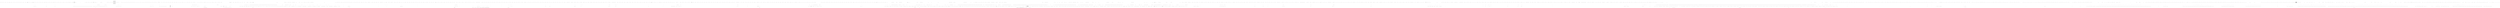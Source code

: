 digraph  {
m0_10 [cluster="Newtonsoft.Json.Tests.Converters.BinaryConverterTests.SerializeBinaryClass()", color=green, community=0, file="BinaryConverterTests.cs", label="Entry Newtonsoft.Json.Tests.Converters.BinaryConverterTests.SerializeBinaryClass()", prediction=0, span="48-48"];
m0_11 [cluster="Newtonsoft.Json.Tests.Converters.BinaryConverterTests.SerializeBinaryClass()", file="BinaryConverterTests.cs", label="BinaryClass binaryClass = new BinaryClass()", span="50-50"];
m0_12 [cluster="Newtonsoft.Json.Tests.Converters.BinaryConverterTests.SerializeBinaryClass()", file="BinaryConverterTests.cs", label="binaryClass.Binary = new Binary(TestData)", span="51-51"];
m0_13 [cluster="Newtonsoft.Json.Tests.Converters.BinaryConverterTests.SerializeBinaryClass()", file="BinaryConverterTests.cs", label="binaryClass.NullBinary = null", span="52-52"];
m0_14 [cluster="Newtonsoft.Json.Tests.Converters.BinaryConverterTests.SerializeBinaryClass()", file="BinaryConverterTests.cs", label="string json = JsonConvert.SerializeObject(binaryClass, Formatting.Indented, new BinaryConverter())", span="54-54"];
m0_17 [cluster="Newtonsoft.Json.Tests.Converters.BinaryConverterTests.BinaryClass.BinaryClass()", color=green, community=0, file="BinaryConverterTests.cs", label="Entry Newtonsoft.Json.Tests.Converters.BinaryConverterTests.BinaryClass.BinaryClass()", prediction=1, span="41-41"];
m0_15 [cluster="Newtonsoft.Json.Tests.Converters.BinaryConverterTests.SerializeBinaryClass()", file="BinaryConverterTests.cs", label="Assert.AreEqual(@''{\r\n  ''''Binary'''': ''''VGhpcyBpcyBzb21lIHRlc3QgZGF0YSEhIQ=='''',\r\n  ''''NullBinary'''': null\r\n}'', json)", span="56-59"];
m0_18 [cluster="Newtonsoft.Json.JsonConvert.SerializeObject(object, Newtonsoft.Json.Formatting, params Newtonsoft.Json.JsonConverter[])", file="BinaryConverterTests.cs", label="Entry Newtonsoft.Json.JsonConvert.SerializeObject(object, Newtonsoft.Json.Formatting, params Newtonsoft.Json.JsonConverter[])", span="561-561"];
m0_6 [cluster="Newtonsoft.Json.Converters.BinaryConverter.BinaryConverter()", color=green, community=0, file="BinaryConverterTests.cs", label="Entry Newtonsoft.Json.Converters.BinaryConverter.BinaryConverter()", prediction=2, span="44-44"];
m0_16 [cluster="Newtonsoft.Json.Tests.Converters.BinaryConverterTests.SerializeBinaryClass()", file="BinaryConverterTests.cs", label="Exit Newtonsoft.Json.Tests.Converters.BinaryConverterTests.SerializeBinaryClass()", span="48-48"];
m0_27 [cluster="Newtonsoft.Json.Tests.Converters.BinaryConverterTests.SerializeSqlBinaryClass()", file="BinaryConverterTests.cs", label="Entry Newtonsoft.Json.Tests.Converters.BinaryConverterTests.SerializeSqlBinaryClass()", span="87-87"];
m0_28 [cluster="Newtonsoft.Json.Tests.Converters.BinaryConverterTests.SerializeSqlBinaryClass()", file="BinaryConverterTests.cs", label="SqlBinaryClass sqlBinaryClass = new SqlBinaryClass()", span="89-89"];
m0_29 [cluster="Newtonsoft.Json.Tests.Converters.BinaryConverterTests.SerializeSqlBinaryClass()", file="BinaryConverterTests.cs", label="sqlBinaryClass.SqlBinary = new SqlBinary(TestData)", span="90-90"];
m0_30 [cluster="Newtonsoft.Json.Tests.Converters.BinaryConverterTests.SerializeSqlBinaryClass()", file="BinaryConverterTests.cs", label="sqlBinaryClass.NullableSqlBinary1 = new SqlBinary(TestData)", span="91-91"];
m0_31 [cluster="Newtonsoft.Json.Tests.Converters.BinaryConverterTests.SerializeSqlBinaryClass()", file="BinaryConverterTests.cs", label="sqlBinaryClass.NullableSqlBinary2 = null", span="92-92"];
m0_32 [cluster="Newtonsoft.Json.Tests.Converters.BinaryConverterTests.SerializeSqlBinaryClass()", file="BinaryConverterTests.cs", label="string json = JsonConvert.SerializeObject(sqlBinaryClass, Formatting.Indented, new BinaryConverter())", span="94-94"];
m0_35 [cluster="Newtonsoft.Json.Tests.Converters.BinaryConverterTests.SqlBinaryClass.SqlBinaryClass()", file="BinaryConverterTests.cs", label="Entry Newtonsoft.Json.Tests.Converters.BinaryConverterTests.SqlBinaryClass.SqlBinaryClass()", span="79-79"];
m0_33 [cluster="Newtonsoft.Json.Tests.Converters.BinaryConverterTests.SerializeSqlBinaryClass()", file="BinaryConverterTests.cs", label="Assert.AreEqual(@''{\r\n  ''''SqlBinary'''': ''''VGhpcyBpcyBzb21lIHRlc3QgZGF0YSEhIQ=='''',\r\n  ''''NullableSqlBinary1'''': ''''\\nVGhpcyBpcyBzb21lIHRlc3QgZGF0YSEhIQ=='''',\r\n  ''''NullableSqlBinary2'''': null\r\n}'', json)", span="96-100"];
m0_34 [cluster="Newtonsoft.Json.Tests.Converters.BinaryConverterTests.SerializeSqlBinaryClass()", file="BinaryConverterTests.cs", label="Exit Newtonsoft.Json.Tests.Converters.BinaryConverterTests.SerializeSqlBinaryClass()", span="87-87"];
m0_37 [cluster="Newtonsoft.Json.Tests.Converters.BinaryConverterTests.DeserializeSqlBinaryClass()", file="BinaryConverterTests.cs", label="Entry Newtonsoft.Json.Tests.Converters.BinaryConverterTests.DeserializeSqlBinaryClass()", span="104-104"];
m0_38 [cluster="Newtonsoft.Json.Tests.Converters.BinaryConverterTests.DeserializeSqlBinaryClass()", file="BinaryConverterTests.cs", label="string json = @''{\r\n  ''''SqlBinary'''': ''''VGhpcyBpcyBzb21lIHRlc3QgZGF0YSEhIQ=='''',\r\n  ''''NullableSqlBinary1'''': ''''VGhpcyBpcyBzb21lIHRlc3QgZGF0YSEhIQ=='''',\r\n  ''''\\nNullableSqlBinary2'''': null\r\n}''", span="106-110"];
m0_39 [cluster="Newtonsoft.Json.Tests.Converters.BinaryConverterTests.DeserializeSqlBinaryClass()", file="BinaryConverterTests.cs", label="SqlBinaryClass sqlBinaryClass = JsonConvert.DeserializeObject<SqlBinaryClass>(json, new BinaryConverter())", span="112-112"];
m0_7 [cluster="Newtonsoft.Json.JsonConvert.DeserializeObject<T>(string, params Newtonsoft.Json.JsonConverter[])", file="BinaryConverterTests.cs", label="Entry Newtonsoft.Json.JsonConvert.DeserializeObject<T>(string, params Newtonsoft.Json.JsonConverter[])", span="665-665"];
m0_40 [cluster="Newtonsoft.Json.Tests.Converters.BinaryConverterTests.DeserializeSqlBinaryClass()", file="BinaryConverterTests.cs", label="Assert.AreEqual(new SqlBinary(TestData), sqlBinaryClass.SqlBinary)", span="114-114"];
m0_41 [cluster="Newtonsoft.Json.Tests.Converters.BinaryConverterTests.DeserializeSqlBinaryClass()", file="BinaryConverterTests.cs", label="Assert.AreEqual(new SqlBinary(TestData), sqlBinaryClass.NullableSqlBinary1)", span="115-115"];
m0_42 [cluster="Newtonsoft.Json.Tests.Converters.BinaryConverterTests.DeserializeSqlBinaryClass()", file="BinaryConverterTests.cs", label="Assert.AreEqual(null, sqlBinaryClass.NullableSqlBinary2)", span="116-116"];
m0_43 [cluster="Newtonsoft.Json.Tests.Converters.BinaryConverterTests.DeserializeSqlBinaryClass()", file="BinaryConverterTests.cs", label="Exit Newtonsoft.Json.Tests.Converters.BinaryConverterTests.DeserializeSqlBinaryClass()", span="104-104"];
m0_44 [cluster="Newtonsoft.Json.Tests.Converters.BinaryConverterTests.DeserializeByteArrayClass()", file="BinaryConverterTests.cs", label="Entry Newtonsoft.Json.Tests.Converters.BinaryConverterTests.DeserializeByteArrayClass()", span="121-121"];
m0_45 [cluster="Newtonsoft.Json.Tests.Converters.BinaryConverterTests.DeserializeByteArrayClass()", file="BinaryConverterTests.cs", label="string json = @''{\r\n  ''''ByteArray'''': ''''VGhpcyBpcyBzb21lIHRlc3QgZGF0YSEhIQ=='''',\r\n  ''''NullByteArray'''': null\r\n}''", span="123-126"];
m0_46 [cluster="Newtonsoft.Json.Tests.Converters.BinaryConverterTests.DeserializeByteArrayClass()", file="BinaryConverterTests.cs", label="ByteArrayClass byteArrayClass = JsonConvert.DeserializeObject<ByteArrayClass>(json, new BinaryConverter())", span="128-128"];
m0_47 [cluster="Newtonsoft.Json.Tests.Converters.BinaryConverterTests.DeserializeByteArrayClass()", file="BinaryConverterTests.cs", label="Assert.AreEqual(TestData, byteArrayClass.ByteArray)", span="130-130"];
m0_48 [cluster="Newtonsoft.Json.Tests.Converters.BinaryConverterTests.DeserializeByteArrayClass()", file="BinaryConverterTests.cs", label="Assert.AreEqual(null, byteArrayClass.NullByteArray)", span="131-131"];
m0_49 [cluster="Newtonsoft.Json.Tests.Converters.BinaryConverterTests.DeserializeByteArrayClass()", file="BinaryConverterTests.cs", label="Exit Newtonsoft.Json.Tests.Converters.BinaryConverterTests.DeserializeByteArrayClass()", span="121-121"];
m0_0 [cluster="Newtonsoft.Json.Tests.Converters.BinaryConverterTests.DeserializeBinaryClass()", file="BinaryConverterTests.cs", label="Entry Newtonsoft.Json.Tests.Converters.BinaryConverterTests.DeserializeBinaryClass()", span="28-28"];
m0_1 [cluster="Newtonsoft.Json.Tests.Converters.BinaryConverterTests.DeserializeBinaryClass()", file="BinaryConverterTests.cs", label="string json = @''{\r\n  ''''Binary'''': ''''VGhpcyBpcyBzb21lIHRlc3QgZGF0YSEhIQ=='''',\r\n  ''''NullBinary'''': null\r\n}''", span="30-33"];
m0_2 [cluster="Newtonsoft.Json.Tests.Converters.BinaryConverterTests.DeserializeBinaryClass()", file="BinaryConverterTests.cs", label="BinaryClass binaryClass = JsonConvert.DeserializeObject<BinaryClass>(json, new BinaryConverter())", span="35-35"];
m0_3 [cluster="Newtonsoft.Json.Tests.Converters.BinaryConverterTests.DeserializeBinaryClass()", file="BinaryConverterTests.cs", label="Assert.AreEqual(new Binary(TestData), binaryClass.Binary)", span="37-37"];
m0_4 [cluster="Newtonsoft.Json.Tests.Converters.BinaryConverterTests.DeserializeBinaryClass()", file="BinaryConverterTests.cs", label="Assert.AreEqual(null, binaryClass.NullBinary)", span="38-38"];
m0_5 [cluster="Newtonsoft.Json.Tests.Converters.BinaryConverterTests.DeserializeBinaryClass()", file="BinaryConverterTests.cs", label="Exit Newtonsoft.Json.Tests.Converters.BinaryConverterTests.DeserializeBinaryClass()", span="28-28"];
m0_19 [cluster="Newtonsoft.Json.Tests.Converters.BinaryConverterTests.SerializeByteArrayClass()", file="BinaryConverterTests.cs", label="Entry Newtonsoft.Json.Tests.Converters.BinaryConverterTests.SerializeByteArrayClass()", span="64-64"];
m0_20 [cluster="Newtonsoft.Json.Tests.Converters.BinaryConverterTests.SerializeByteArrayClass()", file="BinaryConverterTests.cs", label="ByteArrayClass byteArrayClass = new ByteArrayClass()", span="66-66"];
m0_26 [cluster="Newtonsoft.Json.Tests.Converters.BinaryConverterTests.ByteArrayClass.ByteArrayClass()", file="BinaryConverterTests.cs", label="Entry Newtonsoft.Json.Tests.Converters.BinaryConverterTests.ByteArrayClass.ByteArrayClass()", span="20-20"];
m0_21 [cluster="Newtonsoft.Json.Tests.Converters.BinaryConverterTests.SerializeByteArrayClass()", file="BinaryConverterTests.cs", label="byteArrayClass.ByteArray = TestData", span="67-67"];
m0_22 [cluster="Newtonsoft.Json.Tests.Converters.BinaryConverterTests.SerializeByteArrayClass()", file="BinaryConverterTests.cs", label="byteArrayClass.NullByteArray = null", span="68-68"];
m0_23 [cluster="Newtonsoft.Json.Tests.Converters.BinaryConverterTests.SerializeByteArrayClass()", file="BinaryConverterTests.cs", label="string json = JsonConvert.SerializeObject(byteArrayClass, Formatting.Indented, new BinaryConverter())", span="70-70"];
m0_24 [cluster="Newtonsoft.Json.Tests.Converters.BinaryConverterTests.SerializeByteArrayClass()", file="BinaryConverterTests.cs", label="Assert.AreEqual(@''{\r\n  ''''ByteArray'''': ''''VGhpcyBpcyBzb21lIHRlc3QgZGF0YSEhIQ=='''',\r\n  ''''NullByteArray'''': null\r\n}'', \\njson)", span="72-75"];
m0_25 [cluster="Newtonsoft.Json.Tests.Converters.BinaryConverterTests.SerializeByteArrayClass()", file="BinaryConverterTests.cs", label="Exit Newtonsoft.Json.Tests.Converters.BinaryConverterTests.SerializeByteArrayClass()", span="64-64"];
m1_53 [cluster="Newtonsoft.Json.Tests.Converters.DataSetConverterTests.DeserializeMultiTableDataSet()", file="DataSetConverterTests.cs", label="Entry Newtonsoft.Json.Tests.Converters.DataSetConverterTests.DeserializeMultiTableDataSet()", span="146-146"];
m1_54 [cluster="Newtonsoft.Json.Tests.Converters.DataSetConverterTests.DeserializeMultiTableDataSet()", file="DataSetConverterTests.cs", label="string json = @''{\r\n  ''''FirstTable'''': [\r\n    {\r\n      ''''StringCol'''': ''''Item Name'''',\r\n      ''''Int32Col'''': \\n2147483647,\r\n      ''''BooleanCol'''': true,\r\n      ''''TimeSpanCol'''': ''''10.22:10:15.1000000'''',\r\n      ''''DateTimeCol'''': ''''\\n2000-12-29T00:00:00Z'''',\r\n      ''''DecimalCol'''': 64.0021\r\n    }\r\n  ],\r\n  ''''SecondTable'''': [\r\n    {\r\n      ''''\\nStringCol'''': ''''Item Name'''',\r\n      ''''Int32Col'''': 2147483647,\r\n      ''''BooleanCol'''': true,\r\n      ''''TimeSpanCol'''': ''''\\n10.22:10:15.1000000'''',\r\n      ''''DateTimeCol'''': ''''2000-12-29T00:00:00Z'''',\r\n      ''''DecimalCol'''': 64.0021\r\n    }\r\n  ]\r\n}''", span="148-169"];
m1_55 [cluster="Newtonsoft.Json.Tests.Converters.DataSetConverterTests.DeserializeMultiTableDataSet()", file="DataSetConverterTests.cs", label="DataSet ds = JsonConvert.DeserializeObject<DataSet>(json, new IsoDateTimeConverter())", span="171-171"];
m1_56 [cluster="Newtonsoft.Json.Tests.Converters.DataSetConverterTests.DeserializeMultiTableDataSet()", file="DataSetConverterTests.cs", label="Assert.IsNotNull(ds)", span="172-172"];
m1_57 [cluster="Newtonsoft.Json.Tests.Converters.DataSetConverterTests.DeserializeMultiTableDataSet()", file="DataSetConverterTests.cs", label="Assert.AreEqual(2, ds.Tables.Count)", span="174-174"];
m1_58 [cluster="Newtonsoft.Json.Tests.Converters.DataSetConverterTests.DeserializeMultiTableDataSet()", file="DataSetConverterTests.cs", label="Assert.AreEqual(''FirstTable'', ds.Tables[0].TableName)", span="175-175"];
m1_59 [cluster="Newtonsoft.Json.Tests.Converters.DataSetConverterTests.DeserializeMultiTableDataSet()", file="DataSetConverterTests.cs", label="Assert.AreEqual(''SecondTable'', ds.Tables[1].TableName)", span="176-176"];
m1_60 [cluster="Newtonsoft.Json.Tests.Converters.DataSetConverterTests.DeserializeMultiTableDataSet()", file="DataSetConverterTests.cs", label="DataTable dt = ds.Tables[0]", span="178-178"];
m1_73 [cluster="Newtonsoft.Json.Tests.Converters.DataSetConverterTests.DeserializeMultiTableDataSet()", file="DataSetConverterTests.cs", label="Assert.AreEqual(1, ds.Tables[0].Rows.Count)", span="192-192"];
m1_74 [cluster="Newtonsoft.Json.Tests.Converters.DataSetConverterTests.DeserializeMultiTableDataSet()", file="DataSetConverterTests.cs", label="Assert.AreEqual(1, ds.Tables[1].Rows.Count)", span="193-193"];
m1_52 [cluster="Newtonsoft.Json.JsonConvert.DeserializeObject<T>(string, params Newtonsoft.Json.JsonConverter[])", file="DataSetConverterTests.cs", label="Entry Newtonsoft.Json.JsonConvert.DeserializeObject<T>(string, params Newtonsoft.Json.JsonConverter[])", span="665-665"];
m1_51 [cluster="Newtonsoft.Json.Converters.IsoDateTimeConverter.IsoDateTimeConverter()", file="DataSetConverterTests.cs", label="Entry Newtonsoft.Json.Converters.IsoDateTimeConverter.IsoDateTimeConverter()", span="9-9"];
m1_61 [cluster="Newtonsoft.Json.Tests.Converters.DataSetConverterTests.DeserializeMultiTableDataSet()", file="DataSetConverterTests.cs", label="Assert.AreEqual(''StringCol'', dt.Columns[0].ColumnName)", span="179-179"];
m1_62 [cluster="Newtonsoft.Json.Tests.Converters.DataSetConverterTests.DeserializeMultiTableDataSet()", file="DataSetConverterTests.cs", label="Assert.AreEqual(typeof(string), dt.Columns[0].DataType)", span="180-180"];
m1_63 [cluster="Newtonsoft.Json.Tests.Converters.DataSetConverterTests.DeserializeMultiTableDataSet()", file="DataSetConverterTests.cs", label="Assert.AreEqual(''Int32Col'', dt.Columns[1].ColumnName)", span="181-181"];
m1_64 [cluster="Newtonsoft.Json.Tests.Converters.DataSetConverterTests.DeserializeMultiTableDataSet()", file="DataSetConverterTests.cs", label="Assert.AreEqual(typeof(long), dt.Columns[1].DataType)", span="182-182"];
m1_65 [cluster="Newtonsoft.Json.Tests.Converters.DataSetConverterTests.DeserializeMultiTableDataSet()", file="DataSetConverterTests.cs", label="Assert.AreEqual(''BooleanCol'', dt.Columns[2].ColumnName)", span="183-183"];
m1_66 [cluster="Newtonsoft.Json.Tests.Converters.DataSetConverterTests.DeserializeMultiTableDataSet()", file="DataSetConverterTests.cs", label="Assert.AreEqual(typeof(bool), dt.Columns[2].DataType)", span="184-184"];
m1_67 [cluster="Newtonsoft.Json.Tests.Converters.DataSetConverterTests.DeserializeMultiTableDataSet()", file="DataSetConverterTests.cs", label="Assert.AreEqual(''TimeSpanCol'', dt.Columns[3].ColumnName)", span="185-185"];
m1_68 [cluster="Newtonsoft.Json.Tests.Converters.DataSetConverterTests.DeserializeMultiTableDataSet()", file="DataSetConverterTests.cs", label="Assert.AreEqual(typeof(string), dt.Columns[3].DataType)", span="186-186"];
m1_69 [cluster="Newtonsoft.Json.Tests.Converters.DataSetConverterTests.DeserializeMultiTableDataSet()", file="DataSetConverterTests.cs", label="Assert.AreEqual(''DateTimeCol'', dt.Columns[4].ColumnName)", span="187-187"];
m1_70 [cluster="Newtonsoft.Json.Tests.Converters.DataSetConverterTests.DeserializeMultiTableDataSet()", file="DataSetConverterTests.cs", label="Assert.AreEqual(typeof(string), dt.Columns[4].DataType)", span="188-188"];
m1_71 [cluster="Newtonsoft.Json.Tests.Converters.DataSetConverterTests.DeserializeMultiTableDataSet()", file="DataSetConverterTests.cs", label="Assert.AreEqual(''DecimalCol'', dt.Columns[5].ColumnName)", span="189-189"];
m1_72 [cluster="Newtonsoft.Json.Tests.Converters.DataSetConverterTests.DeserializeMultiTableDataSet()", file="DataSetConverterTests.cs", label="Assert.AreEqual(typeof(double), dt.Columns[5].DataType)", span="190-190"];
m1_75 [cluster="Newtonsoft.Json.Tests.Converters.DataSetConverterTests.DeserializeMultiTableDataSet()", file="DataSetConverterTests.cs", label="Exit Newtonsoft.Json.Tests.Converters.DataSetConverterTests.DeserializeMultiTableDataSet()", span="146-146"];
m1_112 [cluster="Newtonsoft.Json.Tests.Converters.DataSetConverterTests.Blah()", file="DataSetConverterTests.cs", label="DataSet ds = new DataSet()", span="255-255"];
m1_113 [cluster="Newtonsoft.Json.Tests.Converters.DataSetConverterTests.Blah()", file="DataSetConverterTests.cs", label="ds.Tables.Add(CreateDataTable(''FirstTable'', 2))", span="256-256"];
m1_114 [cluster="Newtonsoft.Json.Tests.Converters.DataSetConverterTests.Blah()", file="DataSetConverterTests.cs", label="ds.Tables.Add(CreateDataTable(''SecondTable'', 1))", span="257-257"];
m1_115 [cluster="Newtonsoft.Json.Tests.Converters.DataSetConverterTests.Blah()", file="DataSetConverterTests.cs", label="DataSetAndTableTestClass c = new DataSetAndTableTestClass\r\n        {\r\n          Before = ''Before'',\r\n          Set = ds,\r\n          \\nMiddle = ''Middle'',\r\n          Table = CreateDataTable(''LoneTable'', 2),\r\n          After = ''After''\r\n        }", span="259-266"];
m1_50 [cluster="Newtonsoft.Json.Tests.Converters.DataSetConverterTests.CreateDataTable(string, int)", file="DataSetConverterTests.cs", label="Entry Newtonsoft.Json.Tests.Converters.DataSetConverterTests.CreateDataTable(string, int)", span="196-196"];
m1_116 [cluster="Newtonsoft.Json.Tests.Converters.DataSetConverterTests.Blah()", file="DataSetConverterTests.cs", label="string json = JsonConvert.SerializeObject(c, Formatting.Indented, new IsoDateTimeConverter())", span="268-268"];
m1_118 [cluster="Newtonsoft.Json.Tests.Converters.DataSetConverterTests.Blah()", file="DataSetConverterTests.cs", label="DataSetAndTableTestClass c2 = JsonConvert.DeserializeObject<DataSetAndTableTestClass>(json, new IsoDateTimeConverter())", span="324-324"];
m1_119 [cluster="Newtonsoft.Json.Tests.Converters.DataSetConverterTests.Blah()", file="DataSetConverterTests.cs", label="Assert.AreEqual(c.Before, c2.Before)", span="326-326"];
m1_120 [cluster="Newtonsoft.Json.Tests.Converters.DataSetConverterTests.Blah()", file="DataSetConverterTests.cs", label="Assert.AreEqual(c.Set.Tables.Count, c2.Set.Tables.Count)", span="327-327"];
m1_121 [cluster="Newtonsoft.Json.Tests.Converters.DataSetConverterTests.Blah()", file="DataSetConverterTests.cs", label="Assert.AreEqual(c.Middle, c2.Middle)", span="328-328"];
m1_122 [cluster="Newtonsoft.Json.Tests.Converters.DataSetConverterTests.Blah()", file="DataSetConverterTests.cs", label="Assert.AreEqual(c.Table.Rows.Count, c2.Table.Rows.Count)", span="329-329"];
m1_123 [cluster="Newtonsoft.Json.Tests.Converters.DataSetConverterTests.Blah()", file="DataSetConverterTests.cs", label="Assert.AreEqual(c.After, c2.After)", span="330-330"];
m1_125 [cluster="Newtonsoft.Json.Tests.Converters.DataSetConverterTests.SerializeDataSetProperty()", file="DataSetConverterTests.cs", label="string json = JsonConvert.SerializeObject(c, Formatting.Indented, new IsoDateTimeConverter())", span="313-313"];
m1_117 [cluster="Newtonsoft.Json.Tests.Converters.DataSetConverterTests.Blah()", file="DataSetConverterTests.cs", label="Assert.AreEqual(@''{\r\n  ''''Before'''': ''''Before'''',\r\n  ''''Set'''': {\r\n    ''''FirstTable'''': [\r\n      {\r\n        ''''\\nStringCol'''': ''''Item Name'''',\r\n        ''''Int32Col'''': 1,\r\n        ''''BooleanCol'''': true,\r\n        ''''TimeSpanCol'''': ''''\\n10.22:10:15.1000000'''',\r\n        ''''DateTimeCol'''': ''''2000-12-29T00:00:00Z'''',\r\n        ''''DecimalCol'''': 64.0021\r\n      },\r\n      {\r\n        ''''\\nStringCol'''': ''''Item Name'''',\r\n        ''''Int32Col'''': 2,\r\n        ''''BooleanCol'''': true,\r\n        ''''TimeSpanCol'''': ''''\\n10.22:10:15.1000000'''',\r\n        ''''DateTimeCol'''': ''''2000-12-29T00:00:00Z'''',\r\n        ''''DecimalCol'''': 64.0021\r\n      }\r\n    ],\r\n    ''''\\nSecondTable'''': [\r\n      {\r\n        ''''StringCol'''': ''''Item Name'''',\r\n        ''''Int32Col'''': 1,\r\n        ''''BooleanCol'''': \\ntrue,\r\n        ''''TimeSpanCol'''': ''''10.22:10:15.1000000'''',\r\n        ''''DateTimeCol'''': ''''2000-12-29T00:00:00Z'''',\r\n        ''''\\nDecimalCol'''': 64.0021\r\n      }\r\n    ]\r\n  },\r\n  ''''Middle'''': ''''Middle'''',\r\n  ''''Table'''': [\r\n    {\r\n      ''''\\nStringCol'''': ''''Item Name'''',\r\n      ''''Int32Col'''': 1,\r\n      ''''BooleanCol'''': true,\r\n      ''''TimeSpanCol'''': ''''\\n10.22:10:15.1000000'''',\r\n      ''''DateTimeCol'''': ''''2000-12-29T00:00:00Z'''',\r\n      ''''DecimalCol'''': 64.0021\r\n    },\r\n    {\r\n      ''''\\nStringCol'''': ''''Item Name'''',\r\n      ''''Int32Col'''': 2,\r\n      ''''BooleanCol'''': true,\r\n      ''''TimeSpanCol'''': ''''\\n10.22:10:15.1000000'''',\r\n      ''''DateTimeCol'''': ''''2000-12-29T00:00:00Z'''',\r\n      ''''DecimalCol'''': 64.0021\r\n    }\r\n  ],\r\n  ''''\\nAfter'''': ''''After''''\r\n}'', json)", span="270-322"];
m1_126 [cluster="Newtonsoft.Json.Tests.Converters.DataSetConverterTests.SerializeDataSetProperty()", file="DataSetConverterTests.cs", label="Assert.AreEqual(@''{\r\n  ''''Before'''': ''''Before'''',\r\n  ''''Set'''': {\r\n    ''''FirstTable'''': [\r\n      {\r\n        ''''\\nStringCol'''': ''''Item Name'''',\r\n        ''''Int32Col'''': 1,\r\n        ''''BooleanCol'''': true,\r\n        ''''TimeSpanCol'''': ''''\\n10.22:10:15.1000000'''',\r\n        ''''DateTimeCol'''': ''''2000-12-29T00:00:00Z'''',\r\n        ''''DecimalCol'''': 64.0021\r\n      },\r\n      {\r\n        ''''\\nStringCol'''': ''''Item Name'''',\r\n        ''''Int32Col'''': 2,\r\n        ''''BooleanCol'''': true,\r\n        ''''TimeSpanCol'''': ''''\\n10.22:10:15.1000000'''',\r\n        ''''DateTimeCol'''': ''''2000-12-29T00:00:00Z'''',\r\n        ''''DecimalCol'''': 64.0021\r\n      }\r\n    ],\r\n    ''''\\nSecondTable'''': [\r\n      {\r\n        ''''StringCol'''': ''''Item Name'''',\r\n        ''''Int32Col'''': 1,\r\n        ''''BooleanCol'''': \\ntrue,\r\n        ''''TimeSpanCol'''': ''''10.22:10:15.1000000'''',\r\n        ''''DateTimeCol'''': ''''2000-12-29T00:00:00Z'''',\r\n        ''''\\nDecimalCol'''': 64.0021\r\n      }\r\n    ]\r\n  },\r\n  ''''Middle'''': ''''Middle'''',\r\n  ''''Table'''': [\r\n    {\r\n      ''''\\nStringCol'''': ''''Item Name'''',\r\n      ''''Int32Col'''': 1,\r\n      ''''BooleanCol'''': true,\r\n      ''''TimeSpanCol'''': ''''\\n10.22:10:15.1000000'''',\r\n      ''''DateTimeCol'''': ''''2000-12-29T00:00:00Z'''',\r\n      ''''DecimalCol'''': 64.0021\r\n    },\r\n    {\r\n      ''''\\nStringCol'''': ''''Item Name'''',\r\n      ''''Int32Col'''': 2,\r\n      ''''BooleanCol'''': true,\r\n      ''''TimeSpanCol'''': ''''\\n10.22:10:15.1000000'''',\r\n      ''''DateTimeCol'''': ''''2000-12-29T00:00:00Z'''',\r\n      ''''DecimalCol'''': 64.0021\r\n    }\r\n  ],\r\n  ''''\\nAfter'''': ''''After''''\r\n}'', json)", span="315-367"];
m1_132 [cluster="Newtonsoft.Json.Tests.Converters.DataSetConverterTests.SerializeDataSetProperty()", file="DataSetConverterTests.cs", label="Assert.AreEqual(c.After, c2.After)", span="375-375"];
m1_131 [cluster="Newtonsoft.Json.Tests.Converters.DataSetConverterTests.SerializeDataSetProperty()", file="DataSetConverterTests.cs", label="Assert.AreEqual(c.Table.Rows.Count, c2.Table.Rows.Count)", span="374-374"];
m1_128 [cluster="Newtonsoft.Json.Tests.Converters.DataSetConverterTests.SerializeDataSetProperty()", file="DataSetConverterTests.cs", label="Assert.AreEqual(c.Before, c2.Before)", span="371-371"];
m1_129 [cluster="Newtonsoft.Json.Tests.Converters.DataSetConverterTests.SerializeDataSetProperty()", file="DataSetConverterTests.cs", label="Assert.AreEqual(c.Set.Tables.Count, c2.Set.Tables.Count)", span="372-372"];
m1_130 [cluster="Newtonsoft.Json.Tests.Converters.DataSetConverterTests.SerializeDataSetProperty()", file="DataSetConverterTests.cs", label="Assert.AreEqual(c.Middle, c2.Middle)", span="373-373"];
m1_133 [cluster="Newtonsoft.Json.Tests.Converters.DataSetConverterTests.SerializeDataSetProperty()", color=green, community=2, file="DataSetConverterTests.cs", label="Exit Newtonsoft.Json.Tests.Converters.DataSetConverterTests.SerializeDataSetProperty()", prediction=3, span="298-298"];
m1_127 [cluster="Newtonsoft.Json.Tests.Converters.DataSetConverterTests.SerializeDataSetProperty()", file="DataSetConverterTests.cs", label="DataSetAndTableTestClass c2 = JsonConvert.DeserializeObject<DataSetAndTableTestClass>(json, new IsoDateTimeConverter())", span="369-369"];
m1_43 [cluster="Newtonsoft.Json.Tests.Converters.DataSetConverterTests.SerializeMultiTableDataSet()", file="DataSetConverterTests.cs", label="ds.Tables.Add(CreateDataTable(''FirstTable'', 2))", span="73-73"];
m1_44 [cluster="Newtonsoft.Json.Tests.Converters.DataSetConverterTests.SerializeMultiTableDataSet()", file="DataSetConverterTests.cs", label="ds.Tables.Add(CreateDataTable(''SecondTable'', 1))", span="74-74"];
m1_76 [cluster="Newtonsoft.Json.Tests.Converters.DataSetConverterTests.CreateDataTable(string, int)", file="DataSetConverterTests.cs", label="DataTable myTable = new DataTable(dataTableName)", span="199-199"];
m1_97 [cluster="Newtonsoft.Json.Tests.Converters.DataSetConverterTests.CreateDataTable(string, int)", file="DataSetConverterTests.cs", label="i <= rows", span="227-227"];
m1_77 [cluster="Newtonsoft.Json.Tests.Converters.DataSetConverterTests.CreateDataTable(string, int)", file="DataSetConverterTests.cs", label="DataColumn colString = new DataColumn(''StringCol'')", span="202-202"];
m1_79 [cluster="Newtonsoft.Json.Tests.Converters.DataSetConverterTests.CreateDataTable(string, int)", file="DataSetConverterTests.cs", label="myTable.Columns.Add(colString)", span="204-204"];
m1_82 [cluster="Newtonsoft.Json.Tests.Converters.DataSetConverterTests.CreateDataTable(string, int)", file="DataSetConverterTests.cs", label="myTable.Columns.Add(colInt32)", span="208-208"];
m1_85 [cluster="Newtonsoft.Json.Tests.Converters.DataSetConverterTests.CreateDataTable(string, int)", file="DataSetConverterTests.cs", label="myTable.Columns.Add(colBoolean)", span="212-212"];
m1_88 [cluster="Newtonsoft.Json.Tests.Converters.DataSetConverterTests.CreateDataTable(string, int)", file="DataSetConverterTests.cs", label="myTable.Columns.Add(colTimeSpan)", span="216-216"];
m1_92 [cluster="Newtonsoft.Json.Tests.Converters.DataSetConverterTests.CreateDataTable(string, int)", file="DataSetConverterTests.cs", label="myTable.Columns.Add(colDateTime)", span="221-221"];
m1_95 [cluster="Newtonsoft.Json.Tests.Converters.DataSetConverterTests.CreateDataTable(string, int)", file="DataSetConverterTests.cs", label="myTable.Columns.Add(colDecimal)", span="225-225"];
m1_98 [cluster="Newtonsoft.Json.Tests.Converters.DataSetConverterTests.CreateDataTable(string, int)", file="DataSetConverterTests.cs", label="DataRow myNewRow = myTable.NewRow()", span="229-229"];
m1_105 [cluster="Newtonsoft.Json.Tests.Converters.DataSetConverterTests.CreateDataTable(string, int)", file="DataSetConverterTests.cs", label="myTable.Rows.Add(myNewRow)", span="237-237"];
m1_107 [cluster="Newtonsoft.Json.Tests.Converters.DataSetConverterTests.CreateDataTable(string, int)", file="DataSetConverterTests.cs", label="return myTable;", span="240-240"];
m1_78 [cluster="Newtonsoft.Json.Tests.Converters.DataSetConverterTests.CreateDataTable(string, int)", file="DataSetConverterTests.cs", label="colString.DataType = typeof(string)", span="203-203"];
m1_80 [cluster="Newtonsoft.Json.Tests.Converters.DataSetConverterTests.CreateDataTable(string, int)", file="DataSetConverterTests.cs", label="DataColumn colInt32 = new DataColumn(''Int32Col'')", span="206-206"];
m1_81 [cluster="Newtonsoft.Json.Tests.Converters.DataSetConverterTests.CreateDataTable(string, int)", file="DataSetConverterTests.cs", label="colInt32.DataType = typeof(int)", span="207-207"];
m1_83 [cluster="Newtonsoft.Json.Tests.Converters.DataSetConverterTests.CreateDataTable(string, int)", file="DataSetConverterTests.cs", label="DataColumn colBoolean = new DataColumn(''BooleanCol'')", span="210-210"];
m1_84 [cluster="Newtonsoft.Json.Tests.Converters.DataSetConverterTests.CreateDataTable(string, int)", file="DataSetConverterTests.cs", label="colBoolean.DataType = typeof(bool)", span="211-211"];
m1_86 [cluster="Newtonsoft.Json.Tests.Converters.DataSetConverterTests.CreateDataTable(string, int)", file="DataSetConverterTests.cs", label="DataColumn colTimeSpan = new DataColumn(''TimeSpanCol'')", span="214-214"];
m1_87 [cluster="Newtonsoft.Json.Tests.Converters.DataSetConverterTests.CreateDataTable(string, int)", file="DataSetConverterTests.cs", label="colTimeSpan.DataType = typeof(TimeSpan)", span="215-215"];
m1_89 [cluster="Newtonsoft.Json.Tests.Converters.DataSetConverterTests.CreateDataTable(string, int)", file="DataSetConverterTests.cs", label="DataColumn colDateTime = new DataColumn(''DateTimeCol'')", span="218-218"];
m1_90 [cluster="Newtonsoft.Json.Tests.Converters.DataSetConverterTests.CreateDataTable(string, int)", file="DataSetConverterTests.cs", label="colDateTime.DataType = typeof(DateTime)", span="219-219"];
m1_91 [cluster="Newtonsoft.Json.Tests.Converters.DataSetConverterTests.CreateDataTable(string, int)", file="DataSetConverterTests.cs", label="colDateTime.DateTimeMode = DataSetDateTime.Utc", span="220-220"];
m1_93 [cluster="Newtonsoft.Json.Tests.Converters.DataSetConverterTests.CreateDataTable(string, int)", file="DataSetConverterTests.cs", label="DataColumn colDecimal = new DataColumn(''DecimalCol'')", span="223-223"];
m1_94 [cluster="Newtonsoft.Json.Tests.Converters.DataSetConverterTests.CreateDataTable(string, int)", file="DataSetConverterTests.cs", label="colDecimal.DataType = typeof(decimal)", span="224-224"];
m1_96 [cluster="Newtonsoft.Json.Tests.Converters.DataSetConverterTests.CreateDataTable(string, int)", file="DataSetConverterTests.cs", label="int i = 1", span="227-227"];
m1_100 [cluster="Newtonsoft.Json.Tests.Converters.DataSetConverterTests.CreateDataTable(string, int)", file="DataSetConverterTests.cs", label="myNewRow[''Int32Col''] = i", span="232-232"];
m1_106 [cluster="Newtonsoft.Json.Tests.Converters.DataSetConverterTests.CreateDataTable(string, int)", file="DataSetConverterTests.cs", label="i++", span="227-227"];
m1_99 [cluster="Newtonsoft.Json.Tests.Converters.DataSetConverterTests.CreateDataTable(string, int)", file="DataSetConverterTests.cs", label="myNewRow[''StringCol''] = ''Item Name''", span="231-231"];
m1_101 [cluster="Newtonsoft.Json.Tests.Converters.DataSetConverterTests.CreateDataTable(string, int)", file="DataSetConverterTests.cs", label="myNewRow[''BooleanCol''] = true", span="233-233"];
m1_102 [cluster="Newtonsoft.Json.Tests.Converters.DataSetConverterTests.CreateDataTable(string, int)", file="DataSetConverterTests.cs", label="myNewRow[''TimeSpanCol''] = new TimeSpan(10, 22, 10, 15, 100)", span="234-234"];
m1_103 [cluster="Newtonsoft.Json.Tests.Converters.DataSetConverterTests.CreateDataTable(string, int)", file="DataSetConverterTests.cs", label="myNewRow[''DateTimeCol''] = new DateTime(2000, 12, 29, 0, 0, 0, DateTimeKind.Utc)", span="235-235"];
m1_104 [cluster="Newtonsoft.Json.Tests.Converters.DataSetConverterTests.CreateDataTable(string, int)", file="DataSetConverterTests.cs", label="myNewRow[''DecimalCol''] = 64.0021", span="236-236"];
m1_109 [cluster="System.TimeSpan.TimeSpan(int, int, int, int, int)", file="DataSetConverterTests.cs", label="Entry System.TimeSpan.TimeSpan(int, int, int, int, int)", span="0-0"];
m1_110 [cluster="System.DateTime.DateTime(int, int, int, int, int, int, System.DateTimeKind)", file="DataSetConverterTests.cs", label="Entry System.DateTime.DateTime(int, int, int, int, int, int, System.DateTimeKind)", span="0-0"];
m1_108 [cluster="Newtonsoft.Json.Tests.Converters.DataSetConverterTests.CreateDataTable(string, int)", file="DataSetConverterTests.cs", label="Exit Newtonsoft.Json.Tests.Converters.DataSetConverterTests.CreateDataTable(string, int)", span="196-196"];
m1_0 [cluster="Newtonsoft.Json.Tests.Converters.DataSetConverterTests.SerializeAndDeserialize()", file="DataSetConverterTests.cs", label="Entry Newtonsoft.Json.Tests.Converters.DataSetConverterTests.SerializeAndDeserialize()", span="15-15"];
m1_1 [cluster="Newtonsoft.Json.Tests.Converters.DataSetConverterTests.SerializeAndDeserialize()", file="DataSetConverterTests.cs", label="DataSet dataSet = new DataSet(''dataSet'')", span="17-17"];
m1_2 [cluster="Newtonsoft.Json.Tests.Converters.DataSetConverterTests.SerializeAndDeserialize()", file="DataSetConverterTests.cs", label="dataSet.Namespace = ''NetFrameWork''", span="18-18"];
m1_3 [cluster="Newtonsoft.Json.Tests.Converters.DataSetConverterTests.SerializeAndDeserialize()", file="DataSetConverterTests.cs", label="DataTable table = new DataTable()", span="19-19"];
m1_9 [cluster="Newtonsoft.Json.Tests.Converters.DataSetConverterTests.SerializeAndDeserialize()", file="DataSetConverterTests.cs", label="dataSet.Tables.Add(table)", span="26-26"];
m1_16 [cluster="Newtonsoft.Json.Tests.Converters.DataSetConverterTests.SerializeAndDeserialize()", file="DataSetConverterTests.cs", label="dataSet.AcceptChanges()", span="35-35"];
m1_17 [cluster="Newtonsoft.Json.Tests.Converters.DataSetConverterTests.SerializeAndDeserialize()", file="DataSetConverterTests.cs", label="string json = JsonConvert.SerializeObject(dataSet, Formatting.Indented)", span="37-37"];
m1_4 [cluster="Newtonsoft.Json.Tests.Converters.DataSetConverterTests.SerializeAndDeserialize()", file="DataSetConverterTests.cs", label="DataColumn idColumn = new DataColumn(''id'', typeof(int))", span="20-20"];
m1_7 [cluster="Newtonsoft.Json.Tests.Converters.DataSetConverterTests.SerializeAndDeserialize()", file="DataSetConverterTests.cs", label="table.Columns.Add(idColumn)", span="24-24"];
m1_8 [cluster="Newtonsoft.Json.Tests.Converters.DataSetConverterTests.SerializeAndDeserialize()", file="DataSetConverterTests.cs", label="table.Columns.Add(itemColumn)", span="25-25"];
m1_12 [cluster="Newtonsoft.Json.Tests.Converters.DataSetConverterTests.SerializeAndDeserialize()", file="DataSetConverterTests.cs", label="DataRow newRow = table.NewRow()", span="30-30"];
m1_14 [cluster="Newtonsoft.Json.Tests.Converters.DataSetConverterTests.SerializeAndDeserialize()", file="DataSetConverterTests.cs", label="table.Rows.Add(newRow)", span="32-32"];
m1_5 [cluster="Newtonsoft.Json.Tests.Converters.DataSetConverterTests.SerializeAndDeserialize()", file="DataSetConverterTests.cs", label="idColumn.AutoIncrement = true", span="21-21"];
m1_6 [cluster="Newtonsoft.Json.Tests.Converters.DataSetConverterTests.SerializeAndDeserialize()", file="DataSetConverterTests.cs", label="DataColumn itemColumn = new DataColumn(''item'')", span="23-23"];
m1_10 [cluster="Newtonsoft.Json.Tests.Converters.DataSetConverterTests.SerializeAndDeserialize()", file="DataSetConverterTests.cs", label="int i = 0", span="28-28"];
m1_11 [cluster="Newtonsoft.Json.Tests.Converters.DataSetConverterTests.SerializeAndDeserialize()", file="DataSetConverterTests.cs", label="i < 2", span="28-28"];
m1_13 [cluster="Newtonsoft.Json.Tests.Converters.DataSetConverterTests.SerializeAndDeserialize()", file="DataSetConverterTests.cs", label="newRow[''item''] = ''item '' + i", span="31-31"];
m1_15 [cluster="Newtonsoft.Json.Tests.Converters.DataSetConverterTests.SerializeAndDeserialize()", file="DataSetConverterTests.cs", label="i++", span="28-28"];
m1_18 [cluster="Newtonsoft.Json.Tests.Converters.DataSetConverterTests.SerializeAndDeserialize()", file="DataSetConverterTests.cs", label="Assert.AreEqual(@''{\r\n  ''''Table1'''': [\r\n    {\r\n      ''''id'''': 0,\r\n      ''''item'''': ''''item 0''''\r\n    },\r\n    {\r\n      ''''\\nid'''': 1,\r\n      ''''item'''': ''''item 1''''\r\n    }\r\n  ]\r\n}'', json)", span="39-50"];
m1_19 [cluster="Newtonsoft.Json.Tests.Converters.DataSetConverterTests.SerializeAndDeserialize()", file="DataSetConverterTests.cs", label="DataSet deserializedDataSet = JsonConvert.DeserializeObject<DataSet>(json)", span="52-52"];
m1_39 [cluster="Newtonsoft.Json.JsonConvert.DeserializeObject<T>(string)", file="DataSetConverterTests.cs", label="Entry Newtonsoft.Json.JsonConvert.DeserializeObject<T>(string)", span="637-637"];
m1_20 [cluster="Newtonsoft.Json.Tests.Converters.DataSetConverterTests.SerializeAndDeserialize()", file="DataSetConverterTests.cs", label="Assert.IsNotNull(deserializedDataSet)", span="53-53"];
m1_21 [cluster="Newtonsoft.Json.Tests.Converters.DataSetConverterTests.SerializeAndDeserialize()", file="DataSetConverterTests.cs", label="Assert.AreEqual(1, deserializedDataSet.Tables.Count)", span="55-55"];
m1_22 [cluster="Newtonsoft.Json.Tests.Converters.DataSetConverterTests.SerializeAndDeserialize()", file="DataSetConverterTests.cs", label="DataTable dt = deserializedDataSet.Tables[0]", span="57-57"];
m1_23 [cluster="Newtonsoft.Json.Tests.Converters.DataSetConverterTests.SerializeAndDeserialize()", file="DataSetConverterTests.cs", label="Assert.AreEqual(''Table1'', dt.TableName)", span="59-59"];
m1_24 [cluster="Newtonsoft.Json.Tests.Converters.DataSetConverterTests.SerializeAndDeserialize()", file="DataSetConverterTests.cs", label="Assert.AreEqual(2, dt.Columns.Count)", span="60-60"];
m1_25 [cluster="Newtonsoft.Json.Tests.Converters.DataSetConverterTests.SerializeAndDeserialize()", file="DataSetConverterTests.cs", label="Assert.AreEqual(''id'', dt.Columns[0].ColumnName)", span="61-61"];
m1_26 [cluster="Newtonsoft.Json.Tests.Converters.DataSetConverterTests.SerializeAndDeserialize()", file="DataSetConverterTests.cs", label="Assert.AreEqual(typeof(long), dt.Columns[0].DataType)", span="62-62"];
m1_27 [cluster="Newtonsoft.Json.Tests.Converters.DataSetConverterTests.SerializeAndDeserialize()", file="DataSetConverterTests.cs", label="Assert.AreEqual(''item'', dt.Columns[1].ColumnName)", span="63-63"];
m1_28 [cluster="Newtonsoft.Json.Tests.Converters.DataSetConverterTests.SerializeAndDeserialize()", file="DataSetConverterTests.cs", label="Assert.AreEqual(typeof(string), dt.Columns[1].DataType)", span="64-64"];
m1_29 [cluster="Newtonsoft.Json.Tests.Converters.DataSetConverterTests.SerializeAndDeserialize()", file="DataSetConverterTests.cs", label="Assert.AreEqual(2, dt.Rows.Count)", span="66-66"];
m1_30 [cluster="Newtonsoft.Json.Tests.Converters.DataSetConverterTests.SerializeAndDeserialize()", file="DataSetConverterTests.cs", label="Exit Newtonsoft.Json.Tests.Converters.DataSetConverterTests.SerializeAndDeserialize()", span="15-15"];
m1_41 [cluster="Newtonsoft.Json.Tests.Converters.DataSetConverterTests.SerializeMultiTableDataSet()", file="DataSetConverterTests.cs", label="Entry Newtonsoft.Json.Tests.Converters.DataSetConverterTests.SerializeMultiTableDataSet()", span="70-70"];
m1_42 [cluster="Newtonsoft.Json.Tests.Converters.DataSetConverterTests.SerializeMultiTableDataSet()", file="DataSetConverterTests.cs", label="DataSet ds = new DataSet()", span="72-72"];
m1_45 [cluster="Newtonsoft.Json.Tests.Converters.DataSetConverterTests.SerializeMultiTableDataSet()", file="DataSetConverterTests.cs", label="string json = JsonConvert.SerializeObject(ds, Formatting.Indented, new IsoDateTimeConverter())", span="76-76"];
m1_46 [cluster="Newtonsoft.Json.Tests.Converters.DataSetConverterTests.SerializeMultiTableDataSet()", file="DataSetConverterTests.cs", label="DataSet deserializedDs = JsonConvert.DeserializeObject<DataSet>(json, new IsoDateTimeConverter())", span="108-108"];
m1_47 [cluster="Newtonsoft.Json.Tests.Converters.DataSetConverterTests.SerializeMultiTableDataSet()", file="DataSetConverterTests.cs", label="Assert.AreEqual(@''{\r\n  ''''FirstTable'''': [\r\n    {\r\n      ''''StringCol'''': ''''Item Name'''',\r\n      ''''Int32Col'''': \\n1,\r\n      ''''BooleanCol'''': true,\r\n      ''''TimeSpanCol'''': ''''10.22:10:15.1000000'''',\r\n      ''''DateTimeCol'''': ''''\\n2000-12-29T00:00:00Z'''',\r\n      ''''DecimalCol'''': 64.0021\r\n    },\r\n    {\r\n      ''''StringCol'''': ''''Item Name'''',\r\n      ''''\\nInt32Col'''': 2,\r\n      ''''BooleanCol'''': true,\r\n      ''''TimeSpanCol'''': ''''10.22:10:15.1000000'''',\r\n      ''''DateTimeCol'''': ''''\\n2000-12-29T00:00:00Z'''',\r\n      ''''DecimalCol'''': 64.0021\r\n    }\r\n  ],\r\n  ''''SecondTable'''': [\r\n    {\r\n      ''''\\nStringCol'''': ''''Item Name'''',\r\n      ''''Int32Col'''': 1,\r\n      ''''BooleanCol'''': true,\r\n      ''''TimeSpanCol'''': ''''\\n10.22:10:15.1000000'''',\r\n      ''''DateTimeCol'''': ''''2000-12-29T00:00:00Z'''',\r\n      ''''DecimalCol'''': 64.0021\r\n    }\r\n  ]\r\n}'', \\njson)", span="110-139"];
m1_48 [cluster="Newtonsoft.Json.Tests.Converters.DataSetConverterTests.SerializeMultiTableDataSet()", file="DataSetConverterTests.cs", label="Assert.IsNotNull(deserializedDs)", span="141-141"];
m1_49 [cluster="Newtonsoft.Json.Tests.Converters.DataSetConverterTests.SerializeMultiTableDataSet()", file="DataSetConverterTests.cs", label="Exit Newtonsoft.Json.Tests.Converters.DataSetConverterTests.SerializeMultiTableDataSet()", span="70-70"];
m2_44 [cluster="Newtonsoft.Json.Converters.DataTableConverter.GetColumnDataType(Newtonsoft.Json.JsonToken)", file="DataTableConverter.cs", label="Entry Newtonsoft.Json.Converters.DataTableConverter.GetColumnDataType(Newtonsoft.Json.JsonToken)", span="116-116"];
m2_48 [cluster="Newtonsoft.Json.Converters.DataTableConverter.GetColumnDataType(Newtonsoft.Json.JsonToken)", file="DataTableConverter.cs", label=tokenType, span="118-118"];
m2_49 [cluster="Newtonsoft.Json.Converters.DataTableConverter.GetColumnDataType(Newtonsoft.Json.JsonToken)", file="DataTableConverter.cs", label="JsonToken.Integer", span="120-120"];
m2_51 [cluster="Newtonsoft.Json.Converters.DataTableConverter.GetColumnDataType(Newtonsoft.Json.JsonToken)", file="DataTableConverter.cs", label="JsonToken.Float", span="122-122"];
m2_53 [cluster="Newtonsoft.Json.Converters.DataTableConverter.GetColumnDataType(Newtonsoft.Json.JsonToken)", file="DataTableConverter.cs", label="JsonToken.String", span="124-124"];
m2_57 [cluster="Newtonsoft.Json.Converters.DataTableConverter.GetColumnDataType(Newtonsoft.Json.JsonToken)", file="DataTableConverter.cs", label="JsonToken.Boolean", span="128-128"];
m2_59 [cluster="Newtonsoft.Json.Converters.DataTableConverter.GetColumnDataType(Newtonsoft.Json.JsonToken)", file="DataTableConverter.cs", label="JsonToken.Date", span="130-130"];
m2_61 [cluster="Newtonsoft.Json.Converters.DataTableConverter.GetColumnDataType(Newtonsoft.Json.JsonToken)", file="DataTableConverter.cs", label="throw new ArgumentOutOfRangeException();", span="133-133"];
m2_50 [cluster="Newtonsoft.Json.Converters.DataTableConverter.GetColumnDataType(Newtonsoft.Json.JsonToken)", file="DataTableConverter.cs", label="return typeof (long);", span="121-121"];
m2_62 [cluster="Newtonsoft.Json.Converters.DataTableConverter.GetColumnDataType(Newtonsoft.Json.JsonToken)", file="DataTableConverter.cs", label="Exit Newtonsoft.Json.Converters.DataTableConverter.GetColumnDataType(Newtonsoft.Json.JsonToken)", span="116-116"];
m2_52 [cluster="Newtonsoft.Json.Converters.DataTableConverter.GetColumnDataType(Newtonsoft.Json.JsonToken)", file="DataTableConverter.cs", label="return typeof (double);", span="123-123"];
m2_54 [cluster="Newtonsoft.Json.Converters.DataTableConverter.GetColumnDataType(Newtonsoft.Json.JsonToken)", file="DataTableConverter.cs", label="JsonToken.Null", span="125-125"];
m2_55 [cluster="Newtonsoft.Json.Converters.DataTableConverter.GetColumnDataType(Newtonsoft.Json.JsonToken)", file="DataTableConverter.cs", label="JsonToken.Undefined", span="126-126"];
m2_56 [cluster="Newtonsoft.Json.Converters.DataTableConverter.GetColumnDataType(Newtonsoft.Json.JsonToken)", file="DataTableConverter.cs", label="return typeof (string);", span="127-127"];
m2_58 [cluster="Newtonsoft.Json.Converters.DataTableConverter.GetColumnDataType(Newtonsoft.Json.JsonToken)", file="DataTableConverter.cs", label="return typeof (bool);", span="129-129"];
m2_60 [cluster="Newtonsoft.Json.Converters.DataTableConverter.GetColumnDataType(Newtonsoft.Json.JsonToken)", file="DataTableConverter.cs", label="return typeof (DateTime);", span="131-131"];
m2_63 [cluster="System.ArgumentOutOfRangeException.ArgumentOutOfRangeException()", file="DataTableConverter.cs", label="Entry System.ArgumentOutOfRangeException.ArgumentOutOfRangeException()", span="0-0"];
m2_64 [cluster="Newtonsoft.Json.Converters.DataTableConverter.CanConvert(System.Type)", file="DataTableConverter.cs", label="Entry Newtonsoft.Json.Converters.DataTableConverter.CanConvert(System.Type)", span="144-144"];
m2_65 [cluster="Newtonsoft.Json.Converters.DataTableConverter.CanConvert(System.Type)", file="DataTableConverter.cs", label="return (valueType == typeof(DataTable));", span="146-146"];
m2_66 [cluster="Newtonsoft.Json.Converters.DataTableConverter.CanConvert(System.Type)", file="DataTableConverter.cs", label="Exit Newtonsoft.Json.Converters.DataTableConverter.CanConvert(System.Type)", span="144-144"];
m2_17 [cluster="Newtonsoft.Json.Converters.DataTableConverter.ReadJson(Newtonsoft.Json.JsonReader, System.Type, object, Newtonsoft.Json.JsonSerializer)", file="DataTableConverter.cs", label="Entry Newtonsoft.Json.Converters.DataTableConverter.ReadJson(Newtonsoft.Json.JsonReader, System.Type, object, Newtonsoft.Json.JsonSerializer)", span="70-70"];
m2_18 [cluster="Newtonsoft.Json.Converters.DataTableConverter.ReadJson(Newtonsoft.Json.JsonReader, System.Type, object, Newtonsoft.Json.JsonSerializer)", file="DataTableConverter.cs", label="DataTable dt", span="72-72"];
m2_19 [cluster="Newtonsoft.Json.Converters.DataTableConverter.ReadJson(Newtonsoft.Json.JsonReader, System.Type, object, Newtonsoft.Json.JsonSerializer)", file="DataTableConverter.cs", label="reader.TokenType == JsonToken.PropertyName", span="74-74"];
m2_20 [cluster="Newtonsoft.Json.Converters.DataTableConverter.ReadJson(Newtonsoft.Json.JsonReader, System.Type, object, Newtonsoft.Json.JsonSerializer)", file="DataTableConverter.cs", label="dt = new DataTable((string)reader.Value)", span="76-76"];
m2_21 [cluster="Newtonsoft.Json.Converters.DataTableConverter.ReadJson(Newtonsoft.Json.JsonReader, System.Type, object, Newtonsoft.Json.JsonSerializer)", file="DataTableConverter.cs", label="reader.Read()", span="77-77"];
m2_23 [cluster="Newtonsoft.Json.Converters.DataTableConverter.ReadJson(Newtonsoft.Json.JsonReader, System.Type, object, Newtonsoft.Json.JsonSerializer)", file="DataTableConverter.cs", label="reader.Read()", span="84-84"];
m2_24 [cluster="Newtonsoft.Json.Converters.DataTableConverter.ReadJson(Newtonsoft.Json.JsonReader, System.Type, object, Newtonsoft.Json.JsonSerializer)", file="DataTableConverter.cs", label="reader.TokenType == JsonToken.StartObject", span="86-86"];
m2_26 [cluster="Newtonsoft.Json.Converters.DataTableConverter.ReadJson(Newtonsoft.Json.JsonReader, System.Type, object, Newtonsoft.Json.JsonSerializer)", file="DataTableConverter.cs", label="reader.Read()", span="89-89"];
m2_27 [cluster="Newtonsoft.Json.Converters.DataTableConverter.ReadJson(Newtonsoft.Json.JsonReader, System.Type, object, Newtonsoft.Json.JsonSerializer)", file="DataTableConverter.cs", label="reader.TokenType == JsonToken.PropertyName", span="91-91"];
m2_28 [cluster="Newtonsoft.Json.Converters.DataTableConverter.ReadJson(Newtonsoft.Json.JsonReader, System.Type, object, Newtonsoft.Json.JsonSerializer)", file="DataTableConverter.cs", label="string columnName = (string) reader.Value", span="93-93"];
m2_29 [cluster="Newtonsoft.Json.Converters.DataTableConverter.ReadJson(Newtonsoft.Json.JsonReader, System.Type, object, Newtonsoft.Json.JsonSerializer)", file="DataTableConverter.cs", label="reader.Read()", span="95-95"];
m2_31 [cluster="Newtonsoft.Json.Converters.DataTableConverter.ReadJson(Newtonsoft.Json.JsonReader, System.Type, object, Newtonsoft.Json.JsonSerializer)", file="DataTableConverter.cs", label="Type columnType = GetColumnDataType(reader.TokenType)", span="99-99"];
m2_33 [cluster="Newtonsoft.Json.Converters.DataTableConverter.ReadJson(Newtonsoft.Json.JsonReader, System.Type, object, Newtonsoft.Json.JsonSerializer)", file="DataTableConverter.cs", label="dr[columnName] = reader.Value ?? DBNull.Value", span="103-103"];
m2_34 [cluster="Newtonsoft.Json.Converters.DataTableConverter.ReadJson(Newtonsoft.Json.JsonReader, System.Type, object, Newtonsoft.Json.JsonSerializer)", file="DataTableConverter.cs", label="reader.Read()", span="104-104"];
m2_37 [cluster="Newtonsoft.Json.Converters.DataTableConverter.ReadJson(Newtonsoft.Json.JsonReader, System.Type, object, Newtonsoft.Json.JsonSerializer)", file="DataTableConverter.cs", label="reader.Read()", span="110-110"];
m2_22 [cluster="Newtonsoft.Json.Converters.DataTableConverter.ReadJson(Newtonsoft.Json.JsonReader, System.Type, object, Newtonsoft.Json.JsonSerializer)", file="DataTableConverter.cs", label="dt = new DataTable()", span="81-81"];
m2_25 [cluster="Newtonsoft.Json.Converters.DataTableConverter.ReadJson(Newtonsoft.Json.JsonReader, System.Type, object, Newtonsoft.Json.JsonSerializer)", file="DataTableConverter.cs", label="DataRow dr = dt.NewRow()", span="88-88"];
m2_30 [cluster="Newtonsoft.Json.Converters.DataTableConverter.ReadJson(Newtonsoft.Json.JsonReader, System.Type, object, Newtonsoft.Json.JsonSerializer)", file="DataTableConverter.cs", label="!dt.Columns.Contains(columnName)", span="97-97"];
m2_32 [cluster="Newtonsoft.Json.Converters.DataTableConverter.ReadJson(Newtonsoft.Json.JsonReader, System.Type, object, Newtonsoft.Json.JsonSerializer)", file="DataTableConverter.cs", label="dt.Columns.Add(new DataColumn(columnName, columnType))", span="100-100"];
m2_36 [cluster="Newtonsoft.Json.Converters.DataTableConverter.ReadJson(Newtonsoft.Json.JsonReader, System.Type, object, Newtonsoft.Json.JsonSerializer)", file="DataTableConverter.cs", label="dt.Rows.Add(dr)", span="108-108"];
m2_38 [cluster="Newtonsoft.Json.Converters.DataTableConverter.ReadJson(Newtonsoft.Json.JsonReader, System.Type, object, Newtonsoft.Json.JsonSerializer)", file="DataTableConverter.cs", label="return dt;", span="113-113"];
m2_41 [cluster="Newtonsoft.Json.JsonReader.Read()", file="DataTableConverter.cs", label="Entry Newtonsoft.Json.JsonReader.Read()", span="217-217"];
m2_35 [cluster="Newtonsoft.Json.Converters.DataTableConverter.ReadJson(Newtonsoft.Json.JsonReader, System.Type, object, Newtonsoft.Json.JsonSerializer)", file="DataTableConverter.cs", label="dr.EndEdit()", span="107-107"];
m2_39 [cluster="Newtonsoft.Json.Converters.DataTableConverter.ReadJson(Newtonsoft.Json.JsonReader, System.Type, object, Newtonsoft.Json.JsonSerializer)", file="DataTableConverter.cs", label="Exit Newtonsoft.Json.Converters.DataTableConverter.ReadJson(Newtonsoft.Json.JsonReader, System.Type, object, Newtonsoft.Json.JsonSerializer)", span="70-70"];
m2_0 [cluster="Newtonsoft.Json.Converters.DataTableConverter.WriteJson(Newtonsoft.Json.JsonWriter, object, Newtonsoft.Json.JsonSerializer)", file="DataTableConverter.cs", label="Entry Newtonsoft.Json.Converters.DataTableConverter.WriteJson(Newtonsoft.Json.JsonWriter, object, Newtonsoft.Json.JsonSerializer)", span="42-42"];
m2_1 [cluster="Newtonsoft.Json.Converters.DataTableConverter.WriteJson(Newtonsoft.Json.JsonWriter, object, Newtonsoft.Json.JsonSerializer)", file="DataTableConverter.cs", label="DataTable table = (DataTable)value", span="44-44"];
m2_2 [cluster="Newtonsoft.Json.Converters.DataTableConverter.WriteJson(Newtonsoft.Json.JsonWriter, object, Newtonsoft.Json.JsonSerializer)", file="DataTableConverter.cs", label="writer.WriteStartArray()", span="46-46"];
m2_4 [cluster="Newtonsoft.Json.Converters.DataTableConverter.WriteJson(Newtonsoft.Json.JsonWriter, object, Newtonsoft.Json.JsonSerializer)", file="DataTableConverter.cs", label="writer.WriteStartObject()", span="50-50"];
m2_7 [cluster="Newtonsoft.Json.Converters.DataTableConverter.WriteJson(Newtonsoft.Json.JsonWriter, object, Newtonsoft.Json.JsonSerializer)", file="DataTableConverter.cs", label="serializer.Serialize(writer, row[column])", span="54-54"];
m2_8 [cluster="Newtonsoft.Json.Converters.DataTableConverter.WriteJson(Newtonsoft.Json.JsonWriter, object, Newtonsoft.Json.JsonSerializer)", file="DataTableConverter.cs", label="writer.WriteEndObject()", span="56-56"];
m2_9 [cluster="Newtonsoft.Json.Converters.DataTableConverter.WriteJson(Newtonsoft.Json.JsonWriter, object, Newtonsoft.Json.JsonSerializer)", file="DataTableConverter.cs", label="writer.WriteEndArray()", span="59-59"];
m2_3 [cluster="Newtonsoft.Json.Converters.DataTableConverter.WriteJson(Newtonsoft.Json.JsonWriter, object, Newtonsoft.Json.JsonSerializer)", file="DataTableConverter.cs", label="table.Rows", span="48-48"];
m2_11 [cluster="Newtonsoft.Json.JsonWriter.WriteStartArray()", file="DataTableConverter.cs", label="Entry Newtonsoft.Json.JsonWriter.WriteStartArray()", span="256-256"];
m2_5 [cluster="Newtonsoft.Json.Converters.DataTableConverter.WriteJson(Newtonsoft.Json.JsonWriter, object, Newtonsoft.Json.JsonSerializer)", file="DataTableConverter.cs", label="row.Table.Columns", span="51-51"];
m2_12 [cluster="Newtonsoft.Json.JsonWriter.WriteStartObject()", file="DataTableConverter.cs", label="Entry Newtonsoft.Json.JsonWriter.WriteStartObject()", span="239-239"];
m2_15 [cluster="Newtonsoft.Json.JsonWriter.WriteEndObject()", file="DataTableConverter.cs", label="Entry Newtonsoft.Json.JsonWriter.WriteEndObject()", span="248-248"];
m2_16 [cluster="Newtonsoft.Json.JsonWriter.WriteEndArray()", file="DataTableConverter.cs", label="Entry Newtonsoft.Json.JsonWriter.WriteEndArray()", span="265-265"];
m2_10 [cluster="Newtonsoft.Json.Converters.DataTableConverter.WriteJson(Newtonsoft.Json.JsonWriter, object, Newtonsoft.Json.JsonSerializer)", file="DataTableConverter.cs", label="Exit Newtonsoft.Json.Converters.DataTableConverter.WriteJson(Newtonsoft.Json.JsonWriter, object, Newtonsoft.Json.JsonSerializer)", span="42-42"];
m3_0 [cluster="Newtonsoft.Json.Serialization.ResolverContractKey.ResolverContractKey(System.Type, System.Type)", file="DefaultContractResolver.cs", label="Entry Newtonsoft.Json.Serialization.ResolverContractKey.ResolverContractKey(System.Type, System.Type)", span="50-50"];
m3_1 [cluster="Newtonsoft.Json.Serialization.ResolverContractKey.ResolverContractKey(System.Type, System.Type)", file="DefaultContractResolver.cs", label="_resolverType = resolverType", span="52-52"];
m3_2 [cluster="Newtonsoft.Json.Serialization.ResolverContractKey.ResolverContractKey(System.Type, System.Type)", file="DefaultContractResolver.cs", label="_contractType = contractType", span="53-53"];
m3_3 [cluster="Newtonsoft.Json.Serialization.ResolverContractKey.ResolverContractKey(System.Type, System.Type)", file="DefaultContractResolver.cs", label="Exit Newtonsoft.Json.Serialization.ResolverContractKey.ResolverContractKey(System.Type, System.Type)", span="50-50"];
m3_53 [cluster="Newtonsoft.Json.Serialization.DefaultContractResolver.GetSerializableMembers(System.Type)", file="DefaultContractResolver.cs", label="Entry Newtonsoft.Json.Serialization.DefaultContractResolver.GetSerializableMembers(System.Type)", span="211-211"];
m3_54 [cluster="Newtonsoft.Json.Serialization.DefaultContractResolver.GetSerializableMembers(System.Type)", file="DefaultContractResolver.cs", label="DataContractAttribute dataContractAttribute = JsonTypeReflector.GetDataContractAttribute(objectType)", span="214-214"];
m3_55 [cluster="Newtonsoft.Json.Serialization.DefaultContractResolver.GetSerializableMembers(System.Type)", file="DefaultContractResolver.cs", label="List<MemberInfo> defaultMembers = ReflectionUtils.GetFieldsAndProperties(objectType, DefaultMembersSearchFlags)\r\n        .Where(\\nm => !ReflectionUtils.IsIndexedProperty(m)).ToList()", span="217-218"];
m3_56 [cluster="Newtonsoft.Json.Serialization.DefaultContractResolver.GetSerializableMembers(System.Type)", file="DefaultContractResolver.cs", label="List<MemberInfo> allMembers = ReflectionUtils.GetFieldsAndProperties(objectType, BindingFlags.Public | BindingFlags.NonPublic | \\nBindingFlags.Instance | BindingFlags.Static)\r\n        .Where(m => !ReflectionUtils.IsIndexedProperty(m)).ToList()", span="219-220"];
m3_67 [cluster="Newtonsoft.Json.Serialization.DefaultContractResolver.GetSerializableMembers(System.Type)", file="DefaultContractResolver.cs", label="objectType.AssignableToTypeName(''System.Data.Objects.DataClasses.EntityObject'', out match)", span="249-249"];
m3_64 [cluster="Newtonsoft.Json.Serialization.DefaultContractResolver.GetSerializableMembers(System.Type)", file="DefaultContractResolver.cs", label="dataContractAttribute != null && JsonTypeReflector.GetAttribute<DataMemberAttribute>(member) != null", span="239-239"];
m3_71 [cluster="Newtonsoft.Json.Serialization.JsonTypeReflector.GetDataContractAttribute(System.Type)", file="DefaultContractResolver.cs", label="Entry Newtonsoft.Json.Serialization.JsonTypeReflector.GetDataContractAttribute(System.Type)", span="96-96"];
m3_60 [cluster="Newtonsoft.Json.Serialization.DefaultContractResolver.GetSerializableMembers(System.Type)", file="DefaultContractResolver.cs", label="defaultMembers.Contains(member)", span="228-228"];
m3_72 [cluster="Newtonsoft.Json.Utilities.ReflectionUtils.GetFieldsAndProperties(System.Type, System.Reflection.BindingFlags)", file="DefaultContractResolver.cs", label="Entry Newtonsoft.Json.Utilities.ReflectionUtils.GetFieldsAndProperties(System.Type, System.Reflection.BindingFlags)", span="664-664"];
m3_81 [cluster="lambda expression", file="DefaultContractResolver.cs", label="Entry lambda expression", span="218-218"];
m3_57 [cluster="Newtonsoft.Json.Serialization.DefaultContractResolver.GetSerializableMembers(System.Type)", file="DefaultContractResolver.cs", label="List<MemberInfo> serializableMembers = new List<MemberInfo>()", span="222-222"];
m3_58 [cluster="Newtonsoft.Json.Serialization.DefaultContractResolver.GetSerializableMembers(System.Type)", file="DefaultContractResolver.cs", label=allMembers, span="223-223"];
m3_85 [cluster="lambda expression", file="DefaultContractResolver.cs", label="Entry lambda expression", span="220-220"];
m3_61 [cluster="Newtonsoft.Json.Serialization.DefaultContractResolver.GetSerializableMembers(System.Type)", file="DefaultContractResolver.cs", label="serializableMembers.Add(member)", span="231-231"];
m3_63 [cluster="Newtonsoft.Json.Serialization.DefaultContractResolver.GetSerializableMembers(System.Type)", file="DefaultContractResolver.cs", label="serializableMembers.Add(member)", span="237-237"];
m3_65 [cluster="Newtonsoft.Json.Serialization.DefaultContractResolver.GetSerializableMembers(System.Type)", file="DefaultContractResolver.cs", label="serializableMembers.Add(member)", span="240-240"];
m3_68 [cluster="Newtonsoft.Json.Serialization.DefaultContractResolver.GetSerializableMembers(System.Type)", file="DefaultContractResolver.cs", label="serializableMembers = serializableMembers.Where(ShouldSerializeEntityMember).ToList()", span="250-250"];
m3_69 [cluster="Newtonsoft.Json.Serialization.DefaultContractResolver.GetSerializableMembers(System.Type)", file="DefaultContractResolver.cs", label="return serializableMembers;", span="253-253"];
m3_75 [cluster="System.Collections.Generic.List<T>.List()", file="DefaultContractResolver.cs", label="Entry System.Collections.Generic.List<T>.List()", span="0-0"];
m3_59 [cluster="Newtonsoft.Json.Serialization.DefaultContractResolver.GetSerializableMembers(System.Type)", file="DefaultContractResolver.cs", label="SerializeCompilerGeneratedMembers || !member.IsDefined(typeof(CompilerGeneratedAttribute), true)", span="226-226"];
m3_62 [cluster="Newtonsoft.Json.Serialization.DefaultContractResolver.GetSerializableMembers(System.Type)", file="DefaultContractResolver.cs", label="JsonTypeReflector.GetAttribute<JsonPropertyAttribute>(member) != null", span="236-236"];
m3_66 [cluster="Newtonsoft.Json.Serialization.DefaultContractResolver.GetSerializableMembers(System.Type)", file="DefaultContractResolver.cs", label="Type match", span="247-247"];
m3_76 [cluster="System.Reflection.MemberInfo.IsDefined(System.Type, bool)", file="DefaultContractResolver.cs", label="Entry System.Reflection.MemberInfo.IsDefined(System.Type, bool)", span="0-0"];
m3_77 [cluster="System.Collections.Generic.List<T>.Contains(T)", file="DefaultContractResolver.cs", label="Entry System.Collections.Generic.List<T>.Contains(T)", span="0-0"];
m3_78 [cluster="System.Collections.Generic.List<T>.Add(T)", file="DefaultContractResolver.cs", label="Entry System.Collections.Generic.List<T>.Add(T)", span="0-0"];
m3_79 [cluster="Newtonsoft.Json.Serialization.JsonTypeReflector.GetAttribute<T>(System.Reflection.ICustomAttributeProvider)", file="DefaultContractResolver.cs", label="Entry Newtonsoft.Json.Serialization.JsonTypeReflector.GetAttribute<T>(System.Reflection.ICustomAttributeProvider)", span="314-314"];
m3_80 [cluster="System.Type.AssignableToTypeName(string, out System.Type)", file="DefaultContractResolver.cs", label="Entry System.Type.AssignableToTypeName(string, out System.Type)", span="293-293"];
m3_70 [cluster="Newtonsoft.Json.Serialization.DefaultContractResolver.GetSerializableMembers(System.Type)", file="DefaultContractResolver.cs", label="Exit Newtonsoft.Json.Serialization.DefaultContractResolver.GetSerializableMembers(System.Type)", span="211-211"];
m3_248 [cluster="Newtonsoft.Json.Serialization.DefaultContractResolver.IsValidCallback(System.Reflection.MethodInfo, System.Reflection.ParameterInfo[], \\nSystem.Type, System.Reflection.MethodInfo, ref System.Type)", file="DefaultContractResolver.cs", label="Entry Newtonsoft.Json.Serialization.DefaultContractResolver.IsValidCallback(System.Reflection.MethodInfo, System.Reflection.ParameterInfo[], \\nSystem.Type, System.Reflection.MethodInfo, ref System.Type)", span="692-692"];
m3_343 [cluster="Newtonsoft.Json.Serialization.DefaultContractResolver.IsValidCallback(System.Reflection.MethodInfo, System.Reflection.ParameterInfo[], \\nSystem.Type, System.Reflection.MethodInfo, ref System.Type)", file="DefaultContractResolver.cs", label="!method.IsDefined(attributeType, false)", span="694-694"];
m3_345 [cluster="Newtonsoft.Json.Serialization.DefaultContractResolver.IsValidCallback(System.Reflection.MethodInfo, System.Reflection.ParameterInfo[], \\nSystem.Type, System.Reflection.MethodInfo, ref System.Type)", file="DefaultContractResolver.cs", label="currentCallback != null", span="697-697"];
m3_346 [cluster="Newtonsoft.Json.Serialization.DefaultContractResolver.IsValidCallback(System.Reflection.MethodInfo, System.Reflection.ParameterInfo[], \\nSystem.Type, System.Reflection.MethodInfo, ref System.Type)", file="DefaultContractResolver.cs", label="throw new Exception(''Invalid attribute. Both '{0}' and '{1}' in type '{2}' have '{3}'.''.FormatWith(CultureInfo.InvariantCulture, \\nmethod, currentCallback, GetClrTypeFullName(method.DeclaringType), attributeType));", span="698-698"];
m3_347 [cluster="Newtonsoft.Json.Serialization.DefaultContractResolver.IsValidCallback(System.Reflection.MethodInfo, System.Reflection.ParameterInfo[], \\nSystem.Type, System.Reflection.MethodInfo, ref System.Type)", file="DefaultContractResolver.cs", label="prevAttributeType != null", span="700-700"];
m3_348 [cluster="Newtonsoft.Json.Serialization.DefaultContractResolver.IsValidCallback(System.Reflection.MethodInfo, System.Reflection.ParameterInfo[], \\nSystem.Type, System.Reflection.MethodInfo, ref System.Type)", file="DefaultContractResolver.cs", label="throw new Exception(''Invalid Callback. Method '{3}' in type '{2}' has both '{0}' and '{1}'.''.FormatWith(CultureInfo.InvariantCulture, \\nprevAttributeType, attributeType, GetClrTypeFullName(method.DeclaringType), method));", span="701-701"];
m3_349 [cluster="Newtonsoft.Json.Serialization.DefaultContractResolver.IsValidCallback(System.Reflection.MethodInfo, System.Reflection.ParameterInfo[], \\nSystem.Type, System.Reflection.MethodInfo, ref System.Type)", file="DefaultContractResolver.cs", label="method.IsVirtual", span="703-703"];
m3_350 [cluster="Newtonsoft.Json.Serialization.DefaultContractResolver.IsValidCallback(System.Reflection.MethodInfo, System.Reflection.ParameterInfo[], \\nSystem.Type, System.Reflection.MethodInfo, ref System.Type)", file="DefaultContractResolver.cs", label="throw new Exception(''Virtual Method '{0}' of type '{1}' cannot be marked with '{2}' attribute.''.FormatWith(CultureInfo.InvariantCulture, \\nmethod, GetClrTypeFullName(method.DeclaringType), attributeType));", span="704-704"];
m3_351 [cluster="Newtonsoft.Json.Serialization.DefaultContractResolver.IsValidCallback(System.Reflection.MethodInfo, System.Reflection.ParameterInfo[], \\nSystem.Type, System.Reflection.MethodInfo, ref System.Type)", file="DefaultContractResolver.cs", label="method.ReturnType != typeof(void)", span="706-706"];
m3_352 [cluster="Newtonsoft.Json.Serialization.DefaultContractResolver.IsValidCallback(System.Reflection.MethodInfo, System.Reflection.ParameterInfo[], \\nSystem.Type, System.Reflection.MethodInfo, ref System.Type)", file="DefaultContractResolver.cs", label="throw new Exception(''Serialization Callback '{1}' in type '{0}' must return void.''.FormatWith(CultureInfo.InvariantCulture, GetClrTypeFullName(\\nmethod.DeclaringType), method));", span="707-707"];
m3_353 [cluster="Newtonsoft.Json.Serialization.DefaultContractResolver.IsValidCallback(System.Reflection.MethodInfo, System.Reflection.ParameterInfo[], \\nSystem.Type, System.Reflection.MethodInfo, ref System.Type)", file="DefaultContractResolver.cs", label="attributeType == typeof(OnErrorAttribute)", span="709-709"];
m3_354 [cluster="Newtonsoft.Json.Serialization.DefaultContractResolver.IsValidCallback(System.Reflection.MethodInfo, System.Reflection.ParameterInfo[], \\nSystem.Type, System.Reflection.MethodInfo, ref System.Type)", file="DefaultContractResolver.cs", label="parameters == null || parameters.Length != 2 || parameters[0].ParameterType != typeof(StreamingContext) || parameters[1].ParameterType != \\ntypeof(ErrorContext)", span="711-711"];
m3_355 [cluster="Newtonsoft.Json.Serialization.DefaultContractResolver.IsValidCallback(System.Reflection.MethodInfo, System.Reflection.ParameterInfo[], \\nSystem.Type, System.Reflection.MethodInfo, ref System.Type)", file="DefaultContractResolver.cs", label="throw new Exception(''Serialization Error Callback '{1}' in type '{0}' must have two parameters of type '{2}' and '{3}'.''.FormatWith(\\nCultureInfo.InvariantCulture, GetClrTypeFullName(method.DeclaringType), method, typeof(StreamingContext), typeof(ErrorContext)));", span="712-712"];
m3_356 [cluster="Newtonsoft.Json.Serialization.DefaultContractResolver.IsValidCallback(System.Reflection.MethodInfo, System.Reflection.ParameterInfo[], \\nSystem.Type, System.Reflection.MethodInfo, ref System.Type)", file="DefaultContractResolver.cs", label="parameters == null || parameters.Length != 1 || parameters[0].ParameterType != typeof(StreamingContext)", span="716-716"];
m3_357 [cluster="Newtonsoft.Json.Serialization.DefaultContractResolver.IsValidCallback(System.Reflection.MethodInfo, System.Reflection.ParameterInfo[], \\nSystem.Type, System.Reflection.MethodInfo, ref System.Type)", file="DefaultContractResolver.cs", label="throw new Exception(''Serialization Callback '{1}' in type '{0}' must have a single parameter of type '{2}'.''.FormatWith(CultureInfo.InvariantCulture, \\nGetClrTypeFullName(method.DeclaringType), method, typeof(StreamingContext)));", span="717-717"];
m3_358 [cluster="Newtonsoft.Json.Serialization.DefaultContractResolver.IsValidCallback(System.Reflection.MethodInfo, System.Reflection.ParameterInfo[], \\nSystem.Type, System.Reflection.MethodInfo, ref System.Type)", file="DefaultContractResolver.cs", label="prevAttributeType = attributeType", span="720-720"];
m3_344 [cluster="Newtonsoft.Json.Serialization.DefaultContractResolver.IsValidCallback(System.Reflection.MethodInfo, System.Reflection.ParameterInfo[], \\nSystem.Type, System.Reflection.MethodInfo, ref System.Type)", file="DefaultContractResolver.cs", label="return false;", span="695-695"];
m3_360 [cluster="Newtonsoft.Json.Serialization.DefaultContractResolver.IsValidCallback(System.Reflection.MethodInfo, System.Reflection.ParameterInfo[], \\nSystem.Type, System.Reflection.MethodInfo, ref System.Type)", file="DefaultContractResolver.cs", label="Exit Newtonsoft.Json.Serialization.DefaultContractResolver.IsValidCallback(System.Reflection.MethodInfo, System.Reflection.ParameterInfo[], \\nSystem.Type, System.Reflection.MethodInfo, ref System.Type)", span="692-692"];
m3_133 [cluster="System.Exception.Exception(string)", file="DefaultContractResolver.cs", label="Entry System.Exception.Exception(string)", span="0-0"];
m3_361 [cluster="Newtonsoft.Json.Serialization.DefaultContractResolver.GetClrTypeFullName(System.Type)", file="DefaultContractResolver.cs", label="Entry Newtonsoft.Json.Serialization.DefaultContractResolver.GetClrTypeFullName(System.Type)", span="725-725"];
m3_362 [cluster="string.FormatWith(System.IFormatProvider, params object[])", file="DefaultContractResolver.cs", label="Entry string.FormatWith(System.IFormatProvider, params object[])", span="48-48"];
m3_359 [cluster="Newtonsoft.Json.Serialization.DefaultContractResolver.IsValidCallback(System.Reflection.MethodInfo, System.Reflection.ParameterInfo[], \\nSystem.Type, System.Reflection.MethodInfo, ref System.Type)", file="DefaultContractResolver.cs", label="return true;", span="722-722"];
m3_256 [cluster="Newtonsoft.Json.Serialization.DefaultContractResolver.CreateArrayContract(System.Type)", file="DefaultContractResolver.cs", label="Entry Newtonsoft.Json.Serialization.DefaultContractResolver.CreateArrayContract(System.Type)", span="532-532"];
m3_257 [cluster="Newtonsoft.Json.Serialization.DefaultContractResolver.CreateArrayContract(System.Type)", file="DefaultContractResolver.cs", label="JsonArrayContract contract = new JsonArrayContract(objectType)", span="534-534"];
m3_258 [cluster="Newtonsoft.Json.Serialization.DefaultContractResolver.CreateArrayContract(System.Type)", file="DefaultContractResolver.cs", label="InitializeContract(contract)", span="535-535"];
m3_259 [cluster="Newtonsoft.Json.Serialization.DefaultContractResolver.CreateArrayContract(System.Type)", file="DefaultContractResolver.cs", label="return contract;", span="537-537"];
m3_261 [cluster="Newtonsoft.Json.Serialization.JsonArrayContract.JsonArrayContract(System.Type)", file="DefaultContractResolver.cs", label="Entry Newtonsoft.Json.Serialization.JsonArrayContract.JsonArrayContract(System.Type)", span="50-50"];
m3_114 [cluster="Newtonsoft.Json.Serialization.DefaultContractResolver.InitializeContract(Newtonsoft.Json.Serialization.JsonContract)", file="DefaultContractResolver.cs", label="Entry Newtonsoft.Json.Serialization.DefaultContractResolver.InitializeContract(Newtonsoft.Json.Serialization.JsonContract)", span="412-412"];
m3_260 [cluster="Newtonsoft.Json.Serialization.DefaultContractResolver.CreateArrayContract(System.Type)", file="DefaultContractResolver.cs", label="Exit Newtonsoft.Json.Serialization.DefaultContractResolver.CreateArrayContract(System.Type)", span="532-532"];
m3_96 [cluster="Newtonsoft.Json.Serialization.DefaultContractResolver.CreateObjectContract(System.Type)", file="DefaultContractResolver.cs", label="Entry Newtonsoft.Json.Serialization.DefaultContractResolver.CreateObjectContract(System.Type)", span="275-275"];
m3_97 [cluster="Newtonsoft.Json.Serialization.DefaultContractResolver.CreateObjectContract(System.Type)", file="DefaultContractResolver.cs", label="JsonObjectContract contract = new JsonObjectContract(objectType)", span="277-277"];
m3_99 [cluster="Newtonsoft.Json.Serialization.DefaultContractResolver.CreateObjectContract(System.Type)", file="DefaultContractResolver.cs", label="contract.MemberSerialization = JsonTypeReflector.GetObjectMemberSerialization(objectType)", span="280-280"];
m3_101 [cluster="Newtonsoft.Json.Serialization.DefaultContractResolver.CreateObjectContract(System.Type)", file="DefaultContractResolver.cs", label="objectType.GetConstructors(BindingFlags.Instance | BindingFlags.Public | BindingFlags.NonPublic).Any(c => c.IsDefined(typeof(JsonConstructorAttribute), \\ntrue))", span="284-284"];
m3_102 [cluster="Newtonsoft.Json.Serialization.DefaultContractResolver.CreateObjectContract(System.Type)", file="DefaultContractResolver.cs", label="ConstructorInfo constructor = GetAttributeConstructor(objectType)", span="286-286"];
m3_107 [cluster="Newtonsoft.Json.Serialization.DefaultContractResolver.CreateObjectContract(System.Type)", file="DefaultContractResolver.cs", label="ConstructorInfo constructor = GetParametrizedConstructor(objectType)", span="295-295"];
m3_98 [cluster="Newtonsoft.Json.Serialization.DefaultContractResolver.CreateObjectContract(System.Type)", file="DefaultContractResolver.cs", label="InitializeContract(contract)", span="278-278"];
m3_100 [cluster="Newtonsoft.Json.Serialization.DefaultContractResolver.CreateObjectContract(System.Type)", file="DefaultContractResolver.cs", label="contract.Properties.AddRange(CreateProperties(contract.UnderlyingType, contract.MemberSerialization))", span="281-281"];
m3_104 [cluster="Newtonsoft.Json.Serialization.DefaultContractResolver.CreateObjectContract(System.Type)", file="DefaultContractResolver.cs", label="contract.OverrideConstructor = constructor", span="289-289"];
m3_105 [cluster="Newtonsoft.Json.Serialization.DefaultContractResolver.CreateObjectContract(System.Type)", file="DefaultContractResolver.cs", label="contract.ConstructorParameters.AddRange(CreateConstructorParameters(constructor, contract.Properties))", span="290-290"];
m3_106 [cluster="Newtonsoft.Json.Serialization.DefaultContractResolver.CreateObjectContract(System.Type)", file="DefaultContractResolver.cs", label="contract.DefaultCreator == null || contract.DefaultCreatorNonPublic", span="293-293"];
m3_109 [cluster="Newtonsoft.Json.Serialization.DefaultContractResolver.CreateObjectContract(System.Type)", file="DefaultContractResolver.cs", label="contract.ParametrizedConstructor = constructor", span="298-298"];
m3_110 [cluster="Newtonsoft.Json.Serialization.DefaultContractResolver.CreateObjectContract(System.Type)", file="DefaultContractResolver.cs", label="contract.ConstructorParameters.AddRange(CreateConstructorParameters(constructor, contract.Properties))", span="299-299"];
m3_111 [cluster="Newtonsoft.Json.Serialization.DefaultContractResolver.CreateObjectContract(System.Type)", file="DefaultContractResolver.cs", label="return contract;", span="302-302"];
m3_113 [cluster="Newtonsoft.Json.Serialization.JsonObjectContract.JsonObjectContract(System.Type)", file="DefaultContractResolver.cs", label="Entry Newtonsoft.Json.Serialization.JsonObjectContract.JsonObjectContract(System.Type)", span="70-70"];
m3_115 [cluster="Newtonsoft.Json.Serialization.JsonTypeReflector.GetObjectMemberSerialization(System.Type)", file="DefaultContractResolver.cs", label="Entry Newtonsoft.Json.Serialization.JsonTypeReflector.GetObjectMemberSerialization(System.Type)", span="142-142"];
m3_117 [cluster="System.Collections.Generic.IList<T>.AddRange<T>(System.Collections.Generic.IEnumerable<T>)", file="DefaultContractResolver.cs", label="Entry System.Collections.Generic.IList<T>.AddRange<T>(System.Collections.Generic.IEnumerable<T>)", span="194-194"];
m3_116 [cluster="Newtonsoft.Json.Serialization.DefaultContractResolver.CreateProperties(System.Type, Newtonsoft.Json.MemberSerialization)", file="DefaultContractResolver.cs", label="Entry Newtonsoft.Json.Serialization.DefaultContractResolver.CreateProperties(System.Type, Newtonsoft.Json.MemberSerialization)", span="739-739"];
m3_118 [cluster="System.Type.GetConstructors(System.Reflection.BindingFlags)", file="DefaultContractResolver.cs", label="Entry System.Type.GetConstructors(System.Reflection.BindingFlags)", span="0-0"];
m3_123 [cluster="lambda expression", file="DefaultContractResolver.cs", label="Entry lambda expression", span="284-284"];
m3_103 [cluster="Newtonsoft.Json.Serialization.DefaultContractResolver.CreateObjectContract(System.Type)", file="DefaultContractResolver.cs", label="constructor != null", span="287-287"];
m3_120 [cluster="Newtonsoft.Json.Serialization.DefaultContractResolver.GetAttributeConstructor(System.Type)", file="DefaultContractResolver.cs", label="Entry Newtonsoft.Json.Serialization.DefaultContractResolver.GetAttributeConstructor(System.Type)", span="305-305"];
m3_121 [cluster="Newtonsoft.Json.Serialization.DefaultContractResolver.CreateConstructorParameters(System.Reflection.ConstructorInfo, Newtonsoft.Json.Serialization.JsonPropertyCollection)", file="DefaultContractResolver.cs", label="Entry Newtonsoft.Json.Serialization.DefaultContractResolver.CreateConstructorParameters(System.Reflection.ConstructorInfo, Newtonsoft.Json.Serialization.JsonPropertyCollection)", span="333-333"];
m3_108 [cluster="Newtonsoft.Json.Serialization.DefaultContractResolver.CreateObjectContract(System.Type)", file="DefaultContractResolver.cs", label="constructor != null", span="296-296"];
m3_122 [cluster="Newtonsoft.Json.Serialization.DefaultContractResolver.GetParametrizedConstructor(System.Type)", file="DefaultContractResolver.cs", label="Entry Newtonsoft.Json.Serialization.DefaultContractResolver.GetParametrizedConstructor(System.Type)", span="317-317"];
m3_112 [cluster="Newtonsoft.Json.Serialization.DefaultContractResolver.CreateObjectContract(System.Type)", file="DefaultContractResolver.cs", label="Exit Newtonsoft.Json.Serialization.DefaultContractResolver.CreateObjectContract(System.Type)", span="275-275"];
m3_274 [cluster="Newtonsoft.Json.Serialization.DefaultContractResolver.CreateISerializableContract(System.Type)", file="DefaultContractResolver.cs", label="Entry Newtonsoft.Json.Serialization.DefaultContractResolver.CreateISerializableContract(System.Type)", span="572-572"];
m3_275 [cluster="Newtonsoft.Json.Serialization.DefaultContractResolver.CreateISerializableContract(System.Type)", file="DefaultContractResolver.cs", label="JsonISerializableContract contract = new JsonISerializableContract(objectType)", span="574-574"];
m3_277 [cluster="Newtonsoft.Json.Serialization.DefaultContractResolver.CreateISerializableContract(System.Type)", file="DefaultContractResolver.cs", label="ConstructorInfo constructorInfo = objectType.GetConstructor(BindingFlags.Public | BindingFlags.NonPublic | BindingFlags.Instance, \\nnull, new[] { typeof(SerializationInfo), typeof(StreamingContext) }, null)", span="577-577"];
m3_276 [cluster="Newtonsoft.Json.Serialization.DefaultContractResolver.CreateISerializableContract(System.Type)", file="DefaultContractResolver.cs", label="InitializeContract(contract)", span="575-575"];
m3_280 [cluster="Newtonsoft.Json.Serialization.DefaultContractResolver.CreateISerializableContract(System.Type)", file="DefaultContractResolver.cs", label="contract.ISerializableCreator = (args => methodCall(null, args))", span="582-582"];
m3_281 [cluster="Newtonsoft.Json.Serialization.DefaultContractResolver.CreateISerializableContract(System.Type)", file="DefaultContractResolver.cs", label="return contract;", span="585-585"];
m3_283 [cluster="Newtonsoft.Json.Serialization.JsonISerializableContract.JsonISerializableContract(System.Type)", file="DefaultContractResolver.cs", label="Entry Newtonsoft.Json.Serialization.JsonISerializableContract.JsonISerializableContract(System.Type)", span="49-49"];
m3_284 [cluster="System.Type.GetConstructor(System.Reflection.BindingFlags, System.Reflection.Binder, System.Type[], System.Reflection.ParameterModifier[])", file="DefaultContractResolver.cs", label="Entry System.Type.GetConstructor(System.Reflection.BindingFlags, System.Reflection.Binder, System.Type[], System.Reflection.ParameterModifier[])", span="0-0"];
m3_278 [cluster="Newtonsoft.Json.Serialization.DefaultContractResolver.CreateISerializableContract(System.Type)", file="DefaultContractResolver.cs", label="constructorInfo != null", span="578-578"];
m3_279 [cluster="Newtonsoft.Json.Serialization.DefaultContractResolver.CreateISerializableContract(System.Type)", file="DefaultContractResolver.cs", label="MethodCall<object, object> methodCall = JsonTypeReflector.ReflectionDelegateFactory.CreateMethodCall<object>(constructorInfo)", span="580-580"];
m3_285 [cluster="Newtonsoft.Json.Utilities.ReflectionDelegateFactory.CreateMethodCall<T>(System.Reflection.MethodBase)", file="DefaultContractResolver.cs", label="Entry Newtonsoft.Json.Utilities.ReflectionDelegateFactory.CreateMethodCall<T>(System.Reflection.MethodBase)", span="59-59"];
m3_287 [cluster="lambda expression", file="DefaultContractResolver.cs", label="methodCall(null, args)", span="582-582"];
m3_282 [cluster="Newtonsoft.Json.Serialization.DefaultContractResolver.CreateISerializableContract(System.Type)", file="DefaultContractResolver.cs", label="Exit Newtonsoft.Json.Serialization.DefaultContractResolver.CreateISerializableContract(System.Type)", span="572-572"];
m3_88 [cluster="Newtonsoft.Json.Serialization.DefaultContractResolver.ShouldSerializeEntityMember(System.Reflection.MemberInfo)", file="DefaultContractResolver.cs", label="Entry Newtonsoft.Json.Serialization.DefaultContractResolver.ShouldSerializeEntityMember(System.Reflection.MemberInfo)", span="257-257"];
m3_89 [cluster="Newtonsoft.Json.Serialization.DefaultContractResolver.ShouldSerializeEntityMember(System.Reflection.MemberInfo)", file="DefaultContractResolver.cs", label="PropertyInfo propertyInfo = memberInfo as PropertyInfo", span="259-259"];
m3_90 [cluster="Newtonsoft.Json.Serialization.DefaultContractResolver.ShouldSerializeEntityMember(System.Reflection.MemberInfo)", file="DefaultContractResolver.cs", label="propertyInfo != null", span="260-260"];
m3_91 [cluster="Newtonsoft.Json.Serialization.DefaultContractResolver.ShouldSerializeEntityMember(System.Reflection.MemberInfo)", file="DefaultContractResolver.cs", label="propertyInfo.PropertyType.IsGenericType && propertyInfo.PropertyType.GetGenericTypeDefinition().FullName == ''System.Data.Objects.DataClasses.EntityReference`\\n1''", span="262-262"];
m3_93 [cluster="Newtonsoft.Json.Serialization.DefaultContractResolver.ShouldSerializeEntityMember(System.Reflection.MemberInfo)", file="DefaultContractResolver.cs", label="return true;", span="266-266"];
m3_92 [cluster="Newtonsoft.Json.Serialization.DefaultContractResolver.ShouldSerializeEntityMember(System.Reflection.MemberInfo)", file="DefaultContractResolver.cs", label="return false;", span="263-263"];
m3_95 [cluster="System.Type.GetGenericTypeDefinition()", file="DefaultContractResolver.cs", label="Entry System.Type.GetGenericTypeDefinition()", span="0-0"];
m3_94 [cluster="Newtonsoft.Json.Serialization.DefaultContractResolver.ShouldSerializeEntityMember(System.Reflection.MemberInfo)", file="DefaultContractResolver.cs", label="Exit Newtonsoft.Json.Serialization.DefaultContractResolver.ShouldSerializeEntityMember(System.Reflection.MemberInfo)", span="257-257"];
m3_185 [cluster="Newtonsoft.Json.Serialization.DefaultContractResolver.GetDefaultCreator(System.Type)", file="DefaultContractResolver.cs", label="Entry Newtonsoft.Json.Serialization.DefaultContractResolver.GetDefaultCreator(System.Type)", span="404-404"];
m3_186 [cluster="Newtonsoft.Json.Serialization.DefaultContractResolver.GetDefaultCreator(System.Type)", file="DefaultContractResolver.cs", label="return JsonTypeReflector.ReflectionDelegateFactory.CreateDefaultConstructor<object>(createdType);", span="406-406"];
m3_187 [cluster="Newtonsoft.Json.Serialization.DefaultContractResolver.GetDefaultCreator(System.Type)", file="DefaultContractResolver.cs", label="Exit Newtonsoft.Json.Serialization.DefaultContractResolver.GetDefaultCreator(System.Type)", span="404-404"];
m3_188 [cluster="Newtonsoft.Json.Utilities.ReflectionDelegateFactory.CreateDefaultConstructor<T>(System.Type)", file="DefaultContractResolver.cs", label="Entry Newtonsoft.Json.Utilities.ReflectionDelegateFactory.CreateDefaultConstructor<T>(System.Type)", span="60-60"];
m3_298 [cluster="Newtonsoft.Json.Serialization.DefaultContractResolver.CreateStringContract(System.Type)", file="DefaultContractResolver.cs", label="Entry Newtonsoft.Json.Serialization.DefaultContractResolver.CreateStringContract(System.Type)", span="612-612"];
m3_299 [cluster="Newtonsoft.Json.Serialization.DefaultContractResolver.CreateStringContract(System.Type)", file="DefaultContractResolver.cs", label="JsonStringContract contract = new JsonStringContract(objectType)", span="614-614"];
m3_300 [cluster="Newtonsoft.Json.Serialization.DefaultContractResolver.CreateStringContract(System.Type)", file="DefaultContractResolver.cs", label="InitializeContract(contract)", span="615-615"];
m3_301 [cluster="Newtonsoft.Json.Serialization.DefaultContractResolver.CreateStringContract(System.Type)", file="DefaultContractResolver.cs", label="return contract;", span="617-617"];
m3_303 [cluster="Newtonsoft.Json.Serialization.JsonStringContract.JsonStringContract(System.Type)", file="DefaultContractResolver.cs", label="Entry Newtonsoft.Json.Serialization.JsonStringContract.JsonStringContract(System.Type)", span="41-41"];
m3_302 [cluster="Newtonsoft.Json.Serialization.DefaultContractResolver.CreateStringContract(System.Type)", file="DefaultContractResolver.cs", label="Exit Newtonsoft.Json.Serialization.DefaultContractResolver.CreateStringContract(System.Type)", span="612-612"];
m3_189 [cluster="Newtonsoft.Json.Serialization.DefaultContractResolver.InitializeContract(Newtonsoft.Json.Serialization.JsonContract)", file="DefaultContractResolver.cs", label="JsonContainerAttribute containerAttribute = JsonTypeReflector.GetJsonContainerAttribute(contract.UnderlyingType)", span="414-414"];
m3_191 [cluster="Newtonsoft.Json.Serialization.DefaultContractResolver.InitializeContract(Newtonsoft.Json.Serialization.JsonContract)", file="DefaultContractResolver.cs", label="contract.IsReference = containerAttribute._isReference", span="417-417"];
m3_192 [cluster="Newtonsoft.Json.Serialization.DefaultContractResolver.InitializeContract(Newtonsoft.Json.Serialization.JsonContract)", file="DefaultContractResolver.cs", label="DataContractAttribute dataContractAttribute = JsonTypeReflector.GetDataContractAttribute(contract.UnderlyingType)", span="422-422"];
m3_194 [cluster="Newtonsoft.Json.Serialization.DefaultContractResolver.InitializeContract(Newtonsoft.Json.Serialization.JsonContract)", file="DefaultContractResolver.cs", label="contract.IsReference = true", span="425-425"];
m3_195 [cluster="Newtonsoft.Json.Serialization.DefaultContractResolver.InitializeContract(Newtonsoft.Json.Serialization.JsonContract)", file="DefaultContractResolver.cs", label="contract.Converter = ResolveContractConverter(contract.UnderlyingType)", span="429-429"];
m3_196 [cluster="Newtonsoft.Json.Serialization.DefaultContractResolver.InitializeContract(Newtonsoft.Json.Serialization.JsonContract)", file="DefaultContractResolver.cs", label="contract.InternalConverter = JsonSerializer.GetMatchingConverter(BuiltInConverters, contract.UnderlyingType)", span="432-432"];
m3_197 [cluster="Newtonsoft.Json.Serialization.DefaultContractResolver.InitializeContract(Newtonsoft.Json.Serialization.JsonContract)", file="DefaultContractResolver.cs", label="ReflectionUtils.HasDefaultConstructor(contract.CreatedType, true)\r\n        || contract.CreatedType.IsValueType", span="434-435"];
m3_198 [cluster="Newtonsoft.Json.Serialization.DefaultContractResolver.InitializeContract(Newtonsoft.Json.Serialization.JsonContract)", file="DefaultContractResolver.cs", label="contract.DefaultCreator = GetDefaultCreator(contract.CreatedType)", span="437-437"];
m3_199 [cluster="Newtonsoft.Json.Serialization.DefaultContractResolver.InitializeContract(Newtonsoft.Json.Serialization.JsonContract)", file="DefaultContractResolver.cs", label="contract.DefaultCreatorNonPublic = (!contract.CreatedType.IsValueType &&\r\n                                            ReflectionUtils.GetDefaultConstructor(\\ncontract.CreatedType) == null)", span="439-440"];
m3_200 [cluster="Newtonsoft.Json.Serialization.DefaultContractResolver.InitializeContract(Newtonsoft.Json.Serialization.JsonContract)", file="DefaultContractResolver.cs", label="ResolveCallbackMethods(contract, contract.UnderlyingType)", span="443-443"];
m3_190 [cluster="Newtonsoft.Json.Serialization.DefaultContractResolver.InitializeContract(Newtonsoft.Json.Serialization.JsonContract)", file="DefaultContractResolver.cs", label="containerAttribute != null", span="415-415"];
m3_202 [cluster="Newtonsoft.Json.Serialization.JsonTypeReflector.GetJsonContainerAttribute(System.Type)", file="DefaultContractResolver.cs", label="Entry Newtonsoft.Json.Serialization.JsonTypeReflector.GetJsonContainerAttribute(System.Type)", span="80-80"];
m3_193 [cluster="Newtonsoft.Json.Serialization.DefaultContractResolver.InitializeContract(Newtonsoft.Json.Serialization.JsonContract)", file="DefaultContractResolver.cs", label="dataContractAttribute != null && dataContractAttribute.IsReference", span="424-424"];
m3_181 [cluster="Newtonsoft.Json.Serialization.DefaultContractResolver.ResolveContractConverter(System.Type)", file="DefaultContractResolver.cs", label="Entry Newtonsoft.Json.Serialization.DefaultContractResolver.ResolveContractConverter(System.Type)", span="399-399"];
m3_203 [cluster="Newtonsoft.Json.JsonSerializer.GetMatchingConverter(System.Collections.Generic.IList<Newtonsoft.Json.JsonConverter>, System.Type)", file="DefaultContractResolver.cs", label="Entry Newtonsoft.Json.JsonSerializer.GetMatchingConverter(System.Collections.Generic.IList<Newtonsoft.Json.JsonConverter>, System.Type)", span="458-458"];
m3_204 [cluster="Newtonsoft.Json.Utilities.ReflectionUtils.HasDefaultConstructor(System.Type, bool)", file="DefaultContractResolver.cs", label="Entry Newtonsoft.Json.Utilities.ReflectionUtils.HasDefaultConstructor(System.Type, bool)", span="155-155"];
m3_205 [cluster="Newtonsoft.Json.Utilities.ReflectionUtils.GetDefaultConstructor(System.Type)", file="DefaultContractResolver.cs", label="Entry Newtonsoft.Json.Utilities.ReflectionUtils.GetDefaultConstructor(System.Type)", span="165-165"];
m3_201 [cluster="Newtonsoft.Json.Serialization.DefaultContractResolver.InitializeContract(Newtonsoft.Json.Serialization.JsonContract)", file="DefaultContractResolver.cs", label="Exit Newtonsoft.Json.Serialization.DefaultContractResolver.InitializeContract(Newtonsoft.Json.Serialization.JsonContract)", span="412-412"];
m3_206 [cluster="Newtonsoft.Json.Serialization.DefaultContractResolver.ResolveCallbackMethods(Newtonsoft.Json.Serialization.JsonContract, System.Type)", file="DefaultContractResolver.cs", label="Entry Newtonsoft.Json.Serialization.DefaultContractResolver.ResolveCallbackMethods(Newtonsoft.Json.Serialization.JsonContract, System.Type)", span="446-446"];
m3_4 [cluster="Newtonsoft.Json.Serialization.ResolverContractKey.GetHashCode()", file="DefaultContractResolver.cs", label="Entry Newtonsoft.Json.Serialization.ResolverContractKey.GetHashCode()", span="56-56"];
m3_5 [cluster="Newtonsoft.Json.Serialization.ResolverContractKey.GetHashCode()", file="DefaultContractResolver.cs", label="return _resolverType.GetHashCode() ^ _contractType.GetHashCode();", span="58-58"];
m3_6 [cluster="Newtonsoft.Json.Serialization.ResolverContractKey.GetHashCode()", file="DefaultContractResolver.cs", label="Exit Newtonsoft.Json.Serialization.ResolverContractKey.GetHashCode()", span="56-56"];
m3_7 [cluster="System.Type.GetHashCode()", file="DefaultContractResolver.cs", label="Entry System.Type.GetHashCode()", span="0-0"];
m3_137 [cluster="Newtonsoft.Json.Serialization.DefaultContractResolver.GetParametrizedConstructor(System.Type)", file="DefaultContractResolver.cs", label="IList<ConstructorInfo> constructors = objectType.GetConstructors(BindingFlags.Public | BindingFlags.Instance)", span="319-319"];
m3_138 [cluster="Newtonsoft.Json.Serialization.DefaultContractResolver.GetParametrizedConstructor(System.Type)", file="DefaultContractResolver.cs", label="constructors.Count == 1", span="321-321"];
m3_139 [cluster="Newtonsoft.Json.Serialization.DefaultContractResolver.GetParametrizedConstructor(System.Type)", file="DefaultContractResolver.cs", label="return constructors[0];", span="322-322"];
m3_140 [cluster="Newtonsoft.Json.Serialization.DefaultContractResolver.GetParametrizedConstructor(System.Type)", file="DefaultContractResolver.cs", label="return null;", span="324-324"];
m3_141 [cluster="Newtonsoft.Json.Serialization.DefaultContractResolver.GetParametrizedConstructor(System.Type)", file="DefaultContractResolver.cs", label="Exit Newtonsoft.Json.Serialization.DefaultContractResolver.GetParametrizedConstructor(System.Type)", span="317-317"];
m3_8 [cluster="Newtonsoft.Json.Serialization.ResolverContractKey.Equals(object)", file="DefaultContractResolver.cs", label="Entry Newtonsoft.Json.Serialization.ResolverContractKey.Equals(object)", span="61-61"];
m3_9 [cluster="Newtonsoft.Json.Serialization.ResolverContractKey.Equals(object)", file="DefaultContractResolver.cs", label="!(obj is ResolverContractKey)", span="63-63"];
m3_11 [cluster="Newtonsoft.Json.Serialization.ResolverContractKey.Equals(object)", file="DefaultContractResolver.cs", label="return Equals((ResolverContractKey)obj);", span="66-66"];
m3_10 [cluster="Newtonsoft.Json.Serialization.ResolverContractKey.Equals(object)", file="DefaultContractResolver.cs", label="return false;", span="64-64"];
m3_12 [cluster="Newtonsoft.Json.Serialization.ResolverContractKey.Equals(object)", file="DefaultContractResolver.cs", label="Exit Newtonsoft.Json.Serialization.ResolverContractKey.Equals(object)", span="61-61"];
m3_13 [cluster="Newtonsoft.Json.Serialization.ResolverContractKey.Equals(Newtonsoft.Json.Serialization.ResolverContractKey)", file="DefaultContractResolver.cs", label="Entry Newtonsoft.Json.Serialization.ResolverContractKey.Equals(Newtonsoft.Json.Serialization.ResolverContractKey)", span="69-69"];
m3_207 [cluster="Newtonsoft.Json.Serialization.DefaultContractResolver.ResolveCallbackMethods(Newtonsoft.Json.Serialization.JsonContract, System.Type)", file="DefaultContractResolver.cs", label="t.BaseType != null", span="448-448"];
m3_208 [cluster="Newtonsoft.Json.Serialization.DefaultContractResolver.ResolveCallbackMethods(Newtonsoft.Json.Serialization.JsonContract, System.Type)", file="DefaultContractResolver.cs", label="ResolveCallbackMethods(contract, t.BaseType)", span="449-449"];
m3_214 [cluster="Newtonsoft.Json.Serialization.DefaultContractResolver.ResolveCallbackMethods(Newtonsoft.Json.Serialization.JsonContract, System.Type)", file="DefaultContractResolver.cs", label="GetCallbackMethodsForType(t, out onSerializing, out onSerialized, out onDeserializing, out onDeserialized, out onError)", span="457-457"];
m3_216 [cluster="Newtonsoft.Json.Serialization.DefaultContractResolver.ResolveCallbackMethods(Newtonsoft.Json.Serialization.JsonContract, System.Type)", file="DefaultContractResolver.cs", label="contract.OnSerializing = onSerializing", span="460-460"];
m3_218 [cluster="Newtonsoft.Json.Serialization.DefaultContractResolver.ResolveCallbackMethods(Newtonsoft.Json.Serialization.JsonContract, System.Type)", file="DefaultContractResolver.cs", label="contract.OnSerialized = onSerialized", span="462-462"];
m3_220 [cluster="Newtonsoft.Json.Serialization.DefaultContractResolver.ResolveCallbackMethods(Newtonsoft.Json.Serialization.JsonContract, System.Type)", file="DefaultContractResolver.cs", label="contract.OnDeserializing = onDeserializing", span="464-464"];
m3_222 [cluster="Newtonsoft.Json.Serialization.DefaultContractResolver.ResolveCallbackMethods(Newtonsoft.Json.Serialization.JsonContract, System.Type)", file="DefaultContractResolver.cs", label="contract.OnDeserialized = onDeserialized", span="466-466"];
m3_224 [cluster="Newtonsoft.Json.Serialization.DefaultContractResolver.ResolveCallbackMethods(Newtonsoft.Json.Serialization.JsonContract, System.Type)", file="DefaultContractResolver.cs", label="contract.OnError = onError", span="468-468"];
m3_209 [cluster="Newtonsoft.Json.Serialization.DefaultContractResolver.ResolveCallbackMethods(Newtonsoft.Json.Serialization.JsonContract, System.Type)", file="DefaultContractResolver.cs", label="MethodInfo onSerializing", span="451-451"];
m3_210 [cluster="Newtonsoft.Json.Serialization.DefaultContractResolver.ResolveCallbackMethods(Newtonsoft.Json.Serialization.JsonContract, System.Type)", file="DefaultContractResolver.cs", label="MethodInfo onSerialized", span="452-452"];
m3_211 [cluster="Newtonsoft.Json.Serialization.DefaultContractResolver.ResolveCallbackMethods(Newtonsoft.Json.Serialization.JsonContract, System.Type)", file="DefaultContractResolver.cs", label="MethodInfo onDeserializing", span="453-453"];
m3_212 [cluster="Newtonsoft.Json.Serialization.DefaultContractResolver.ResolveCallbackMethods(Newtonsoft.Json.Serialization.JsonContract, System.Type)", file="DefaultContractResolver.cs", label="MethodInfo onDeserialized", span="454-454"];
m3_213 [cluster="Newtonsoft.Json.Serialization.DefaultContractResolver.ResolveCallbackMethods(Newtonsoft.Json.Serialization.JsonContract, System.Type)", file="DefaultContractResolver.cs", label="MethodInfo onError", span="455-455"];
m3_215 [cluster="Newtonsoft.Json.Serialization.DefaultContractResolver.ResolveCallbackMethods(Newtonsoft.Json.Serialization.JsonContract, System.Type)", file="DefaultContractResolver.cs", label="onSerializing != null", span="459-459"];
m3_217 [cluster="Newtonsoft.Json.Serialization.DefaultContractResolver.ResolveCallbackMethods(Newtonsoft.Json.Serialization.JsonContract, System.Type)", file="DefaultContractResolver.cs", label="onSerialized != null", span="461-461"];
m3_219 [cluster="Newtonsoft.Json.Serialization.DefaultContractResolver.ResolveCallbackMethods(Newtonsoft.Json.Serialization.JsonContract, System.Type)", file="DefaultContractResolver.cs", label="onDeserializing != null", span="463-463"];
m3_221 [cluster="Newtonsoft.Json.Serialization.DefaultContractResolver.ResolveCallbackMethods(Newtonsoft.Json.Serialization.JsonContract, System.Type)", file="DefaultContractResolver.cs", label="onDeserialized != null", span="465-465"];
m3_223 [cluster="Newtonsoft.Json.Serialization.DefaultContractResolver.ResolveCallbackMethods(Newtonsoft.Json.Serialization.JsonContract, System.Type)", file="DefaultContractResolver.cs", label="onError != null", span="467-467"];
m3_226 [cluster="Newtonsoft.Json.Serialization.DefaultContractResolver.GetCallbackMethodsForType(System.Type, out System.Reflection.MethodInfo, out \\nSystem.Reflection.MethodInfo, out System.Reflection.MethodInfo, out System.Reflection.MethodInfo, out System.Reflection.MethodInfo)", file="DefaultContractResolver.cs", label="Entry Newtonsoft.Json.Serialization.DefaultContractResolver.GetCallbackMethodsForType(System.Type, out System.Reflection.MethodInfo, \\nout System.Reflection.MethodInfo, out System.Reflection.MethodInfo, out System.Reflection.MethodInfo, out System.Reflection.MethodInfo)", span="471-471"];
m3_225 [cluster="Newtonsoft.Json.Serialization.DefaultContractResolver.ResolveCallbackMethods(Newtonsoft.Json.Serialization.JsonContract, System.Type)", file="DefaultContractResolver.cs", label="Exit Newtonsoft.Json.Serialization.DefaultContractResolver.ResolveCallbackMethods(Newtonsoft.Json.Serialization.JsonContract, System.Type)", span="446-446"];
m3_22 [cluster="Newtonsoft.Json.Serialization.DefaultContractResolver.GetCache()", file="DefaultContractResolver.cs", label="Entry Newtonsoft.Json.Serialization.DefaultContractResolver.GetCache()", span="156-156"];
m3_23 [cluster="Newtonsoft.Json.Serialization.DefaultContractResolver.GetCache()", file="DefaultContractResolver.cs", label=_sharedCache, span="158-158"];
m3_24 [cluster="Newtonsoft.Json.Serialization.DefaultContractResolver.GetCache()", file="DefaultContractResolver.cs", label="return _sharedContractCache;", span="159-159"];
m3_25 [cluster="Newtonsoft.Json.Serialization.DefaultContractResolver.GetCache()", file="DefaultContractResolver.cs", label="return _instanceContractCache;", span="161-161"];
m3_26 [cluster="Newtonsoft.Json.Serialization.DefaultContractResolver.GetCache()", file="DefaultContractResolver.cs", label="Exit Newtonsoft.Json.Serialization.DefaultContractResolver.GetCache()", span="156-156"];
m3_262 [cluster="Newtonsoft.Json.Serialization.DefaultContractResolver.CreatePrimitiveContract(System.Type)", file="DefaultContractResolver.cs", label="Entry Newtonsoft.Json.Serialization.DefaultContractResolver.CreatePrimitiveContract(System.Type)", span="545-545"];
m3_263 [cluster="Newtonsoft.Json.Serialization.DefaultContractResolver.CreatePrimitiveContract(System.Type)", file="DefaultContractResolver.cs", label="JsonPrimitiveContract contract = new JsonPrimitiveContract(objectType)", span="547-547"];
m3_267 [cluster="Newtonsoft.Json.Serialization.JsonPrimitiveContract.JsonPrimitiveContract(System.Type)", file="DefaultContractResolver.cs", label="Entry Newtonsoft.Json.Serialization.JsonPrimitiveContract.JsonPrimitiveContract(System.Type)", span="38-38"];
m3_264 [cluster="Newtonsoft.Json.Serialization.DefaultContractResolver.CreatePrimitiveContract(System.Type)", file="DefaultContractResolver.cs", label="InitializeContract(contract)", span="548-548"];
m3_265 [cluster="Newtonsoft.Json.Serialization.DefaultContractResolver.CreatePrimitiveContract(System.Type)", file="DefaultContractResolver.cs", label="return contract;", span="550-550"];
m3_266 [cluster="Newtonsoft.Json.Serialization.DefaultContractResolver.CreatePrimitiveContract(System.Type)", file="DefaultContractResolver.cs", label="Exit Newtonsoft.Json.Serialization.DefaultContractResolver.CreatePrimitiveContract(System.Type)", span="545-545"];
m3_227 [cluster="Newtonsoft.Json.Serialization.DefaultContractResolver.GetCallbackMethodsForType(System.Type, out System.Reflection.MethodInfo, out \\nSystem.Reflection.MethodInfo, out System.Reflection.MethodInfo, out System.Reflection.MethodInfo, out System.Reflection.MethodInfo)", file="DefaultContractResolver.cs", label="onSerializing = null", span="473-473"];
m3_232 [cluster="Newtonsoft.Json.Serialization.DefaultContractResolver.GetCallbackMethodsForType(System.Type, out System.Reflection.MethodInfo, out \\nSystem.Reflection.MethodInfo, out System.Reflection.MethodInfo, out System.Reflection.MethodInfo, out System.Reflection.MethodInfo)", file="DefaultContractResolver.cs", label="type.GetMethods(BindingFlags.NonPublic | BindingFlags.Public | BindingFlags.Instance | BindingFlags.DeclaredOnly)", span="479-479"];
m3_228 [cluster="Newtonsoft.Json.Serialization.DefaultContractResolver.GetCallbackMethodsForType(System.Type, out System.Reflection.MethodInfo, out \\nSystem.Reflection.MethodInfo, out System.Reflection.MethodInfo, out System.Reflection.MethodInfo, out System.Reflection.MethodInfo)", file="DefaultContractResolver.cs", label="onSerialized = null", span="474-474"];
m3_236 [cluster="Newtonsoft.Json.Serialization.DefaultContractResolver.GetCallbackMethodsForType(System.Type, out System.Reflection.MethodInfo, out \\nSystem.Reflection.MethodInfo, out System.Reflection.MethodInfo, out System.Reflection.MethodInfo, out System.Reflection.MethodInfo)", file="DefaultContractResolver.cs", label="IsValidCallback(method, parameters, typeof(OnSerializingAttribute), onSerializing, ref prevAttributeType)", span="489-489"];
m3_246 [cluster="Newtonsoft.Json.Serialization.DefaultContractResolver.GetCallbackMethodsForType(System.Type, out System.Reflection.MethodInfo, out \\nSystem.Reflection.MethodInfo, out System.Reflection.MethodInfo, out System.Reflection.MethodInfo, out System.Reflection.MethodInfo)", file="DefaultContractResolver.cs", label="Exit Newtonsoft.Json.Serialization.DefaultContractResolver.GetCallbackMethodsForType(System.Type, out System.Reflection.MethodInfo, \\nout System.Reflection.MethodInfo, out System.Reflection.MethodInfo, out System.Reflection.MethodInfo, out System.Reflection.MethodInfo)", span="471-471"];
m3_229 [cluster="Newtonsoft.Json.Serialization.DefaultContractResolver.GetCallbackMethodsForType(System.Type, out System.Reflection.MethodInfo, out \\nSystem.Reflection.MethodInfo, out System.Reflection.MethodInfo, out System.Reflection.MethodInfo, out System.Reflection.MethodInfo)", file="DefaultContractResolver.cs", label="onDeserializing = null", span="475-475"];
m3_238 [cluster="Newtonsoft.Json.Serialization.DefaultContractResolver.GetCallbackMethodsForType(System.Type, out System.Reflection.MethodInfo, out \\nSystem.Reflection.MethodInfo, out System.Reflection.MethodInfo, out System.Reflection.MethodInfo, out System.Reflection.MethodInfo)", file="DefaultContractResolver.cs", label="IsValidCallback(method, parameters, typeof(OnSerializedAttribute), onSerialized, ref prevAttributeType)", span="493-493"];
m3_230 [cluster="Newtonsoft.Json.Serialization.DefaultContractResolver.GetCallbackMethodsForType(System.Type, out System.Reflection.MethodInfo, out \\nSystem.Reflection.MethodInfo, out System.Reflection.MethodInfo, out System.Reflection.MethodInfo, out System.Reflection.MethodInfo)", file="DefaultContractResolver.cs", label="onDeserialized = null", span="476-476"];
m3_240 [cluster="Newtonsoft.Json.Serialization.DefaultContractResolver.GetCallbackMethodsForType(System.Type, out System.Reflection.MethodInfo, out \\nSystem.Reflection.MethodInfo, out System.Reflection.MethodInfo, out System.Reflection.MethodInfo, out System.Reflection.MethodInfo)", file="DefaultContractResolver.cs", label="IsValidCallback(method, parameters, typeof(OnDeserializingAttribute), onDeserializing, ref prevAttributeType)", span="497-497"];
m3_231 [cluster="Newtonsoft.Json.Serialization.DefaultContractResolver.GetCallbackMethodsForType(System.Type, out System.Reflection.MethodInfo, out \\nSystem.Reflection.MethodInfo, out System.Reflection.MethodInfo, out System.Reflection.MethodInfo, out System.Reflection.MethodInfo)", file="DefaultContractResolver.cs", label="onError = null", span="477-477"];
m3_242 [cluster="Newtonsoft.Json.Serialization.DefaultContractResolver.GetCallbackMethodsForType(System.Type, out System.Reflection.MethodInfo, out \\nSystem.Reflection.MethodInfo, out System.Reflection.MethodInfo, out System.Reflection.MethodInfo, out System.Reflection.MethodInfo)", file="DefaultContractResolver.cs", label="IsValidCallback(method, parameters, typeof(OnDeserializedAttribute), onDeserialized, ref prevAttributeType)", span="501-501"];
m3_244 [cluster="Newtonsoft.Json.Serialization.DefaultContractResolver.GetCallbackMethodsForType(System.Type, out System.Reflection.MethodInfo, out \\nSystem.Reflection.MethodInfo, out System.Reflection.MethodInfo, out System.Reflection.MethodInfo, out System.Reflection.MethodInfo)", file="DefaultContractResolver.cs", label="IsValidCallback(method, parameters, typeof(OnErrorAttribute), onError, ref prevAttributeType)", span="505-505"];
m3_233 [cluster="Newtonsoft.Json.Serialization.DefaultContractResolver.GetCallbackMethodsForType(System.Type, out System.Reflection.MethodInfo, out \\nSystem.Reflection.MethodInfo, out System.Reflection.MethodInfo, out System.Reflection.MethodInfo, out System.Reflection.MethodInfo)", file="DefaultContractResolver.cs", label="method.ContainsGenericParameters", span="483-483"];
m3_235 [cluster="Newtonsoft.Json.Serialization.DefaultContractResolver.GetCallbackMethodsForType(System.Type, out System.Reflection.MethodInfo, out \\nSystem.Reflection.MethodInfo, out System.Reflection.MethodInfo, out System.Reflection.MethodInfo, out System.Reflection.MethodInfo)", file="DefaultContractResolver.cs", label="ParameterInfo[] parameters = method.GetParameters()", span="487-487"];
m3_237 [cluster="Newtonsoft.Json.Serialization.DefaultContractResolver.GetCallbackMethodsForType(System.Type, out System.Reflection.MethodInfo, out \\nSystem.Reflection.MethodInfo, out System.Reflection.MethodInfo, out System.Reflection.MethodInfo, out System.Reflection.MethodInfo)", file="DefaultContractResolver.cs", label="onSerializing = method", span="491-491"];
m3_239 [cluster="Newtonsoft.Json.Serialization.DefaultContractResolver.GetCallbackMethodsForType(System.Type, out System.Reflection.MethodInfo, out \\nSystem.Reflection.MethodInfo, out System.Reflection.MethodInfo, out System.Reflection.MethodInfo, out System.Reflection.MethodInfo)", file="DefaultContractResolver.cs", label="onSerialized = method", span="495-495"];
m3_241 [cluster="Newtonsoft.Json.Serialization.DefaultContractResolver.GetCallbackMethodsForType(System.Type, out System.Reflection.MethodInfo, out \\nSystem.Reflection.MethodInfo, out System.Reflection.MethodInfo, out System.Reflection.MethodInfo, out System.Reflection.MethodInfo)", file="DefaultContractResolver.cs", label="onDeserializing = method", span="499-499"];
m3_243 [cluster="Newtonsoft.Json.Serialization.DefaultContractResolver.GetCallbackMethodsForType(System.Type, out System.Reflection.MethodInfo, out \\nSystem.Reflection.MethodInfo, out System.Reflection.MethodInfo, out System.Reflection.MethodInfo, out System.Reflection.MethodInfo)", file="DefaultContractResolver.cs", label="onDeserialized = method", span="503-503"];
m3_245 [cluster="Newtonsoft.Json.Serialization.DefaultContractResolver.GetCallbackMethodsForType(System.Type, out System.Reflection.MethodInfo, out \\nSystem.Reflection.MethodInfo, out System.Reflection.MethodInfo, out System.Reflection.MethodInfo, out System.Reflection.MethodInfo)", file="DefaultContractResolver.cs", label="onError = method", span="507-507"];
m3_247 [cluster="System.Type.GetMethods(System.Reflection.BindingFlags)", file="DefaultContractResolver.cs", label="Entry System.Type.GetMethods(System.Reflection.BindingFlags)", span="0-0"];
m3_234 [cluster="Newtonsoft.Json.Serialization.DefaultContractResolver.GetCallbackMethodsForType(System.Type, out System.Reflection.MethodInfo, out \\nSystem.Reflection.MethodInfo, out System.Reflection.MethodInfo, out System.Reflection.MethodInfo, out System.Reflection.MethodInfo)", file="DefaultContractResolver.cs", label="Type prevAttributeType = null", span="486-486"];
m3_153 [cluster="System.Reflection.MethodBase.GetParameters()", file="DefaultContractResolver.cs", label="Entry System.Reflection.MethodBase.GetParameters()", span="0-0"];
m3_249 [cluster="Newtonsoft.Json.Serialization.DefaultContractResolver.CreateDictionaryContract(System.Type)", file="DefaultContractResolver.cs", label="Entry Newtonsoft.Json.Serialization.DefaultContractResolver.CreateDictionaryContract(System.Type)", span="517-517"];
m3_250 [cluster="Newtonsoft.Json.Serialization.DefaultContractResolver.CreateDictionaryContract(System.Type)", file="DefaultContractResolver.cs", label="JsonDictionaryContract contract = new JsonDictionaryContract(objectType)", span="519-519"];
m3_251 [cluster="Newtonsoft.Json.Serialization.DefaultContractResolver.CreateDictionaryContract(System.Type)", file="DefaultContractResolver.cs", label="InitializeContract(contract)", span="520-520"];
m3_252 [cluster="Newtonsoft.Json.Serialization.DefaultContractResolver.CreateDictionaryContract(System.Type)", file="DefaultContractResolver.cs", label="contract.PropertyNameResolver = ResolvePropertyName", span="522-522"];
m3_253 [cluster="Newtonsoft.Json.Serialization.DefaultContractResolver.CreateDictionaryContract(System.Type)", file="DefaultContractResolver.cs", label="return contract;", span="524-524"];
m3_255 [cluster="Newtonsoft.Json.Serialization.JsonDictionaryContract.JsonDictionaryContract(System.Type)", file="DefaultContractResolver.cs", label="Entry Newtonsoft.Json.Serialization.JsonDictionaryContract.JsonDictionaryContract(System.Type)", span="55-55"];
m3_254 [cluster="Newtonsoft.Json.Serialization.DefaultContractResolver.CreateDictionaryContract(System.Type)", file="DefaultContractResolver.cs", label="Exit Newtonsoft.Json.Serialization.DefaultContractResolver.CreateDictionaryContract(System.Type)", span="517-517"];
m3_142 [cluster="Newtonsoft.Json.Serialization.DefaultContractResolver.CreateConstructorParameters(System.Reflection.ConstructorInfo, Newtonsoft.Json.Serialization.JsonPropertyCollection)", file="DefaultContractResolver.cs", label="var constructorParameters = constructor.GetParameters()", span="335-335"];
m3_143 [cluster="Newtonsoft.Json.Serialization.DefaultContractResolver.CreateConstructorParameters(System.Reflection.ConstructorInfo, Newtonsoft.Json.Serialization.JsonPropertyCollection)", file="DefaultContractResolver.cs", label="JsonPropertyCollection parameterCollection = new JsonPropertyCollection(constructor.DeclaringType)", span="337-337"];
m3_145 [cluster="Newtonsoft.Json.Serialization.DefaultContractResolver.CreateConstructorParameters(System.Reflection.ConstructorInfo, Newtonsoft.Json.Serialization.JsonPropertyCollection)", file="DefaultContractResolver.cs", label="JsonProperty matchingMemberProperty = memberProperties.GetClosestMatchProperty(parameterInfo.Name)", span="341-341"];
m3_144 [cluster="Newtonsoft.Json.Serialization.DefaultContractResolver.CreateConstructorParameters(System.Reflection.ConstructorInfo, Newtonsoft.Json.Serialization.JsonPropertyCollection)", file="DefaultContractResolver.cs", label=constructorParameters, span="339-339"];
m3_150 [cluster="Newtonsoft.Json.Serialization.DefaultContractResolver.CreateConstructorParameters(System.Reflection.ConstructorInfo, Newtonsoft.Json.Serialization.JsonPropertyCollection)", file="DefaultContractResolver.cs", label="parameterCollection.AddProperty(property)", span="350-350"];
m3_151 [cluster="Newtonsoft.Json.Serialization.DefaultContractResolver.CreateConstructorParameters(System.Reflection.ConstructorInfo, Newtonsoft.Json.Serialization.JsonPropertyCollection)", file="DefaultContractResolver.cs", label="return parameterCollection;", span="354-354"];
m3_154 [cluster="Newtonsoft.Json.Serialization.JsonPropertyCollection.JsonPropertyCollection(System.Type)", file="DefaultContractResolver.cs", label="Entry Newtonsoft.Json.Serialization.JsonPropertyCollection.JsonPropertyCollection(System.Type)", span="45-45"];
m3_146 [cluster="Newtonsoft.Json.Serialization.DefaultContractResolver.CreateConstructorParameters(System.Reflection.ConstructorInfo, Newtonsoft.Json.Serialization.JsonPropertyCollection)", file="DefaultContractResolver.cs", label="matchingMemberProperty != null && matchingMemberProperty.PropertyType != parameterInfo.ParameterType", span="343-343"];
m3_148 [cluster="Newtonsoft.Json.Serialization.DefaultContractResolver.CreateConstructorParameters(System.Reflection.ConstructorInfo, Newtonsoft.Json.Serialization.JsonPropertyCollection)", file="DefaultContractResolver.cs", label="JsonProperty property = CreatePropertyFromConstructorParameter(matchingMemberProperty, parameterInfo)", span="346-346"];
m3_155 [cluster="Newtonsoft.Json.Serialization.JsonPropertyCollection.GetClosestMatchProperty(string)", file="DefaultContractResolver.cs", label="Entry Newtonsoft.Json.Serialization.JsonPropertyCollection.GetClosestMatchProperty(string)", span="93-93"];
m3_147 [cluster="Newtonsoft.Json.Serialization.DefaultContractResolver.CreateConstructorParameters(System.Reflection.ConstructorInfo, Newtonsoft.Json.Serialization.JsonPropertyCollection)", file="DefaultContractResolver.cs", label="matchingMemberProperty = null", span="344-344"];
m3_149 [cluster="Newtonsoft.Json.Serialization.DefaultContractResolver.CreateConstructorParameters(System.Reflection.ConstructorInfo, Newtonsoft.Json.Serialization.JsonPropertyCollection)", file="DefaultContractResolver.cs", label="property != null", span="348-348"];
m3_156 [cluster="Newtonsoft.Json.Serialization.DefaultContractResolver.CreatePropertyFromConstructorParameter(Newtonsoft.Json.Serialization.JsonProperty, \\nSystem.Reflection.ParameterInfo)", file="DefaultContractResolver.cs", label="Entry Newtonsoft.Json.Serialization.DefaultContractResolver.CreatePropertyFromConstructorParameter(Newtonsoft.Json.Serialization.JsonProperty, \\nSystem.Reflection.ParameterInfo)", span="363-363"];
m3_157 [cluster="Newtonsoft.Json.Serialization.JsonPropertyCollection.AddProperty(Newtonsoft.Json.Serialization.JsonProperty)", file="DefaultContractResolver.cs", label="Entry Newtonsoft.Json.Serialization.JsonPropertyCollection.AddProperty(Newtonsoft.Json.Serialization.JsonProperty)", span="65-65"];
m3_152 [cluster="Newtonsoft.Json.Serialization.DefaultContractResolver.CreateConstructorParameters(System.Reflection.ConstructorInfo, Newtonsoft.Json.Serialization.JsonPropertyCollection)", file="DefaultContractResolver.cs", label="Exit Newtonsoft.Json.Serialization.DefaultContractResolver.CreateConstructorParameters(System.Reflection.ConstructorInfo, Newtonsoft.Json.Serialization.JsonPropertyCollection)", span="333-333"];
m3_50 [cluster="Newtonsoft.Json.Serialization.DefaultContractResolver.CreateContract(System.Type)", file="DefaultContractResolver.cs", label="Entry Newtonsoft.Json.Serialization.DefaultContractResolver.CreateContract(System.Type)", span="625-625"];
m3_304 [cluster="Newtonsoft.Json.Serialization.DefaultContractResolver.CreateContract(System.Type)", file="DefaultContractResolver.cs", label="Type t = ReflectionUtils.EnsureNotNullableType(objectType)", span="627-627"];
m3_325 [cluster="Newtonsoft.Json.Utilities.ReflectionUtils.EnsureNotNullableType(System.Type)", file="DefaultContractResolver.cs", label="Entry Newtonsoft.Json.Utilities.ReflectionUtils.EnsureNotNullableType(System.Type)", span="197-197"];
m3_305 [cluster="Newtonsoft.Json.Serialization.DefaultContractResolver.CreateContract(System.Type)", file="DefaultContractResolver.cs", label="JsonConvert.IsJsonPrimitiveType(t)", span="629-629"];
m3_306 [cluster="Newtonsoft.Json.Serialization.DefaultContractResolver.CreateContract(System.Type)", file="DefaultContractResolver.cs", label="return CreatePrimitiveContract(t);", span="630-630"];
m3_307 [cluster="Newtonsoft.Json.Serialization.DefaultContractResolver.CreateContract(System.Type)", file="DefaultContractResolver.cs", label="JsonTypeReflector.GetJsonObjectAttribute(t) != null", span="632-632"];
m3_308 [cluster="Newtonsoft.Json.Serialization.DefaultContractResolver.CreateContract(System.Type)", file="DefaultContractResolver.cs", label="return CreateObjectContract(t);", span="633-633"];
m3_309 [cluster="Newtonsoft.Json.Serialization.DefaultContractResolver.CreateContract(System.Type)", file="DefaultContractResolver.cs", label="JsonTypeReflector.GetJsonArrayAttribute(t) != null", span="635-635"];
m3_310 [cluster="Newtonsoft.Json.Serialization.DefaultContractResolver.CreateContract(System.Type)", file="DefaultContractResolver.cs", label="return CreateArrayContract(t);", span="636-636"];
m3_311 [cluster="Newtonsoft.Json.Serialization.DefaultContractResolver.CreateContract(System.Type)", file="DefaultContractResolver.cs", label="t == typeof(JToken) || t.IsSubclassOf(typeof(JToken))", span="638-638"];
m3_312 [cluster="Newtonsoft.Json.Serialization.DefaultContractResolver.CreateContract(System.Type)", file="DefaultContractResolver.cs", label="return CreateLinqContract(t);", span="639-639"];
m3_313 [cluster="Newtonsoft.Json.Serialization.DefaultContractResolver.CreateContract(System.Type)", file="DefaultContractResolver.cs", label="CollectionUtils.IsDictionaryType(t)", span="641-641"];
m3_314 [cluster="Newtonsoft.Json.Serialization.DefaultContractResolver.CreateContract(System.Type)", file="DefaultContractResolver.cs", label="return CreateDictionaryContract(t);", span="642-642"];
m3_315 [cluster="Newtonsoft.Json.Serialization.DefaultContractResolver.CreateContract(System.Type)", file="DefaultContractResolver.cs", label="typeof(IEnumerable).IsAssignableFrom(t)", span="644-644"];
m3_316 [cluster="Newtonsoft.Json.Serialization.DefaultContractResolver.CreateContract(System.Type)", file="DefaultContractResolver.cs", label="return CreateArrayContract(t);", span="645-645"];
m3_317 [cluster="Newtonsoft.Json.Serialization.DefaultContractResolver.CreateContract(System.Type)", file="DefaultContractResolver.cs", label="CanConvertToString(t)", span="647-647"];
m3_318 [cluster="Newtonsoft.Json.Serialization.DefaultContractResolver.CreateContract(System.Type)", file="DefaultContractResolver.cs", label="return CreateStringContract(t);", span="648-648"];
m3_319 [cluster="Newtonsoft.Json.Serialization.DefaultContractResolver.CreateContract(System.Type)", file="DefaultContractResolver.cs", label="typeof(ISerializable).IsAssignableFrom(t)", span="651-651"];
m3_320 [cluster="Newtonsoft.Json.Serialization.DefaultContractResolver.CreateContract(System.Type)", file="DefaultContractResolver.cs", label="return CreateISerializableContract(t);", span="652-652"];
m3_321 [cluster="Newtonsoft.Json.Serialization.DefaultContractResolver.CreateContract(System.Type)", file="DefaultContractResolver.cs", label="typeof(IDynamicMetaObjectProvider).IsAssignableFrom(t)", span="656-656"];
m3_322 [cluster="Newtonsoft.Json.Serialization.DefaultContractResolver.CreateContract(System.Type)", file="DefaultContractResolver.cs", label="return CreateDynamicContract(t);", span="657-657"];
m3_323 [cluster="Newtonsoft.Json.Serialization.DefaultContractResolver.CreateContract(System.Type)", file="DefaultContractResolver.cs", label="return CreateObjectContract(t);", span="660-660"];
m3_326 [cluster="Newtonsoft.Json.JsonConvert.IsJsonPrimitiveType(System.Type)", file="DefaultContractResolver.cs", label="Entry Newtonsoft.Json.JsonConvert.IsJsonPrimitiveType(System.Type)", span="484-484"];
m3_324 [cluster="Newtonsoft.Json.Serialization.DefaultContractResolver.CreateContract(System.Type)", file="DefaultContractResolver.cs", label="Exit Newtonsoft.Json.Serialization.DefaultContractResolver.CreateContract(System.Type)", span="625-625"];
m3_327 [cluster="Newtonsoft.Json.Serialization.JsonTypeReflector.GetJsonObjectAttribute(System.Type)", file="DefaultContractResolver.cs", label="Entry Newtonsoft.Json.Serialization.JsonTypeReflector.GetJsonObjectAttribute(System.Type)", span="85-85"];
m3_328 [cluster="Newtonsoft.Json.Serialization.JsonTypeReflector.GetJsonArrayAttribute(System.Type)", file="DefaultContractResolver.cs", label="Entry Newtonsoft.Json.Serialization.JsonTypeReflector.GetJsonArrayAttribute(System.Type)", span="90-90"];
m3_329 [cluster="System.Type.IsSubclassOf(System.Type)", file="DefaultContractResolver.cs", label="Entry System.Type.IsSubclassOf(System.Type)", span="0-0"];
m3_268 [cluster="Newtonsoft.Json.Serialization.DefaultContractResolver.CreateLinqContract(System.Type)", file="DefaultContractResolver.cs", label="Entry Newtonsoft.Json.Serialization.DefaultContractResolver.CreateLinqContract(System.Type)", span="558-558"];
m3_330 [cluster="Newtonsoft.Json.Utilities.CollectionUtils.IsDictionaryType(System.Type)", file="DefaultContractResolver.cs", label="Entry Newtonsoft.Json.Utilities.CollectionUtils.IsDictionaryType(System.Type)", span="379-379"];
m3_331 [cluster="System.Type.IsAssignableFrom(System.Type)", file="DefaultContractResolver.cs", label="Entry System.Type.IsAssignableFrom(System.Type)", span="0-0"];
m3_332 [cluster="Newtonsoft.Json.Serialization.DefaultContractResolver.CanConvertToString(System.Type)", file="DefaultContractResolver.cs", label="Entry Newtonsoft.Json.Serialization.DefaultContractResolver.CanConvertToString(System.Type)", span="663-663"];
m3_290 [cluster="Newtonsoft.Json.Serialization.DefaultContractResolver.CreateDynamicContract(System.Type)", file="DefaultContractResolver.cs", label="Entry Newtonsoft.Json.Serialization.DefaultContractResolver.CreateDynamicContract(System.Type)", span="595-595"];
m3_32 [cluster="Newtonsoft.Json.Serialization.DefaultContractResolver.ResolveContract(System.Type)", file="DefaultContractResolver.cs", label="Entry Newtonsoft.Json.Serialization.DefaultContractResolver.ResolveContract(System.Type)", span="177-177"];
m3_33 [cluster="Newtonsoft.Json.Serialization.DefaultContractResolver.ResolveContract(System.Type)", file="DefaultContractResolver.cs", label="type == null", span="179-179"];
m3_36 [cluster="Newtonsoft.Json.Serialization.DefaultContractResolver.ResolveContract(System.Type)", file="DefaultContractResolver.cs", label="ResolverContractKey key = new ResolverContractKey(GetType(), type)", span="183-183"];
m3_39 [cluster="Newtonsoft.Json.Serialization.DefaultContractResolver.ResolveContract(System.Type)", file="DefaultContractResolver.cs", label="contract = CreateContract(type)", span="187-187"];
m3_34 [cluster="Newtonsoft.Json.Serialization.DefaultContractResolver.ResolveContract(System.Type)", file="DefaultContractResolver.cs", label="throw new ArgumentNullException(''type'');", span="180-180"];
m3_35 [cluster="Newtonsoft.Json.Serialization.DefaultContractResolver.ResolveContract(System.Type)", file="DefaultContractResolver.cs", label="JsonContract contract", span="182-182"];
m3_46 [cluster="Newtonsoft.Json.Serialization.DefaultContractResolver.ResolveContract(System.Type)", file="DefaultContractResolver.cs", label="Exit Newtonsoft.Json.Serialization.DefaultContractResolver.ResolveContract(System.Type)", span="177-177"];
m3_47 [cluster="System.ArgumentNullException.ArgumentNullException(string)", file="DefaultContractResolver.cs", label="Entry System.ArgumentNullException.ArgumentNullException(string)", span="0-0"];
m3_48 [cluster="object.GetType()", file="DefaultContractResolver.cs", label="Entry object.GetType()", span="0-0"];
m3_37 [cluster="Newtonsoft.Json.Serialization.DefaultContractResolver.ResolveContract(System.Type)", file="DefaultContractResolver.cs", label="Dictionary<ResolverContractKey, JsonContract> cache = GetCache()", span="184-184"];
m3_38 [cluster="Newtonsoft.Json.Serialization.DefaultContractResolver.ResolveContract(System.Type)", file="DefaultContractResolver.cs", label="cache == null || !cache.TryGetValue(key, out contract)", span="185-185"];
m3_43 [cluster="Newtonsoft.Json.Serialization.DefaultContractResolver.ResolveContract(System.Type)", file="DefaultContractResolver.cs", label="updatedCache[key] = contract", span="197-197"];
m3_45 [cluster="Newtonsoft.Json.Serialization.DefaultContractResolver.ResolveContract(System.Type)", file="DefaultContractResolver.cs", label="return contract;", span="203-203"];
m3_49 [cluster="System.Collections.Generic.Dictionary<TKey, TValue>.TryGetValue(TKey, out TValue)", file="DefaultContractResolver.cs", label="Entry System.Collections.Generic.Dictionary<TKey, TValue>.TryGetValue(TKey, out TValue)", span="0-0"];
m3_40 [cluster="Newtonsoft.Json.Serialization.DefaultContractResolver.ResolveContract(System.Type)", file="DefaultContractResolver.cs", label=_typeContractCacheLock, span="190-190"];
m3_41 [cluster="Newtonsoft.Json.Serialization.DefaultContractResolver.ResolveContract(System.Type)", file="DefaultContractResolver.cs", label="cache = GetCache()", span="192-192"];
m3_42 [cluster="Newtonsoft.Json.Serialization.DefaultContractResolver.ResolveContract(System.Type)", file="DefaultContractResolver.cs", label="Dictionary<ResolverContractKey, JsonContract> updatedCache =\r\n            (cache != null)\r\n              ? new Dictionary<ResolverContractKey, \\nJsonContract>(cache)\r\n              : new Dictionary<ResolverContractKey, JsonContract>()", span="193-196"];
m3_52 [cluster="System.Collections.Generic.Dictionary<TKey, TValue>.Dictionary()", file="DefaultContractResolver.cs", label="Entry System.Collections.Generic.Dictionary<TKey, TValue>.Dictionary()", span="0-0"];
m3_51 [cluster="System.Collections.Generic.Dictionary<TKey, TValue>.Dictionary(System.Collections.Generic.IDictionary<TKey, TValue>)", file="DefaultContractResolver.cs", label="Entry System.Collections.Generic.Dictionary<TKey, TValue>.Dictionary(System.Collections.Generic.IDictionary<TKey, TValue>)", span="0-0"];
m3_44 [cluster="Newtonsoft.Json.Serialization.DefaultContractResolver.ResolveContract(System.Type)", file="DefaultContractResolver.cs", label="UpdateCache(updatedCache)", span="199-199"];
m3_27 [cluster="Newtonsoft.Json.Serialization.DefaultContractResolver.UpdateCache(System.Collections.Generic.Dictionary<Newtonsoft.Json.Serialization.ResolverContractKey, \\nNewtonsoft.Json.Serialization.JsonContract>)", file="DefaultContractResolver.cs", label="Entry Newtonsoft.Json.Serialization.DefaultContractResolver.UpdateCache(System.Collections.Generic.Dictionary<Newtonsoft.Json.Serialization.ResolverContractKey, \\nNewtonsoft.Json.Serialization.JsonContract>)", span="164-164"];
m3_403 [cluster="Newtonsoft.Json.Serialization.DefaultContractResolver.SetIsSpecifiedActions(Newtonsoft.Json.Serialization.JsonProperty, System.Reflection.MemberInfo)", file="DefaultContractResolver.cs", label="Entry Newtonsoft.Json.Serialization.DefaultContractResolver.SetIsSpecifiedActions(Newtonsoft.Json.Serialization.JsonProperty, System.Reflection.MemberInfo)", span="891-891"];
m3_459 [cluster="Newtonsoft.Json.Serialization.DefaultContractResolver.SetIsSpecifiedActions(Newtonsoft.Json.Serialization.JsonProperty, System.Reflection.MemberInfo)", file="DefaultContractResolver.cs", label="MemberInfo specifiedMember = member.DeclaringType.GetProperty(member.Name + JsonTypeReflector.SpecifiedPostfix)", span="893-893"];
m3_461 [cluster="Newtonsoft.Json.Serialization.DefaultContractResolver.SetIsSpecifiedActions(Newtonsoft.Json.Serialization.JsonProperty, System.Reflection.MemberInfo)", file="DefaultContractResolver.cs", label="specifiedMember = member.DeclaringType.GetField(member.Name + JsonTypeReflector.SpecifiedPostfix)", span="895-895"];
m3_465 [cluster="Newtonsoft.Json.Serialization.DefaultContractResolver.SetIsSpecifiedActions(Newtonsoft.Json.Serialization.JsonProperty, System.Reflection.MemberInfo)", file="DefaultContractResolver.cs", label="property.GetIsSpecified = o => (bool)specifiedPropertyGet(o)", span="904-904"];
m3_466 [cluster="Newtonsoft.Json.Serialization.DefaultContractResolver.SetIsSpecifiedActions(Newtonsoft.Json.Serialization.JsonProperty, System.Reflection.MemberInfo)", file="DefaultContractResolver.cs", label="property.SetIsSpecified = JsonTypeReflector.ReflectionDelegateFactory.CreateSet<object>(specifiedMember)", span="905-905"];
m3_468 [cluster="System.Type.GetProperty(string)", file="DefaultContractResolver.cs", label="Entry System.Type.GetProperty(string)", span="0-0"];
m3_460 [cluster="Newtonsoft.Json.Serialization.DefaultContractResolver.SetIsSpecifiedActions(Newtonsoft.Json.Serialization.JsonProperty, System.Reflection.MemberInfo)", file="DefaultContractResolver.cs", label="specifiedMember == null", span="894-894"];
m3_462 [cluster="Newtonsoft.Json.Serialization.DefaultContractResolver.SetIsSpecifiedActions(Newtonsoft.Json.Serialization.JsonProperty, System.Reflection.MemberInfo)", file="DefaultContractResolver.cs", label="specifiedMember == null || ReflectionUtils.GetMemberUnderlyingType(specifiedMember) != typeof(bool)", span="897-897"];
m3_464 [cluster="Newtonsoft.Json.Serialization.DefaultContractResolver.SetIsSpecifiedActions(Newtonsoft.Json.Serialization.JsonProperty, System.Reflection.MemberInfo)", file="DefaultContractResolver.cs", label="Func<object, object> specifiedPropertyGet = JsonTypeReflector.ReflectionDelegateFactory.CreateGet<object>(specifiedMember)", span="902-902"];
m3_469 [cluster="System.Type.GetField(string)", file="DefaultContractResolver.cs", label="Entry System.Type.GetField(string)", span="0-0"];
m3_463 [cluster="Newtonsoft.Json.Serialization.DefaultContractResolver.SetIsSpecifiedActions(Newtonsoft.Json.Serialization.JsonProperty, System.Reflection.MemberInfo)", file="DefaultContractResolver.cs", label="return;", span="899-899"];
m3_399 [cluster="Newtonsoft.Json.Utilities.ReflectionUtils.GetMemberUnderlyingType(System.Reflection.MemberInfo)", file="DefaultContractResolver.cs", label="Entry Newtonsoft.Json.Utilities.ReflectionUtils.GetMemberUnderlyingType(System.Reflection.MemberInfo)", span="487-487"];
m3_467 [cluster="Newtonsoft.Json.Serialization.DefaultContractResolver.SetIsSpecifiedActions(Newtonsoft.Json.Serialization.JsonProperty, System.Reflection.MemberInfo)", file="DefaultContractResolver.cs", label="Exit Newtonsoft.Json.Serialization.DefaultContractResolver.SetIsSpecifiedActions(Newtonsoft.Json.Serialization.JsonProperty, System.Reflection.MemberInfo)", span="891-891"];
m3_470 [cluster="Newtonsoft.Json.Utilities.ReflectionDelegateFactory.CreateGet<T>(System.Reflection.MemberInfo)", file="DefaultContractResolver.cs", label="Entry Newtonsoft.Json.Utilities.ReflectionDelegateFactory.CreateGet<T>(System.Reflection.MemberInfo)", span="33-33"];
m3_473 [cluster="lambda expression", file="DefaultContractResolver.cs", label="(bool)specifiedPropertyGet(o)", span="904-904"];
m3_471 [cluster="Newtonsoft.Json.Utilities.ReflectionDelegateFactory.CreateSet<T>(System.Reflection.MemberInfo)", file="DefaultContractResolver.cs", label="Entry Newtonsoft.Json.Utilities.ReflectionDelegateFactory.CreateSet<T>(System.Reflection.MemberInfo)", span="46-46"];
m3_379 [cluster="Newtonsoft.Json.Serialization.DefaultContractResolver.CreateProperty(System.Reflection.MemberInfo, Newtonsoft.Json.MemberSerialization)", file="DefaultContractResolver.cs", label="Entry Newtonsoft.Json.Serialization.DefaultContractResolver.CreateProperty(System.Reflection.MemberInfo, Newtonsoft.Json.MemberSerialization)", span="779-779"];
m3_387 [cluster="Newtonsoft.Json.Serialization.DefaultContractResolver.CreateProperty(System.Reflection.MemberInfo, Newtonsoft.Json.MemberSerialization)", file="DefaultContractResolver.cs", label="JsonProperty property = new JsonProperty()", span="781-781"];
m3_388 [cluster="Newtonsoft.Json.Serialization.DefaultContractResolver.CreateProperty(System.Reflection.MemberInfo, Newtonsoft.Json.MemberSerialization)", file="DefaultContractResolver.cs", label="property.PropertyType = ReflectionUtils.GetMemberUnderlyingType(member)", span="782-782"];
m3_389 [cluster="Newtonsoft.Json.Serialization.DefaultContractResolver.CreateProperty(System.Reflection.MemberInfo, Newtonsoft.Json.MemberSerialization)", file="DefaultContractResolver.cs", label="property.ValueProvider = CreateMemberValueProvider(member)", span="783-783"];
m3_392 [cluster="Newtonsoft.Json.Serialization.DefaultContractResolver.CreateProperty(System.Reflection.MemberInfo, Newtonsoft.Json.MemberSerialization)", file="DefaultContractResolver.cs", label="SetPropertySettingsFromAttributes(property, member, member.Name, member.DeclaringType, memberSerialization, out allowNonPublicAccess, \\nout hasExplicitAttribute)", span="787-787"];
m3_393 [cluster="Newtonsoft.Json.Serialization.DefaultContractResolver.CreateProperty(System.Reflection.MemberInfo, Newtonsoft.Json.MemberSerialization)", file="DefaultContractResolver.cs", label="property.Readable = ReflectionUtils.CanReadMemberValue(member, allowNonPublicAccess)", span="789-789"];
m3_394 [cluster="Newtonsoft.Json.Serialization.DefaultContractResolver.CreateProperty(System.Reflection.MemberInfo, Newtonsoft.Json.MemberSerialization)", file="DefaultContractResolver.cs", label="property.Writable = ReflectionUtils.CanSetMemberValue(member, allowNonPublicAccess, hasExplicitAttribute)", span="790-790"];
m3_395 [cluster="Newtonsoft.Json.Serialization.DefaultContractResolver.CreateProperty(System.Reflection.MemberInfo, Newtonsoft.Json.MemberSerialization)", file="DefaultContractResolver.cs", label="property.ShouldSerialize = CreateShouldSerializeTest(member)", span="791-791"];
m3_396 [cluster="Newtonsoft.Json.Serialization.DefaultContractResolver.CreateProperty(System.Reflection.MemberInfo, Newtonsoft.Json.MemberSerialization)", file="DefaultContractResolver.cs", label="SetIsSpecifiedActions(property, member)", span="793-793"];
m3_397 [cluster="Newtonsoft.Json.Serialization.DefaultContractResolver.CreateProperty(System.Reflection.MemberInfo, Newtonsoft.Json.MemberSerialization)", file="DefaultContractResolver.cs", label="return property;", span="795-795"];
m3_179 [cluster="Newtonsoft.Json.Serialization.JsonProperty.JsonProperty()", file="DefaultContractResolver.cs", label="Entry Newtonsoft.Json.Serialization.JsonProperty.JsonProperty()", span="32-32"];
m3_390 [cluster="Newtonsoft.Json.Serialization.DefaultContractResolver.CreateProperty(System.Reflection.MemberInfo, Newtonsoft.Json.MemberSerialization)", file="DefaultContractResolver.cs", label="bool allowNonPublicAccess", span="785-785"];
m3_380 [cluster="Newtonsoft.Json.Serialization.DefaultContractResolver.CreateMemberValueProvider(System.Reflection.MemberInfo)", file="DefaultContractResolver.cs", label="Entry Newtonsoft.Json.Serialization.DefaultContractResolver.CreateMemberValueProvider(System.Reflection.MemberInfo)", span="763-763"];
m3_391 [cluster="Newtonsoft.Json.Serialization.DefaultContractResolver.CreateProperty(System.Reflection.MemberInfo, Newtonsoft.Json.MemberSerialization)", file="DefaultContractResolver.cs", label="bool hasExplicitAttribute", span="786-786"];
m3_180 [cluster="Newtonsoft.Json.Serialization.DefaultContractResolver.SetPropertySettingsFromAttributes(Newtonsoft.Json.Serialization.JsonProperty, \\nSystem.Reflection.ICustomAttributeProvider, string, System.Type, Newtonsoft.Json.MemberSerialization, out bool, out bool)", file="DefaultContractResolver.cs", label="Entry Newtonsoft.Json.Serialization.DefaultContractResolver.SetPropertySettingsFromAttributes(Newtonsoft.Json.Serialization.JsonProperty, \\nSystem.Reflection.ICustomAttributeProvider, string, System.Type, Newtonsoft.Json.MemberSerialization, out bool, out bool)", span="798-798"];
m3_400 [cluster="Newtonsoft.Json.Utilities.ReflectionUtils.CanReadMemberValue(System.Reflection.MemberInfo, bool)", file="DefaultContractResolver.cs", label="Entry Newtonsoft.Json.Utilities.ReflectionUtils.CanReadMemberValue(System.Reflection.MemberInfo, bool)", span="598-598"];
m3_401 [cluster="Newtonsoft.Json.Utilities.ReflectionUtils.CanSetMemberValue(System.Reflection.MemberInfo, bool, bool)", file="DefaultContractResolver.cs", label="Entry Newtonsoft.Json.Utilities.ReflectionUtils.CanSetMemberValue(System.Reflection.MemberInfo, bool, bool)", span="632-632"];
m3_402 [cluster="Newtonsoft.Json.Serialization.DefaultContractResolver.CreateShouldSerializeTest(System.Reflection.MemberInfo)", file="DefaultContractResolver.cs", label="Entry Newtonsoft.Json.Serialization.DefaultContractResolver.CreateShouldSerializeTest(System.Reflection.MemberInfo)", span="878-878"];
m3_398 [cluster="Newtonsoft.Json.Serialization.DefaultContractResolver.CreateProperty(System.Reflection.MemberInfo, Newtonsoft.Json.MemberSerialization)", file="DefaultContractResolver.cs", label="Exit Newtonsoft.Json.Serialization.DefaultContractResolver.CreateProperty(System.Reflection.MemberInfo, Newtonsoft.Json.MemberSerialization)", span="779-779"];
m3_381 [cluster="Newtonsoft.Json.Serialization.DefaultContractResolver.CreateMemberValueProvider(System.Reflection.MemberInfo)", file="DefaultContractResolver.cs", label=DynamicCodeGeneration, span="766-766"];
m3_382 [cluster="Newtonsoft.Json.Serialization.DefaultContractResolver.CreateMemberValueProvider(System.Reflection.MemberInfo)", file="DefaultContractResolver.cs", label="return new DynamicValueProvider(member);", span="767-767"];
m3_383 [cluster="Newtonsoft.Json.Serialization.DefaultContractResolver.CreateMemberValueProvider(System.Reflection.MemberInfo)", file="DefaultContractResolver.cs", label="return new ReflectionValueProvider(member);", span="770-770"];
m3_385 [cluster="Newtonsoft.Json.Serialization.DynamicValueProvider.DynamicValueProvider(System.Reflection.MemberInfo)", file="DefaultContractResolver.cs", label="Entry Newtonsoft.Json.Serialization.DynamicValueProvider.DynamicValueProvider(System.Reflection.MemberInfo)", span="49-49"];
m3_384 [cluster="Newtonsoft.Json.Serialization.DefaultContractResolver.CreateMemberValueProvider(System.Reflection.MemberInfo)", file="DefaultContractResolver.cs", label="Exit Newtonsoft.Json.Serialization.DefaultContractResolver.CreateMemberValueProvider(System.Reflection.MemberInfo)", span="763-763"];
m3_386 [cluster="Newtonsoft.Json.Serialization.ReflectionValueProvider.ReflectionValueProvider(System.Reflection.MemberInfo)", file="DefaultContractResolver.cs", label="Entry Newtonsoft.Json.Serialization.ReflectionValueProvider.ReflectionValueProvider(System.Reflection.MemberInfo)", span="46-46"];
m3_291 [cluster="Newtonsoft.Json.Serialization.DefaultContractResolver.CreateDynamicContract(System.Type)", file="DefaultContractResolver.cs", label="JsonDynamicContract contract = new JsonDynamicContract(objectType)", span="597-597"];
m3_294 [cluster="Newtonsoft.Json.Serialization.DefaultContractResolver.CreateDynamicContract(System.Type)", file="DefaultContractResolver.cs", label="contract.Properties.AddRange(CreateProperties(objectType, MemberSerialization.OptOut))", span="601-601"];
m3_297 [cluster="Newtonsoft.Json.Serialization.JsonDynamicContract.JsonDynamicContract(System.Type)", file="DefaultContractResolver.cs", label="Entry Newtonsoft.Json.Serialization.JsonDynamicContract.JsonDynamicContract(System.Type)", span="55-55"];
m3_292 [cluster="Newtonsoft.Json.Serialization.DefaultContractResolver.CreateDynamicContract(System.Type)", file="DefaultContractResolver.cs", label="InitializeContract(contract)", span="598-598"];
m3_293 [cluster="Newtonsoft.Json.Serialization.DefaultContractResolver.CreateDynamicContract(System.Type)", file="DefaultContractResolver.cs", label="contract.PropertyNameResolver = ResolvePropertyName", span="600-600"];
m3_295 [cluster="Newtonsoft.Json.Serialization.DefaultContractResolver.CreateDynamicContract(System.Type)", file="DefaultContractResolver.cs", label="return contract;", span="603-603"];
m3_296 [cluster="Newtonsoft.Json.Serialization.DefaultContractResolver.CreateDynamicContract(System.Type)", file="DefaultContractResolver.cs", label="Exit Newtonsoft.Json.Serialization.DefaultContractResolver.CreateDynamicContract(System.Type)", span="595-595"];
m3_182 [cluster="Newtonsoft.Json.Serialization.DefaultContractResolver.ResolveContractConverter(System.Type)", file="DefaultContractResolver.cs", label="return JsonTypeReflector.GetJsonConverter(objectType, objectType);", span="401-401"];
m3_184 [cluster="Newtonsoft.Json.Serialization.JsonTypeReflector.GetJsonConverter(System.Reflection.ICustomAttributeProvider, System.Type)", file="DefaultContractResolver.cs", label="Entry Newtonsoft.Json.Serialization.JsonTypeReflector.GetJsonConverter(System.Reflection.ICustomAttributeProvider, System.Type)", span="174-174"];
m3_183 [cluster="Newtonsoft.Json.Serialization.DefaultContractResolver.ResolveContractConverter(System.Type)", file="DefaultContractResolver.cs", label="Exit Newtonsoft.Json.Serialization.DefaultContractResolver.ResolveContractConverter(System.Type)", span="399-399"];
m3_333 [cluster="Newtonsoft.Json.Serialization.DefaultContractResolver.CanConvertToString(System.Type)", file="DefaultContractResolver.cs", label="TypeConverter converter = ConvertUtils.GetConverter(type)", span="666-666"];
m3_337 [cluster="Newtonsoft.Json.Serialization.DefaultContractResolver.CanConvertToString(System.Type)", file="DefaultContractResolver.cs", label="type == typeof(Type) || type.IsSubclassOf(typeof(Type))", span="681-681"];
m3_341 [cluster="Newtonsoft.Json.Utilities.ConvertUtils.GetConverter(System.Type)", file="DefaultContractResolver.cs", label="Entry Newtonsoft.Json.Utilities.ConvertUtils.GetConverter(System.Type)", span="490-490"];
m3_334 [cluster="Newtonsoft.Json.Serialization.DefaultContractResolver.CanConvertToString(System.Type)", file="DefaultContractResolver.cs", label="converter != null\r\n#if !SILVERLIGHT\r\n && !(converter is ComponentConverter)\r\n && !(converter is ReferenceConverter)\r\n#endif\r\n && \\nconverter.GetType() != typeof(TypeConverter)", span="669-674"];
m3_335 [cluster="Newtonsoft.Json.Serialization.DefaultContractResolver.CanConvertToString(System.Type)", file="DefaultContractResolver.cs", label="converter.CanConvertTo(typeof(string))", span="676-676"];
m3_342 [cluster="System.ComponentModel.TypeConverter.CanConvertTo(System.Type)", file="DefaultContractResolver.cs", label="Entry System.ComponentModel.TypeConverter.CanConvertTo(System.Type)", span="0-0"];
m3_336 [cluster="Newtonsoft.Json.Serialization.DefaultContractResolver.CanConvertToString(System.Type)", file="DefaultContractResolver.cs", label="return true;", span="677-677"];
m3_340 [cluster="Newtonsoft.Json.Serialization.DefaultContractResolver.CanConvertToString(System.Type)", file="DefaultContractResolver.cs", label="Exit Newtonsoft.Json.Serialization.DefaultContractResolver.CanConvertToString(System.Type)", span="663-663"];
m3_338 [cluster="Newtonsoft.Json.Serialization.DefaultContractResolver.CanConvertToString(System.Type)", file="DefaultContractResolver.cs", label="return true;", span="682-682"];
m3_339 [cluster="Newtonsoft.Json.Serialization.DefaultContractResolver.CanConvertToString(System.Type)", file="DefaultContractResolver.cs", label="return false;", span="689-689"];
m3_28 [cluster="Newtonsoft.Json.Serialization.DefaultContractResolver.UpdateCache(System.Collections.Generic.Dictionary<Newtonsoft.Json.Serialization.ResolverContractKey, \\nNewtonsoft.Json.Serialization.JsonContract>)", file="DefaultContractResolver.cs", label=_sharedCache, span="166-166"];
m3_29 [cluster="Newtonsoft.Json.Serialization.DefaultContractResolver.UpdateCache(System.Collections.Generic.Dictionary<Newtonsoft.Json.Serialization.ResolverContractKey, \\nNewtonsoft.Json.Serialization.JsonContract>)", file="DefaultContractResolver.cs", label="_sharedContractCache = cache", span="167-167"];
m3_30 [cluster="Newtonsoft.Json.Serialization.DefaultContractResolver.UpdateCache(System.Collections.Generic.Dictionary<Newtonsoft.Json.Serialization.ResolverContractKey, \\nNewtonsoft.Json.Serialization.JsonContract>)", file="DefaultContractResolver.cs", label="_instanceContractCache = cache", span="169-169"];
m3_31 [cluster="Newtonsoft.Json.Serialization.DefaultContractResolver.UpdateCache(System.Collections.Generic.Dictionary<Newtonsoft.Json.Serialization.ResolverContractKey, \\nNewtonsoft.Json.Serialization.JsonContract>)", file="DefaultContractResolver.cs", label="Exit Newtonsoft.Json.Serialization.DefaultContractResolver.UpdateCache(System.Collections.Generic.Dictionary<Newtonsoft.Json.Serialization.ResolverContractKey, \\nNewtonsoft.Json.Serialization.JsonContract>)", span="164-164"];
m3_269 [cluster="Newtonsoft.Json.Serialization.DefaultContractResolver.CreateLinqContract(System.Type)", file="DefaultContractResolver.cs", label="JsonLinqContract contract = new JsonLinqContract(objectType)", span="560-560"];
m3_273 [cluster="Newtonsoft.Json.Serialization.JsonLinqContract.JsonLinqContract(System.Type)", file="DefaultContractResolver.cs", label="Entry Newtonsoft.Json.Serialization.JsonLinqContract.JsonLinqContract(System.Type)", span="16-16"];
m3_270 [cluster="Newtonsoft.Json.Serialization.DefaultContractResolver.CreateLinqContract(System.Type)", file="DefaultContractResolver.cs", label="InitializeContract(contract)", span="561-561"];
m3_271 [cluster="Newtonsoft.Json.Serialization.DefaultContractResolver.CreateLinqContract(System.Type)", file="DefaultContractResolver.cs", label="return contract;", span="563-563"];
m3_272 [cluster="Newtonsoft.Json.Serialization.DefaultContractResolver.CreateLinqContract(System.Type)", file="DefaultContractResolver.cs", label="Exit Newtonsoft.Json.Serialization.DefaultContractResolver.CreateLinqContract(System.Type)", span="558-558"];
m3_16 [cluster="Newtonsoft.Json.Serialization.DefaultContractResolver.DefaultContractResolver()", file="DefaultContractResolver.cs", label="Entry Newtonsoft.Json.Serialization.DefaultContractResolver.DefaultContractResolver()", span="136-136"];
m3_17 [cluster="Newtonsoft.Json.Serialization.DefaultContractResolver.DefaultContractResolver()", file="DefaultContractResolver.cs", label="Exit Newtonsoft.Json.Serialization.DefaultContractResolver.DefaultContractResolver()", span="136-136"];
m3_404 [cluster="Newtonsoft.Json.Serialization.DefaultContractResolver.SetPropertySettingsFromAttributes(Newtonsoft.Json.Serialization.JsonProperty, \\nSystem.Reflection.ICustomAttributeProvider, string, System.Type, Newtonsoft.Json.MemberSerialization, out bool, out bool)", file="DefaultContractResolver.cs", label="hasExplicitAttribute = false", span="800-800"];
m3_405 [cluster="Newtonsoft.Json.Serialization.DefaultContractResolver.SetPropertySettingsFromAttributes(Newtonsoft.Json.Serialization.JsonProperty, \\nSystem.Reflection.ICustomAttributeProvider, string, System.Type, Newtonsoft.Json.MemberSerialization, out bool, out bool)", file="DefaultContractResolver.cs", label="DataContractAttribute dataContractAttribute = JsonTypeReflector.GetDataContractAttribute(declaringType)", span="803-803"];
m3_407 [cluster="Newtonsoft.Json.Serialization.DefaultContractResolver.SetPropertySettingsFromAttributes(Newtonsoft.Json.Serialization.JsonProperty, \\nSystem.Reflection.ICustomAttributeProvider, string, System.Type, Newtonsoft.Json.MemberSerialization, out bool, out bool)", file="DefaultContractResolver.cs", label="dataContractAttribute != null && attributeProvider is MemberInfo", span="806-806"];
m3_408 [cluster="Newtonsoft.Json.Serialization.DefaultContractResolver.SetPropertySettingsFromAttributes(Newtonsoft.Json.Serialization.JsonProperty, \\nSystem.Reflection.ICustomAttributeProvider, string, System.Type, Newtonsoft.Json.MemberSerialization, out bool, out bool)", file="DefaultContractResolver.cs", label="dataMemberAttribute = JsonTypeReflector.GetDataMemberAttribute((MemberInfo)attributeProvider)", span="807-807"];
m3_410 [cluster="Newtonsoft.Json.Serialization.DefaultContractResolver.SetPropertySettingsFromAttributes(Newtonsoft.Json.Serialization.JsonProperty, \\nSystem.Reflection.ICustomAttributeProvider, string, System.Type, Newtonsoft.Json.MemberSerialization, out bool, out bool)", file="DefaultContractResolver.cs", label="JsonPropertyAttribute propertyAttribute = JsonTypeReflector.GetAttribute<JsonPropertyAttribute>(attributeProvider)", span="812-812"];
m3_413 [cluster="Newtonsoft.Json.Serialization.DefaultContractResolver.SetPropertySettingsFromAttributes(Newtonsoft.Json.Serialization.JsonProperty, \\nSystem.Reflection.ICustomAttributeProvider, string, System.Type, Newtonsoft.Json.MemberSerialization, out bool, out bool)", file="DefaultContractResolver.cs", label="bool hasIgnoreAttribute = (JsonTypeReflector.GetAttribute<JsonIgnoreAttribute>(attributeProvider) != null)", span="816-816"];
m3_419 [cluster="Newtonsoft.Json.Serialization.DefaultContractResolver.SetPropertySettingsFromAttributes(Newtonsoft.Json.Serialization.JsonProperty, \\nSystem.Reflection.ICustomAttributeProvider, string, System.Type, Newtonsoft.Json.MemberSerialization, out bool, out bool)", file="DefaultContractResolver.cs", label="mappedName = name", span="826-826"];
m3_420 [cluster="Newtonsoft.Json.Serialization.DefaultContractResolver.SetPropertySettingsFromAttributes(Newtonsoft.Json.Serialization.JsonProperty, \\nSystem.Reflection.ICustomAttributeProvider, string, System.Type, Newtonsoft.Json.MemberSerialization, out bool, out bool)", file="DefaultContractResolver.cs", label="property.PropertyName = ResolvePropertyName(mappedName)", span="828-828"];
m3_421 [cluster="Newtonsoft.Json.Serialization.DefaultContractResolver.SetPropertySettingsFromAttributes(Newtonsoft.Json.Serialization.JsonProperty, \\nSystem.Reflection.ICustomAttributeProvider, string, System.Type, Newtonsoft.Json.MemberSerialization, out bool, out bool)", file="DefaultContractResolver.cs", label="property.UnderlyingName = name", span="829-829"];
m3_423 [cluster="Newtonsoft.Json.Serialization.DefaultContractResolver.SetPropertySettingsFromAttributes(Newtonsoft.Json.Serialization.JsonProperty, \\nSystem.Reflection.ICustomAttributeProvider, string, System.Type, Newtonsoft.Json.MemberSerialization, out bool, out bool)", file="DefaultContractResolver.cs", label="property.Required = propertyAttribute.Required", span="832-832"];
m3_425 [cluster="Newtonsoft.Json.Serialization.DefaultContractResolver.SetPropertySettingsFromAttributes(Newtonsoft.Json.Serialization.JsonProperty, \\nSystem.Reflection.ICustomAttributeProvider, string, System.Type, Newtonsoft.Json.MemberSerialization, out bool, out bool)", file="DefaultContractResolver.cs", label="property.Required = (dataMemberAttribute.IsRequired) ? Required.AllowNull : Required.Default", span="835-835"];
m3_426 [cluster="Newtonsoft.Json.Serialization.DefaultContractResolver.SetPropertySettingsFromAttributes(Newtonsoft.Json.Serialization.JsonProperty, \\nSystem.Reflection.ICustomAttributeProvider, string, System.Type, Newtonsoft.Json.MemberSerialization, out bool, out bool)", file="DefaultContractResolver.cs", label="property.Required = Required.Default", span="838-838"];
m3_427 [cluster="Newtonsoft.Json.Serialization.DefaultContractResolver.SetPropertySettingsFromAttributes(Newtonsoft.Json.Serialization.JsonProperty, \\nSystem.Reflection.ICustomAttributeProvider, string, System.Type, Newtonsoft.Json.MemberSerialization, out bool, out bool)", file="DefaultContractResolver.cs", label="property.Ignored = (hasIgnoreAttribute ||\r\n                      (memberSerialization == MemberSerialization.OptIn\r\n                       && \\npropertyAttribute == null\r\n#if !PocketPC && !NET20\r\n && dataMemberAttribute == null\r\n#endif\r\n))", span="840-846"];
m3_428 [cluster="Newtonsoft.Json.Serialization.DefaultContractResolver.SetPropertySettingsFromAttributes(Newtonsoft.Json.Serialization.JsonProperty, \\nSystem.Reflection.ICustomAttributeProvider, string, System.Type, Newtonsoft.Json.MemberSerialization, out bool, out bool)", file="DefaultContractResolver.cs", label="property.Converter = JsonTypeReflector.GetJsonConverter(attributeProvider, property.PropertyType)", span="850-850"];
m3_429 [cluster="Newtonsoft.Json.Serialization.DefaultContractResolver.SetPropertySettingsFromAttributes(Newtonsoft.Json.Serialization.JsonProperty, \\nSystem.Reflection.ICustomAttributeProvider, string, System.Type, Newtonsoft.Json.MemberSerialization, out bool, out bool)", file="DefaultContractResolver.cs", label="property.MemberConverter = JsonTypeReflector.GetJsonConverter(attributeProvider, property.PropertyType)", span="851-851"];
m3_430 [cluster="Newtonsoft.Json.Serialization.DefaultContractResolver.SetPropertySettingsFromAttributes(Newtonsoft.Json.Serialization.JsonProperty, \\nSystem.Reflection.ICustomAttributeProvider, string, System.Type, Newtonsoft.Json.MemberSerialization, out bool, out bool)", file="DefaultContractResolver.cs", label="DefaultValueAttribute defaultValueAttribute = JsonTypeReflector.GetAttribute<DefaultValueAttribute>(attributeProvider)", span="853-853"];
m3_431 [cluster="Newtonsoft.Json.Serialization.DefaultContractResolver.SetPropertySettingsFromAttributes(Newtonsoft.Json.Serialization.JsonProperty, \\nSystem.Reflection.ICustomAttributeProvider, string, System.Type, Newtonsoft.Json.MemberSerialization, out bool, out bool)", file="DefaultContractResolver.cs", label="property.DefaultValue = (defaultValueAttribute != null) ? defaultValueAttribute.Value : null", span="854-854"];
m3_432 [cluster="Newtonsoft.Json.Serialization.DefaultContractResolver.SetPropertySettingsFromAttributes(Newtonsoft.Json.Serialization.JsonProperty, \\nSystem.Reflection.ICustomAttributeProvider, string, System.Type, Newtonsoft.Json.MemberSerialization, out bool, out bool)", file="DefaultContractResolver.cs", label="property.NullValueHandling = (propertyAttribute != null) ? propertyAttribute._nullValueHandling : null", span="856-856"];
m3_433 [cluster="Newtonsoft.Json.Serialization.DefaultContractResolver.SetPropertySettingsFromAttributes(Newtonsoft.Json.Serialization.JsonProperty, \\nSystem.Reflection.ICustomAttributeProvider, string, System.Type, Newtonsoft.Json.MemberSerialization, out bool, out bool)", file="DefaultContractResolver.cs", label="property.DefaultValueHandling = (propertyAttribute != null) ? propertyAttribute._defaultValueHandling : null", span="857-857"];
m3_434 [cluster="Newtonsoft.Json.Serialization.DefaultContractResolver.SetPropertySettingsFromAttributes(Newtonsoft.Json.Serialization.JsonProperty, \\nSystem.Reflection.ICustomAttributeProvider, string, System.Type, Newtonsoft.Json.MemberSerialization, out bool, out bool)", file="DefaultContractResolver.cs", label="property.ReferenceLoopHandling = (propertyAttribute != null) ? propertyAttribute._referenceLoopHandling : null", span="858-858"];
m3_435 [cluster="Newtonsoft.Json.Serialization.DefaultContractResolver.SetPropertySettingsFromAttributes(Newtonsoft.Json.Serialization.JsonProperty, \\nSystem.Reflection.ICustomAttributeProvider, string, System.Type, Newtonsoft.Json.MemberSerialization, out bool, out bool)", file="DefaultContractResolver.cs", label="property.ObjectCreationHandling = (propertyAttribute != null) ? propertyAttribute._objectCreationHandling : null", span="859-859"];
m3_436 [cluster="Newtonsoft.Json.Serialization.DefaultContractResolver.SetPropertySettingsFromAttributes(Newtonsoft.Json.Serialization.JsonProperty, \\nSystem.Reflection.ICustomAttributeProvider, string, System.Type, Newtonsoft.Json.MemberSerialization, out bool, out bool)", file="DefaultContractResolver.cs", label="property.TypeNameHandling = (propertyAttribute != null) ? propertyAttribute._typeNameHandling : null", span="860-860"];
m3_437 [cluster="Newtonsoft.Json.Serialization.DefaultContractResolver.SetPropertySettingsFromAttributes(Newtonsoft.Json.Serialization.JsonProperty, \\nSystem.Reflection.ICustomAttributeProvider, string, System.Type, Newtonsoft.Json.MemberSerialization, out bool, out bool)", file="DefaultContractResolver.cs", label="property.IsReference = (propertyAttribute != null) ? propertyAttribute._isReference : null", span="861-861"];
m3_446 [cluster="Newtonsoft.Json.Serialization.DefaultContractResolver.SetPropertySettingsFromAttributes(Newtonsoft.Json.Serialization.JsonProperty, \\nSystem.Reflection.ICustomAttributeProvider, string, System.Type, Newtonsoft.Json.MemberSerialization, out bool, out bool)", file="DefaultContractResolver.cs", label="Exit Newtonsoft.Json.Serialization.DefaultContractResolver.SetPropertySettingsFromAttributes(Newtonsoft.Json.Serialization.JsonProperty, \\nSystem.Reflection.ICustomAttributeProvider, string, System.Type, Newtonsoft.Json.MemberSerialization, out bool, out bool)", span="798-798"];
m3_406 [cluster="Newtonsoft.Json.Serialization.DefaultContractResolver.SetPropertySettingsFromAttributes(Newtonsoft.Json.Serialization.JsonProperty, \\nSystem.Reflection.ICustomAttributeProvider, string, System.Type, Newtonsoft.Json.MemberSerialization, out bool, out bool)", file="DefaultContractResolver.cs", label="DataMemberAttribute dataMemberAttribute", span="805-805"];
m3_409 [cluster="Newtonsoft.Json.Serialization.DefaultContractResolver.SetPropertySettingsFromAttributes(Newtonsoft.Json.Serialization.JsonProperty, \\nSystem.Reflection.ICustomAttributeProvider, string, System.Type, Newtonsoft.Json.MemberSerialization, out bool, out bool)", file="DefaultContractResolver.cs", label="dataMemberAttribute = null", span="809-809"];
m3_417 [cluster="Newtonsoft.Json.Serialization.DefaultContractResolver.SetPropertySettingsFromAttributes(Newtonsoft.Json.Serialization.JsonProperty, \\nSystem.Reflection.ICustomAttributeProvider, string, System.Type, Newtonsoft.Json.MemberSerialization, out bool, out bool)", file="DefaultContractResolver.cs", label="dataMemberAttribute != null && dataMemberAttribute.Name != null", span="822-822"];
m3_418 [cluster="Newtonsoft.Json.Serialization.DefaultContractResolver.SetPropertySettingsFromAttributes(Newtonsoft.Json.Serialization.JsonProperty, \\nSystem.Reflection.ICustomAttributeProvider, string, System.Type, Newtonsoft.Json.MemberSerialization, out bool, out bool)", file="DefaultContractResolver.cs", label="mappedName = dataMemberAttribute.Name", span="823-823"];
m3_424 [cluster="Newtonsoft.Json.Serialization.DefaultContractResolver.SetPropertySettingsFromAttributes(Newtonsoft.Json.Serialization.JsonProperty, \\nSystem.Reflection.ICustomAttributeProvider, string, System.Type, Newtonsoft.Json.MemberSerialization, out bool, out bool)", file="DefaultContractResolver.cs", label="dataMemberAttribute != null", span="834-834"];
m3_443 [cluster="Newtonsoft.Json.Serialization.DefaultContractResolver.SetPropertySettingsFromAttributes(Newtonsoft.Json.Serialization.JsonProperty, \\nSystem.Reflection.ICustomAttributeProvider, string, System.Type, Newtonsoft.Json.MemberSerialization, out bool, out bool)", file="DefaultContractResolver.cs", label="dataMemberAttribute != null", span="870-870"];
m3_447 [cluster="Newtonsoft.Json.Serialization.JsonTypeReflector.GetDataMemberAttribute(System.Reflection.MemberInfo)", file="DefaultContractResolver.cs", label="Entry Newtonsoft.Json.Serialization.JsonTypeReflector.GetDataMemberAttribute(System.Reflection.MemberInfo)", span="110-110"];
m3_411 [cluster="Newtonsoft.Json.Serialization.DefaultContractResolver.SetPropertySettingsFromAttributes(Newtonsoft.Json.Serialization.JsonProperty, \\nSystem.Reflection.ICustomAttributeProvider, string, System.Type, Newtonsoft.Json.MemberSerialization, out bool, out bool)", file="DefaultContractResolver.cs", label="propertyAttribute != null", span="813-813"];
m3_415 [cluster="Newtonsoft.Json.Serialization.DefaultContractResolver.SetPropertySettingsFromAttributes(Newtonsoft.Json.Serialization.JsonProperty, \\nSystem.Reflection.ICustomAttributeProvider, string, System.Type, Newtonsoft.Json.MemberSerialization, out bool, out bool)", file="DefaultContractResolver.cs", label="propertyAttribute != null && propertyAttribute.PropertyName != null", span="819-819"];
m3_416 [cluster="Newtonsoft.Json.Serialization.DefaultContractResolver.SetPropertySettingsFromAttributes(Newtonsoft.Json.Serialization.JsonProperty, \\nSystem.Reflection.ICustomAttributeProvider, string, System.Type, Newtonsoft.Json.MemberSerialization, out bool, out bool)", file="DefaultContractResolver.cs", label="mappedName = propertyAttribute.PropertyName", span="820-820"];
m3_422 [cluster="Newtonsoft.Json.Serialization.DefaultContractResolver.SetPropertySettingsFromAttributes(Newtonsoft.Json.Serialization.JsonProperty, \\nSystem.Reflection.ICustomAttributeProvider, string, System.Type, Newtonsoft.Json.MemberSerialization, out bool, out bool)", file="DefaultContractResolver.cs", label="propertyAttribute != null", span="831-831"];
m3_441 [cluster="Newtonsoft.Json.Serialization.DefaultContractResolver.SetPropertySettingsFromAttributes(Newtonsoft.Json.Serialization.JsonProperty, \\nSystem.Reflection.ICustomAttributeProvider, string, System.Type, Newtonsoft.Json.MemberSerialization, out bool, out bool)", file="DefaultContractResolver.cs", label="propertyAttribute != null", span="866-866"];
m3_412 [cluster="Newtonsoft.Json.Serialization.DefaultContractResolver.SetPropertySettingsFromAttributes(Newtonsoft.Json.Serialization.JsonProperty, \\nSystem.Reflection.ICustomAttributeProvider, string, System.Type, Newtonsoft.Json.MemberSerialization, out bool, out bool)", file="DefaultContractResolver.cs", label="hasExplicitAttribute = true", span="814-814"];
m3_414 [cluster="Newtonsoft.Json.Serialization.DefaultContractResolver.SetPropertySettingsFromAttributes(Newtonsoft.Json.Serialization.JsonProperty, \\nSystem.Reflection.ICustomAttributeProvider, string, System.Type, Newtonsoft.Json.MemberSerialization, out bool, out bool)", file="DefaultContractResolver.cs", label="string mappedName", span="818-818"];
m3_438 [cluster="Newtonsoft.Json.Serialization.DefaultContractResolver.SetPropertySettingsFromAttributes(Newtonsoft.Json.Serialization.JsonProperty, \\nSystem.Reflection.ICustomAttributeProvider, string, System.Type, Newtonsoft.Json.MemberSerialization, out bool, out bool)", file="DefaultContractResolver.cs", label="allowNonPublicAccess = false", span="863-863"];
m3_439 [cluster="Newtonsoft.Json.Serialization.DefaultContractResolver.SetPropertySettingsFromAttributes(Newtonsoft.Json.Serialization.JsonProperty, \\nSystem.Reflection.ICustomAttributeProvider, string, System.Type, Newtonsoft.Json.MemberSerialization, out bool, out bool)", file="DefaultContractResolver.cs", label="(DefaultMembersSearchFlags & BindingFlags.NonPublic) == BindingFlags.NonPublic", span="864-864"];
m3_440 [cluster="Newtonsoft.Json.Serialization.DefaultContractResolver.SetPropertySettingsFromAttributes(Newtonsoft.Json.Serialization.JsonProperty, \\nSystem.Reflection.ICustomAttributeProvider, string, System.Type, Newtonsoft.Json.MemberSerialization, out bool, out bool)", file="DefaultContractResolver.cs", label="allowNonPublicAccess = true", span="865-865"];
m3_442 [cluster="Newtonsoft.Json.Serialization.DefaultContractResolver.SetPropertySettingsFromAttributes(Newtonsoft.Json.Serialization.JsonProperty, \\nSystem.Reflection.ICustomAttributeProvider, string, System.Type, Newtonsoft.Json.MemberSerialization, out bool, out bool)", file="DefaultContractResolver.cs", label="allowNonPublicAccess = true", span="867-867"];
m3_444 [cluster="Newtonsoft.Json.Serialization.DefaultContractResolver.SetPropertySettingsFromAttributes(Newtonsoft.Json.Serialization.JsonProperty, \\nSystem.Reflection.ICustomAttributeProvider, string, System.Type, Newtonsoft.Json.MemberSerialization, out bool, out bool)", file="DefaultContractResolver.cs", label="allowNonPublicAccess = true", span="872-872"];
m3_445 [cluster="Newtonsoft.Json.Serialization.DefaultContractResolver.SetPropertySettingsFromAttributes(Newtonsoft.Json.Serialization.JsonProperty, \\nSystem.Reflection.ICustomAttributeProvider, string, System.Type, Newtonsoft.Json.MemberSerialization, out bool, out bool)", file="DefaultContractResolver.cs", label="hasExplicitAttribute = true", span="873-873"];
m3_476 [cluster="Newtonsoft.Json.Serialization.DefaultContractResolver.ResolvePropertyName(string)", file="DefaultContractResolver.cs", label="return propertyName;", span="915-915"];
m3_18 [cluster="Newtonsoft.Json.Serialization.DefaultContractResolver.DefaultContractResolver(bool)", file="DefaultContractResolver.cs", label="Entry Newtonsoft.Json.Serialization.DefaultContractResolver.DefaultContractResolver(bool)", span="150-150"];
m3_19 [cluster="Newtonsoft.Json.Serialization.DefaultContractResolver.DefaultContractResolver(bool)", file="DefaultContractResolver.cs", label="DefaultMembersSearchFlags = BindingFlags.Public | BindingFlags.Instance", span="152-152"];
m3_20 [cluster="Newtonsoft.Json.Serialization.DefaultContractResolver.DefaultContractResolver(bool)", file="DefaultContractResolver.cs", label="_sharedCache = shareCache", span="153-153"];
m3_21 [cluster="Newtonsoft.Json.Serialization.DefaultContractResolver.DefaultContractResolver(bool)", file="DefaultContractResolver.cs", label="Exit Newtonsoft.Json.Serialization.DefaultContractResolver.DefaultContractResolver(bool)", span="150-150"];
m3_14 [cluster="Newtonsoft.Json.Serialization.ResolverContractKey.Equals(Newtonsoft.Json.Serialization.ResolverContractKey)", file="DefaultContractResolver.cs", label="return (_resolverType == other._resolverType && _contractType == other._contractType);", span="71-71"];
m3_15 [cluster="Newtonsoft.Json.Serialization.ResolverContractKey.Equals(Newtonsoft.Json.Serialization.ResolverContractKey)", file="DefaultContractResolver.cs", label="Exit Newtonsoft.Json.Serialization.ResolverContractKey.Equals(Newtonsoft.Json.Serialization.ResolverContractKey)", span="69-69"];
m3_363 [cluster="Newtonsoft.Json.Serialization.DefaultContractResolver.GetClrTypeFullName(System.Type)", file="DefaultContractResolver.cs", label="type.IsGenericTypeDefinition || !type.ContainsGenericParameters", span="727-727"];
m3_364 [cluster="Newtonsoft.Json.Serialization.DefaultContractResolver.GetClrTypeFullName(System.Type)", file="DefaultContractResolver.cs", label="return type.FullName;", span="728-728"];
m3_365 [cluster="Newtonsoft.Json.Serialization.DefaultContractResolver.GetClrTypeFullName(System.Type)", file="DefaultContractResolver.cs", label="return string.Format(CultureInfo.InvariantCulture, ''{0}.{1}'', new object[] { type.Namespace, type.Name });", span="730-730"];
m3_366 [cluster="Newtonsoft.Json.Serialization.DefaultContractResolver.GetClrTypeFullName(System.Type)", file="DefaultContractResolver.cs", label="Exit Newtonsoft.Json.Serialization.DefaultContractResolver.GetClrTypeFullName(System.Type)", span="725-725"];
m3_367 [cluster="string.Format(System.IFormatProvider, string, params object[])", file="DefaultContractResolver.cs", label="Entry string.Format(System.IFormatProvider, string, params object[])", span="0-0"];
m3_126 [cluster="Newtonsoft.Json.Serialization.DefaultContractResolver.GetAttributeConstructor(System.Type)", file="DefaultContractResolver.cs", label="IList<ConstructorInfo> markedConstructors = objectType.GetConstructors(BindingFlags.Instance | BindingFlags.Public | BindingFlags.NonPublic)\\n.Where(c => c.IsDefined(typeof(JsonConstructorAttribute), true)).ToList()", span="307-307"];
m3_127 [cluster="Newtonsoft.Json.Serialization.DefaultContractResolver.GetAttributeConstructor(System.Type)", file="DefaultContractResolver.cs", label="markedConstructors.Count > 1", span="309-309"];
m3_129 [cluster="Newtonsoft.Json.Serialization.DefaultContractResolver.GetAttributeConstructor(System.Type)", file="DefaultContractResolver.cs", label="markedConstructors.Count == 1", span="311-311"];
m3_130 [cluster="Newtonsoft.Json.Serialization.DefaultContractResolver.GetAttributeConstructor(System.Type)", file="DefaultContractResolver.cs", label="return markedConstructors[0];", span="312-312"];
m3_134 [cluster="lambda expression", file="DefaultContractResolver.cs", label="Entry lambda expression", span="307-307"];
m3_128 [cluster="Newtonsoft.Json.Serialization.DefaultContractResolver.GetAttributeConstructor(System.Type)", file="DefaultContractResolver.cs", label="throw new Exception(''Multiple constructors with the JsonConstructorAttribute.'');", span="310-310"];
m3_132 [cluster="Newtonsoft.Json.Serialization.DefaultContractResolver.GetAttributeConstructor(System.Type)", file="DefaultContractResolver.cs", label="Exit Newtonsoft.Json.Serialization.DefaultContractResolver.GetAttributeConstructor(System.Type)", span="305-305"];
m3_131 [cluster="Newtonsoft.Json.Serialization.DefaultContractResolver.GetAttributeConstructor(System.Type)", file="DefaultContractResolver.cs", label="return null;", span="314-314"];
m3_368 [cluster="Newtonsoft.Json.Serialization.DefaultContractResolver.CreateProperties(System.Type, Newtonsoft.Json.MemberSerialization)", file="DefaultContractResolver.cs", label="List<MemberInfo> members = GetSerializableMembers(type)", span="741-741"];
m3_371 [cluster="Newtonsoft.Json.Serialization.DefaultContractResolver.CreateProperties(System.Type, Newtonsoft.Json.MemberSerialization)", file="DefaultContractResolver.cs", label="JsonPropertyCollection properties = new JsonPropertyCollection(type)", span="745-745"];
m3_373 [cluster="Newtonsoft.Json.Serialization.DefaultContractResolver.CreateProperties(System.Type, Newtonsoft.Json.MemberSerialization)", file="DefaultContractResolver.cs", label="JsonProperty property = CreateProperty(member, memberSerialization)", span="749-749"];
m3_369 [cluster="Newtonsoft.Json.Serialization.DefaultContractResolver.CreateProperties(System.Type, Newtonsoft.Json.MemberSerialization)", file="DefaultContractResolver.cs", label="members == null", span="742-742"];
m3_372 [cluster="Newtonsoft.Json.Serialization.DefaultContractResolver.CreateProperties(System.Type, Newtonsoft.Json.MemberSerialization)", file="DefaultContractResolver.cs", label=members, span="747-747"];
m3_370 [cluster="Newtonsoft.Json.Serialization.DefaultContractResolver.CreateProperties(System.Type, Newtonsoft.Json.MemberSerialization)", file="DefaultContractResolver.cs", label="throw new JsonSerializationException(''Null collection of seralizable members returned.'');", span="743-743"];
m3_378 [cluster="Newtonsoft.Json.JsonSerializationException.JsonSerializationException(string)", file="DefaultContractResolver.cs", label="Entry Newtonsoft.Json.JsonSerializationException.JsonSerializationException(string)", span="52-52"];
m3_377 [cluster="Newtonsoft.Json.Serialization.DefaultContractResolver.CreateProperties(System.Type, Newtonsoft.Json.MemberSerialization)", file="DefaultContractResolver.cs", label="Exit Newtonsoft.Json.Serialization.DefaultContractResolver.CreateProperties(System.Type, Newtonsoft.Json.MemberSerialization)", span="739-739"];
m3_375 [cluster="Newtonsoft.Json.Serialization.DefaultContractResolver.CreateProperties(System.Type, Newtonsoft.Json.MemberSerialization)", file="DefaultContractResolver.cs", label="properties.AddProperty(property)", span="752-752"];
m3_374 [cluster="Newtonsoft.Json.Serialization.DefaultContractResolver.CreateProperties(System.Type, Newtonsoft.Json.MemberSerialization)", file="DefaultContractResolver.cs", label="property != null", span="751-751"];
m3_449 [cluster="Newtonsoft.Json.Serialization.DefaultContractResolver.CreateShouldSerializeTest(System.Reflection.MemberInfo)", file="DefaultContractResolver.cs", label="MethodInfo shouldSerializeMethod = member.DeclaringType.GetMethod(JsonTypeReflector.ShouldSerializePrefix + member.Name, new Type[\\n0])", span="880-880"];
m3_455 [cluster="System.Type.GetMethod(string, System.Type[])", file="DefaultContractResolver.cs", label="Entry System.Type.GetMethod(string, System.Type[])", span="0-0"];
m3_450 [cluster="Newtonsoft.Json.Serialization.DefaultContractResolver.CreateShouldSerializeTest(System.Reflection.MemberInfo)", file="DefaultContractResolver.cs", label="shouldSerializeMethod == null || shouldSerializeMethod.ReturnType != typeof(bool)", span="882-882"];
m3_452 [cluster="Newtonsoft.Json.Serialization.DefaultContractResolver.CreateShouldSerializeTest(System.Reflection.MemberInfo)", file="DefaultContractResolver.cs", label="MethodCall<object, object> shouldSerializeCall =\r\n        JsonTypeReflector.ReflectionDelegateFactory.CreateMethodCall<object>(\\nshouldSerializeMethod)", span="885-886"];
m3_451 [cluster="Newtonsoft.Json.Serialization.DefaultContractResolver.CreateShouldSerializeTest(System.Reflection.MemberInfo)", file="DefaultContractResolver.cs", label="return null;", span="883-883"];
m3_454 [cluster="Newtonsoft.Json.Serialization.DefaultContractResolver.CreateShouldSerializeTest(System.Reflection.MemberInfo)", file="DefaultContractResolver.cs", label="Exit Newtonsoft.Json.Serialization.DefaultContractResolver.CreateShouldSerializeTest(System.Reflection.MemberInfo)", span="878-878"];
m3_453 [cluster="Newtonsoft.Json.Serialization.DefaultContractResolver.CreateShouldSerializeTest(System.Reflection.MemberInfo)", file="DefaultContractResolver.cs", label="return o => (bool)shouldSerializeCall(o);", span="888-888"];
m3_457 [cluster="lambda expression", file="DefaultContractResolver.cs", label="(bool)shouldSerializeCall(o)", span="888-888"];
m3_158 [cluster="Newtonsoft.Json.Serialization.DefaultContractResolver.CreatePropertyFromConstructorParameter(Newtonsoft.Json.Serialization.JsonProperty, \\nSystem.Reflection.ParameterInfo)", file="DefaultContractResolver.cs", label="JsonProperty property = new JsonProperty()", span="365-365"];
m3_159 [cluster="Newtonsoft.Json.Serialization.DefaultContractResolver.CreatePropertyFromConstructorParameter(Newtonsoft.Json.Serialization.JsonProperty, \\nSystem.Reflection.ParameterInfo)", file="DefaultContractResolver.cs", label="property.PropertyType = parameterInfo.ParameterType", span="366-366"];
m3_162 [cluster="Newtonsoft.Json.Serialization.DefaultContractResolver.CreatePropertyFromConstructorParameter(Newtonsoft.Json.Serialization.JsonProperty, \\nSystem.Reflection.ParameterInfo)", file="DefaultContractResolver.cs", label="SetPropertySettingsFromAttributes(property, parameterInfo, parameterInfo.Name, parameterInfo.Member.DeclaringType, MemberSerialization.OptOut, \\nout allowNonPublicAccess, out hasExplicitAttribute)", span="370-370"];
m3_165 [cluster="Newtonsoft.Json.Serialization.DefaultContractResolver.CreatePropertyFromConstructorParameter(Newtonsoft.Json.Serialization.JsonProperty, \\nSystem.Reflection.ParameterInfo)", file="DefaultContractResolver.cs", label="matchingMemberProperty != null", span="376-376"];
m3_166 [cluster="Newtonsoft.Json.Serialization.DefaultContractResolver.CreatePropertyFromConstructorParameter(Newtonsoft.Json.Serialization.JsonProperty, \\nSystem.Reflection.ParameterInfo)", file="DefaultContractResolver.cs", label="property.PropertyName = (property.PropertyName != parameterInfo.Name) ? property.PropertyName : matchingMemberProperty.PropertyName", span="378-378"];
m3_167 [cluster="Newtonsoft.Json.Serialization.DefaultContractResolver.CreatePropertyFromConstructorParameter(Newtonsoft.Json.Serialization.JsonProperty, \\nSystem.Reflection.ParameterInfo)", file="DefaultContractResolver.cs", label="property.Converter = property.Converter ?? matchingMemberProperty.Converter", span="379-379"];
m3_168 [cluster="Newtonsoft.Json.Serialization.DefaultContractResolver.CreatePropertyFromConstructorParameter(Newtonsoft.Json.Serialization.JsonProperty, \\nSystem.Reflection.ParameterInfo)", file="DefaultContractResolver.cs", label="property.MemberConverter = property.MemberConverter ?? matchingMemberProperty.MemberConverter", span="380-380"];
m3_169 [cluster="Newtonsoft.Json.Serialization.DefaultContractResolver.CreatePropertyFromConstructorParameter(Newtonsoft.Json.Serialization.JsonProperty, \\nSystem.Reflection.ParameterInfo)", file="DefaultContractResolver.cs", label="property.DefaultValue = property.DefaultValue ?? matchingMemberProperty.DefaultValue", span="381-381"];
m3_170 [cluster="Newtonsoft.Json.Serialization.DefaultContractResolver.CreatePropertyFromConstructorParameter(Newtonsoft.Json.Serialization.JsonProperty, \\nSystem.Reflection.ParameterInfo)", file="DefaultContractResolver.cs", label="property.Required = (property.Required != Required.Default) ? property.Required : matchingMemberProperty.Required", span="382-382"];
m3_171 [cluster="Newtonsoft.Json.Serialization.DefaultContractResolver.CreatePropertyFromConstructorParameter(Newtonsoft.Json.Serialization.JsonProperty, \\nSystem.Reflection.ParameterInfo)", file="DefaultContractResolver.cs", label="property.IsReference = property.IsReference ?? matchingMemberProperty.IsReference", span="383-383"];
m3_172 [cluster="Newtonsoft.Json.Serialization.DefaultContractResolver.CreatePropertyFromConstructorParameter(Newtonsoft.Json.Serialization.JsonProperty, \\nSystem.Reflection.ParameterInfo)", file="DefaultContractResolver.cs", label="property.NullValueHandling = property.NullValueHandling ?? matchingMemberProperty.NullValueHandling", span="384-384"];
m3_173 [cluster="Newtonsoft.Json.Serialization.DefaultContractResolver.CreatePropertyFromConstructorParameter(Newtonsoft.Json.Serialization.JsonProperty, \\nSystem.Reflection.ParameterInfo)", file="DefaultContractResolver.cs", label="property.DefaultValueHandling = property.DefaultValueHandling ?? matchingMemberProperty.DefaultValueHandling", span="385-385"];
m3_174 [cluster="Newtonsoft.Json.Serialization.DefaultContractResolver.CreatePropertyFromConstructorParameter(Newtonsoft.Json.Serialization.JsonProperty, \\nSystem.Reflection.ParameterInfo)", file="DefaultContractResolver.cs", label="property.ReferenceLoopHandling = property.ReferenceLoopHandling ?? matchingMemberProperty.ReferenceLoopHandling", span="386-386"];
m3_175 [cluster="Newtonsoft.Json.Serialization.DefaultContractResolver.CreatePropertyFromConstructorParameter(Newtonsoft.Json.Serialization.JsonProperty, \\nSystem.Reflection.ParameterInfo)", file="DefaultContractResolver.cs", label="property.ObjectCreationHandling = property.ObjectCreationHandling ?? matchingMemberProperty.ObjectCreationHandling", span="387-387"];
m3_176 [cluster="Newtonsoft.Json.Serialization.DefaultContractResolver.CreatePropertyFromConstructorParameter(Newtonsoft.Json.Serialization.JsonProperty, \\nSystem.Reflection.ParameterInfo)", file="DefaultContractResolver.cs", label="property.TypeNameHandling = property.TypeNameHandling ?? matchingMemberProperty.TypeNameHandling", span="388-388"];
m3_163 [cluster="Newtonsoft.Json.Serialization.DefaultContractResolver.CreatePropertyFromConstructorParameter(Newtonsoft.Json.Serialization.JsonProperty, \\nSystem.Reflection.ParameterInfo)", file="DefaultContractResolver.cs", label="property.Readable = false", span="372-372"];
m3_164 [cluster="Newtonsoft.Json.Serialization.DefaultContractResolver.CreatePropertyFromConstructorParameter(Newtonsoft.Json.Serialization.JsonProperty, \\nSystem.Reflection.ParameterInfo)", file="DefaultContractResolver.cs", label="property.Writable = true", span="373-373"];
m3_177 [cluster="Newtonsoft.Json.Serialization.DefaultContractResolver.CreatePropertyFromConstructorParameter(Newtonsoft.Json.Serialization.JsonProperty, \\nSystem.Reflection.ParameterInfo)", file="DefaultContractResolver.cs", label="return property;", span="391-391"];
m3_160 [cluster="Newtonsoft.Json.Serialization.DefaultContractResolver.CreatePropertyFromConstructorParameter(Newtonsoft.Json.Serialization.JsonProperty, \\nSystem.Reflection.ParameterInfo)", file="DefaultContractResolver.cs", label="bool allowNonPublicAccess", span="368-368"];
m3_161 [cluster="Newtonsoft.Json.Serialization.DefaultContractResolver.CreatePropertyFromConstructorParameter(Newtonsoft.Json.Serialization.JsonProperty, \\nSystem.Reflection.ParameterInfo)", file="DefaultContractResolver.cs", label="bool hasExplicitAttribute", span="369-369"];
m3_178 [cluster="Newtonsoft.Json.Serialization.DefaultContractResolver.CreatePropertyFromConstructorParameter(Newtonsoft.Json.Serialization.JsonProperty, \\nSystem.Reflection.ParameterInfo)", file="DefaultContractResolver.cs", label="Exit Newtonsoft.Json.Serialization.DefaultContractResolver.CreatePropertyFromConstructorParameter(Newtonsoft.Json.Serialization.JsonProperty, \\nSystem.Reflection.ParameterInfo)", span="363-363"];
m3_82 [cluster="lambda expression", file="DefaultContractResolver.cs", label="!ReflectionUtils.IsIndexedProperty(m)", span="218-218"];
m3_84 [cluster="Newtonsoft.Json.Utilities.ReflectionUtils.IsIndexedProperty(System.Reflection.MemberInfo)", file="DefaultContractResolver.cs", label="Entry Newtonsoft.Json.Utilities.ReflectionUtils.IsIndexedProperty(System.Reflection.MemberInfo)", span="511-511"];
m3_83 [cluster="lambda expression", file="DefaultContractResolver.cs", label="Exit lambda expression", span="218-218"];
m3_86 [cluster="lambda expression", file="DefaultContractResolver.cs", label="!ReflectionUtils.IsIndexedProperty(m)", span="220-220"];
m3_87 [cluster="lambda expression", file="DefaultContractResolver.cs", label="Exit lambda expression", span="220-220"];
m3_124 [cluster="lambda expression", file="DefaultContractResolver.cs", label="c.IsDefined(typeof(JsonConstructorAttribute), true)", span="284-284"];
m3_125 [cluster="lambda expression", file="DefaultContractResolver.cs", label="Exit lambda expression", span="284-284"];
m3_135 [cluster="lambda expression", file="DefaultContractResolver.cs", label="c.IsDefined(typeof(JsonConstructorAttribute), true)", span="307-307"];
m3_136 [cluster="lambda expression", file="DefaultContractResolver.cs", label="Exit lambda expression", span="307-307"];
m3_286 [cluster="lambda expression", file="DefaultContractResolver.cs", label="Entry lambda expression", span="582-582"];
m3_289 [cluster="Newtonsoft.Json.Utilities.MethodCall<T, TResult>.Invoke(T, params object[])", file="DefaultContractResolver.cs", label="Entry Newtonsoft.Json.Utilities.MethodCall<T, TResult>.Invoke(T, params object[])", span="27-27"];
m3_288 [cluster="lambda expression", file="DefaultContractResolver.cs", label="Exit lambda expression", span="582-582"];
m3_456 [cluster="lambda expression", file="DefaultContractResolver.cs", label="Entry lambda expression", span="888-888"];
m3_458 [cluster="lambda expression", file="DefaultContractResolver.cs", label="Exit lambda expression", span="888-888"];
m3_472 [cluster="lambda expression", file="DefaultContractResolver.cs", label="Entry lambda expression", span="904-904"];
m3_475 [cluster="System.Func<T, TResult>.Invoke(T)", file="DefaultContractResolver.cs", label="Entry System.Func<T, TResult>.Invoke(T)", span="0-0"];
m3_474 [cluster="lambda expression", file="DefaultContractResolver.cs", label="Exit lambda expression", span="904-904"];
m4_0 [cluster="Newtonsoft.Json.Serialization.JsonArrayContract.JsonArrayContract(System.Type)", file="JsonArrayContract.cs", label="Entry Newtonsoft.Json.Serialization.JsonArrayContract.JsonArrayContract(System.Type)", span="50-50"];
m4_1 [cluster="Newtonsoft.Json.Serialization.JsonArrayContract.JsonArrayContract(System.Type)", file="JsonArrayContract.cs", label="ReflectionUtils.ImplementsGenericDefinition(underlyingType, typeof(ICollection<>), out _genericCollectionDefinitionType)", span="53-53"];
m4_3 [cluster="Newtonsoft.Json.Serialization.JsonArrayContract.JsonArrayContract(System.Type)", file="JsonArrayContract.cs", label="CollectionItemType = ReflectionUtils.GetCollectionItemType(UnderlyingType)", span="59-59"];
m4_5 [cluster="Newtonsoft.Json.Serialization.JsonArrayContract.JsonArrayContract(System.Type)", file="JsonArrayContract.cs", label="_isCollectionItemTypeNullableType = ReflectionUtils.IsNullableType(CollectionItemType)", span="63-63"];
m4_9 [cluster="Newtonsoft.Json.Utilities.ReflectionUtils.ImplementsGenericDefinition(System.Type, System.Type, out System.Type)", file="JsonArrayContract.cs", label="Entry Newtonsoft.Json.Utilities.ReflectionUtils.ImplementsGenericDefinition(System.Type, System.Type, out System.Type)", span="253-253"];
m4_2 [cluster="Newtonsoft.Json.Serialization.JsonArrayContract.JsonArrayContract(System.Type)", file="JsonArrayContract.cs", label="CollectionItemType = _genericCollectionDefinitionType.GetGenericArguments()[0]", span="55-55"];
m4_10 [cluster="System.Type.GetGenericArguments()", file="JsonArrayContract.cs", label="Entry System.Type.GetGenericArguments()", span="0-0"];
m4_4 [cluster="Newtonsoft.Json.Serialization.JsonArrayContract.JsonArrayContract(System.Type)", file="JsonArrayContract.cs", label="CollectionItemType != null", span="62-62"];
m4_11 [cluster="Newtonsoft.Json.Utilities.ReflectionUtils.GetCollectionItemType(System.Type)", file="JsonArrayContract.cs", label="Entry Newtonsoft.Json.Utilities.ReflectionUtils.GetCollectionItemType(System.Type)", span="371-371"];
m4_52 [cluster="System.Type.GetGenericTypeDefinition()", file="JsonArrayContract.cs", label="Entry System.Type.GetGenericTypeDefinition()", span="0-0"];
m4_6 [cluster="Newtonsoft.Json.Serialization.JsonArrayContract.JsonArrayContract(System.Type)", file="JsonArrayContract.cs", label="IsTypeGenericCollectionInterface(UnderlyingType)", span="65-65"];
m4_12 [cluster="Newtonsoft.Json.Utilities.ReflectionUtils.IsNullableType(System.Type)", file="JsonArrayContract.cs", label="Entry Newtonsoft.Json.Utilities.ReflectionUtils.IsNullableType(System.Type)", span="190-190"];
m4_7 [cluster="Newtonsoft.Json.Serialization.JsonArrayContract.JsonArrayContract(System.Type)", file="JsonArrayContract.cs", label="CreatedType = ReflectionUtils.MakeGenericType(typeof(List<>), CollectionItemType)", span="67-67"];
m4_8 [cluster="Newtonsoft.Json.Serialization.JsonArrayContract.JsonArrayContract(System.Type)", file="JsonArrayContract.cs", label="Exit Newtonsoft.Json.Serialization.JsonArrayContract.JsonArrayContract(System.Type)", span="50-50"];
m4_13 [cluster="Newtonsoft.Json.Serialization.JsonArrayContract.IsTypeGenericCollectionInterface(System.Type)", file="JsonArrayContract.cs", label="Entry Newtonsoft.Json.Serialization.JsonArrayContract.IsTypeGenericCollectionInterface(System.Type)", span="116-116"];
m4_14 [cluster="Newtonsoft.Json.Utilities.ReflectionUtils.MakeGenericType(System.Type, params System.Type[])", file="JsonArrayContract.cs", label="Entry Newtonsoft.Json.Utilities.ReflectionUtils.MakeGenericType(System.Type, params System.Type[])", span="760-760"];
m4_32 [cluster="Newtonsoft.Json.Serialization.JsonArrayContract.EnsureGenericWrapperCreator()", file="JsonArrayContract.cs", label="Entry Newtonsoft.Json.Serialization.JsonArrayContract.EnsureGenericWrapperCreator()", span="101-101"];
m4_38 [cluster="Newtonsoft.Json.Serialization.JsonArrayContract.EnsureGenericWrapperCreator()", file="JsonArrayContract.cs", label="_genericWrapperType == null", span="103-103"];
m4_39 [cluster="Newtonsoft.Json.Serialization.JsonArrayContract.EnsureGenericWrapperCreator()", file="JsonArrayContract.cs", label="_genericWrapperType = ReflectionUtils.MakeGenericType(typeof (CollectionWrapper<>), CollectionItemType)", span="105-105"];
m4_43 [cluster="Newtonsoft.Json.Serialization.JsonArrayContract.EnsureGenericWrapperCreator()", file="JsonArrayContract.cs", label="Exit Newtonsoft.Json.Serialization.JsonArrayContract.EnsureGenericWrapperCreator()", span="101-101"];
m4_44 [cluster="Newtonsoft.Json.Serialization.JsonArrayContract.EnsureGenericWrapperCreator()", color=green, community=0, file="JsonArrayContract.cs", label="Type constructorArgument", prediction=4, span="112-112"];
m4_41 [cluster="Newtonsoft.Json.Serialization.JsonArrayContract.EnsureGenericWrapperCreator()", file="JsonArrayContract.cs", label="ConstructorInfo genericWrapperConstructor = _genericWrapperType.GetConstructor(new[] { constructorArgument })", span="111-111"];
m4_42 [cluster="Newtonsoft.Json.Serialization.JsonArrayContract.EnsureGenericWrapperCreator()", file="JsonArrayContract.cs", label="_genericWrapperCreator = JsonTypeReflector.ReflectionDelegateFactory.CreateMethodCall<object>(genericWrapperConstructor)", span="112-112"];
m4_45 [cluster="Newtonsoft.Json.Serialization.JsonArrayContract.EnsureGenericWrapperCreator()", color=green, community=0, file="JsonArrayContract.cs", label="ReflectionUtils.InheritsGenericDefinition(_genericCollectionDefinitionType, typeof(List<>))\r\n          || _genericCollectionDefinitionType.GetGenericTypeDefinition() == \\ntypeof(IEnumerable<>)", prediction=5, span="114-115"];
m4_46 [cluster="Newtonsoft.Json.Serialization.JsonArrayContract.EnsureGenericWrapperCreator()", color=green, community=0, file="JsonArrayContract.cs", label="constructorArgument = ReflectionUtils.MakeGenericType(typeof(ICollection<>), CollectionItemType)", prediction=6, span="116-116"];
m4_53 [cluster="Newtonsoft.Json.Utilities.ReflectionDelegateFactory.CreateMethodCall<T>(System.Reflection.MethodBase)", color=green, community=0, file="JsonArrayContract.cs", label="Entry Newtonsoft.Json.Utilities.ReflectionDelegateFactory.CreateMethodCall<T>(System.Reflection.MethodBase)", prediction=5, span="59-59"];
m4_47 [cluster="Newtonsoft.Json.Serialization.JsonArrayContract.EnsureGenericWrapperCreator()", color=green, community=0, file="JsonArrayContract.cs", label="constructorArgument = _genericCollectionDefinitionType", prediction=8, span="118-118"];
m4_48 [cluster="Newtonsoft.Json.Serialization.JsonArrayContract.IsTypeGenericCollectionInterface(System.Type)", file="JsonArrayContract.cs", label="return false;", span="119-119"];
m4_49 [cluster="Newtonsoft.Json.Serialization.JsonArrayContract.IsTypeGenericCollectionInterface(System.Type)", file="JsonArrayContract.cs", label="Type genericDefinition = type.GetGenericTypeDefinition()", span="121-121"];
m4_15 [cluster="Newtonsoft.Json.Serialization.JsonArrayContract.CreateWrapper(object)", file="JsonArrayContract.cs", label="Entry Newtonsoft.Json.Serialization.JsonArrayContract.CreateWrapper(object)", span="71-71"];
m4_16 [cluster="Newtonsoft.Json.Serialization.JsonArrayContract.CreateWrapper(object)", file="JsonArrayContract.cs", label="(list is IList && (CollectionItemType == null || !_isCollectionItemTypeNullableType))\r\n        || UnderlyingType.IsArray", span="73-74"];
m4_17 [cluster="Newtonsoft.Json.Serialization.JsonArrayContract.CreateWrapper(object)", file="JsonArrayContract.cs", label="return new CollectionWrapper<object>((IList)list);", span="75-75"];
m4_20 [cluster="Newtonsoft.Json.Serialization.JsonArrayContract.CreateWrapper(object)", file="JsonArrayContract.cs", label="return (IWrappedCollection) _genericWrapperCreator(null, list);", span="80-80"];
m4_21 [cluster="Newtonsoft.Json.Serialization.JsonArrayContract.CreateWrapper(object)", file="JsonArrayContract.cs", label="IList values = ((IEnumerable) list).Cast<object>().ToList()", span="84-84"];
m4_18 [cluster="Newtonsoft.Json.Serialization.JsonArrayContract.CreateWrapper(object)", file="JsonArrayContract.cs", label="_genericCollectionDefinitionType != null", span="77-77"];
m4_30 [cluster="Newtonsoft.Json.Serialization.JsonArrayContract.CreateWrapper(object)", file="JsonArrayContract.cs", label="Exit Newtonsoft.Json.Serialization.JsonArrayContract.CreateWrapper(object)", span="71-71"];
m4_31 [cluster="Newtonsoft.Json.Utilities.CollectionWrapper<T>.CollectionWrapper(System.Collections.IList)", file="JsonArrayContract.cs", label="Entry Newtonsoft.Json.Utilities.CollectionWrapper<T>.CollectionWrapper(System.Collections.IList)", span="46-46"];
m4_19 [cluster="Newtonsoft.Json.Serialization.JsonArrayContract.CreateWrapper(object)", file="JsonArrayContract.cs", label="EnsureGenericWrapperCreator()", span="79-79"];
m4_33 [cluster="Newtonsoft.Json.Utilities.MethodCall<T, TResult>.Invoke(T, params object[])", file="JsonArrayContract.cs", label="Entry Newtonsoft.Json.Utilities.MethodCall<T, TResult>.Invoke(T, params object[])", span="27-27"];
m4_22 [cluster="Newtonsoft.Json.Serialization.JsonArrayContract.CreateWrapper(object)", file="JsonArrayContract.cs", label="CollectionItemType != null", span="86-86"];
m4_23 [cluster="Newtonsoft.Json.Serialization.JsonArrayContract.CreateWrapper(object)", file="JsonArrayContract.cs", label="Array array = Array.CreateInstance(CollectionItemType, values.Count)", span="88-88"];
m4_25 [cluster="Newtonsoft.Json.Serialization.JsonArrayContract.CreateWrapper(object)", file="JsonArrayContract.cs", label="i < values.Count", span="89-89"];
m4_26 [cluster="Newtonsoft.Json.Serialization.JsonArrayContract.CreateWrapper(object)", file="JsonArrayContract.cs", label="array.SetValue(values[i], i)", span="91-91"];
m4_29 [cluster="Newtonsoft.Json.Serialization.JsonArrayContract.CreateWrapper(object)", file="JsonArrayContract.cs", label="return new CollectionWrapper<object>(values);", span="97-97"];
m4_34 [cluster="System.Collections.IEnumerable.Cast<TResult>()", file="JsonArrayContract.cs", label="Entry System.Collections.IEnumerable.Cast<TResult>()", span="0-0"];
m4_35 [cluster="System.Collections.Generic.IEnumerable<TSource>.ToList<TSource>()", file="JsonArrayContract.cs", label="Entry System.Collections.Generic.IEnumerable<TSource>.ToList<TSource>()", span="0-0"];
m4_24 [cluster="Newtonsoft.Json.Serialization.JsonArrayContract.CreateWrapper(object)", file="JsonArrayContract.cs", label="int i = 0", span="89-89"];
m4_28 [cluster="Newtonsoft.Json.Serialization.JsonArrayContract.CreateWrapper(object)", file="JsonArrayContract.cs", label="values = array", span="94-94"];
m4_36 [cluster="System.Array.CreateInstance(System.Type, int)", file="JsonArrayContract.cs", label="Entry System.Array.CreateInstance(System.Type, int)", span="0-0"];
m4_27 [cluster="Newtonsoft.Json.Serialization.JsonArrayContract.CreateWrapper(object)", file="JsonArrayContract.cs", label="i++", span="89-89"];
m4_37 [cluster="System.Array.SetValue(object, int)", file="JsonArrayContract.cs", label="Entry System.Array.SetValue(object, int)", span="0-0"];
m4_51 [cluster="Newtonsoft.Json.Serialization.JsonArrayContract.IsTypeGenericCollectionInterface(System.Type)", file="JsonArrayContract.cs", label="Exit Newtonsoft.Json.Serialization.JsonArrayContract.IsTypeGenericCollectionInterface(System.Type)", span="116-116"];
m4_50 [cluster="Newtonsoft.Json.Serialization.JsonArrayContract.IsTypeGenericCollectionInterface(System.Type)", file="JsonArrayContract.cs", label="return (genericDefinition == typeof(IList<>)\r\n              || genericDefinition == typeof(ICollection<>)\r\n              || \\ngenericDefinition == typeof(IEnumerable<>));", span="123-125"];
m5_0 [cluster="Newtonsoft.Json.JsonPropertyAttribute.JsonPropertyAttribute()", file="JsonPropertyAttribute.cs", label="Entry Newtonsoft.Json.JsonPropertyAttribute.JsonPropertyAttribute()", span="96-96"];
m5_1 [cluster="Newtonsoft.Json.JsonPropertyAttribute.JsonPropertyAttribute()", file="JsonPropertyAttribute.cs", label="Exit Newtonsoft.Json.JsonPropertyAttribute.JsonPropertyAttribute()", span="96-96"];
m5_2 [cluster="Newtonsoft.Json.JsonPropertyAttribute.JsonPropertyAttribute(string)", file="JsonPropertyAttribute.cs", label="Entry Newtonsoft.Json.JsonPropertyAttribute.JsonPropertyAttribute(string)", span="104-104"];
m5_3 [cluster="Newtonsoft.Json.JsonPropertyAttribute.JsonPropertyAttribute(string)", file="JsonPropertyAttribute.cs", label="PropertyName = propertyName", span="106-106"];
m5_4 [cluster="Newtonsoft.Json.JsonPropertyAttribute.JsonPropertyAttribute(string)", file="JsonPropertyAttribute.cs", label="Exit Newtonsoft.Json.JsonPropertyAttribute.JsonPropertyAttribute(string)", span="104-104"];
m6_59 [cluster="Newtonsoft.Json.Serialization.JsonSerializerInternalReader.CreateValueNonProperty(Newtonsoft.Json.JsonReader, System.Type, Newtonsoft.Json.Serialization.JsonContract)", file="JsonSerializerInternalReader.cs", label="Entry Newtonsoft.Json.Serialization.JsonSerializerInternalReader.CreateValueNonProperty(Newtonsoft.Json.JsonReader, System.Type, \\nNewtonsoft.Json.Serialization.JsonContract)", span="201-201"];
m6_113 [cluster="Newtonsoft.Json.Serialization.JsonSerializerInternalReader.CreateValueNonProperty(Newtonsoft.Json.JsonReader, System.Type, Newtonsoft.Json.Serialization.JsonContract)", file="JsonSerializerInternalReader.cs", label="JsonConverter converter = GetConverter(contract, null)", span="203-203"];
m6_115 [cluster="Newtonsoft.Json.Serialization.JsonSerializerInternalReader.CreateValueNonProperty(Newtonsoft.Json.JsonReader, System.Type, Newtonsoft.Json.Serialization.JsonContract)", file="JsonSerializerInternalReader.cs", label="return converter.ReadJson(reader, objectType, null, GetInternalSerializer());", span="206-206"];
m6_116 [cluster="Newtonsoft.Json.Serialization.JsonSerializerInternalReader.CreateValueNonProperty(Newtonsoft.Json.JsonReader, System.Type, Newtonsoft.Json.Serialization.JsonContract)", file="JsonSerializerInternalReader.cs", label="return CreateValueInternal(reader, objectType, contract, null, null);", span="208-208"];
m6_114 [cluster="Newtonsoft.Json.Serialization.JsonSerializerInternalReader.CreateValueNonProperty(Newtonsoft.Json.JsonReader, System.Type, Newtonsoft.Json.Serialization.JsonContract)", file="JsonSerializerInternalReader.cs", label="converter != null && converter.CanRead", span="205-205"];
m6_109 [cluster="Newtonsoft.Json.Serialization.JsonSerializerInternalReader.GetConverter(Newtonsoft.Json.Serialization.JsonContract, Newtonsoft.Json.JsonConverter)", file="JsonSerializerInternalReader.cs", label="Entry Newtonsoft.Json.Serialization.JsonSerializerInternalReader.GetConverter(Newtonsoft.Json.Serialization.JsonContract, Newtonsoft.Json.JsonConverter)", span="268-268"];
m6_117 [cluster="Newtonsoft.Json.Serialization.JsonSerializerInternalReader.CreateValueNonProperty(Newtonsoft.Json.JsonReader, System.Type, Newtonsoft.Json.Serialization.JsonContract)", file="JsonSerializerInternalReader.cs", label="Exit Newtonsoft.Json.Serialization.JsonSerializerInternalReader.CreateValueNonProperty(Newtonsoft.Json.JsonReader, System.Type, \\nNewtonsoft.Json.Serialization.JsonContract)", span="201-201"];
m6_111 [cluster="Newtonsoft.Json.JsonConverter.ReadJson(Newtonsoft.Json.JsonReader, System.Type, object, Newtonsoft.Json.JsonSerializer)", file="JsonSerializerInternalReader.cs", label="Entry Newtonsoft.Json.JsonConverter.ReadJson(Newtonsoft.Json.JsonReader, System.Type, object, Newtonsoft.Json.JsonSerializer)", span="54-54"];
m6_60 [cluster="Newtonsoft.Json.Serialization.JsonSerializerInternalReader.GetInternalSerializer()", file="JsonSerializerInternalReader.cs", label="Entry Newtonsoft.Json.Serialization.JsonSerializerInternalReader.GetInternalSerializer()", span="123-123"];
m6_112 [cluster="Newtonsoft.Json.Serialization.JsonSerializerInternalReader.CreateValueInternal(Newtonsoft.Json.JsonReader, System.Type, Newtonsoft.Json.Serialization.JsonContract, \\nNewtonsoft.Json.Serialization.JsonProperty, object)", file="JsonSerializerInternalReader.cs", label="Entry Newtonsoft.Json.Serialization.JsonSerializerInternalReader.CreateValueInternal(Newtonsoft.Json.JsonReader, System.Type, Newtonsoft.Json.Serialization.JsonContract, \\nNewtonsoft.Json.Serialization.JsonProperty, object)", span="211-211"];
m6_261 [cluster="Newtonsoft.Json.Serialization.JsonSerializerInternalReader.EnsureArrayContract(System.Type, Newtonsoft.Json.Serialization.JsonContract)", file="JsonSerializerInternalReader.cs", label="Entry Newtonsoft.Json.Serialization.JsonSerializerInternalReader.EnsureArrayContract(System.Type, Newtonsoft.Json.Serialization.JsonContract)", span="443-443"];
m6_262 [cluster="Newtonsoft.Json.Serialization.JsonSerializerInternalReader.EnsureArrayContract(System.Type, Newtonsoft.Json.Serialization.JsonContract)", file="JsonSerializerInternalReader.cs", label="contract == null", span="445-445"];
m6_263 [cluster="Newtonsoft.Json.Serialization.JsonSerializerInternalReader.EnsureArrayContract(System.Type, Newtonsoft.Json.Serialization.JsonContract)", file="JsonSerializerInternalReader.cs", label="throw new JsonSerializationException(''Could not resolve type '{0}' to a JsonContract.''.FormatWith(CultureInfo.InvariantCulture, \\nobjectType));", span="446-446"];
m6_264 [cluster="Newtonsoft.Json.Serialization.JsonSerializerInternalReader.EnsureArrayContract(System.Type, Newtonsoft.Json.Serialization.JsonContract)", file="JsonSerializerInternalReader.cs", label="JsonArrayContract arrayContract = contract as JsonArrayContract", span="448-448"];
m6_266 [cluster="Newtonsoft.Json.Serialization.JsonSerializerInternalReader.EnsureArrayContract(System.Type, Newtonsoft.Json.Serialization.JsonContract)", file="JsonSerializerInternalReader.cs", label="throw new JsonSerializationException(''Cannot deserialize JSON array into type '{0}'.''.FormatWith(CultureInfo.InvariantCulture, \\nobjectType));", span="450-450"];
m6_268 [cluster="Newtonsoft.Json.Serialization.JsonSerializerInternalReader.EnsureArrayContract(System.Type, Newtonsoft.Json.Serialization.JsonContract)", file="JsonSerializerInternalReader.cs", label="Exit Newtonsoft.Json.Serialization.JsonSerializerInternalReader.EnsureArrayContract(System.Type, Newtonsoft.Json.Serialization.JsonContract)", span="443-443"];
m6_33 [cluster="string.FormatWith(System.IFormatProvider, params object[])", file="JsonSerializerInternalReader.cs", label="Entry string.FormatWith(System.IFormatProvider, params object[])", span="48-48"];
m6_32 [cluster="Newtonsoft.Json.JsonSerializationException.JsonSerializationException(string)", file="JsonSerializerInternalReader.cs", label="Entry Newtonsoft.Json.JsonSerializationException.JsonSerializationException(string)", span="52-52"];
m6_265 [cluster="Newtonsoft.Json.Serialization.JsonSerializerInternalReader.EnsureArrayContract(System.Type, Newtonsoft.Json.Serialization.JsonContract)", file="JsonSerializerInternalReader.cs", label="arrayContract == null", span="449-449"];
m6_267 [cluster="Newtonsoft.Json.Serialization.JsonSerializerInternalReader.EnsureArrayContract(System.Type, Newtonsoft.Json.Serialization.JsonContract)", file="JsonSerializerInternalReader.cs", label="return arrayContract;", span="452-452"];
m6_34 [cluster="Newtonsoft.Json.Serialization.JsonSerializerInternalReader.CheckedRead(Newtonsoft.Json.JsonReader)", file="JsonSerializerInternalReader.cs", label="Entry Newtonsoft.Json.Serialization.JsonSerializerInternalReader.CheckedRead(Newtonsoft.Json.JsonReader)", span="455-455"];
m6_269 [cluster="Newtonsoft.Json.Serialization.JsonSerializerInternalReader.CheckedRead(Newtonsoft.Json.JsonReader)", file="JsonSerializerInternalReader.cs", label="!reader.Read()", span="457-457"];
m6_270 [cluster="Newtonsoft.Json.Serialization.JsonSerializerInternalReader.CheckedRead(Newtonsoft.Json.JsonReader)", file="JsonSerializerInternalReader.cs", label="throw new JsonSerializationException(''Unexpected end when deserializing object.'');", span="458-458"];
m6_271 [cluster="Newtonsoft.Json.Serialization.JsonSerializerInternalReader.CheckedRead(Newtonsoft.Json.JsonReader)", file="JsonSerializerInternalReader.cs", label="Exit Newtonsoft.Json.Serialization.JsonSerializerInternalReader.CheckedRead(Newtonsoft.Json.JsonReader)", span="455-455"];
m6_29 [cluster="Newtonsoft.Json.JsonReader.Read()", file="JsonSerializerInternalReader.cs", label="Entry Newtonsoft.Json.JsonReader.Read()", span="217-217"];
m6_50 [cluster="Newtonsoft.Json.Serialization.JsonSerializerInternalReader.Deserialize(Newtonsoft.Json.JsonReader, System.Type)", file="JsonSerializerInternalReader.cs", label="Entry Newtonsoft.Json.Serialization.JsonSerializerInternalReader.Deserialize(Newtonsoft.Json.JsonReader, System.Type)", span="112-112"];
m6_51 [cluster="Newtonsoft.Json.Serialization.JsonSerializerInternalReader.Deserialize(Newtonsoft.Json.JsonReader, System.Type)", file="JsonSerializerInternalReader.cs", label="reader == null", span="114-114"];
m6_53 [cluster="Newtonsoft.Json.Serialization.JsonSerializerInternalReader.Deserialize(Newtonsoft.Json.JsonReader, System.Type)", file="JsonSerializerInternalReader.cs", label="reader.TokenType == JsonToken.None && !ReadForType(reader, objectType, null)", span="117-117"];
m6_55 [cluster="Newtonsoft.Json.Serialization.JsonSerializerInternalReader.Deserialize(Newtonsoft.Json.JsonReader, System.Type)", file="JsonSerializerInternalReader.cs", label="return CreateValueNonProperty(reader, objectType, GetContractSafe(objectType));", span="120-120"];
m6_52 [cluster="Newtonsoft.Json.Serialization.JsonSerializerInternalReader.Deserialize(Newtonsoft.Json.JsonReader, System.Type)", file="JsonSerializerInternalReader.cs", label="throw new ArgumentNullException(''reader'');", span="115-115"];
m6_56 [cluster="Newtonsoft.Json.Serialization.JsonSerializerInternalReader.Deserialize(Newtonsoft.Json.JsonReader, System.Type)", file="JsonSerializerInternalReader.cs", label="Exit Newtonsoft.Json.Serialization.JsonSerializerInternalReader.Deserialize(Newtonsoft.Json.JsonReader, System.Type)", span="112-112"];
m6_57 [cluster="System.ArgumentNullException.ArgumentNullException(string)", file="JsonSerializerInternalReader.cs", label="Entry System.ArgumentNullException.ArgumentNullException(string)", span="0-0"];
m6_54 [cluster="Newtonsoft.Json.Serialization.JsonSerializerInternalReader.Deserialize(Newtonsoft.Json.JsonReader, System.Type)", file="JsonSerializerInternalReader.cs", label="return null;", span="118-118"];
m6_58 [cluster="Newtonsoft.Json.Serialization.JsonSerializerInternalReader.ReadForType(Newtonsoft.Json.JsonReader, System.Type, Newtonsoft.Json.JsonConverter)", file="JsonSerializerInternalReader.cs", label="Entry Newtonsoft.Json.Serialization.JsonSerializerInternalReader.ReadForType(Newtonsoft.Json.JsonReader, System.Type, Newtonsoft.Json.JsonConverter)", span="1042-1042"];
m6_40 [cluster="Newtonsoft.Json.Serialization.JsonSerializerInternalReader.GetContractSafe(System.Type)", file="JsonSerializerInternalReader.cs", label="Entry Newtonsoft.Json.Serialization.JsonSerializerInternalReader.GetContractSafe(System.Type)", span="96-96"];
m6_259 [cluster="Newtonsoft.Json.Serialization.JsonSerializerInternalReader.CreateISerializable(Newtonsoft.Json.JsonReader, Newtonsoft.Json.Serialization.JsonISerializableContract, \\nstring)", file="JsonSerializerInternalReader.cs", label="Entry Newtonsoft.Json.Serialization.JsonSerializerInternalReader.CreateISerializable(Newtonsoft.Json.JsonReader, Newtonsoft.Json.Serialization.JsonISerializableContract, \\nstring)", span="765-765"];
m6_431 [cluster="Newtonsoft.Json.Serialization.JsonSerializerInternalReader.CreateISerializable(Newtonsoft.Json.JsonReader, Newtonsoft.Json.Serialization.JsonISerializableContract, \\nstring)", file="JsonSerializerInternalReader.cs", label="Type objectType = contract.UnderlyingType", span="767-767"];
m6_432 [cluster="Newtonsoft.Json.Serialization.JsonSerializerInternalReader.CreateISerializable(Newtonsoft.Json.JsonReader, Newtonsoft.Json.Serialization.JsonISerializableContract, \\nstring)", file="JsonSerializerInternalReader.cs", label="SerializationInfo serializationInfo = new SerializationInfo(contract.UnderlyingType, GetFormatterConverter())", span="769-769"];
m6_434 [cluster="Newtonsoft.Json.Serialization.JsonSerializerInternalReader.CreateISerializable(Newtonsoft.Json.JsonReader, Newtonsoft.Json.Serialization.JsonISerializableContract, \\nstring)", file="JsonSerializerInternalReader.cs", label="reader.TokenType", span="774-774"];
m6_436 [cluster="Newtonsoft.Json.Serialization.JsonSerializerInternalReader.CreateISerializable(Newtonsoft.Json.JsonReader, Newtonsoft.Json.Serialization.JsonISerializableContract, \\nstring)", file="JsonSerializerInternalReader.cs", label="string memberName = reader.Value.ToString()", span="777-777"];
m6_437 [cluster="Newtonsoft.Json.Serialization.JsonSerializerInternalReader.CreateISerializable(Newtonsoft.Json.JsonReader, Newtonsoft.Json.Serialization.JsonISerializableContract, \\nstring)", file="JsonSerializerInternalReader.cs", label="!reader.Read()", span="778-778"];
m6_439 [cluster="Newtonsoft.Json.Serialization.JsonSerializerInternalReader.CreateISerializable(Newtonsoft.Json.JsonReader, Newtonsoft.Json.Serialization.JsonISerializableContract, \\nstring)", file="JsonSerializerInternalReader.cs", label="serializationInfo.AddValue(memberName, JToken.ReadFrom(reader))", span="781-781"];
m6_443 [cluster="Newtonsoft.Json.Serialization.JsonSerializerInternalReader.CreateISerializable(Newtonsoft.Json.JsonReader, Newtonsoft.Json.Serialization.JsonISerializableContract, \\nstring)", file="JsonSerializerInternalReader.cs", label="throw new JsonSerializationException(''Unexpected token when deserializing object: '' + reader.TokenType);", span="789-789"];
m6_444 [cluster="Newtonsoft.Json.Serialization.JsonSerializerInternalReader.CreateISerializable(Newtonsoft.Json.JsonReader, Newtonsoft.Json.Serialization.JsonISerializableContract, \\nstring)", file="JsonSerializerInternalReader.cs", label="!exit && reader.Read()", span="791-791"];
m6_445 [cluster="Newtonsoft.Json.Serialization.JsonSerializerInternalReader.CreateISerializable(Newtonsoft.Json.JsonReader, Newtonsoft.Json.Serialization.JsonISerializableContract, \\nstring)", file="JsonSerializerInternalReader.cs", label="contract.ISerializableCreator == null", span="793-793"];
m6_447 [cluster="Newtonsoft.Json.Serialization.JsonSerializerInternalReader.CreateISerializable(Newtonsoft.Json.JsonReader, Newtonsoft.Json.Serialization.JsonISerializableContract, \\nstring)", file="JsonSerializerInternalReader.cs", label="object createdObject = contract.ISerializableCreator(serializationInfo, Serializer.Context)", span="796-796"];
m6_448 [cluster="Newtonsoft.Json.Serialization.JsonSerializerInternalReader.CreateISerializable(Newtonsoft.Json.JsonReader, Newtonsoft.Json.Serialization.JsonISerializableContract, \\nstring)", file="JsonSerializerInternalReader.cs", label="id != null", span="798-798"];
m6_449 [cluster="Newtonsoft.Json.Serialization.JsonSerializerInternalReader.CreateISerializable(Newtonsoft.Json.JsonReader, Newtonsoft.Json.Serialization.JsonISerializableContract, \\nstring)", file="JsonSerializerInternalReader.cs", label="Serializer.ReferenceResolver.AddReference(this, id, createdObject)", span="799-799"];
m6_450 [cluster="Newtonsoft.Json.Serialization.JsonSerializerInternalReader.CreateISerializable(Newtonsoft.Json.JsonReader, Newtonsoft.Json.Serialization.JsonISerializableContract, \\nstring)", file="JsonSerializerInternalReader.cs", label="contract.InvokeOnDeserializing(createdObject, Serializer.Context)", span="802-802"];
m6_451 [cluster="Newtonsoft.Json.Serialization.JsonSerializerInternalReader.CreateISerializable(Newtonsoft.Json.JsonReader, Newtonsoft.Json.Serialization.JsonISerializableContract, \\nstring)", file="JsonSerializerInternalReader.cs", label="contract.InvokeOnDeserialized(createdObject, Serializer.Context)", span="803-803"];
m6_433 [cluster="Newtonsoft.Json.Serialization.JsonSerializerInternalReader.CreateISerializable(Newtonsoft.Json.JsonReader, Newtonsoft.Json.Serialization.JsonISerializableContract, \\nstring)", file="JsonSerializerInternalReader.cs", label="bool exit = false", span="771-771"];
m6_454 [cluster="System.Runtime.Serialization.SerializationInfo.SerializationInfo(System.Type, System.Runtime.Serialization.IFormatterConverter)", file="JsonSerializerInternalReader.cs", label="Entry System.Runtime.Serialization.SerializationInfo.SerializationInfo(System.Type, System.Runtime.Serialization.IFormatterConverter)", span="0-0"];
m6_66 [cluster="Newtonsoft.Json.Serialization.JsonSerializerInternalReader.GetFormatterConverter()", file="JsonSerializerInternalReader.cs", label="Entry Newtonsoft.Json.Serialization.JsonSerializerInternalReader.GetFormatterConverter()", span="132-132"];
m6_435 [cluster="Newtonsoft.Json.Serialization.JsonSerializerInternalReader.CreateISerializable(Newtonsoft.Json.JsonReader, Newtonsoft.Json.Serialization.JsonISerializableContract, \\nstring)", file="JsonSerializerInternalReader.cs", label="JsonToken.PropertyName", span="776-776"];
m6_440 [cluster="Newtonsoft.Json.Serialization.JsonSerializerInternalReader.CreateISerializable(Newtonsoft.Json.JsonReader, Newtonsoft.Json.Serialization.JsonISerializableContract, \\nstring)", file="JsonSerializerInternalReader.cs", label="JsonToken.Comment", span="783-783"];
m6_441 [cluster="Newtonsoft.Json.Serialization.JsonSerializerInternalReader.CreateISerializable(Newtonsoft.Json.JsonReader, Newtonsoft.Json.Serialization.JsonISerializableContract, \\nstring)", file="JsonSerializerInternalReader.cs", label="JsonToken.EndObject", span="785-785"];
m6_438 [cluster="Newtonsoft.Json.Serialization.JsonSerializerInternalReader.CreateISerializable(Newtonsoft.Json.JsonReader, Newtonsoft.Json.Serialization.JsonISerializableContract, \\nstring)", file="JsonSerializerInternalReader.cs", label="throw new JsonSerializationException(''Unexpected end when setting {0}'s value.''.FormatWith(CultureInfo.InvariantCulture, memberName));", span="779-779"];
m6_35 [cluster="object.ToString()", file="JsonSerializerInternalReader.cs", label="Entry object.ToString()", span="0-0"];
m6_453 [cluster="Newtonsoft.Json.Serialization.JsonSerializerInternalReader.CreateISerializable(Newtonsoft.Json.JsonReader, Newtonsoft.Json.Serialization.JsonISerializableContract, \\nstring)", file="JsonSerializerInternalReader.cs", label="Exit Newtonsoft.Json.Serialization.JsonSerializerInternalReader.CreateISerializable(Newtonsoft.Json.JsonReader, Newtonsoft.Json.Serialization.JsonISerializableContract, \\nstring)", span="765-765"];
m6_456 [cluster="System.Runtime.Serialization.SerializationInfo.AddValue(string, object)", file="JsonSerializerInternalReader.cs", label="Entry System.Runtime.Serialization.SerializationInfo.AddValue(string, object)", span="0-0"];
m6_455 [cluster="Newtonsoft.Json.Linq.JToken.ReadFrom(Newtonsoft.Json.JsonReader)", file="JsonSerializerInternalReader.cs", label="Entry Newtonsoft.Json.Linq.JToken.ReadFrom(Newtonsoft.Json.JsonReader)", span="1168-1168"];
m6_442 [cluster="Newtonsoft.Json.Serialization.JsonSerializerInternalReader.CreateISerializable(Newtonsoft.Json.JsonReader, Newtonsoft.Json.Serialization.JsonISerializableContract, \\nstring)", file="JsonSerializerInternalReader.cs", label="exit = true", span="786-786"];
m6_452 [cluster="Newtonsoft.Json.Serialization.JsonSerializerInternalReader.CreateISerializable(Newtonsoft.Json.JsonReader, Newtonsoft.Json.Serialization.JsonISerializableContract, \\nstring)", file="JsonSerializerInternalReader.cs", label="return createdObject;", span="805-805"];
m6_457 [cluster="Newtonsoft.Json.Serialization.ObjectConstructor<T>.Invoke(params object[])", file="JsonSerializerInternalReader.cs", label="Entry Newtonsoft.Json.Serialization.ObjectConstructor<T>.Invoke(params object[])", span="30-30"];
m6_384 [cluster="Newtonsoft.Json.Serialization.IReferenceResolver.AddReference(object, string, object)", file="JsonSerializerInternalReader.cs", label="Entry Newtonsoft.Json.Serialization.IReferenceResolver.AddReference(object, string, object)", span="61-61"];
m6_385 [cluster="Newtonsoft.Json.Serialization.JsonContract.InvokeOnDeserializing(object, System.Runtime.Serialization.StreamingContext)", file="JsonSerializerInternalReader.cs", label="Entry Newtonsoft.Json.Serialization.JsonContract.InvokeOnDeserializing(object, System.Runtime.Serialization.StreamingContext)", span="122-122"];
m6_388 [cluster="Newtonsoft.Json.Serialization.JsonContract.InvokeOnDeserialized(object, System.Runtime.Serialization.StreamingContext)", file="JsonSerializerInternalReader.cs", label="Entry Newtonsoft.Json.Serialization.JsonContract.InvokeOnDeserialized(object, System.Runtime.Serialization.StreamingContext)", span="130-130"];
m6_41 [cluster="Newtonsoft.Json.Serialization.JsonSerializerInternalReader.GetContractSafe(System.Type)", file="JsonSerializerInternalReader.cs", label="type == null", span="98-98"];
m6_43 [cluster="Newtonsoft.Json.Serialization.JsonSerializerInternalReader.GetContractSafe(System.Type)", file="JsonSerializerInternalReader.cs", label="return Serializer.ContractResolver.ResolveContract(type);", span="101-101"];
m6_42 [cluster="Newtonsoft.Json.Serialization.JsonSerializerInternalReader.GetContractSafe(System.Type)", file="JsonSerializerInternalReader.cs", label="return null;", span="99-99"];
m6_44 [cluster="Newtonsoft.Json.Serialization.JsonSerializerInternalReader.GetContractSafe(System.Type)", file="JsonSerializerInternalReader.cs", label="Exit Newtonsoft.Json.Serialization.JsonSerializerInternalReader.GetContractSafe(System.Type)", span="96-96"];
m6_28 [cluster="Newtonsoft.Json.Serialization.IContractResolver.ResolveContract(System.Type)", file="JsonSerializerInternalReader.cs", label="Entry Newtonsoft.Json.Serialization.IContractResolver.ResolveContract(System.Type)", span="42-42"];
m6_256 [cluster="Newtonsoft.Json.Serialization.JsonSerializerInternalReader.CreateAndPopulateDictionary(Newtonsoft.Json.JsonReader, Newtonsoft.Json.Serialization.JsonDictionaryContract, \\nstring)", file="JsonSerializerInternalReader.cs", label="Entry Newtonsoft.Json.Serialization.JsonSerializerInternalReader.CreateAndPopulateDictionary(Newtonsoft.Json.JsonReader, Newtonsoft.Json.Serialization.JsonDictionaryContract, \\nstring)", span="610-610"];
m6_350 [cluster="Newtonsoft.Json.Serialization.JsonSerializerInternalReader.CreateAndPopulateDictionary(Newtonsoft.Json.JsonReader, Newtonsoft.Json.Serialization.JsonDictionaryContract, \\nstring)", file="JsonSerializerInternalReader.cs", label="object dictionary", span="612-612"];
m6_351 [cluster="Newtonsoft.Json.Serialization.JsonSerializerInternalReader.CreateAndPopulateDictionary(Newtonsoft.Json.JsonReader, Newtonsoft.Json.Serialization.JsonDictionaryContract, \\nstring)", file="JsonSerializerInternalReader.cs", label="contract.DefaultCreator != null &&\r\n        (!contract.DefaultCreatorNonPublic || Serializer.ConstructorHandling == ConstructorHandling.AllowNonPublicDefaultConstructor)", span="614-615"];
m6_352 [cluster="Newtonsoft.Json.Serialization.JsonSerializerInternalReader.CreateAndPopulateDictionary(Newtonsoft.Json.JsonReader, Newtonsoft.Json.Serialization.JsonDictionaryContract, \\nstring)", file="JsonSerializerInternalReader.cs", label="dictionary = contract.DefaultCreator()", span="616-616"];
m6_353 [cluster="Newtonsoft.Json.Serialization.JsonSerializerInternalReader.CreateAndPopulateDictionary(Newtonsoft.Json.JsonReader, Newtonsoft.Json.Serialization.JsonDictionaryContract, \\nstring)", file="JsonSerializerInternalReader.cs", label="throw new JsonSerializationException(''Unable to find a default constructor to use for type {0}.''.FormatWith(CultureInfo.InvariantCulture, \\ncontract.UnderlyingType));", span="618-618"];
m6_354 [cluster="Newtonsoft.Json.Serialization.JsonSerializerInternalReader.CreateAndPopulateDictionary(Newtonsoft.Json.JsonReader, Newtonsoft.Json.Serialization.JsonDictionaryContract, \\nstring)", file="JsonSerializerInternalReader.cs", label="IWrappedDictionary dictionaryWrapper = contract.CreateWrapper(dictionary)", span="620-620"];
m6_355 [cluster="Newtonsoft.Json.Serialization.JsonSerializerInternalReader.CreateAndPopulateDictionary(Newtonsoft.Json.JsonReader, Newtonsoft.Json.Serialization.JsonDictionaryContract, \\nstring)", file="JsonSerializerInternalReader.cs", label="PopulateDictionary(dictionaryWrapper, reader, contract, id)", span="622-622"];
m6_358 [cluster="System.Func<TResult>.Invoke()", file="JsonSerializerInternalReader.cs", label="Entry System.Func<TResult>.Invoke()", span="0-0"];
m6_357 [cluster="Newtonsoft.Json.Serialization.JsonSerializerInternalReader.CreateAndPopulateDictionary(Newtonsoft.Json.JsonReader, Newtonsoft.Json.Serialization.JsonDictionaryContract, \\nstring)", file="JsonSerializerInternalReader.cs", label="Exit Newtonsoft.Json.Serialization.JsonSerializerInternalReader.CreateAndPopulateDictionary(Newtonsoft.Json.JsonReader, Newtonsoft.Json.Serialization.JsonDictionaryContract, \\nstring)", span="610-610"];
m6_356 [cluster="Newtonsoft.Json.Serialization.JsonSerializerInternalReader.CreateAndPopulateDictionary(Newtonsoft.Json.JsonReader, Newtonsoft.Json.Serialization.JsonDictionaryContract, \\nstring)", file="JsonSerializerInternalReader.cs", label="return dictionaryWrapper.UnderlyingDictionary;", span="624-624"];
m6_257 [cluster="Newtonsoft.Json.Serialization.JsonDictionaryContract.CreateWrapper(object)", file="JsonSerializerInternalReader.cs", label="Entry Newtonsoft.Json.Serialization.JsonDictionaryContract.CreateWrapper(object)", span="79-79"];
m6_38 [cluster="Newtonsoft.Json.Serialization.JsonSerializerInternalReader.PopulateDictionary(Newtonsoft.Json.Utilities.IWrappedDictionary, Newtonsoft.Json.JsonReader, \\nNewtonsoft.Json.Serialization.JsonDictionaryContract, string)", file="JsonSerializerInternalReader.cs", label="Entry Newtonsoft.Json.Serialization.JsonSerializerInternalReader.PopulateDictionary(Newtonsoft.Json.Utilities.IWrappedDictionary, \\nNewtonsoft.Json.JsonReader, Newtonsoft.Json.Serialization.JsonDictionaryContract, string)", span="627-627"];
m6_296 [cluster="Newtonsoft.Json.Serialization.JsonSerializerInternalReader.FormatValueForPrint(object)", file="JsonSerializerInternalReader.cs", label="Entry Newtonsoft.Json.Serialization.JsonSerializerInternalReader.FormatValueForPrint(object)", span="513-513"];
m6_297 [cluster="Newtonsoft.Json.Serialization.JsonSerializerInternalReader.FormatValueForPrint(object)", file="JsonSerializerInternalReader.cs", label="value == null", span="515-515"];
m6_299 [cluster="Newtonsoft.Json.Serialization.JsonSerializerInternalReader.FormatValueForPrint(object)", file="JsonSerializerInternalReader.cs", label="value is string", span="518-518"];
m6_300 [cluster="Newtonsoft.Json.Serialization.JsonSerializerInternalReader.FormatValueForPrint(object)", file="JsonSerializerInternalReader.cs", label="return @'''''''' + value + @'''''''';", span="519-519"];
m6_301 [cluster="Newtonsoft.Json.Serialization.JsonSerializerInternalReader.FormatValueForPrint(object)", file="JsonSerializerInternalReader.cs", label="return value.ToString();", span="521-521"];
m6_298 [cluster="Newtonsoft.Json.Serialization.JsonSerializerInternalReader.FormatValueForPrint(object)", file="JsonSerializerInternalReader.cs", label="return ''{null}'';", span="516-516"];
m6_302 [cluster="Newtonsoft.Json.Serialization.JsonSerializerInternalReader.FormatValueForPrint(object)", file="JsonSerializerInternalReader.cs", label="Exit Newtonsoft.Json.Serialization.JsonSerializerInternalReader.FormatValueForPrint(object)", span="513-513"];
m6_552 [cluster="Newtonsoft.Json.Serialization.JsonSerializerInternalReader.ResolvePropertyAndConstructorValues(Newtonsoft.Json.Serialization.JsonObjectContract, \\nNewtonsoft.Json.JsonReader, System.Type)", file="JsonSerializerInternalReader.cs", label="Entry Newtonsoft.Json.Serialization.JsonSerializerInternalReader.ResolvePropertyAndConstructorValues(Newtonsoft.Json.Serialization.JsonObjectContract, \\nNewtonsoft.Json.JsonReader, System.Type)", span="992-992"];
m6_568 [cluster="Newtonsoft.Json.Serialization.JsonSerializerInternalReader.ResolvePropertyAndConstructorValues(Newtonsoft.Json.Serialization.JsonObjectContract, \\nNewtonsoft.Json.JsonReader, System.Type)", file="JsonSerializerInternalReader.cs", label="IDictionary<JsonProperty, object> propertyValues = new Dictionary<JsonProperty, object>()", span="994-994"];
m6_570 [cluster="Newtonsoft.Json.Serialization.JsonSerializerInternalReader.ResolvePropertyAndConstructorValues(Newtonsoft.Json.Serialization.JsonObjectContract, \\nNewtonsoft.Json.JsonReader, System.Type)", file="JsonSerializerInternalReader.cs", label="reader.TokenType", span="998-998"];
m6_572 [cluster="Newtonsoft.Json.Serialization.JsonSerializerInternalReader.ResolvePropertyAndConstructorValues(Newtonsoft.Json.Serialization.JsonObjectContract, \\nNewtonsoft.Json.JsonReader, System.Type)", file="JsonSerializerInternalReader.cs", label="string memberName = reader.Value.ToString()", span="1001-1001"];
m6_573 [cluster="Newtonsoft.Json.Serialization.JsonSerializerInternalReader.ResolvePropertyAndConstructorValues(Newtonsoft.Json.Serialization.JsonObjectContract, \\nNewtonsoft.Json.JsonReader, System.Type)", file="JsonSerializerInternalReader.cs", label="JsonProperty property = contract.ConstructorParameters.GetClosestMatchProperty(memberName) ??\r\n              contract.Properties.GetClosestMatchProperty(\\nmemberName)", span="1005-1006"];
m6_575 [cluster="Newtonsoft.Json.Serialization.JsonSerializerInternalReader.ResolvePropertyAndConstructorValues(Newtonsoft.Json.Serialization.JsonObjectContract, \\nNewtonsoft.Json.JsonReader, System.Type)", file="JsonSerializerInternalReader.cs", label="!ReadForType(reader, property.PropertyType, property.Converter)", span="1010-1010"];
m6_578 [cluster="Newtonsoft.Json.Serialization.JsonSerializerInternalReader.ResolvePropertyAndConstructorValues(Newtonsoft.Json.Serialization.JsonObjectContract, \\nNewtonsoft.Json.JsonReader, System.Type)", file="JsonSerializerInternalReader.cs", label="propertyValues[property] = CreateValueProperty(reader, property, null, true, null)", span="1014-1014"];
m6_579 [cluster="Newtonsoft.Json.Serialization.JsonSerializerInternalReader.ResolvePropertyAndConstructorValues(Newtonsoft.Json.Serialization.JsonObjectContract, \\nNewtonsoft.Json.JsonReader, System.Type)", file="JsonSerializerInternalReader.cs", label="reader.Skip()", span="1016-1016"];
m6_580 [cluster="Newtonsoft.Json.Serialization.JsonSerializerInternalReader.ResolvePropertyAndConstructorValues(Newtonsoft.Json.Serialization.JsonObjectContract, \\nNewtonsoft.Json.JsonReader, System.Type)", file="JsonSerializerInternalReader.cs", label="!reader.Read()", span="1020-1020"];
m6_583 [cluster="Newtonsoft.Json.Serialization.JsonSerializerInternalReader.ResolvePropertyAndConstructorValues(Newtonsoft.Json.Serialization.JsonObjectContract, \\nNewtonsoft.Json.JsonReader, System.Type)", file="JsonSerializerInternalReader.cs", label="throw new JsonSerializationException(''Could not find member '{0}' on object of type '{1}'''.FormatWith(CultureInfo.InvariantCulture, \\nmemberName, objectType.Name));", span="1024-1024"];
m6_584 [cluster="Newtonsoft.Json.Serialization.JsonSerializerInternalReader.ResolvePropertyAndConstructorValues(Newtonsoft.Json.Serialization.JsonObjectContract, \\nNewtonsoft.Json.JsonReader, System.Type)", file="JsonSerializerInternalReader.cs", label="reader.Skip()", span="1026-1026"];
m6_588 [cluster="Newtonsoft.Json.Serialization.JsonSerializerInternalReader.ResolvePropertyAndConstructorValues(Newtonsoft.Json.Serialization.JsonObjectContract, \\nNewtonsoft.Json.JsonReader, System.Type)", file="JsonSerializerInternalReader.cs", label="throw new JsonSerializationException(''Unexpected token when deserializing object: '' + reader.TokenType);", span="1035-1035"];
m6_589 [cluster="Newtonsoft.Json.Serialization.JsonSerializerInternalReader.ResolvePropertyAndConstructorValues(Newtonsoft.Json.Serialization.JsonObjectContract, \\nNewtonsoft.Json.JsonReader, System.Type)", file="JsonSerializerInternalReader.cs", label="!exit && reader.Read()", span="1037-1037"];
m6_569 [cluster="Newtonsoft.Json.Serialization.JsonSerializerInternalReader.ResolvePropertyAndConstructorValues(Newtonsoft.Json.Serialization.JsonObjectContract, \\nNewtonsoft.Json.JsonReader, System.Type)", file="JsonSerializerInternalReader.cs", label="bool exit = false", span="995-995"];
m6_590 [cluster="Newtonsoft.Json.Serialization.JsonSerializerInternalReader.ResolvePropertyAndConstructorValues(Newtonsoft.Json.Serialization.JsonObjectContract, \\nNewtonsoft.Json.JsonReader, System.Type)", file="JsonSerializerInternalReader.cs", label="return propertyValues;", span="1039-1039"];
m6_554 [cluster="System.Collections.Generic.Dictionary<TKey, TValue>.Dictionary()", file="JsonSerializerInternalReader.cs", label="Entry System.Collections.Generic.Dictionary<TKey, TValue>.Dictionary()", span="0-0"];
m6_571 [cluster="Newtonsoft.Json.Serialization.JsonSerializerInternalReader.ResolvePropertyAndConstructorValues(Newtonsoft.Json.Serialization.JsonObjectContract, \\nNewtonsoft.Json.JsonReader, System.Type)", file="JsonSerializerInternalReader.cs", label="JsonToken.PropertyName", span="1000-1000"];
m6_585 [cluster="Newtonsoft.Json.Serialization.JsonSerializerInternalReader.ResolvePropertyAndConstructorValues(Newtonsoft.Json.Serialization.JsonObjectContract, \\nNewtonsoft.Json.JsonReader, System.Type)", file="JsonSerializerInternalReader.cs", label="JsonToken.Comment", span="1029-1029"];
m6_586 [cluster="Newtonsoft.Json.Serialization.JsonSerializerInternalReader.ResolvePropertyAndConstructorValues(Newtonsoft.Json.Serialization.JsonObjectContract, \\nNewtonsoft.Json.JsonReader, System.Type)", file="JsonSerializerInternalReader.cs", label="JsonToken.EndObject", span="1031-1031"];
m6_576 [cluster="Newtonsoft.Json.Serialization.JsonSerializerInternalReader.ResolvePropertyAndConstructorValues(Newtonsoft.Json.Serialization.JsonObjectContract, \\nNewtonsoft.Json.JsonReader, System.Type)", file="JsonSerializerInternalReader.cs", label="throw new JsonSerializationException(''Unexpected end when setting {0}'s value.''.FormatWith(CultureInfo.InvariantCulture, memberName));", span="1011-1011"];
m6_581 [cluster="Newtonsoft.Json.Serialization.JsonSerializerInternalReader.ResolvePropertyAndConstructorValues(Newtonsoft.Json.Serialization.JsonObjectContract, \\nNewtonsoft.Json.JsonReader, System.Type)", file="JsonSerializerInternalReader.cs", label="throw new JsonSerializationException(''Unexpected end when setting {0}'s value.''.FormatWith(CultureInfo.InvariantCulture, memberName));", span="1021-1021"];
m6_491 [cluster="Newtonsoft.Json.Serialization.JsonPropertyCollection.GetClosestMatchProperty(string)", file="JsonSerializerInternalReader.cs", label="Entry Newtonsoft.Json.Serialization.JsonPropertyCollection.GetClosestMatchProperty(string)", span="93-93"];
m6_574 [cluster="Newtonsoft.Json.Serialization.JsonSerializerInternalReader.ResolvePropertyAndConstructorValues(Newtonsoft.Json.Serialization.JsonObjectContract, \\nNewtonsoft.Json.JsonReader, System.Type)", file="JsonSerializerInternalReader.cs", label="property != null", span="1008-1008"];
m6_577 [cluster="Newtonsoft.Json.Serialization.JsonSerializerInternalReader.ResolvePropertyAndConstructorValues(Newtonsoft.Json.Serialization.JsonObjectContract, \\nNewtonsoft.Json.JsonReader, System.Type)", file="JsonSerializerInternalReader.cs", label="!property.Ignored", span="1013-1013"];
m6_591 [cluster="Newtonsoft.Json.Serialization.JsonSerializerInternalReader.ResolvePropertyAndConstructorValues(Newtonsoft.Json.Serialization.JsonObjectContract, \\nNewtonsoft.Json.JsonReader, System.Type)", file="JsonSerializerInternalReader.cs", label="Exit Newtonsoft.Json.Serialization.JsonSerializerInternalReader.ResolvePropertyAndConstructorValues(Newtonsoft.Json.Serialization.JsonObjectContract, \\nNewtonsoft.Json.JsonReader, System.Type)", span="992-992"];
m6_99 [cluster="Newtonsoft.Json.Serialization.JsonSerializerInternalReader.CreateValueProperty(Newtonsoft.Json.JsonReader, Newtonsoft.Json.Serialization.JsonProperty, \\nobject, bool, object)", file="JsonSerializerInternalReader.cs", label="Entry Newtonsoft.Json.Serialization.JsonSerializerInternalReader.CreateValueProperty(Newtonsoft.Json.JsonReader, Newtonsoft.Json.Serialization.JsonProperty, \\nobject, bool, object)", span="183-183"];
m6_331 [cluster="Newtonsoft.Json.JsonReader.Skip()", file="JsonSerializerInternalReader.cs", label="Entry Newtonsoft.Json.JsonReader.Skip()", span="242-242"];
m6_582 [cluster="Newtonsoft.Json.Serialization.JsonSerializerInternalReader.ResolvePropertyAndConstructorValues(Newtonsoft.Json.Serialization.JsonObjectContract, \\nNewtonsoft.Json.JsonReader, System.Type)", file="JsonSerializerInternalReader.cs", label="Serializer.MissingMemberHandling == MissingMemberHandling.Error", span="1023-1023"];
m6_587 [cluster="Newtonsoft.Json.Serialization.JsonSerializerInternalReader.ResolvePropertyAndConstructorValues(Newtonsoft.Json.Serialization.JsonObjectContract, \\nNewtonsoft.Json.JsonReader, System.Type)", file="JsonSerializerInternalReader.cs", label="exit = true", span="1032-1032"];
m6_85 [cluster="Newtonsoft.Json.Serialization.JsonSerializerInternalReader.CreateJObject(Newtonsoft.Json.JsonReader)", file="JsonSerializerInternalReader.cs", label="Entry Newtonsoft.Json.Serialization.JsonSerializerInternalReader.CreateJObject(Newtonsoft.Json.JsonReader)", span="162-162"];
m6_86 [cluster="Newtonsoft.Json.Serialization.JsonSerializerInternalReader.CreateJObject(Newtonsoft.Json.JsonReader)", file="JsonSerializerInternalReader.cs", label="ValidationUtils.ArgumentNotNull(reader, ''reader'')", span="164-164"];
m6_90 [cluster="Newtonsoft.Json.Serialization.JsonSerializerInternalReader.CreateJObject(Newtonsoft.Json.JsonReader)", file="JsonSerializerInternalReader.cs", label="reader.TokenType == JsonToken.PropertyName", span="172-172"];
m6_91 [cluster="Newtonsoft.Json.Serialization.JsonSerializerInternalReader.CreateJObject(Newtonsoft.Json.JsonReader)", file="JsonSerializerInternalReader.cs", label="writer.WriteToken(reader, reader.Depth - 1)", span="173-173"];
m6_26 [cluster="Newtonsoft.Json.Utilities.ValidationUtils.ArgumentNotNull(object, string)", file="JsonSerializerInternalReader.cs", label="Entry Newtonsoft.Json.Utilities.ValidationUtils.ArgumentNotNull(object, string)", span="94-94"];
m6_87 [cluster="Newtonsoft.Json.Serialization.JsonSerializerInternalReader.CreateJObject(Newtonsoft.Json.JsonReader)", file="JsonSerializerInternalReader.cs", label="JToken token", span="167-167"];
m6_88 [cluster="Newtonsoft.Json.Serialization.JsonSerializerInternalReader.CreateJObject(Newtonsoft.Json.JsonReader)", file="JsonSerializerInternalReader.cs", label="JTokenWriter writer = new JTokenWriter()", span="168-168"];
m6_89 [cluster="Newtonsoft.Json.Serialization.JsonSerializerInternalReader.CreateJObject(Newtonsoft.Json.JsonReader)", file="JsonSerializerInternalReader.cs", label="writer.WriteStartObject()", span="170-170"];
m6_92 [cluster="Newtonsoft.Json.Serialization.JsonSerializerInternalReader.CreateJObject(Newtonsoft.Json.JsonReader)", file="JsonSerializerInternalReader.cs", label="writer.WriteEndObject()", span="175-175"];
m6_93 [cluster="Newtonsoft.Json.Serialization.JsonSerializerInternalReader.CreateJObject(Newtonsoft.Json.JsonReader)", file="JsonSerializerInternalReader.cs", label="token = writer.Token", span="177-177"];
m6_83 [cluster="Newtonsoft.Json.Linq.JTokenWriter.JTokenWriter()", file="JsonSerializerInternalReader.cs", label="Entry Newtonsoft.Json.Linq.JTokenWriter.JTokenWriter()", span="48-48"];
m6_96 [cluster="Newtonsoft.Json.Linq.JTokenWriter.WriteStartObject()", file="JsonSerializerInternalReader.cs", label="Entry Newtonsoft.Json.Linq.JTokenWriter.WriteStartObject()", span="70-70"];
m6_97 [cluster="Newtonsoft.Json.JsonWriter.WriteToken(Newtonsoft.Json.JsonReader, int)", file="JsonSerializerInternalReader.cs", label="Entry Newtonsoft.Json.JsonWriter.WriteToken(Newtonsoft.Json.JsonReader, int)", span="325-325"];
m6_98 [cluster="Newtonsoft.Json.JsonWriter.WriteEndObject()", file="JsonSerializerInternalReader.cs", label="Entry Newtonsoft.Json.JsonWriter.WriteEndObject()", span="248-248"];
m6_94 [cluster="Newtonsoft.Json.Serialization.JsonSerializerInternalReader.CreateJObject(Newtonsoft.Json.JsonReader)", file="JsonSerializerInternalReader.cs", label="return token;", span="180-180"];
m6_95 [cluster="Newtonsoft.Json.Serialization.JsonSerializerInternalReader.CreateJObject(Newtonsoft.Json.JsonReader)", file="JsonSerializerInternalReader.cs", label="Exit Newtonsoft.Json.Serialization.JsonSerializerInternalReader.CreateJObject(Newtonsoft.Json.JsonReader)", span="162-162"];
m6_39 [cluster="Newtonsoft.Json.Serialization.JsonSerializerInternalReader.PopulateObject(object, Newtonsoft.Json.JsonReader, Newtonsoft.Json.Serialization.JsonObjectContract, \\nstring)", file="JsonSerializerInternalReader.cs", label="Entry Newtonsoft.Json.Serialization.JsonSerializerInternalReader.PopulateObject(object, Newtonsoft.Json.JsonReader, Newtonsoft.Json.Serialization.JsonObjectContract, \\nstring)", span="1078-1078"];
m6_612 [cluster="Newtonsoft.Json.Serialization.JsonSerializerInternalReader.PopulateObject(object, Newtonsoft.Json.JsonReader, Newtonsoft.Json.Serialization.JsonObjectContract, \\nstring)", file="JsonSerializerInternalReader.cs", label="contract.InvokeOnDeserializing(newObject, Serializer.Context)", span="1080-1080"];
m6_613 [cluster="Newtonsoft.Json.Serialization.JsonSerializerInternalReader.PopulateObject(object, Newtonsoft.Json.JsonReader, Newtonsoft.Json.Serialization.JsonObjectContract, \\nstring)", file="JsonSerializerInternalReader.cs", label="Dictionary<JsonProperty, PropertyPresence> propertiesPresence =\r\n        contract.Properties.ToDictionary(m => m, m => PropertyPresence.None)", span="1082-1083"];
m6_614 [cluster="Newtonsoft.Json.Serialization.JsonSerializerInternalReader.PopulateObject(object, Newtonsoft.Json.JsonReader, Newtonsoft.Json.Serialization.JsonObjectContract, \\nstring)", file="JsonSerializerInternalReader.cs", label="id != null", span="1085-1085"];
m6_615 [cluster="Newtonsoft.Json.Serialization.JsonSerializerInternalReader.PopulateObject(object, Newtonsoft.Json.JsonReader, Newtonsoft.Json.Serialization.JsonObjectContract, \\nstring)", file="JsonSerializerInternalReader.cs", label="Serializer.ReferenceResolver.AddReference(this, id, newObject)", span="1086-1086"];
m6_616 [cluster="Newtonsoft.Json.Serialization.JsonSerializerInternalReader.PopulateObject(object, Newtonsoft.Json.JsonReader, Newtonsoft.Json.Serialization.JsonObjectContract, \\nstring)", file="JsonSerializerInternalReader.cs", label="int initialDepth = reader.Depth", span="1088-1088"];
m6_617 [cluster="Newtonsoft.Json.Serialization.JsonSerializerInternalReader.PopulateObject(object, Newtonsoft.Json.JsonReader, Newtonsoft.Json.Serialization.JsonObjectContract, \\nstring)", file="JsonSerializerInternalReader.cs", label="reader.TokenType", span="1092-1092"];
m6_619 [cluster="Newtonsoft.Json.Serialization.JsonSerializerInternalReader.PopulateObject(object, Newtonsoft.Json.JsonReader, Newtonsoft.Json.Serialization.JsonObjectContract, \\nstring)", file="JsonSerializerInternalReader.cs", label="string memberName = reader.Value.ToString()", span="1095-1095"];
m6_620 [cluster="Newtonsoft.Json.Serialization.JsonSerializerInternalReader.PopulateObject(object, Newtonsoft.Json.JsonReader, Newtonsoft.Json.Serialization.JsonObjectContract, \\nstring)", file="JsonSerializerInternalReader.cs", label="JsonProperty property = contract.Properties.GetClosestMatchProperty(memberName)", span="1101-1101"];
m6_623 [cluster="Newtonsoft.Json.Serialization.JsonSerializerInternalReader.PopulateObject(object, Newtonsoft.Json.JsonReader, Newtonsoft.Json.Serialization.JsonObjectContract, \\nstring)", file="JsonSerializerInternalReader.cs", label="throw new JsonSerializationException(''Could not find member '{0}' on object of type '{1}'''.FormatWith(CultureInfo.InvariantCulture, \\nmemberName, contract.UnderlyingType.Name));", span="1106-1106"];
m6_624 [cluster="Newtonsoft.Json.Serialization.JsonSerializerInternalReader.PopulateObject(object, Newtonsoft.Json.JsonReader, Newtonsoft.Json.Serialization.JsonObjectContract, \\nstring)", file="JsonSerializerInternalReader.cs", label="reader.Skip()", span="1108-1108"];
m6_625 [cluster="Newtonsoft.Json.Serialization.JsonSerializerInternalReader.PopulateObject(object, Newtonsoft.Json.JsonReader, Newtonsoft.Json.Serialization.JsonObjectContract, \\nstring)", file="JsonSerializerInternalReader.cs", label="!ReadForType(reader, property.PropertyType, property.Converter)", span="1112-1112"];
m6_627 [cluster="Newtonsoft.Json.Serialization.JsonSerializerInternalReader.PopulateObject(object, Newtonsoft.Json.JsonReader, Newtonsoft.Json.Serialization.JsonObjectContract, \\nstring)", file="JsonSerializerInternalReader.cs", label="SetPropertyPresence(reader, property, propertiesPresence)", span="1115-1115"];
m6_628 [cluster="Newtonsoft.Json.Serialization.JsonSerializerInternalReader.PopulateObject(object, Newtonsoft.Json.JsonReader, Newtonsoft.Json.Serialization.JsonObjectContract, \\nstring)", file="JsonSerializerInternalReader.cs", label="SetPropertyValue(property, reader, newObject)", span="1117-1117"];
m6_630 [cluster="Newtonsoft.Json.Serialization.JsonSerializerInternalReader.PopulateObject(object, Newtonsoft.Json.JsonReader, Newtonsoft.Json.Serialization.JsonObjectContract, \\nstring)", file="JsonSerializerInternalReader.cs", label="IsErrorHandled(newObject, contract, memberName, ex)", span="1121-1121"];
m6_631 [cluster="Newtonsoft.Json.Serialization.JsonSerializerInternalReader.PopulateObject(object, Newtonsoft.Json.JsonReader, Newtonsoft.Json.Serialization.JsonObjectContract, \\nstring)", file="JsonSerializerInternalReader.cs", label="HandleError(reader, initialDepth)", span="1122-1122"];
m6_642 [cluster="Newtonsoft.Json.Serialization.JsonSerializerInternalReader.PopulateObject(object, Newtonsoft.Json.JsonReader, Newtonsoft.Json.Serialization.JsonObjectContract, \\nstring)", file="JsonSerializerInternalReader.cs", label="property.ValueProvider.SetValue(newObject, EnsureType(property.DefaultValue, CultureInfo.InvariantCulture, property.PropertyType))", span="1141-1141"];
m6_646 [cluster="Newtonsoft.Json.Serialization.JsonSerializerInternalReader.PopulateObject(object, Newtonsoft.Json.JsonReader, Newtonsoft.Json.Serialization.JsonObjectContract, \\nstring)", file="JsonSerializerInternalReader.cs", label="contract.InvokeOnDeserialized(newObject, Serializer.Context)", span="1150-1150"];
m6_647 [cluster="Newtonsoft.Json.Serialization.JsonSerializerInternalReader.PopulateObject(object, Newtonsoft.Json.JsonReader, Newtonsoft.Json.Serialization.JsonObjectContract, \\nstring)", file="JsonSerializerInternalReader.cs", label="return newObject;", span="1151-1151"];
m6_649 [cluster="Newtonsoft.Json.Serialization.JsonSerializerInternalReader.PopulateObject(object, Newtonsoft.Json.JsonReader, Newtonsoft.Json.Serialization.JsonObjectContract, \\nstring)", file="JsonSerializerInternalReader.cs", label="throw new JsonSerializationException(''Unexpected token when deserializing object: '' + reader.TokenType);", span="1156-1156"];
m6_650 [cluster="Newtonsoft.Json.Serialization.JsonSerializerInternalReader.PopulateObject(object, Newtonsoft.Json.JsonReader, Newtonsoft.Json.Serialization.JsonObjectContract, \\nstring)", file="JsonSerializerInternalReader.cs", label="reader.Read()", span="1158-1158"];
m6_634 [cluster="Newtonsoft.Json.Serialization.JsonSerializerInternalReader.PopulateObject(object, Newtonsoft.Json.JsonReader, Newtonsoft.Json.Serialization.JsonObjectContract, \\nstring)", file="JsonSerializerInternalReader.cs", label=propertiesPresence, span="1128-1128"];
m6_654 [cluster="lambda expression", file="JsonSerializerInternalReader.cs", label="Entry lambda expression", span="1083-1083"];
m6_657 [cluster="lambda expression", file="JsonSerializerInternalReader.cs", label="Entry lambda expression", span="1083-1083"];
m6_618 [cluster="Newtonsoft.Json.Serialization.JsonSerializerInternalReader.PopulateObject(object, Newtonsoft.Json.JsonReader, Newtonsoft.Json.Serialization.JsonObjectContract, \\nstring)", file="JsonSerializerInternalReader.cs", label="JsonToken.PropertyName", span="1094-1094"];
m6_633 [cluster="Newtonsoft.Json.Serialization.JsonSerializerInternalReader.PopulateObject(object, Newtonsoft.Json.JsonReader, Newtonsoft.Json.Serialization.JsonObjectContract, \\nstring)", file="JsonSerializerInternalReader.cs", label="JsonToken.EndObject", span="1127-1127"];
m6_648 [cluster="Newtonsoft.Json.Serialization.JsonSerializerInternalReader.PopulateObject(object, Newtonsoft.Json.JsonReader, Newtonsoft.Json.Serialization.JsonObjectContract, \\nstring)", file="JsonSerializerInternalReader.cs", label="JsonToken.Comment", span="1152-1152"];
m6_626 [cluster="Newtonsoft.Json.Serialization.JsonSerializerInternalReader.PopulateObject(object, Newtonsoft.Json.JsonReader, Newtonsoft.Json.Serialization.JsonObjectContract, \\nstring)", file="JsonSerializerInternalReader.cs", label="throw new JsonSerializationException(''Unexpected end when setting {0}'s value.''.FormatWith(CultureInfo.InvariantCulture, memberName));", span="1113-1113"];
m6_621 [cluster="Newtonsoft.Json.Serialization.JsonSerializerInternalReader.PopulateObject(object, Newtonsoft.Json.JsonReader, Newtonsoft.Json.Serialization.JsonObjectContract, \\nstring)", file="JsonSerializerInternalReader.cs", label="property == null", span="1103-1103"];
m6_622 [cluster="Newtonsoft.Json.Serialization.JsonSerializerInternalReader.PopulateObject(object, Newtonsoft.Json.JsonReader, Newtonsoft.Json.Serialization.JsonObjectContract, \\nstring)", file="JsonSerializerInternalReader.cs", label="Serializer.MissingMemberHandling == MissingMemberHandling.Error", span="1105-1105"];
m6_653 [cluster="Newtonsoft.Json.Serialization.JsonSerializerInternalReader.SetPropertyPresence(Newtonsoft.Json.JsonReader, Newtonsoft.Json.Serialization.JsonProperty, \\nSystem.Collections.Generic.Dictionary<Newtonsoft.Json.Serialization.JsonProperty, Newtonsoft.Json.Serialization.JsonSerializerInternalReader.PropertyPresence>)", file="JsonSerializerInternalReader.cs", label="Entry Newtonsoft.Json.Serialization.JsonSerializerInternalReader.SetPropertyPresence(Newtonsoft.Json.JsonReader, Newtonsoft.Json.Serialization.JsonProperty, \\nSystem.Collections.Generic.Dictionary<Newtonsoft.Json.Serialization.JsonProperty, Newtonsoft.Json.Serialization.JsonSerializerInternalReader.PropertyPresence>)", span="1163-1163"];
m6_629 [cluster="Newtonsoft.Json.Serialization.JsonSerializerInternalReader.PopulateObject(object, Newtonsoft.Json.JsonReader, Newtonsoft.Json.Serialization.JsonObjectContract, \\nstring)", file="JsonSerializerInternalReader.cs", label=Exception, span="1119-1119"];
m6_303 [cluster="Newtonsoft.Json.Serialization.JsonSerializerInternalReader.SetPropertyValue(Newtonsoft.Json.Serialization.JsonProperty, Newtonsoft.Json.JsonReader, \\nobject)", file="JsonSerializerInternalReader.cs", label="Entry Newtonsoft.Json.Serialization.JsonSerializerInternalReader.SetPropertyValue(Newtonsoft.Json.Serialization.JsonProperty, Newtonsoft.Json.JsonReader, \\nobject)", span="524-524"];
m6_386 [cluster="Newtonsoft.Json.Serialization.JsonSerializerInternalBase.IsErrorHandled(object, Newtonsoft.Json.Serialization.JsonContract, object, \\nSystem.Exception)", file="JsonSerializerInternalReader.cs", label="Entry Newtonsoft.Json.Serialization.JsonSerializerInternalBase.IsErrorHandled(object, Newtonsoft.Json.Serialization.JsonContract, \\nobject, System.Exception)", span="100-100"];
m6_632 [cluster="Newtonsoft.Json.Serialization.JsonSerializerInternalReader.PopulateObject(object, Newtonsoft.Json.JsonReader, Newtonsoft.Json.Serialization.JsonObjectContract, \\nstring)", file="JsonSerializerInternalReader.cs", label="throw;", span="1124-1124"];
m6_387 [cluster="Newtonsoft.Json.Serialization.JsonSerializerInternalReader.HandleError(Newtonsoft.Json.JsonReader, int)", file="JsonSerializerInternalReader.cs", label="Entry Newtonsoft.Json.Serialization.JsonSerializerInternalReader.HandleError(Newtonsoft.Json.JsonReader, int)", span="1173-1173"];
m6_652 [cluster="Newtonsoft.Json.Serialization.JsonSerializerInternalReader.PopulateObject(object, Newtonsoft.Json.JsonReader, Newtonsoft.Json.Serialization.JsonObjectContract, \\nstring)", file="JsonSerializerInternalReader.cs", label="Exit Newtonsoft.Json.Serialization.JsonSerializerInternalReader.PopulateObject(object, Newtonsoft.Json.JsonReader, Newtonsoft.Json.Serialization.JsonObjectContract, \\nstring)", span="1078-1078"];
m6_635 [cluster="Newtonsoft.Json.Serialization.JsonSerializerInternalReader.PopulateObject(object, Newtonsoft.Json.JsonReader, Newtonsoft.Json.Serialization.JsonObjectContract, \\nstring)", file="JsonSerializerInternalReader.cs", label="JsonProperty property = propertyPresence.Key", span="1130-1130"];
m6_636 [cluster="Newtonsoft.Json.Serialization.JsonSerializerInternalReader.PopulateObject(object, Newtonsoft.Json.JsonReader, Newtonsoft.Json.Serialization.JsonObjectContract, \\nstring)", file="JsonSerializerInternalReader.cs", label="PropertyPresence presence = propertyPresence.Value", span="1131-1131"];
m6_639 [cluster="Newtonsoft.Json.Serialization.JsonSerializerInternalReader.PopulateObject(object, Newtonsoft.Json.JsonReader, Newtonsoft.Json.Serialization.JsonObjectContract, \\nstring)", file="JsonSerializerInternalReader.cs", label="property.Required == Required.AllowNull || property.Required == Required.Always", span="1136-1136"];
m6_640 [cluster="Newtonsoft.Json.Serialization.JsonSerializerInternalReader.PopulateObject(object, Newtonsoft.Json.JsonReader, Newtonsoft.Json.Serialization.JsonObjectContract, \\nstring)", file="JsonSerializerInternalReader.cs", label="throw new JsonSerializationException(''Required property '{0}' not found in JSON.''.FormatWith(CultureInfo.InvariantCulture, property.PropertyName));", span="1137-1137"];
m6_641 [cluster="Newtonsoft.Json.Serialization.JsonSerializerInternalReader.PopulateObject(object, Newtonsoft.Json.JsonReader, Newtonsoft.Json.Serialization.JsonObjectContract, \\nstring)", file="JsonSerializerInternalReader.cs", label="HasFlag(property.DefaultValueHandling.GetValueOrDefault(Serializer.DefaultValueHandling), DefaultValueHandling.Populate)\r\n                    && \\nproperty.Writable", span="1139-1140"];
m6_644 [cluster="Newtonsoft.Json.Serialization.JsonSerializerInternalReader.PopulateObject(object, Newtonsoft.Json.JsonReader, Newtonsoft.Json.Serialization.JsonObjectContract, \\nstring)", file="JsonSerializerInternalReader.cs", label="property.Required == Required.Always", span="1144-1144"];
m6_645 [cluster="Newtonsoft.Json.Serialization.JsonSerializerInternalReader.PopulateObject(object, Newtonsoft.Json.JsonReader, Newtonsoft.Json.Serialization.JsonObjectContract, \\nstring)", file="JsonSerializerInternalReader.cs", label="throw new JsonSerializationException(''Required property '{0}' expects a value but got null.''.FormatWith(CultureInfo.InvariantCulture, \\nproperty.PropertyName));", span="1145-1145"];
m6_637 [cluster="Newtonsoft.Json.Serialization.JsonSerializerInternalReader.PopulateObject(object, Newtonsoft.Json.JsonReader, Newtonsoft.Json.Serialization.JsonObjectContract, \\nstring)", file="JsonSerializerInternalReader.cs", label=presence, span="1133-1133"];
m6_638 [cluster="Newtonsoft.Json.Serialization.JsonSerializerInternalReader.PopulateObject(object, Newtonsoft.Json.JsonReader, Newtonsoft.Json.Serialization.JsonObjectContract, \\nstring)", file="JsonSerializerInternalReader.cs", label="PropertyPresence.None", span="1135-1135"];
m6_643 [cluster="Newtonsoft.Json.Serialization.JsonSerializerInternalReader.PopulateObject(object, Newtonsoft.Json.JsonReader, Newtonsoft.Json.Serialization.JsonObjectContract, \\nstring)", file="JsonSerializerInternalReader.cs", label="PropertyPresence.Null", span="1143-1143"];
m6_332 [cluster="System.Nullable<T>.GetValueOrDefault(T)", file="JsonSerializerInternalReader.cs", label="Entry System.Nullable<T>.GetValueOrDefault(T)", span="0-0"];
m6_334 [cluster="Newtonsoft.Json.Serialization.JsonSerializerInternalReader.HasFlag(Newtonsoft.Json.DefaultValueHandling, Newtonsoft.Json.DefaultValueHandling)", file="JsonSerializerInternalReader.cs", label="Entry Newtonsoft.Json.Serialization.JsonSerializerInternalReader.HasFlag(Newtonsoft.Json.DefaultValueHandling, Newtonsoft.Json.DefaultValueHandling)", span="590-590"];
m6_155 [cluster="Newtonsoft.Json.Serialization.JsonSerializerInternalReader.EnsureType(object, System.Globalization.CultureInfo, System.Type)", file="JsonSerializerInternalReader.cs", label="Entry Newtonsoft.Json.Serialization.JsonSerializerInternalReader.EnsureType(object, System.Globalization.CultureInfo, System.Type)", span="489-489"];
m6_338 [cluster="Newtonsoft.Json.Serialization.IValueProvider.SetValue(object, object)", file="JsonSerializerInternalReader.cs", label="Entry Newtonsoft.Json.Serialization.IValueProvider.SetValue(object, object)", span="37-37"];
m6_651 [cluster="Newtonsoft.Json.Serialization.JsonSerializerInternalReader.PopulateObject(object, Newtonsoft.Json.JsonReader, Newtonsoft.Json.Serialization.JsonObjectContract, \\nstring)", file="JsonSerializerInternalReader.cs", label="throw new JsonSerializationException(''Unexpected end when deserializing object.'');", span="1160-1160"];
m6_118 [cluster="Newtonsoft.Json.Serialization.JsonSerializerInternalReader.CreateValueInternal(Newtonsoft.Json.JsonReader, System.Type, Newtonsoft.Json.Serialization.JsonContract, \\nNewtonsoft.Json.Serialization.JsonProperty, object)", file="JsonSerializerInternalReader.cs", label="contract is JsonLinqContract", span="213-213"];
m6_119 [cluster="Newtonsoft.Json.Serialization.JsonSerializerInternalReader.CreateValueInternal(Newtonsoft.Json.JsonReader, System.Type, Newtonsoft.Json.Serialization.JsonContract, \\nNewtonsoft.Json.Serialization.JsonProperty, object)", file="JsonSerializerInternalReader.cs", label="return CreateJToken(reader, contract);", span="214-214"];
m6_120 [cluster="Newtonsoft.Json.Serialization.JsonSerializerInternalReader.CreateValueInternal(Newtonsoft.Json.JsonReader, System.Type, Newtonsoft.Json.Serialization.JsonContract, \\nNewtonsoft.Json.Serialization.JsonProperty, object)", file="JsonSerializerInternalReader.cs", label="reader.TokenType", span="218-218"];
m6_122 [cluster="Newtonsoft.Json.Serialization.JsonSerializerInternalReader.CreateValueInternal(Newtonsoft.Json.JsonReader, System.Type, Newtonsoft.Json.Serialization.JsonContract, \\nNewtonsoft.Json.Serialization.JsonProperty, object)", file="JsonSerializerInternalReader.cs", label="return CreateObject(reader, objectType, contract, member, existingValue);", span="223-223"];
m6_124 [cluster="Newtonsoft.Json.Serialization.JsonSerializerInternalReader.CreateValueInternal(Newtonsoft.Json.JsonReader, System.Type, Newtonsoft.Json.Serialization.JsonContract, \\nNewtonsoft.Json.Serialization.JsonProperty, object)", file="JsonSerializerInternalReader.cs", label="return CreateList(reader, objectType, contract, member, existingValue, null);", span="225-225"];
m6_130 [cluster="Newtonsoft.Json.Serialization.JsonSerializerInternalReader.CreateValueInternal(Newtonsoft.Json.JsonReader, System.Type, Newtonsoft.Json.Serialization.JsonContract, \\nNewtonsoft.Json.Serialization.JsonProperty, object)", file="JsonSerializerInternalReader.cs", label="return EnsureType(reader.Value, CultureInfo.InvariantCulture, objectType);", span="231-231"];
m6_132 [cluster="Newtonsoft.Json.Serialization.JsonSerializerInternalReader.CreateValueInternal(Newtonsoft.Json.JsonReader, System.Type, Newtonsoft.Json.Serialization.JsonContract, \\nNewtonsoft.Json.Serialization.JsonProperty, object)", file="JsonSerializerInternalReader.cs", label="string.IsNullOrEmpty((string) reader.Value) &&\r\n              objectType != null &&\r\n                ReflectionUtils.IsNullableType(\\nobjectType)", span="234-236"];
m6_134 [cluster="Newtonsoft.Json.Serialization.JsonSerializerInternalReader.CreateValueInternal(Newtonsoft.Json.JsonReader, System.Type, Newtonsoft.Json.Serialization.JsonContract, \\nNewtonsoft.Json.Serialization.JsonProperty, object)", file="JsonSerializerInternalReader.cs", label="objectType == typeof (byte[])", span="240-240"];
m6_135 [cluster="Newtonsoft.Json.Serialization.JsonSerializerInternalReader.CreateValueInternal(Newtonsoft.Json.JsonReader, System.Type, Newtonsoft.Json.Serialization.JsonContract, \\nNewtonsoft.Json.Serialization.JsonProperty, object)", file="JsonSerializerInternalReader.cs", label="return Convert.FromBase64String((string) reader.Value);", span="241-241"];
m6_136 [cluster="Newtonsoft.Json.Serialization.JsonSerializerInternalReader.CreateValueInternal(Newtonsoft.Json.JsonReader, System.Type, Newtonsoft.Json.Serialization.JsonContract, \\nNewtonsoft.Json.Serialization.JsonProperty, object)", file="JsonSerializerInternalReader.cs", label="return EnsureType(reader.Value, CultureInfo.InvariantCulture, objectType);", span="243-243"];
m6_139 [cluster="Newtonsoft.Json.Serialization.JsonSerializerInternalReader.CreateValueInternal(Newtonsoft.Json.JsonReader, System.Type, Newtonsoft.Json.Serialization.JsonContract, \\nNewtonsoft.Json.Serialization.JsonProperty, object)", file="JsonSerializerInternalReader.cs", label="string constructorName = reader.Value.ToString()", span="246-246"];
m6_143 [cluster="Newtonsoft.Json.Serialization.JsonSerializerInternalReader.CreateValueInternal(Newtonsoft.Json.JsonReader, System.Type, Newtonsoft.Json.Serialization.JsonContract, \\nNewtonsoft.Json.Serialization.JsonProperty, object)", file="JsonSerializerInternalReader.cs", label="objectType == typeof (DBNull)", span="251-251"];
m6_145 [cluster="Newtonsoft.Json.Serialization.JsonSerializerInternalReader.CreateValueInternal(Newtonsoft.Json.JsonReader, System.Type, Newtonsoft.Json.Serialization.JsonContract, \\nNewtonsoft.Json.Serialization.JsonProperty, object)", file="JsonSerializerInternalReader.cs", label="return EnsureType(reader.Value, CultureInfo.InvariantCulture, objectType);", span="254-254"];
m6_147 [cluster="Newtonsoft.Json.Serialization.JsonSerializerInternalReader.CreateValueInternal(Newtonsoft.Json.JsonReader, System.Type, Newtonsoft.Json.Serialization.JsonContract, \\nNewtonsoft.Json.Serialization.JsonProperty, object)", file="JsonSerializerInternalReader.cs", label="return new JRaw((string) reader.Value);", span="256-256"];
m6_149 [cluster="Newtonsoft.Json.Serialization.JsonSerializerInternalReader.CreateValueInternal(Newtonsoft.Json.JsonReader, System.Type, Newtonsoft.Json.Serialization.JsonContract, \\nNewtonsoft.Json.Serialization.JsonProperty, object)", file="JsonSerializerInternalReader.cs", label="throw new JsonSerializationException(''Unexpected token while deserializing object: '' + reader.TokenType);", span="261-261"];
m6_150 [cluster="Newtonsoft.Json.Serialization.JsonSerializerInternalReader.CreateValueInternal(Newtonsoft.Json.JsonReader, System.Type, Newtonsoft.Json.Serialization.JsonContract, \\nNewtonsoft.Json.Serialization.JsonProperty, object)", file="JsonSerializerInternalReader.cs", label="reader.Read()", span="263-263"];
m6_152 [cluster="Newtonsoft.Json.Serialization.JsonSerializerInternalReader.CreateValueInternal(Newtonsoft.Json.JsonReader, System.Type, Newtonsoft.Json.Serialization.JsonContract, \\nNewtonsoft.Json.Serialization.JsonProperty, object)", file="JsonSerializerInternalReader.cs", label="Exit Newtonsoft.Json.Serialization.JsonSerializerInternalReader.CreateValueInternal(Newtonsoft.Json.JsonReader, System.Type, Newtonsoft.Json.Serialization.JsonContract, \\nNewtonsoft.Json.Serialization.JsonProperty, object)", span="211-211"];
m6_72 [cluster="Newtonsoft.Json.Serialization.JsonSerializerInternalReader.CreateJToken(Newtonsoft.Json.JsonReader, Newtonsoft.Json.Serialization.JsonContract)", file="JsonSerializerInternalReader.cs", label="Entry Newtonsoft.Json.Serialization.JsonSerializerInternalReader.CreateJToken(Newtonsoft.Json.JsonReader, Newtonsoft.Json.Serialization.JsonContract)", span="141-141"];
m6_121 [cluster="Newtonsoft.Json.Serialization.JsonSerializerInternalReader.CreateValueInternal(Newtonsoft.Json.JsonReader, System.Type, Newtonsoft.Json.Serialization.JsonContract, \\nNewtonsoft.Json.Serialization.JsonProperty, object)", file="JsonSerializerInternalReader.cs", label="JsonToken.StartObject", span="222-222"];
m6_123 [cluster="Newtonsoft.Json.Serialization.JsonSerializerInternalReader.CreateValueInternal(Newtonsoft.Json.JsonReader, System.Type, Newtonsoft.Json.Serialization.JsonContract, \\nNewtonsoft.Json.Serialization.JsonProperty, object)", file="JsonSerializerInternalReader.cs", label="JsonToken.StartArray", span="224-224"];
m6_125 [cluster="Newtonsoft.Json.Serialization.JsonSerializerInternalReader.CreateValueInternal(Newtonsoft.Json.JsonReader, System.Type, Newtonsoft.Json.Serialization.JsonContract, \\nNewtonsoft.Json.Serialization.JsonProperty, object)", file="JsonSerializerInternalReader.cs", label="JsonToken.Integer", span="226-226"];
m6_131 [cluster="Newtonsoft.Json.Serialization.JsonSerializerInternalReader.CreateValueInternal(Newtonsoft.Json.JsonReader, System.Type, Newtonsoft.Json.Serialization.JsonContract, \\nNewtonsoft.Json.Serialization.JsonProperty, object)", file="JsonSerializerInternalReader.cs", label="JsonToken.String", span="232-232"];
m6_137 [cluster="Newtonsoft.Json.Serialization.JsonSerializerInternalReader.CreateValueInternal(Newtonsoft.Json.JsonReader, System.Type, Newtonsoft.Json.Serialization.JsonContract, \\nNewtonsoft.Json.Serialization.JsonProperty, object)", file="JsonSerializerInternalReader.cs", label="JsonToken.StartConstructor", span="244-244"];
m6_141 [cluster="Newtonsoft.Json.Serialization.JsonSerializerInternalReader.CreateValueInternal(Newtonsoft.Json.JsonReader, System.Type, Newtonsoft.Json.Serialization.JsonContract, \\nNewtonsoft.Json.Serialization.JsonProperty, object)", file="JsonSerializerInternalReader.cs", label="JsonToken.Null", span="249-249"];
m6_146 [cluster="Newtonsoft.Json.Serialization.JsonSerializerInternalReader.CreateValueInternal(Newtonsoft.Json.JsonReader, System.Type, Newtonsoft.Json.Serialization.JsonContract, \\nNewtonsoft.Json.Serialization.JsonProperty, object)", file="JsonSerializerInternalReader.cs", label="JsonToken.Raw", span="255-255"];
m6_148 [cluster="Newtonsoft.Json.Serialization.JsonSerializerInternalReader.CreateValueInternal(Newtonsoft.Json.JsonReader, System.Type, Newtonsoft.Json.Serialization.JsonContract, \\nNewtonsoft.Json.Serialization.JsonProperty, object)", file="JsonSerializerInternalReader.cs", label="JsonToken.Comment", span="257-257"];
m6_153 [cluster="Newtonsoft.Json.Serialization.JsonSerializerInternalReader.CreateObject(Newtonsoft.Json.JsonReader, System.Type, Newtonsoft.Json.Serialization.JsonContract, \\nNewtonsoft.Json.Serialization.JsonProperty, object)", file="JsonSerializerInternalReader.cs", label="Entry Newtonsoft.Json.Serialization.JsonSerializerInternalReader.CreateObject(Newtonsoft.Json.JsonReader, System.Type, Newtonsoft.Json.Serialization.JsonContract, \\nNewtonsoft.Json.Serialization.JsonProperty, object)", span="292-292"];
m6_154 [cluster="Newtonsoft.Json.Serialization.JsonSerializerInternalReader.CreateList(Newtonsoft.Json.JsonReader, System.Type, Newtonsoft.Json.Serialization.JsonContract, \\nNewtonsoft.Json.Serialization.JsonProperty, object, string)", file="JsonSerializerInternalReader.cs", label="Entry Newtonsoft.Json.Serialization.JsonSerializerInternalReader.CreateList(Newtonsoft.Json.JsonReader, System.Type, Newtonsoft.Json.Serialization.JsonContract, \\nNewtonsoft.Json.Serialization.JsonProperty, object, string)", span="461-461"];
m6_126 [cluster="Newtonsoft.Json.Serialization.JsonSerializerInternalReader.CreateValueInternal(Newtonsoft.Json.JsonReader, System.Type, Newtonsoft.Json.Serialization.JsonContract, \\nNewtonsoft.Json.Serialization.JsonProperty, object)", file="JsonSerializerInternalReader.cs", label="JsonToken.Float", span="227-227"];
m6_127 [cluster="Newtonsoft.Json.Serialization.JsonSerializerInternalReader.CreateValueInternal(Newtonsoft.Json.JsonReader, System.Type, Newtonsoft.Json.Serialization.JsonContract, \\nNewtonsoft.Json.Serialization.JsonProperty, object)", file="JsonSerializerInternalReader.cs", label="JsonToken.Boolean", span="228-228"];
m6_128 [cluster="Newtonsoft.Json.Serialization.JsonSerializerInternalReader.CreateValueInternal(Newtonsoft.Json.JsonReader, System.Type, Newtonsoft.Json.Serialization.JsonContract, \\nNewtonsoft.Json.Serialization.JsonProperty, object)", file="JsonSerializerInternalReader.cs", label="JsonToken.Date", span="229-229"];
m6_129 [cluster="Newtonsoft.Json.Serialization.JsonSerializerInternalReader.CreateValueInternal(Newtonsoft.Json.JsonReader, System.Type, Newtonsoft.Json.Serialization.JsonContract, \\nNewtonsoft.Json.Serialization.JsonProperty, object)", file="JsonSerializerInternalReader.cs", label="JsonToken.Bytes", span="230-230"];
m6_157 [cluster="Newtonsoft.Json.Utilities.ReflectionUtils.IsNullableType(System.Type)", file="JsonSerializerInternalReader.cs", label="Entry Newtonsoft.Json.Utilities.ReflectionUtils.IsNullableType(System.Type)", span="190-190"];
m6_133 [cluster="Newtonsoft.Json.Serialization.JsonSerializerInternalReader.CreateValueInternal(Newtonsoft.Json.JsonReader, System.Type, Newtonsoft.Json.Serialization.JsonContract, \\nNewtonsoft.Json.Serialization.JsonProperty, object)", file="JsonSerializerInternalReader.cs", label="return null;", span="237-237"];
m6_156 [cluster="string.IsNullOrEmpty(string)", file="JsonSerializerInternalReader.cs", label="Entry string.IsNullOrEmpty(string)", span="0-0"];
m6_158 [cluster="System.Convert.FromBase64String(string)", file="JsonSerializerInternalReader.cs", label="Entry System.Convert.FromBase64String(string)", span="0-0"];
m6_138 [cluster="Newtonsoft.Json.Serialization.JsonSerializerInternalReader.CreateValueInternal(Newtonsoft.Json.JsonReader, System.Type, Newtonsoft.Json.Serialization.JsonContract, \\nNewtonsoft.Json.Serialization.JsonProperty, object)", file="JsonSerializerInternalReader.cs", label="JsonToken.EndConstructor", span="245-245"];
m6_140 [cluster="Newtonsoft.Json.Serialization.JsonSerializerInternalReader.CreateValueInternal(Newtonsoft.Json.JsonReader, System.Type, Newtonsoft.Json.Serialization.JsonContract, \\nNewtonsoft.Json.Serialization.JsonProperty, object)", file="JsonSerializerInternalReader.cs", label="return constructorName;", span="248-248"];
m6_142 [cluster="Newtonsoft.Json.Serialization.JsonSerializerInternalReader.CreateValueInternal(Newtonsoft.Json.JsonReader, System.Type, Newtonsoft.Json.Serialization.JsonContract, \\nNewtonsoft.Json.Serialization.JsonProperty, object)", file="JsonSerializerInternalReader.cs", label="JsonToken.Undefined", span="250-250"];
m6_144 [cluster="Newtonsoft.Json.Serialization.JsonSerializerInternalReader.CreateValueInternal(Newtonsoft.Json.JsonReader, System.Type, Newtonsoft.Json.Serialization.JsonContract, \\nNewtonsoft.Json.Serialization.JsonProperty, object)", file="JsonSerializerInternalReader.cs", label="return DBNull.Value;", span="252-252"];
m6_159 [cluster="Newtonsoft.Json.Linq.JRaw.JRaw(object)", file="JsonSerializerInternalReader.cs", label="Entry Newtonsoft.Json.Linq.JRaw.JRaw(object)", span="27-27"];
m6_151 [cluster="Newtonsoft.Json.Serialization.JsonSerializerInternalReader.CreateValueInternal(Newtonsoft.Json.JsonReader, System.Type, Newtonsoft.Json.Serialization.JsonContract, \\nNewtonsoft.Json.Serialization.JsonProperty, object)", file="JsonSerializerInternalReader.cs", label="throw new JsonSerializationException(''Unexpected end when deserializing object.'');", span="265-265"];
m6_73 [cluster="Newtonsoft.Json.Serialization.JsonSerializerInternalReader.CreateJToken(Newtonsoft.Json.JsonReader, Newtonsoft.Json.Serialization.JsonContract)", file="JsonSerializerInternalReader.cs", label="ValidationUtils.ArgumentNotNull(reader, ''reader'')", span="143-143"];
m6_74 [cluster="Newtonsoft.Json.Serialization.JsonSerializerInternalReader.CreateJToken(Newtonsoft.Json.JsonReader, Newtonsoft.Json.Serialization.JsonContract)", file="JsonSerializerInternalReader.cs", label="contract != null && contract.UnderlyingType == typeof (JRaw)", span="145-145"];
m6_75 [cluster="Newtonsoft.Json.Serialization.JsonSerializerInternalReader.CreateJToken(Newtonsoft.Json.JsonReader, Newtonsoft.Json.Serialization.JsonContract)", file="JsonSerializerInternalReader.cs", label="return JRaw.Create(reader);", span="147-147"];
m6_78 [cluster="Newtonsoft.Json.Serialization.JsonSerializerInternalReader.CreateJToken(Newtonsoft.Json.JsonReader, Newtonsoft.Json.Serialization.JsonContract)", file="JsonSerializerInternalReader.cs", label="writer.WriteToken(reader)", span="154-154"];
m6_76 [cluster="Newtonsoft.Json.Serialization.JsonSerializerInternalReader.CreateJToken(Newtonsoft.Json.JsonReader, Newtonsoft.Json.Serialization.JsonContract)", file="JsonSerializerInternalReader.cs", label="JToken token", span="151-151"];
m6_82 [cluster="Newtonsoft.Json.Linq.JRaw.Create(Newtonsoft.Json.JsonReader)", file="JsonSerializerInternalReader.cs", label="Entry Newtonsoft.Json.Linq.JRaw.Create(Newtonsoft.Json.JsonReader)", span="37-37"];
m6_81 [cluster="Newtonsoft.Json.Serialization.JsonSerializerInternalReader.CreateJToken(Newtonsoft.Json.JsonReader, Newtonsoft.Json.Serialization.JsonContract)", file="JsonSerializerInternalReader.cs", label="Exit Newtonsoft.Json.Serialization.JsonSerializerInternalReader.CreateJToken(Newtonsoft.Json.JsonReader, Newtonsoft.Json.Serialization.JsonContract)", span="141-141"];
m6_77 [cluster="Newtonsoft.Json.Serialization.JsonSerializerInternalReader.CreateJToken(Newtonsoft.Json.JsonReader, Newtonsoft.Json.Serialization.JsonContract)", file="JsonSerializerInternalReader.cs", label="JTokenWriter writer = new JTokenWriter()", span="152-152"];
m6_79 [cluster="Newtonsoft.Json.Serialization.JsonSerializerInternalReader.CreateJToken(Newtonsoft.Json.JsonReader, Newtonsoft.Json.Serialization.JsonContract)", file="JsonSerializerInternalReader.cs", label="token = writer.Token", span="155-155"];
m6_84 [cluster="Newtonsoft.Json.JsonWriter.WriteToken(Newtonsoft.Json.JsonReader)", file="JsonSerializerInternalReader.cs", label="Entry Newtonsoft.Json.JsonWriter.WriteToken(Newtonsoft.Json.JsonReader)", span="309-309"];
m6_80 [cluster="Newtonsoft.Json.Serialization.JsonSerializerInternalReader.CreateJToken(Newtonsoft.Json.JsonReader, Newtonsoft.Json.Serialization.JsonContract)", file="JsonSerializerInternalReader.cs", label="return token;", span="158-158"];
m6_285 [cluster="Newtonsoft.Json.Serialization.JsonSerializerInternalReader.EnsureType(object, System.Globalization.CultureInfo, System.Type)", file="JsonSerializerInternalReader.cs", label="targetType == null", span="491-491"];
m6_286 [cluster="Newtonsoft.Json.Serialization.JsonSerializerInternalReader.EnsureType(object, System.Globalization.CultureInfo, System.Type)", file="JsonSerializerInternalReader.cs", label="return value;", span="492-492"];
m6_287 [cluster="Newtonsoft.Json.Serialization.JsonSerializerInternalReader.EnsureType(object, System.Globalization.CultureInfo, System.Type)", file="JsonSerializerInternalReader.cs", label="Type valueType = ReflectionUtils.GetObjectType(value)", span="494-494"];
m6_288 [cluster="Newtonsoft.Json.Serialization.JsonSerializerInternalReader.EnsureType(object, System.Globalization.CultureInfo, System.Type)", file="JsonSerializerInternalReader.cs", label="valueType != targetType", span="498-498"];
m6_289 [cluster="Newtonsoft.Json.Serialization.JsonSerializerInternalReader.EnsureType(object, System.Globalization.CultureInfo, System.Type)", file="JsonSerializerInternalReader.cs", label="return ConvertUtils.ConvertOrCast(value, culture, targetType);", span="502-502"];
m6_291 [cluster="Newtonsoft.Json.Serialization.JsonSerializerInternalReader.EnsureType(object, System.Globalization.CultureInfo, System.Type)", file="JsonSerializerInternalReader.cs", label="throw new JsonSerializationException(''Error converting value {0} to type '{1}'.''.FormatWith(CultureInfo.InvariantCulture, FormatValueForPrint(\\nvalue), targetType), ex);", span="506-506"];
m6_292 [cluster="Newtonsoft.Json.Serialization.JsonSerializerInternalReader.EnsureType(object, System.Globalization.CultureInfo, System.Type)", file="JsonSerializerInternalReader.cs", label="return value;", span="510-510"];
m6_293 [cluster="Newtonsoft.Json.Serialization.JsonSerializerInternalReader.EnsureType(object, System.Globalization.CultureInfo, System.Type)", file="JsonSerializerInternalReader.cs", label="Exit Newtonsoft.Json.Serialization.JsonSerializerInternalReader.EnsureType(object, System.Globalization.CultureInfo, System.Type)", span="489-489"];
m6_294 [cluster="Newtonsoft.Json.Utilities.ReflectionUtils.GetObjectType(object)", file="JsonSerializerInternalReader.cs", label="Entry Newtonsoft.Json.Utilities.ReflectionUtils.GetObjectType(object)", span="55-55"];
m6_295 [cluster="Newtonsoft.Json.Utilities.ConvertUtils.ConvertOrCast(object, System.Globalization.CultureInfo, System.Type)", file="JsonSerializerInternalReader.cs", label="Entry Newtonsoft.Json.Utilities.ConvertUtils.ConvertOrCast(object, System.Globalization.CultureInfo, System.Type)", span="375-375"];
m6_290 [cluster="Newtonsoft.Json.Serialization.JsonSerializerInternalReader.EnsureType(object, System.Globalization.CultureInfo, System.Type)", file="JsonSerializerInternalReader.cs", label=Exception, span="504-504"];
m6_253 [cluster="Newtonsoft.Json.JsonSerializationException.JsonSerializationException(string, System.Exception)", file="JsonSerializerInternalReader.cs", label="Entry Newtonsoft.Json.JsonSerializationException.JsonSerializationException(string, System.Exception)", span="63-63"];
m6_401 [cluster="Newtonsoft.Json.Serialization.JsonSerializerInternalReader.ReadForTypeArrayHack(Newtonsoft.Json.JsonReader, System.Type)", file="JsonSerializerInternalReader.cs", label="Entry Newtonsoft.Json.Serialization.JsonSerializerInternalReader.ReadForTypeArrayHack(Newtonsoft.Json.JsonReader, System.Type)", span="698-698"];
m6_402 [cluster="Newtonsoft.Json.Serialization.JsonSerializerInternalReader.ReadForTypeArrayHack(Newtonsoft.Json.JsonReader, System.Type)", file="JsonSerializerInternalReader.cs", label="return ReadForType(reader, t, null);", span="704-704"];
m6_404 [cluster="Newtonsoft.Json.Serialization.JsonSerializerInternalReader.ReadForTypeArrayHack(Newtonsoft.Json.JsonReader, System.Type)", file="JsonSerializerInternalReader.cs", label="reader.TokenType == JsonToken.EndArray", span="708-708"];
m6_407 [cluster="Newtonsoft.Json.Serialization.JsonSerializerInternalReader.ReadForTypeArrayHack(Newtonsoft.Json.JsonReader, System.Type)", file="JsonSerializerInternalReader.cs", label="Exit Newtonsoft.Json.Serialization.JsonSerializerInternalReader.ReadForTypeArrayHack(Newtonsoft.Json.JsonReader, System.Type)", span="698-698"];
m6_403 [cluster="Newtonsoft.Json.Serialization.JsonSerializerInternalReader.ReadForTypeArrayHack(Newtonsoft.Json.JsonReader, System.Type)", file="JsonSerializerInternalReader.cs", label=JsonReaderException, span="706-706"];
m6_405 [cluster="Newtonsoft.Json.Serialization.JsonSerializerInternalReader.ReadForTypeArrayHack(Newtonsoft.Json.JsonReader, System.Type)", file="JsonSerializerInternalReader.cs", label="return true;", span="709-709"];
m6_406 [cluster="Newtonsoft.Json.Serialization.JsonSerializerInternalReader.ReadForTypeArrayHack(Newtonsoft.Json.JsonReader, System.Type)", file="JsonSerializerInternalReader.cs", label="throw;", span="711-711"];
m6_31 [cluster="Newtonsoft.Json.Serialization.JsonSerializerInternalReader.PopulateList(Newtonsoft.Json.Utilities.IWrappedCollection, Newtonsoft.Json.JsonReader, \\nstring, Newtonsoft.Json.Serialization.JsonArrayContract)", file="JsonSerializerInternalReader.cs", label="Entry Newtonsoft.Json.Serialization.JsonSerializerInternalReader.PopulateList(Newtonsoft.Json.Utilities.IWrappedCollection, Newtonsoft.Json.JsonReader, \\nstring, Newtonsoft.Json.Serialization.JsonArrayContract)", span="715-715"];
m6_408 [cluster="Newtonsoft.Json.Serialization.JsonSerializerInternalReader.PopulateList(Newtonsoft.Json.Utilities.IWrappedCollection, Newtonsoft.Json.JsonReader, \\nstring, Newtonsoft.Json.Serialization.JsonArrayContract)", file="JsonSerializerInternalReader.cs", label="object list = wrappedList.UnderlyingCollection", span="717-717"];
m6_409 [cluster="Newtonsoft.Json.Serialization.JsonSerializerInternalReader.PopulateList(Newtonsoft.Json.Utilities.IWrappedCollection, Newtonsoft.Json.JsonReader, \\nstring, Newtonsoft.Json.Serialization.JsonArrayContract)", file="JsonSerializerInternalReader.cs", label="wrappedList.IsFixedSize", span="720-720"];
m6_410 [cluster="Newtonsoft.Json.Serialization.JsonSerializerInternalReader.PopulateList(Newtonsoft.Json.Utilities.IWrappedCollection, Newtonsoft.Json.JsonReader, \\nstring, Newtonsoft.Json.Serialization.JsonArrayContract)", file="JsonSerializerInternalReader.cs", label="reader.Skip()", span="722-722"];
m6_411 [cluster="Newtonsoft.Json.Serialization.JsonSerializerInternalReader.PopulateList(Newtonsoft.Json.Utilities.IWrappedCollection, Newtonsoft.Json.JsonReader, \\nstring, Newtonsoft.Json.Serialization.JsonArrayContract)", file="JsonSerializerInternalReader.cs", label="return wrappedList.UnderlyingCollection;", span="723-723"];
m6_412 [cluster="Newtonsoft.Json.Serialization.JsonSerializerInternalReader.PopulateList(Newtonsoft.Json.Utilities.IWrappedCollection, Newtonsoft.Json.JsonReader, \\nstring, Newtonsoft.Json.Serialization.JsonArrayContract)", file="JsonSerializerInternalReader.cs", label="reference != null", span="726-726"];
m6_413 [cluster="Newtonsoft.Json.Serialization.JsonSerializerInternalReader.PopulateList(Newtonsoft.Json.Utilities.IWrappedCollection, Newtonsoft.Json.JsonReader, \\nstring, Newtonsoft.Json.Serialization.JsonArrayContract)", file="JsonSerializerInternalReader.cs", label="Serializer.ReferenceResolver.AddReference(this, reference, list)", span="727-727"];
m6_414 [cluster="Newtonsoft.Json.Serialization.JsonSerializerInternalReader.PopulateList(Newtonsoft.Json.Utilities.IWrappedCollection, Newtonsoft.Json.JsonReader, \\nstring, Newtonsoft.Json.Serialization.JsonArrayContract)", file="JsonSerializerInternalReader.cs", label="contract.InvokeOnDeserializing(list, Serializer.Context)", span="729-729"];
m6_415 [cluster="Newtonsoft.Json.Serialization.JsonSerializerInternalReader.PopulateList(Newtonsoft.Json.Utilities.IWrappedCollection, Newtonsoft.Json.JsonReader, \\nstring, Newtonsoft.Json.Serialization.JsonArrayContract)", file="JsonSerializerInternalReader.cs", label="int initialDepth = reader.Depth", span="731-731"];
m6_416 [cluster="Newtonsoft.Json.Serialization.JsonSerializerInternalReader.PopulateList(Newtonsoft.Json.Utilities.IWrappedCollection, Newtonsoft.Json.JsonReader, \\nstring, Newtonsoft.Json.Serialization.JsonArrayContract)", file="JsonSerializerInternalReader.cs", label="ReadForTypeArrayHack(reader, contract.CollectionItemType)", span="733-733"];
m6_417 [cluster="Newtonsoft.Json.Serialization.JsonSerializerInternalReader.PopulateList(Newtonsoft.Json.Utilities.IWrappedCollection, Newtonsoft.Json.JsonReader, \\nstring, Newtonsoft.Json.Serialization.JsonArrayContract)", file="JsonSerializerInternalReader.cs", label="reader.TokenType", span="735-735"];
m6_419 [cluster="Newtonsoft.Json.Serialization.JsonSerializerInternalReader.PopulateList(Newtonsoft.Json.Utilities.IWrappedCollection, Newtonsoft.Json.JsonReader, \\nstring, Newtonsoft.Json.Serialization.JsonArrayContract)", file="JsonSerializerInternalReader.cs", label="contract.InvokeOnDeserialized(list, Serializer.Context)", span="738-738"];
m6_420 [cluster="Newtonsoft.Json.Serialization.JsonSerializerInternalReader.PopulateList(Newtonsoft.Json.Utilities.IWrappedCollection, Newtonsoft.Json.JsonReader, \\nstring, Newtonsoft.Json.Serialization.JsonArrayContract)", file="JsonSerializerInternalReader.cs", label="return wrappedList.UnderlyingCollection;", span="740-740"];
m6_422 [cluster="Newtonsoft.Json.Serialization.JsonSerializerInternalReader.PopulateList(Newtonsoft.Json.Utilities.IWrappedCollection, Newtonsoft.Json.JsonReader, \\nstring, Newtonsoft.Json.Serialization.JsonArrayContract)", file="JsonSerializerInternalReader.cs", label="object value = CreateValueNonProperty(reader, contract.CollectionItemType, GetContractSafe(contract.CollectionItemType))", span="746-746"];
m6_423 [cluster="Newtonsoft.Json.Serialization.JsonSerializerInternalReader.PopulateList(Newtonsoft.Json.Utilities.IWrappedCollection, Newtonsoft.Json.JsonReader, \\nstring, Newtonsoft.Json.Serialization.JsonArrayContract)", file="JsonSerializerInternalReader.cs", label="wrappedList.Add(value)", span="748-748"];
m6_425 [cluster="Newtonsoft.Json.Serialization.JsonSerializerInternalReader.PopulateList(Newtonsoft.Json.Utilities.IWrappedCollection, Newtonsoft.Json.JsonReader, \\nstring, Newtonsoft.Json.Serialization.JsonArrayContract)", file="JsonSerializerInternalReader.cs", label="IsErrorHandled(list, contract, wrappedList.Count, ex)", span="752-752"];
m6_426 [cluster="Newtonsoft.Json.Serialization.JsonSerializerInternalReader.PopulateList(Newtonsoft.Json.Utilities.IWrappedCollection, Newtonsoft.Json.JsonReader, \\nstring, Newtonsoft.Json.Serialization.JsonArrayContract)", file="JsonSerializerInternalReader.cs", label="HandleError(reader, initialDepth)", span="753-753"];
m6_429 [cluster="Newtonsoft.Json.Serialization.JsonSerializerInternalReader.PopulateList(Newtonsoft.Json.Utilities.IWrappedCollection, Newtonsoft.Json.JsonReader, \\nstring, Newtonsoft.Json.Serialization.JsonArrayContract)", file="JsonSerializerInternalReader.cs", label="Exit Newtonsoft.Json.Serialization.JsonSerializerInternalReader.PopulateList(Newtonsoft.Json.Utilities.IWrappedCollection, Newtonsoft.Json.JsonReader, \\nstring, Newtonsoft.Json.Serialization.JsonArrayContract)", span="715-715"];
m6_428 [cluster="Newtonsoft.Json.Serialization.JsonSerializerInternalReader.PopulateList(Newtonsoft.Json.Utilities.IWrappedCollection, Newtonsoft.Json.JsonReader, \\nstring, Newtonsoft.Json.Serialization.JsonArrayContract)", file="JsonSerializerInternalReader.cs", label="throw new JsonSerializationException(''Unexpected end when deserializing array.'');", span="761-761"];
m6_418 [cluster="Newtonsoft.Json.Serialization.JsonSerializerInternalReader.PopulateList(Newtonsoft.Json.Utilities.IWrappedCollection, Newtonsoft.Json.JsonReader, \\nstring, Newtonsoft.Json.Serialization.JsonArrayContract)", file="JsonSerializerInternalReader.cs", label="JsonToken.EndArray", span="737-737"];
m6_421 [cluster="Newtonsoft.Json.Serialization.JsonSerializerInternalReader.PopulateList(Newtonsoft.Json.Utilities.IWrappedCollection, Newtonsoft.Json.JsonReader, \\nstring, Newtonsoft.Json.Serialization.JsonArrayContract)", file="JsonSerializerInternalReader.cs", label="JsonToken.Comment", span="741-741"];
m6_424 [cluster="Newtonsoft.Json.Serialization.JsonSerializerInternalReader.PopulateList(Newtonsoft.Json.Utilities.IWrappedCollection, Newtonsoft.Json.JsonReader, \\nstring, Newtonsoft.Json.Serialization.JsonArrayContract)", file="JsonSerializerInternalReader.cs", label=Exception, span="750-750"];
m6_430 [cluster="System.Collections.IList.Add(object)", file="JsonSerializerInternalReader.cs", label="Entry System.Collections.IList.Add(object)", span="0-0"];
m6_427 [cluster="Newtonsoft.Json.Serialization.JsonSerializerInternalReader.PopulateList(Newtonsoft.Json.Utilities.IWrappedCollection, Newtonsoft.Json.JsonReader, \\nstring, Newtonsoft.Json.Serialization.JsonArrayContract)", file="JsonSerializerInternalReader.cs", label="throw;", span="755-755"];
m6_100 [cluster="Newtonsoft.Json.Serialization.JsonSerializerInternalReader.CreateValueProperty(Newtonsoft.Json.JsonReader, Newtonsoft.Json.Serialization.JsonProperty, \\nobject, bool, object)", file="JsonSerializerInternalReader.cs", label="JsonContract contract = GetContractSafe(property.PropertyType, currentValue)", span="185-185"];
m6_101 [cluster="Newtonsoft.Json.Serialization.JsonSerializerInternalReader.CreateValueProperty(Newtonsoft.Json.JsonReader, Newtonsoft.Json.Serialization.JsonProperty, \\nobject, bool, object)", file="JsonSerializerInternalReader.cs", label="Type objectType = property.PropertyType", span="186-186"];
m6_102 [cluster="Newtonsoft.Json.Serialization.JsonSerializerInternalReader.CreateValueProperty(Newtonsoft.Json.JsonReader, Newtonsoft.Json.Serialization.JsonProperty, \\nobject, bool, object)", file="JsonSerializerInternalReader.cs", label="JsonConverter converter = GetConverter(contract, property.MemberConverter)", span="188-188"];
m6_104 [cluster="Newtonsoft.Json.Serialization.JsonSerializerInternalReader.CreateValueProperty(Newtonsoft.Json.JsonReader, Newtonsoft.Json.Serialization.JsonProperty, \\nobject, bool, object)", file="JsonSerializerInternalReader.cs", label="!gottenCurrentValue && target != null && property.Readable", span="192-192"];
m6_105 [cluster="Newtonsoft.Json.Serialization.JsonSerializerInternalReader.CreateValueProperty(Newtonsoft.Json.JsonReader, Newtonsoft.Json.Serialization.JsonProperty, \\nobject, bool, object)", file="JsonSerializerInternalReader.cs", label="currentValue = property.ValueProvider.GetValue(target)", span="193-193"];
m6_106 [cluster="Newtonsoft.Json.Serialization.JsonSerializerInternalReader.CreateValueProperty(Newtonsoft.Json.JsonReader, Newtonsoft.Json.Serialization.JsonProperty, \\nobject, bool, object)", file="JsonSerializerInternalReader.cs", label="return converter.ReadJson(reader, objectType, currentValue, GetInternalSerializer());", span="195-195"];
m6_107 [cluster="Newtonsoft.Json.Serialization.JsonSerializerInternalReader.CreateValueProperty(Newtonsoft.Json.JsonReader, Newtonsoft.Json.Serialization.JsonProperty, \\nobject, bool, object)", file="JsonSerializerInternalReader.cs", label="return CreateValueInternal(reader, objectType, contract, property, currentValue);", span="198-198"];
m6_45 [cluster="Newtonsoft.Json.Serialization.JsonSerializerInternalReader.GetContractSafe(System.Type, object)", file="JsonSerializerInternalReader.cs", label="Entry Newtonsoft.Json.Serialization.JsonSerializerInternalReader.GetContractSafe(System.Type, object)", span="104-104"];
m6_103 [cluster="Newtonsoft.Json.Serialization.JsonSerializerInternalReader.CreateValueProperty(Newtonsoft.Json.JsonReader, Newtonsoft.Json.Serialization.JsonProperty, \\nobject, bool, object)", file="JsonSerializerInternalReader.cs", label="converter != null && converter.CanRead", span="190-190"];
m6_110 [cluster="Newtonsoft.Json.Serialization.IValueProvider.GetValue(object)", file="JsonSerializerInternalReader.cs", label="Entry Newtonsoft.Json.Serialization.IValueProvider.GetValue(object)", span="44-44"];
m6_108 [cluster="Newtonsoft.Json.Serialization.JsonSerializerInternalReader.CreateValueProperty(Newtonsoft.Json.JsonReader, Newtonsoft.Json.Serialization.JsonProperty, \\nobject, bool, object)", file="JsonSerializerInternalReader.cs", label="Exit Newtonsoft.Json.Serialization.JsonSerializerInternalReader.CreateValueProperty(Newtonsoft.Json.JsonReader, Newtonsoft.Json.Serialization.JsonProperty, \\nobject, bool, object)", span="183-183"];
m6_337 [cluster="Newtonsoft.Json.Serialization.JsonSerializerInternalReader.ShouldSetPropertyValue(Newtonsoft.Json.Serialization.JsonProperty, object)", file="JsonSerializerInternalReader.cs", label="Entry Newtonsoft.Json.Serialization.JsonSerializerInternalReader.ShouldSetPropertyValue(Newtonsoft.Json.Serialization.JsonProperty, \\nobject)", span="595-595"];
m6_342 [cluster="Newtonsoft.Json.Serialization.JsonSerializerInternalReader.ShouldSetPropertyValue(Newtonsoft.Json.Serialization.JsonProperty, object)", file="JsonSerializerInternalReader.cs", label="property.NullValueHandling.GetValueOrDefault(Serializer.NullValueHandling) == NullValueHandling.Ignore && value == null", span="597-597"];
m6_344 [cluster="Newtonsoft.Json.Serialization.JsonSerializerInternalReader.ShouldSetPropertyValue(Newtonsoft.Json.Serialization.JsonProperty, object)", file="JsonSerializerInternalReader.cs", label="HasFlag(property.DefaultValueHandling.GetValueOrDefault(Serializer.DefaultValueHandling), DefaultValueHandling.Ignore)\r\n        && \\nMiscellaneousUtils.ValueEquals(value, property.DefaultValue)", span="600-601"];
m6_346 [cluster="Newtonsoft.Json.Serialization.JsonSerializerInternalReader.ShouldSetPropertyValue(Newtonsoft.Json.Serialization.JsonProperty, object)", file="JsonSerializerInternalReader.cs", label="!property.Writable", span="604-604"];
m6_343 [cluster="Newtonsoft.Json.Serialization.JsonSerializerInternalReader.ShouldSetPropertyValue(Newtonsoft.Json.Serialization.JsonProperty, object)", file="JsonSerializerInternalReader.cs", label="return false;", span="598-598"];
m6_349 [cluster="Newtonsoft.Json.Serialization.JsonSerializerInternalReader.ShouldSetPropertyValue(Newtonsoft.Json.Serialization.JsonProperty, object)", file="JsonSerializerInternalReader.cs", label="Exit Newtonsoft.Json.Serialization.JsonSerializerInternalReader.ShouldSetPropertyValue(Newtonsoft.Json.Serialization.JsonProperty, \\nobject)", span="595-595"];
m6_336 [cluster="Newtonsoft.Json.Utilities.MiscellaneousUtils.ValueEquals(object, object)", file="JsonSerializerInternalReader.cs", label="Entry Newtonsoft.Json.Utilities.MiscellaneousUtils.ValueEquals(object, object)", span="14-14"];
m6_345 [cluster="Newtonsoft.Json.Serialization.JsonSerializerInternalReader.ShouldSetPropertyValue(Newtonsoft.Json.Serialization.JsonProperty, object)", file="JsonSerializerInternalReader.cs", label="return false;", span="602-602"];
m6_347 [cluster="Newtonsoft.Json.Serialization.JsonSerializerInternalReader.ShouldSetPropertyValue(Newtonsoft.Json.Serialization.JsonProperty, object)", file="JsonSerializerInternalReader.cs", label="return false;", span="605-605"];
m6_348 [cluster="Newtonsoft.Json.Serialization.JsonSerializerInternalReader.ShouldSetPropertyValue(Newtonsoft.Json.Serialization.JsonProperty, object)", file="JsonSerializerInternalReader.cs", label="return true;", span="607-607"];
m6_272 [cluster="Newtonsoft.Json.Serialization.JsonSerializerInternalReader.CreateList(Newtonsoft.Json.JsonReader, System.Type, Newtonsoft.Json.Serialization.JsonContract, \\nNewtonsoft.Json.Serialization.JsonProperty, object, string)", file="JsonSerializerInternalReader.cs", label="object value", span="463-463"];
m6_273 [cluster="Newtonsoft.Json.Serialization.JsonSerializerInternalReader.CreateList(Newtonsoft.Json.JsonReader, System.Type, Newtonsoft.Json.Serialization.JsonContract, \\nNewtonsoft.Json.Serialization.JsonProperty, object, string)", file="JsonSerializerInternalReader.cs", label="HasDefinedType(objectType)", span="464-464"];
m6_274 [cluster="Newtonsoft.Json.Serialization.JsonSerializerInternalReader.CreateList(Newtonsoft.Json.JsonReader, System.Type, Newtonsoft.Json.Serialization.JsonContract, \\nNewtonsoft.Json.Serialization.JsonProperty, object, string)", file="JsonSerializerInternalReader.cs", label="JsonArrayContract arrayContract = EnsureArrayContract(objectType, contract)", span="466-466"];
m6_275 [cluster="Newtonsoft.Json.Serialization.JsonSerializerInternalReader.CreateList(Newtonsoft.Json.JsonReader, System.Type, Newtonsoft.Json.Serialization.JsonContract, \\nNewtonsoft.Json.Serialization.JsonProperty, object, string)", file="JsonSerializerInternalReader.cs", label="existingValue == null", span="468-468"];
m6_276 [cluster="Newtonsoft.Json.Serialization.JsonSerializerInternalReader.CreateList(Newtonsoft.Json.JsonReader, System.Type, Newtonsoft.Json.Serialization.JsonContract, \\nNewtonsoft.Json.Serialization.JsonProperty, object, string)", file="JsonSerializerInternalReader.cs", label="value = CreateAndPopulateList(reader, reference, arrayContract)", span="469-469"];
m6_277 [cluster="Newtonsoft.Json.Serialization.JsonSerializerInternalReader.CreateList(Newtonsoft.Json.JsonReader, System.Type, Newtonsoft.Json.Serialization.JsonContract, \\nNewtonsoft.Json.Serialization.JsonProperty, object, string)", file="JsonSerializerInternalReader.cs", label="value = PopulateList(arrayContract.CreateWrapper(existingValue), reader, reference, arrayContract)", span="471-471"];
m6_278 [cluster="Newtonsoft.Json.Serialization.JsonSerializerInternalReader.CreateList(Newtonsoft.Json.JsonReader, System.Type, Newtonsoft.Json.Serialization.JsonContract, \\nNewtonsoft.Json.Serialization.JsonProperty, object, string)", file="JsonSerializerInternalReader.cs", label="value = CreateJToken(reader, contract)", span="475-475"];
m6_255 [cluster="Newtonsoft.Json.Serialization.JsonSerializerInternalReader.HasDefinedType(System.Type)", file="JsonSerializerInternalReader.cs", label="Entry Newtonsoft.Json.Serialization.JsonSerializerInternalReader.HasDefinedType(System.Type)", span="480-480"];
m6_279 [cluster="Newtonsoft.Json.Serialization.JsonSerializerInternalReader.CreateList(Newtonsoft.Json.JsonReader, System.Type, Newtonsoft.Json.Serialization.JsonContract, \\nNewtonsoft.Json.Serialization.JsonProperty, object, string)", file="JsonSerializerInternalReader.cs", label="return value;", span="477-477"];
m6_281 [cluster="Newtonsoft.Json.Serialization.JsonSerializerInternalReader.CreateAndPopulateList(Newtonsoft.Json.JsonReader, string, Newtonsoft.Json.Serialization.JsonArrayContract)", file="JsonSerializerInternalReader.cs", label="Entry Newtonsoft.Json.Serialization.JsonSerializerInternalReader.CreateAndPopulateList(Newtonsoft.Json.JsonReader, string, Newtonsoft.Json.Serialization.JsonArrayContract)", span="680-680"];
m6_282 [cluster="Newtonsoft.Json.Serialization.JsonArrayContract.CreateWrapper(object)", file="JsonSerializerInternalReader.cs", label="Entry Newtonsoft.Json.Serialization.JsonArrayContract.CreateWrapper(object)", span="71-71"];
m6_280 [cluster="Newtonsoft.Json.Serialization.JsonSerializerInternalReader.CreateList(Newtonsoft.Json.JsonReader, System.Type, Newtonsoft.Json.Serialization.JsonContract, \\nNewtonsoft.Json.Serialization.JsonProperty, object, string)", file="JsonSerializerInternalReader.cs", label="Exit Newtonsoft.Json.Serialization.JsonSerializerInternalReader.CreateList(Newtonsoft.Json.JsonReader, System.Type, Newtonsoft.Json.Serialization.JsonContract, \\nNewtonsoft.Json.Serialization.JsonProperty, object, string)", span="461-461"];
m6_592 [cluster="Newtonsoft.Json.Serialization.JsonSerializerInternalReader.ReadForType(Newtonsoft.Json.JsonReader, System.Type, Newtonsoft.Json.JsonConverter)", file="JsonSerializerInternalReader.cs", label="bool hasConverter = (GetConverter(GetContractSafe(t), propertyConverter) != null)", span="1046-1046"];
m6_594 [cluster="Newtonsoft.Json.Serialization.JsonSerializerInternalReader.ReadForType(Newtonsoft.Json.JsonReader, System.Type, Newtonsoft.Json.JsonConverter)", file="JsonSerializerInternalReader.cs", label="return reader.Read();", span="1049-1049"];
m6_595 [cluster="Newtonsoft.Json.Serialization.JsonSerializerInternalReader.ReadForType(Newtonsoft.Json.JsonReader, System.Type, Newtonsoft.Json.JsonConverter)", file="JsonSerializerInternalReader.cs", label="t == typeof (byte[])", span="1051-1051"];
m6_596 [cluster="Newtonsoft.Json.Serialization.JsonSerializerInternalReader.ReadForType(Newtonsoft.Json.JsonReader, System.Type, Newtonsoft.Json.JsonConverter)", file="JsonSerializerInternalReader.cs", label="reader.ReadAsBytes()", span="1053-1053"];
m6_598 [cluster="Newtonsoft.Json.Serialization.JsonSerializerInternalReader.ReadForType(Newtonsoft.Json.JsonReader, System.Type, Newtonsoft.Json.JsonConverter)", file="JsonSerializerInternalReader.cs", label="(t == typeof (decimal) || t == typeof (decimal?))", span="1056-1056"];
m6_599 [cluster="Newtonsoft.Json.Serialization.JsonSerializerInternalReader.ReadForType(Newtonsoft.Json.JsonReader, System.Type, Newtonsoft.Json.JsonConverter)", file="JsonSerializerInternalReader.cs", label="reader.ReadAsDecimal()", span="1058-1058"];
m6_601 [cluster="Newtonsoft.Json.Serialization.JsonSerializerInternalReader.ReadForType(Newtonsoft.Json.JsonReader, System.Type, Newtonsoft.Json.JsonConverter)", file="JsonSerializerInternalReader.cs", label="(t == typeof (DateTimeOffset) || t == typeof (DateTimeOffset?))", span="1062-1062"];
m6_602 [cluster="Newtonsoft.Json.Serialization.JsonSerializerInternalReader.ReadForType(Newtonsoft.Json.JsonReader, System.Type, Newtonsoft.Json.JsonConverter)", file="JsonSerializerInternalReader.cs", label="reader.ReadAsDateTimeOffset()", span="1064-1064"];
m6_604 [cluster="Newtonsoft.Json.Serialization.JsonSerializerInternalReader.ReadForType(Newtonsoft.Json.JsonReader, System.Type, Newtonsoft.Json.JsonConverter)", file="JsonSerializerInternalReader.cs", label="!reader.Read()", span="1071-1071"];
m6_606 [cluster="Newtonsoft.Json.Serialization.JsonSerializerInternalReader.ReadForType(Newtonsoft.Json.JsonReader, System.Type, Newtonsoft.Json.JsonConverter)", file="JsonSerializerInternalReader.cs", label="reader.TokenType == JsonToken.Comment", span="1073-1073"];
m6_593 [cluster="Newtonsoft.Json.Serialization.JsonSerializerInternalReader.ReadForType(Newtonsoft.Json.JsonReader, System.Type, Newtonsoft.Json.JsonConverter)", file="JsonSerializerInternalReader.cs", label=hasConverter, span="1048-1048"];
m6_608 [cluster="Newtonsoft.Json.Serialization.JsonSerializerInternalReader.ReadForType(Newtonsoft.Json.JsonReader, System.Type, Newtonsoft.Json.JsonConverter)", file="JsonSerializerInternalReader.cs", label="Exit Newtonsoft.Json.Serialization.JsonSerializerInternalReader.ReadForType(Newtonsoft.Json.JsonReader, System.Type, Newtonsoft.Json.JsonConverter)", span="1042-1042"];
m6_609 [cluster="Newtonsoft.Json.JsonReader.ReadAsBytes()", file="JsonSerializerInternalReader.cs", label="Entry Newtonsoft.Json.JsonReader.ReadAsBytes()", span="223-223"];
m6_597 [cluster="Newtonsoft.Json.Serialization.JsonSerializerInternalReader.ReadForType(Newtonsoft.Json.JsonReader, System.Type, Newtonsoft.Json.JsonConverter)", file="JsonSerializerInternalReader.cs", label="return true;", span="1054-1054"];
m6_610 [cluster="Newtonsoft.Json.JsonReader.ReadAsDecimal()", file="JsonSerializerInternalReader.cs", label="Entry Newtonsoft.Json.JsonReader.ReadAsDecimal()", span="229-229"];
m6_600 [cluster="Newtonsoft.Json.Serialization.JsonSerializerInternalReader.ReadForType(Newtonsoft.Json.JsonReader, System.Type, Newtonsoft.Json.JsonConverter)", file="JsonSerializerInternalReader.cs", label="return true;", span="1059-1059"];
m6_611 [cluster="Newtonsoft.Json.JsonReader.ReadAsDateTimeOffset()", file="JsonSerializerInternalReader.cs", label="Entry Newtonsoft.Json.JsonReader.ReadAsDateTimeOffset()", span="236-236"];
m6_603 [cluster="Newtonsoft.Json.Serialization.JsonSerializerInternalReader.ReadForType(Newtonsoft.Json.JsonReader, System.Type, Newtonsoft.Json.JsonConverter)", file="JsonSerializerInternalReader.cs", label="return true;", span="1065-1065"];
m6_605 [cluster="Newtonsoft.Json.Serialization.JsonSerializerInternalReader.ReadForType(Newtonsoft.Json.JsonReader, System.Type, Newtonsoft.Json.JsonConverter)", file="JsonSerializerInternalReader.cs", label="return false;", span="1072-1072"];
m6_607 [cluster="Newtonsoft.Json.Serialization.JsonSerializerInternalReader.ReadForType(Newtonsoft.Json.JsonReader, System.Type, Newtonsoft.Json.JsonConverter)", file="JsonSerializerInternalReader.cs", label="return true;", span="1075-1075"];
m6_283 [cluster="Newtonsoft.Json.Serialization.JsonSerializerInternalReader.HasDefinedType(System.Type)", file="JsonSerializerInternalReader.cs", label="return (type != null && type != typeof (object) && !typeof (JToken).IsAssignableFrom(type)\r\n#if !(NET35 || NET20 || WINDOWS_PHONE)\r\n        && \\ntype != typeof (IDynamicMetaObjectProvider)\r\n#endif\r\n        );", span="482-486"];
m6_284 [cluster="Newtonsoft.Json.Serialization.JsonSerializerInternalReader.HasDefinedType(System.Type)", file="JsonSerializerInternalReader.cs", label="Exit Newtonsoft.Json.Serialization.JsonSerializerInternalReader.HasDefinedType(System.Type)", span="480-480"];
m6_254 [cluster="System.Type.IsAssignableFrom(System.Type)", file="JsonSerializerInternalReader.cs", label="Entry System.Type.IsAssignableFrom(System.Type)", span="0-0"];
m6_174 [cluster="Newtonsoft.Json.Serialization.JsonSerializerInternalReader.CreateObject(Newtonsoft.Json.JsonReader, System.Type, Newtonsoft.Json.Serialization.JsonContract, \\nNewtonsoft.Json.Serialization.JsonProperty, object)", file="JsonSerializerInternalReader.cs", label="CheckedRead(reader)", span="294-294"];
m6_176 [cluster="Newtonsoft.Json.Serialization.JsonSerializerInternalReader.CreateObject(Newtonsoft.Json.JsonReader, System.Type, Newtonsoft.Json.Serialization.JsonContract, \\nNewtonsoft.Json.Serialization.JsonProperty, object)", file="JsonSerializerInternalReader.cs", label="reader.TokenType == JsonToken.PropertyName", span="298-298"];
m6_178 [cluster="Newtonsoft.Json.Serialization.JsonSerializerInternalReader.CreateObject(Newtonsoft.Json.JsonReader, System.Type, Newtonsoft.Json.Serialization.JsonContract, \\nNewtonsoft.Json.Serialization.JsonProperty, object)", file="JsonSerializerInternalReader.cs", label="string propertyName = reader.Value.ToString()", span="304-304"];
m6_180 [cluster="Newtonsoft.Json.Serialization.JsonSerializerInternalReader.CreateObject(Newtonsoft.Json.JsonReader, System.Type, Newtonsoft.Json.Serialization.JsonContract, \\nNewtonsoft.Json.Serialization.JsonProperty, object)", file="JsonSerializerInternalReader.cs", label="CheckedRead(reader)", span="308-308"];
m6_181 [cluster="Newtonsoft.Json.Serialization.JsonSerializerInternalReader.CreateObject(Newtonsoft.Json.JsonReader, System.Type, Newtonsoft.Json.Serialization.JsonContract, \\nNewtonsoft.Json.Serialization.JsonProperty, object)", file="JsonSerializerInternalReader.cs", label="reader.TokenType != JsonToken.String && reader.TokenType != JsonToken.Null", span="309-309"];
m6_183 [cluster="Newtonsoft.Json.Serialization.JsonSerializerInternalReader.CreateObject(Newtonsoft.Json.JsonReader, System.Type, Newtonsoft.Json.Serialization.JsonContract, \\nNewtonsoft.Json.Serialization.JsonProperty, object)", file="JsonSerializerInternalReader.cs", label="string reference = (reader.Value != null) ? reader.Value.ToString() : null", span="312-312"];
m6_184 [cluster="Newtonsoft.Json.Serialization.JsonSerializerInternalReader.CreateObject(Newtonsoft.Json.JsonReader, System.Type, Newtonsoft.Json.Serialization.JsonContract, \\nNewtonsoft.Json.Serialization.JsonProperty, object)", file="JsonSerializerInternalReader.cs", label="CheckedRead(reader)", span="314-314"];
m6_186 [cluster="Newtonsoft.Json.Serialization.JsonSerializerInternalReader.CreateObject(Newtonsoft.Json.JsonReader, System.Type, Newtonsoft.Json.Serialization.JsonContract, \\nNewtonsoft.Json.Serialization.JsonProperty, object)", file="JsonSerializerInternalReader.cs", label="reader.TokenType == JsonToken.PropertyName", span="318-318"];
m6_191 [cluster="Newtonsoft.Json.Serialization.JsonSerializerInternalReader.CreateObject(Newtonsoft.Json.JsonReader, System.Type, Newtonsoft.Json.Serialization.JsonContract, \\nNewtonsoft.Json.Serialization.JsonProperty, object)", file="JsonSerializerInternalReader.cs", label="CheckedRead(reader)", span="330-330"];
m6_192 [cluster="Newtonsoft.Json.Serialization.JsonSerializerInternalReader.CreateObject(Newtonsoft.Json.JsonReader, System.Type, Newtonsoft.Json.Serialization.JsonContract, \\nNewtonsoft.Json.Serialization.JsonProperty, object)", file="JsonSerializerInternalReader.cs", label="string qualifiedTypeName = reader.Value.ToString()", span="331-331"];
m6_193 [cluster="Newtonsoft.Json.Serialization.JsonSerializerInternalReader.CreateObject(Newtonsoft.Json.JsonReader, System.Type, Newtonsoft.Json.Serialization.JsonContract, \\nNewtonsoft.Json.Serialization.JsonProperty, object)", file="JsonSerializerInternalReader.cs", label="CheckedRead(reader)", span="333-333"];
m6_194 [cluster="Newtonsoft.Json.Serialization.JsonSerializerInternalReader.CreateObject(Newtonsoft.Json.JsonReader, System.Type, Newtonsoft.Json.Serialization.JsonContract, \\nNewtonsoft.Json.Serialization.JsonProperty, object)", file="JsonSerializerInternalReader.cs", label="(((member != null) ? member.TypeNameHandling : null) ?? Serializer.TypeNameHandling) != TypeNameHandling.None", span="335-335"];
m6_204 [cluster="Newtonsoft.Json.Serialization.JsonSerializerInternalReader.CreateObject(Newtonsoft.Json.JsonReader, System.Type, Newtonsoft.Json.Serialization.JsonContract, \\nNewtonsoft.Json.Serialization.JsonProperty, object)", file="JsonSerializerInternalReader.cs", label="objectType != null && !objectType.IsAssignableFrom(specifiedType)", span="354-354"];
m6_205 [cluster="Newtonsoft.Json.Serialization.JsonSerializerInternalReader.CreateObject(Newtonsoft.Json.JsonReader, System.Type, Newtonsoft.Json.Serialization.JsonContract, \\nNewtonsoft.Json.Serialization.JsonProperty, object)", file="JsonSerializerInternalReader.cs", label="throw new JsonSerializationException(''Type specified in JSON '{0}' is not compatible with '{1}'.''.FormatWith(CultureInfo.InvariantCulture, \\nspecifiedType.AssemblyQualifiedName, objectType.AssemblyQualifiedName));", span="355-355"];
m6_210 [cluster="Newtonsoft.Json.Serialization.JsonSerializerInternalReader.CreateObject(Newtonsoft.Json.JsonReader, System.Type, Newtonsoft.Json.Serialization.JsonContract, \\nNewtonsoft.Json.Serialization.JsonProperty, object)", file="JsonSerializerInternalReader.cs", label="CheckedRead(reader)", span="364-364"];
m6_211 [cluster="Newtonsoft.Json.Serialization.JsonSerializerInternalReader.CreateObject(Newtonsoft.Json.JsonReader, System.Type, Newtonsoft.Json.Serialization.JsonContract, \\nNewtonsoft.Json.Serialization.JsonProperty, object)", file="JsonSerializerInternalReader.cs", label="id = (reader.Value != null) ? reader.Value.ToString() : null", span="366-366"];
m6_212 [cluster="Newtonsoft.Json.Serialization.JsonSerializerInternalReader.CreateObject(Newtonsoft.Json.JsonReader, System.Type, Newtonsoft.Json.Serialization.JsonContract, \\nNewtonsoft.Json.Serialization.JsonProperty, object)", file="JsonSerializerInternalReader.cs", label="CheckedRead(reader)", span="368-368"];
m6_215 [cluster="Newtonsoft.Json.Serialization.JsonSerializerInternalReader.CreateObject(Newtonsoft.Json.JsonReader, System.Type, Newtonsoft.Json.Serialization.JsonContract, \\nNewtonsoft.Json.Serialization.JsonProperty, object)", file="JsonSerializerInternalReader.cs", label="CheckedRead(reader)", span="373-373"];
m6_216 [cluster="Newtonsoft.Json.Serialization.JsonSerializerInternalReader.CreateObject(Newtonsoft.Json.JsonReader, System.Type, Newtonsoft.Json.Serialization.JsonContract, \\nNewtonsoft.Json.Serialization.JsonProperty, object)", file="JsonSerializerInternalReader.cs", label="object list = CreateList(reader, objectType, contract, member, existingValue, id)", span="374-374"];
m6_217 [cluster="Newtonsoft.Json.Serialization.JsonSerializerInternalReader.CreateObject(Newtonsoft.Json.JsonReader, System.Type, Newtonsoft.Json.Serialization.JsonContract, \\nNewtonsoft.Json.Serialization.JsonProperty, object)", file="JsonSerializerInternalReader.cs", label="CheckedRead(reader)", span="375-375"];
m6_220 [cluster="Newtonsoft.Json.Serialization.JsonSerializerInternalReader.CreateObject(Newtonsoft.Json.JsonReader, System.Type, Newtonsoft.Json.Serialization.JsonContract, \\nNewtonsoft.Json.Serialization.JsonProperty, object)", file="JsonSerializerInternalReader.cs", label="specialProperty\r\n          && reader.TokenType == JsonToken.PropertyName", span="382-383"];
m6_221 [cluster="Newtonsoft.Json.Serialization.JsonSerializerInternalReader.CreateObject(Newtonsoft.Json.JsonReader, System.Type, Newtonsoft.Json.Serialization.JsonContract, \\nNewtonsoft.Json.Serialization.JsonProperty, object)", file="JsonSerializerInternalReader.cs", label="!HasDefinedType(objectType)", span="386-386"];
m6_222 [cluster="Newtonsoft.Json.Serialization.JsonSerializerInternalReader.CreateObject(Newtonsoft.Json.JsonReader, System.Type, Newtonsoft.Json.Serialization.JsonContract, \\nNewtonsoft.Json.Serialization.JsonProperty, object)", file="JsonSerializerInternalReader.cs", label="return CreateJObject(reader);", span="387-387"];
m6_223 [cluster="Newtonsoft.Json.Serialization.JsonSerializerInternalReader.CreateObject(Newtonsoft.Json.JsonReader, System.Type, Newtonsoft.Json.Serialization.JsonContract, \\nNewtonsoft.Json.Serialization.JsonProperty, object)", file="JsonSerializerInternalReader.cs", label="contract == null", span="389-389"];
m6_224 [cluster="Newtonsoft.Json.Serialization.JsonSerializerInternalReader.CreateObject(Newtonsoft.Json.JsonReader, System.Type, Newtonsoft.Json.Serialization.JsonContract, \\nNewtonsoft.Json.Serialization.JsonProperty, object)", file="JsonSerializerInternalReader.cs", label="throw new JsonSerializationException(''Could not resolve type '{0}' to a JsonContract.''.FormatWith(CultureInfo.InvariantCulture, \\nobjectType));", span="390-390"];
m6_225 [cluster="Newtonsoft.Json.Serialization.JsonSerializerInternalReader.CreateObject(Newtonsoft.Json.JsonReader, System.Type, Newtonsoft.Json.Serialization.JsonContract, \\nNewtonsoft.Json.Serialization.JsonProperty, object)", file="JsonSerializerInternalReader.cs", label="JsonDictionaryContract dictionaryContract = contract as JsonDictionaryContract", span="392-392"];
m6_227 [cluster="Newtonsoft.Json.Serialization.JsonSerializerInternalReader.CreateObject(Newtonsoft.Json.JsonReader, System.Type, Newtonsoft.Json.Serialization.JsonContract, \\nNewtonsoft.Json.Serialization.JsonProperty, object)", file="JsonSerializerInternalReader.cs", label="existingValue == null", span="395-395"];
m6_228 [cluster="Newtonsoft.Json.Serialization.JsonSerializerInternalReader.CreateObject(Newtonsoft.Json.JsonReader, System.Type, Newtonsoft.Json.Serialization.JsonContract, \\nNewtonsoft.Json.Serialization.JsonProperty, object)", file="JsonSerializerInternalReader.cs", label="return CreateAndPopulateDictionary(reader, dictionaryContract, id);", span="396-396"];
m6_229 [cluster="Newtonsoft.Json.Serialization.JsonSerializerInternalReader.CreateObject(Newtonsoft.Json.JsonReader, System.Type, Newtonsoft.Json.Serialization.JsonContract, \\nNewtonsoft.Json.Serialization.JsonProperty, object)", file="JsonSerializerInternalReader.cs", label="return PopulateDictionary(dictionaryContract.CreateWrapper(existingValue), reader, dictionaryContract, id);", span="398-398"];
m6_230 [cluster="Newtonsoft.Json.Serialization.JsonSerializerInternalReader.CreateObject(Newtonsoft.Json.JsonReader, System.Type, Newtonsoft.Json.Serialization.JsonContract, \\nNewtonsoft.Json.Serialization.JsonProperty, object)", file="JsonSerializerInternalReader.cs", label="JsonObjectContract objectContract = contract as JsonObjectContract", span="401-401"];
m6_232 [cluster="Newtonsoft.Json.Serialization.JsonSerializerInternalReader.CreateObject(Newtonsoft.Json.JsonReader, System.Type, Newtonsoft.Json.Serialization.JsonContract, \\nNewtonsoft.Json.Serialization.JsonProperty, object)", file="JsonSerializerInternalReader.cs", label="existingValue == null", span="404-404"];
m6_233 [cluster="Newtonsoft.Json.Serialization.JsonSerializerInternalReader.CreateObject(Newtonsoft.Json.JsonReader, System.Type, Newtonsoft.Json.Serialization.JsonContract, \\nNewtonsoft.Json.Serialization.JsonProperty, object)", file="JsonSerializerInternalReader.cs", label="return CreateAndPopulateObject(reader, objectContract, id);", span="405-405"];
m6_234 [cluster="Newtonsoft.Json.Serialization.JsonSerializerInternalReader.CreateObject(Newtonsoft.Json.JsonReader, System.Type, Newtonsoft.Json.Serialization.JsonContract, \\nNewtonsoft.Json.Serialization.JsonProperty, object)", file="JsonSerializerInternalReader.cs", label="return PopulateObject(existingValue, reader, objectContract, id);", span="407-407"];
m6_235 [cluster="Newtonsoft.Json.Serialization.JsonSerializerInternalReader.CreateObject(Newtonsoft.Json.JsonReader, System.Type, Newtonsoft.Json.Serialization.JsonContract, \\nNewtonsoft.Json.Serialization.JsonProperty, object)", file="JsonSerializerInternalReader.cs", label="JsonPrimitiveContract primitiveContract = contract as JsonPrimitiveContract", span="410-410"];
m6_237 [cluster="Newtonsoft.Json.Serialization.JsonSerializerInternalReader.CreateObject(Newtonsoft.Json.JsonReader, System.Type, Newtonsoft.Json.Serialization.JsonContract, \\nNewtonsoft.Json.Serialization.JsonProperty, object)", file="JsonSerializerInternalReader.cs", label="reader.TokenType == JsonToken.PropertyName && string.Equals(reader.Value.ToString(), JsonTypeReflector.ValuePropertyName, StringComparison.Ordinal)", span="414-414"];
m6_238 [cluster="Newtonsoft.Json.Serialization.JsonSerializerInternalReader.CreateObject(Newtonsoft.Json.JsonReader, System.Type, Newtonsoft.Json.Serialization.JsonContract, \\nNewtonsoft.Json.Serialization.JsonProperty, object)", file="JsonSerializerInternalReader.cs", label="CheckedRead(reader)", span="416-416"];
m6_239 [cluster="Newtonsoft.Json.Serialization.JsonSerializerInternalReader.CreateObject(Newtonsoft.Json.JsonReader, System.Type, Newtonsoft.Json.Serialization.JsonContract, \\nNewtonsoft.Json.Serialization.JsonProperty, object)", file="JsonSerializerInternalReader.cs", label="object value = CreateValueInternal(reader, objectType, primitiveContract, member, existingValue)", span="417-417"];
m6_240 [cluster="Newtonsoft.Json.Serialization.JsonSerializerInternalReader.CreateObject(Newtonsoft.Json.JsonReader, System.Type, Newtonsoft.Json.Serialization.JsonContract, \\nNewtonsoft.Json.Serialization.JsonProperty, object)", file="JsonSerializerInternalReader.cs", label="CheckedRead(reader)", span="419-419"];
m6_242 [cluster="Newtonsoft.Json.Serialization.JsonSerializerInternalReader.CreateObject(Newtonsoft.Json.JsonReader, System.Type, Newtonsoft.Json.Serialization.JsonContract, \\nNewtonsoft.Json.Serialization.JsonProperty, object)", file="JsonSerializerInternalReader.cs", label="JsonISerializableContract serializableContract = contract as JsonISerializableContract", span="425-425"];
m6_244 [cluster="Newtonsoft.Json.Serialization.JsonSerializerInternalReader.CreateObject(Newtonsoft.Json.JsonReader, System.Type, Newtonsoft.Json.Serialization.JsonContract, \\nNewtonsoft.Json.Serialization.JsonProperty, object)", file="JsonSerializerInternalReader.cs", label="return CreateISerializable(reader, serializableContract, id);", span="428-428"];
m6_245 [cluster="Newtonsoft.Json.Serialization.JsonSerializerInternalReader.CreateObject(Newtonsoft.Json.JsonReader, System.Type, Newtonsoft.Json.Serialization.JsonContract, \\nNewtonsoft.Json.Serialization.JsonProperty, object)", file="JsonSerializerInternalReader.cs", label="JsonDynamicContract dynamicContract = contract as JsonDynamicContract", span="433-433"];
m6_247 [cluster="Newtonsoft.Json.Serialization.JsonSerializerInternalReader.CreateObject(Newtonsoft.Json.JsonReader, System.Type, Newtonsoft.Json.Serialization.JsonContract, \\nNewtonsoft.Json.Serialization.JsonProperty, object)", file="JsonSerializerInternalReader.cs", label="return CreateDynamic(reader, dynamicContract, id);", span="436-436"];
m6_248 [cluster="Newtonsoft.Json.Serialization.JsonSerializerInternalReader.CreateObject(Newtonsoft.Json.JsonReader, System.Type, Newtonsoft.Json.Serialization.JsonContract, \\nNewtonsoft.Json.Serialization.JsonProperty, object)", file="JsonSerializerInternalReader.cs", label="throw new JsonSerializationException(''Cannot deserialize JSON object into type '{0}'.''.FormatWith(CultureInfo.InvariantCulture, \\nobjectType));", span="440-440"];
m6_175 [cluster="Newtonsoft.Json.Serialization.JsonSerializerInternalReader.CreateObject(Newtonsoft.Json.JsonReader, System.Type, Newtonsoft.Json.Serialization.JsonContract, \\nNewtonsoft.Json.Serialization.JsonProperty, object)", file="JsonSerializerInternalReader.cs", label="string id = null", span="296-296"];
m6_177 [cluster="Newtonsoft.Json.Serialization.JsonSerializerInternalReader.CreateObject(Newtonsoft.Json.JsonReader, System.Type, Newtonsoft.Json.Serialization.JsonContract, \\nNewtonsoft.Json.Serialization.JsonProperty, object)", file="JsonSerializerInternalReader.cs", label="bool specialProperty", span="300-300"];
m6_179 [cluster="Newtonsoft.Json.Serialization.JsonSerializerInternalReader.CreateObject(Newtonsoft.Json.JsonReader, System.Type, Newtonsoft.Json.Serialization.JsonContract, \\nNewtonsoft.Json.Serialization.JsonProperty, object)", file="JsonSerializerInternalReader.cs", label="string.Equals(propertyName, JsonTypeReflector.RefPropertyName, StringComparison.Ordinal)", span="306-306"];
m6_190 [cluster="Newtonsoft.Json.Serialization.JsonSerializerInternalReader.CreateObject(Newtonsoft.Json.JsonReader, System.Type, Newtonsoft.Json.Serialization.JsonContract, \\nNewtonsoft.Json.Serialization.JsonProperty, object)", file="JsonSerializerInternalReader.cs", label="string.Equals(propertyName, JsonTypeReflector.TypePropertyName, StringComparison.Ordinal)", span="328-328"];
m6_209 [cluster="Newtonsoft.Json.Serialization.JsonSerializerInternalReader.CreateObject(Newtonsoft.Json.JsonReader, System.Type, Newtonsoft.Json.Serialization.JsonContract, \\nNewtonsoft.Json.Serialization.JsonProperty, object)", file="JsonSerializerInternalReader.cs", label="string.Equals(propertyName, JsonTypeReflector.IdPropertyName, StringComparison.Ordinal)", span="362-362"];
m6_214 [cluster="Newtonsoft.Json.Serialization.JsonSerializerInternalReader.CreateObject(Newtonsoft.Json.JsonReader, System.Type, Newtonsoft.Json.Serialization.JsonContract, \\nNewtonsoft.Json.Serialization.JsonProperty, object)", file="JsonSerializerInternalReader.cs", label="string.Equals(propertyName, JsonTypeReflector.ArrayValuesPropertyName, StringComparison.Ordinal)", span="371-371"];
m6_36 [cluster="string.Equals(string, string, System.StringComparison)", file="JsonSerializerInternalReader.cs", label="Entry string.Equals(string, string, System.StringComparison)", span="0-0"];
m6_182 [cluster="Newtonsoft.Json.Serialization.JsonSerializerInternalReader.CreateObject(Newtonsoft.Json.JsonReader, System.Type, Newtonsoft.Json.Serialization.JsonContract, \\nNewtonsoft.Json.Serialization.JsonProperty, object)", file="JsonSerializerInternalReader.cs", label="throw new JsonSerializationException(''JSON reference {0} property must have a string or null value.''.FormatWith(CultureInfo.InvariantCulture, \\nJsonTypeReflector.RefPropertyName));", span="310-310"];
m6_249 [cluster="Newtonsoft.Json.Serialization.JsonSerializerInternalReader.CreateObject(Newtonsoft.Json.JsonReader, System.Type, Newtonsoft.Json.Serialization.JsonContract, \\nNewtonsoft.Json.Serialization.JsonProperty, object)", file="JsonSerializerInternalReader.cs", label="Exit Newtonsoft.Json.Serialization.JsonSerializerInternalReader.CreateObject(Newtonsoft.Json.JsonReader, System.Type, Newtonsoft.Json.Serialization.JsonContract, \\nNewtonsoft.Json.Serialization.JsonProperty, object)", span="292-292"];
m6_185 [cluster="Newtonsoft.Json.Serialization.JsonSerializerInternalReader.CreateObject(Newtonsoft.Json.JsonReader, System.Type, Newtonsoft.Json.Serialization.JsonContract, \\nNewtonsoft.Json.Serialization.JsonProperty, object)", file="JsonSerializerInternalReader.cs", label="reference != null", span="316-316"];
m6_188 [cluster="Newtonsoft.Json.Serialization.JsonSerializerInternalReader.CreateObject(Newtonsoft.Json.JsonReader, System.Type, Newtonsoft.Json.Serialization.JsonContract, \\nNewtonsoft.Json.Serialization.JsonProperty, object)", file="JsonSerializerInternalReader.cs", label="return Serializer.ReferenceResolver.ResolveReference(this, reference);", span="321-321"];
m6_189 [cluster="Newtonsoft.Json.Serialization.JsonSerializerInternalReader.CreateObject(Newtonsoft.Json.JsonReader, System.Type, Newtonsoft.Json.Serialization.JsonContract, \\nNewtonsoft.Json.Serialization.JsonProperty, object)", file="JsonSerializerInternalReader.cs", label="specialProperty = true", span="325-325"];
m6_187 [cluster="Newtonsoft.Json.Serialization.JsonSerializerInternalReader.CreateObject(Newtonsoft.Json.JsonReader, System.Type, Newtonsoft.Json.Serialization.JsonContract, \\nNewtonsoft.Json.Serialization.JsonProperty, object)", file="JsonSerializerInternalReader.cs", label="throw new JsonSerializationException(''Additional content found in JSON reference object. A JSON reference object should only have \\na {0} property.''.FormatWith(CultureInfo.InvariantCulture, JsonTypeReflector.RefPropertyName));", span="319-319"];
m6_250 [cluster="Newtonsoft.Json.Serialization.IReferenceResolver.ResolveReference(object, string)", file="JsonSerializerInternalReader.cs", label="Entry Newtonsoft.Json.Serialization.IReferenceResolver.ResolveReference(object, string)", span="38-38"];
m6_197 [cluster="Newtonsoft.Json.Serialization.JsonSerializerInternalReader.CreateObject(Newtonsoft.Json.JsonReader, System.Type, Newtonsoft.Json.Serialization.JsonContract, \\nNewtonsoft.Json.Serialization.JsonProperty, object)", file="JsonSerializerInternalReader.cs", label="ReflectionUtils.SplitFullyQualifiedTypeName(qualifiedTypeName, out typeName, out assemblyName)", span="339-339"];
m6_201 [cluster="Newtonsoft.Json.Serialization.JsonSerializerInternalReader.CreateObject(Newtonsoft.Json.JsonReader, System.Type, Newtonsoft.Json.Serialization.JsonContract, \\nNewtonsoft.Json.Serialization.JsonProperty, object)", file="JsonSerializerInternalReader.cs", label="throw new JsonSerializationException(''Error resolving type specified in JSON '{0}'.''.FormatWith(CultureInfo.InvariantCulture, \\nqualifiedTypeName), ex);", span="348-348"];
m6_203 [cluster="Newtonsoft.Json.Serialization.JsonSerializerInternalReader.CreateObject(Newtonsoft.Json.JsonReader, System.Type, Newtonsoft.Json.Serialization.JsonContract, \\nNewtonsoft.Json.Serialization.JsonProperty, object)", file="JsonSerializerInternalReader.cs", label="throw new JsonSerializationException(''Type specified in JSON '{0}' was not resolved.''.FormatWith(CultureInfo.InvariantCulture, \\nqualifiedTypeName));", span="352-352"];
m6_195 [cluster="Newtonsoft.Json.Serialization.JsonSerializerInternalReader.CreateObject(Newtonsoft.Json.JsonReader, System.Type, Newtonsoft.Json.Serialization.JsonContract, \\nNewtonsoft.Json.Serialization.JsonProperty, object)", file="JsonSerializerInternalReader.cs", label="string typeName", span="337-337"];
m6_208 [cluster="Newtonsoft.Json.Serialization.JsonSerializerInternalReader.CreateObject(Newtonsoft.Json.JsonReader, System.Type, Newtonsoft.Json.Serialization.JsonContract, \\nNewtonsoft.Json.Serialization.JsonProperty, object)", file="JsonSerializerInternalReader.cs", label="specialProperty = true", span="360-360"];
m6_196 [cluster="Newtonsoft.Json.Serialization.JsonSerializerInternalReader.CreateObject(Newtonsoft.Json.JsonReader, System.Type, Newtonsoft.Json.Serialization.JsonContract, \\nNewtonsoft.Json.Serialization.JsonProperty, object)", file="JsonSerializerInternalReader.cs", label="string assemblyName", span="338-338"];
m6_251 [cluster="Newtonsoft.Json.Utilities.ReflectionUtils.SplitFullyQualifiedTypeName(string, out string, out string)", file="JsonSerializerInternalReader.cs", label="Entry Newtonsoft.Json.Utilities.ReflectionUtils.SplitFullyQualifiedTypeName(string, out string, out string)", span="840-840"];
m6_198 [cluster="Newtonsoft.Json.Serialization.JsonSerializerInternalReader.CreateObject(Newtonsoft.Json.JsonReader, System.Type, Newtonsoft.Json.Serialization.JsonContract, \\nNewtonsoft.Json.Serialization.JsonProperty, object)", file="JsonSerializerInternalReader.cs", label="Type specifiedType", span="341-341"];
m6_199 [cluster="Newtonsoft.Json.Serialization.JsonSerializerInternalReader.CreateObject(Newtonsoft.Json.JsonReader, System.Type, Newtonsoft.Json.Serialization.JsonContract, \\nNewtonsoft.Json.Serialization.JsonProperty, object)", file="JsonSerializerInternalReader.cs", label="specifiedType = Serializer.Binder.BindToType(assemblyName, typeName)", span="344-344"];
m6_252 [cluster="System.Runtime.Serialization.SerializationBinder.BindToType(string, string)", file="JsonSerializerInternalReader.cs", label="Entry System.Runtime.Serialization.SerializationBinder.BindToType(string, string)", span="0-0"];
m6_200 [cluster="Newtonsoft.Json.Serialization.JsonSerializerInternalReader.CreateObject(Newtonsoft.Json.JsonReader, System.Type, Newtonsoft.Json.Serialization.JsonContract, \\nNewtonsoft.Json.Serialization.JsonProperty, object)", file="JsonSerializerInternalReader.cs", label=Exception, span="346-346"];
m6_202 [cluster="Newtonsoft.Json.Serialization.JsonSerializerInternalReader.CreateObject(Newtonsoft.Json.JsonReader, System.Type, Newtonsoft.Json.Serialization.JsonContract, \\nNewtonsoft.Json.Serialization.JsonProperty, object)", file="JsonSerializerInternalReader.cs", label="specifiedType == null", span="351-351"];
m6_206 [cluster="Newtonsoft.Json.Serialization.JsonSerializerInternalReader.CreateObject(Newtonsoft.Json.JsonReader, System.Type, Newtonsoft.Json.Serialization.JsonContract, \\nNewtonsoft.Json.Serialization.JsonProperty, object)", file="JsonSerializerInternalReader.cs", label="objectType = specifiedType", span="357-357"];
m6_207 [cluster="Newtonsoft.Json.Serialization.JsonSerializerInternalReader.CreateObject(Newtonsoft.Json.JsonReader, System.Type, Newtonsoft.Json.Serialization.JsonContract, \\nNewtonsoft.Json.Serialization.JsonProperty, object)", file="JsonSerializerInternalReader.cs", label="contract = GetContractSafe(specifiedType)", span="358-358"];
m6_213 [cluster="Newtonsoft.Json.Serialization.JsonSerializerInternalReader.CreateObject(Newtonsoft.Json.JsonReader, System.Type, Newtonsoft.Json.Serialization.JsonContract, \\nNewtonsoft.Json.Serialization.JsonProperty, object)", file="JsonSerializerInternalReader.cs", label="specialProperty = true", span="369-369"];
m6_219 [cluster="Newtonsoft.Json.Serialization.JsonSerializerInternalReader.CreateObject(Newtonsoft.Json.JsonReader, System.Type, Newtonsoft.Json.Serialization.JsonContract, \\nNewtonsoft.Json.Serialization.JsonProperty, object)", file="JsonSerializerInternalReader.cs", label="specialProperty = false", span="380-380"];
m6_218 [cluster="Newtonsoft.Json.Serialization.JsonSerializerInternalReader.CreateObject(Newtonsoft.Json.JsonReader, System.Type, Newtonsoft.Json.Serialization.JsonContract, \\nNewtonsoft.Json.Serialization.JsonProperty, object)", file="JsonSerializerInternalReader.cs", label="return list;", span="376-376"];
m6_226 [cluster="Newtonsoft.Json.Serialization.JsonSerializerInternalReader.CreateObject(Newtonsoft.Json.JsonReader, System.Type, Newtonsoft.Json.Serialization.JsonContract, \\nNewtonsoft.Json.Serialization.JsonProperty, object)", file="JsonSerializerInternalReader.cs", label="dictionaryContract != null", span="393-393"];
m6_231 [cluster="Newtonsoft.Json.Serialization.JsonSerializerInternalReader.CreateObject(Newtonsoft.Json.JsonReader, System.Type, Newtonsoft.Json.Serialization.JsonContract, \\nNewtonsoft.Json.Serialization.JsonProperty, object)", file="JsonSerializerInternalReader.cs", label="objectContract != null", span="402-402"];
m6_258 [cluster="Newtonsoft.Json.Serialization.JsonSerializerInternalReader.CreateAndPopulateObject(Newtonsoft.Json.JsonReader, Newtonsoft.Json.Serialization.JsonObjectContract, \\nstring)", file="JsonSerializerInternalReader.cs", label="Entry Newtonsoft.Json.Serialization.JsonSerializerInternalReader.CreateAndPopulateObject(Newtonsoft.Json.JsonReader, Newtonsoft.Json.Serialization.JsonObjectContract, \\nstring)", span="880-880"];
m6_236 [cluster="Newtonsoft.Json.Serialization.JsonSerializerInternalReader.CreateObject(Newtonsoft.Json.JsonReader, System.Type, Newtonsoft.Json.Serialization.JsonContract, \\nNewtonsoft.Json.Serialization.JsonProperty, object)", file="JsonSerializerInternalReader.cs", label="primitiveContract != null", span="411-411"];
m6_241 [cluster="Newtonsoft.Json.Serialization.JsonSerializerInternalReader.CreateObject(Newtonsoft.Json.JsonReader, System.Type, Newtonsoft.Json.Serialization.JsonContract, \\nNewtonsoft.Json.Serialization.JsonProperty, object)", file="JsonSerializerInternalReader.cs", label="return value;", span="420-420"];
m6_243 [cluster="Newtonsoft.Json.Serialization.JsonSerializerInternalReader.CreateObject(Newtonsoft.Json.JsonReader, System.Type, Newtonsoft.Json.Serialization.JsonContract, \\nNewtonsoft.Json.Serialization.JsonProperty, object)", file="JsonSerializerInternalReader.cs", label="serializableContract != null", span="426-426"];
m6_246 [cluster="Newtonsoft.Json.Serialization.JsonSerializerInternalReader.CreateObject(Newtonsoft.Json.JsonReader, System.Type, Newtonsoft.Json.Serialization.JsonContract, \\nNewtonsoft.Json.Serialization.JsonProperty, object)", file="JsonSerializerInternalReader.cs", label="dynamicContract != null", span="434-434"];
m6_260 [cluster="Newtonsoft.Json.Serialization.JsonSerializerInternalReader.CreateDynamic(Newtonsoft.Json.JsonReader, Newtonsoft.Json.Serialization.JsonDynamicContract, \\nstring)", file="JsonSerializerInternalReader.cs", label="Entry Newtonsoft.Json.Serialization.JsonSerializerInternalReader.CreateDynamic(Newtonsoft.Json.JsonReader, Newtonsoft.Json.Serialization.JsonDynamicContract, \\nstring)", span="810-810"];
m6_46 [cluster="Newtonsoft.Json.Serialization.JsonSerializerInternalReader.GetContractSafe(System.Type, object)", file="JsonSerializerInternalReader.cs", label="value == null", span="106-106"];
m6_47 [cluster="Newtonsoft.Json.Serialization.JsonSerializerInternalReader.GetContractSafe(System.Type, object)", file="JsonSerializerInternalReader.cs", label="return GetContractSafe(type);", span="107-107"];
m6_48 [cluster="Newtonsoft.Json.Serialization.JsonSerializerInternalReader.GetContractSafe(System.Type, object)", file="JsonSerializerInternalReader.cs", label="return Serializer.ContractResolver.ResolveContract(value.GetType());", span="109-109"];
m6_49 [cluster="Newtonsoft.Json.Serialization.JsonSerializerInternalReader.GetContractSafe(System.Type, object)", file="JsonSerializerInternalReader.cs", label="Exit Newtonsoft.Json.Serialization.JsonSerializerInternalReader.GetContractSafe(System.Type, object)", span="104-104"];
m6_27 [cluster="object.GetType()", file="JsonSerializerInternalReader.cs", label="Entry object.GetType()", span="0-0"];
m6_510 [cluster="Newtonsoft.Json.Serialization.JsonSerializerInternalReader.CreateObjectFromNonDefaultConstructor(Newtonsoft.Json.JsonReader, Newtonsoft.Json.Serialization.JsonObjectContract, \\nSystem.Reflection.ConstructorInfo, string)", file="JsonSerializerInternalReader.cs", label="Entry Newtonsoft.Json.Serialization.JsonSerializerInternalReader.CreateObjectFromNonDefaultConstructor(Newtonsoft.Json.JsonReader, \\nNewtonsoft.Json.Serialization.JsonObjectContract, System.Reflection.ConstructorInfo, string)", span="911-911"];
m6_512 [cluster="Newtonsoft.Json.Serialization.JsonSerializerInternalReader.CreateObjectFromNonDefaultConstructor(Newtonsoft.Json.JsonReader, Newtonsoft.Json.Serialization.JsonObjectContract, \\nSystem.Reflection.ConstructorInfo, string)", file="JsonSerializerInternalReader.cs", label="ValidationUtils.ArgumentNotNull(constructorInfo, ''constructorInfo'')", span="913-913"];
m6_513 [cluster="Newtonsoft.Json.Serialization.JsonSerializerInternalReader.CreateObjectFromNonDefaultConstructor(Newtonsoft.Json.JsonReader, Newtonsoft.Json.Serialization.JsonObjectContract, \\nSystem.Reflection.ConstructorInfo, string)", file="JsonSerializerInternalReader.cs", label="Type objectType = contract.UnderlyingType", span="915-915"];
m6_514 [cluster="Newtonsoft.Json.Serialization.JsonSerializerInternalReader.CreateObjectFromNonDefaultConstructor(Newtonsoft.Json.JsonReader, Newtonsoft.Json.Serialization.JsonObjectContract, \\nSystem.Reflection.ConstructorInfo, string)", file="JsonSerializerInternalReader.cs", label="IDictionary<JsonProperty, object> propertyValues = ResolvePropertyAndConstructorValues(contract, reader, objectType)", span="917-917"];
m6_515 [cluster="Newtonsoft.Json.Serialization.JsonSerializerInternalReader.CreateObjectFromNonDefaultConstructor(Newtonsoft.Json.JsonReader, Newtonsoft.Json.Serialization.JsonObjectContract, \\nSystem.Reflection.ConstructorInfo, string)", file="JsonSerializerInternalReader.cs", label="IDictionary<ParameterInfo, object> constructorParameters = constructorInfo.GetParameters().ToDictionary(p => p, p => (object) null)", span="919-919"];
m6_522 [cluster="Newtonsoft.Json.Serialization.JsonSerializerInternalReader.CreateObjectFromNonDefaultConstructor(Newtonsoft.Json.JsonReader, Newtonsoft.Json.Serialization.JsonObjectContract, \\nSystem.Reflection.ConstructorInfo, string)", file="JsonSerializerInternalReader.cs", label="object createdObject = constructorInfo.Invoke(constructorParameters.Values.ToArray())", span="931-931"];
m6_523 [cluster="Newtonsoft.Json.Serialization.JsonSerializerInternalReader.CreateObjectFromNonDefaultConstructor(Newtonsoft.Json.JsonReader, Newtonsoft.Json.Serialization.JsonObjectContract, \\nSystem.Reflection.ConstructorInfo, string)", file="JsonSerializerInternalReader.cs", label="id != null", span="933-933"];
m6_524 [cluster="Newtonsoft.Json.Serialization.JsonSerializerInternalReader.CreateObjectFromNonDefaultConstructor(Newtonsoft.Json.JsonReader, Newtonsoft.Json.Serialization.JsonObjectContract, \\nSystem.Reflection.ConstructorInfo, string)", file="JsonSerializerInternalReader.cs", label="Serializer.ReferenceResolver.AddReference(this, id, createdObject)", span="934-934"];
m6_525 [cluster="Newtonsoft.Json.Serialization.JsonSerializerInternalReader.CreateObjectFromNonDefaultConstructor(Newtonsoft.Json.JsonReader, Newtonsoft.Json.Serialization.JsonObjectContract, \\nSystem.Reflection.ConstructorInfo, string)", file="JsonSerializerInternalReader.cs", label="contract.InvokeOnDeserializing(createdObject, Serializer.Context)", span="936-936"];
m6_549 [cluster="Newtonsoft.Json.Serialization.JsonSerializerInternalReader.CreateObjectFromNonDefaultConstructor(Newtonsoft.Json.JsonReader, Newtonsoft.Json.Serialization.JsonObjectContract, \\nSystem.Reflection.ConstructorInfo, string)", file="JsonSerializerInternalReader.cs", label="contract.InvokeOnDeserialized(createdObject, Serializer.Context)", span="988-988"];
m6_517 [cluster="Newtonsoft.Json.Serialization.JsonSerializerInternalReader.CreateObjectFromNonDefaultConstructor(Newtonsoft.Json.JsonReader, Newtonsoft.Json.Serialization.JsonObjectContract, \\nSystem.Reflection.ConstructorInfo, string)", file="JsonSerializerInternalReader.cs", label=propertyValues, span="922-922"];
m6_516 [cluster="Newtonsoft.Json.Serialization.JsonSerializerInternalReader.CreateObjectFromNonDefaultConstructor(Newtonsoft.Json.JsonReader, Newtonsoft.Json.Serialization.JsonObjectContract, \\nSystem.Reflection.ConstructorInfo, string)", file="JsonSerializerInternalReader.cs", label="IDictionary<JsonProperty, object> remainingPropertyValues = new Dictionary<JsonProperty, object>()", span="920-920"];
m6_518 [cluster="Newtonsoft.Json.Serialization.JsonSerializerInternalReader.CreateObjectFromNonDefaultConstructor(Newtonsoft.Json.JsonReader, Newtonsoft.Json.Serialization.JsonObjectContract, \\nSystem.Reflection.ConstructorInfo, string)", file="JsonSerializerInternalReader.cs", label="ParameterInfo matchingConstructorParameter = constructorParameters.ForgivingCaseSensitiveFind(kv => kv.Key.Name, propertyValue.Key.UnderlyingName)\\n.Key", span="924-924"];
m6_520 [cluster="Newtonsoft.Json.Serialization.JsonSerializerInternalReader.CreateObjectFromNonDefaultConstructor(Newtonsoft.Json.JsonReader, Newtonsoft.Json.Serialization.JsonObjectContract, \\nSystem.Reflection.ConstructorInfo, string)", file="JsonSerializerInternalReader.cs", label="constructorParameters[matchingConstructorParameter] = propertyValue.Value", span="926-926"];
m6_509 [cluster="System.Reflection.MethodBase.GetParameters()", file="JsonSerializerInternalReader.cs", label="Entry System.Reflection.MethodBase.GetParameters()", span="0-0"];
m6_559 [cluster="lambda expression", file="JsonSerializerInternalReader.cs", label="Entry lambda expression", span="919-919"];
m6_562 [cluster="lambda expression", file="JsonSerializerInternalReader.cs", label="Entry lambda expression", span="919-919"];
m6_521 [cluster="Newtonsoft.Json.Serialization.JsonSerializerInternalReader.CreateObjectFromNonDefaultConstructor(Newtonsoft.Json.JsonReader, Newtonsoft.Json.Serialization.JsonObjectContract, \\nSystem.Reflection.ConstructorInfo, string)", file="JsonSerializerInternalReader.cs", label="remainingPropertyValues.Add(propertyValue)", span="928-928"];
m6_526 [cluster="Newtonsoft.Json.Serialization.JsonSerializerInternalReader.CreateObjectFromNonDefaultConstructor(Newtonsoft.Json.JsonReader, Newtonsoft.Json.Serialization.JsonObjectContract, \\nSystem.Reflection.ConstructorInfo, string)", file="JsonSerializerInternalReader.cs", label=remainingPropertyValues, span="939-939"];
m6_519 [cluster="Newtonsoft.Json.Serialization.JsonSerializerInternalReader.CreateObjectFromNonDefaultConstructor(Newtonsoft.Json.JsonReader, Newtonsoft.Json.Serialization.JsonObjectContract, \\nSystem.Reflection.ConstructorInfo, string)", file="JsonSerializerInternalReader.cs", label="matchingConstructorParameter != null", span="925-925"];
m6_555 [cluster="System.Collections.Generic.IEnumerable<TSource>.ForgivingCaseSensitiveFind<TSource>(System.Func<TSource, string>, string)", file="JsonSerializerInternalReader.cs", label="Entry System.Collections.Generic.IEnumerable<TSource>.ForgivingCaseSensitiveFind<TSource>(System.Func<TSource, string>, string)", span="352-352"];
m6_565 [cluster="lambda expression", file="JsonSerializerInternalReader.cs", label="Entry lambda expression", span="924-924"];
m6_556 [cluster="System.Collections.Generic.ICollection<T>.Add(T)", file="JsonSerializerInternalReader.cs", label="Entry System.Collections.Generic.ICollection<T>.Add(T)", span="0-0"];
m6_511 [cluster="System.Reflection.ConstructorInfo.Invoke(object[])", file="JsonSerializerInternalReader.cs", label="Entry System.Reflection.ConstructorInfo.Invoke(object[])", span="0-0"];
m6_557 [cluster="System.Collections.Generic.IEnumerable<TSource>.ToArray<TSource>()", file="JsonSerializerInternalReader.cs", label="Entry System.Collections.Generic.IEnumerable<TSource>.ToArray<TSource>()", span="0-0"];
m6_530 [cluster="Newtonsoft.Json.Serialization.JsonSerializerInternalReader.CreateObjectFromNonDefaultConstructor(Newtonsoft.Json.JsonReader, Newtonsoft.Json.Serialization.JsonObjectContract, \\nSystem.Reflection.ConstructorInfo, string)", file="JsonSerializerInternalReader.cs", label="property.ValueProvider.SetValue(createdObject, value)", span="946-946"];
m6_535 [cluster="Newtonsoft.Json.Serialization.JsonSerializerInternalReader.CreateObjectFromNonDefaultConstructor(Newtonsoft.Json.JsonReader, Newtonsoft.Json.Serialization.JsonObjectContract, \\nSystem.Reflection.ConstructorInfo, string)", file="JsonSerializerInternalReader.cs", label="object createdObjectCollection = property.ValueProvider.GetValue(createdObject)", span="957-957"];
m6_543 [cluster="Newtonsoft.Json.Serialization.JsonSerializerInternalReader.CreateObjectFromNonDefaultConstructor(Newtonsoft.Json.JsonReader, Newtonsoft.Json.Serialization.JsonObjectContract, \\nSystem.Reflection.ConstructorInfo, string)", file="JsonSerializerInternalReader.cs", label="object createdObjectDictionary = property.ValueProvider.GetValue(createdObject)", span="973-973"];
m6_550 [cluster="Newtonsoft.Json.Serialization.JsonSerializerInternalReader.CreateObjectFromNonDefaultConstructor(Newtonsoft.Json.JsonReader, Newtonsoft.Json.Serialization.JsonObjectContract, \\nSystem.Reflection.ConstructorInfo, string)", file="JsonSerializerInternalReader.cs", label="return createdObject;", span="989-989"];
m6_527 [cluster="Newtonsoft.Json.Serialization.JsonSerializerInternalReader.CreateObjectFromNonDefaultConstructor(Newtonsoft.Json.JsonReader, Newtonsoft.Json.Serialization.JsonObjectContract, \\nSystem.Reflection.ConstructorInfo, string)", file="JsonSerializerInternalReader.cs", label="JsonProperty property = remainingPropertyValue.Key", span="941-941"];
m6_528 [cluster="Newtonsoft.Json.Serialization.JsonSerializerInternalReader.CreateObjectFromNonDefaultConstructor(Newtonsoft.Json.JsonReader, Newtonsoft.Json.Serialization.JsonObjectContract, \\nSystem.Reflection.ConstructorInfo, string)", file="JsonSerializerInternalReader.cs", label="object value = remainingPropertyValue.Value", span="942-942"];
m6_531 [cluster="Newtonsoft.Json.Serialization.JsonSerializerInternalReader.CreateObjectFromNonDefaultConstructor(Newtonsoft.Json.JsonReader, Newtonsoft.Json.Serialization.JsonObjectContract, \\nSystem.Reflection.ConstructorInfo, string)", file="JsonSerializerInternalReader.cs", label="!property.Writable && value != null", span="948-948"];
m6_532 [cluster="Newtonsoft.Json.Serialization.JsonSerializerInternalReader.CreateObjectFromNonDefaultConstructor(Newtonsoft.Json.JsonReader, Newtonsoft.Json.Serialization.JsonObjectContract, \\nSystem.Reflection.ConstructorInfo, string)", file="JsonSerializerInternalReader.cs", label="JsonContract propertyContract = Serializer.ContractResolver.ResolveContract(property.PropertyType)", span="951-951"];
m6_529 [cluster="Newtonsoft.Json.Serialization.JsonSerializerInternalReader.CreateObjectFromNonDefaultConstructor(Newtonsoft.Json.JsonReader, Newtonsoft.Json.Serialization.JsonObjectContract, \\nSystem.Reflection.ConstructorInfo, string)", file="JsonSerializerInternalReader.cs", label="ShouldSetPropertyValue(remainingPropertyValue.Key, remainingPropertyValue.Value)", span="944-944"];
m6_538 [cluster="Newtonsoft.Json.Serialization.JsonSerializerInternalReader.CreateObjectFromNonDefaultConstructor(Newtonsoft.Json.JsonReader, Newtonsoft.Json.Serialization.JsonObjectContract, \\nSystem.Reflection.ConstructorInfo, string)", file="JsonSerializerInternalReader.cs", label="IWrappedCollection newValues = propertyArrayContract.CreateWrapper(value)", span="961-961"];
m6_546 [cluster="Newtonsoft.Json.Serialization.JsonSerializerInternalReader.CreateObjectFromNonDefaultConstructor(Newtonsoft.Json.JsonReader, Newtonsoft.Json.Serialization.JsonObjectContract, \\nSystem.Reflection.ConstructorInfo, string)", file="JsonSerializerInternalReader.cs", label="IWrappedDictionary newValues = jsonDictionaryContract.CreateWrapper(value)", span="977-977"];
m6_533 [cluster="Newtonsoft.Json.Serialization.JsonSerializerInternalReader.CreateObjectFromNonDefaultConstructor(Newtonsoft.Json.JsonReader, Newtonsoft.Json.Serialization.JsonObjectContract, \\nSystem.Reflection.ConstructorInfo, string)", file="JsonSerializerInternalReader.cs", label="propertyContract is JsonArrayContract", span="953-953"];
m6_534 [cluster="Newtonsoft.Json.Serialization.JsonSerializerInternalReader.CreateObjectFromNonDefaultConstructor(Newtonsoft.Json.JsonReader, Newtonsoft.Json.Serialization.JsonObjectContract, \\nSystem.Reflection.ConstructorInfo, string)", file="JsonSerializerInternalReader.cs", label="JsonArrayContract propertyArrayContract = propertyContract as JsonArrayContract", span="955-955"];
m6_541 [cluster="Newtonsoft.Json.Serialization.JsonSerializerInternalReader.CreateObjectFromNonDefaultConstructor(Newtonsoft.Json.JsonReader, Newtonsoft.Json.Serialization.JsonObjectContract, \\nSystem.Reflection.ConstructorInfo, string)", file="JsonSerializerInternalReader.cs", label="propertyContract is JsonDictionaryContract", span="969-969"];
m6_542 [cluster="Newtonsoft.Json.Serialization.JsonSerializerInternalReader.CreateObjectFromNonDefaultConstructor(Newtonsoft.Json.JsonReader, Newtonsoft.Json.Serialization.JsonObjectContract, \\nSystem.Reflection.ConstructorInfo, string)", file="JsonSerializerInternalReader.cs", label="JsonDictionaryContract jsonDictionaryContract = propertyContract as JsonDictionaryContract", span="971-971"];
m6_537 [cluster="Newtonsoft.Json.Serialization.JsonSerializerInternalReader.CreateObjectFromNonDefaultConstructor(Newtonsoft.Json.JsonReader, Newtonsoft.Json.Serialization.JsonObjectContract, \\nSystem.Reflection.ConstructorInfo, string)", file="JsonSerializerInternalReader.cs", label="IWrappedCollection createdObjectCollectionWrapper = propertyArrayContract.CreateWrapper(createdObjectCollection)", span="960-960"];
m6_536 [cluster="Newtonsoft.Json.Serialization.JsonSerializerInternalReader.CreateObjectFromNonDefaultConstructor(Newtonsoft.Json.JsonReader, Newtonsoft.Json.Serialization.JsonObjectContract, \\nSystem.Reflection.ConstructorInfo, string)", file="JsonSerializerInternalReader.cs", label="createdObjectCollection != null", span="958-958"];
m6_540 [cluster="Newtonsoft.Json.Serialization.JsonSerializerInternalReader.CreateObjectFromNonDefaultConstructor(Newtonsoft.Json.JsonReader, Newtonsoft.Json.Serialization.JsonObjectContract, \\nSystem.Reflection.ConstructorInfo, string)", file="JsonSerializerInternalReader.cs", label="createdObjectCollectionWrapper.Add(newValue)", span="965-965"];
m6_539 [cluster="Newtonsoft.Json.Serialization.JsonSerializerInternalReader.CreateObjectFromNonDefaultConstructor(Newtonsoft.Json.JsonReader, Newtonsoft.Json.Serialization.JsonObjectContract, \\nSystem.Reflection.ConstructorInfo, string)", file="JsonSerializerInternalReader.cs", label=newValues, span="963-963"];
m6_545 [cluster="Newtonsoft.Json.Serialization.JsonSerializerInternalReader.CreateObjectFromNonDefaultConstructor(Newtonsoft.Json.JsonReader, Newtonsoft.Json.Serialization.JsonObjectContract, \\nSystem.Reflection.ConstructorInfo, string)", file="JsonSerializerInternalReader.cs", label="IWrappedDictionary createdObjectDictionaryWrapper = jsonDictionaryContract.CreateWrapper(createdObjectDictionary)", span="976-976"];
m6_544 [cluster="Newtonsoft.Json.Serialization.JsonSerializerInternalReader.CreateObjectFromNonDefaultConstructor(Newtonsoft.Json.JsonReader, Newtonsoft.Json.Serialization.JsonObjectContract, \\nSystem.Reflection.ConstructorInfo, string)", file="JsonSerializerInternalReader.cs", label="createdObjectDictionary != null", span="974-974"];
m6_548 [cluster="Newtonsoft.Json.Serialization.JsonSerializerInternalReader.CreateObjectFromNonDefaultConstructor(Newtonsoft.Json.JsonReader, Newtonsoft.Json.Serialization.JsonObjectContract, \\nSystem.Reflection.ConstructorInfo, string)", file="JsonSerializerInternalReader.cs", label="createdObjectDictionaryWrapper.Add(newValue.Key, newValue.Value)", span="981-981"];
m6_547 [cluster="Newtonsoft.Json.Serialization.JsonSerializerInternalReader.CreateObjectFromNonDefaultConstructor(Newtonsoft.Json.JsonReader, Newtonsoft.Json.Serialization.JsonObjectContract, \\nSystem.Reflection.ConstructorInfo, string)", file="JsonSerializerInternalReader.cs", label=newValues, span="979-979"];
m6_558 [cluster="System.Collections.IDictionary.Add(object, object)", file="JsonSerializerInternalReader.cs", label="Entry System.Collections.IDictionary.Add(object, object)", span="0-0"];
m6_551 [cluster="Newtonsoft.Json.Serialization.JsonSerializerInternalReader.CreateObjectFromNonDefaultConstructor(Newtonsoft.Json.JsonReader, Newtonsoft.Json.Serialization.JsonObjectContract, \\nSystem.Reflection.ConstructorInfo, string)", file="JsonSerializerInternalReader.cs", label="Exit Newtonsoft.Json.Serialization.JsonSerializerInternalReader.CreateObjectFromNonDefaultConstructor(Newtonsoft.Json.JsonReader, \\nNewtonsoft.Json.Serialization.JsonObjectContract, System.Reflection.ConstructorInfo, string)", span="911-911"];
m6_663 [cluster="Newtonsoft.Json.Serialization.JsonSerializerInternalReader.HandleError(Newtonsoft.Json.JsonReader, int)", file="JsonSerializerInternalReader.cs", label="ClearErrorContext()", span="1175-1175"];
m6_664 [cluster="Newtonsoft.Json.Serialization.JsonSerializerInternalReader.HandleError(Newtonsoft.Json.JsonReader, int)", file="JsonSerializerInternalReader.cs", label="reader.Skip()", span="1177-1177"];
m6_665 [cluster="Newtonsoft.Json.Serialization.JsonSerializerInternalReader.HandleError(Newtonsoft.Json.JsonReader, int)", file="JsonSerializerInternalReader.cs", label="reader.Depth > (initialDepth + 1)", span="1179-1179"];
m6_666 [cluster="Newtonsoft.Json.Serialization.JsonSerializerInternalReader.HandleError(Newtonsoft.Json.JsonReader, int)", file="JsonSerializerInternalReader.cs", label="reader.Read()", span="1181-1181"];
m6_668 [cluster="Newtonsoft.Json.Serialization.JsonSerializerInternalBase.ClearErrorContext()", file="JsonSerializerInternalReader.cs", label="Entry Newtonsoft.Json.Serialization.JsonSerializerInternalBase.ClearErrorContext()", span="92-92"];
m6_667 [cluster="Newtonsoft.Json.Serialization.JsonSerializerInternalReader.HandleError(Newtonsoft.Json.JsonReader, int)", file="JsonSerializerInternalReader.cs", label="Exit Newtonsoft.Json.Serialization.JsonSerializerInternalReader.HandleError(Newtonsoft.Json.JsonReader, int)", span="1173-1173"];
m6_389 [cluster="Newtonsoft.Json.Serialization.JsonSerializerInternalReader.CreateAndPopulateList(Newtonsoft.Json.JsonReader, string, Newtonsoft.Json.Serialization.JsonArrayContract)", file="JsonSerializerInternalReader.cs", label="return CollectionUtils.CreateAndPopulateList(contract.CreatedType, (l, isTemporaryListReference) =>\r\n        {\r\n          if (\\nreference != null && isTemporaryListReference)\r\n            throw new JsonSerializationException(''Cannot preserve reference to \\narray or readonly list: {0}''.FormatWith(CultureInfo.InvariantCulture, contract.UnderlyingType));\r\n\r\n#if !PocketPC\r\n          \\nif (contract.OnSerializing != null && isTemporaryListReference)\r\n            throw new JsonSerializationException(''Cannot call \\nOnSerializing on an array or readonly list: {0}''.FormatWith(CultureInfo.InvariantCulture, contract.UnderlyingType));\r\n#endif\r\n          \\nif (contract.OnError != null && isTemporaryListReference)\r\n            throw new JsonSerializationException(''Cannot call OnError \\non an array or readonly list: {0}''.FormatWith(CultureInfo.InvariantCulture, contract.UnderlyingType));\r\n\r\n          PopulateList(\\ncontract.CreateWrapper(l), reader, reference, contract);\r\n        });", span="682-695"];
m6_393 [cluster="lambda expression", file="JsonSerializerInternalReader.cs", label="reference != null && isTemporaryListReference", span="684-684"];
m6_394 [cluster="lambda expression", file="JsonSerializerInternalReader.cs", label="throw new JsonSerializationException(''Cannot preserve reference to array or readonly list: {0}''.FormatWith(CultureInfo.InvariantCulture, \\ncontract.UnderlyingType));", span="685-685"];
m6_395 [cluster="lambda expression", file="JsonSerializerInternalReader.cs", label="contract.OnSerializing != null && isTemporaryListReference", span="688-688"];
m6_396 [cluster="lambda expression", file="JsonSerializerInternalReader.cs", label="throw new JsonSerializationException(''Cannot call OnSerializing on an array or readonly list: {0}''.FormatWith(CultureInfo.InvariantCulture, \\ncontract.UnderlyingType));", span="689-689"];
m6_397 [cluster="lambda expression", file="JsonSerializerInternalReader.cs", label="contract.OnError != null && isTemporaryListReference", span="691-691"];
m6_398 [cluster="lambda expression", file="JsonSerializerInternalReader.cs", label="throw new JsonSerializationException(''Cannot call OnError on an array or readonly list: {0}''.FormatWith(CultureInfo.InvariantCulture, \\ncontract.UnderlyingType));", span="692-692"];
m6_399 [cluster="lambda expression", file="JsonSerializerInternalReader.cs", label="PopulateList(contract.CreateWrapper(l), reader, reference, contract)", span="694-694"];
m6_391 [cluster="Newtonsoft.Json.Utilities.CollectionUtils.CreateAndPopulateList(System.Type, System.Action<System.Collections.IList, bool>)", file="JsonSerializerInternalReader.cs", label="Entry Newtonsoft.Json.Utilities.CollectionUtils.CreateAndPopulateList(System.Type, System.Action<System.Collections.IList, bool>)", span="475-475"];
m6_390 [cluster="Newtonsoft.Json.Serialization.JsonSerializerInternalReader.CreateAndPopulateList(Newtonsoft.Json.JsonReader, string, Newtonsoft.Json.Serialization.JsonArrayContract)", file="JsonSerializerInternalReader.cs", label="Exit Newtonsoft.Json.Serialization.JsonSerializerInternalReader.CreateAndPopulateList(Newtonsoft.Json.JsonReader, string, Newtonsoft.Json.Serialization.JsonArrayContract)", span="680-680"];
m6_392 [cluster="lambda expression", file="JsonSerializerInternalReader.cs", label="Entry lambda expression", span="682-695"];
m6_67 [cluster="Newtonsoft.Json.Serialization.JsonSerializerInternalReader.GetFormatterConverter()", file="JsonSerializerInternalReader.cs", label="_formatterConverter == null", span="134-134"];
m6_68 [cluster="Newtonsoft.Json.Serialization.JsonSerializerInternalReader.GetFormatterConverter()", file="JsonSerializerInternalReader.cs", label="_formatterConverter = new JsonFormatterConverter(GetInternalSerializer())", span="135-135"];
m6_69 [cluster="Newtonsoft.Json.Serialization.JsonSerializerInternalReader.GetFormatterConverter()", file="JsonSerializerInternalReader.cs", label="return _formatterConverter;", span="137-137"];
m6_71 [cluster="Newtonsoft.Json.Serialization.JsonFormatterConverter.JsonFormatterConverter(Newtonsoft.Json.JsonSerializer)", file="JsonSerializerInternalReader.cs", label="Entry Newtonsoft.Json.Serialization.JsonFormatterConverter.JsonFormatterConverter(Newtonsoft.Json.JsonSerializer)", span="41-41"];
m6_70 [cluster="Newtonsoft.Json.Serialization.JsonSerializerInternalReader.GetFormatterConverter()", file="JsonSerializerInternalReader.cs", label="Exit Newtonsoft.Json.Serialization.JsonSerializerInternalReader.GetFormatterConverter()", span="132-132"];
m6_61 [cluster="Newtonsoft.Json.Serialization.JsonSerializerInternalReader.GetInternalSerializer()", file="JsonSerializerInternalReader.cs", label="_internalSerializer == null", span="125-125"];
m6_62 [cluster="Newtonsoft.Json.Serialization.JsonSerializerInternalReader.GetInternalSerializer()", file="JsonSerializerInternalReader.cs", label="_internalSerializer = new JsonSerializerProxy(this)", span="126-126"];
m6_63 [cluster="Newtonsoft.Json.Serialization.JsonSerializerInternalReader.GetInternalSerializer()", file="JsonSerializerInternalReader.cs", label="return _internalSerializer;", span="128-128"];
m6_65 [cluster="Newtonsoft.Json.Serialization.JsonSerializerProxy.JsonSerializerProxy(Newtonsoft.Json.Serialization.JsonSerializerInternalReader)", file="JsonSerializerInternalReader.cs", label="Entry Newtonsoft.Json.Serialization.JsonSerializerProxy.JsonSerializerProxy(Newtonsoft.Json.Serialization.JsonSerializerInternalReader)", span="135-135"];
m6_64 [cluster="Newtonsoft.Json.Serialization.JsonSerializerInternalReader.GetInternalSerializer()", file="JsonSerializerInternalReader.cs", label="Exit Newtonsoft.Json.Serialization.JsonSerializerInternalReader.GetInternalSerializer()", span="123-123"];
m6_160 [cluster="Newtonsoft.Json.Serialization.JsonSerializerInternalReader.GetConverter(Newtonsoft.Json.Serialization.JsonContract, Newtonsoft.Json.JsonConverter)", file="JsonSerializerInternalReader.cs", label="JsonConverter converter = null", span="270-270"];
m6_161 [cluster="Newtonsoft.Json.Serialization.JsonSerializerInternalReader.GetConverter(Newtonsoft.Json.Serialization.JsonContract, Newtonsoft.Json.JsonConverter)", file="JsonSerializerInternalReader.cs", label="memberConverter != null", span="271-271"];
m6_162 [cluster="Newtonsoft.Json.Serialization.JsonSerializerInternalReader.GetConverter(Newtonsoft.Json.Serialization.JsonContract, Newtonsoft.Json.JsonConverter)", file="JsonSerializerInternalReader.cs", label="converter = memberConverter", span="274-274"];
m6_163 [cluster="Newtonsoft.Json.Serialization.JsonSerializerInternalReader.GetConverter(Newtonsoft.Json.Serialization.JsonContract, Newtonsoft.Json.JsonConverter)", file="JsonSerializerInternalReader.cs", label="contract != null", span="276-276"];
m6_165 [cluster="Newtonsoft.Json.Serialization.JsonSerializerInternalReader.GetConverter(Newtonsoft.Json.Serialization.JsonContract, Newtonsoft.Json.JsonConverter)", file="JsonSerializerInternalReader.cs", label="contract.Converter != null", span="279-279"];
m6_166 [cluster="Newtonsoft.Json.Serialization.JsonSerializerInternalReader.GetConverter(Newtonsoft.Json.Serialization.JsonContract, Newtonsoft.Json.JsonConverter)", file="JsonSerializerInternalReader.cs", label="converter = contract.Converter", span="281-281"];
m6_167 [cluster="Newtonsoft.Json.Serialization.JsonSerializerInternalReader.GetConverter(Newtonsoft.Json.Serialization.JsonContract, Newtonsoft.Json.JsonConverter)", file="JsonSerializerInternalReader.cs", label="(matchingConverter = Serializer.GetMatchingConverter(contract.UnderlyingType)) != null", span="282-282"];
m6_169 [cluster="Newtonsoft.Json.Serialization.JsonSerializerInternalReader.GetConverter(Newtonsoft.Json.Serialization.JsonContract, Newtonsoft.Json.JsonConverter)", file="JsonSerializerInternalReader.cs", label="contract.InternalConverter != null", span="285-285"];
m6_170 [cluster="Newtonsoft.Json.Serialization.JsonSerializerInternalReader.GetConverter(Newtonsoft.Json.Serialization.JsonContract, Newtonsoft.Json.JsonConverter)", file="JsonSerializerInternalReader.cs", label="converter = contract.InternalConverter", span="287-287"];
m6_171 [cluster="Newtonsoft.Json.Serialization.JsonSerializerInternalReader.GetConverter(Newtonsoft.Json.Serialization.JsonContract, Newtonsoft.Json.JsonConverter)", file="JsonSerializerInternalReader.cs", label="return converter;", span="289-289"];
m6_164 [cluster="Newtonsoft.Json.Serialization.JsonSerializerInternalReader.GetConverter(Newtonsoft.Json.Serialization.JsonContract, Newtonsoft.Json.JsonConverter)", file="JsonSerializerInternalReader.cs", label="JsonConverter matchingConverter", span="278-278"];
m6_168 [cluster="Newtonsoft.Json.Serialization.JsonSerializerInternalReader.GetConverter(Newtonsoft.Json.Serialization.JsonContract, Newtonsoft.Json.JsonConverter)", file="JsonSerializerInternalReader.cs", label="converter = matchingConverter", span="284-284"];
m6_173 [cluster="Newtonsoft.Json.JsonSerializer.GetMatchingConverter(System.Type)", file="JsonSerializerInternalReader.cs", label="Entry Newtonsoft.Json.JsonSerializer.GetMatchingConverter(System.Type)", span="453-453"];
m6_172 [cluster="Newtonsoft.Json.Serialization.JsonSerializerInternalReader.GetConverter(Newtonsoft.Json.Serialization.JsonContract, Newtonsoft.Json.JsonConverter)", file="JsonSerializerInternalReader.cs", label="Exit Newtonsoft.Json.Serialization.JsonSerializerInternalReader.GetConverter(Newtonsoft.Json.Serialization.JsonContract, Newtonsoft.Json.JsonConverter)", span="268-268"];
m6_359 [cluster="Newtonsoft.Json.Serialization.JsonSerializerInternalReader.PopulateDictionary(Newtonsoft.Json.Utilities.IWrappedDictionary, Newtonsoft.Json.JsonReader, \\nNewtonsoft.Json.Serialization.JsonDictionaryContract, string)", file="JsonSerializerInternalReader.cs", label="id != null", span="629-629"];
m6_360 [cluster="Newtonsoft.Json.Serialization.JsonSerializerInternalReader.PopulateDictionary(Newtonsoft.Json.Utilities.IWrappedDictionary, Newtonsoft.Json.JsonReader, \\nNewtonsoft.Json.Serialization.JsonDictionaryContract, string)", file="JsonSerializerInternalReader.cs", label="Serializer.ReferenceResolver.AddReference(this, id, dictionary.UnderlyingDictionary)", span="630-630"];
m6_361 [cluster="Newtonsoft.Json.Serialization.JsonSerializerInternalReader.PopulateDictionary(Newtonsoft.Json.Utilities.IWrappedDictionary, Newtonsoft.Json.JsonReader, \\nNewtonsoft.Json.Serialization.JsonDictionaryContract, string)", file="JsonSerializerInternalReader.cs", label="contract.InvokeOnDeserializing(dictionary.UnderlyingDictionary, Serializer.Context)", span="632-632"];
m6_362 [cluster="Newtonsoft.Json.Serialization.JsonSerializerInternalReader.PopulateDictionary(Newtonsoft.Json.Utilities.IWrappedDictionary, Newtonsoft.Json.JsonReader, \\nNewtonsoft.Json.Serialization.JsonDictionaryContract, string)", file="JsonSerializerInternalReader.cs", label="int initialDepth = reader.Depth", span="634-634"];
m6_363 [cluster="Newtonsoft.Json.Serialization.JsonSerializerInternalReader.PopulateDictionary(Newtonsoft.Json.Utilities.IWrappedDictionary, Newtonsoft.Json.JsonReader, \\nNewtonsoft.Json.Serialization.JsonDictionaryContract, string)", file="JsonSerializerInternalReader.cs", label="reader.TokenType", span="638-638"];
m6_365 [cluster="Newtonsoft.Json.Serialization.JsonSerializerInternalReader.PopulateDictionary(Newtonsoft.Json.Utilities.IWrappedDictionary, Newtonsoft.Json.JsonReader, \\nNewtonsoft.Json.Serialization.JsonDictionaryContract, string)", file="JsonSerializerInternalReader.cs", label="object keyValue = reader.Value", span="641-641"];
m6_366 [cluster="Newtonsoft.Json.Serialization.JsonSerializerInternalReader.PopulateDictionary(Newtonsoft.Json.Utilities.IWrappedDictionary, Newtonsoft.Json.JsonReader, \\nNewtonsoft.Json.Serialization.JsonDictionaryContract, string)", file="JsonSerializerInternalReader.cs", label="keyValue = EnsureType(keyValue, CultureInfo.InvariantCulture, contract.DictionaryKeyType)", span="646-646"];
m6_368 [cluster="Newtonsoft.Json.Serialization.JsonSerializerInternalReader.PopulateDictionary(Newtonsoft.Json.Utilities.IWrappedDictionary, Newtonsoft.Json.JsonReader, \\nNewtonsoft.Json.Serialization.JsonDictionaryContract, string)", file="JsonSerializerInternalReader.cs", label="throw new JsonSerializationException(''Could not convert string '{0}' to dictionary key type '{1}'. Create a TypeConverter to convert \\nfrom the string to the key type object.''.FormatWith(CultureInfo.InvariantCulture, reader.Value, contract.DictionaryKeyType), ex);", span="650-650"];
m6_369 [cluster="Newtonsoft.Json.Serialization.JsonSerializerInternalReader.PopulateDictionary(Newtonsoft.Json.Utilities.IWrappedDictionary, Newtonsoft.Json.JsonReader, \\nNewtonsoft.Json.Serialization.JsonDictionaryContract, string)", file="JsonSerializerInternalReader.cs", label="!ReadForType(reader, contract.DictionaryValueType, null)", span="653-653"];
m6_371 [cluster="Newtonsoft.Json.Serialization.JsonSerializerInternalReader.PopulateDictionary(Newtonsoft.Json.Utilities.IWrappedDictionary, Newtonsoft.Json.JsonReader, \\nNewtonsoft.Json.Serialization.JsonDictionaryContract, string)", file="JsonSerializerInternalReader.cs", label="dictionary[keyValue] = CreateValueNonProperty(reader, contract.DictionaryValueType, GetContractSafe(contract.DictionaryValueType))", span="656-656"];
m6_373 [cluster="Newtonsoft.Json.Serialization.JsonSerializerInternalReader.PopulateDictionary(Newtonsoft.Json.Utilities.IWrappedDictionary, Newtonsoft.Json.JsonReader, \\nNewtonsoft.Json.Serialization.JsonDictionaryContract, string)", file="JsonSerializerInternalReader.cs", label="IsErrorHandled(dictionary, contract, keyValue, ex)", span="660-660"];
m6_374 [cluster="Newtonsoft.Json.Serialization.JsonSerializerInternalReader.PopulateDictionary(Newtonsoft.Json.Utilities.IWrappedDictionary, Newtonsoft.Json.JsonReader, \\nNewtonsoft.Json.Serialization.JsonDictionaryContract, string)", file="JsonSerializerInternalReader.cs", label="HandleError(reader, initialDepth)", span="661-661"];
m6_378 [cluster="Newtonsoft.Json.Serialization.JsonSerializerInternalReader.PopulateDictionary(Newtonsoft.Json.Utilities.IWrappedDictionary, Newtonsoft.Json.JsonReader, \\nNewtonsoft.Json.Serialization.JsonDictionaryContract, string)", file="JsonSerializerInternalReader.cs", label="contract.InvokeOnDeserialized(dictionary.UnderlyingDictionary, Serializer.Context)", span="669-669"];
m6_379 [cluster="Newtonsoft.Json.Serialization.JsonSerializerInternalReader.PopulateDictionary(Newtonsoft.Json.Utilities.IWrappedDictionary, Newtonsoft.Json.JsonReader, \\nNewtonsoft.Json.Serialization.JsonDictionaryContract, string)", file="JsonSerializerInternalReader.cs", label="return dictionary.UnderlyingDictionary;", span="671-671"];
m6_380 [cluster="Newtonsoft.Json.Serialization.JsonSerializerInternalReader.PopulateDictionary(Newtonsoft.Json.Utilities.IWrappedDictionary, Newtonsoft.Json.JsonReader, \\nNewtonsoft.Json.Serialization.JsonDictionaryContract, string)", file="JsonSerializerInternalReader.cs", label="throw new JsonSerializationException(''Unexpected token when deserializing object: '' + reader.TokenType);", span="673-673"];
m6_381 [cluster="Newtonsoft.Json.Serialization.JsonSerializerInternalReader.PopulateDictionary(Newtonsoft.Json.Utilities.IWrappedDictionary, Newtonsoft.Json.JsonReader, \\nNewtonsoft.Json.Serialization.JsonDictionaryContract, string)", file="JsonSerializerInternalReader.cs", label="reader.Read()", span="675-675"];
m6_364 [cluster="Newtonsoft.Json.Serialization.JsonSerializerInternalReader.PopulateDictionary(Newtonsoft.Json.Utilities.IWrappedDictionary, Newtonsoft.Json.JsonReader, \\nNewtonsoft.Json.Serialization.JsonDictionaryContract, string)", file="JsonSerializerInternalReader.cs", label="JsonToken.PropertyName", span="640-640"];
m6_376 [cluster="Newtonsoft.Json.Serialization.JsonSerializerInternalReader.PopulateDictionary(Newtonsoft.Json.Utilities.IWrappedDictionary, Newtonsoft.Json.JsonReader, \\nNewtonsoft.Json.Serialization.JsonDictionaryContract, string)", file="JsonSerializerInternalReader.cs", label="JsonToken.Comment", span="666-666"];
m6_377 [cluster="Newtonsoft.Json.Serialization.JsonSerializerInternalReader.PopulateDictionary(Newtonsoft.Json.Utilities.IWrappedDictionary, Newtonsoft.Json.JsonReader, \\nNewtonsoft.Json.Serialization.JsonDictionaryContract, string)", file="JsonSerializerInternalReader.cs", label="JsonToken.EndObject", span="668-668"];
m6_367 [cluster="Newtonsoft.Json.Serialization.JsonSerializerInternalReader.PopulateDictionary(Newtonsoft.Json.Utilities.IWrappedDictionary, Newtonsoft.Json.JsonReader, \\nNewtonsoft.Json.Serialization.JsonDictionaryContract, string)", file="JsonSerializerInternalReader.cs", label=Exception, span="648-648"];
m6_370 [cluster="Newtonsoft.Json.Serialization.JsonSerializerInternalReader.PopulateDictionary(Newtonsoft.Json.Utilities.IWrappedDictionary, Newtonsoft.Json.JsonReader, \\nNewtonsoft.Json.Serialization.JsonDictionaryContract, string)", file="JsonSerializerInternalReader.cs", label="throw new JsonSerializationException(''Unexpected end when deserializing object.'');", span="654-654"];
m6_372 [cluster="Newtonsoft.Json.Serialization.JsonSerializerInternalReader.PopulateDictionary(Newtonsoft.Json.Utilities.IWrappedDictionary, Newtonsoft.Json.JsonReader, \\nNewtonsoft.Json.Serialization.JsonDictionaryContract, string)", file="JsonSerializerInternalReader.cs", label=Exception, span="658-658"];
m6_375 [cluster="Newtonsoft.Json.Serialization.JsonSerializerInternalReader.PopulateDictionary(Newtonsoft.Json.Utilities.IWrappedDictionary, Newtonsoft.Json.JsonReader, \\nNewtonsoft.Json.Serialization.JsonDictionaryContract, string)", file="JsonSerializerInternalReader.cs", label="throw;", span="663-663"];
m6_383 [cluster="Newtonsoft.Json.Serialization.JsonSerializerInternalReader.PopulateDictionary(Newtonsoft.Json.Utilities.IWrappedDictionary, Newtonsoft.Json.JsonReader, \\nNewtonsoft.Json.Serialization.JsonDictionaryContract, string)", file="JsonSerializerInternalReader.cs", label="Exit Newtonsoft.Json.Serialization.JsonSerializerInternalReader.PopulateDictionary(Newtonsoft.Json.Utilities.IWrappedDictionary, \\nNewtonsoft.Json.JsonReader, Newtonsoft.Json.Serialization.JsonDictionaryContract, string)", span="627-627"];
m6_382 [cluster="Newtonsoft.Json.Serialization.JsonSerializerInternalReader.PopulateDictionary(Newtonsoft.Json.Utilities.IWrappedDictionary, Newtonsoft.Json.JsonReader, \\nNewtonsoft.Json.Serialization.JsonDictionaryContract, string)", file="JsonSerializerInternalReader.cs", label="throw new JsonSerializationException(''Unexpected end when deserializing object.'');", span="677-677"];
m6_660 [cluster="Newtonsoft.Json.Serialization.JsonSerializerInternalReader.SetPropertyPresence(Newtonsoft.Json.JsonReader, Newtonsoft.Json.Serialization.JsonProperty, \\nSystem.Collections.Generic.Dictionary<Newtonsoft.Json.Serialization.JsonProperty, Newtonsoft.Json.Serialization.JsonSerializerInternalReader.PropertyPresence>)", file="JsonSerializerInternalReader.cs", label="property != null", span="1165-1165"];
m6_661 [cluster="Newtonsoft.Json.Serialization.JsonSerializerInternalReader.SetPropertyPresence(Newtonsoft.Json.JsonReader, Newtonsoft.Json.Serialization.JsonProperty, \\nSystem.Collections.Generic.Dictionary<Newtonsoft.Json.Serialization.JsonProperty, Newtonsoft.Json.Serialization.JsonSerializerInternalReader.PropertyPresence>)", file="JsonSerializerInternalReader.cs", label="requiredProperties[property] = (reader.TokenType == JsonToken.Null || reader.TokenType == JsonToken.Undefined)\r\n          ? PropertyPresence.Null\r\n          : \\nPropertyPresence.Value", span="1167-1169"];
m6_662 [cluster="Newtonsoft.Json.Serialization.JsonSerializerInternalReader.SetPropertyPresence(Newtonsoft.Json.JsonReader, Newtonsoft.Json.Serialization.JsonProperty, \\nSystem.Collections.Generic.Dictionary<Newtonsoft.Json.Serialization.JsonProperty, Newtonsoft.Json.Serialization.JsonSerializerInternalReader.PropertyPresence>)", file="JsonSerializerInternalReader.cs", label="Exit Newtonsoft.Json.Serialization.JsonSerializerInternalReader.SetPropertyPresence(Newtonsoft.Json.JsonReader, Newtonsoft.Json.Serialization.JsonProperty, \\nSystem.Collections.Generic.Dictionary<Newtonsoft.Json.Serialization.JsonProperty, Newtonsoft.Json.Serialization.JsonSerializerInternalReader.PropertyPresence>)", span="1163-1163"];
m6_458 [cluster="Newtonsoft.Json.Serialization.JsonSerializerInternalReader.CreateDynamic(Newtonsoft.Json.JsonReader, Newtonsoft.Json.Serialization.JsonDynamicContract, \\nstring)", file="JsonSerializerInternalReader.cs", label="IDynamicMetaObjectProvider newObject = null", span="812-812"];
m6_459 [cluster="Newtonsoft.Json.Serialization.JsonSerializerInternalReader.CreateDynamic(Newtonsoft.Json.JsonReader, Newtonsoft.Json.Serialization.JsonDynamicContract, \\nstring)", file="JsonSerializerInternalReader.cs", label="contract.UnderlyingType.IsInterface || contract.UnderlyingType.IsAbstract", span="814-814"];
m6_460 [cluster="Newtonsoft.Json.Serialization.JsonSerializerInternalReader.CreateDynamic(Newtonsoft.Json.JsonReader, Newtonsoft.Json.Serialization.JsonDynamicContract, \\nstring)", file="JsonSerializerInternalReader.cs", label="throw new JsonSerializationException(''Could not create an instance of type {0}. Type is an interface or abstract class and cannot \\nbe instantated.''.FormatWith(CultureInfo.InvariantCulture, contract.UnderlyingType));", span="815-815"];
m6_461 [cluster="Newtonsoft.Json.Serialization.JsonSerializerInternalReader.CreateDynamic(Newtonsoft.Json.JsonReader, Newtonsoft.Json.Serialization.JsonDynamicContract, \\nstring)", file="JsonSerializerInternalReader.cs", label="contract.DefaultCreator != null &&\r\n        (!contract.DefaultCreatorNonPublic || Serializer.ConstructorHandling == ConstructorHandling.AllowNonPublicDefaultConstructor)", span="817-818"];
m6_462 [cluster="Newtonsoft.Json.Serialization.JsonSerializerInternalReader.CreateDynamic(Newtonsoft.Json.JsonReader, Newtonsoft.Json.Serialization.JsonDynamicContract, \\nstring)", file="JsonSerializerInternalReader.cs", label="newObject = (IDynamicMetaObjectProvider) contract.DefaultCreator()", span="819-819"];
m6_463 [cluster="Newtonsoft.Json.Serialization.JsonSerializerInternalReader.CreateDynamic(Newtonsoft.Json.JsonReader, Newtonsoft.Json.Serialization.JsonDynamicContract, \\nstring)", file="JsonSerializerInternalReader.cs", label="throw new JsonSerializationException(''Unable to find a default constructor to use for type {0}.''.FormatWith(CultureInfo.InvariantCulture, \\ncontract.UnderlyingType));", span="821-821"];
m6_464 [cluster="Newtonsoft.Json.Serialization.JsonSerializerInternalReader.CreateDynamic(Newtonsoft.Json.JsonReader, Newtonsoft.Json.Serialization.JsonDynamicContract, \\nstring)", file="JsonSerializerInternalReader.cs", label="id != null", span="823-823"];
m6_465 [cluster="Newtonsoft.Json.Serialization.JsonSerializerInternalReader.CreateDynamic(Newtonsoft.Json.JsonReader, Newtonsoft.Json.Serialization.JsonDynamicContract, \\nstring)", file="JsonSerializerInternalReader.cs", label="Serializer.ReferenceResolver.AddReference(this, id, newObject)", span="824-824"];
m6_466 [cluster="Newtonsoft.Json.Serialization.JsonSerializerInternalReader.CreateDynamic(Newtonsoft.Json.JsonReader, Newtonsoft.Json.Serialization.JsonDynamicContract, \\nstring)", file="JsonSerializerInternalReader.cs", label="contract.InvokeOnDeserializing(newObject, Serializer.Context)", span="826-826"];
m6_467 [cluster="Newtonsoft.Json.Serialization.JsonSerializerInternalReader.CreateDynamic(Newtonsoft.Json.JsonReader, Newtonsoft.Json.Serialization.JsonDynamicContract, \\nstring)", file="JsonSerializerInternalReader.cs", label="int initialDepth = reader.Depth", span="828-828"];
m6_469 [cluster="Newtonsoft.Json.Serialization.JsonSerializerInternalReader.CreateDynamic(Newtonsoft.Json.JsonReader, Newtonsoft.Json.Serialization.JsonDynamicContract, \\nstring)", file="JsonSerializerInternalReader.cs", label="reader.TokenType", span="833-833"];
m6_471 [cluster="Newtonsoft.Json.Serialization.JsonSerializerInternalReader.CreateDynamic(Newtonsoft.Json.JsonReader, Newtonsoft.Json.Serialization.JsonDynamicContract, \\nstring)", file="JsonSerializerInternalReader.cs", label="string memberName = reader.Value.ToString()", span="836-836"];
m6_472 [cluster="Newtonsoft.Json.Serialization.JsonSerializerInternalReader.CreateDynamic(Newtonsoft.Json.JsonReader, Newtonsoft.Json.Serialization.JsonDynamicContract, \\nstring)", file="JsonSerializerInternalReader.cs", label="!reader.Read()", span="840-840"];
m6_474 [cluster="Newtonsoft.Json.Serialization.JsonSerializerInternalReader.CreateDynamic(Newtonsoft.Json.JsonReader, Newtonsoft.Json.Serialization.JsonDynamicContract, \\nstring)", file="JsonSerializerInternalReader.cs", label="JsonProperty property = contract.Properties.GetClosestMatchProperty(memberName)", span="844-844"];
m6_476 [cluster="Newtonsoft.Json.Serialization.JsonSerializerInternalReader.CreateDynamic(Newtonsoft.Json.JsonReader, Newtonsoft.Json.Serialization.JsonDynamicContract, \\nstring)", file="JsonSerializerInternalReader.cs", label="SetPropertyValue(property, reader, newObject)", span="847-847"];
m6_477 [cluster="Newtonsoft.Json.Serialization.JsonSerializerInternalReader.CreateDynamic(Newtonsoft.Json.JsonReader, Newtonsoft.Json.Serialization.JsonDynamicContract, \\nstring)", file="JsonSerializerInternalReader.cs", label="Type t = (JsonReader.IsPrimitiveToken(reader.TokenType)) ? reader.ValueType : typeof (IDynamicMetaObjectProvider)", span="851-851"];
m6_478 [cluster="Newtonsoft.Json.Serialization.JsonSerializerInternalReader.CreateDynamic(Newtonsoft.Json.JsonReader, Newtonsoft.Json.Serialization.JsonDynamicContract, \\nstring)", file="JsonSerializerInternalReader.cs", label="object value = CreateValueNonProperty(reader, t, GetContractSafe(t, null))", span="853-853"];
m6_481 [cluster="Newtonsoft.Json.Serialization.JsonSerializerInternalReader.CreateDynamic(Newtonsoft.Json.JsonReader, Newtonsoft.Json.Serialization.JsonDynamicContract, \\nstring)", file="JsonSerializerInternalReader.cs", label="IsErrorHandled(newObject, contract, memberName, ex)", span="860-860"];
m6_482 [cluster="Newtonsoft.Json.Serialization.JsonSerializerInternalReader.CreateDynamic(Newtonsoft.Json.JsonReader, Newtonsoft.Json.Serialization.JsonDynamicContract, \\nstring)", file="JsonSerializerInternalReader.cs", label="HandleError(reader, initialDepth)", span="861-861"];
m6_486 [cluster="Newtonsoft.Json.Serialization.JsonSerializerInternalReader.CreateDynamic(Newtonsoft.Json.JsonReader, Newtonsoft.Json.Serialization.JsonDynamicContract, \\nstring)", file="JsonSerializerInternalReader.cs", label="throw new JsonSerializationException(''Unexpected token when deserializing object: '' + reader.TokenType);", span="870-870"];
m6_487 [cluster="Newtonsoft.Json.Serialization.JsonSerializerInternalReader.CreateDynamic(Newtonsoft.Json.JsonReader, Newtonsoft.Json.Serialization.JsonDynamicContract, \\nstring)", file="JsonSerializerInternalReader.cs", label="!exit && reader.Read()", span="872-872"];
m6_488 [cluster="Newtonsoft.Json.Serialization.JsonSerializerInternalReader.CreateDynamic(Newtonsoft.Json.JsonReader, Newtonsoft.Json.Serialization.JsonDynamicContract, \\nstring)", file="JsonSerializerInternalReader.cs", label="contract.InvokeOnDeserialized(newObject, Serializer.Context)", span="874-874"];
m6_479 [cluster="Newtonsoft.Json.Serialization.JsonSerializerInternalReader.CreateDynamic(Newtonsoft.Json.JsonReader, Newtonsoft.Json.Serialization.JsonDynamicContract, \\nstring)", file="JsonSerializerInternalReader.cs", label="newObject.TrySetMember(memberName, value)", span="855-855"];
m6_489 [cluster="Newtonsoft.Json.Serialization.JsonSerializerInternalReader.CreateDynamic(Newtonsoft.Json.JsonReader, Newtonsoft.Json.Serialization.JsonDynamicContract, \\nstring)", file="JsonSerializerInternalReader.cs", label="return newObject;", span="876-876"];
m6_490 [cluster="Newtonsoft.Json.Serialization.JsonSerializerInternalReader.CreateDynamic(Newtonsoft.Json.JsonReader, Newtonsoft.Json.Serialization.JsonDynamicContract, \\nstring)", file="JsonSerializerInternalReader.cs", label="Exit Newtonsoft.Json.Serialization.JsonSerializerInternalReader.CreateDynamic(Newtonsoft.Json.JsonReader, Newtonsoft.Json.Serialization.JsonDynamicContract, \\nstring)", span="810-810"];
m6_468 [cluster="Newtonsoft.Json.Serialization.JsonSerializerInternalReader.CreateDynamic(Newtonsoft.Json.JsonReader, Newtonsoft.Json.Serialization.JsonDynamicContract, \\nstring)", file="JsonSerializerInternalReader.cs", label="bool exit = false", span="830-830"];
m6_470 [cluster="Newtonsoft.Json.Serialization.JsonSerializerInternalReader.CreateDynamic(Newtonsoft.Json.JsonReader, Newtonsoft.Json.Serialization.JsonDynamicContract, \\nstring)", file="JsonSerializerInternalReader.cs", label="JsonToken.PropertyName", span="835-835"];
m6_484 [cluster="Newtonsoft.Json.Serialization.JsonSerializerInternalReader.CreateDynamic(Newtonsoft.Json.JsonReader, Newtonsoft.Json.Serialization.JsonDynamicContract, \\nstring)", file="JsonSerializerInternalReader.cs", label="JsonToken.EndObject", span="866-866"];
m6_473 [cluster="Newtonsoft.Json.Serialization.JsonSerializerInternalReader.CreateDynamic(Newtonsoft.Json.JsonReader, Newtonsoft.Json.Serialization.JsonDynamicContract, \\nstring)", file="JsonSerializerInternalReader.cs", label="throw new JsonSerializationException(''Unexpected end when setting {0}'s value.''.FormatWith(CultureInfo.InvariantCulture, memberName));", span="841-841"];
m6_475 [cluster="Newtonsoft.Json.Serialization.JsonSerializerInternalReader.CreateDynamic(Newtonsoft.Json.JsonReader, Newtonsoft.Json.Serialization.JsonDynamicContract, \\nstring)", file="JsonSerializerInternalReader.cs", label="property != null && property.Writable && !property.Ignored", span="845-845"];
m6_480 [cluster="Newtonsoft.Json.Serialization.JsonSerializerInternalReader.CreateDynamic(Newtonsoft.Json.JsonReader, Newtonsoft.Json.Serialization.JsonDynamicContract, \\nstring)", file="JsonSerializerInternalReader.cs", label=Exception, span="858-858"];
m6_335 [cluster="Newtonsoft.Json.JsonReader.IsPrimitiveToken(Newtonsoft.Json.JsonToken)", file="JsonSerializerInternalReader.cs", label="Entry Newtonsoft.Json.JsonReader.IsPrimitiveToken(Newtonsoft.Json.JsonToken)", span="365-365"];
m6_492 [cluster="System.Dynamic.IDynamicMetaObjectProvider.TrySetMember(string, object)", file="JsonSerializerInternalReader.cs", label="Entry System.Dynamic.IDynamicMetaObjectProvider.TrySetMember(string, object)", span="120-120"];
m6_483 [cluster="Newtonsoft.Json.Serialization.JsonSerializerInternalReader.CreateDynamic(Newtonsoft.Json.JsonReader, Newtonsoft.Json.Serialization.JsonDynamicContract, \\nstring)", file="JsonSerializerInternalReader.cs", label="throw;", span="863-863"];
m6_485 [cluster="Newtonsoft.Json.Serialization.JsonSerializerInternalReader.CreateDynamic(Newtonsoft.Json.JsonReader, Newtonsoft.Json.Serialization.JsonDynamicContract, \\nstring)", file="JsonSerializerInternalReader.cs", label="exit = true", span="867-867"];
m6_493 [cluster="Newtonsoft.Json.Serialization.JsonSerializerInternalReader.CreateAndPopulateObject(Newtonsoft.Json.JsonReader, Newtonsoft.Json.Serialization.JsonObjectContract, \\nstring)", file="JsonSerializerInternalReader.cs", label="object newObject = null", span="882-882"];
m6_494 [cluster="Newtonsoft.Json.Serialization.JsonSerializerInternalReader.CreateAndPopulateObject(Newtonsoft.Json.JsonReader, Newtonsoft.Json.Serialization.JsonObjectContract, \\nstring)", file="JsonSerializerInternalReader.cs", label="contract.UnderlyingType.IsInterface || contract.UnderlyingType.IsAbstract", span="884-884"];
m6_495 [cluster="Newtonsoft.Json.Serialization.JsonSerializerInternalReader.CreateAndPopulateObject(Newtonsoft.Json.JsonReader, Newtonsoft.Json.Serialization.JsonObjectContract, \\nstring)", file="JsonSerializerInternalReader.cs", label="throw new JsonSerializationException(''Could not create an instance of type {0}. Type is an interface or abstract class and cannot \\nbe instantated.''.FormatWith(CultureInfo.InvariantCulture, contract.UnderlyingType));", span="885-885"];
m6_496 [cluster="Newtonsoft.Json.Serialization.JsonSerializerInternalReader.CreateAndPopulateObject(Newtonsoft.Json.JsonReader, Newtonsoft.Json.Serialization.JsonObjectContract, \\nstring)", file="JsonSerializerInternalReader.cs", label="contract.OverrideConstructor != null", span="887-887"];
m6_497 [cluster="Newtonsoft.Json.Serialization.JsonSerializerInternalReader.CreateAndPopulateObject(Newtonsoft.Json.JsonReader, Newtonsoft.Json.Serialization.JsonObjectContract, \\nstring)", file="JsonSerializerInternalReader.cs", label="contract.OverrideConstructor.GetParameters().Length > 0", span="889-889"];
m6_498 [cluster="Newtonsoft.Json.Serialization.JsonSerializerInternalReader.CreateAndPopulateObject(Newtonsoft.Json.JsonReader, Newtonsoft.Json.Serialization.JsonObjectContract, \\nstring)", file="JsonSerializerInternalReader.cs", label="return CreateObjectFromNonDefaultConstructor(reader, contract, contract.OverrideConstructor, id);", span="890-890"];
m6_499 [cluster="Newtonsoft.Json.Serialization.JsonSerializerInternalReader.CreateAndPopulateObject(Newtonsoft.Json.JsonReader, Newtonsoft.Json.Serialization.JsonObjectContract, \\nstring)", file="JsonSerializerInternalReader.cs", label="newObject = contract.OverrideConstructor.Invoke(null)", span="892-892"];
m6_500 [cluster="Newtonsoft.Json.Serialization.JsonSerializerInternalReader.CreateAndPopulateObject(Newtonsoft.Json.JsonReader, Newtonsoft.Json.Serialization.JsonObjectContract, \\nstring)", file="JsonSerializerInternalReader.cs", label="contract.DefaultCreator != null &&\r\n        (!contract.DefaultCreatorNonPublic || Serializer.ConstructorHandling == ConstructorHandling.AllowNonPublicDefaultConstructor)", span="894-895"];
m6_501 [cluster="Newtonsoft.Json.Serialization.JsonSerializerInternalReader.CreateAndPopulateObject(Newtonsoft.Json.JsonReader, Newtonsoft.Json.Serialization.JsonObjectContract, \\nstring)", file="JsonSerializerInternalReader.cs", label="newObject = contract.DefaultCreator()", span="897-897"];
m6_502 [cluster="Newtonsoft.Json.Serialization.JsonSerializerInternalReader.CreateAndPopulateObject(Newtonsoft.Json.JsonReader, Newtonsoft.Json.Serialization.JsonObjectContract, \\nstring)", file="JsonSerializerInternalReader.cs", label="contract.ParametrizedConstructor != null", span="899-899"];
m6_503 [cluster="Newtonsoft.Json.Serialization.JsonSerializerInternalReader.CreateAndPopulateObject(Newtonsoft.Json.JsonReader, Newtonsoft.Json.Serialization.JsonObjectContract, \\nstring)", file="JsonSerializerInternalReader.cs", label="return CreateObjectFromNonDefaultConstructor(reader, contract, contract.ParametrizedConstructor, id);", span="901-901"];
m6_505 [cluster="Newtonsoft.Json.Serialization.JsonSerializerInternalReader.CreateAndPopulateObject(Newtonsoft.Json.JsonReader, Newtonsoft.Json.Serialization.JsonObjectContract, \\nstring)", file="JsonSerializerInternalReader.cs", label="throw new JsonSerializationException(''Unable to find a constructor to use for type {0}. A class should either have a default constructor, \\none constructor with arguments or a constructor marked with the JsonConstructor attribute.''.FormatWith(CultureInfo.InvariantCulture, \\ncontract.UnderlyingType));", span="905-905"];
m6_506 [cluster="Newtonsoft.Json.Serialization.JsonSerializerInternalReader.CreateAndPopulateObject(Newtonsoft.Json.JsonReader, Newtonsoft.Json.Serialization.JsonObjectContract, \\nstring)", file="JsonSerializerInternalReader.cs", label="PopulateObject(newObject, reader, contract, id)", span="907-907"];
m6_504 [cluster="Newtonsoft.Json.Serialization.JsonSerializerInternalReader.CreateAndPopulateObject(Newtonsoft.Json.JsonReader, Newtonsoft.Json.Serialization.JsonObjectContract, \\nstring)", file="JsonSerializerInternalReader.cs", label="newObject == null", span="904-904"];
m6_507 [cluster="Newtonsoft.Json.Serialization.JsonSerializerInternalReader.CreateAndPopulateObject(Newtonsoft.Json.JsonReader, Newtonsoft.Json.Serialization.JsonObjectContract, \\nstring)", file="JsonSerializerInternalReader.cs", label="return newObject;", span="908-908"];
m6_508 [cluster="Newtonsoft.Json.Serialization.JsonSerializerInternalReader.CreateAndPopulateObject(Newtonsoft.Json.JsonReader, Newtonsoft.Json.Serialization.JsonObjectContract, \\nstring)", file="JsonSerializerInternalReader.cs", label="Exit Newtonsoft.Json.Serialization.JsonSerializerInternalReader.CreateAndPopulateObject(Newtonsoft.Json.JsonReader, Newtonsoft.Json.Serialization.JsonObjectContract, \\nstring)", span="880-880"];
m6_340 [cluster="Newtonsoft.Json.Serialization.JsonSerializerInternalReader.HasFlag(Newtonsoft.Json.DefaultValueHandling, Newtonsoft.Json.DefaultValueHandling)", file="JsonSerializerInternalReader.cs", label="return ((value & flag) == flag);", span="592-592"];
m6_341 [cluster="Newtonsoft.Json.Serialization.JsonSerializerInternalReader.HasFlag(Newtonsoft.Json.DefaultValueHandling, Newtonsoft.Json.DefaultValueHandling)", file="JsonSerializerInternalReader.cs", label="Exit Newtonsoft.Json.Serialization.JsonSerializerInternalReader.HasFlag(Newtonsoft.Json.DefaultValueHandling, Newtonsoft.Json.DefaultValueHandling)", span="590-590"];
m6_304 [cluster="Newtonsoft.Json.Serialization.JsonSerializerInternalReader.SetPropertyValue(Newtonsoft.Json.Serialization.JsonProperty, Newtonsoft.Json.JsonReader, \\nobject)", file="JsonSerializerInternalReader.cs", label="property.Ignored", span="526-526"];
m6_305 [cluster="Newtonsoft.Json.Serialization.JsonSerializerInternalReader.SetPropertyValue(Newtonsoft.Json.Serialization.JsonProperty, Newtonsoft.Json.JsonReader, \\nobject)", file="JsonSerializerInternalReader.cs", label="reader.Skip()", span="528-528"];
m6_310 [cluster="Newtonsoft.Json.Serialization.JsonSerializerInternalReader.SetPropertyValue(Newtonsoft.Json.Serialization.JsonProperty, Newtonsoft.Json.JsonReader, \\nobject)", file="JsonSerializerInternalReader.cs", label="ObjectCreationHandling objectCreationHandling =\r\n        property.ObjectCreationHandling.GetValueOrDefault(Serializer.ObjectCreationHandling)", span="536-537"];
m6_311 [cluster="Newtonsoft.Json.Serialization.JsonSerializerInternalReader.SetPropertyValue(Newtonsoft.Json.Serialization.JsonProperty, Newtonsoft.Json.JsonReader, \\nobject)", file="JsonSerializerInternalReader.cs", label="(objectCreationHandling == ObjectCreationHandling.Auto || objectCreationHandling == ObjectCreationHandling.Reuse)\r\n        && (\\nreader.TokenType == JsonToken.StartArray || reader.TokenType == JsonToken.StartObject)\r\n          && property.Readable", span="539-541"];
m6_312 [cluster="Newtonsoft.Json.Serialization.JsonSerializerInternalReader.SetPropertyValue(Newtonsoft.Json.Serialization.JsonProperty, Newtonsoft.Json.JsonReader, \\nobject)", file="JsonSerializerInternalReader.cs", label="currentValue = property.ValueProvider.GetValue(target)", span="543-543"];
m6_314 [cluster="Newtonsoft.Json.Serialization.JsonSerializerInternalReader.SetPropertyValue(Newtonsoft.Json.Serialization.JsonProperty, Newtonsoft.Json.JsonReader, \\nobject)", file="JsonSerializerInternalReader.cs", label="useExistingValue = (currentValue != null\r\n          && !property.PropertyType.IsArray\r\n            && !ReflectionUtils.InheritsGenericDefinition(\\nproperty.PropertyType, typeof (ReadOnlyCollection<>))\r\n              && !property.PropertyType.IsValueType)", span="546-549"];
m6_315 [cluster="Newtonsoft.Json.Serialization.JsonSerializerInternalReader.SetPropertyValue(Newtonsoft.Json.Serialization.JsonProperty, Newtonsoft.Json.JsonReader, \\nobject)", file="JsonSerializerInternalReader.cs", label="!property.Writable && !useExistingValue", span="552-552"];
m6_316 [cluster="Newtonsoft.Json.Serialization.JsonSerializerInternalReader.SetPropertyValue(Newtonsoft.Json.Serialization.JsonProperty, Newtonsoft.Json.JsonReader, \\nobject)", file="JsonSerializerInternalReader.cs", label="reader.Skip()", span="554-554"];
m6_318 [cluster="Newtonsoft.Json.Serialization.JsonSerializerInternalReader.SetPropertyValue(Newtonsoft.Json.Serialization.JsonProperty, Newtonsoft.Json.JsonReader, \\nobject)", file="JsonSerializerInternalReader.cs", label="property.NullValueHandling.GetValueOrDefault(Serializer.NullValueHandling) == NullValueHandling.Ignore && reader.TokenType == JsonToken.Null", span="559-559"];
m6_319 [cluster="Newtonsoft.Json.Serialization.JsonSerializerInternalReader.SetPropertyValue(Newtonsoft.Json.Serialization.JsonProperty, Newtonsoft.Json.JsonReader, \\nobject)", file="JsonSerializerInternalReader.cs", label="reader.Skip()", span="561-561"];
m6_321 [cluster="Newtonsoft.Json.Serialization.JsonSerializerInternalReader.SetPropertyValue(Newtonsoft.Json.Serialization.JsonProperty, Newtonsoft.Json.JsonReader, \\nobject)", file="JsonSerializerInternalReader.cs", label="HasFlag(property.DefaultValueHandling.GetValueOrDefault(Serializer.DefaultValueHandling), DefaultValueHandling.Ignore)\r\n        && \\nJsonReader.IsPrimitiveToken(reader.TokenType)\r\n          && MiscellaneousUtils.ValueEquals(reader.Value, property.DefaultValue)", span="566-568"];
m6_322 [cluster="Newtonsoft.Json.Serialization.JsonSerializerInternalReader.SetPropertyValue(Newtonsoft.Json.Serialization.JsonProperty, Newtonsoft.Json.JsonReader, \\nobject)", file="JsonSerializerInternalReader.cs", label="reader.Skip()", span="570-570"];
m6_325 [cluster="Newtonsoft.Json.Serialization.JsonSerializerInternalReader.SetPropertyValue(Newtonsoft.Json.Serialization.JsonProperty, Newtonsoft.Json.JsonReader, \\nobject)", file="JsonSerializerInternalReader.cs", label="object value = CreateValueProperty(reader, property, target, gottenCurrentValue, existingValue)", span="575-575"];
m6_326 [cluster="Newtonsoft.Json.Serialization.JsonSerializerInternalReader.SetPropertyValue(Newtonsoft.Json.Serialization.JsonProperty, Newtonsoft.Json.JsonReader, \\nobject)", file="JsonSerializerInternalReader.cs", label="(!useExistingValue || value != currentValue)\r\n        && ShouldSetPropertyValue(property, value)", span="580-581"];
m6_327 [cluster="Newtonsoft.Json.Serialization.JsonSerializerInternalReader.SetPropertyValue(Newtonsoft.Json.Serialization.JsonProperty, Newtonsoft.Json.JsonReader, \\nobject)", file="JsonSerializerInternalReader.cs", label="property.ValueProvider.SetValue(target, value)", span="583-583"];
m6_328 [cluster="Newtonsoft.Json.Serialization.JsonSerializerInternalReader.SetPropertyValue(Newtonsoft.Json.Serialization.JsonProperty, Newtonsoft.Json.JsonReader, \\nobject)", file="JsonSerializerInternalReader.cs", label="property.SetIsSpecified != null", span="585-585"];
m6_329 [cluster="Newtonsoft.Json.Serialization.JsonSerializerInternalReader.SetPropertyValue(Newtonsoft.Json.Serialization.JsonProperty, Newtonsoft.Json.JsonReader, \\nobject)", file="JsonSerializerInternalReader.cs", label="property.SetIsSpecified(target, true)", span="586-586"];
m6_307 [cluster="Newtonsoft.Json.Serialization.JsonSerializerInternalReader.SetPropertyValue(Newtonsoft.Json.Serialization.JsonProperty, Newtonsoft.Json.JsonReader, \\nobject)", file="JsonSerializerInternalReader.cs", label="object currentValue = null", span="532-532"];
m6_306 [cluster="Newtonsoft.Json.Serialization.JsonSerializerInternalReader.SetPropertyValue(Newtonsoft.Json.Serialization.JsonProperty, Newtonsoft.Json.JsonReader, \\nobject)", file="JsonSerializerInternalReader.cs", label="return;", span="529-529"];
m6_330 [cluster="Newtonsoft.Json.Serialization.JsonSerializerInternalReader.SetPropertyValue(Newtonsoft.Json.Serialization.JsonProperty, Newtonsoft.Json.JsonReader, \\nobject)", file="JsonSerializerInternalReader.cs", label="Exit Newtonsoft.Json.Serialization.JsonSerializerInternalReader.SetPropertyValue(Newtonsoft.Json.Serialization.JsonProperty, Newtonsoft.Json.JsonReader, \\nobject)", span="524-524"];
m6_308 [cluster="Newtonsoft.Json.Serialization.JsonSerializerInternalReader.SetPropertyValue(Newtonsoft.Json.Serialization.JsonProperty, Newtonsoft.Json.JsonReader, \\nobject)", file="JsonSerializerInternalReader.cs", label="bool useExistingValue = false", span="533-533"];
m6_324 [cluster="Newtonsoft.Json.Serialization.JsonSerializerInternalReader.SetPropertyValue(Newtonsoft.Json.Serialization.JsonProperty, Newtonsoft.Json.JsonReader, \\nobject)", file="JsonSerializerInternalReader.cs", label="object existingValue = (useExistingValue) ? currentValue : null", span="574-574"];
m6_309 [cluster="Newtonsoft.Json.Serialization.JsonSerializerInternalReader.SetPropertyValue(Newtonsoft.Json.Serialization.JsonProperty, Newtonsoft.Json.JsonReader, \\nobject)", file="JsonSerializerInternalReader.cs", label="bool gottenCurrentValue = false", span="534-534"];
m6_313 [cluster="Newtonsoft.Json.Serialization.JsonSerializerInternalReader.SetPropertyValue(Newtonsoft.Json.Serialization.JsonProperty, Newtonsoft.Json.JsonReader, \\nobject)", file="JsonSerializerInternalReader.cs", label="gottenCurrentValue = true", span="544-544"];
m6_333 [cluster="Newtonsoft.Json.Utilities.ReflectionUtils.InheritsGenericDefinition(System.Type, System.Type)", file="JsonSerializerInternalReader.cs", label="Entry Newtonsoft.Json.Utilities.ReflectionUtils.InheritsGenericDefinition(System.Type, System.Type)", span="327-327"];
m6_317 [cluster="Newtonsoft.Json.Serialization.JsonSerializerInternalReader.SetPropertyValue(Newtonsoft.Json.Serialization.JsonProperty, Newtonsoft.Json.JsonReader, \\nobject)", file="JsonSerializerInternalReader.cs", label="return;", span="555-555"];
m6_320 [cluster="Newtonsoft.Json.Serialization.JsonSerializerInternalReader.SetPropertyValue(Newtonsoft.Json.Serialization.JsonProperty, Newtonsoft.Json.JsonReader, \\nobject)", file="JsonSerializerInternalReader.cs", label="return;", span="562-562"];
m6_323 [cluster="Newtonsoft.Json.Serialization.JsonSerializerInternalReader.SetPropertyValue(Newtonsoft.Json.Serialization.JsonProperty, Newtonsoft.Json.JsonReader, \\nobject)", file="JsonSerializerInternalReader.cs", label="return;", span="571-571"];
m6_339 [cluster="System.Action<T1, T2>.Invoke(T1, T2)", file="JsonSerializerInternalReader.cs", label="Entry System.Action<T1, T2>.Invoke(T1, T2)", span="0-0"];
m6_0 [cluster="Newtonsoft.Json.Serialization.JsonSerializerInternalReader.JsonSerializerInternalReader(Newtonsoft.Json.JsonSerializer)", file="JsonSerializerInternalReader.cs", label="Entry Newtonsoft.Json.Serialization.JsonSerializerInternalReader.JsonSerializerInternalReader(Newtonsoft.Json.JsonSerializer)", span="48-48"];
m6_1 [cluster="Newtonsoft.Json.Serialization.JsonSerializerInternalReader.JsonSerializerInternalReader(Newtonsoft.Json.JsonSerializer)", file="JsonSerializerInternalReader.cs", label="Exit Newtonsoft.Json.Serialization.JsonSerializerInternalReader.JsonSerializerInternalReader(Newtonsoft.Json.JsonSerializer)", span="48-48"];
m6_2 [cluster="Newtonsoft.Json.Serialization.JsonSerializerInternalReader.Populate(Newtonsoft.Json.JsonReader, object)", file="JsonSerializerInternalReader.cs", label="Entry Newtonsoft.Json.Serialization.JsonSerializerInternalReader.Populate(Newtonsoft.Json.JsonReader, object)", span="53-53"];
m6_3 [cluster="Newtonsoft.Json.Serialization.JsonSerializerInternalReader.Populate(Newtonsoft.Json.JsonReader, object)", file="JsonSerializerInternalReader.cs", label="ValidationUtils.ArgumentNotNull(target, ''target'')", span="55-55"];
m6_4 [cluster="Newtonsoft.Json.Serialization.JsonSerializerInternalReader.Populate(Newtonsoft.Json.JsonReader, object)", file="JsonSerializerInternalReader.cs", label="Type objectType = target.GetType()", span="57-57"];
m6_6 [cluster="Newtonsoft.Json.Serialization.JsonSerializerInternalReader.Populate(Newtonsoft.Json.JsonReader, object)", file="JsonSerializerInternalReader.cs", label="reader.TokenType == JsonToken.None", span="61-61"];
m6_7 [cluster="Newtonsoft.Json.Serialization.JsonSerializerInternalReader.Populate(Newtonsoft.Json.JsonReader, object)", file="JsonSerializerInternalReader.cs", label="reader.Read()", span="62-62"];
m6_8 [cluster="Newtonsoft.Json.Serialization.JsonSerializerInternalReader.Populate(Newtonsoft.Json.JsonReader, object)", file="JsonSerializerInternalReader.cs", label="reader.TokenType == JsonToken.StartArray", span="64-64"];
m6_10 [cluster="Newtonsoft.Json.Serialization.JsonSerializerInternalReader.Populate(Newtonsoft.Json.JsonReader, object)", file="JsonSerializerInternalReader.cs", label="PopulateList(CollectionUtils.CreateCollectionWrapper(target), reader, null, (JsonArrayContract) contract)", span="67-67"];
m6_12 [cluster="Newtonsoft.Json.Serialization.JsonSerializerInternalReader.Populate(Newtonsoft.Json.JsonReader, object)", file="JsonSerializerInternalReader.cs", label="reader.TokenType == JsonToken.StartObject", span="71-71"];
m6_13 [cluster="Newtonsoft.Json.Serialization.JsonSerializerInternalReader.Populate(Newtonsoft.Json.JsonReader, object)", file="JsonSerializerInternalReader.cs", label="CheckedRead(reader)", span="73-73"];
m6_15 [cluster="Newtonsoft.Json.Serialization.JsonSerializerInternalReader.Populate(Newtonsoft.Json.JsonReader, object)", file="JsonSerializerInternalReader.cs", label="reader.TokenType == JsonToken.PropertyName && string.Equals(reader.Value.ToString(), JsonTypeReflector.IdPropertyName, StringComparison.Ordinal)", span="76-76"];
m6_16 [cluster="Newtonsoft.Json.Serialization.JsonSerializerInternalReader.Populate(Newtonsoft.Json.JsonReader, object)", file="JsonSerializerInternalReader.cs", label="CheckedRead(reader)", span="78-78"];
m6_17 [cluster="Newtonsoft.Json.Serialization.JsonSerializerInternalReader.Populate(Newtonsoft.Json.JsonReader, object)", file="JsonSerializerInternalReader.cs", label="id = (reader.Value != null) ? reader.Value.ToString() : null", span="79-79"];
m6_18 [cluster="Newtonsoft.Json.Serialization.JsonSerializerInternalReader.Populate(Newtonsoft.Json.JsonReader, object)", file="JsonSerializerInternalReader.cs", label="CheckedRead(reader)", span="80-80"];
m6_20 [cluster="Newtonsoft.Json.Serialization.JsonSerializerInternalReader.Populate(Newtonsoft.Json.JsonReader, object)", file="JsonSerializerInternalReader.cs", label="PopulateDictionary(CollectionUtils.CreateDictionaryWrapper(target), reader, (JsonDictionaryContract) contract, id)", span="84-84"];
m6_22 [cluster="Newtonsoft.Json.Serialization.JsonSerializerInternalReader.Populate(Newtonsoft.Json.JsonReader, object)", file="JsonSerializerInternalReader.cs", label="PopulateObject(target, reader, (JsonObjectContract) contract, id)", span="86-86"];
m6_24 [cluster="Newtonsoft.Json.Serialization.JsonSerializerInternalReader.Populate(Newtonsoft.Json.JsonReader, object)", file="JsonSerializerInternalReader.cs", label="throw new JsonSerializationException(''Unexpected initial token '{0}' when populating object. Expected JSON object or array.''.FormatWith(\\nCultureInfo.InvariantCulture, reader.TokenType));", span="92-92"];
m6_5 [cluster="Newtonsoft.Json.Serialization.JsonSerializerInternalReader.Populate(Newtonsoft.Json.JsonReader, object)", file="JsonSerializerInternalReader.cs", label="JsonContract contract = Serializer.ContractResolver.ResolveContract(objectType)", span="59-59"];
m6_11 [cluster="Newtonsoft.Json.Serialization.JsonSerializerInternalReader.Populate(Newtonsoft.Json.JsonReader, object)", file="JsonSerializerInternalReader.cs", label="throw new JsonSerializationException(''Cannot populate JSON array onto type '{0}'.''.FormatWith(CultureInfo.InvariantCulture, objectType));", span="69-69"];
m6_23 [cluster="Newtonsoft.Json.Serialization.JsonSerializerInternalReader.Populate(Newtonsoft.Json.JsonReader, object)", file="JsonSerializerInternalReader.cs", label="throw new JsonSerializationException(''Cannot populate JSON object onto type '{0}'.''.FormatWith(CultureInfo.InvariantCulture, objectType));", span="88-88"];
m6_9 [cluster="Newtonsoft.Json.Serialization.JsonSerializerInternalReader.Populate(Newtonsoft.Json.JsonReader, object)", file="JsonSerializerInternalReader.cs", label="contract is JsonArrayContract", span="66-66"];
m6_19 [cluster="Newtonsoft.Json.Serialization.JsonSerializerInternalReader.Populate(Newtonsoft.Json.JsonReader, object)", file="JsonSerializerInternalReader.cs", label="contract is JsonDictionaryContract", span="83-83"];
m6_21 [cluster="Newtonsoft.Json.Serialization.JsonSerializerInternalReader.Populate(Newtonsoft.Json.JsonReader, object)", file="JsonSerializerInternalReader.cs", label="contract is JsonObjectContract", span="85-85"];
m6_30 [cluster="Newtonsoft.Json.Utilities.CollectionUtils.CreateCollectionWrapper(object)", file="JsonSerializerInternalReader.cs", label="Entry Newtonsoft.Json.Utilities.CollectionUtils.CreateCollectionWrapper(object)", span="391-391"];
m6_25 [cluster="Newtonsoft.Json.Serialization.JsonSerializerInternalReader.Populate(Newtonsoft.Json.JsonReader, object)", file="JsonSerializerInternalReader.cs", label="Exit Newtonsoft.Json.Serialization.JsonSerializerInternalReader.Populate(Newtonsoft.Json.JsonReader, object)", span="53-53"];
m6_14 [cluster="Newtonsoft.Json.Serialization.JsonSerializerInternalReader.Populate(Newtonsoft.Json.JsonReader, object)", file="JsonSerializerInternalReader.cs", label="string id = null", span="75-75"];
m6_37 [cluster="Newtonsoft.Json.Utilities.CollectionUtils.CreateDictionaryWrapper(object)", file="JsonSerializerInternalReader.cs", label="Entry Newtonsoft.Json.Utilities.CollectionUtils.CreateDictionaryWrapper(object)", span="446-446"];
m6_400 [cluster="lambda expression", file="JsonSerializerInternalReader.cs", label="Exit lambda expression", span="682-695"];
m6_560 [cluster="lambda expression", file="JsonSerializerInternalReader.cs", label=p, span="919-919"];
m6_561 [cluster="lambda expression", file="JsonSerializerInternalReader.cs", label="Exit lambda expression", span="919-919"];
m6_563 [cluster="lambda expression", file="JsonSerializerInternalReader.cs", label="(object) null", span="919-919"];
m6_564 [cluster="lambda expression", file="JsonSerializerInternalReader.cs", label="Exit lambda expression", span="919-919"];
m6_566 [cluster="lambda expression", file="JsonSerializerInternalReader.cs", label="kv.Key.Name", span="924-924"];
m6_567 [cluster="lambda expression", file="JsonSerializerInternalReader.cs", label="Exit lambda expression", span="924-924"];
m6_655 [cluster="lambda expression", file="JsonSerializerInternalReader.cs", label=m, span="1083-1083"];
m6_656 [cluster="lambda expression", file="JsonSerializerInternalReader.cs", label="Exit lambda expression", span="1083-1083"];
m6_658 [cluster="lambda expression", file="JsonSerializerInternalReader.cs", label="PropertyPresence.None", span="1083-1083"];
m6_659 [cluster="lambda expression", file="JsonSerializerInternalReader.cs", label="Exit lambda expression", span="1083-1083"];
m7_156 [cluster="Newtonsoft.Json.JsonTextReader.PeekNext()", file="JsonTextReader.cs", label="Entry Newtonsoft.Json.JsonTextReader.PeekNext()", span="298-298"];
m7_157 [cluster="Newtonsoft.Json.JsonTextReader.PeekNext()", file="JsonTextReader.cs", label="return _reader.Peek();", span="300-300"];
m7_158 [cluster="Newtonsoft.Json.JsonTextReader.PeekNext()", file="JsonTextReader.cs", label="Exit Newtonsoft.Json.JsonTextReader.PeekNext()", span="298-298"];
m7_152 [cluster="System.IO.TextReader.Peek()", file="JsonTextReader.cs", label="Entry System.IO.TextReader.Peek()", span="0-0"];
m7_390 [cluster="Newtonsoft.Json.JsonTextReader.ParseUndefined()", file="JsonTextReader.cs", label="Entry Newtonsoft.Json.JsonTextReader.ParseUndefined()", span="938-938"];
m7_509 [cluster="Newtonsoft.Json.JsonTextReader.ParseUndefined()", file="JsonTextReader.cs", label="MatchValue('u', JsonConvert.Undefined, true)", span="940-940"];
m7_510 [cluster="Newtonsoft.Json.JsonTextReader.ParseUndefined()", file="JsonTextReader.cs", label="SetToken(JsonToken.Undefined)", span="942-942"];
m7_511 [cluster="Newtonsoft.Json.JsonTextReader.ParseUndefined()", file="JsonTextReader.cs", label="throw CreateJsonReaderException(''Error parsing undefined value. Line {0}, position {1}.'', _currentLineNumber, _currentLinePosition);", span="946-946"];
m7_413 [cluster="Newtonsoft.Json.JsonTextReader.MatchValue(char, string, bool)", file="JsonTextReader.cs", label="Entry Newtonsoft.Json.JsonTextReader.MatchValue(char, string, bool)", span="863-863"];
m7_512 [cluster="Newtonsoft.Json.JsonTextReader.ParseUndefined()", file="JsonTextReader.cs", label="Exit Newtonsoft.Json.JsonTextReader.ParseUndefined()", span="938-938"];
m7_257 [cluster="Newtonsoft.Json.JsonReader.SetToken(Newtonsoft.Json.JsonToken)", file="JsonTextReader.cs", label="Entry Newtonsoft.Json.JsonReader.SetToken(Newtonsoft.Json.JsonToken)", span="258-258"];
m7_79 [cluster="Newtonsoft.Json.JsonTextReader.CreateJsonReaderException(string, params object[])", file="JsonTextReader.cs", label="Entry Newtonsoft.Json.JsonTextReader.CreateJsonReaderException(string, params object[])", span="190-190"];
m7_159 [cluster="Newtonsoft.Json.JsonTextReader.Read()", file="JsonTextReader.cs", label="Entry Newtonsoft.Json.JsonTextReader.Read()", span="309-309"];
m7_160 [cluster="Newtonsoft.Json.JsonTextReader.Read()", file="JsonTextReader.cs", label="_readType = ReadType.Read", span="311-311"];
m7_161 [cluster="Newtonsoft.Json.JsonTextReader.Read()", file="JsonTextReader.cs", label="return ReadInternal();", span="312-312"];
m7_162 [cluster="Newtonsoft.Json.JsonTextReader.Read()", file="JsonTextReader.cs", label="Exit Newtonsoft.Json.JsonTextReader.Read()", span="309-309"];
m7_163 [cluster="Newtonsoft.Json.JsonTextReader.ReadInternal()", file="JsonTextReader.cs", label="Entry Newtonsoft.Json.JsonTextReader.ReadInternal()", span="392-392"];
m7_89 [cluster="Newtonsoft.Json.JsonTextReader.ReadOffset(string)", file="JsonTextReader.cs", label="Entry Newtonsoft.Json.JsonTextReader.ReadOffset(string)", span="196-196"];
m7_90 [cluster="Newtonsoft.Json.JsonTextReader.ReadOffset(string)", file="JsonTextReader.cs", label="bool negative = (offsetText[0] == '-')", span="198-198"];
m7_91 [cluster="Newtonsoft.Json.JsonTextReader.ReadOffset(string)", file="JsonTextReader.cs", label="int hours = int.Parse(offsetText.Substring(1, 2), NumberStyles.Integer, CultureInfo.InvariantCulture)", span="200-200"];
m7_93 [cluster="Newtonsoft.Json.JsonTextReader.ReadOffset(string)", file="JsonTextReader.cs", label="offsetText.Length >= 5", span="202-202"];
m7_94 [cluster="Newtonsoft.Json.JsonTextReader.ReadOffset(string)", file="JsonTextReader.cs", label="minutes = int.Parse(offsetText.Substring(3, 2), NumberStyles.Integer, CultureInfo.InvariantCulture)", span="203-203"];
m7_96 [cluster="Newtonsoft.Json.JsonTextReader.ReadOffset(string)", file="JsonTextReader.cs", label=negative, span="206-206"];
m7_100 [cluster="string.Substring(int, int)", file="JsonTextReader.cs", label="Entry string.Substring(int, int)", span="0-0"];
m7_92 [cluster="Newtonsoft.Json.JsonTextReader.ReadOffset(string)", file="JsonTextReader.cs", label="int minutes = 0", span="201-201"];
m7_95 [cluster="Newtonsoft.Json.JsonTextReader.ReadOffset(string)", file="JsonTextReader.cs", label="TimeSpan offset = TimeSpan.FromHours(hours) + TimeSpan.FromMinutes(minutes)", span="205-205"];
m7_82 [cluster="int.Parse(string, System.Globalization.NumberStyles, System.IFormatProvider)", file="JsonTextReader.cs", label="Entry int.Parse(string, System.Globalization.NumberStyles, System.IFormatProvider)", span="0-0"];
m7_97 [cluster="Newtonsoft.Json.JsonTextReader.ReadOffset(string)", file="JsonTextReader.cs", label="offset = offset.Negate()", span="207-207"];
m7_98 [cluster="Newtonsoft.Json.JsonTextReader.ReadOffset(string)", file="JsonTextReader.cs", label="return offset;", span="209-209"];
m7_101 [cluster="System.TimeSpan.FromHours(double)", file="JsonTextReader.cs", label="Entry System.TimeSpan.FromHours(double)", span="0-0"];
m7_102 [cluster="System.TimeSpan.FromMinutes(double)", file="JsonTextReader.cs", label="Entry System.TimeSpan.FromMinutes(double)", span="0-0"];
m7_103 [cluster="System.TimeSpan.Negate()", file="JsonTextReader.cs", label="Entry System.TimeSpan.Negate()", span="0-0"];
m7_99 [cluster="Newtonsoft.Json.JsonTextReader.ReadOffset(string)", file="JsonTextReader.cs", label="Exit Newtonsoft.Json.JsonTextReader.ReadOffset(string)", span="196-196"];
m7_153 [cluster="Newtonsoft.Json.JsonTextReader.HasNext()", file="JsonTextReader.cs", label="Entry Newtonsoft.Json.JsonTextReader.HasNext()", span="293-293"];
m7_154 [cluster="Newtonsoft.Json.JsonTextReader.HasNext()", file="JsonTextReader.cs", label="return (_reader.Peek() != -1);", span="295-295"];
m7_155 [cluster="Newtonsoft.Json.JsonTextReader.HasNext()", file="JsonTextReader.cs", label="Exit Newtonsoft.Json.JsonTextReader.HasNext()", span="293-293"];
m7_231 [cluster="Newtonsoft.Json.JsonTextReader.ParsePostValue(char)", file="JsonTextReader.cs", label="Entry Newtonsoft.Json.JsonTextReader.ParsePostValue(char)", span="440-440"];
m7_232 [cluster="Newtonsoft.Json.JsonTextReader.ParsePostValue(char)", file="JsonTextReader.cs", label=currentChar, span="444-444"];
m7_252 [cluster="Newtonsoft.Json.JsonTextReader.ParsePostValue(char)", file="JsonTextReader.cs", label="char.IsWhiteSpace(currentChar)", span="469-469"];
m7_253 [cluster="Newtonsoft.Json.JsonTextReader.ParsePostValue(char)", file="JsonTextReader.cs", label="throw CreateJsonReaderException(''After parsing a value an unexpected character was encountered: {0}. Line {1}, position {2}.'', \\ncurrentChar, _currentLineNumber, _currentLinePosition);", span="475-475"];
m7_233 [cluster="Newtonsoft.Json.JsonTextReader.ParsePostValue(char)", file="JsonTextReader.cs", label="'}'", span="446-446"];
m7_236 [cluster="Newtonsoft.Json.JsonTextReader.ParsePostValue(char)", file="JsonTextReader.cs", label="']'", span="449-449"];
m7_239 [cluster="Newtonsoft.Json.JsonTextReader.ParsePostValue(char)", file="JsonTextReader.cs", label="')'", span="452-452"];
m7_242 [cluster="Newtonsoft.Json.JsonTextReader.ParsePostValue(char)", file="JsonTextReader.cs", label="'/'", span="455-455"];
m7_245 [cluster="Newtonsoft.Json.JsonTextReader.ParsePostValue(char)", file="JsonTextReader.cs", label="','", span="458-458"];
m7_248 [cluster="Newtonsoft.Json.JsonTextReader.ParsePostValue(char)", file="JsonTextReader.cs", label="' '", span="462-462"];
m7_234 [cluster="Newtonsoft.Json.JsonTextReader.ParsePostValue(char)", file="JsonTextReader.cs", label="SetToken(JsonToken.EndObject)", span="447-447"];
m7_235 [cluster="Newtonsoft.Json.JsonTextReader.ParsePostValue(char)", file="JsonTextReader.cs", label="return true;", span="448-448"];
m7_256 [cluster="Newtonsoft.Json.JsonTextReader.ParsePostValue(char)", file="JsonTextReader.cs", label="Exit Newtonsoft.Json.JsonTextReader.ParsePostValue(char)", span="440-440"];
m7_237 [cluster="Newtonsoft.Json.JsonTextReader.ParsePostValue(char)", file="JsonTextReader.cs", label="SetToken(JsonToken.EndArray)", span="450-450"];
m7_238 [cluster="Newtonsoft.Json.JsonTextReader.ParsePostValue(char)", file="JsonTextReader.cs", label="return true;", span="451-451"];
m7_240 [cluster="Newtonsoft.Json.JsonTextReader.ParsePostValue(char)", file="JsonTextReader.cs", label="SetToken(JsonToken.EndConstructor)", span="453-453"];
m7_241 [cluster="Newtonsoft.Json.JsonTextReader.ParsePostValue(char)", file="JsonTextReader.cs", label="return true;", span="454-454"];
m7_243 [cluster="Newtonsoft.Json.JsonTextReader.ParsePostValue(char)", file="JsonTextReader.cs", label="ParseComment()", span="456-456"];
m7_244 [cluster="Newtonsoft.Json.JsonTextReader.ParsePostValue(char)", file="JsonTextReader.cs", label="return true;", span="457-457"];
m7_258 [cluster="Newtonsoft.Json.JsonTextReader.ParseComment()", file="JsonTextReader.cs", label="Entry Newtonsoft.Json.JsonTextReader.ParseComment()", span="804-804"];
m7_246 [cluster="Newtonsoft.Json.JsonTextReader.ParsePostValue(char)", file="JsonTextReader.cs", label="SetStateBasedOnCurrent()", span="460-460"];
m7_247 [cluster="Newtonsoft.Json.JsonTextReader.ParsePostValue(char)", file="JsonTextReader.cs", label="return false;", span="461-461"];
m7_259 [cluster="Newtonsoft.Json.JsonReader.SetStateBasedOnCurrent()", file="JsonTextReader.cs", label="Entry Newtonsoft.Json.JsonReader.SetStateBasedOnCurrent()", span="342-342"];
m7_249 [cluster="Newtonsoft.Json.JsonTextReader.ParsePostValue(char)", file="JsonTextReader.cs", label="StringUtils.Tab", span="463-463"];
m7_250 [cluster="Newtonsoft.Json.JsonTextReader.ParsePostValue(char)", file="JsonTextReader.cs", label="StringUtils.LineFeed", span="464-464"];
m7_251 [cluster="Newtonsoft.Json.JsonTextReader.ParsePostValue(char)", file="JsonTextReader.cs", label="StringUtils.CarriageReturn", span="465-465"];
m7_254 [cluster="Newtonsoft.Json.JsonTextReader.ParsePostValue(char)", file="JsonTextReader.cs", label="(currentChar = MoveNext()) != '\0' || !_end", span="479-479"];
m7_260 [cluster="char.IsWhiteSpace(char)", file="JsonTextReader.cs", label="Entry char.IsWhiteSpace(char)", span="0-0"];
m7_255 [cluster="Newtonsoft.Json.JsonTextReader.ParsePostValue(char)", file="JsonTextReader.cs", label="return false;", span="481-481"];
m7_78 [cluster="Newtonsoft.Json.JsonTextReader.MoveNext()", file="JsonTextReader.cs", label="Entry Newtonsoft.Json.JsonTextReader.MoveNext()", span="265-265"];
m7_32 [cluster="Newtonsoft.Json.JsonTextReader.ParseDate(string)", file="JsonTextReader.cs", label="Entry Newtonsoft.Json.JsonTextReader.ParseDate(string)", span="212-212"];
m7_104 [cluster="Newtonsoft.Json.JsonTextReader.ParseDate(string)", file="JsonTextReader.cs", label="string value = text.Substring(6, text.Length - 8)", span="214-214"];
m7_105 [cluster="Newtonsoft.Json.JsonTextReader.ParseDate(string)", file="JsonTextReader.cs", label="DateTimeKind kind = DateTimeKind.Utc", span="215-215"];
m7_106 [cluster="Newtonsoft.Json.JsonTextReader.ParseDate(string)", file="JsonTextReader.cs", label="int index = value.IndexOf('+', 1)", span="217-217"];
m7_108 [cluster="Newtonsoft.Json.JsonTextReader.ParseDate(string)", file="JsonTextReader.cs", label="index = value.IndexOf('-', 1)", span="220-220"];
m7_112 [cluster="Newtonsoft.Json.JsonTextReader.ParseDate(string)", file="JsonTextReader.cs", label="offset = ReadOffset(value.Substring(index))", span="227-227"];
m7_113 [cluster="Newtonsoft.Json.JsonTextReader.ParseDate(string)", file="JsonTextReader.cs", label="value = value.Substring(0, index)", span="228-228"];
m7_114 [cluster="Newtonsoft.Json.JsonTextReader.ParseDate(string)", file="JsonTextReader.cs", label="long javaScriptTicks = long.Parse(value, NumberStyles.Integer, CultureInfo.InvariantCulture)", span="231-231"];
m7_119 [cluster="Newtonsoft.Json.JsonTextReader.ParseDate(string)", file="JsonTextReader.cs", label=kind, span="245-245"];
m7_107 [cluster="Newtonsoft.Json.JsonTextReader.ParseDate(string)", file="JsonTextReader.cs", label="index == -1", span="219-219"];
m7_110 [cluster="Newtonsoft.Json.JsonTextReader.ParseDate(string)", file="JsonTextReader.cs", label="index != -1", span="224-224"];
m7_127 [cluster="string.IndexOf(char, int)", file="JsonTextReader.cs", label="Entry string.IndexOf(char, int)", span="0-0"];
m7_109 [cluster="Newtonsoft.Json.JsonTextReader.ParseDate(string)", file="JsonTextReader.cs", label="TimeSpan offset = TimeSpan.Zero", span="222-222"];
m7_117 [cluster="Newtonsoft.Json.JsonTextReader.ParseDate(string)", file="JsonTextReader.cs", label="SetToken(JsonToken.Date, new DateTimeOffset(utcDateTime.Add(offset).Ticks, offset))", span="238-238"];
m7_111 [cluster="Newtonsoft.Json.JsonTextReader.ParseDate(string)", file="JsonTextReader.cs", label="kind = DateTimeKind.Local", span="226-226"];
m7_128 [cluster="string.Substring(int)", file="JsonTextReader.cs", label="Entry string.Substring(int)", span="0-0"];
m7_115 [cluster="Newtonsoft.Json.JsonTextReader.ParseDate(string)", file="JsonTextReader.cs", label="DateTime utcDateTime = JsonConvert.ConvertJavaScriptTicksToDateTime(javaScriptTicks)", span="233-233"];
m7_129 [cluster="long.Parse(string, System.Globalization.NumberStyles, System.IFormatProvider)", file="JsonTextReader.cs", label="Entry long.Parse(string, System.Globalization.NumberStyles, System.IFormatProvider)", span="0-0"];
m7_116 [cluster="Newtonsoft.Json.JsonTextReader.ParseDate(string)", file="JsonTextReader.cs", label="_readType == ReadType.ReadAsDateTimeOffset", span="236-236"];
m7_121 [cluster="Newtonsoft.Json.JsonTextReader.ParseDate(string)", file="JsonTextReader.cs", label="dateTime = DateTime.SpecifyKind(utcDateTime.ToLocalTime(), DateTimeKind.Unspecified)", span="248-248"];
m7_123 [cluster="Newtonsoft.Json.JsonTextReader.ParseDate(string)", file="JsonTextReader.cs", label="dateTime = utcDateTime.ToLocalTime()", span="251-251"];
m7_124 [cluster="Newtonsoft.Json.JsonTextReader.ParseDate(string)", file="JsonTextReader.cs", label="dateTime = utcDateTime", span="254-254"];
m7_130 [cluster="Newtonsoft.Json.JsonConvert.ConvertJavaScriptTicksToDateTime(long)", file="JsonTextReader.cs", label="Entry Newtonsoft.Json.JsonConvert.ConvertJavaScriptTicksToDateTime(long)", span="200-200"];
m7_118 [cluster="Newtonsoft.Json.JsonTextReader.ParseDate(string)", file="JsonTextReader.cs", label="DateTime dateTime", span="243-243"];
m7_131 [cluster="System.DateTimeOffset.DateTimeOffset(long, System.TimeSpan)", file="JsonTextReader.cs", label="Entry System.DateTimeOffset.DateTimeOffset(long, System.TimeSpan)", span="0-0"];
m7_126 [cluster="Newtonsoft.Json.JsonTextReader.ParseDate(string)", file="JsonTextReader.cs", label="Exit Newtonsoft.Json.JsonTextReader.ParseDate(string)", span="212-212"];
m7_132 [cluster="System.DateTime.Add(System.TimeSpan)", file="JsonTextReader.cs", label="Entry System.DateTime.Add(System.TimeSpan)", span="0-0"];
m7_28 [cluster="Newtonsoft.Json.JsonReader.SetToken(Newtonsoft.Json.JsonToken, object)", file="JsonTextReader.cs", label="Entry Newtonsoft.Json.JsonReader.SetToken(Newtonsoft.Json.JsonToken, object)", span="268-268"];
m7_120 [cluster="Newtonsoft.Json.JsonTextReader.ParseDate(string)", file="JsonTextReader.cs", label="DateTimeKind.Unspecified", span="247-247"];
m7_122 [cluster="Newtonsoft.Json.JsonTextReader.ParseDate(string)", file="JsonTextReader.cs", label="DateTimeKind.Local", span="250-250"];
m7_125 [cluster="Newtonsoft.Json.JsonTextReader.ParseDate(string)", file="JsonTextReader.cs", label="SetToken(JsonToken.Date, dateTime)", span="258-258"];
m7_133 [cluster="System.DateTime.ToLocalTime()", file="JsonTextReader.cs", label="Entry System.DateTime.ToLocalTime()", span="0-0"];
m7_134 [cluster="System.DateTime.SpecifyKind(System.DateTime, System.DateTimeKind)", file="JsonTextReader.cs", label="Entry System.DateTime.SpecifyKind(System.DateTime, System.DateTimeKind)", span="0-0"];
m7_529 [cluster="Newtonsoft.Json.JsonTextReader.Close()", file="JsonTextReader.cs", label="Entry Newtonsoft.Json.JsonTextReader.Close()", span="1001-1001"];
m7_530 [cluster="Newtonsoft.Json.JsonTextReader.Close()", file="JsonTextReader.cs", label="base.Close()", span="1003-1003"];
m7_531 [cluster="Newtonsoft.Json.JsonTextReader.Close()", file="JsonTextReader.cs", label="CloseInput && _reader != null", span="1005-1005"];
m7_536 [cluster="Newtonsoft.Json.JsonReader.Close()", file="JsonTextReader.cs", label="Entry Newtonsoft.Json.JsonReader.Close()", span="448-448"];
m7_532 [cluster="Newtonsoft.Json.JsonTextReader.Close()", file="JsonTextReader.cs", label="_reader.Close()", span="1006-1006"];
m7_533 [cluster="Newtonsoft.Json.JsonTextReader.Close()", file="JsonTextReader.cs", label="_buffer != null", span="1008-1008"];
m7_537 [cluster="System.IO.TextReader.Close()", file="JsonTextReader.cs", label="Entry System.IO.TextReader.Close()", span="0-0"];
m7_534 [cluster="Newtonsoft.Json.JsonTextReader.Close()", file="JsonTextReader.cs", label="_buffer.Clear()", span="1009-1009"];
m7_535 [cluster="Newtonsoft.Json.JsonTextReader.Close()", file="JsonTextReader.cs", label="Exit Newtonsoft.Json.JsonTextReader.Close()", span="1001-1001"];
m7_538 [cluster="Newtonsoft.Json.Utilities.StringBuffer.Clear()", file="JsonTextReader.cs", label="Entry Newtonsoft.Json.Utilities.StringBuffer.Clear()", span="67-67"];
m7_191 [cluster="Newtonsoft.Json.JsonTextReader.ReadAsDateTimeOffset()", file="JsonTextReader.cs", label="Entry Newtonsoft.Json.JsonTextReader.ReadAsDateTimeOffset()", span="373-373"];
m7_192 [cluster="Newtonsoft.Json.JsonTextReader.ReadAsDateTimeOffset()", file="JsonTextReader.cs", label="_readType = ReadType.ReadAsDateTimeOffset", span="375-375"];
m7_193 [cluster="Newtonsoft.Json.JsonTextReader.ReadAsDateTimeOffset()", file="JsonTextReader.cs", label="!ReadInternal()", span="379-379"];
m7_194 [cluster="Newtonsoft.Json.JsonTextReader.ReadAsDateTimeOffset()", file="JsonTextReader.cs", label="throw CreateJsonReaderException(''Unexpected end when reading date: Line {0}, position {1}.'', _currentLineNumber, _currentLinePosition);", span="380-380"];
m7_195 [cluster="Newtonsoft.Json.JsonTextReader.ReadAsDateTimeOffset()", file="JsonTextReader.cs", label="TokenType == JsonToken.Comment", span="381-381"];
m7_201 [cluster="Newtonsoft.Json.JsonTextReader.ReadAsDateTimeOffset()", file="JsonTextReader.cs", label="TokenType == JsonToken.String && DateTimeOffset.TryParse((string)Value, Culture, DateTimeStyles.None, out dt)", span="399-399"];
m7_196 [cluster="Newtonsoft.Json.JsonTextReader.ReadAsDateTimeOffset()", file="JsonTextReader.cs", label="TokenType == JsonToken.Null", span="383-383"];
m7_197 [cluster="Newtonsoft.Json.JsonTextReader.ReadAsDateTimeOffset()", file="JsonTextReader.cs", label="return null;", span="384-384"];
m7_198 [cluster="Newtonsoft.Json.JsonTextReader.ReadAsDateTimeOffset()", file="JsonTextReader.cs", label="TokenType == JsonToken.Date", span="385-385"];
m7_199 [cluster="Newtonsoft.Json.JsonTextReader.ReadAsDateTimeOffset()", file="JsonTextReader.cs", label="return (DateTimeOffset)Value;", span="386-386"];
m7_200 [cluster="Newtonsoft.Json.JsonTextReader.ReadAsDateTimeOffset()", file="JsonTextReader.cs", label="throw CreateJsonReaderException(''Unexpected token when reading date: {0}. Line {1}, position {2}.'', TokenType, _currentLineNumber, _\\ncurrentLinePosition);", span="388-388"];
m7_202 [cluster="Newtonsoft.Json.JsonTextReader.ReadAsDateTimeOffset()", file="JsonTextReader.cs", label="SetToken(JsonToken.Date, dt)", span="401-401"];
m7_204 [cluster="Newtonsoft.Json.JsonTextReader.ReadAsDateTimeOffset()", file="JsonTextReader.cs", label="throw CreateJsonReaderException(''Unexpected token when reading date: {0}. Line {1}, position {2}.'', TokenType, _currentLineNumber, _\\ncurrentLinePosition);", span="405-405"];
m7_203 [cluster="Newtonsoft.Json.JsonTextReader.ReadAsDateTimeOffset()", file="JsonTextReader.cs", label="return dt;", span="402-402"];
m7_206 [cluster="System.DateTimeOffset.TryParse(string, System.IFormatProvider, System.Globalization.DateTimeStyles, out System.DateTimeOffset)", file="JsonTextReader.cs", label="Entry System.DateTimeOffset.TryParse(string, System.IFormatProvider, System.Globalization.DateTimeStyles, out System.DateTimeOffset)", span="0-0"];
m7_228 [cluster="Newtonsoft.Json.JsonTextReader.ReadInternal()", file="JsonTextReader.cs", label="Exit Newtonsoft.Json.JsonTextReader.ReadInternal()", span="392-392"];
m7_205 [cluster="Newtonsoft.Json.JsonTextReader.ReadInternal()", file="JsonTextReader.cs", label="currentChar = _lastChar.Value", span="399-399"];
m7_207 [cluster="Newtonsoft.Json.JsonTextReader.ReadInternal()", file="JsonTextReader.cs", label="currentChar = MoveNext()", span="404-404"];
m7_135 [cluster="Newtonsoft.Json.JsonTextReader.MoveNext()", file="JsonTextReader.cs", label="int value = _reader.Read()", span="267-267"];
m7_136 [cluster="Newtonsoft.Json.JsonTextReader.MoveNext()", file="JsonTextReader.cs", label=value, span="269-269"];
m7_149 [cluster="Newtonsoft.Json.JsonTextReader.MoveNext()", file="JsonTextReader.cs", label="return (char)value;", span="290-290"];
m7_151 [cluster="System.IO.TextReader.Read()", file="JsonTextReader.cs", label="Entry System.IO.TextReader.Read()", span="0-0"];
m7_137 [cluster="Newtonsoft.Json.JsonTextReader.MoveNext()", file="JsonTextReader.cs", label="-1", span="271-271"];
m7_140 [cluster="Newtonsoft.Json.JsonTextReader.MoveNext()", file="JsonTextReader.cs", label=CarriageReturnValue, span="274-274"];
m7_145 [cluster="Newtonsoft.Json.JsonTextReader.MoveNext()", file="JsonTextReader.cs", label=LineFeedValue, span="281-281"];
m7_148 [cluster="Newtonsoft.Json.JsonTextReader.MoveNext()", file="JsonTextReader.cs", label="_currentLinePosition++", span="286-286"];
m7_138 [cluster="Newtonsoft.Json.JsonTextReader.MoveNext()", file="JsonTextReader.cs", label="_end = true", span="272-272"];
m7_139 [cluster="Newtonsoft.Json.JsonTextReader.MoveNext()", file="JsonTextReader.cs", label="return '\0';", span="273-273"];
m7_150 [cluster="Newtonsoft.Json.JsonTextReader.MoveNext()", file="JsonTextReader.cs", label="Exit Newtonsoft.Json.JsonTextReader.MoveNext()", span="265-265"];
m7_141 [cluster="Newtonsoft.Json.JsonTextReader.MoveNext()", file="JsonTextReader.cs", label="_reader.Peek() == LineFeedValue", span="275-275"];
m7_142 [cluster="Newtonsoft.Json.JsonTextReader.MoveNext()", file="JsonTextReader.cs", label="_reader.Read()", span="276-276"];
m7_143 [cluster="Newtonsoft.Json.JsonTextReader.MoveNext()", file="JsonTextReader.cs", label="_currentLineNumber++", span="278-278"];
m7_144 [cluster="Newtonsoft.Json.JsonTextReader.MoveNext()", file="JsonTextReader.cs", label="_currentLinePosition = 0", span="279-279"];
m7_146 [cluster="Newtonsoft.Json.JsonTextReader.MoveNext()", file="JsonTextReader.cs", label="_currentLineNumber++", span="282-282"];
m7_147 [cluster="Newtonsoft.Json.JsonTextReader.MoveNext()", file="JsonTextReader.cs", label="_currentLinePosition = 0", span="283-283"];
m7_453 [cluster="Newtonsoft.Json.JsonTextReader.ParseComment()", file="JsonTextReader.cs", label="char currentChar = MoveNext()", span="808-808"];
m7_454 [cluster="Newtonsoft.Json.JsonTextReader.ParseComment()", file="JsonTextReader.cs", label="currentChar == '*'", span="810-810"];
m7_455 [cluster="Newtonsoft.Json.JsonTextReader.ParseComment()", file="JsonTextReader.cs", label="(currentChar = MoveNext()) != '\0' || !_end", span="812-812"];
m7_462 [cluster="Newtonsoft.Json.JsonTextReader.ParseComment()", file="JsonTextReader.cs", label="throw CreateJsonReaderException(''Error parsing comment. Expected: *. Line {0}, position {1}.'', _currentLineNumber, _currentLinePosition);", span="837-837"];
m7_456 [cluster="Newtonsoft.Json.JsonTextReader.ParseComment()", file="JsonTextReader.cs", label="currentChar == '*'", span="814-814"];
m7_461 [cluster="Newtonsoft.Json.JsonTextReader.ParseComment()", file="JsonTextReader.cs", label="_buffer.Append(currentChar)", span="831-831"];
m7_463 [cluster="Newtonsoft.Json.JsonTextReader.ParseComment()", file="JsonTextReader.cs", label="SetToken(JsonToken.Comment, _buffer.ToString())", span="840-840"];
m7_457 [cluster="Newtonsoft.Json.JsonTextReader.ParseComment()", file="JsonTextReader.cs", label="(currentChar = MoveNext()) != '\0' || !_end", span="816-816"];
m7_458 [cluster="Newtonsoft.Json.JsonTextReader.ParseComment()", file="JsonTextReader.cs", label="currentChar == '/'", span="818-818"];
m7_460 [cluster="Newtonsoft.Json.JsonTextReader.ParseComment()", file="JsonTextReader.cs", label="_buffer.Append(currentChar)", span="825-825"];
m7_459 [cluster="Newtonsoft.Json.JsonTextReader.ParseComment()", file="JsonTextReader.cs", label="_buffer.Append('*')", span="824-824"];
m7_80 [cluster="Newtonsoft.Json.Utilities.StringBuffer.Append(char)", file="JsonTextReader.cs", label="Entry Newtonsoft.Json.Utilities.StringBuffer.Append(char)", span="55-55"];
m7_465 [cluster="Newtonsoft.Json.JsonTextReader.ParseComment()", file="JsonTextReader.cs", label="Exit Newtonsoft.Json.JsonTextReader.ParseComment()", span="804-804"];
m7_464 [cluster="Newtonsoft.Json.JsonTextReader.ParseComment()", file="JsonTextReader.cs", label="_buffer.Position = 0", span="842-842"];
m7_29 [cluster="Newtonsoft.Json.Utilities.StringBuffer.ToString()", file="JsonTextReader.cs", label="Entry Newtonsoft.Json.Utilities.StringBuffer.ToString()", span="82-82"];
m7_385 [cluster="Newtonsoft.Json.JsonTextReader.ParseConstructor()", file="JsonTextReader.cs", label="Entry Newtonsoft.Json.JsonTextReader.ParseConstructor()", span="699-699"];
m7_400 [cluster="Newtonsoft.Json.JsonTextReader.ParseConstructor()", file="JsonTextReader.cs", label="MatchValue('n', ''new'', true)", span="701-701"];
m7_401 [cluster="Newtonsoft.Json.JsonTextReader.ParseConstructor()", file="JsonTextReader.cs", label="char currentChar = MoveNext()", span="703-703"];
m7_412 [cluster="Newtonsoft.Json.JsonTextReader.ParseConstructor()", file="JsonTextReader.cs", label="Exit Newtonsoft.Json.JsonTextReader.ParseConstructor()", span="699-699"];
m7_402 [cluster="Newtonsoft.Json.JsonTextReader.ParseConstructor()", file="JsonTextReader.cs", label="EatWhitespace(currentChar, true, out currentChar)", span="705-705"];
m7_403 [cluster="Newtonsoft.Json.JsonTextReader.ParseConstructor()", file="JsonTextReader.cs", label="char.IsLetter(currentChar)", span="707-707"];
m7_404 [cluster="Newtonsoft.Json.JsonTextReader.ParseConstructor()", file="JsonTextReader.cs", label="_buffer.Append(currentChar)", span="709-709"];
m7_406 [cluster="Newtonsoft.Json.JsonTextReader.ParseConstructor()", file="JsonTextReader.cs", label="EatWhitespace(currentChar, false, out currentChar)", span="713-713"];
m7_300 [cluster="Newtonsoft.Json.JsonTextReader.EatWhitespace(char, bool, out char)", file="JsonTextReader.cs", label="Entry Newtonsoft.Json.JsonTextReader.EatWhitespace(char, bool, out char)", span="684-684"];
m7_414 [cluster="char.IsLetter(char)", file="JsonTextReader.cs", label="Entry char.IsLetter(char)", span="0-0"];
m7_405 [cluster="Newtonsoft.Json.JsonTextReader.ParseConstructor()", file="JsonTextReader.cs", label="currentChar = MoveNext()", span="710-710"];
m7_407 [cluster="Newtonsoft.Json.JsonTextReader.ParseConstructor()", file="JsonTextReader.cs", label="currentChar != '('", span="715-715"];
m7_408 [cluster="Newtonsoft.Json.JsonTextReader.ParseConstructor()", file="JsonTextReader.cs", label="throw CreateJsonReaderException(''Unexpected character while parsing constructor: {0}. Line {1}, position {2}.'', currentChar, _\\ncurrentLineNumber, _currentLinePosition);", span="716-716"];
m7_409 [cluster="Newtonsoft.Json.JsonTextReader.ParseConstructor()", file="JsonTextReader.cs", label="string constructorName = _buffer.ToString()", span="718-718"];
m7_410 [cluster="Newtonsoft.Json.JsonTextReader.ParseConstructor()", file="JsonTextReader.cs", label="_buffer.Position = 0", span="719-719"];
m7_411 [cluster="Newtonsoft.Json.JsonTextReader.ParseConstructor()", file="JsonTextReader.cs", label="SetToken(JsonToken.StartConstructor, constructorName)", span="721-721"];
m7_389 [cluster="Newtonsoft.Json.JsonTextReader.ParseNumber(char)", file="JsonTextReader.cs", label="Entry Newtonsoft.Json.JsonTextReader.ParseNumber(char)", span="726-726"];
m7_415 [cluster="Newtonsoft.Json.JsonTextReader.ParseNumber(char)", file="JsonTextReader.cs", label="char currentChar = firstChar", span="728-728"];
m7_425 [cluster="Newtonsoft.Json.JsonTextReader.ParseNumber(char)", file="JsonTextReader.cs", label="bool nonBase10 = (firstChar == '0' && !number.StartsWith(''0.'', StringComparison.OrdinalIgnoreCase))", span="750-750"];
m7_416 [cluster="Newtonsoft.Json.JsonTextReader.ParseNumber(char)", file="JsonTextReader.cs", label="bool end = false", span="731-731"];
m7_417 [cluster="Newtonsoft.Json.JsonTextReader.ParseNumber(char)", file="JsonTextReader.cs", label="IsSeperator(currentChar)", span="734-734"];
m7_419 [cluster="Newtonsoft.Json.JsonTextReader.ParseNumber(char)", file="JsonTextReader.cs", label="_lastChar = currentChar", span="737-737"];
m7_420 [cluster="Newtonsoft.Json.JsonTextReader.ParseNumber(char)", file="JsonTextReader.cs", label="_buffer.Append(currentChar)", span="741-741"];
m7_421 [cluster="Newtonsoft.Json.JsonTextReader.ParseNumber(char)", file="JsonTextReader.cs", label="!end && ((currentChar = MoveNext()) != '\0' || !_end)", span="744-744"];
m7_418 [cluster="Newtonsoft.Json.JsonTextReader.ParseNumber(char)", file="JsonTextReader.cs", label="end = true", span="736-736"];
m7_445 [cluster="Newtonsoft.Json.JsonTextReader.IsSeperator(char)", file="JsonTextReader.cs", label="Entry Newtonsoft.Json.JsonTextReader.IsSeperator(char)", span="882-882"];
m7_422 [cluster="Newtonsoft.Json.JsonTextReader.ParseNumber(char)", file="JsonTextReader.cs", label="string number = _buffer.ToString()", span="746-746"];
m7_423 [cluster="Newtonsoft.Json.JsonTextReader.ParseNumber(char)", file="JsonTextReader.cs", label="object numberValue", span="747-747"];
m7_428 [cluster="Newtonsoft.Json.JsonTextReader.ParseNumber(char)", file="JsonTextReader.cs", label="long integer = number.StartsWith(''0x'', StringComparison.OrdinalIgnoreCase)\r\n            ? Convert.ToInt64(number, 16)\r\n            : \\nConvert.ToInt64(number, 8)", span="757-759"];
m7_430 [cluster="Newtonsoft.Json.JsonTextReader.ParseNumber(char)", file="JsonTextReader.cs", label="numberValue = decimal.Parse(number, NumberStyles.Number | NumberStyles.AllowExponent, CultureInfo.InvariantCulture)", span="765-765"];
m7_433 [cluster="Newtonsoft.Json.JsonTextReader.ParseNumber(char)", file="JsonTextReader.cs", label="numberValue = number.StartsWith(''0x'', StringComparison.OrdinalIgnoreCase)\r\n            ? Convert.ToInt64(number, 16)\r\n            : \\nConvert.ToInt64(number, 8)", span="774-776"];
m7_435 [cluster="Newtonsoft.Json.JsonTextReader.ParseNumber(char)", file="JsonTextReader.cs", label="number.IndexOf(''.'', StringComparison.OrdinalIgnoreCase) != -1 || number.IndexOf(''e'', StringComparison.OrdinalIgnoreCase) != \\n-1", span="779-779"];
m7_436 [cluster="Newtonsoft.Json.JsonTextReader.ParseNumber(char)", file="JsonTextReader.cs", label="numberValue = Convert.ToDouble(number, CultureInfo.InvariantCulture)", span="781-781"];
m7_438 [cluster="Newtonsoft.Json.JsonTextReader.ParseNumber(char)", file="JsonTextReader.cs", label="numberValue = Convert.ToInt64(number, CultureInfo.InvariantCulture)", span="788-788"];
m7_440 [cluster="Newtonsoft.Json.JsonTextReader.ParseNumber(char)", file="JsonTextReader.cs", label="throw new JsonReaderException(''JSON integer {0} is too large or small for an Int64.''.FormatWith(CultureInfo.InvariantCulture, \\nnumber), ex);", span="792-792"];
m7_424 [cluster="Newtonsoft.Json.JsonTextReader.ParseNumber(char)", file="JsonTextReader.cs", label="JsonToken numberType", span="748-748"];
m7_30 [cluster="string.StartsWith(string, System.StringComparison)", file="JsonTextReader.cs", label="Entry string.StartsWith(string, System.StringComparison)", span="0-0"];
m7_426 [cluster="Newtonsoft.Json.JsonTextReader.ParseNumber(char)", file="JsonTextReader.cs", label="_readType == ReadType.ReadAsDecimal", span="752-752"];
m7_427 [cluster="Newtonsoft.Json.JsonTextReader.ParseNumber(char)", file="JsonTextReader.cs", label=nonBase10, span="754-754"];
m7_432 [cluster="Newtonsoft.Json.JsonTextReader.ParseNumber(char)", file="JsonTextReader.cs", label=nonBase10, span="772-772"];
m7_446 [cluster="System.Convert.ToInt64(string, int)", file="JsonTextReader.cs", label="Entry System.Convert.ToInt64(string, int)", span="0-0"];
m7_429 [cluster="Newtonsoft.Json.JsonTextReader.ParseNumber(char)", file="JsonTextReader.cs", label="numberValue = Convert.ToDecimal(integer)", span="761-761"];
m7_431 [cluster="Newtonsoft.Json.JsonTextReader.ParseNumber(char)", file="JsonTextReader.cs", label="numberType = JsonToken.Float", span="768-768"];
m7_443 [cluster="Newtonsoft.Json.JsonTextReader.ParseNumber(char)", file="JsonTextReader.cs", label="SetToken(numberType, numberValue)", span="801-801"];
m7_447 [cluster="System.Convert.ToDecimal(long)", file="JsonTextReader.cs", label="Entry System.Convert.ToDecimal(long)", span="0-0"];
m7_448 [cluster="decimal.Parse(string, System.Globalization.NumberStyles, System.IFormatProvider)", file="JsonTextReader.cs", label="Entry decimal.Parse(string, System.Globalization.NumberStyles, System.IFormatProvider)", span="0-0"];
m7_442 [cluster="Newtonsoft.Json.JsonTextReader.ParseNumber(char)", file="JsonTextReader.cs", label="_buffer.Position = 0", span="799-799"];
m7_434 [cluster="Newtonsoft.Json.JsonTextReader.ParseNumber(char)", file="JsonTextReader.cs", label="numberType = JsonToken.Integer", span="777-777"];
m7_449 [cluster="string.IndexOf(string, System.StringComparison)", file="JsonTextReader.cs", label="Entry string.IndexOf(string, System.StringComparison)", span="0-0"];
m7_450 [cluster="System.Convert.ToDouble(string, System.IFormatProvider)", file="JsonTextReader.cs", label="Entry System.Convert.ToDouble(string, System.IFormatProvider)", span="0-0"];
m7_437 [cluster="Newtonsoft.Json.JsonTextReader.ParseNumber(char)", file="JsonTextReader.cs", label="numberType = JsonToken.Float", span="782-782"];
m7_439 [cluster="Newtonsoft.Json.JsonTextReader.ParseNumber(char)", file="JsonTextReader.cs", label=OverflowException, span="790-790"];
m7_441 [cluster="Newtonsoft.Json.JsonTextReader.ParseNumber(char)", file="JsonTextReader.cs", label="numberType = JsonToken.Integer", span="795-795"];
m7_451 [cluster="System.Convert.ToInt64(string, System.IFormatProvider)", file="JsonTextReader.cs", label="Entry System.Convert.ToInt64(string, System.IFormatProvider)", span="0-0"];
m7_444 [cluster="Newtonsoft.Json.JsonTextReader.ParseNumber(char)", file="JsonTextReader.cs", label="Exit Newtonsoft.Json.JsonTextReader.ParseNumber(char)", span="726-726"];
m7_452 [cluster="Newtonsoft.Json.JsonReaderException.JsonReaderException(string, System.Exception)", file="JsonTextReader.cs", label="Entry Newtonsoft.Json.JsonReaderException.JsonReaderException(string, System.Exception)", span="74-74"];
m7_87 [cluster="string.FormatWith(System.IFormatProvider, params object[])", file="JsonTextReader.cs", label="Entry string.FormatWith(System.IFormatProvider, params object[])", span="48-48"];
m7_208 [cluster="Newtonsoft.Json.JsonTextReader.ReadInternal()", file="JsonTextReader.cs", label="currentChar == '\0' && _end", span="407-407"];
m7_213 [cluster="Newtonsoft.Json.JsonTextReader.ReadInternal()", file="JsonTextReader.cs", label="State.Array", span="414-414"];
m7_175 [cluster="Newtonsoft.Json.JsonTextReader.ReadAsDecimal()", color=green, community=0, file="JsonTextReader.cs", label="Entry Newtonsoft.Json.JsonTextReader.ReadAsDecimal()", prediction=9, span="353-353"];
m7_176 [cluster="Newtonsoft.Json.JsonTextReader.ReadAsDecimal()", file="JsonTextReader.cs", label="_readType = ReadType.ReadAsDecimal", span="345-345"];
m7_177 [cluster="Newtonsoft.Json.JsonTextReader.ReadAsDecimal()", file="JsonTextReader.cs", label="!ReadInternal()", span="349-349"];
m7_178 [cluster="Newtonsoft.Json.JsonTextReader.ReadAsDecimal()", file="JsonTextReader.cs", label="throw CreateJsonReaderException(''Unexpected end when reading decimal: Line {0}, position {1}.'', _currentLineNumber, _currentLinePosition);", span="350-350"];
m7_179 [cluster="Newtonsoft.Json.JsonTextReader.ReadAsDecimal()", file="JsonTextReader.cs", label="TokenType == JsonToken.Comment", span="351-351"];
m7_189 [cluster="Newtonsoft.Json.JsonTextReader.ReadAsDecimal()", file="JsonTextReader.cs", label="Exit Newtonsoft.Json.JsonTextReader.ReadAsDecimal()", span="343-343"];
m7_180 [cluster="Newtonsoft.Json.JsonTextReader.ReadAsDecimal()", file="JsonTextReader.cs", label="TokenType == JsonToken.Null", span="353-353"];
m7_181 [cluster="Newtonsoft.Json.JsonTextReader.ReadAsDecimal()", file="JsonTextReader.cs", label="return null;", span="354-354"];
m7_182 [cluster="Newtonsoft.Json.JsonTextReader.ReadAsDecimal()", file="JsonTextReader.cs", label="TokenType == JsonToken.Float", span="355-355"];
m7_183 [cluster="Newtonsoft.Json.JsonTextReader.ReadAsDecimal()", file="JsonTextReader.cs", label="return (decimal?)Value;", span="356-356"];
m7_184 [cluster="Newtonsoft.Json.JsonTextReader.ReadAsDecimal()", file="JsonTextReader.cs", label="decimal d", span="358-358"];
m7_190 [cluster="decimal.TryParse(string, System.Globalization.NumberStyles, System.IFormatProvider, out decimal)", file="JsonTextReader.cs", label="Entry decimal.TryParse(string, System.Globalization.NumberStyles, System.IFormatProvider, out decimal)", span="0-0"];
m7_186 [cluster="Newtonsoft.Json.JsonTextReader.ReadAsDecimal()", file="JsonTextReader.cs", label="SetToken(JsonToken.Float, d)", span="361-361"];
m7_187 [cluster="Newtonsoft.Json.JsonTextReader.ReadAsDecimal()", file="JsonTextReader.cs", label="return d;", span="362-362"];
m7_188 [cluster="Newtonsoft.Json.JsonTextReader.ReadAsDecimal()", file="JsonTextReader.cs", label="throw CreateJsonReaderException(''Unexpected token when reading decimal: {0}. Line {1}, position {2}.'', TokenType, _currentLineNumber, _\\ncurrentLinePosition);", span="365-365"];
m7_474 [cluster="Newtonsoft.Json.JsonTextReader.MatchValue(char, string, bool)", file="JsonTextReader.cs", label="bool match = MatchValue(firstChar, value)", span="866-866"];
m7_475 [cluster="Newtonsoft.Json.JsonTextReader.MatchValue(char, string, bool)", file="JsonTextReader.cs", label="!noTrailingNonSeperatorCharacters", span="868-868"];
m7_476 [cluster="Newtonsoft.Json.JsonTextReader.MatchValue(char, string, bool)", file="JsonTextReader.cs", label="return match;", span="870-870"];
m7_479 [cluster="Newtonsoft.Json.JsonTextReader.MatchValue(char, string, bool)", file="JsonTextReader.cs", label="bool matchAndNoTrainingNonSeperatorCharacters = (match && (next == '\0' || IsSeperator(next)))", span="876-876"];
m7_466 [cluster="Newtonsoft.Json.JsonTextReader.MatchValue(char, string)", file="JsonTextReader.cs", label="Entry Newtonsoft.Json.JsonTextReader.MatchValue(char, string)", span="845-845"];
m7_477 [cluster="Newtonsoft.Json.JsonTextReader.MatchValue(char, string, bool)", file="JsonTextReader.cs", label="int c = PeekNext()", span="874-874"];
m7_481 [cluster="Newtonsoft.Json.JsonTextReader.MatchValue(char, string, bool)", file="JsonTextReader.cs", label="Exit Newtonsoft.Json.JsonTextReader.MatchValue(char, string, bool)", span="863-863"];
m7_478 [cluster="Newtonsoft.Json.JsonTextReader.MatchValue(char, string, bool)", file="JsonTextReader.cs", label="char next = (c != -1) ? (char) c : '\0'", span="875-875"];
m7_480 [cluster="Newtonsoft.Json.JsonTextReader.MatchValue(char, string, bool)", file="JsonTextReader.cs", label="return matchAndNoTrainingNonSeperatorCharacters;", span="878-878"];
m7_482 [cluster="Newtonsoft.Json.JsonTextReader.IsSeperator(char)", file="JsonTextReader.cs", label=c, span="884-884"];
m7_497 [cluster="Newtonsoft.Json.JsonTextReader.IsSeperator(char)", file="JsonTextReader.cs", label="char.IsWhiteSpace(c)", span="903-903"];
m7_483 [cluster="Newtonsoft.Json.JsonTextReader.IsSeperator(char)", file="JsonTextReader.cs", label="'}'", span="886-886"];
m7_487 [cluster="Newtonsoft.Json.JsonTextReader.IsSeperator(char)", file="JsonTextReader.cs", label="'/'", span="890-890"];
m7_489 [cluster="Newtonsoft.Json.JsonTextReader.IsSeperator(char)", file="JsonTextReader.cs", label="')'", span="893-893"];
m7_492 [cluster="Newtonsoft.Json.JsonTextReader.IsSeperator(char)", file="JsonTextReader.cs", label="' '", span="897-897"];
m7_484 [cluster="Newtonsoft.Json.JsonTextReader.IsSeperator(char)", file="JsonTextReader.cs", label="']'", span="887-887"];
m7_485 [cluster="Newtonsoft.Json.JsonTextReader.IsSeperator(char)", file="JsonTextReader.cs", label="','", span="888-888"];
m7_486 [cluster="Newtonsoft.Json.JsonTextReader.IsSeperator(char)", file="JsonTextReader.cs", label="return true;", span="889-889"];
m7_500 [cluster="Newtonsoft.Json.JsonTextReader.IsSeperator(char)", file="JsonTextReader.cs", label="Exit Newtonsoft.Json.JsonTextReader.IsSeperator(char)", span="882-882"];
m7_488 [cluster="Newtonsoft.Json.JsonTextReader.IsSeperator(char)", file="JsonTextReader.cs", label="return (HasNext() && PeekNext() == '*');", span="892-892"];
m7_490 [cluster="Newtonsoft.Json.JsonTextReader.IsSeperator(char)", file="JsonTextReader.cs", label="CurrentState == State.Constructor || CurrentState == State.ConstructorStart", span="894-894"];
m7_491 [cluster="Newtonsoft.Json.JsonTextReader.IsSeperator(char)", file="JsonTextReader.cs", label="return true;", span="895-895"];
m7_499 [cluster="Newtonsoft.Json.JsonTextReader.IsSeperator(char)", file="JsonTextReader.cs", label="return false;", span="908-908"];
m7_493 [cluster="Newtonsoft.Json.JsonTextReader.IsSeperator(char)", file="JsonTextReader.cs", label="StringUtils.Tab", span="898-898"];
m7_494 [cluster="Newtonsoft.Json.JsonTextReader.IsSeperator(char)", file="JsonTextReader.cs", label="StringUtils.LineFeed", span="899-899"];
m7_495 [cluster="Newtonsoft.Json.JsonTextReader.IsSeperator(char)", file="JsonTextReader.cs", label="StringUtils.CarriageReturn", span="900-900"];
m7_496 [cluster="Newtonsoft.Json.JsonTextReader.IsSeperator(char)", file="JsonTextReader.cs", label="return true;", span="901-901"];
m7_498 [cluster="Newtonsoft.Json.JsonTextReader.IsSeperator(char)", file="JsonTextReader.cs", label="return true;", span="904-904"];
m7_277 [cluster="Newtonsoft.Json.JsonTextReader.ParseProperty(char)", file="JsonTextReader.cs", label="Entry Newtonsoft.Json.JsonTextReader.ParseProperty(char)", span="518-518"];
m7_278 [cluster="Newtonsoft.Json.JsonTextReader.ParseProperty(char)", file="JsonTextReader.cs", label="char currentChar = firstChar", span="520-520"];
m7_279 [cluster="Newtonsoft.Json.JsonTextReader.ParseProperty(char)", file="JsonTextReader.cs", label="char quoteChar", span="521-521"];
m7_280 [cluster="Newtonsoft.Json.JsonTextReader.ParseProperty(char)", file="JsonTextReader.cs", label="ValidIdentifierChar(currentChar)", span="523-523"];
m7_282 [cluster="Newtonsoft.Json.JsonTextReader.ParseProperty(char)", file="JsonTextReader.cs", label="currentChar = ParseUnquotedProperty(currentChar)", span="526-526"];
m7_283 [cluster="Newtonsoft.Json.JsonTextReader.ParseProperty(char)", file="JsonTextReader.cs", label="currentChar == '''' || currentChar == '\''", span="528-528"];
m7_284 [cluster="Newtonsoft.Json.JsonTextReader.ParseProperty(char)", file="JsonTextReader.cs", label="quoteChar = currentChar", span="530-530"];
m7_287 [cluster="Newtonsoft.Json.JsonTextReader.ParseProperty(char)", file="JsonTextReader.cs", label="throw CreateJsonReaderException(''Invalid property identifier character: {0}. Line {1}, position {2}.'', currentChar, _currentLineNumber, _\\ncurrentLinePosition);", span="536-536"];
m7_288 [cluster="Newtonsoft.Json.JsonTextReader.ParseProperty(char)", file="JsonTextReader.cs", label="currentChar != ':'", span="539-539"];
m7_294 [cluster="Newtonsoft.Json.JsonTextReader.ParseProperty(char)", file="JsonTextReader.cs", label="QuoteChar = quoteChar", span="551-551"];
m7_281 [cluster="Newtonsoft.Json.JsonTextReader.ParseProperty(char)", file="JsonTextReader.cs", label="quoteChar = '\0'", span="525-525"];
m7_298 [cluster="Newtonsoft.Json.JsonTextReader.ValidIdentifierChar(char)", file="JsonTextReader.cs", label="Entry Newtonsoft.Json.JsonTextReader.ValidIdentifierChar(char)", span="557-557"];
m7_299 [cluster="Newtonsoft.Json.JsonTextReader.ParseUnquotedProperty(char)", file="JsonTextReader.cs", label="Entry Newtonsoft.Json.JsonTextReader.ParseUnquotedProperty(char)", span="562-562"];
m7_285 [cluster="Newtonsoft.Json.JsonTextReader.ParseProperty(char)", file="JsonTextReader.cs", label="ReadStringIntoBuffer(quoteChar)", span="531-531"];
m7_286 [cluster="Newtonsoft.Json.JsonTextReader.ParseProperty(char)", file="JsonTextReader.cs", label="currentChar = MoveNext()", span="532-532"];
m7_25 [cluster="Newtonsoft.Json.JsonTextReader.ReadStringIntoBuffer(char)", file="JsonTextReader.cs", label="Entry Newtonsoft.Json.JsonTextReader.ReadStringIntoBuffer(char)", span="108-108"];
m7_297 [cluster="Newtonsoft.Json.JsonTextReader.ParseProperty(char)", file="JsonTextReader.cs", label="Exit Newtonsoft.Json.JsonTextReader.ParseProperty(char)", span="518-518"];
m7_289 [cluster="Newtonsoft.Json.JsonTextReader.ParseProperty(char)", file="JsonTextReader.cs", label="currentChar = MoveNext()", span="541-541"];
m7_293 [cluster="Newtonsoft.Json.JsonTextReader.ParseProperty(char)", file="JsonTextReader.cs", label="SetToken(JsonToken.PropertyName, _buffer.ToString())", span="550-550"];
m7_290 [cluster="Newtonsoft.Json.JsonTextReader.ParseProperty(char)", file="JsonTextReader.cs", label="EatWhitespace(currentChar, false, out currentChar)", span="544-544"];
m7_291 [cluster="Newtonsoft.Json.JsonTextReader.ParseProperty(char)", file="JsonTextReader.cs", label="currentChar != ':'", span="546-546"];
m7_292 [cluster="Newtonsoft.Json.JsonTextReader.ParseProperty(char)", file="JsonTextReader.cs", label="throw CreateJsonReaderException(''Invalid character after parsing property name. Expected ':' but got: {0}. Line {1}, position {\\n2}.'', currentChar, _currentLineNumber, _currentLinePosition);", span="547-547"];
m7_295 [cluster="Newtonsoft.Json.JsonTextReader.ParseProperty(char)", file="JsonTextReader.cs", label="_buffer.Position = 0", span="552-552"];
m7_296 [cluster="Newtonsoft.Json.JsonTextReader.ParseProperty(char)", file="JsonTextReader.cs", label="return true;", span="554-554"];
m7_217 [cluster="Newtonsoft.Json.JsonTextReader.ReadInternal()", file="JsonTextReader.cs", label="return ParseValue(currentChar);", span="418-418"];
m7_221 [cluster="Newtonsoft.Json.JsonTextReader.ReadInternal()", file="JsonTextReader.cs", label="return ParseObject(currentChar);", span="423-423"];
m7_223 [cluster="Newtonsoft.Json.JsonTextReader.ReadInternal()", file="JsonTextReader.cs", label="ParsePostValue(currentChar)", span="427-427"];
m7_209 [cluster="Newtonsoft.Json.JsonTextReader.ReadInternal()", file="JsonTextReader.cs", label="return false;", span="408-408"];
m7_210 [cluster="Newtonsoft.Json.JsonTextReader.ReadInternal()", file="JsonTextReader.cs", label=CurrentState, span="410-410"];
m7_211 [cluster="Newtonsoft.Json.JsonTextReader.ReadInternal()", file="JsonTextReader.cs", label="State.Start", span="412-412"];
m7_218 [cluster="Newtonsoft.Json.JsonTextReader.ReadInternal()", file="JsonTextReader.cs", label="State.Complete", span="419-419"];
m7_219 [cluster="Newtonsoft.Json.JsonTextReader.ReadInternal()", file="JsonTextReader.cs", label="State.Object", span="421-421"];
m7_222 [cluster="Newtonsoft.Json.JsonTextReader.ReadInternal()", file="JsonTextReader.cs", label="State.PostValue", span="424-424"];
m7_225 [cluster="Newtonsoft.Json.JsonTextReader.ReadInternal()", file="JsonTextReader.cs", label="State.Closed", span="430-430"];
m7_226 [cluster="Newtonsoft.Json.JsonTextReader.ReadInternal()", file="JsonTextReader.cs", label="State.Error", span="432-432"];
m7_227 [cluster="Newtonsoft.Json.JsonTextReader.ReadInternal()", file="JsonTextReader.cs", label="throw CreateJsonReaderException(''Unexpected state: {0}. Line {1}, position {2}.'', CurrentState, _currentLineNumber, _currentLinePosition);", span="435-435"];
m7_212 [cluster="Newtonsoft.Json.JsonTextReader.ReadInternal()", file="JsonTextReader.cs", label="State.Property", span="413-413"];
m7_214 [cluster="Newtonsoft.Json.JsonTextReader.ReadInternal()", file="JsonTextReader.cs", label="State.ArrayStart", span="415-415"];
m7_215 [cluster="Newtonsoft.Json.JsonTextReader.ReadInternal()", file="JsonTextReader.cs", label="State.Constructor", span="416-416"];
m7_216 [cluster="Newtonsoft.Json.JsonTextReader.ReadInternal()", file="JsonTextReader.cs", label="State.ConstructorStart", span="417-417"];
m7_229 [cluster="Newtonsoft.Json.JsonTextReader.ParseValue(char)", file="JsonTextReader.cs", label="Entry Newtonsoft.Json.JsonTextReader.ParseValue(char)", span="588-588"];
m7_220 [cluster="Newtonsoft.Json.JsonTextReader.ReadInternal()", file="JsonTextReader.cs", label="State.ObjectStart", span="422-422"];
m7_230 [cluster="Newtonsoft.Json.JsonTextReader.ParseObject(char)", file="JsonTextReader.cs", label="Entry Newtonsoft.Json.JsonTextReader.ParseObject(char)", span="484-484"];
m7_224 [cluster="Newtonsoft.Json.JsonTextReader.ReadInternal()", file="JsonTextReader.cs", label="return true;", span="428-428"];
m7_301 [cluster="Newtonsoft.Json.JsonTextReader.ValidIdentifierChar(char)", file="JsonTextReader.cs", label="return (char.IsLetterOrDigit(value) || value == '_' || value == '$');", span="559-559"];
m7_302 [cluster="Newtonsoft.Json.JsonTextReader.ValidIdentifierChar(char)", file="JsonTextReader.cs", label="Exit Newtonsoft.Json.JsonTextReader.ValidIdentifierChar(char)", span="557-557"];
m7_303 [cluster="char.IsLetterOrDigit(char)", file="JsonTextReader.cs", label="Entry char.IsLetterOrDigit(char)", span="0-0"];
m7_383 [cluster="Newtonsoft.Json.JsonTextReader.ParseFalse()", file="JsonTextReader.cs", label="Entry Newtonsoft.Json.JsonTextReader.ParseFalse()", span="950-950"];
m7_513 [cluster="Newtonsoft.Json.JsonTextReader.ParseFalse()", file="JsonTextReader.cs", label="MatchValue('f', JsonConvert.False, true)", span="952-952"];
m7_514 [cluster="Newtonsoft.Json.JsonTextReader.ParseFalse()", file="JsonTextReader.cs", label="SetToken(JsonToken.Boolean, false)", span="954-954"];
m7_515 [cluster="Newtonsoft.Json.JsonTextReader.ParseFalse()", file="JsonTextReader.cs", label="throw CreateJsonReaderException(''Error parsing boolean value. Line {0}, position {1}.'', _currentLineNumber, _currentLinePosition);", span="958-958"];
m7_516 [cluster="Newtonsoft.Json.JsonTextReader.ParseFalse()", file="JsonTextReader.cs", label="Exit Newtonsoft.Json.JsonTextReader.ParseFalse()", span="950-950"];
m7_304 [cluster="Newtonsoft.Json.JsonTextReader.ParseUnquotedProperty(char)", file="JsonTextReader.cs", label="_buffer.Append(firstChar)", span="565-565"];
m7_305 [cluster="Newtonsoft.Json.JsonTextReader.ParseUnquotedProperty(char)", file="JsonTextReader.cs", label="char currentChar", span="567-567"];
m7_306 [cluster="Newtonsoft.Json.JsonTextReader.ParseUnquotedProperty(char)", file="JsonTextReader.cs", label="(currentChar = MoveNext()) != '\0' || !_end", span="569-569"];
m7_307 [cluster="Newtonsoft.Json.JsonTextReader.ParseUnquotedProperty(char)", file="JsonTextReader.cs", label="char.IsWhiteSpace(currentChar) || currentChar == ':'", span="571-571"];
m7_308 [cluster="Newtonsoft.Json.JsonTextReader.ParseUnquotedProperty(char)", file="JsonTextReader.cs", label="return currentChar;", span="573-573"];
m7_309 [cluster="Newtonsoft.Json.JsonTextReader.ParseUnquotedProperty(char)", file="JsonTextReader.cs", label="ValidIdentifierChar(currentChar)", span="575-575"];
m7_310 [cluster="Newtonsoft.Json.JsonTextReader.ParseUnquotedProperty(char)", file="JsonTextReader.cs", label="_buffer.Append(currentChar)", span="577-577"];
m7_311 [cluster="Newtonsoft.Json.JsonTextReader.ParseUnquotedProperty(char)", file="JsonTextReader.cs", label="throw CreateJsonReaderException(''Invalid JavaScript property identifier character: {0}. Line {1}, position {2}.'', currentChar, _\\ncurrentLineNumber, _currentLinePosition);", span="581-581"];
m7_312 [cluster="Newtonsoft.Json.JsonTextReader.ParseUnquotedProperty(char)", file="JsonTextReader.cs", label="throw CreateJsonReaderException(''Unexpected end when parsing unquoted property name. Line {0}, position {1}.'', _currentLineNumber, _\\ncurrentLinePosition);", span="585-585"];
m7_313 [cluster="Newtonsoft.Json.JsonTextReader.ParseUnquotedProperty(char)", file="JsonTextReader.cs", label="Exit Newtonsoft.Json.JsonTextReader.ParseUnquotedProperty(char)", span="562-562"];
m7_9 [cluster="Newtonsoft.Json.JsonTextReader.ParseString(char)", file="JsonTextReader.cs", label="Entry Newtonsoft.Json.JsonTextReader.ParseString(char)", span="72-72"];
m7_10 [cluster="Newtonsoft.Json.JsonTextReader.ParseString(char)", file="JsonTextReader.cs", label="ReadStringIntoBuffer(quote)", span="74-74"];
m7_23 [cluster="Newtonsoft.Json.JsonTextReader.ParseString(char)", file="JsonTextReader.cs", label="QuoteChar = quote", span="103-103"];
m7_11 [cluster="Newtonsoft.Json.JsonTextReader.ParseString(char)", file="JsonTextReader.cs", label="_readType == ReadType.ReadAsBytes", span="76-76"];
m7_12 [cluster="Newtonsoft.Json.JsonTextReader.ParseString(char)", file="JsonTextReader.cs", label="byte[] data", span="78-78"];
m7_18 [cluster="Newtonsoft.Json.JsonTextReader.ParseString(char)", file="JsonTextReader.cs", label="string text = _buffer.ToString()", span="93-93"];
m7_13 [cluster="Newtonsoft.Json.JsonTextReader.ParseString(char)", file="JsonTextReader.cs", label="_buffer.Position == 0", span="79-79"];
m7_14 [cluster="Newtonsoft.Json.JsonTextReader.ParseString(char)", file="JsonTextReader.cs", label="data = new byte[0]", span="81-81"];
m7_15 [cluster="Newtonsoft.Json.JsonTextReader.ParseString(char)", file="JsonTextReader.cs", label="data = Convert.FromBase64CharArray(_buffer.GetInternalBuffer(), 0, _buffer.Position)", span="85-85"];
m7_17 [cluster="Newtonsoft.Json.JsonTextReader.ParseString(char)", file="JsonTextReader.cs", label="SetToken(JsonToken.Bytes, data)", span="89-89"];
m7_16 [cluster="Newtonsoft.Json.JsonTextReader.ParseString(char)", file="JsonTextReader.cs", label="_buffer.Position = 0", span="86-86"];
m7_26 [cluster="Newtonsoft.Json.Utilities.StringBuffer.GetInternalBuffer()", file="JsonTextReader.cs", label="Entry Newtonsoft.Json.Utilities.StringBuffer.GetInternalBuffer()", span="93-93"];
m7_27 [cluster="System.Convert.FromBase64CharArray(char[], int, int)", file="JsonTextReader.cs", label="Entry System.Convert.FromBase64CharArray(char[], int, int)", span="0-0"];
m7_24 [cluster="Newtonsoft.Json.JsonTextReader.ParseString(char)", file="JsonTextReader.cs", label="Exit Newtonsoft.Json.JsonTextReader.ParseString(char)", span="72-72"];
m7_19 [cluster="Newtonsoft.Json.JsonTextReader.ParseString(char)", file="JsonTextReader.cs", label="_buffer.Position = 0", span="94-94"];
m7_20 [cluster="Newtonsoft.Json.JsonTextReader.ParseString(char)", file="JsonTextReader.cs", label="text.StartsWith(''/Date('', StringComparison.Ordinal) && text.EndsWith('')/'', StringComparison.Ordinal)", span="96-96"];
m7_21 [cluster="Newtonsoft.Json.JsonTextReader.ParseString(char)", file="JsonTextReader.cs", label="ParseDate(text)", span="98-98"];
m7_22 [cluster="Newtonsoft.Json.JsonTextReader.ParseString(char)", file="JsonTextReader.cs", label="SetToken(JsonToken.String, text)", span="102-102"];
m7_31 [cluster="string.EndsWith(string, System.StringComparison)", file="JsonTextReader.cs", label="Entry string.EndsWith(string, System.StringComparison)", span="0-0"];
m7_261 [cluster="Newtonsoft.Json.JsonTextReader.ParseObject(char)", file="JsonTextReader.cs", label=currentChar, span="488-488"];
m7_272 [cluster="Newtonsoft.Json.JsonTextReader.ParseObject(char)", file="JsonTextReader.cs", label="char.IsWhiteSpace(currentChar)", span="503-503"];
m7_273 [cluster="Newtonsoft.Json.JsonTextReader.ParseObject(char)", file="JsonTextReader.cs", label="return ParseProperty(currentChar);", span="509-509"];
m7_262 [cluster="Newtonsoft.Json.JsonTextReader.ParseObject(char)", file="JsonTextReader.cs", label="'}'", span="490-490"];
m7_265 [cluster="Newtonsoft.Json.JsonTextReader.ParseObject(char)", file="JsonTextReader.cs", label="'/'", span="493-493"];
m7_268 [cluster="Newtonsoft.Json.JsonTextReader.ParseObject(char)", file="JsonTextReader.cs", label="' '", span="496-496"];
m7_263 [cluster="Newtonsoft.Json.JsonTextReader.ParseObject(char)", file="JsonTextReader.cs", label="SetToken(JsonToken.EndObject)", span="491-491"];
m7_264 [cluster="Newtonsoft.Json.JsonTextReader.ParseObject(char)", file="JsonTextReader.cs", label="return true;", span="492-492"];
m7_276 [cluster="Newtonsoft.Json.JsonTextReader.ParseObject(char)", file="JsonTextReader.cs", label="Exit Newtonsoft.Json.JsonTextReader.ParseObject(char)", span="484-484"];
m7_266 [cluster="Newtonsoft.Json.JsonTextReader.ParseObject(char)", file="JsonTextReader.cs", label="ParseComment()", span="494-494"];
m7_267 [cluster="Newtonsoft.Json.JsonTextReader.ParseObject(char)", file="JsonTextReader.cs", label="return true;", span="495-495"];
m7_269 [cluster="Newtonsoft.Json.JsonTextReader.ParseObject(char)", file="JsonTextReader.cs", label="StringUtils.Tab", span="497-497"];
m7_270 [cluster="Newtonsoft.Json.JsonTextReader.ParseObject(char)", file="JsonTextReader.cs", label="StringUtils.LineFeed", span="498-498"];
m7_271 [cluster="Newtonsoft.Json.JsonTextReader.ParseObject(char)", file="JsonTextReader.cs", label="StringUtils.CarriageReturn", span="499-499"];
m7_274 [cluster="Newtonsoft.Json.JsonTextReader.ParseObject(char)", file="JsonTextReader.cs", label="(currentChar = MoveNext()) != '\0' || !_end", span="513-513"];
m7_275 [cluster="Newtonsoft.Json.JsonTextReader.ParseObject(char)", file="JsonTextReader.cs", label="return false;", span="515-515"];
m7_387 [cluster="Newtonsoft.Json.JsonTextReader.ParseNumberPositiveInfinity()", file="JsonTextReader.cs", label="Entry Newtonsoft.Json.JsonTextReader.ParseNumberPositiveInfinity()", span="974-974"];
m7_521 [cluster="Newtonsoft.Json.JsonTextReader.ParseNumberPositiveInfinity()", file="JsonTextReader.cs", label="MatchValue('I', JsonConvert.PositiveInfinity, true)", span="976-976"];
m7_522 [cluster="Newtonsoft.Json.JsonTextReader.ParseNumberPositiveInfinity()", file="JsonTextReader.cs", label="SetToken(JsonToken.Float, double.PositiveInfinity)", span="978-978"];
m7_523 [cluster="Newtonsoft.Json.JsonTextReader.ParseNumberPositiveInfinity()", file="JsonTextReader.cs", label="throw CreateJsonReaderException(''Error parsing positive infinity value. Line {0}, position {1}.'', _currentLineNumber, _currentLinePosition);", span="982-982"];
m7_524 [cluster="Newtonsoft.Json.JsonTextReader.ParseNumberPositiveInfinity()", file="JsonTextReader.cs", label="Exit Newtonsoft.Json.JsonTextReader.ParseNumberPositiveInfinity()", span="974-974"];
m7_539 [cluster="Newtonsoft.Json.JsonTextReader.HasLineInfo()", file="JsonTextReader.cs", label="Entry Newtonsoft.Json.JsonTextReader.HasLineInfo()", span="1018-1018"];
m7_540 [cluster="Newtonsoft.Json.JsonTextReader.HasLineInfo()", file="JsonTextReader.cs", label="return true;", span="1020-1020"];
m7_541 [cluster="Newtonsoft.Json.JsonTextReader.HasLineInfo()", file="JsonTextReader.cs", label="Exit Newtonsoft.Json.JsonTextReader.HasLineInfo()", span="1018-1018"];
m7_314 [cluster="Newtonsoft.Json.JsonTextReader.ParseValue(char)", file="JsonTextReader.cs", label=currentChar, span="592-592"];
m7_317 [cluster="Newtonsoft.Json.JsonTextReader.ParseValue(char)", file="JsonTextReader.cs", label="ParseString(currentChar)", span="596-596"];
m7_332 [cluster="Newtonsoft.Json.JsonTextReader.ParseValue(char)", file="JsonTextReader.cs", label="throw CreateJsonReaderException(''Unexpected character encountered while parsing value: {0}. Line {1}, position {2}.'', currentChar, _\\ncurrentLineNumber, _currentLinePosition);", span="614-614"];
m7_344 [cluster="Newtonsoft.Json.JsonTextReader.ParseValue(char)", file="JsonTextReader.cs", label="ParseNumber(currentChar)", span="631-631"];
m7_374 [cluster="Newtonsoft.Json.JsonTextReader.ParseValue(char)", file="JsonTextReader.cs", label="char.IsWhiteSpace(currentChar)", span="664-664"];
m7_375 [cluster="Newtonsoft.Json.JsonTextReader.ParseValue(char)", file="JsonTextReader.cs", label="char.IsNumber(currentChar) || currentChar == '-' || currentChar == '.'", span="668-668"];
m7_376 [cluster="Newtonsoft.Json.JsonTextReader.ParseValue(char)", file="JsonTextReader.cs", label="ParseNumber(currentChar)", span="670-670"];
m7_378 [cluster="Newtonsoft.Json.JsonTextReader.ParseValue(char)", file="JsonTextReader.cs", label="throw CreateJsonReaderException(''Unexpected character encountered while parsing value: {0}. Line {1}, position {2}.'', currentChar, _\\ncurrentLineNumber, _currentLinePosition);", span="675-675"];
m7_315 [cluster="Newtonsoft.Json.JsonTextReader.ParseValue(char)", file="JsonTextReader.cs", label="''''", span="594-594"];
m7_319 [cluster="Newtonsoft.Json.JsonTextReader.ParseValue(char)", file="JsonTextReader.cs", label="'t'", span="598-598"];
m7_322 [cluster="Newtonsoft.Json.JsonTextReader.ParseValue(char)", file="JsonTextReader.cs", label="'f'", span="601-601"];
m7_325 [cluster="Newtonsoft.Json.JsonTextReader.ParseValue(char)", file="JsonTextReader.cs", label="'n'", span="604-604"];
m7_335 [cluster="Newtonsoft.Json.JsonTextReader.ParseValue(char)", file="JsonTextReader.cs", label="'N'", span="621-621"];
m7_338 [cluster="Newtonsoft.Json.JsonTextReader.ParseValue(char)", file="JsonTextReader.cs", label="'I'", span="624-624"];
m7_341 [cluster="Newtonsoft.Json.JsonTextReader.ParseValue(char)", file="JsonTextReader.cs", label="'-'", span="627-627"];
m7_346 [cluster="Newtonsoft.Json.JsonTextReader.ParseValue(char)", file="JsonTextReader.cs", label="'/'", span="633-633"];
m7_349 [cluster="Newtonsoft.Json.JsonTextReader.ParseValue(char)", file="JsonTextReader.cs", label="'u'", span="636-636"];
m7_352 [cluster="Newtonsoft.Json.JsonTextReader.ParseValue(char)", file="JsonTextReader.cs", label="'{'", span="639-639"];
m7_355 [cluster="Newtonsoft.Json.JsonTextReader.ParseValue(char)", file="JsonTextReader.cs", label="'['", span="642-642"];
m7_358 [cluster="Newtonsoft.Json.JsonTextReader.ParseValue(char)", file="JsonTextReader.cs", label="'}'", span="645-645"];
m7_361 [cluster="Newtonsoft.Json.JsonTextReader.ParseValue(char)", file="JsonTextReader.cs", label="']'", span="648-648"];
m7_364 [cluster="Newtonsoft.Json.JsonTextReader.ParseValue(char)", file="JsonTextReader.cs", label="','", span="651-651"];
m7_367 [cluster="Newtonsoft.Json.JsonTextReader.ParseValue(char)", file="JsonTextReader.cs", label="')'", span="654-654"];
m7_370 [cluster="Newtonsoft.Json.JsonTextReader.ParseValue(char)", file="JsonTextReader.cs", label="' '", span="657-657"];
m7_316 [cluster="Newtonsoft.Json.JsonTextReader.ParseValue(char)", file="JsonTextReader.cs", label="'\''", span="595-595"];
m7_318 [cluster="Newtonsoft.Json.JsonTextReader.ParseValue(char)", file="JsonTextReader.cs", label="return true;", span="597-597"];
m7_381 [cluster="Newtonsoft.Json.JsonTextReader.ParseValue(char)", file="JsonTextReader.cs", label="Exit Newtonsoft.Json.JsonTextReader.ParseValue(char)", span="588-588"];
m7_320 [cluster="Newtonsoft.Json.JsonTextReader.ParseValue(char)", file="JsonTextReader.cs", label="ParseTrue()", span="599-599"];
m7_321 [cluster="Newtonsoft.Json.JsonTextReader.ParseValue(char)", file="JsonTextReader.cs", label="return true;", span="600-600"];
m7_382 [cluster="Newtonsoft.Json.JsonTextReader.ParseTrue()", file="JsonTextReader.cs", label="Entry Newtonsoft.Json.JsonTextReader.ParseTrue()", span="911-911"];
m7_323 [cluster="Newtonsoft.Json.JsonTextReader.ParseValue(char)", file="JsonTextReader.cs", label="ParseFalse()", span="602-602"];
m7_324 [cluster="Newtonsoft.Json.JsonTextReader.ParseValue(char)", file="JsonTextReader.cs", label="return true;", span="603-603"];
m7_326 [cluster="Newtonsoft.Json.JsonTextReader.ParseValue(char)", file="JsonTextReader.cs", label="HasNext()", span="605-605"];
m7_327 [cluster="Newtonsoft.Json.JsonTextReader.ParseValue(char)", file="JsonTextReader.cs", label="char next = (char)PeekNext()", span="607-607"];
m7_333 [cluster="Newtonsoft.Json.JsonTextReader.ParseValue(char)", file="JsonTextReader.cs", label="throw CreateJsonReaderException(''Unexpected end. Line {0}, position {1}.'', _currentLineNumber, _currentLinePosition);", span="618-618"];
m7_328 [cluster="Newtonsoft.Json.JsonTextReader.ParseValue(char)", file="JsonTextReader.cs", label="next == 'u'", span="609-609"];
m7_330 [cluster="Newtonsoft.Json.JsonTextReader.ParseValue(char)", file="JsonTextReader.cs", label="next == 'e'", span="611-611"];
m7_329 [cluster="Newtonsoft.Json.JsonTextReader.ParseValue(char)", file="JsonTextReader.cs", label="ParseNull()", span="610-610"];
m7_334 [cluster="Newtonsoft.Json.JsonTextReader.ParseValue(char)", file="JsonTextReader.cs", label="return true;", span="620-620"];
m7_384 [cluster="Newtonsoft.Json.JsonTextReader.ParseNull()", file="JsonTextReader.cs", label="Entry Newtonsoft.Json.JsonTextReader.ParseNull()", span="926-926"];
m7_331 [cluster="Newtonsoft.Json.JsonTextReader.ParseValue(char)", file="JsonTextReader.cs", label="ParseConstructor()", span="612-612"];
m7_336 [cluster="Newtonsoft.Json.JsonTextReader.ParseValue(char)", file="JsonTextReader.cs", label="ParseNumberNaN()", span="622-622"];
m7_337 [cluster="Newtonsoft.Json.JsonTextReader.ParseValue(char)", file="JsonTextReader.cs", label="return true;", span="623-623"];
m7_386 [cluster="Newtonsoft.Json.JsonTextReader.ParseNumberNaN()", file="JsonTextReader.cs", label="Entry Newtonsoft.Json.JsonTextReader.ParseNumberNaN()", span="986-986"];
m7_339 [cluster="Newtonsoft.Json.JsonTextReader.ParseValue(char)", file="JsonTextReader.cs", label="ParseNumberPositiveInfinity()", span="625-625"];
m7_340 [cluster="Newtonsoft.Json.JsonTextReader.ParseValue(char)", file="JsonTextReader.cs", label="return true;", span="626-626"];
m7_342 [cluster="Newtonsoft.Json.JsonTextReader.ParseValue(char)", file="JsonTextReader.cs", label="PeekNext() == 'I'", span="628-628"];
m7_343 [cluster="Newtonsoft.Json.JsonTextReader.ParseValue(char)", file="JsonTextReader.cs", label="ParseNumberNegativeInfinity()", span="629-629"];
m7_345 [cluster="Newtonsoft.Json.JsonTextReader.ParseValue(char)", file="JsonTextReader.cs", label="return true;", span="632-632"];
m7_388 [cluster="Newtonsoft.Json.JsonTextReader.ParseNumberNegativeInfinity()", file="JsonTextReader.cs", label="Entry Newtonsoft.Json.JsonTextReader.ParseNumberNegativeInfinity()", span="962-962"];
m7_347 [cluster="Newtonsoft.Json.JsonTextReader.ParseValue(char)", file="JsonTextReader.cs", label="ParseComment()", span="634-634"];
m7_348 [cluster="Newtonsoft.Json.JsonTextReader.ParseValue(char)", file="JsonTextReader.cs", label="return true;", span="635-635"];
m7_350 [cluster="Newtonsoft.Json.JsonTextReader.ParseValue(char)", file="JsonTextReader.cs", label="ParseUndefined()", span="637-637"];
m7_351 [cluster="Newtonsoft.Json.JsonTextReader.ParseValue(char)", file="JsonTextReader.cs", label="return true;", span="638-638"];
m7_353 [cluster="Newtonsoft.Json.JsonTextReader.ParseValue(char)", file="JsonTextReader.cs", label="SetToken(JsonToken.StartObject)", span="640-640"];
m7_354 [cluster="Newtonsoft.Json.JsonTextReader.ParseValue(char)", file="JsonTextReader.cs", label="return true;", span="641-641"];
m7_356 [cluster="Newtonsoft.Json.JsonTextReader.ParseValue(char)", file="JsonTextReader.cs", label="SetToken(JsonToken.StartArray)", span="643-643"];
m7_357 [cluster="Newtonsoft.Json.JsonTextReader.ParseValue(char)", file="JsonTextReader.cs", label="return true;", span="644-644"];
m7_359 [cluster="Newtonsoft.Json.JsonTextReader.ParseValue(char)", file="JsonTextReader.cs", label="SetToken(JsonToken.EndObject)", span="646-646"];
m7_360 [cluster="Newtonsoft.Json.JsonTextReader.ParseValue(char)", file="JsonTextReader.cs", label="return true;", span="647-647"];
m7_362 [cluster="Newtonsoft.Json.JsonTextReader.ParseValue(char)", file="JsonTextReader.cs", label="SetToken(JsonToken.EndArray)", span="649-649"];
m7_363 [cluster="Newtonsoft.Json.JsonTextReader.ParseValue(char)", file="JsonTextReader.cs", label="return true;", span="650-650"];
m7_365 [cluster="Newtonsoft.Json.JsonTextReader.ParseValue(char)", file="JsonTextReader.cs", label="SetToken(JsonToken.Undefined)", span="652-652"];
m7_366 [cluster="Newtonsoft.Json.JsonTextReader.ParseValue(char)", file="JsonTextReader.cs", label="return true;", span="653-653"];
m7_368 [cluster="Newtonsoft.Json.JsonTextReader.ParseValue(char)", file="JsonTextReader.cs", label="SetToken(JsonToken.EndConstructor)", span="655-655"];
m7_369 [cluster="Newtonsoft.Json.JsonTextReader.ParseValue(char)", file="JsonTextReader.cs", label="return true;", span="656-656"];
m7_371 [cluster="Newtonsoft.Json.JsonTextReader.ParseValue(char)", file="JsonTextReader.cs", label="StringUtils.Tab", span="658-658"];
m7_372 [cluster="Newtonsoft.Json.JsonTextReader.ParseValue(char)", file="JsonTextReader.cs", label="StringUtils.LineFeed", span="659-659"];
m7_373 [cluster="Newtonsoft.Json.JsonTextReader.ParseValue(char)", file="JsonTextReader.cs", label="StringUtils.CarriageReturn", span="660-660"];
m7_379 [cluster="Newtonsoft.Json.JsonTextReader.ParseValue(char)", file="JsonTextReader.cs", label="(currentChar = MoveNext()) != '\0' || !_end", span="679-679"];
m7_391 [cluster="char.IsNumber(char)", file="JsonTextReader.cs", label="Entry char.IsNumber(char)", span="0-0"];
m7_377 [cluster="Newtonsoft.Json.JsonTextReader.ParseValue(char)", file="JsonTextReader.cs", label="return true;", span="671-671"];
m7_380 [cluster="Newtonsoft.Json.JsonTextReader.ParseValue(char)", file="JsonTextReader.cs", label="return false;", span="681-681"];
m7_505 [cluster="Newtonsoft.Json.JsonTextReader.ParseNull()", file="JsonTextReader.cs", label="MatchValue('n', JsonConvert.Null, true)", span="928-928"];
m7_506 [cluster="Newtonsoft.Json.JsonTextReader.ParseNull()", file="JsonTextReader.cs", label="SetToken(JsonToken.Null)", span="930-930"];
m7_507 [cluster="Newtonsoft.Json.JsonTextReader.ParseNull()", file="JsonTextReader.cs", label="throw CreateJsonReaderException(''Error parsing null value. Line {0}, position {1}.'', _currentLineNumber, _currentLinePosition);", span="934-934"];
m7_508 [cluster="Newtonsoft.Json.JsonTextReader.ParseNull()", file="JsonTextReader.cs", label="Exit Newtonsoft.Json.JsonTextReader.ParseNull()", span="926-926"];
m7_501 [cluster="Newtonsoft.Json.JsonTextReader.ParseTrue()", file="JsonTextReader.cs", label="MatchValue('t', JsonConvert.True, true)", span="916-916"];
m7_502 [cluster="Newtonsoft.Json.JsonTextReader.ParseTrue()", file="JsonTextReader.cs", label="SetToken(JsonToken.Boolean, true)", span="918-918"];
m7_503 [cluster="Newtonsoft.Json.JsonTextReader.ParseTrue()", file="JsonTextReader.cs", label="throw CreateJsonReaderException(''Error parsing boolean value. Line {0}, position {1}.'', _currentLineNumber, _currentLinePosition);", span="922-922"];
m7_504 [cluster="Newtonsoft.Json.JsonTextReader.ParseTrue()", file="JsonTextReader.cs", label="Exit Newtonsoft.Json.JsonTextReader.ParseTrue()", span="911-911"];
m7_467 [cluster="Newtonsoft.Json.JsonTextReader.MatchValue(char, string)", file="JsonTextReader.cs", label="char currentChar = firstChar", span="847-847"];
m7_469 [cluster="Newtonsoft.Json.JsonTextReader.MatchValue(char, string)", file="JsonTextReader.cs", label="currentChar != value[i]", span="852-852"];
m7_471 [cluster="Newtonsoft.Json.JsonTextReader.MatchValue(char, string)", file="JsonTextReader.cs", label="i < value.Length && ((currentChar = MoveNext()) != '\0' || !_end)", span="858-858"];
m7_472 [cluster="Newtonsoft.Json.JsonTextReader.MatchValue(char, string)", file="JsonTextReader.cs", label="return (i == value.Length);", span="860-860"];
m7_468 [cluster="Newtonsoft.Json.JsonTextReader.MatchValue(char, string)", file="JsonTextReader.cs", label="int i = 0", span="849-849"];
m7_470 [cluster="Newtonsoft.Json.JsonTextReader.MatchValue(char, string)", file="JsonTextReader.cs", label="i++", span="856-856"];
m7_473 [cluster="Newtonsoft.Json.JsonTextReader.MatchValue(char, string)", file="JsonTextReader.cs", label="Exit Newtonsoft.Json.JsonTextReader.MatchValue(char, string)", span="845-845"];
m7_392 [cluster="Newtonsoft.Json.JsonTextReader.EatWhitespace(char, bool, out char)", file="JsonTextReader.cs", label="bool whitespace = false", span="686-686"];
m7_393 [cluster="Newtonsoft.Json.JsonTextReader.EatWhitespace(char, bool, out char)", file="JsonTextReader.cs", label="char currentChar = initialChar", span="687-687"];
m7_398 [cluster="Newtonsoft.Json.JsonTextReader.EatWhitespace(char, bool, out char)", file="JsonTextReader.cs", label="return (!oneOrMore || whitespace);", span="696-696"];
m7_394 [cluster="Newtonsoft.Json.JsonTextReader.EatWhitespace(char, bool, out char)", file="JsonTextReader.cs", label="currentChar == ' ' || char.IsWhiteSpace(currentChar)", span="688-688"];
m7_397 [cluster="Newtonsoft.Json.JsonTextReader.EatWhitespace(char, bool, out char)", file="JsonTextReader.cs", label="finalChar = currentChar", span="694-694"];
m7_395 [cluster="Newtonsoft.Json.JsonTextReader.EatWhitespace(char, bool, out char)", file="JsonTextReader.cs", label="whitespace = true", span="690-690"];
m7_396 [cluster="Newtonsoft.Json.JsonTextReader.EatWhitespace(char, bool, out char)", file="JsonTextReader.cs", label="currentChar = MoveNext()", span="691-691"];
m7_399 [cluster="Newtonsoft.Json.JsonTextReader.EatWhitespace(char, bool, out char)", file="JsonTextReader.cs", label="Exit Newtonsoft.Json.JsonTextReader.EatWhitespace(char, bool, out char)", span="684-684"];
m7_525 [cluster="Newtonsoft.Json.JsonTextReader.ParseNumberNaN()", file="JsonTextReader.cs", label="MatchValue('N', JsonConvert.NaN, true)", span="988-988"];
m7_526 [cluster="Newtonsoft.Json.JsonTextReader.ParseNumberNaN()", file="JsonTextReader.cs", label="SetToken(JsonToken.Float, double.NaN)", span="990-990"];
m7_527 [cluster="Newtonsoft.Json.JsonTextReader.ParseNumberNaN()", file="JsonTextReader.cs", label="throw CreateJsonReaderException(''Error parsing NaN value. Line {0}, position {1}.'', _currentLineNumber, _currentLinePosition);", span="994-994"];
m7_528 [cluster="Newtonsoft.Json.JsonTextReader.ParseNumberNaN()", file="JsonTextReader.cs", label="Exit Newtonsoft.Json.JsonTextReader.ParseNumberNaN()", span="986-986"];
m7_164 [cluster="Newtonsoft.Json.JsonTextReader.ReadAsBytes()", file="JsonTextReader.cs", label="Entry Newtonsoft.Json.JsonTextReader.ReadAsBytes()", span="321-321"];
m7_165 [cluster="Newtonsoft.Json.JsonTextReader.ReadAsBytes()", file="JsonTextReader.cs", label="_readType = ReadType.ReadAsBytes", span="323-323"];
m7_174 [cluster="Newtonsoft.Json.JsonTextReader.ReadAsBytes()", file="JsonTextReader.cs", label="Exit Newtonsoft.Json.JsonTextReader.ReadAsBytes()", span="321-321"];
m7_169 [cluster="Newtonsoft.Json.JsonTextReader.ReadAsBytes()", file="JsonTextReader.cs", label="TokenType == JsonToken.Null", span="331-331"];
m7_170 [cluster="Newtonsoft.Json.JsonTextReader.ReadAsBytes()", file="JsonTextReader.cs", label="return null;", span="332-332"];
m7_171 [cluster="Newtonsoft.Json.JsonTextReader.ReadAsBytes()", file="JsonTextReader.cs", label="TokenType == JsonToken.Bytes", span="333-333"];
m7_172 [cluster="Newtonsoft.Json.JsonTextReader.ReadAsBytes()", file="JsonTextReader.cs", label="return (byte[]) Value;", span="334-334"];
m7_173 [cluster="Newtonsoft.Json.JsonTextReader.ReadAsBytes()", file="JsonTextReader.cs", label="throw CreateJsonReaderException(''Unexpected token when reading bytes: {0}. Line {1}, position {2}.'', TokenType, _currentLineNumber, _\\ncurrentLinePosition);", span="336-336"];
m7_84 [cluster="Newtonsoft.Json.JsonTextReader.CreateJsonReaderException(string, params object[])", file="JsonTextReader.cs", label="string message = format.FormatWith(CultureInfo.InvariantCulture, args)", span="192-192"];
m7_85 [cluster="Newtonsoft.Json.JsonTextReader.CreateJsonReaderException(string, params object[])", file="JsonTextReader.cs", label="return new JsonReaderException(message, null, _currentLineNumber, _currentLinePosition);", span="193-193"];
m7_88 [cluster="Newtonsoft.Json.JsonReaderException.JsonReaderException(string, System.Exception, int, int)", file="JsonTextReader.cs", label="Entry Newtonsoft.Json.JsonReaderException.JsonReaderException(string, System.Exception, int, int)", span="93-93"];
m7_86 [cluster="Newtonsoft.Json.JsonTextReader.CreateJsonReaderException(string, params object[])", file="JsonTextReader.cs", label="Exit Newtonsoft.Json.JsonTextReader.CreateJsonReaderException(string, params object[])", span="190-190"];
m7_0 [cluster="Newtonsoft.Json.JsonTextReader.JsonTextReader(System.IO.TextReader)", file="JsonTextReader.cs", label="Entry Newtonsoft.Json.JsonTextReader.JsonTextReader(System.IO.TextReader)", span="62-62"];
m7_1 [cluster="Newtonsoft.Json.JsonTextReader.JsonTextReader(System.IO.TextReader)", file="JsonTextReader.cs", label="reader == null", span="64-64"];
m7_3 [cluster="Newtonsoft.Json.JsonTextReader.JsonTextReader(System.IO.TextReader)", file="JsonTextReader.cs", label="_reader = reader", span="67-67"];
m7_2 [cluster="Newtonsoft.Json.JsonTextReader.JsonTextReader(System.IO.TextReader)", file="JsonTextReader.cs", label="throw new ArgumentNullException(''reader'');", span="65-65"];
m7_7 [cluster="System.ArgumentNullException.ArgumentNullException(string)", file="JsonTextReader.cs", label="Entry System.ArgumentNullException.ArgumentNullException(string)", span="0-0"];
m7_6 [cluster="Newtonsoft.Json.JsonTextReader.JsonTextReader(System.IO.TextReader)", file="JsonTextReader.cs", label="Exit Newtonsoft.Json.JsonTextReader.JsonTextReader(System.IO.TextReader)", span="62-62"];
m7_4 [cluster="Newtonsoft.Json.JsonTextReader.JsonTextReader(System.IO.TextReader)", file="JsonTextReader.cs", label="_buffer = new StringBuffer(4096)", span="68-68"];
m7_8 [cluster="Newtonsoft.Json.Utilities.StringBuffer.StringBuffer(int)", file="JsonTextReader.cs", label="Entry Newtonsoft.Json.Utilities.StringBuffer.StringBuffer(int)", span="50-50"];
m7_5 [cluster="Newtonsoft.Json.JsonTextReader.JsonTextReader(System.IO.TextReader)", file="JsonTextReader.cs", label="_currentLineNumber = 1", span="69-69"];
m7_517 [cluster="Newtonsoft.Json.JsonTextReader.ParseNumberNegativeInfinity()", file="JsonTextReader.cs", label="MatchValue('-', JsonConvert.NegativeInfinity, true)", span="964-964"];
m7_518 [cluster="Newtonsoft.Json.JsonTextReader.ParseNumberNegativeInfinity()", file="JsonTextReader.cs", label="SetToken(JsonToken.Float, double.NegativeInfinity)", span="966-966"];
m7_519 [cluster="Newtonsoft.Json.JsonTextReader.ParseNumberNegativeInfinity()", file="JsonTextReader.cs", label="throw CreateJsonReaderException(''Error parsing negative infinity value. Line {0}, position {1}.'', _currentLineNumber, _currentLinePosition);", span="970-970"];
m7_520 [cluster="Newtonsoft.Json.JsonTextReader.ParseNumberNegativeInfinity()", file="JsonTextReader.cs", label="Exit Newtonsoft.Json.JsonTextReader.ParseNumberNegativeInfinity()", span="962-962"];
m7_33 [cluster="Newtonsoft.Json.JsonTextReader.ReadStringIntoBuffer(char)", file="JsonTextReader.cs", label=true, span="110-110"];
m7_38 [cluster="Newtonsoft.Json.JsonTextReader.ReadStringIntoBuffer(char)", file="JsonTextReader.cs", label="throw CreateJsonReaderException(''Unterminated string. Expected delimiter: {0}. Line {1}, position {2}.'', quote, _currentLineNumber, _\\ncurrentLinePosition);", span="118-118"];
m7_70 [cluster="Newtonsoft.Json.JsonTextReader.ReadStringIntoBuffer(char)", file="JsonTextReader.cs", label="throw CreateJsonReaderException(''Unterminated string. Expected delimiter: {0}. Line {1}, position {2}.'', quote, _currentLineNumber, _\\ncurrentLinePosition);", span="169-169"];
m7_73 [cluster="Newtonsoft.Json.JsonTextReader.ReadStringIntoBuffer(char)", file="JsonTextReader.cs", label="currentChar == quote", span="174-174"];
m7_34 [cluster="Newtonsoft.Json.JsonTextReader.ReadStringIntoBuffer(char)", file="JsonTextReader.cs", label="char currentChar = MoveNext()", span="112-112"];
m7_77 [cluster="Newtonsoft.Json.JsonTextReader.ReadStringIntoBuffer(char)", file="JsonTextReader.cs", label="Exit Newtonsoft.Json.JsonTextReader.ReadStringIntoBuffer(char)", span="108-108"];
m7_35 [cluster="Newtonsoft.Json.JsonTextReader.ReadStringIntoBuffer(char)", file="JsonTextReader.cs", label=currentChar, span="114-114"];
m7_36 [cluster="Newtonsoft.Json.JsonTextReader.ReadStringIntoBuffer(char)", file="JsonTextReader.cs", label="'\0'", span="116-116"];
m7_40 [cluster="Newtonsoft.Json.JsonTextReader.ReadStringIntoBuffer(char)", file="JsonTextReader.cs", label="'\\'", span="122-122"];
m7_71 [cluster="Newtonsoft.Json.JsonTextReader.ReadStringIntoBuffer(char)", file="JsonTextReader.cs", label="''''", span="172-172"];
m7_76 [cluster="Newtonsoft.Json.JsonTextReader.ReadStringIntoBuffer(char)", file="JsonTextReader.cs", label="_buffer.Append(currentChar)", span="184-184"];
m7_37 [cluster="Newtonsoft.Json.JsonTextReader.ReadStringIntoBuffer(char)", file="JsonTextReader.cs", label=_end, span="117-117"];
m7_39 [cluster="Newtonsoft.Json.JsonTextReader.ReadStringIntoBuffer(char)", file="JsonTextReader.cs", label="_buffer.Append('\0')", span="120-120"];
m7_41 [cluster="Newtonsoft.Json.JsonTextReader.ReadStringIntoBuffer(char)", file="JsonTextReader.cs", label="(currentChar = MoveNext()) != '\0' || !_end", span="123-123"];
m7_42 [cluster="Newtonsoft.Json.JsonTextReader.ReadStringIntoBuffer(char)", file="JsonTextReader.cs", label=currentChar, span="125-125"];
m7_58 [cluster="Newtonsoft.Json.JsonTextReader.ReadStringIntoBuffer(char)", file="JsonTextReader.cs", label="_buffer.Append(currentChar)", span="148-148"];
m7_69 [cluster="Newtonsoft.Json.JsonTextReader.ReadStringIntoBuffer(char)", file="JsonTextReader.cs", label="throw CreateJsonReaderException(''Bad JSON escape sequence: {0}. Line {1}, position {2}.'', @''\'' + currentChar, _currentLineNumber, _\\ncurrentLinePosition);", span="164-164"];
m7_75 [cluster="Newtonsoft.Json.JsonTextReader.ReadStringIntoBuffer(char)", file="JsonTextReader.cs", label="_buffer.Append(currentChar)", span="180-180"];
m7_43 [cluster="Newtonsoft.Json.JsonTextReader.ReadStringIntoBuffer(char)", file="JsonTextReader.cs", label="'b'", span="127-127"];
m7_45 [cluster="Newtonsoft.Json.JsonTextReader.ReadStringIntoBuffer(char)", file="JsonTextReader.cs", label="'t'", span="130-130"];
m7_47 [cluster="Newtonsoft.Json.JsonTextReader.ReadStringIntoBuffer(char)", file="JsonTextReader.cs", label="'n'", span="133-133"];
m7_49 [cluster="Newtonsoft.Json.JsonTextReader.ReadStringIntoBuffer(char)", file="JsonTextReader.cs", label="'f'", span="136-136"];
m7_51 [cluster="Newtonsoft.Json.JsonTextReader.ReadStringIntoBuffer(char)", file="JsonTextReader.cs", label="'r'", span="139-139"];
m7_53 [cluster="Newtonsoft.Json.JsonTextReader.ReadStringIntoBuffer(char)", file="JsonTextReader.cs", label="'\\'", span="142-142"];
m7_55 [cluster="Newtonsoft.Json.JsonTextReader.ReadStringIntoBuffer(char)", file="JsonTextReader.cs", label="''''", span="145-145"];
m7_59 [cluster="Newtonsoft.Json.JsonTextReader.ReadStringIntoBuffer(char)", file="JsonTextReader.cs", label="'u'", span="150-150"];
m7_44 [cluster="Newtonsoft.Json.JsonTextReader.ReadStringIntoBuffer(char)", file="JsonTextReader.cs", label="_buffer.Append('\b')", span="128-128"];
m7_46 [cluster="Newtonsoft.Json.JsonTextReader.ReadStringIntoBuffer(char)", file="JsonTextReader.cs", label="_buffer.Append('\t')", span="131-131"];
m7_48 [cluster="Newtonsoft.Json.JsonTextReader.ReadStringIntoBuffer(char)", file="JsonTextReader.cs", label="_buffer.Append('\n')", span="134-134"];
m7_50 [cluster="Newtonsoft.Json.JsonTextReader.ReadStringIntoBuffer(char)", file="JsonTextReader.cs", label="_buffer.Append('\f')", span="137-137"];
m7_52 [cluster="Newtonsoft.Json.JsonTextReader.ReadStringIntoBuffer(char)", file="JsonTextReader.cs", label="_buffer.Append('\r')", span="140-140"];
m7_54 [cluster="Newtonsoft.Json.JsonTextReader.ReadStringIntoBuffer(char)", file="JsonTextReader.cs", label="_buffer.Append('\\')", span="143-143"];
m7_56 [cluster="Newtonsoft.Json.JsonTextReader.ReadStringIntoBuffer(char)", file="JsonTextReader.cs", label="'\''", span="146-146"];
m7_57 [cluster="Newtonsoft.Json.JsonTextReader.ReadStringIntoBuffer(char)", file="JsonTextReader.cs", label="'/'", span="147-147"];
m7_60 [cluster="Newtonsoft.Json.JsonTextReader.ReadStringIntoBuffer(char)", file="JsonTextReader.cs", label="char[] hexValues = new char[4]", span="151-151"];
m7_61 [cluster="Newtonsoft.Json.JsonTextReader.ReadStringIntoBuffer(char)", file="JsonTextReader.cs", label="int i = 0", span="152-152"];
m7_62 [cluster="Newtonsoft.Json.JsonTextReader.ReadStringIntoBuffer(char)", file="JsonTextReader.cs", label="i < hexValues.Length", span="152-152"];
m7_64 [cluster="Newtonsoft.Json.JsonTextReader.ReadStringIntoBuffer(char)", file="JsonTextReader.cs", label="hexValues[i] = currentChar", span="155-155"];
m7_67 [cluster="Newtonsoft.Json.JsonTextReader.ReadStringIntoBuffer(char)", file="JsonTextReader.cs", label="char hexChar = Convert.ToChar(int.Parse(new string(hexValues), NumberStyles.HexNumber, NumberFormatInfo.InvariantInfo))", span="160-160"];
m7_66 [cluster="Newtonsoft.Json.JsonTextReader.ReadStringIntoBuffer(char)", file="JsonTextReader.cs", label="i++", span="152-152"];
m7_63 [cluster="Newtonsoft.Json.JsonTextReader.ReadStringIntoBuffer(char)", file="JsonTextReader.cs", label="(currentChar = MoveNext()) != '\0' || !_end", span="154-154"];
m7_65 [cluster="Newtonsoft.Json.JsonTextReader.ReadStringIntoBuffer(char)", file="JsonTextReader.cs", label="throw CreateJsonReaderException(''Unexpected end while parsing unicode character. Line {0}, position {1}.'', _currentLineNumber, _\\ncurrentLinePosition);", span="157-157"];
m7_83 [cluster="System.Convert.ToChar(int)", file="JsonTextReader.cs", label="Entry System.Convert.ToChar(int)", span="0-0"];
m7_81 [cluster="string.String(char[])", file="JsonTextReader.cs", label="Entry string.String(char[])", span="0-0"];
m7_68 [cluster="Newtonsoft.Json.JsonTextReader.ReadStringIntoBuffer(char)", file="JsonTextReader.cs", label="_buffer.Append(hexChar)", span="161-161"];
m7_72 [cluster="Newtonsoft.Json.JsonTextReader.ReadStringIntoBuffer(char)", file="JsonTextReader.cs", label="'\''", span="173-173"];
m7_74 [cluster="Newtonsoft.Json.JsonTextReader.ReadStringIntoBuffer(char)", file="JsonTextReader.cs", label="return;", span="176-176"];
m8_125 [cluster="Newtonsoft.Json.Tests.JsonTextReaderTest.ReadNullTerminatorStrings()", file="JsonTextReaderTest.cs", label="Entry Newtonsoft.Json.Tests.JsonTextReaderTest.ReadNullTerminatorStrings()", span="233-233"];
m8_126 [cluster="Newtonsoft.Json.Tests.JsonTextReaderTest.ReadNullTerminatorStrings()", file="JsonTextReaderTest.cs", label="JsonReader reader = new JsonTextReader(new StringReader('''h\0i'''))", span="235-235"];
m8_127 [cluster="Newtonsoft.Json.Tests.JsonTextReaderTest.ReadNullTerminatorStrings()", file="JsonTextReaderTest.cs", label="Assert.IsTrue(reader.Read())", span="236-236"];
m8_128 [cluster="Newtonsoft.Json.Tests.JsonTextReaderTest.ReadNullTerminatorStrings()", file="JsonTextReaderTest.cs", label="Assert.AreEqual(''h\0i'', reader.Value)", span="238-238"];
m8_24 [cluster="System.IO.StringReader.StringReader(string)", file="JsonTextReaderTest.cs", label="Entry System.IO.StringReader.StringReader(string)", span="0-0"];
m8_13 [cluster="Newtonsoft.Json.JsonTextReader.JsonTextReader(System.IO.TextReader)", file="JsonTextReaderTest.cs", label="Entry Newtonsoft.Json.JsonTextReader.JsonTextReader(System.IO.TextReader)", span="62-62"];
m8_25 [cluster="Newtonsoft.Json.JsonReader.Read()", file="JsonTextReaderTest.cs", label="Entry Newtonsoft.Json.JsonReader.Read()", span="217-217"];
m8_129 [cluster="Newtonsoft.Json.Tests.JsonTextReaderTest.ReadNullTerminatorStrings()", file="JsonTextReaderTest.cs", label="Exit Newtonsoft.Json.Tests.JsonTextReaderTest.ReadNullTerminatorStrings()", span="233-233"];
m8_498 [cluster="Newtonsoft.Json.Tests.JsonTextReaderTest.ReadAsDateTimeOffsetWithMinutes()", file="JsonTextReaderTest.cs", label="Entry Newtonsoft.Json.Tests.JsonTextReaderTest.ReadAsDateTimeOffsetWithMinutes()", span="781-781"];
m8_499 [cluster="Newtonsoft.Json.Tests.JsonTextReaderTest.ReadAsDateTimeOffsetWithMinutes()", file="JsonTextReaderTest.cs", label="string json = @''{''''Offset'''':''''\/Date(946708260000-0631)\/''''}''", span="783-783"];
m8_500 [cluster="Newtonsoft.Json.Tests.JsonTextReaderTest.ReadAsDateTimeOffsetWithMinutes()", file="JsonTextReaderTest.cs", label="JsonTextReader reader = new JsonTextReader(new StringReader(json))", span="785-785"];
m8_501 [cluster="Newtonsoft.Json.Tests.JsonTextReaderTest.ReadAsDateTimeOffsetWithMinutes()", file="JsonTextReaderTest.cs", label="Assert.IsTrue(reader.Read())", span="787-787"];
m8_502 [cluster="Newtonsoft.Json.Tests.JsonTextReaderTest.ReadAsDateTimeOffsetWithMinutes()", file="JsonTextReaderTest.cs", label="Assert.AreEqual(JsonToken.StartObject, reader.TokenType)", span="788-788"];
m8_503 [cluster="Newtonsoft.Json.Tests.JsonTextReaderTest.ReadAsDateTimeOffsetWithMinutes()", file="JsonTextReaderTest.cs", label="Assert.IsTrue(reader.Read())", span="790-790"];
m8_504 [cluster="Newtonsoft.Json.Tests.JsonTextReaderTest.ReadAsDateTimeOffsetWithMinutes()", file="JsonTextReaderTest.cs", label="Assert.AreEqual(JsonToken.PropertyName, reader.TokenType)", span="791-791"];
m8_505 [cluster="Newtonsoft.Json.Tests.JsonTextReaderTest.ReadAsDateTimeOffsetWithMinutes()", file="JsonTextReaderTest.cs", label="reader.ReadAsDateTimeOffset()", span="793-793"];
m8_506 [cluster="Newtonsoft.Json.Tests.JsonTextReaderTest.ReadAsDateTimeOffsetWithMinutes()", file="JsonTextReaderTest.cs", label="Assert.AreEqual(JsonToken.Date, reader.TokenType)", span="794-794"];
m8_507 [cluster="Newtonsoft.Json.Tests.JsonTextReaderTest.ReadAsDateTimeOffsetWithMinutes()", file="JsonTextReaderTest.cs", label="Assert.AreEqual(typeof(DateTimeOffset), reader.ValueType)", span="795-795"];
m8_508 [cluster="Newtonsoft.Json.Tests.JsonTextReaderTest.ReadAsDateTimeOffsetWithMinutes()", file="JsonTextReaderTest.cs", label="Assert.AreEqual(new DateTimeOffset(new DateTime(2000, 1, 1), TimeSpan.FromHours(-6).Add(TimeSpan.FromMinutes(-31))), reader.Value)", span="796-796"];
m8_509 [cluster="Newtonsoft.Json.Tests.JsonTextReaderTest.ReadAsDateTimeOffsetWithMinutes()", file="JsonTextReaderTest.cs", label="Assert.IsTrue(reader.Read())", span="798-798"];
m8_510 [cluster="Newtonsoft.Json.Tests.JsonTextReaderTest.ReadAsDateTimeOffsetWithMinutes()", file="JsonTextReaderTest.cs", label="Assert.AreEqual(JsonToken.EndObject, reader.TokenType)", span="799-799"];
m8_80 [cluster="Newtonsoft.Json.JsonTextReader.Read()", file="JsonTextReaderTest.cs", label="Entry Newtonsoft.Json.JsonTextReader.Read()", span="309-309"];
m8_466 [cluster="Newtonsoft.Json.JsonTextReader.ReadAsDateTimeOffset()", file="JsonTextReaderTest.cs", label="Entry Newtonsoft.Json.JsonTextReader.ReadAsDateTimeOffset()", span="373-373"];
m8_469 [cluster="System.TimeSpan.FromHours(double)", file="JsonTextReaderTest.cs", label="Entry System.TimeSpan.FromHours(double)", span="0-0"];
m8_468 [cluster="System.DateTime.DateTime(int, int, int)", file="JsonTextReaderTest.cs", label="Entry System.DateTime.DateTime(int, int, int)", span="0-0"];
m8_467 [cluster="System.DateTimeOffset.DateTimeOffset(System.DateTime, System.TimeSpan)", file="JsonTextReaderTest.cs", label="Entry System.DateTimeOffset.DateTimeOffset(System.DateTime, System.TimeSpan)", span="0-0"];
m8_513 [cluster="System.TimeSpan.Add(System.TimeSpan)", file="JsonTextReaderTest.cs", label="Entry System.TimeSpan.Add(System.TimeSpan)", span="0-0"];
m8_512 [cluster="System.TimeSpan.FromMinutes(double)", file="JsonTextReaderTest.cs", label="Entry System.TimeSpan.FromMinutes(double)", span="0-0"];
m8_511 [cluster="Newtonsoft.Json.Tests.JsonTextReaderTest.ReadAsDateTimeOffsetWithMinutes()", file="JsonTextReaderTest.cs", label="Exit Newtonsoft.Json.Tests.JsonTextReaderTest.ReadAsDateTimeOffsetWithMinutes()", span="781-781"];
m8_331 [cluster="Newtonsoft.Json.Tests.JsonTextReaderTest.ReadFloatingPointNumber()", file="JsonTextReaderTest.cs", label="Entry Newtonsoft.Json.Tests.JsonTextReaderTest.ReadFloatingPointNumber()", span="529-529"];
m8_332 [cluster="Newtonsoft.Json.Tests.JsonTextReaderTest.ReadFloatingPointNumber()", file="JsonTextReaderTest.cs", label="string json =\r\n        @''[0.0,0.0,0.1,1.0,1.000001,1E-06,4.94065645841247E-324,Infinity,-Infinity,NaN,1.7976931348623157E+308,\\n-1.7976931348623157E+308,Infinity,-Infinity,NaN]''", span="531-532"];
m8_333 [cluster="Newtonsoft.Json.Tests.JsonTextReaderTest.ReadFloatingPointNumber()", file="JsonTextReaderTest.cs", label="JsonReader jsonReader = new JsonTextReader(new StringReader(json))", span="534-534"];
m8_334 [cluster="Newtonsoft.Json.Tests.JsonTextReaderTest.ReadFloatingPointNumber()", file="JsonTextReaderTest.cs", label="jsonReader.Read()", span="536-536"];
m8_335 [cluster="Newtonsoft.Json.Tests.JsonTextReaderTest.ReadFloatingPointNumber()", file="JsonTextReaderTest.cs", label="Assert.AreEqual(JsonToken.StartArray, jsonReader.TokenType)", span="537-537"];
m8_336 [cluster="Newtonsoft.Json.Tests.JsonTextReaderTest.ReadFloatingPointNumber()", file="JsonTextReaderTest.cs", label="jsonReader.Read()", span="539-539"];
m8_337 [cluster="Newtonsoft.Json.Tests.JsonTextReaderTest.ReadFloatingPointNumber()", file="JsonTextReaderTest.cs", label="Assert.AreEqual(JsonToken.Float, jsonReader.TokenType)", span="540-540"];
m8_338 [cluster="Newtonsoft.Json.Tests.JsonTextReaderTest.ReadFloatingPointNumber()", file="JsonTextReaderTest.cs", label="Assert.AreEqual(0.0, jsonReader.Value)", span="541-541"];
m8_339 [cluster="Newtonsoft.Json.Tests.JsonTextReaderTest.ReadFloatingPointNumber()", file="JsonTextReaderTest.cs", label="jsonReader.Read()", span="543-543"];
m8_340 [cluster="Newtonsoft.Json.Tests.JsonTextReaderTest.ReadFloatingPointNumber()", file="JsonTextReaderTest.cs", label="Assert.AreEqual(JsonToken.Float, jsonReader.TokenType)", span="544-544"];
m8_341 [cluster="Newtonsoft.Json.Tests.JsonTextReaderTest.ReadFloatingPointNumber()", file="JsonTextReaderTest.cs", label="Assert.AreEqual(0.0, jsonReader.Value)", span="545-545"];
m8_342 [cluster="Newtonsoft.Json.Tests.JsonTextReaderTest.ReadFloatingPointNumber()", file="JsonTextReaderTest.cs", label="jsonReader.Read()", span="547-547"];
m8_343 [cluster="Newtonsoft.Json.Tests.JsonTextReaderTest.ReadFloatingPointNumber()", file="JsonTextReaderTest.cs", label="Assert.AreEqual(JsonToken.Float, jsonReader.TokenType)", span="548-548"];
m8_344 [cluster="Newtonsoft.Json.Tests.JsonTextReaderTest.ReadFloatingPointNumber()", file="JsonTextReaderTest.cs", label="Assert.AreEqual(0.1, jsonReader.Value)", span="549-549"];
m8_345 [cluster="Newtonsoft.Json.Tests.JsonTextReaderTest.ReadFloatingPointNumber()", file="JsonTextReaderTest.cs", label="jsonReader.Read()", span="551-551"];
m8_346 [cluster="Newtonsoft.Json.Tests.JsonTextReaderTest.ReadFloatingPointNumber()", file="JsonTextReaderTest.cs", label="Assert.AreEqual(JsonToken.Float, jsonReader.TokenType)", span="552-552"];
m8_347 [cluster="Newtonsoft.Json.Tests.JsonTextReaderTest.ReadFloatingPointNumber()", file="JsonTextReaderTest.cs", label="Assert.AreEqual(1.0, jsonReader.Value)", span="553-553"];
m8_348 [cluster="Newtonsoft.Json.Tests.JsonTextReaderTest.ReadFloatingPointNumber()", file="JsonTextReaderTest.cs", label="jsonReader.Read()", span="555-555"];
m8_349 [cluster="Newtonsoft.Json.Tests.JsonTextReaderTest.ReadFloatingPointNumber()", file="JsonTextReaderTest.cs", label="Assert.AreEqual(JsonToken.Float, jsonReader.TokenType)", span="556-556"];
m8_350 [cluster="Newtonsoft.Json.Tests.JsonTextReaderTest.ReadFloatingPointNumber()", file="JsonTextReaderTest.cs", label="Assert.AreEqual(1.000001, jsonReader.Value)", span="557-557"];
m8_351 [cluster="Newtonsoft.Json.Tests.JsonTextReaderTest.ReadFloatingPointNumber()", file="JsonTextReaderTest.cs", label="jsonReader.Read()", span="559-559"];
m8_352 [cluster="Newtonsoft.Json.Tests.JsonTextReaderTest.ReadFloatingPointNumber()", file="JsonTextReaderTest.cs", label="Assert.AreEqual(JsonToken.Float, jsonReader.TokenType)", span="560-560"];
m8_353 [cluster="Newtonsoft.Json.Tests.JsonTextReaderTest.ReadFloatingPointNumber()", file="JsonTextReaderTest.cs", label="Assert.AreEqual(1E-06, jsonReader.Value)", span="561-561"];
m8_354 [cluster="Newtonsoft.Json.Tests.JsonTextReaderTest.ReadFloatingPointNumber()", file="JsonTextReaderTest.cs", label="jsonReader.Read()", span="563-563"];
m8_355 [cluster="Newtonsoft.Json.Tests.JsonTextReaderTest.ReadFloatingPointNumber()", file="JsonTextReaderTest.cs", label="Assert.AreEqual(JsonToken.Float, jsonReader.TokenType)", span="564-564"];
m8_356 [cluster="Newtonsoft.Json.Tests.JsonTextReaderTest.ReadFloatingPointNumber()", file="JsonTextReaderTest.cs", label="Assert.AreEqual(4.94065645841247E-324, jsonReader.Value)", span="565-565"];
m8_357 [cluster="Newtonsoft.Json.Tests.JsonTextReaderTest.ReadFloatingPointNumber()", file="JsonTextReaderTest.cs", label="jsonReader.Read()", span="567-567"];
m8_358 [cluster="Newtonsoft.Json.Tests.JsonTextReaderTest.ReadFloatingPointNumber()", file="JsonTextReaderTest.cs", label="Assert.AreEqual(JsonToken.Float, jsonReader.TokenType)", span="568-568"];
m8_359 [cluster="Newtonsoft.Json.Tests.JsonTextReaderTest.ReadFloatingPointNumber()", file="JsonTextReaderTest.cs", label="Assert.AreEqual(double.PositiveInfinity, jsonReader.Value)", span="569-569"];
m8_360 [cluster="Newtonsoft.Json.Tests.JsonTextReaderTest.ReadFloatingPointNumber()", file="JsonTextReaderTest.cs", label="jsonReader.Read()", span="571-571"];
m8_361 [cluster="Newtonsoft.Json.Tests.JsonTextReaderTest.ReadFloatingPointNumber()", file="JsonTextReaderTest.cs", label="Assert.AreEqual(JsonToken.Float, jsonReader.TokenType)", span="572-572"];
m8_362 [cluster="Newtonsoft.Json.Tests.JsonTextReaderTest.ReadFloatingPointNumber()", file="JsonTextReaderTest.cs", label="Assert.AreEqual(double.NegativeInfinity, jsonReader.Value)", span="573-573"];
m8_363 [cluster="Newtonsoft.Json.Tests.JsonTextReaderTest.ReadFloatingPointNumber()", file="JsonTextReaderTest.cs", label="jsonReader.Read()", span="575-575"];
m8_364 [cluster="Newtonsoft.Json.Tests.JsonTextReaderTest.ReadFloatingPointNumber()", file="JsonTextReaderTest.cs", label="Assert.AreEqual(JsonToken.Float, jsonReader.TokenType)", span="576-576"];
m8_365 [cluster="Newtonsoft.Json.Tests.JsonTextReaderTest.ReadFloatingPointNumber()", file="JsonTextReaderTest.cs", label="Assert.AreEqual(double.NaN, jsonReader.Value)", span="577-577"];
m8_366 [cluster="Newtonsoft.Json.Tests.JsonTextReaderTest.ReadFloatingPointNumber()", file="JsonTextReaderTest.cs", label="jsonReader.Read()", span="579-579"];
m8_367 [cluster="Newtonsoft.Json.Tests.JsonTextReaderTest.ReadFloatingPointNumber()", file="JsonTextReaderTest.cs", label="Assert.AreEqual(JsonToken.Float, jsonReader.TokenType)", span="580-580"];
m8_368 [cluster="Newtonsoft.Json.Tests.JsonTextReaderTest.ReadFloatingPointNumber()", file="JsonTextReaderTest.cs", label="Assert.AreEqual(double.MaxValue, jsonReader.Value)", span="581-581"];
m8_369 [cluster="Newtonsoft.Json.Tests.JsonTextReaderTest.ReadFloatingPointNumber()", file="JsonTextReaderTest.cs", label="jsonReader.Read()", span="583-583"];
m8_370 [cluster="Newtonsoft.Json.Tests.JsonTextReaderTest.ReadFloatingPointNumber()", file="JsonTextReaderTest.cs", label="Assert.AreEqual(JsonToken.Float, jsonReader.TokenType)", span="584-584"];
m8_371 [cluster="Newtonsoft.Json.Tests.JsonTextReaderTest.ReadFloatingPointNumber()", file="JsonTextReaderTest.cs", label="Assert.AreEqual(double.MinValue, jsonReader.Value)", span="585-585"];
m8_372 [cluster="Newtonsoft.Json.Tests.JsonTextReaderTest.ReadFloatingPointNumber()", file="JsonTextReaderTest.cs", label="jsonReader.Read()", span="587-587"];
m8_373 [cluster="Newtonsoft.Json.Tests.JsonTextReaderTest.ReadFloatingPointNumber()", file="JsonTextReaderTest.cs", label="Assert.AreEqual(JsonToken.Float, jsonReader.TokenType)", span="588-588"];
m8_374 [cluster="Newtonsoft.Json.Tests.JsonTextReaderTest.ReadFloatingPointNumber()", file="JsonTextReaderTest.cs", label="Assert.AreEqual(double.PositiveInfinity, jsonReader.Value)", span="589-589"];
m8_375 [cluster="Newtonsoft.Json.Tests.JsonTextReaderTest.ReadFloatingPointNumber()", file="JsonTextReaderTest.cs", label="jsonReader.Read()", span="591-591"];
m8_376 [cluster="Newtonsoft.Json.Tests.JsonTextReaderTest.ReadFloatingPointNumber()", file="JsonTextReaderTest.cs", label="Assert.AreEqual(JsonToken.Float, jsonReader.TokenType)", span="592-592"];
m8_377 [cluster="Newtonsoft.Json.Tests.JsonTextReaderTest.ReadFloatingPointNumber()", file="JsonTextReaderTest.cs", label="Assert.AreEqual(double.NegativeInfinity, jsonReader.Value)", span="593-593"];
m8_378 [cluster="Newtonsoft.Json.Tests.JsonTextReaderTest.ReadFloatingPointNumber()", file="JsonTextReaderTest.cs", label="jsonReader.Read()", span="595-595"];
m8_379 [cluster="Newtonsoft.Json.Tests.JsonTextReaderTest.ReadFloatingPointNumber()", file="JsonTextReaderTest.cs", label="Assert.AreEqual(JsonToken.Float, jsonReader.TokenType)", span="596-596"];
m8_380 [cluster="Newtonsoft.Json.Tests.JsonTextReaderTest.ReadFloatingPointNumber()", file="JsonTextReaderTest.cs", label="Assert.AreEqual(double.NaN, jsonReader.Value)", span="597-597"];
m8_381 [cluster="Newtonsoft.Json.Tests.JsonTextReaderTest.ReadFloatingPointNumber()", file="JsonTextReaderTest.cs", label="jsonReader.Read()", span="599-599"];
m8_382 [cluster="Newtonsoft.Json.Tests.JsonTextReaderTest.ReadFloatingPointNumber()", file="JsonTextReaderTest.cs", label="Assert.AreEqual(JsonToken.EndArray, jsonReader.TokenType)", span="600-600"];
m8_383 [cluster="Newtonsoft.Json.Tests.JsonTextReaderTest.ReadFloatingPointNumber()", file="JsonTextReaderTest.cs", label="Exit Newtonsoft.Json.Tests.JsonTextReaderTest.ReadFloatingPointNumber()", span="529-529"];
m8_529 [cluster="Newtonsoft.Json.Tests.JsonTextReaderTest.ReadAsDateTimeOffsetUnitedStatesDate()", color=green, community=1, file="JsonTextReaderTest.cs", label="Entry Newtonsoft.Json.Tests.JsonTextReaderTest.ReadAsDateTimeOffsetUnitedStatesDate()", prediction=10, span="826-826"];
m8_530 [cluster="Newtonsoft.Json.Tests.JsonTextReaderTest.ReadAsDateTimeOffsetUnitedStatesDate()", color=green, community=1, file="JsonTextReaderTest.cs", label="string json = @''{''''Offset'''':''''1/30/2011''''}''", prediction=11, span="828-828"];
m8_531 [cluster="Newtonsoft.Json.Tests.JsonTextReaderTest.ReadAsDateTimeOffsetUnitedStatesDate()", color=green, community=1, file="JsonTextReaderTest.cs", label="JsonTextReader reader = new JsonTextReader(new StringReader(json))", prediction=12, span="830-830"];
m8_532 [cluster="Newtonsoft.Json.Tests.JsonTextReaderTest.ReadAsDateTimeOffsetUnitedStatesDate()", color=green, community=1, file="JsonTextReaderTest.cs", label="reader.Culture = new CultureInfo(''en-US'')", prediction=13, span="831-831"];
m8_533 [cluster="Newtonsoft.Json.Tests.JsonTextReaderTest.ReadAsDateTimeOffsetUnitedStatesDate()", color=green, community=1, file="JsonTextReaderTest.cs", label="Assert.IsTrue(reader.Read())", prediction=12, span="833-833"];
m8_534 [cluster="Newtonsoft.Json.Tests.JsonTextReaderTest.ReadAsDateTimeOffsetUnitedStatesDate()", color=green, community=1, file="JsonTextReaderTest.cs", label="Assert.AreEqual(JsonToken.StartObject, reader.TokenType)", prediction=12, span="834-834"];
m8_535 [cluster="Newtonsoft.Json.Tests.JsonTextReaderTest.ReadAsDateTimeOffsetUnitedStatesDate()", color=green, community=1, file="JsonTextReaderTest.cs", label="Assert.IsTrue(reader.Read())", prediction=12, span="836-836"];
m8_536 [cluster="Newtonsoft.Json.Tests.JsonTextReaderTest.ReadAsDateTimeOffsetUnitedStatesDate()", color=green, community=1, file="JsonTextReaderTest.cs", label="Assert.AreEqual(JsonToken.PropertyName, reader.TokenType)", prediction=12, span="837-837"];
m8_537 [cluster="Newtonsoft.Json.Tests.JsonTextReaderTest.ReadAsDateTimeOffsetUnitedStatesDate()", color=green, community=1, file="JsonTextReaderTest.cs", label="reader.ReadAsDateTimeOffset()", prediction=12, span="839-839"];
m8_538 [cluster="Newtonsoft.Json.Tests.JsonTextReaderTest.ReadAsDateTimeOffsetUnitedStatesDate()", color=green, community=1, file="JsonTextReaderTest.cs", label="Assert.AreEqual(JsonToken.Date, reader.TokenType)", prediction=12, span="840-840"];
m8_539 [cluster="Newtonsoft.Json.Tests.JsonTextReaderTest.ReadAsDateTimeOffsetUnitedStatesDate()", color=green, community=1, file="JsonTextReaderTest.cs", label="Assert.AreEqual(typeof(DateTimeOffset), reader.ValueType)", prediction=12, span="841-841"];
m8_540 [cluster="Newtonsoft.Json.Tests.JsonTextReaderTest.ReadAsDateTimeOffsetUnitedStatesDate()", color=green, community=1, file="JsonTextReaderTest.cs", label="DateTimeOffset dt = (DateTimeOffset)reader.Value", prediction=21, span="843-843"];
m8_542 [cluster="Newtonsoft.Json.Tests.JsonTextReaderTest.ReadAsDateTimeOffsetUnitedStatesDate()", color=green, community=1, file="JsonTextReaderTest.cs", label="Assert.IsTrue(reader.Read())", prediction=12, span="846-846"];
m8_543 [cluster="Newtonsoft.Json.Tests.JsonTextReaderTest.ReadAsDateTimeOffsetUnitedStatesDate()", color=green, community=1, file="JsonTextReaderTest.cs", label="Assert.AreEqual(JsonToken.EndObject, reader.TokenType)", prediction=12, span="847-847"];
m8_545 [cluster="System.Globalization.CultureInfo.CultureInfo(string)", file="JsonTextReaderTest.cs", label="Entry System.Globalization.CultureInfo.CultureInfo(string)", span="0-0"];
m8_541 [cluster="Newtonsoft.Json.Tests.JsonTextReaderTest.ReadAsDateTimeOffsetUnitedStatesDate()", color=green, community=1, file="JsonTextReaderTest.cs", label="Assert.AreEqual(new DateTime(2011, 1, 30, 0, 0, 0, DateTimeKind.Unspecified), dt.DateTime)", prediction=24, span="844-844"];
m8_544 [cluster="Newtonsoft.Json.Tests.JsonTextReaderTest.ReadAsDateTimeOffsetUnitedStatesDate()", color=green, community=1, file="JsonTextReaderTest.cs", label="Exit Newtonsoft.Json.Tests.JsonTextReaderTest.ReadAsDateTimeOffsetUnitedStatesDate()", prediction=25, span="826-826"];
m8_528 [cluster="System.DateTime.DateTime(int, int, int, int, int, int, System.DateTimeKind)", file="JsonTextReaderTest.cs", label="Entry System.DateTime.DateTime(int, int, int, int, int, int, System.DateTimeKind)", span="0-0"];
m8_151 [cluster="Newtonsoft.Json.Tests.JsonTextReaderTest.ReadBytesNoStartWithUnexpectedEnd()", file="JsonTextReaderTest.cs", label="Entry Newtonsoft.Json.Tests.JsonTextReaderTest.ReadBytesNoStartWithUnexpectedEnd()", span="278-278"];
m8_152 [cluster="Newtonsoft.Json.Tests.JsonTextReaderTest.ReadBytesNoStartWithUnexpectedEnd()", file="JsonTextReaderTest.cs", label="JsonReader reader = new JsonTextReader(new StringReader(@''[  ''))", span="280-280"];
m8_153 [cluster="Newtonsoft.Json.Tests.JsonTextReaderTest.ReadBytesNoStartWithUnexpectedEnd()", file="JsonTextReaderTest.cs", label="Assert.IsTrue(reader.Read())", span="281-281"];
m8_154 [cluster="Newtonsoft.Json.Tests.JsonTextReaderTest.ReadBytesNoStartWithUnexpectedEnd()", file="JsonTextReaderTest.cs", label="reader.ReadAsBytes()", span="282-282"];
m8_155 [cluster="Newtonsoft.Json.Tests.JsonTextReaderTest.ReadBytesNoStartWithUnexpectedEnd()", file="JsonTextReaderTest.cs", label="Exit Newtonsoft.Json.Tests.JsonTextReaderTest.ReadBytesNoStartWithUnexpectedEnd()", span="278-278"];
m8_142 [cluster="Newtonsoft.Json.JsonReader.ReadAsBytes()", file="JsonTextReaderTest.cs", label="Entry Newtonsoft.Json.JsonReader.ReadAsBytes()", span="223-223"];
m8_384 [cluster="Newtonsoft.Json.Tests.JsonTextReaderTest.MissingColon()", file="JsonTextReaderTest.cs", label="Entry Newtonsoft.Json.Tests.JsonTextReaderTest.MissingColon()", span="606-606"];
m8_385 [cluster="Newtonsoft.Json.Tests.JsonTextReaderTest.MissingColon()", file="JsonTextReaderTest.cs", label="string json = @''{\r\n    ''''A'''' : true,\r\n    ''''B'''' ''''hello'''', // Notice the colon is missing\r\n    ''''C'''' : ''''\\nbye''''\r\n}''", span="608-612"];
m8_386 [cluster="Newtonsoft.Json.Tests.JsonTextReaderTest.MissingColon()", file="JsonTextReaderTest.cs", label="JsonTextReader reader = new JsonTextReader(new StringReader(json))", span="614-614"];
m8_387 [cluster="Newtonsoft.Json.Tests.JsonTextReaderTest.MissingColon()", file="JsonTextReaderTest.cs", label="reader.Read()", span="616-616"];
m8_388 [cluster="Newtonsoft.Json.Tests.JsonTextReaderTest.MissingColon()", file="JsonTextReaderTest.cs", label="Assert.AreEqual(JsonToken.StartObject, reader.TokenType)", span="617-617"];
m8_389 [cluster="Newtonsoft.Json.Tests.JsonTextReaderTest.MissingColon()", file="JsonTextReaderTest.cs", label="reader.Read()", span="619-619"];
m8_390 [cluster="Newtonsoft.Json.Tests.JsonTextReaderTest.MissingColon()", file="JsonTextReaderTest.cs", label="Assert.AreEqual(JsonToken.PropertyName, reader.TokenType)", span="620-620"];
m8_391 [cluster="Newtonsoft.Json.Tests.JsonTextReaderTest.MissingColon()", file="JsonTextReaderTest.cs", label="reader.Read()", span="622-622"];
m8_392 [cluster="Newtonsoft.Json.Tests.JsonTextReaderTest.MissingColon()", file="JsonTextReaderTest.cs", label="Assert.AreEqual(JsonToken.Boolean, reader.TokenType)", span="623-623"];
m8_393 [cluster="Newtonsoft.Json.Tests.JsonTextReaderTest.MissingColon()", file="JsonTextReaderTest.cs", label="reader.Read()", span="625-625"];
m8_394 [cluster="Newtonsoft.Json.Tests.JsonTextReaderTest.MissingColon()", file="JsonTextReaderTest.cs", label="Exit Newtonsoft.Json.Tests.JsonTextReaderTest.MissingColon()", span="606-606"];
m8_395 [cluster="Newtonsoft.Json.Tests.JsonTextReaderTest.ReadSingleBytes()", file="JsonTextReaderTest.cs", label="Entry Newtonsoft.Json.Tests.JsonTextReaderTest.ReadSingleBytes()", span="629-629"];
m8_396 [cluster="Newtonsoft.Json.Tests.JsonTextReaderTest.ReadSingleBytes()", file="JsonTextReaderTest.cs", label="StringReader s = new StringReader(@''''''SGVsbG8gd29ybGQu'''''')", span="631-631"];
m8_397 [cluster="Newtonsoft.Json.Tests.JsonTextReaderTest.ReadSingleBytes()", file="JsonTextReaderTest.cs", label="JsonTextReader reader = new JsonTextReader(s)", span="632-632"];
m8_398 [cluster="Newtonsoft.Json.Tests.JsonTextReaderTest.ReadSingleBytes()", file="JsonTextReaderTest.cs", label="byte[] data = reader.ReadAsBytes()", span="634-634"];
m8_399 [cluster="Newtonsoft.Json.Tests.JsonTextReaderTest.ReadSingleBytes()", file="JsonTextReaderTest.cs", label="Assert.IsNotNull(data)", span="635-635"];
m8_400 [cluster="Newtonsoft.Json.Tests.JsonTextReaderTest.ReadSingleBytes()", file="JsonTextReaderTest.cs", label="string text = Encoding.UTF8.GetString(data, 0, data.Length)", span="637-637"];
m8_403 [cluster="Newtonsoft.Json.JsonTextReader.ReadAsBytes()", file="JsonTextReaderTest.cs", label="Entry Newtonsoft.Json.JsonTextReader.ReadAsBytes()", span="321-321"];
m8_405 [cluster="System.Text.Encoding.GetString(byte[], int, int)", file="JsonTextReaderTest.cs", label="Entry System.Text.Encoding.GetString(byte[], int, int)", span="0-0"];
m8_401 [cluster="Newtonsoft.Json.Tests.JsonTextReaderTest.ReadSingleBytes()", file="JsonTextReaderTest.cs", label="Assert.AreEqual(''Hello world.'', text)", span="638-638"];
m8_402 [cluster="Newtonsoft.Json.Tests.JsonTextReaderTest.ReadSingleBytes()", file="JsonTextReaderTest.cs", label="Exit Newtonsoft.Json.Tests.JsonTextReaderTest.ReadSingleBytes()", span="629-629"];
m8_186 [cluster="Newtonsoft.Json.Tests.JsonTextReaderTest.ReadBytesFollowingNumberInObject()", file="JsonTextReaderTest.cs", label="Entry Newtonsoft.Json.Tests.JsonTextReaderTest.ReadBytesFollowingNumberInObject()", span="329-329"];
m8_187 [cluster="Newtonsoft.Json.Tests.JsonTextReaderTest.ReadBytesFollowingNumberInObject()", file="JsonTextReaderTest.cs", label="string helloWorld = ''Hello world!''", span="331-331"];
m8_188 [cluster="Newtonsoft.Json.Tests.JsonTextReaderTest.ReadBytesFollowingNumberInObject()", file="JsonTextReaderTest.cs", label="byte[] helloWorldData = Encoding.UTF8.GetBytes(helloWorld)", span="332-332"];
m8_149 [cluster="System.Text.Encoding.GetBytes(string)", file="JsonTextReaderTest.cs", label="Entry System.Text.Encoding.GetBytes(string)", span="0-0"];
m8_189 [cluster="Newtonsoft.Json.Tests.JsonTextReaderTest.ReadBytesFollowingNumberInObject()", file="JsonTextReaderTest.cs", label="JsonReader reader = new JsonTextReader(new StringReader(@''{num:1,data:''' + Convert.ToBase64String(helloWorldData) + @'''}''))", span="334-334"];
m8_197 [cluster="Newtonsoft.Json.Tests.JsonTextReaderTest.ReadBytesFollowingNumberInObject()", file="JsonTextReaderTest.cs", label="Assert.AreEqual(helloWorldData, data)", span="342-342"];
m8_150 [cluster="System.Convert.ToBase64String(byte[])", file="JsonTextReaderTest.cs", label="Entry System.Convert.ToBase64String(byte[])", span="0-0"];
m8_190 [cluster="Newtonsoft.Json.Tests.JsonTextReaderTest.ReadBytesFollowingNumberInObject()", file="JsonTextReaderTest.cs", label="Assert.IsTrue(reader.Read())", span="335-335"];
m8_191 [cluster="Newtonsoft.Json.Tests.JsonTextReaderTest.ReadBytesFollowingNumberInObject()", file="JsonTextReaderTest.cs", label="Assert.AreEqual(JsonToken.StartObject, reader.TokenType)", span="336-336"];
m8_192 [cluster="Newtonsoft.Json.Tests.JsonTextReaderTest.ReadBytesFollowingNumberInObject()", file="JsonTextReaderTest.cs", label="Assert.IsTrue(reader.Read())", span="337-337"];
m8_193 [cluster="Newtonsoft.Json.Tests.JsonTextReaderTest.ReadBytesFollowingNumberInObject()", file="JsonTextReaderTest.cs", label="Assert.IsTrue(reader.Read())", span="338-338"];
m8_194 [cluster="Newtonsoft.Json.Tests.JsonTextReaderTest.ReadBytesFollowingNumberInObject()", file="JsonTextReaderTest.cs", label="Assert.AreEqual(JsonToken.Integer, reader.TokenType)", span="339-339"];
m8_195 [cluster="Newtonsoft.Json.Tests.JsonTextReaderTest.ReadBytesFollowingNumberInObject()", file="JsonTextReaderTest.cs", label="Assert.IsTrue(reader.Read())", span="340-340"];
m8_196 [cluster="Newtonsoft.Json.Tests.JsonTextReaderTest.ReadBytesFollowingNumberInObject()", file="JsonTextReaderTest.cs", label="byte[] data = reader.ReadAsBytes()", span="341-341"];
m8_198 [cluster="Newtonsoft.Json.Tests.JsonTextReaderTest.ReadBytesFollowingNumberInObject()", file="JsonTextReaderTest.cs", label="Assert.AreEqual(JsonToken.Bytes, reader.TokenType)", span="343-343"];
m8_199 [cluster="Newtonsoft.Json.Tests.JsonTextReaderTest.ReadBytesFollowingNumberInObject()", file="JsonTextReaderTest.cs", label="Assert.IsTrue(reader.Read())", span="344-344"];
m8_200 [cluster="Newtonsoft.Json.Tests.JsonTextReaderTest.ReadBytesFollowingNumberInObject()", file="JsonTextReaderTest.cs", label="Assert.AreEqual(JsonToken.EndObject, reader.TokenType)", span="345-345"];
m8_201 [cluster="Newtonsoft.Json.Tests.JsonTextReaderTest.ReadBytesFollowingNumberInObject()", file="JsonTextReaderTest.cs", label="Assert.IsFalse(reader.Read())", span="347-347"];
m8_202 [cluster="Newtonsoft.Json.Tests.JsonTextReaderTest.ReadBytesFollowingNumberInObject()", file="JsonTextReaderTest.cs", label="Exit Newtonsoft.Json.Tests.JsonTextReaderTest.ReadBytesFollowingNumberInObject()", span="329-329"];
m8_282 [cluster="Newtonsoft.Json.Tests.JsonTextReaderTest.FloatingPointNonFiniteNumbers()", file="JsonTextReaderTest.cs", label="Entry Newtonsoft.Json.Tests.JsonTextReaderTest.FloatingPointNonFiniteNumbers()", span="453-453"];
m8_283 [cluster="Newtonsoft.Json.Tests.JsonTextReaderTest.FloatingPointNonFiniteNumbers()", file="JsonTextReaderTest.cs", label="string input = @''[\r\n  NaN,\r\n  Infinity,\r\n  -Infinity\r\n]''", span="455-459"];
m8_284 [cluster="Newtonsoft.Json.Tests.JsonTextReaderTest.FloatingPointNonFiniteNumbers()", file="JsonTextReaderTest.cs", label="StringReader sr = new StringReader(input)", span="461-461"];
m8_285 [cluster="Newtonsoft.Json.Tests.JsonTextReaderTest.FloatingPointNonFiniteNumbers()", file="JsonTextReaderTest.cs", label="JsonReader jsonReader = new JsonTextReader(sr)", span="463-463"];
m8_286 [cluster="Newtonsoft.Json.Tests.JsonTextReaderTest.FloatingPointNonFiniteNumbers()", file="JsonTextReaderTest.cs", label="jsonReader.Read()", span="465-465"];
m8_287 [cluster="Newtonsoft.Json.Tests.JsonTextReaderTest.FloatingPointNonFiniteNumbers()", file="JsonTextReaderTest.cs", label="Assert.AreEqual(jsonReader.TokenType, JsonToken.StartArray)", span="466-466"];
m8_288 [cluster="Newtonsoft.Json.Tests.JsonTextReaderTest.FloatingPointNonFiniteNumbers()", file="JsonTextReaderTest.cs", label="jsonReader.Read()", span="468-468"];
m8_289 [cluster="Newtonsoft.Json.Tests.JsonTextReaderTest.FloatingPointNonFiniteNumbers()", file="JsonTextReaderTest.cs", label="Assert.AreEqual(jsonReader.TokenType, JsonToken.Float)", span="469-469"];
m8_290 [cluster="Newtonsoft.Json.Tests.JsonTextReaderTest.FloatingPointNonFiniteNumbers()", file="JsonTextReaderTest.cs", label="Assert.AreEqual(jsonReader.Value, double.NaN)", span="470-470"];
m8_291 [cluster="Newtonsoft.Json.Tests.JsonTextReaderTest.FloatingPointNonFiniteNumbers()", file="JsonTextReaderTest.cs", label="jsonReader.Read()", span="472-472"];
m8_292 [cluster="Newtonsoft.Json.Tests.JsonTextReaderTest.FloatingPointNonFiniteNumbers()", file="JsonTextReaderTest.cs", label="Assert.AreEqual(jsonReader.TokenType, JsonToken.Float)", span="473-473"];
m8_293 [cluster="Newtonsoft.Json.Tests.JsonTextReaderTest.FloatingPointNonFiniteNumbers()", file="JsonTextReaderTest.cs", label="Assert.AreEqual(jsonReader.Value, double.PositiveInfinity)", span="474-474"];
m8_294 [cluster="Newtonsoft.Json.Tests.JsonTextReaderTest.FloatingPointNonFiniteNumbers()", file="JsonTextReaderTest.cs", label="jsonReader.Read()", span="476-476"];
m8_295 [cluster="Newtonsoft.Json.Tests.JsonTextReaderTest.FloatingPointNonFiniteNumbers()", file="JsonTextReaderTest.cs", label="Assert.AreEqual(jsonReader.TokenType, JsonToken.Float)", span="477-477"];
m8_296 [cluster="Newtonsoft.Json.Tests.JsonTextReaderTest.FloatingPointNonFiniteNumbers()", file="JsonTextReaderTest.cs", label="Assert.AreEqual(jsonReader.Value, double.NegativeInfinity)", span="478-478"];
m8_297 [cluster="Newtonsoft.Json.Tests.JsonTextReaderTest.FloatingPointNonFiniteNumbers()", file="JsonTextReaderTest.cs", label="jsonReader.Read()", span="480-480"];
m8_298 [cluster="Newtonsoft.Json.Tests.JsonTextReaderTest.FloatingPointNonFiniteNumbers()", file="JsonTextReaderTest.cs", label="Assert.AreEqual(jsonReader.TokenType, JsonToken.EndArray)", span="481-481"];
m8_299 [cluster="Newtonsoft.Json.Tests.JsonTextReaderTest.FloatingPointNonFiniteNumbers()", file="JsonTextReaderTest.cs", label="Exit Newtonsoft.Json.Tests.JsonTextReaderTest.FloatingPointNonFiniteNumbers()", span="453-453"];
m8_118 [cluster="Newtonsoft.Json.Tests.JsonTextReaderTest.NullTextReader()", file="JsonTextReaderTest.cs", label="Entry Newtonsoft.Json.Tests.JsonTextReaderTest.NullTextReader()", span="219-219"];
m8_119 [cluster="Newtonsoft.Json.Tests.JsonTextReaderTest.NullTextReader()", file="JsonTextReaderTest.cs", label="new JsonTextReader(null)", span="221-221"];
m8_120 [cluster="Newtonsoft.Json.Tests.JsonTextReaderTest.NullTextReader()", file="JsonTextReaderTest.cs", label="Exit Newtonsoft.Json.Tests.JsonTextReaderTest.NullTextReader()", span="219-219"];
m8_484 [cluster="Newtonsoft.Json.Tests.JsonTextReaderTest.ReadAsDateTimeOffsetHoursOnly()", file="JsonTextReaderTest.cs", label="Entry Newtonsoft.Json.Tests.JsonTextReaderTest.ReadAsDateTimeOffsetHoursOnly()", span="759-759"];
m8_485 [cluster="Newtonsoft.Json.Tests.JsonTextReaderTest.ReadAsDateTimeOffsetHoursOnly()", file="JsonTextReaderTest.cs", label="string json = ''{\''Offset\'':\''\\/Date(946663200000+06)\\/\''}''", span="761-761"];
m8_486 [cluster="Newtonsoft.Json.Tests.JsonTextReaderTest.ReadAsDateTimeOffsetHoursOnly()", file="JsonTextReaderTest.cs", label="JsonTextReader reader = new JsonTextReader(new StringReader(json))", span="763-763"];
m8_487 [cluster="Newtonsoft.Json.Tests.JsonTextReaderTest.ReadAsDateTimeOffsetHoursOnly()", file="JsonTextReaderTest.cs", label="Assert.IsTrue(reader.Read())", span="765-765"];
m8_488 [cluster="Newtonsoft.Json.Tests.JsonTextReaderTest.ReadAsDateTimeOffsetHoursOnly()", file="JsonTextReaderTest.cs", label="Assert.AreEqual(JsonToken.StartObject, reader.TokenType)", span="766-766"];
m8_489 [cluster="Newtonsoft.Json.Tests.JsonTextReaderTest.ReadAsDateTimeOffsetHoursOnly()", file="JsonTextReaderTest.cs", label="Assert.IsTrue(reader.Read())", span="768-768"];
m8_490 [cluster="Newtonsoft.Json.Tests.JsonTextReaderTest.ReadAsDateTimeOffsetHoursOnly()", file="JsonTextReaderTest.cs", label="Assert.AreEqual(JsonToken.PropertyName, reader.TokenType)", span="769-769"];
m8_491 [cluster="Newtonsoft.Json.Tests.JsonTextReaderTest.ReadAsDateTimeOffsetHoursOnly()", file="JsonTextReaderTest.cs", label="reader.ReadAsDateTimeOffset()", span="771-771"];
m8_492 [cluster="Newtonsoft.Json.Tests.JsonTextReaderTest.ReadAsDateTimeOffsetHoursOnly()", file="JsonTextReaderTest.cs", label="Assert.AreEqual(JsonToken.Date, reader.TokenType)", span="772-772"];
m8_493 [cluster="Newtonsoft.Json.Tests.JsonTextReaderTest.ReadAsDateTimeOffsetHoursOnly()", file="JsonTextReaderTest.cs", label="Assert.AreEqual(typeof(DateTimeOffset), reader.ValueType)", span="773-773"];
m8_494 [cluster="Newtonsoft.Json.Tests.JsonTextReaderTest.ReadAsDateTimeOffsetHoursOnly()", file="JsonTextReaderTest.cs", label="Assert.AreEqual(new DateTimeOffset(new DateTime(2000, 1, 1), TimeSpan.FromHours(6)), reader.Value)", span="774-774"];
m8_495 [cluster="Newtonsoft.Json.Tests.JsonTextReaderTest.ReadAsDateTimeOffsetHoursOnly()", file="JsonTextReaderTest.cs", label="Assert.IsTrue(reader.Read())", span="776-776"];
m8_496 [cluster="Newtonsoft.Json.Tests.JsonTextReaderTest.ReadAsDateTimeOffsetHoursOnly()", file="JsonTextReaderTest.cs", label="Assert.AreEqual(JsonToken.EndObject, reader.TokenType)", span="777-777"];
m8_497 [cluster="Newtonsoft.Json.Tests.JsonTextReaderTest.ReadAsDateTimeOffsetHoursOnly()", file="JsonTextReaderTest.cs", label="Exit Newtonsoft.Json.Tests.JsonTextReaderTest.ReadAsDateTimeOffsetHoursOnly()", span="759-759"];
m8_143 [cluster="Newtonsoft.Json.Tests.JsonTextReaderTest.ReadBytesWithUnexpectedEnd()", file="JsonTextReaderTest.cs", label="Entry Newtonsoft.Json.Tests.JsonTextReaderTest.ReadBytesWithUnexpectedEnd()", span="267-267"];
m8_144 [cluster="Newtonsoft.Json.Tests.JsonTextReaderTest.ReadBytesWithUnexpectedEnd()", file="JsonTextReaderTest.cs", label="string helloWorld = ''Hello world!''", span="269-269"];
m8_145 [cluster="Newtonsoft.Json.Tests.JsonTextReaderTest.ReadBytesWithUnexpectedEnd()", file="JsonTextReaderTest.cs", label="byte[] helloWorldData = Encoding.UTF8.GetBytes(helloWorld)", span="270-270"];
m8_146 [cluster="Newtonsoft.Json.Tests.JsonTextReaderTest.ReadBytesWithUnexpectedEnd()", file="JsonTextReaderTest.cs", label="JsonReader reader = new JsonTextReader(new StringReader(@''''' + Convert.ToBase64String(helloWorldData)))", span="272-272"];
m8_147 [cluster="Newtonsoft.Json.Tests.JsonTextReaderTest.ReadBytesWithUnexpectedEnd()", file="JsonTextReaderTest.cs", label="reader.ReadAsBytes()", span="273-273"];
m8_148 [cluster="Newtonsoft.Json.Tests.JsonTextReaderTest.ReadBytesWithUnexpectedEnd()", file="JsonTextReaderTest.cs", label="Exit Newtonsoft.Json.Tests.JsonTextReaderTest.ReadBytesWithUnexpectedEnd()", span="267-267"];
m8_138 [cluster="Newtonsoft.Json.Tests.JsonTextReaderTest.ReadBytesWithBadCharacter()", file="JsonTextReaderTest.cs", label="Entry Newtonsoft.Json.Tests.JsonTextReaderTest.ReadBytesWithBadCharacter()", span="259-259"];
m8_139 [cluster="Newtonsoft.Json.Tests.JsonTextReaderTest.ReadBytesWithBadCharacter()", file="JsonTextReaderTest.cs", label="JsonReader reader = new JsonTextReader(new StringReader(@''true''))", span="261-261"];
m8_140 [cluster="Newtonsoft.Json.Tests.JsonTextReaderTest.ReadBytesWithBadCharacter()", file="JsonTextReaderTest.cs", label="reader.ReadAsBytes()", span="262-262"];
m8_141 [cluster="Newtonsoft.Json.Tests.JsonTextReaderTest.ReadBytesWithBadCharacter()", file="JsonTextReaderTest.cs", label="Exit Newtonsoft.Json.Tests.JsonTextReaderTest.ReadBytesWithBadCharacter()", span="259-259"];
m8_406 [cluster="Newtonsoft.Json.Tests.JsonTextReaderTest.ReadOctalNumber()", file="JsonTextReaderTest.cs", label="Entry Newtonsoft.Json.Tests.JsonTextReaderTest.ReadOctalNumber()", span="642-642"];
m8_407 [cluster="Newtonsoft.Json.Tests.JsonTextReaderTest.ReadOctalNumber()", file="JsonTextReaderTest.cs", label="StringReader s = new StringReader(@''[0372, 0xFA, 0XFA]'')", span="644-644"];
m8_408 [cluster="Newtonsoft.Json.Tests.JsonTextReaderTest.ReadOctalNumber()", file="JsonTextReaderTest.cs", label="JsonTextReader jsonReader = new JsonTextReader(s)", span="645-645"];
m8_409 [cluster="Newtonsoft.Json.Tests.JsonTextReaderTest.ReadOctalNumber()", file="JsonTextReaderTest.cs", label="Assert.IsTrue(jsonReader.Read())", span="647-647"];
m8_410 [cluster="Newtonsoft.Json.Tests.JsonTextReaderTest.ReadOctalNumber()", file="JsonTextReaderTest.cs", label="Assert.AreEqual(JsonToken.StartArray, jsonReader.TokenType)", span="648-648"];
m8_411 [cluster="Newtonsoft.Json.Tests.JsonTextReaderTest.ReadOctalNumber()", file="JsonTextReaderTest.cs", label="Assert.IsTrue(jsonReader.Read())", span="650-650"];
m8_412 [cluster="Newtonsoft.Json.Tests.JsonTextReaderTest.ReadOctalNumber()", file="JsonTextReaderTest.cs", label="Assert.AreEqual(JsonToken.Integer, jsonReader.TokenType)", span="651-651"];
m8_413 [cluster="Newtonsoft.Json.Tests.JsonTextReaderTest.ReadOctalNumber()", file="JsonTextReaderTest.cs", label="Assert.AreEqual(250, jsonReader.Value)", span="652-652"];
m8_414 [cluster="Newtonsoft.Json.Tests.JsonTextReaderTest.ReadOctalNumber()", file="JsonTextReaderTest.cs", label="Assert.IsTrue(jsonReader.Read())", span="654-654"];
m8_415 [cluster="Newtonsoft.Json.Tests.JsonTextReaderTest.ReadOctalNumber()", file="JsonTextReaderTest.cs", label="Assert.AreEqual(JsonToken.Integer, jsonReader.TokenType)", span="655-655"];
m8_416 [cluster="Newtonsoft.Json.Tests.JsonTextReaderTest.ReadOctalNumber()", file="JsonTextReaderTest.cs", label="Assert.AreEqual(250, jsonReader.Value)", span="656-656"];
m8_417 [cluster="Newtonsoft.Json.Tests.JsonTextReaderTest.ReadOctalNumber()", file="JsonTextReaderTest.cs", label="Assert.IsTrue(jsonReader.Read())", span="658-658"];
m8_418 [cluster="Newtonsoft.Json.Tests.JsonTextReaderTest.ReadOctalNumber()", file="JsonTextReaderTest.cs", label="Assert.AreEqual(JsonToken.Integer, jsonReader.TokenType)", span="659-659"];
m8_419 [cluster="Newtonsoft.Json.Tests.JsonTextReaderTest.ReadOctalNumber()", file="JsonTextReaderTest.cs", label="Assert.AreEqual(250, jsonReader.Value)", span="660-660"];
m8_420 [cluster="Newtonsoft.Json.Tests.JsonTextReaderTest.ReadOctalNumber()", file="JsonTextReaderTest.cs", label="Assert.IsTrue(jsonReader.Read())", span="662-662"];
m8_421 [cluster="Newtonsoft.Json.Tests.JsonTextReaderTest.ReadOctalNumber()", file="JsonTextReaderTest.cs", label="Assert.AreEqual(JsonToken.EndArray, jsonReader.TokenType)", span="663-663"];
m8_422 [cluster="Newtonsoft.Json.Tests.JsonTextReaderTest.ReadOctalNumber()", file="JsonTextReaderTest.cs", label="Assert.IsFalse(jsonReader.Read())", span="665-665"];
m8_423 [cluster="Newtonsoft.Json.Tests.JsonTextReaderTest.ReadOctalNumber()", file="JsonTextReaderTest.cs", label="Exit Newtonsoft.Json.Tests.JsonTextReaderTest.ReadOctalNumber()", span="642-642"];
m8_134 [cluster="Newtonsoft.Json.Tests.JsonTextReaderTest.UnexpectedEndOfControlCharacter()", file="JsonTextReaderTest.cs", label="Entry Newtonsoft.Json.Tests.JsonTextReaderTest.UnexpectedEndOfControlCharacter()", span="251-251"];
m8_135 [cluster="Newtonsoft.Json.Tests.JsonTextReaderTest.UnexpectedEndOfControlCharacter()", file="JsonTextReaderTest.cs", label="JsonReader reader = new JsonTextReader(new StringReader(@'''h\''))", span="253-253"];
m8_136 [cluster="Newtonsoft.Json.Tests.JsonTextReaderTest.UnexpectedEndOfControlCharacter()", file="JsonTextReaderTest.cs", label="reader.Read()", span="254-254"];
m8_137 [cluster="Newtonsoft.Json.Tests.JsonTextReaderTest.UnexpectedEndOfControlCharacter()", file="JsonTextReaderTest.cs", label="Exit Newtonsoft.Json.Tests.JsonTextReaderTest.UnexpectedEndOfControlCharacter()", span="251-251"];
m8_121 [cluster="Newtonsoft.Json.Tests.JsonTextReaderTest.UnexpectedEndOfString()", file="JsonTextReaderTest.cs", label="Entry Newtonsoft.Json.Tests.JsonTextReaderTest.UnexpectedEndOfString()", span="226-226"];
m8_122 [cluster="Newtonsoft.Json.Tests.JsonTextReaderTest.UnexpectedEndOfString()", file="JsonTextReaderTest.cs", label="JsonReader reader = new JsonTextReader(new StringReader('''hi''))", span="228-228"];
m8_123 [cluster="Newtonsoft.Json.Tests.JsonTextReaderTest.UnexpectedEndOfString()", file="JsonTextReaderTest.cs", label="reader.Read()", span="229-229"];
m8_124 [cluster="Newtonsoft.Json.Tests.JsonTextReaderTest.UnexpectedEndOfString()", file="JsonTextReaderTest.cs", label="Exit Newtonsoft.Json.Tests.JsonTextReaderTest.UnexpectedEndOfString()", span="226-226"];
m8_228 [cluster="Newtonsoft.Json.Tests.JsonTextReaderTest.WriteReadWrite()", file="JsonTextReaderTest.cs", label="Entry Newtonsoft.Json.Tests.JsonTextReaderTest.WriteReadWrite()", span="396-396"];
m8_229 [cluster="Newtonsoft.Json.Tests.JsonTextReaderTest.WriteReadWrite()", file="JsonTextReaderTest.cs", label="StringBuilder sb = new StringBuilder()", span="398-398"];
m8_265 [cluster="System.Text.StringBuilder.StringBuilder()", file="JsonTextReaderTest.cs", label="Entry System.Text.StringBuilder.StringBuilder()", span="0-0"];
m8_230 [cluster="Newtonsoft.Json.Tests.JsonTextReaderTest.WriteReadWrite()", file="JsonTextReaderTest.cs", label="StringWriter sw = new StringWriter(sb)", span="399-399"];
m8_256 [cluster="Newtonsoft.Json.Tests.JsonTextReaderTest.WriteReadWrite()", file="JsonTextReaderTest.cs", label="string json = sb.ToString()", span="435-435"];
m8_266 [cluster="System.IO.StringWriter.StringWriter(System.Text.StringBuilder)", file="JsonTextReaderTest.cs", label="Entry System.IO.StringWriter.StringWriter(System.Text.StringBuilder)", span="0-0"];
m8_231 [cluster="Newtonsoft.Json.Tests.JsonTextReaderTest.WriteReadWrite()", file="JsonTextReaderTest.cs", label="JsonWriter jsonWriter = new JsonTextWriter(sw)", span="401-401"];
m8_267 [cluster="Newtonsoft.Json.JsonTextWriter.JsonTextWriter(System.IO.TextWriter)", file="JsonTextReaderTest.cs", label="Entry Newtonsoft.Json.JsonTextWriter.JsonTextWriter(System.IO.TextWriter)", span="109-109"];
m8_232 [cluster="Newtonsoft.Json.Tests.JsonTextReaderTest.WriteReadWrite()", file="JsonTextReaderTest.cs", label="jsonWriter.WriteStartArray()", span="403-403"];
m8_233 [cluster="Newtonsoft.Json.Tests.JsonTextReaderTest.WriteReadWrite()", file="JsonTextReaderTest.cs", label="jsonWriter.WriteValue(true)", span="404-404"];
m8_234 [cluster="Newtonsoft.Json.Tests.JsonTextReaderTest.WriteReadWrite()", file="JsonTextReaderTest.cs", label="jsonWriter.WriteStartObject()", span="406-406"];
m8_235 [cluster="Newtonsoft.Json.Tests.JsonTextReaderTest.WriteReadWrite()", file="JsonTextReaderTest.cs", label="jsonWriter.WritePropertyName(''integer'')", span="407-407"];
m8_236 [cluster="Newtonsoft.Json.Tests.JsonTextReaderTest.WriteReadWrite()", file="JsonTextReaderTest.cs", label="jsonWriter.WriteValue(99)", span="408-408"];
m8_237 [cluster="Newtonsoft.Json.Tests.JsonTextReaderTest.WriteReadWrite()", file="JsonTextReaderTest.cs", label="jsonWriter.WritePropertyName(''string'')", span="409-409"];
m8_238 [cluster="Newtonsoft.Json.Tests.JsonTextReaderTest.WriteReadWrite()", file="JsonTextReaderTest.cs", label="jsonWriter.WriteValue(''how now brown cow?'')", span="410-410"];
m8_239 [cluster="Newtonsoft.Json.Tests.JsonTextReaderTest.WriteReadWrite()", file="JsonTextReaderTest.cs", label="jsonWriter.WritePropertyName(''array'')", span="411-411"];
m8_240 [cluster="Newtonsoft.Json.Tests.JsonTextReaderTest.WriteReadWrite()", file="JsonTextReaderTest.cs", label="jsonWriter.WriteStartArray()", span="413-413"];
m8_243 [cluster="Newtonsoft.Json.Tests.JsonTextReaderTest.WriteReadWrite()", file="JsonTextReaderTest.cs", label="jsonWriter.WriteValue(i)", span="416-416"];
m8_245 [cluster="Newtonsoft.Json.Tests.JsonTextReaderTest.WriteReadWrite()", file="JsonTextReaderTest.cs", label="jsonWriter.WriteStartObject()", span="419-419"];
m8_246 [cluster="Newtonsoft.Json.Tests.JsonTextReaderTest.WriteReadWrite()", file="JsonTextReaderTest.cs", label="jsonWriter.WritePropertyName(''decimal'')", span="420-420"];
m8_247 [cluster="Newtonsoft.Json.Tests.JsonTextReaderTest.WriteReadWrite()", file="JsonTextReaderTest.cs", label="jsonWriter.WriteValue(990.00990099m)", span="421-421"];
m8_248 [cluster="Newtonsoft.Json.Tests.JsonTextReaderTest.WriteReadWrite()", file="JsonTextReaderTest.cs", label="jsonWriter.WriteEndObject()", span="422-422"];
m8_249 [cluster="Newtonsoft.Json.Tests.JsonTextReaderTest.WriteReadWrite()", file="JsonTextReaderTest.cs", label="jsonWriter.WriteValue(5)", span="424-424"];
m8_250 [cluster="Newtonsoft.Json.Tests.JsonTextReaderTest.WriteReadWrite()", file="JsonTextReaderTest.cs", label="jsonWriter.WriteEndArray()", span="425-425"];
m8_251 [cluster="Newtonsoft.Json.Tests.JsonTextReaderTest.WriteReadWrite()", file="JsonTextReaderTest.cs", label="jsonWriter.WriteEndObject()", span="427-427"];
m8_252 [cluster="Newtonsoft.Json.Tests.JsonTextReaderTest.WriteReadWrite()", file="JsonTextReaderTest.cs", label="jsonWriter.WriteValue(''This is a string.'')", span="429-429"];
m8_253 [cluster="Newtonsoft.Json.Tests.JsonTextReaderTest.WriteReadWrite()", file="JsonTextReaderTest.cs", label="jsonWriter.WriteNull()", span="430-430"];
m8_254 [cluster="Newtonsoft.Json.Tests.JsonTextReaderTest.WriteReadWrite()", file="JsonTextReaderTest.cs", label="jsonWriter.WriteNull()", span="431-431"];
m8_255 [cluster="Newtonsoft.Json.Tests.JsonTextReaderTest.WriteReadWrite()", file="JsonTextReaderTest.cs", label="jsonWriter.WriteEndArray()", span="432-432"];
m8_268 [cluster="Newtonsoft.Json.JsonWriter.WriteStartArray()", file="JsonTextReaderTest.cs", label="Entry Newtonsoft.Json.JsonWriter.WriteStartArray()", span="256-256"];
m8_269 [cluster="Newtonsoft.Json.JsonWriter.WriteValue(bool)", file="JsonTextReaderTest.cs", label="Entry Newtonsoft.Json.JsonWriter.WriteValue(bool)", span="735-735"];
m8_270 [cluster="Newtonsoft.Json.JsonWriter.WriteStartObject()", file="JsonTextReaderTest.cs", label="Entry Newtonsoft.Json.JsonWriter.WriteStartObject()", span="239-239"];
m8_271 [cluster="Newtonsoft.Json.JsonWriter.WritePropertyName(string)", file="JsonTextReaderTest.cs", label="Entry Newtonsoft.Json.JsonWriter.WritePropertyName(string)", span="292-292"];
m8_272 [cluster="Newtonsoft.Json.JsonWriter.WriteValue(int)", file="JsonTextReaderTest.cs", label="Entry Newtonsoft.Json.JsonWriter.WriteValue(int)", span="679-679"];
m8_273 [cluster="Newtonsoft.Json.JsonWriter.WriteValue(string)", file="JsonTextReaderTest.cs", label="Entry Newtonsoft.Json.JsonWriter.WriteValue(string)", span="670-670"];
m8_241 [cluster="Newtonsoft.Json.Tests.JsonTextReaderTest.WriteReadWrite()", file="JsonTextReaderTest.cs", label="int i = 0", span="414-414"];
m8_242 [cluster="Newtonsoft.Json.Tests.JsonTextReaderTest.WriteReadWrite()", file="JsonTextReaderTest.cs", label="i < 5", span="414-414"];
m8_244 [cluster="Newtonsoft.Json.Tests.JsonTextReaderTest.WriteReadWrite()", file="JsonTextReaderTest.cs", label="i++", span="414-414"];
m8_274 [cluster="Newtonsoft.Json.JsonWriter.WriteValue(decimal)", file="JsonTextReaderTest.cs", label="Entry Newtonsoft.Json.JsonWriter.WriteValue(decimal)", span="791-791"];
m8_275 [cluster="Newtonsoft.Json.JsonWriter.WriteEndObject()", file="JsonTextReaderTest.cs", label="Entry Newtonsoft.Json.JsonWriter.WriteEndObject()", span="248-248"];
m8_276 [cluster="Newtonsoft.Json.JsonWriter.WriteEndArray()", file="JsonTextReaderTest.cs", label="Entry Newtonsoft.Json.JsonWriter.WriteEndArray()", span="265-265"];
m8_277 [cluster="Newtonsoft.Json.JsonWriter.WriteNull()", file="JsonTextReaderTest.cs", label="Entry Newtonsoft.Json.JsonWriter.WriteNull()", span="634-634"];
m8_278 [cluster="System.Text.StringBuilder.ToString()", file="JsonTextReaderTest.cs", label="Entry System.Text.StringBuilder.ToString()", span="0-0"];
m8_257 [cluster="Newtonsoft.Json.Tests.JsonTextReaderTest.WriteReadWrite()", file="JsonTextReaderTest.cs", label="JsonSerializer serializer = new JsonSerializer()", span="437-437"];
m8_258 [cluster="Newtonsoft.Json.Tests.JsonTextReaderTest.WriteReadWrite()", file="JsonTextReaderTest.cs", label="object jsonObject = serializer.Deserialize(new JsonTextReader(new StringReader(json)))", span="439-439"];
m8_263 [cluster="Newtonsoft.Json.Tests.JsonTextReaderTest.WriteReadWrite()", file="JsonTextReaderTest.cs", label="Assert.AreEqual(json, sb.ToString())", span="449-449"];
m8_262 [cluster="Newtonsoft.Json.Tests.JsonTextReaderTest.WriteReadWrite()", file="JsonTextReaderTest.cs", label="serializer.Serialize(sw, jsonObject)", span="446-446"];
m8_279 [cluster="Newtonsoft.Json.JsonSerializer.JsonSerializer()", file="JsonTextReaderTest.cs", label="Entry Newtonsoft.Json.JsonSerializer.JsonSerializer()", span="286-286"];
m8_280 [cluster="Newtonsoft.Json.JsonSerializer.Deserialize(Newtonsoft.Json.JsonReader)", file="JsonTextReaderTest.cs", label="Entry Newtonsoft.Json.JsonSerializer.Deserialize(Newtonsoft.Json.JsonReader)", span="374-374"];
m8_259 [cluster="Newtonsoft.Json.Tests.JsonTextReaderTest.WriteReadWrite()", file="JsonTextReaderTest.cs", label="sb = new StringBuilder()", span="441-441"];
m8_260 [cluster="Newtonsoft.Json.Tests.JsonTextReaderTest.WriteReadWrite()", file="JsonTextReaderTest.cs", label="sw = new StringWriter(sb)", span="442-442"];
m8_261 [cluster="Newtonsoft.Json.Tests.JsonTextReaderTest.WriteReadWrite()", file="JsonTextReaderTest.cs", label="JsonWriter jsonWriter = new JsonTextWriter(sw)", span="444-444"];
m8_281 [cluster="Newtonsoft.Json.JsonSerializer.Serialize(System.IO.TextWriter, object)", file="JsonTextReaderTest.cs", label="Entry Newtonsoft.Json.JsonSerializer.Serialize(System.IO.TextWriter, object)", span="429-429"];
m8_264 [cluster="Newtonsoft.Json.Tests.JsonTextReaderTest.WriteReadWrite()", file="JsonTextReaderTest.cs", label="Exit Newtonsoft.Json.Tests.JsonTextReaderTest.WriteReadWrite()", span="396-396"];
m8_317 [cluster="Newtonsoft.Json.Tests.JsonTextReaderTest.EscapedUnicodeText()", file="JsonTextReaderTest.cs", label="Entry Newtonsoft.Json.Tests.JsonTextReaderTest.EscapedUnicodeText()", span="509-509"];
m8_318 [cluster="Newtonsoft.Json.Tests.JsonTextReaderTest.EscapedUnicodeText()", file="JsonTextReaderTest.cs", label="string json = @''[''''\u003c'''',''''\u5f20'''']''", span="511-511"];
m8_319 [cluster="Newtonsoft.Json.Tests.JsonTextReaderTest.EscapedUnicodeText()", file="JsonTextReaderTest.cs", label="JsonTextReader reader = new JsonTextReader(new StringReader(json))", span="513-513"];
m8_320 [cluster="Newtonsoft.Json.Tests.JsonTextReaderTest.EscapedUnicodeText()", file="JsonTextReaderTest.cs", label="reader.Read()", span="515-515"];
m8_321 [cluster="Newtonsoft.Json.Tests.JsonTextReaderTest.EscapedUnicodeText()", file="JsonTextReaderTest.cs", label="Assert.AreEqual(JsonToken.StartArray, reader.TokenType)", span="516-516"];
m8_322 [cluster="Newtonsoft.Json.Tests.JsonTextReaderTest.EscapedUnicodeText()", file="JsonTextReaderTest.cs", label="reader.Read()", span="518-518"];
m8_323 [cluster="Newtonsoft.Json.Tests.JsonTextReaderTest.EscapedUnicodeText()", file="JsonTextReaderTest.cs", label="Assert.AreEqual(''<'', reader.Value)", span="519-519"];
m8_324 [cluster="Newtonsoft.Json.Tests.JsonTextReaderTest.EscapedUnicodeText()", file="JsonTextReaderTest.cs", label="reader.Read()", span="521-521"];
m8_325 [cluster="Newtonsoft.Json.Tests.JsonTextReaderTest.EscapedUnicodeText()", file="JsonTextReaderTest.cs", label="Assert.AreEqual(24352, Convert.ToInt32(Convert.ToChar((string)reader.Value)))", span="522-522"];
m8_326 [cluster="Newtonsoft.Json.Tests.JsonTextReaderTest.EscapedUnicodeText()", file="JsonTextReaderTest.cs", label="reader.Read()", span="524-524"];
m8_327 [cluster="Newtonsoft.Json.Tests.JsonTextReaderTest.EscapedUnicodeText()", file="JsonTextReaderTest.cs", label="Assert.AreEqual(JsonToken.EndArray, reader.TokenType)", span="525-525"];
m8_330 [cluster="System.Convert.ToInt32(char)", file="JsonTextReaderTest.cs", label="Entry System.Convert.ToInt32(char)", span="0-0"];
m8_329 [cluster="System.Convert.ToChar(string)", file="JsonTextReaderTest.cs", label="Entry System.Convert.ToChar(string)", span="0-0"];
m8_328 [cluster="Newtonsoft.Json.Tests.JsonTextReaderTest.EscapedUnicodeText()", file="JsonTextReaderTest.cs", label="Exit Newtonsoft.Json.Tests.JsonTextReaderTest.EscapedUnicodeText()", span="509-509"];
m8_18 [cluster="Newtonsoft.Json.Tests.JsonTextReaderTest.YahooFinance()", file="JsonTextReaderTest.cs", label="Entry Newtonsoft.Json.Tests.JsonTextReaderTest.YahooFinance()", span="56-56"];
m8_19 [cluster="Newtonsoft.Json.Tests.JsonTextReaderTest.YahooFinance()", file="JsonTextReaderTest.cs", label="string input = @''{\r\n''''matches'''' : [\r\n{''''t'''':''''C'''', ''''n'''':''''Citigroup Inc.'''', ''''e'''':''''NYSE'''', ''''\\nid'''':''''662713''''}\r\n,{''''t'''':''''CHL'''', ''''n'''':''''China Mobile Ltd. (ADR)'''', ''''e'''':''''NYSE'''', ''''id'''':''''\\n660998''''}\r\n,{''''t'''':''''PTR'''', ''''n'''':''''PetroChina Company Limited (ADR)'''', ''''e'''':''''NYSE'''', ''''id'''':''''\\n664536''''}\r\n,{''''t'''':''''RIO'''', ''''n'''':''''Companhia Vale do Rio Doce (ADR)'''', ''''e'''':''''NYSE'''', ''''id'''':''''\\n671472''''}\r\n,{''''t'''':''''RIOPR'''', ''''n'''':''''Companhia Vale do Rio Doce (ADR)'''', ''''e'''':''''NYSE'''', ''''id'''':''''\\n3512643''''}\r\n,{''''t'''':''''CSCO'''', ''''n'''':''''Cisco Systems, Inc.'''', ''''e'''':''''NASDAQ'''', ''''id'''':''''99624''''}\r\n,{''''\\nt'''':''''CVX'''', ''''n'''':''''Chevron Corporation'''', ''''e'''':''''NYSE'''', ''''id'''':''''667226''''}\r\n,{''''t'''':''''\\nTM'''', ''''n'''':''''Toyota Motor Corporation (ADR)'''', ''''e'''':''''NYSE'''', ''''id'''':''''655880''''}\r\n,{''''t'''':''''\\nJPM'''', ''''n'''':''''JPMorgan Chase \\x26 Co.'''', ''''e'''':''''NYSE'''', ''''id'''':''''665639''''}\r\n,{''''t'''':''''COP'''', ''''\\nn'''':''''ConocoPhillips'''', ''''e'''':''''NYSE'''', ''''id'''':''''1691168''''}\r\n,{''''t'''':''''LFC'''', ''''n'''':''''China \\nLife Insurance Company Ltd. (ADR)'''', ''''e'''':''''NYSE'''', ''''id'''':''''688679''''}\r\n,{''''t'''':''''NOK'''', ''''n'''':''''\\nNokia Corporation (ADR)'''', ''''e'''':''''NYSE'''', ''''id'''':''''657729''''}\r\n,{''''t'''':''''KO'''', ''''n'''':''''The Coca-Cola \\nCompany'''', ''''e'''':''''NYSE'''', ''''id'''':''''6550''''}\r\n,{''''t'''':''''VZ'''', ''''n'''':''''Verizon Communications Inc.'''', ''''\\ne'''':''''NYSE'''', ''''id'''':''''664887''''}\r\n,{''''t'''':''''AMX'''', ''''n'''':''''America Movil S.A.B de C.V. (ADR)'''', ''''\\ne'''':''''NYSE'''', ''''id'''':''''665834''''}],\r\n''''all'''' : false\r\n}\r\n''", span="58-77"];
m8_20 [cluster="Newtonsoft.Json.Tests.JsonTextReaderTest.YahooFinance()", file="JsonTextReaderTest.cs", label="JsonReader jsonReader = new JsonTextReader(new StringReader(input))", span="79-79"];
m8_21 [cluster="Newtonsoft.Json.Tests.JsonTextReaderTest.YahooFinance()", file="JsonTextReaderTest.cs", label="jsonReader.Read()", span="81-81"];
m8_22 [cluster="Newtonsoft.Json.Tests.JsonTextReaderTest.YahooFinance()", file="JsonTextReaderTest.cs", label="Console.WriteLine(jsonReader.Value)", span="83-83"];
m8_23 [cluster="Newtonsoft.Json.Tests.JsonTextReaderTest.YahooFinance()", file="JsonTextReaderTest.cs", label="Exit Newtonsoft.Json.Tests.JsonTextReaderTest.YahooFinance()", span="56-56"];
m8_26 [cluster="System.Console.WriteLine(object)", file="JsonTextReaderTest.cs", label="Entry System.Console.WriteLine(object)", span="0-0"];
m8_81 [cluster="Newtonsoft.Json.Tests.JsonTextReaderTest.Depth()", file="JsonTextReaderTest.cs", label="Entry Newtonsoft.Json.Tests.JsonTextReaderTest.Depth()", span="164-164"];
m8_82 [cluster="Newtonsoft.Json.Tests.JsonTextReaderTest.Depth()", file="JsonTextReaderTest.cs", label="string input = ''{value:'Purple\\r \\n monkey\\'s:\\tdishwasher',array:[1,2]}''", span="166-166"];
m8_83 [cluster="Newtonsoft.Json.Tests.JsonTextReaderTest.Depth()", file="JsonTextReaderTest.cs", label="StringReader sr = new StringReader(input)", span="168-168"];
m8_84 [cluster="Newtonsoft.Json.Tests.JsonTextReaderTest.Depth()", file="JsonTextReaderTest.cs", label="JsonReader jsonReader = new JsonTextReader(sr)", span="170-170"];
m8_85 [cluster="Newtonsoft.Json.Tests.JsonTextReaderTest.Depth()", file="JsonTextReaderTest.cs", label="Assert.AreEqual(0, jsonReader.Depth)", span="172-172"];
m8_86 [cluster="Newtonsoft.Json.Tests.JsonTextReaderTest.Depth()", file="JsonTextReaderTest.cs", label="jsonReader.Read()", span="174-174"];
m8_87 [cluster="Newtonsoft.Json.Tests.JsonTextReaderTest.Depth()", file="JsonTextReaderTest.cs", label="Assert.AreEqual(jsonReader.TokenType, JsonToken.StartObject)", span="175-175"];
m8_88 [cluster="Newtonsoft.Json.Tests.JsonTextReaderTest.Depth()", file="JsonTextReaderTest.cs", label="Assert.AreEqual(0, jsonReader.Depth)", span="176-176"];
m8_89 [cluster="Newtonsoft.Json.Tests.JsonTextReaderTest.Depth()", file="JsonTextReaderTest.cs", label="jsonReader.Read()", span="178-178"];
m8_90 [cluster="Newtonsoft.Json.Tests.JsonTextReaderTest.Depth()", file="JsonTextReaderTest.cs", label="Assert.AreEqual(jsonReader.TokenType, JsonToken.PropertyName)", span="179-179"];
m8_91 [cluster="Newtonsoft.Json.Tests.JsonTextReaderTest.Depth()", file="JsonTextReaderTest.cs", label="Assert.AreEqual(1, jsonReader.Depth)", span="180-180"];
m8_92 [cluster="Newtonsoft.Json.Tests.JsonTextReaderTest.Depth()", file="JsonTextReaderTest.cs", label="jsonReader.Read()", span="182-182"];
m8_93 [cluster="Newtonsoft.Json.Tests.JsonTextReaderTest.Depth()", file="JsonTextReaderTest.cs", label="Assert.AreEqual(jsonReader.TokenType, JsonToken.String)", span="183-183"];
m8_94 [cluster="Newtonsoft.Json.Tests.JsonTextReaderTest.Depth()", file="JsonTextReaderTest.cs", label="Assert.AreEqual(jsonReader.Value, ''Purple\r \n monkey's:\tdishwasher'')", span="184-184"];
m8_95 [cluster="Newtonsoft.Json.Tests.JsonTextReaderTest.Depth()", file="JsonTextReaderTest.cs", label="Assert.AreEqual(jsonReader.QuoteChar, '\'')", span="185-185"];
m8_96 [cluster="Newtonsoft.Json.Tests.JsonTextReaderTest.Depth()", file="JsonTextReaderTest.cs", label="Assert.AreEqual(1, jsonReader.Depth)", span="186-186"];
m8_97 [cluster="Newtonsoft.Json.Tests.JsonTextReaderTest.Depth()", file="JsonTextReaderTest.cs", label="jsonReader.Read()", span="188-188"];
m8_98 [cluster="Newtonsoft.Json.Tests.JsonTextReaderTest.Depth()", file="JsonTextReaderTest.cs", label="Assert.AreEqual(jsonReader.TokenType, JsonToken.PropertyName)", span="189-189"];
m8_99 [cluster="Newtonsoft.Json.Tests.JsonTextReaderTest.Depth()", file="JsonTextReaderTest.cs", label="Assert.AreEqual(1, jsonReader.Depth)", span="190-190"];
m8_100 [cluster="Newtonsoft.Json.Tests.JsonTextReaderTest.Depth()", file="JsonTextReaderTest.cs", label="jsonReader.Read()", span="192-192"];
m8_101 [cluster="Newtonsoft.Json.Tests.JsonTextReaderTest.Depth()", file="JsonTextReaderTest.cs", label="Assert.AreEqual(jsonReader.TokenType, JsonToken.StartArray)", span="193-193"];
m8_102 [cluster="Newtonsoft.Json.Tests.JsonTextReaderTest.Depth()", file="JsonTextReaderTest.cs", label="Assert.AreEqual(2, jsonReader.Depth)", span="194-194"];
m8_103 [cluster="Newtonsoft.Json.Tests.JsonTextReaderTest.Depth()", file="JsonTextReaderTest.cs", label="jsonReader.Read()", span="196-196"];
m8_104 [cluster="Newtonsoft.Json.Tests.JsonTextReaderTest.Depth()", file="JsonTextReaderTest.cs", label="Assert.AreEqual(jsonReader.TokenType, JsonToken.Integer)", span="197-197"];
m8_105 [cluster="Newtonsoft.Json.Tests.JsonTextReaderTest.Depth()", file="JsonTextReaderTest.cs", label="Assert.AreEqual(1, jsonReader.Value)", span="198-198"];
m8_106 [cluster="Newtonsoft.Json.Tests.JsonTextReaderTest.Depth()", file="JsonTextReaderTest.cs", label="Assert.AreEqual(3, jsonReader.Depth)", span="199-199"];
m8_107 [cluster="Newtonsoft.Json.Tests.JsonTextReaderTest.Depth()", file="JsonTextReaderTest.cs", label="jsonReader.Read()", span="201-201"];
m8_108 [cluster="Newtonsoft.Json.Tests.JsonTextReaderTest.Depth()", file="JsonTextReaderTest.cs", label="Assert.AreEqual(jsonReader.TokenType, JsonToken.Integer)", span="202-202"];
m8_109 [cluster="Newtonsoft.Json.Tests.JsonTextReaderTest.Depth()", file="JsonTextReaderTest.cs", label="Assert.AreEqual(2, jsonReader.Value)", span="203-203"];
m8_110 [cluster="Newtonsoft.Json.Tests.JsonTextReaderTest.Depth()", file="JsonTextReaderTest.cs", label="Assert.AreEqual(3, jsonReader.Depth)", span="204-204"];
m8_111 [cluster="Newtonsoft.Json.Tests.JsonTextReaderTest.Depth()", file="JsonTextReaderTest.cs", label="jsonReader.Read()", span="206-206"];
m8_112 [cluster="Newtonsoft.Json.Tests.JsonTextReaderTest.Depth()", file="JsonTextReaderTest.cs", label="Assert.AreEqual(jsonReader.TokenType, JsonToken.EndArray)", span="207-207"];
m8_113 [cluster="Newtonsoft.Json.Tests.JsonTextReaderTest.Depth()", file="JsonTextReaderTest.cs", label="Assert.AreEqual(1, jsonReader.Depth)", span="208-208"];
m8_114 [cluster="Newtonsoft.Json.Tests.JsonTextReaderTest.Depth()", file="JsonTextReaderTest.cs", label="jsonReader.Read()", span="210-210"];
m8_115 [cluster="Newtonsoft.Json.Tests.JsonTextReaderTest.Depth()", file="JsonTextReaderTest.cs", label="Assert.AreEqual(jsonReader.TokenType, JsonToken.EndObject)", span="211-211"];
m8_116 [cluster="Newtonsoft.Json.Tests.JsonTextReaderTest.Depth()", file="JsonTextReaderTest.cs", label="Assert.AreEqual(0, jsonReader.Depth)", span="212-212"];
m8_117 [cluster="Newtonsoft.Json.Tests.JsonTextReaderTest.Depth()", file="JsonTextReaderTest.cs", label="Exit Newtonsoft.Json.Tests.JsonTextReaderTest.Depth()", span="164-164"];
m8_156 [cluster="Newtonsoft.Json.Tests.JsonTextReaderTest.UnexpectedEndWhenParsingUnquotedProperty()", file="JsonTextReaderTest.cs", label="Entry Newtonsoft.Json.Tests.JsonTextReaderTest.UnexpectedEndWhenParsingUnquotedProperty()", span="287-287"];
m8_157 [cluster="Newtonsoft.Json.Tests.JsonTextReaderTest.UnexpectedEndWhenParsingUnquotedProperty()", file="JsonTextReaderTest.cs", label="JsonReader reader = new JsonTextReader(new StringReader(@''{aww''))", span="289-289"];
m8_158 [cluster="Newtonsoft.Json.Tests.JsonTextReaderTest.UnexpectedEndWhenParsingUnquotedProperty()", file="JsonTextReaderTest.cs", label="Assert.IsTrue(reader.Read())", span="290-290"];
m8_159 [cluster="Newtonsoft.Json.Tests.JsonTextReaderTest.UnexpectedEndWhenParsingUnquotedProperty()", file="JsonTextReaderTest.cs", label="reader.Read()", span="291-291"];
m8_160 [cluster="Newtonsoft.Json.Tests.JsonTextReaderTest.UnexpectedEndWhenParsingUnquotedProperty()", file="JsonTextReaderTest.cs", label="Exit Newtonsoft.Json.Tests.JsonTextReaderTest.UnexpectedEndWhenParsingUnquotedProperty()", span="287-287"];
m8_424 [cluster="Newtonsoft.Json.Tests.JsonTextReaderTest.ReadUnicode()", file="JsonTextReaderTest.cs", label="Entry Newtonsoft.Json.Tests.JsonTextReaderTest.ReadUnicode()", span="669-669"];
m8_425 [cluster="Newtonsoft.Json.Tests.JsonTextReaderTest.ReadUnicode()", file="JsonTextReaderTest.cs", label="string json = @''{''''Message'''':''''Hi,I\u0092ve send you smth''''}''", span="671-671"];
m8_426 [cluster="Newtonsoft.Json.Tests.JsonTextReaderTest.ReadUnicode()", file="JsonTextReaderTest.cs", label="JsonTextReader reader = new JsonTextReader(new StringReader(json))", span="673-673"];
m8_427 [cluster="Newtonsoft.Json.Tests.JsonTextReaderTest.ReadUnicode()", file="JsonTextReaderTest.cs", label="Assert.IsTrue(reader.Read())", span="675-675"];
m8_428 [cluster="Newtonsoft.Json.Tests.JsonTextReaderTest.ReadUnicode()", file="JsonTextReaderTest.cs", label="Assert.AreEqual(JsonToken.StartObject, reader.TokenType)", span="676-676"];
m8_429 [cluster="Newtonsoft.Json.Tests.JsonTextReaderTest.ReadUnicode()", file="JsonTextReaderTest.cs", label="Assert.IsTrue(reader.Read())", span="678-678"];
m8_430 [cluster="Newtonsoft.Json.Tests.JsonTextReaderTest.ReadUnicode()", file="JsonTextReaderTest.cs", label="Assert.AreEqual(JsonToken.PropertyName, reader.TokenType)", span="679-679"];
m8_431 [cluster="Newtonsoft.Json.Tests.JsonTextReaderTest.ReadUnicode()", file="JsonTextReaderTest.cs", label="Assert.AreEqual(''Message'', reader.Value)", span="680-680"];
m8_432 [cluster="Newtonsoft.Json.Tests.JsonTextReaderTest.ReadUnicode()", file="JsonTextReaderTest.cs", label="Assert.IsTrue(reader.Read())", span="682-682"];
m8_433 [cluster="Newtonsoft.Json.Tests.JsonTextReaderTest.ReadUnicode()", file="JsonTextReaderTest.cs", label="Assert.AreEqual(JsonToken.String, reader.TokenType)", span="683-683"];
m8_434 [cluster="Newtonsoft.Json.Tests.JsonTextReaderTest.ReadUnicode()", file="JsonTextReaderTest.cs", label="Assert.AreEqual(@''Hi,I'' + '\u0092' + ''ve send you smth'', reader.Value)", span="684-684"];
m8_435 [cluster="Newtonsoft.Json.Tests.JsonTextReaderTest.ReadUnicode()", file="JsonTextReaderTest.cs", label="Assert.IsTrue(reader.Read())", span="686-686"];
m8_436 [cluster="Newtonsoft.Json.Tests.JsonTextReaderTest.ReadUnicode()", file="JsonTextReaderTest.cs", label="Assert.AreEqual(JsonToken.EndObject, reader.TokenType)", span="687-687"];
m8_437 [cluster="Newtonsoft.Json.Tests.JsonTextReaderTest.ReadUnicode()", file="JsonTextReaderTest.cs", label="Assert.IsFalse(reader.Read())", span="689-689"];
m8_438 [cluster="Newtonsoft.Json.Tests.JsonTextReaderTest.ReadUnicode()", file="JsonTextReaderTest.cs", label="Exit Newtonsoft.Json.Tests.JsonTextReaderTest.ReadUnicode()", span="669-669"];
m8_470 [cluster="Newtonsoft.Json.Tests.JsonTextReaderTest.ReadAsDateTimeOffsetNegative()", file="JsonTextReaderTest.cs", label="Entry Newtonsoft.Json.Tests.JsonTextReaderTest.ReadAsDateTimeOffsetNegative()", span="737-737"];
m8_471 [cluster="Newtonsoft.Json.Tests.JsonTextReaderTest.ReadAsDateTimeOffsetNegative()", file="JsonTextReaderTest.cs", label="string json = @''{''''Offset'''':''''\/Date(946706400000-0600)\/''''}''", span="739-739"];
m8_472 [cluster="Newtonsoft.Json.Tests.JsonTextReaderTest.ReadAsDateTimeOffsetNegative()", file="JsonTextReaderTest.cs", label="JsonTextReader reader = new JsonTextReader(new StringReader(json))", span="741-741"];
m8_473 [cluster="Newtonsoft.Json.Tests.JsonTextReaderTest.ReadAsDateTimeOffsetNegative()", file="JsonTextReaderTest.cs", label="Assert.IsTrue(reader.Read())", span="743-743"];
m8_474 [cluster="Newtonsoft.Json.Tests.JsonTextReaderTest.ReadAsDateTimeOffsetNegative()", file="JsonTextReaderTest.cs", label="Assert.AreEqual(JsonToken.StartObject, reader.TokenType)", span="744-744"];
m8_475 [cluster="Newtonsoft.Json.Tests.JsonTextReaderTest.ReadAsDateTimeOffsetNegative()", file="JsonTextReaderTest.cs", label="Assert.IsTrue(reader.Read())", span="746-746"];
m8_476 [cluster="Newtonsoft.Json.Tests.JsonTextReaderTest.ReadAsDateTimeOffsetNegative()", file="JsonTextReaderTest.cs", label="Assert.AreEqual(JsonToken.PropertyName, reader.TokenType)", span="747-747"];
m8_477 [cluster="Newtonsoft.Json.Tests.JsonTextReaderTest.ReadAsDateTimeOffsetNegative()", file="JsonTextReaderTest.cs", label="reader.ReadAsDateTimeOffset()", span="749-749"];
m8_478 [cluster="Newtonsoft.Json.Tests.JsonTextReaderTest.ReadAsDateTimeOffsetNegative()", file="JsonTextReaderTest.cs", label="Assert.AreEqual(JsonToken.Date, reader.TokenType)", span="750-750"];
m8_479 [cluster="Newtonsoft.Json.Tests.JsonTextReaderTest.ReadAsDateTimeOffsetNegative()", file="JsonTextReaderTest.cs", label="Assert.AreEqual(typeof(DateTimeOffset), reader.ValueType)", span="751-751"];
m8_480 [cluster="Newtonsoft.Json.Tests.JsonTextReaderTest.ReadAsDateTimeOffsetNegative()", file="JsonTextReaderTest.cs", label="Assert.AreEqual(new DateTimeOffset(new DateTime(2000, 1, 1), TimeSpan.FromHours(-6)), reader.Value)", span="752-752"];
m8_481 [cluster="Newtonsoft.Json.Tests.JsonTextReaderTest.ReadAsDateTimeOffsetNegative()", file="JsonTextReaderTest.cs", label="Assert.IsTrue(reader.Read())", span="754-754"];
m8_482 [cluster="Newtonsoft.Json.Tests.JsonTextReaderTest.ReadAsDateTimeOffsetNegative()", file="JsonTextReaderTest.cs", label="Assert.AreEqual(JsonToken.EndObject, reader.TokenType)", span="755-755"];
m8_483 [cluster="Newtonsoft.Json.Tests.JsonTextReaderTest.ReadAsDateTimeOffsetNegative()", file="JsonTextReaderTest.cs", label="Exit Newtonsoft.Json.Tests.JsonTextReaderTest.ReadAsDateTimeOffsetNegative()", span="737-737"];
m8_514 [cluster="Newtonsoft.Json.Tests.JsonTextReaderTest.ReadAsDateTimeOffsetIsoDate()", color=green, community=1, file="JsonTextReaderTest.cs", label="Entry Newtonsoft.Json.Tests.JsonTextReaderTest.ReadAsDateTimeOffsetIsoDate()", prediction=26, span="804-804"];
m8_515 [cluster="Newtonsoft.Json.Tests.JsonTextReaderTest.ReadAsDateTimeOffsetIsoDate()", color=green, community=1, file="JsonTextReaderTest.cs", label="string json = @''{''''Offset'''':''''2011-08-01T21:25Z''''}''", prediction=27, span="806-806"];
m8_516 [cluster="Newtonsoft.Json.Tests.JsonTextReaderTest.ReadAsDateTimeOffsetIsoDate()", color=green, community=1, file="JsonTextReaderTest.cs", label="JsonTextReader reader = new JsonTextReader(new StringReader(json))", prediction=28, span="808-808"];
m8_517 [cluster="Newtonsoft.Json.Tests.JsonTextReaderTest.ReadAsDateTimeOffsetIsoDate()", color=green, community=1, file="JsonTextReaderTest.cs", label="Assert.IsTrue(reader.Read())", prediction=29, span="810-810"];
m8_518 [cluster="Newtonsoft.Json.Tests.JsonTextReaderTest.ReadAsDateTimeOffsetIsoDate()", color=green, community=1, file="JsonTextReaderTest.cs", label="Assert.AreEqual(JsonToken.StartObject, reader.TokenType)", prediction=28, span="811-811"];
m8_519 [cluster="Newtonsoft.Json.Tests.JsonTextReaderTest.ReadAsDateTimeOffsetIsoDate()", color=green, community=1, file="JsonTextReaderTest.cs", label="Assert.IsTrue(reader.Read())", prediction=28, span="813-813"];
m8_520 [cluster="Newtonsoft.Json.Tests.JsonTextReaderTest.ReadAsDateTimeOffsetIsoDate()", color=green, community=1, file="JsonTextReaderTest.cs", label="Assert.AreEqual(JsonToken.PropertyName, reader.TokenType)", prediction=28, span="814-814"];
m8_521 [cluster="Newtonsoft.Json.Tests.JsonTextReaderTest.ReadAsDateTimeOffsetIsoDate()", color=green, community=1, file="JsonTextReaderTest.cs", label="reader.ReadAsDateTimeOffset()", prediction=28, span="816-816"];
m8_522 [cluster="Newtonsoft.Json.Tests.JsonTextReaderTest.ReadAsDateTimeOffsetIsoDate()", color=green, community=1, file="JsonTextReaderTest.cs", label="Assert.AreEqual(JsonToken.Date, reader.TokenType)", prediction=28, span="817-817"];
m8_523 [cluster="Newtonsoft.Json.Tests.JsonTextReaderTest.ReadAsDateTimeOffsetIsoDate()", color=green, community=1, file="JsonTextReaderTest.cs", label="Assert.AreEqual(typeof(DateTimeOffset), reader.ValueType)", prediction=28, span="818-818"];
m8_524 [cluster="Newtonsoft.Json.Tests.JsonTextReaderTest.ReadAsDateTimeOffsetIsoDate()", color=green, community=1, file="JsonTextReaderTest.cs", label="Assert.AreEqual(new DateTimeOffset(new DateTime(2011, 8, 1, 21, 25, 0, DateTimeKind.Utc), TimeSpan.Zero), reader.Value)", prediction=28, span="819-819"];
m8_525 [cluster="Newtonsoft.Json.Tests.JsonTextReaderTest.ReadAsDateTimeOffsetIsoDate()", color=green, community=1, file="JsonTextReaderTest.cs", label="Assert.IsTrue(reader.Read())", prediction=28, span="821-821"];
m8_526 [cluster="Newtonsoft.Json.Tests.JsonTextReaderTest.ReadAsDateTimeOffsetIsoDate()", color=green, community=1, file="JsonTextReaderTest.cs", label="Assert.AreEqual(JsonToken.EndObject, reader.TokenType)", prediction=28, span="822-822"];
m8_527 [cluster="Newtonsoft.Json.Tests.JsonTextReaderTest.ReadAsDateTimeOffsetIsoDate()", color=green, community=1, file="JsonTextReaderTest.cs", label="Exit Newtonsoft.Json.Tests.JsonTextReaderTest.ReadAsDateTimeOffsetIsoDate()", prediction=39, span="804-804"];
m8_27 [cluster="Newtonsoft.Json.Tests.JsonTextReaderTest.ReadingIndented()", file="JsonTextReaderTest.cs", label="Entry Newtonsoft.Json.Tests.JsonTextReaderTest.ReadingIndented()", span="89-89"];
m8_28 [cluster="Newtonsoft.Json.Tests.JsonTextReaderTest.ReadingIndented()", file="JsonTextReaderTest.cs", label="string input = @''{\r\n  CPU: 'Intel',\r\n  Drives: [\r\n    'DVD read/writer',\r\n    ''''500 gigabyte hard drive''''\r\n  ]\r\n}''", span="91-97"];
m8_29 [cluster="Newtonsoft.Json.Tests.JsonTextReaderTest.ReadingIndented()", file="JsonTextReaderTest.cs", label="StringReader sr = new StringReader(input)", span="99-99"];
m8_30 [cluster="Newtonsoft.Json.Tests.JsonTextReaderTest.ReadingIndented()", file="JsonTextReaderTest.cs", label="JsonTextReader jsonReader = new JsonTextReader(sr)", span="101-101"];
m8_31 [cluster="Newtonsoft.Json.Tests.JsonTextReaderTest.ReadingIndented()", file="JsonTextReaderTest.cs", label="Assert.AreEqual(jsonReader.TokenType, JsonToken.None)", span="103-103"];
m8_32 [cluster="Newtonsoft.Json.Tests.JsonTextReaderTest.ReadingIndented()", file="JsonTextReaderTest.cs", label="Assert.AreEqual(0, jsonReader.LineNumber)", span="104-104"];
m8_33 [cluster="Newtonsoft.Json.Tests.JsonTextReaderTest.ReadingIndented()", file="JsonTextReaderTest.cs", label="Assert.AreEqual(0, jsonReader.LinePosition)", span="105-105"];
m8_34 [cluster="Newtonsoft.Json.Tests.JsonTextReaderTest.ReadingIndented()", file="JsonTextReaderTest.cs", label="jsonReader.Read()", span="107-107"];
m8_35 [cluster="Newtonsoft.Json.Tests.JsonTextReaderTest.ReadingIndented()", file="JsonTextReaderTest.cs", label="Assert.AreEqual(jsonReader.TokenType, JsonToken.StartObject)", span="108-108"];
m8_36 [cluster="Newtonsoft.Json.Tests.JsonTextReaderTest.ReadingIndented()", file="JsonTextReaderTest.cs", label="Assert.AreEqual(1, jsonReader.LineNumber)", span="109-109"];
m8_37 [cluster="Newtonsoft.Json.Tests.JsonTextReaderTest.ReadingIndented()", file="JsonTextReaderTest.cs", label="Assert.AreEqual(1, jsonReader.LinePosition)", span="110-110"];
m8_38 [cluster="Newtonsoft.Json.Tests.JsonTextReaderTest.ReadingIndented()", file="JsonTextReaderTest.cs", label="jsonReader.Read()", span="112-112"];
m8_39 [cluster="Newtonsoft.Json.Tests.JsonTextReaderTest.ReadingIndented()", file="JsonTextReaderTest.cs", label="Assert.AreEqual(jsonReader.TokenType, JsonToken.PropertyName)", span="113-113"];
m8_40 [cluster="Newtonsoft.Json.Tests.JsonTextReaderTest.ReadingIndented()", file="JsonTextReaderTest.cs", label="Assert.AreEqual(jsonReader.Value, ''CPU'')", span="114-114"];
m8_41 [cluster="Newtonsoft.Json.Tests.JsonTextReaderTest.ReadingIndented()", file="JsonTextReaderTest.cs", label="Assert.AreEqual(2, jsonReader.LineNumber)", span="115-115"];
m8_42 [cluster="Newtonsoft.Json.Tests.JsonTextReaderTest.ReadingIndented()", file="JsonTextReaderTest.cs", label="Assert.AreEqual(6, jsonReader.LinePosition)", span="116-116"];
m8_43 [cluster="Newtonsoft.Json.Tests.JsonTextReaderTest.ReadingIndented()", file="JsonTextReaderTest.cs", label="jsonReader.Read()", span="118-118"];
m8_44 [cluster="Newtonsoft.Json.Tests.JsonTextReaderTest.ReadingIndented()", file="JsonTextReaderTest.cs", label="Assert.AreEqual(jsonReader.TokenType, JsonToken.String)", span="119-119"];
m8_45 [cluster="Newtonsoft.Json.Tests.JsonTextReaderTest.ReadingIndented()", file="JsonTextReaderTest.cs", label="Assert.AreEqual(jsonReader.Value, ''Intel'')", span="120-120"];
m8_46 [cluster="Newtonsoft.Json.Tests.JsonTextReaderTest.ReadingIndented()", file="JsonTextReaderTest.cs", label="Assert.AreEqual(2, jsonReader.LineNumber)", span="121-121"];
m8_47 [cluster="Newtonsoft.Json.Tests.JsonTextReaderTest.ReadingIndented()", file="JsonTextReaderTest.cs", label="Assert.AreEqual(14, jsonReader.LinePosition)", span="122-122"];
m8_48 [cluster="Newtonsoft.Json.Tests.JsonTextReaderTest.ReadingIndented()", file="JsonTextReaderTest.cs", label="jsonReader.Read()", span="124-124"];
m8_49 [cluster="Newtonsoft.Json.Tests.JsonTextReaderTest.ReadingIndented()", file="JsonTextReaderTest.cs", label="Assert.AreEqual(jsonReader.TokenType, JsonToken.PropertyName)", span="125-125"];
m8_50 [cluster="Newtonsoft.Json.Tests.JsonTextReaderTest.ReadingIndented()", file="JsonTextReaderTest.cs", label="Assert.AreEqual(jsonReader.Value, ''Drives'')", span="126-126"];
m8_51 [cluster="Newtonsoft.Json.Tests.JsonTextReaderTest.ReadingIndented()", file="JsonTextReaderTest.cs", label="Assert.AreEqual(3, jsonReader.LineNumber)", span="127-127"];
m8_52 [cluster="Newtonsoft.Json.Tests.JsonTextReaderTest.ReadingIndented()", file="JsonTextReaderTest.cs", label="Assert.AreEqual(9, jsonReader.LinePosition)", span="128-128"];
m8_53 [cluster="Newtonsoft.Json.Tests.JsonTextReaderTest.ReadingIndented()", file="JsonTextReaderTest.cs", label="jsonReader.Read()", span="130-130"];
m8_54 [cluster="Newtonsoft.Json.Tests.JsonTextReaderTest.ReadingIndented()", file="JsonTextReaderTest.cs", label="Assert.AreEqual(jsonReader.TokenType, JsonToken.StartArray)", span="131-131"];
m8_55 [cluster="Newtonsoft.Json.Tests.JsonTextReaderTest.ReadingIndented()", file="JsonTextReaderTest.cs", label="Assert.AreEqual(3, jsonReader.LineNumber)", span="132-132"];
m8_56 [cluster="Newtonsoft.Json.Tests.JsonTextReaderTest.ReadingIndented()", file="JsonTextReaderTest.cs", label="Assert.AreEqual(11, jsonReader.LinePosition)", span="133-133"];
m8_57 [cluster="Newtonsoft.Json.Tests.JsonTextReaderTest.ReadingIndented()", file="JsonTextReaderTest.cs", label="jsonReader.Read()", span="135-135"];
m8_58 [cluster="Newtonsoft.Json.Tests.JsonTextReaderTest.ReadingIndented()", file="JsonTextReaderTest.cs", label="Assert.AreEqual(jsonReader.TokenType, JsonToken.String)", span="136-136"];
m8_59 [cluster="Newtonsoft.Json.Tests.JsonTextReaderTest.ReadingIndented()", file="JsonTextReaderTest.cs", label="Assert.AreEqual(jsonReader.Value, ''DVD read/writer'')", span="137-137"];
m8_60 [cluster="Newtonsoft.Json.Tests.JsonTextReaderTest.ReadingIndented()", file="JsonTextReaderTest.cs", label="Assert.AreEqual(jsonReader.QuoteChar, '\'')", span="138-138"];
m8_61 [cluster="Newtonsoft.Json.Tests.JsonTextReaderTest.ReadingIndented()", file="JsonTextReaderTest.cs", label="Assert.AreEqual(4, jsonReader.LineNumber)", span="139-139"];
m8_62 [cluster="Newtonsoft.Json.Tests.JsonTextReaderTest.ReadingIndented()", file="JsonTextReaderTest.cs", label="Assert.AreEqual(21, jsonReader.LinePosition)", span="140-140"];
m8_63 [cluster="Newtonsoft.Json.Tests.JsonTextReaderTest.ReadingIndented()", file="JsonTextReaderTest.cs", label="jsonReader.Read()", span="142-142"];
m8_64 [cluster="Newtonsoft.Json.Tests.JsonTextReaderTest.ReadingIndented()", file="JsonTextReaderTest.cs", label="Assert.AreEqual(jsonReader.TokenType, JsonToken.String)", span="143-143"];
m8_65 [cluster="Newtonsoft.Json.Tests.JsonTextReaderTest.ReadingIndented()", file="JsonTextReaderTest.cs", label="Assert.AreEqual(jsonReader.Value, ''500 gigabyte hard drive'')", span="144-144"];
m8_66 [cluster="Newtonsoft.Json.Tests.JsonTextReaderTest.ReadingIndented()", file="JsonTextReaderTest.cs", label="Assert.AreEqual(jsonReader.QuoteChar, '''')", span="145-145"];
m8_67 [cluster="Newtonsoft.Json.Tests.JsonTextReaderTest.ReadingIndented()", file="JsonTextReaderTest.cs", label="Assert.AreEqual(5, jsonReader.LineNumber)", span="146-146"];
m8_68 [cluster="Newtonsoft.Json.Tests.JsonTextReaderTest.ReadingIndented()", file="JsonTextReaderTest.cs", label="Assert.AreEqual(29, jsonReader.LinePosition)", span="147-147"];
m8_69 [cluster="Newtonsoft.Json.Tests.JsonTextReaderTest.ReadingIndented()", file="JsonTextReaderTest.cs", label="jsonReader.Read()", span="149-149"];
m8_70 [cluster="Newtonsoft.Json.Tests.JsonTextReaderTest.ReadingIndented()", file="JsonTextReaderTest.cs", label="Assert.AreEqual(jsonReader.TokenType, JsonToken.EndArray)", span="150-150"];
m8_71 [cluster="Newtonsoft.Json.Tests.JsonTextReaderTest.ReadingIndented()", file="JsonTextReaderTest.cs", label="Assert.AreEqual(6, jsonReader.LineNumber)", span="151-151"];
m8_72 [cluster="Newtonsoft.Json.Tests.JsonTextReaderTest.ReadingIndented()", file="JsonTextReaderTest.cs", label="Assert.AreEqual(3, jsonReader.LinePosition)", span="152-152"];
m8_73 [cluster="Newtonsoft.Json.Tests.JsonTextReaderTest.ReadingIndented()", file="JsonTextReaderTest.cs", label="jsonReader.Read()", span="154-154"];
m8_74 [cluster="Newtonsoft.Json.Tests.JsonTextReaderTest.ReadingIndented()", file="JsonTextReaderTest.cs", label="Assert.AreEqual(jsonReader.TokenType, JsonToken.EndObject)", span="155-155"];
m8_75 [cluster="Newtonsoft.Json.Tests.JsonTextReaderTest.ReadingIndented()", file="JsonTextReaderTest.cs", label="Assert.AreEqual(7, jsonReader.LineNumber)", span="156-156"];
m8_76 [cluster="Newtonsoft.Json.Tests.JsonTextReaderTest.ReadingIndented()", file="JsonTextReaderTest.cs", label="Assert.AreEqual(1, jsonReader.LinePosition)", span="157-157"];
m8_77 [cluster="Newtonsoft.Json.Tests.JsonTextReaderTest.ReadingIndented()", file="JsonTextReaderTest.cs", label="Assert.IsFalse(jsonReader.Read())", span="159-159"];
m8_78 [cluster="Newtonsoft.Json.Tests.JsonTextReaderTest.ReadingIndented()", file="JsonTextReaderTest.cs", label="Exit Newtonsoft.Json.Tests.JsonTextReaderTest.ReadingIndented()", span="89-89"];
m8_171 [cluster="Newtonsoft.Json.Tests.JsonTextReaderTest.ReadBytesFollowingNumberInArray()", file="JsonTextReaderTest.cs", label="Entry Newtonsoft.Json.Tests.JsonTextReaderTest.ReadBytesFollowingNumberInArray()", span="309-309"];
m8_172 [cluster="Newtonsoft.Json.Tests.JsonTextReaderTest.ReadBytesFollowingNumberInArray()", file="JsonTextReaderTest.cs", label="string helloWorld = ''Hello world!''", span="311-311"];
m8_173 [cluster="Newtonsoft.Json.Tests.JsonTextReaderTest.ReadBytesFollowingNumberInArray()", file="JsonTextReaderTest.cs", label="byte[] helloWorldData = Encoding.UTF8.GetBytes(helloWorld)", span="312-312"];
m8_174 [cluster="Newtonsoft.Json.Tests.JsonTextReaderTest.ReadBytesFollowingNumberInArray()", file="JsonTextReaderTest.cs", label="JsonReader reader = new JsonTextReader(new StringReader(@''[1,''' + Convert.ToBase64String(helloWorldData) + @''']''))", span="314-314"];
m8_180 [cluster="Newtonsoft.Json.Tests.JsonTextReaderTest.ReadBytesFollowingNumberInArray()", file="JsonTextReaderTest.cs", label="Assert.AreEqual(helloWorldData, data)", span="320-320"];
m8_175 [cluster="Newtonsoft.Json.Tests.JsonTextReaderTest.ReadBytesFollowingNumberInArray()", file="JsonTextReaderTest.cs", label="Assert.IsTrue(reader.Read())", span="315-315"];
m8_176 [cluster="Newtonsoft.Json.Tests.JsonTextReaderTest.ReadBytesFollowingNumberInArray()", file="JsonTextReaderTest.cs", label="Assert.AreEqual(JsonToken.StartArray, reader.TokenType)", span="316-316"];
m8_177 [cluster="Newtonsoft.Json.Tests.JsonTextReaderTest.ReadBytesFollowingNumberInArray()", file="JsonTextReaderTest.cs", label="Assert.IsTrue(reader.Read())", span="317-317"];
m8_178 [cluster="Newtonsoft.Json.Tests.JsonTextReaderTest.ReadBytesFollowingNumberInArray()", file="JsonTextReaderTest.cs", label="Assert.AreEqual(JsonToken.Integer, reader.TokenType)", span="318-318"];
m8_179 [cluster="Newtonsoft.Json.Tests.JsonTextReaderTest.ReadBytesFollowingNumberInArray()", file="JsonTextReaderTest.cs", label="byte[] data = reader.ReadAsBytes()", span="319-319"];
m8_181 [cluster="Newtonsoft.Json.Tests.JsonTextReaderTest.ReadBytesFollowingNumberInArray()", file="JsonTextReaderTest.cs", label="Assert.AreEqual(JsonToken.Bytes, reader.TokenType)", span="321-321"];
m8_182 [cluster="Newtonsoft.Json.Tests.JsonTextReaderTest.ReadBytesFollowingNumberInArray()", file="JsonTextReaderTest.cs", label="Assert.IsTrue(reader.Read())", span="322-322"];
m8_183 [cluster="Newtonsoft.Json.Tests.JsonTextReaderTest.ReadBytesFollowingNumberInArray()", file="JsonTextReaderTest.cs", label="Assert.AreEqual(JsonToken.EndArray, reader.TokenType)", span="323-323"];
m8_184 [cluster="Newtonsoft.Json.Tests.JsonTextReaderTest.ReadBytesFollowingNumberInArray()", file="JsonTextReaderTest.cs", label="Assert.IsFalse(reader.Read())", span="325-325"];
m8_185 [cluster="Newtonsoft.Json.Tests.JsonTextReaderTest.ReadBytesFollowingNumberInArray()", file="JsonTextReaderTest.cs", label="Exit Newtonsoft.Json.Tests.JsonTextReaderTest.ReadBytesFollowingNumberInArray()", span="309-309"];
m8_223 [cluster="Newtonsoft.Json.Tests.JsonTextReaderTest.ReadNewlineLastCharacter()", file="JsonTextReaderTest.cs", label="Entry Newtonsoft.Json.Tests.JsonTextReaderTest.ReadNewlineLastCharacter()", span="382-382"];
m8_224 [cluster="Newtonsoft.Json.Tests.JsonTextReaderTest.ReadNewlineLastCharacter()", file="JsonTextReaderTest.cs", label="string input = @''{\r\n  CPU: 'Intel',\r\n  Drives: [ /* Com*ment */\r\n    'DVD read/writer',\r\n    ''''500 gigabyte hard drive''''\r\n  ]\r\n}'' + '\n'", span="384-390"];
m8_225 [cluster="Newtonsoft.Json.Tests.JsonTextReaderTest.ReadNewlineLastCharacter()", file="JsonTextReaderTest.cs", label="object o = JsonConvert.DeserializeObject(input)", span="392-392"];
m8_227 [cluster="Newtonsoft.Json.JsonConvert.DeserializeObject(string)", file="JsonTextReaderTest.cs", label="Entry Newtonsoft.Json.JsonConvert.DeserializeObject(string)", span="601-601"];
m8_226 [cluster="Newtonsoft.Json.Tests.JsonTextReaderTest.ReadNewlineLastCharacter()", file="JsonTextReaderTest.cs", label="Exit Newtonsoft.Json.Tests.JsonTextReaderTest.ReadNewlineLastCharacter()", span="382-382"];
m8_452 [cluster="Newtonsoft.Json.Tests.JsonTextReaderTest.ReadAsDateTimeOffset()", file="JsonTextReaderTest.cs", label="Entry Newtonsoft.Json.Tests.JsonTextReaderTest.ReadAsDateTimeOffset()", span="715-715"];
m8_453 [cluster="Newtonsoft.Json.Tests.JsonTextReaderTest.ReadAsDateTimeOffset()", file="JsonTextReaderTest.cs", label="string json = ''{\''Offset\'':\''\\/Date(946663200000+0600)\\/\''}''", span="717-717"];
m8_454 [cluster="Newtonsoft.Json.Tests.JsonTextReaderTest.ReadAsDateTimeOffset()", file="JsonTextReaderTest.cs", label="JsonTextReader reader = new JsonTextReader(new StringReader(json))", span="719-719"];
m8_455 [cluster="Newtonsoft.Json.Tests.JsonTextReaderTest.ReadAsDateTimeOffset()", file="JsonTextReaderTest.cs", label="Assert.IsTrue(reader.Read())", span="721-721"];
m8_456 [cluster="Newtonsoft.Json.Tests.JsonTextReaderTest.ReadAsDateTimeOffset()", file="JsonTextReaderTest.cs", label="Assert.AreEqual(JsonToken.StartObject, reader.TokenType)", span="722-722"];
m8_457 [cluster="Newtonsoft.Json.Tests.JsonTextReaderTest.ReadAsDateTimeOffset()", file="JsonTextReaderTest.cs", label="Assert.IsTrue(reader.Read())", span="724-724"];
m8_458 [cluster="Newtonsoft.Json.Tests.JsonTextReaderTest.ReadAsDateTimeOffset()", file="JsonTextReaderTest.cs", label="Assert.AreEqual(JsonToken.PropertyName, reader.TokenType)", span="725-725"];
m8_459 [cluster="Newtonsoft.Json.Tests.JsonTextReaderTest.ReadAsDateTimeOffset()", file="JsonTextReaderTest.cs", label="reader.ReadAsDateTimeOffset()", span="727-727"];
m8_460 [cluster="Newtonsoft.Json.Tests.JsonTextReaderTest.ReadAsDateTimeOffset()", file="JsonTextReaderTest.cs", label="Assert.AreEqual(JsonToken.Date, reader.TokenType)", span="728-728"];
m8_461 [cluster="Newtonsoft.Json.Tests.JsonTextReaderTest.ReadAsDateTimeOffset()", file="JsonTextReaderTest.cs", label="Assert.AreEqual(typeof(DateTimeOffset), reader.ValueType)", span="729-729"];
m8_462 [cluster="Newtonsoft.Json.Tests.JsonTextReaderTest.ReadAsDateTimeOffset()", file="JsonTextReaderTest.cs", label="Assert.AreEqual(new DateTimeOffset(new DateTime(2000, 1, 1), TimeSpan.FromHours(6)), reader.Value)", span="730-730"];
m8_463 [cluster="Newtonsoft.Json.Tests.JsonTextReaderTest.ReadAsDateTimeOffset()", file="JsonTextReaderTest.cs", label="Assert.IsTrue(reader.Read())", span="732-732"];
m8_464 [cluster="Newtonsoft.Json.Tests.JsonTextReaderTest.ReadAsDateTimeOffset()", file="JsonTextReaderTest.cs", label="Assert.AreEqual(JsonToken.EndObject, reader.TokenType)", span="733-733"];
m8_465 [cluster="Newtonsoft.Json.Tests.JsonTextReaderTest.ReadAsDateTimeOffset()", file="JsonTextReaderTest.cs", label="Exit Newtonsoft.Json.Tests.JsonTextReaderTest.ReadAsDateTimeOffset()", span="715-715"];
m8_0 [cluster="Newtonsoft.Json.Tests.JsonTextReaderTest.CloseInput()", file="JsonTextReaderTest.cs", label="Entry Newtonsoft.Json.Tests.JsonTextReaderTest.CloseInput()", span="38-38"];
m8_1 [cluster="Newtonsoft.Json.Tests.JsonTextReaderTest.CloseInput()", file="JsonTextReaderTest.cs", label="MemoryStream ms = new MemoryStream()", span="40-40"];
m8_2 [cluster="Newtonsoft.Json.Tests.JsonTextReaderTest.CloseInput()", file="JsonTextReaderTest.cs", label="JsonTextReader reader = new JsonTextReader(new StreamReader(ms))", span="41-41"];
m8_3 [cluster="Newtonsoft.Json.Tests.JsonTextReaderTest.CloseInput()", file="JsonTextReaderTest.cs", label="Assert.IsTrue(ms.CanRead)", span="43-43"];
m8_5 [cluster="Newtonsoft.Json.Tests.JsonTextReaderTest.CloseInput()", file="JsonTextReaderTest.cs", label="Assert.IsFalse(ms.CanRead)", span="45-45"];
m8_12 [cluster="System.IO.MemoryStream.MemoryStream()", file="JsonTextReaderTest.cs", label="Entry System.IO.MemoryStream.MemoryStream()", span="0-0"];
m8_14 [cluster="System.IO.StreamReader.StreamReader(System.IO.Stream)", file="JsonTextReaderTest.cs", label="Entry System.IO.StreamReader.StreamReader(System.IO.Stream)", span="0-0"];
m8_4 [cluster="Newtonsoft.Json.Tests.JsonTextReaderTest.CloseInput()", file="JsonTextReaderTest.cs", label="reader.Close()", span="44-44"];
m8_16 [cluster="Newtonsoft.Json.JsonTextReader.Close()", file="JsonTextReaderTest.cs", label="Entry Newtonsoft.Json.JsonTextReader.Close()", span="1001-1001"];
m8_6 [cluster="Newtonsoft.Json.Tests.JsonTextReaderTest.CloseInput()", file="JsonTextReaderTest.cs", label="ms = new MemoryStream()", span="47-47"];
m8_7 [cluster="Newtonsoft.Json.Tests.JsonTextReaderTest.CloseInput()", file="JsonTextReaderTest.cs", label="reader = new JsonTextReader(new StreamReader(ms)) { CloseInput = false }", span="48-48"];
m8_8 [cluster="Newtonsoft.Json.Tests.JsonTextReaderTest.CloseInput()", file="JsonTextReaderTest.cs", label="Assert.IsTrue(ms.CanRead)", span="50-50"];
m8_10 [cluster="Newtonsoft.Json.Tests.JsonTextReaderTest.CloseInput()", file="JsonTextReaderTest.cs", label="Assert.IsTrue(ms.CanRead)", span="52-52"];
m8_9 [cluster="Newtonsoft.Json.Tests.JsonTextReaderTest.CloseInput()", file="JsonTextReaderTest.cs", label="reader.Close()", span="51-51"];
m8_11 [cluster="Newtonsoft.Json.Tests.JsonTextReaderTest.CloseInput()", file="JsonTextReaderTest.cs", label="Exit Newtonsoft.Json.Tests.JsonTextReaderTest.CloseInput()", span="38-38"];
m8_161 [cluster="Newtonsoft.Json.Tests.JsonTextReaderTest.ParsingQuotedPropertyWithControlCharacters()", file="JsonTextReaderTest.cs", label="Entry Newtonsoft.Json.Tests.JsonTextReaderTest.ParsingQuotedPropertyWithControlCharacters()", span="295-295"];
m8_162 [cluster="Newtonsoft.Json.Tests.JsonTextReaderTest.ParsingQuotedPropertyWithControlCharacters()", file="JsonTextReaderTest.cs", label="JsonReader reader = new JsonTextReader(new StringReader(@''{'hi\r\nbye':1}''))", span="297-297"];
m8_163 [cluster="Newtonsoft.Json.Tests.JsonTextReaderTest.ParsingQuotedPropertyWithControlCharacters()", file="JsonTextReaderTest.cs", label="Assert.IsTrue(reader.Read())", span="298-298"];
m8_164 [cluster="Newtonsoft.Json.Tests.JsonTextReaderTest.ParsingQuotedPropertyWithControlCharacters()", file="JsonTextReaderTest.cs", label="Assert.IsTrue(reader.Read())", span="299-299"];
m8_165 [cluster="Newtonsoft.Json.Tests.JsonTextReaderTest.ParsingQuotedPropertyWithControlCharacters()", file="JsonTextReaderTest.cs", label="Assert.AreEqual(JsonToken.PropertyName, reader.TokenType)", span="300-300"];
m8_166 [cluster="Newtonsoft.Json.Tests.JsonTextReaderTest.ParsingQuotedPropertyWithControlCharacters()", file="JsonTextReaderTest.cs", label="Assert.AreEqual(@''hi\r\nbye'', reader.Value)", span="301-302"];
m8_167 [cluster="Newtonsoft.Json.Tests.JsonTextReaderTest.ParsingQuotedPropertyWithControlCharacters()", file="JsonTextReaderTest.cs", label="Assert.IsTrue(reader.Read())", span="303-303"];
m8_168 [cluster="Newtonsoft.Json.Tests.JsonTextReaderTest.ParsingQuotedPropertyWithControlCharacters()", file="JsonTextReaderTest.cs", label="Assert.IsTrue(reader.Read())", span="304-304"];
m8_169 [cluster="Newtonsoft.Json.Tests.JsonTextReaderTest.ParsingQuotedPropertyWithControlCharacters()", file="JsonTextReaderTest.cs", label="Assert.IsFalse(reader.Read())", span="305-305"];
m8_170 [cluster="Newtonsoft.Json.Tests.JsonTextReaderTest.ParsingQuotedPropertyWithControlCharacters()", file="JsonTextReaderTest.cs", label="Exit Newtonsoft.Json.Tests.JsonTextReaderTest.ParsingQuotedPropertyWithControlCharacters()", span="295-295"];
m8_300 [cluster="Newtonsoft.Json.Tests.JsonTextReaderTest.LongStringTest()", file="JsonTextReaderTest.cs", label="Entry Newtonsoft.Json.Tests.JsonTextReaderTest.LongStringTest()", span="486-486"];
m8_301 [cluster="Newtonsoft.Json.Tests.JsonTextReaderTest.LongStringTest()", file="JsonTextReaderTest.cs", label="int length = 20000", span="488-488"];
m8_302 [cluster="Newtonsoft.Json.Tests.JsonTextReaderTest.LongStringTest()", file="JsonTextReaderTest.cs", label="string json = @''['''''' + new string(' ', length) + @'''''']''", span="489-489"];
m8_303 [cluster="Newtonsoft.Json.Tests.JsonTextReaderTest.LongStringTest()", file="JsonTextReaderTest.cs", label="JsonTextReader reader = new JsonTextReader(new StringReader(json))", span="491-491"];
m8_315 [cluster="string.String(char, int)", file="JsonTextReaderTest.cs", label="Entry string.String(char, int)", span="0-0"];
m8_304 [cluster="Newtonsoft.Json.Tests.JsonTextReaderTest.LongStringTest()", file="JsonTextReaderTest.cs", label="reader.Read()", span="493-493"];
m8_305 [cluster="Newtonsoft.Json.Tests.JsonTextReaderTest.LongStringTest()", file="JsonTextReaderTest.cs", label="Assert.AreEqual(JsonToken.StartArray, reader.TokenType)", span="494-494"];
m8_306 [cluster="Newtonsoft.Json.Tests.JsonTextReaderTest.LongStringTest()", file="JsonTextReaderTest.cs", label="reader.Read()", span="496-496"];
m8_307 [cluster="Newtonsoft.Json.Tests.JsonTextReaderTest.LongStringTest()", file="JsonTextReaderTest.cs", label="Assert.AreEqual(JsonToken.String, reader.TokenType)", span="497-497"];
m8_308 [cluster="Newtonsoft.Json.Tests.JsonTextReaderTest.LongStringTest()", file="JsonTextReaderTest.cs", label="Assert.AreEqual(typeof(string), reader.ValueType)", span="498-498"];
m8_309 [cluster="Newtonsoft.Json.Tests.JsonTextReaderTest.LongStringTest()", file="JsonTextReaderTest.cs", label="Assert.AreEqual(20000, reader.Value.ToString().Length)", span="499-499"];
m8_310 [cluster="Newtonsoft.Json.Tests.JsonTextReaderTest.LongStringTest()", file="JsonTextReaderTest.cs", label="reader.Read()", span="501-501"];
m8_311 [cluster="Newtonsoft.Json.Tests.JsonTextReaderTest.LongStringTest()", file="JsonTextReaderTest.cs", label="Assert.AreEqual(JsonToken.EndArray, reader.TokenType)", span="502-502"];
m8_312 [cluster="Newtonsoft.Json.Tests.JsonTextReaderTest.LongStringTest()", file="JsonTextReaderTest.cs", label="reader.Read()", span="504-504"];
m8_313 [cluster="Newtonsoft.Json.Tests.JsonTextReaderTest.LongStringTest()", file="JsonTextReaderTest.cs", label="Assert.AreEqual(JsonToken.EndArray, reader.TokenType)", span="505-505"];
m8_316 [cluster="object.ToString()", file="JsonTextReaderTest.cs", label="Entry object.ToString()", span="0-0"];
m8_314 [cluster="Newtonsoft.Json.Tests.JsonTextReaderTest.LongStringTest()", file="JsonTextReaderTest.cs", label="Exit Newtonsoft.Json.Tests.JsonTextReaderTest.LongStringTest()", span="486-486"];
m8_130 [cluster="Newtonsoft.Json.Tests.JsonTextReaderTest.UnexpectedEndOfHex()", file="JsonTextReaderTest.cs", label="Entry Newtonsoft.Json.Tests.JsonTextReaderTest.UnexpectedEndOfHex()", span="243-243"];
m8_131 [cluster="Newtonsoft.Json.Tests.JsonTextReaderTest.UnexpectedEndOfHex()", file="JsonTextReaderTest.cs", label="JsonReader reader = new JsonTextReader(new StringReader(@'''h\u006''))", span="245-245"];
m8_132 [cluster="Newtonsoft.Json.Tests.JsonTextReaderTest.UnexpectedEndOfHex()", file="JsonTextReaderTest.cs", label="reader.Read()", span="246-246"];
m8_133 [cluster="Newtonsoft.Json.Tests.JsonTextReaderTest.UnexpectedEndOfHex()", file="JsonTextReaderTest.cs", label="Exit Newtonsoft.Json.Tests.JsonTextReaderTest.UnexpectedEndOfHex()", span="243-243"];
m8_203 [cluster="Newtonsoft.Json.Tests.JsonTextReaderTest.ReadingEscapedStrings()", file="JsonTextReaderTest.cs", label="Entry Newtonsoft.Json.Tests.JsonTextReaderTest.ReadingEscapedStrings()", span="351-351"];
m8_204 [cluster="Newtonsoft.Json.Tests.JsonTextReaderTest.ReadingEscapedStrings()", file="JsonTextReaderTest.cs", label="string input = ''{value:'Purple\\r \\n monkey\\'s:\\tdishwasher'}''", span="353-353"];
m8_205 [cluster="Newtonsoft.Json.Tests.JsonTextReaderTest.ReadingEscapedStrings()", file="JsonTextReaderTest.cs", label="StringReader sr = new StringReader(input)", span="355-355"];
m8_206 [cluster="Newtonsoft.Json.Tests.JsonTextReaderTest.ReadingEscapedStrings()", file="JsonTextReaderTest.cs", label="JsonReader jsonReader = new JsonTextReader(sr)", span="357-357"];
m8_207 [cluster="Newtonsoft.Json.Tests.JsonTextReaderTest.ReadingEscapedStrings()", file="JsonTextReaderTest.cs", label="Assert.AreEqual(0, jsonReader.Depth)", span="359-359"];
m8_208 [cluster="Newtonsoft.Json.Tests.JsonTextReaderTest.ReadingEscapedStrings()", file="JsonTextReaderTest.cs", label="jsonReader.Read()", span="361-361"];
m8_209 [cluster="Newtonsoft.Json.Tests.JsonTextReaderTest.ReadingEscapedStrings()", file="JsonTextReaderTest.cs", label="Assert.AreEqual(jsonReader.TokenType, JsonToken.StartObject)", span="362-362"];
m8_210 [cluster="Newtonsoft.Json.Tests.JsonTextReaderTest.ReadingEscapedStrings()", file="JsonTextReaderTest.cs", label="Assert.AreEqual(0, jsonReader.Depth)", span="363-363"];
m8_211 [cluster="Newtonsoft.Json.Tests.JsonTextReaderTest.ReadingEscapedStrings()", file="JsonTextReaderTest.cs", label="jsonReader.Read()", span="365-365"];
m8_212 [cluster="Newtonsoft.Json.Tests.JsonTextReaderTest.ReadingEscapedStrings()", file="JsonTextReaderTest.cs", label="Assert.AreEqual(jsonReader.TokenType, JsonToken.PropertyName)", span="366-366"];
m8_213 [cluster="Newtonsoft.Json.Tests.JsonTextReaderTest.ReadingEscapedStrings()", file="JsonTextReaderTest.cs", label="Assert.AreEqual(1, jsonReader.Depth)", span="367-367"];
m8_214 [cluster="Newtonsoft.Json.Tests.JsonTextReaderTest.ReadingEscapedStrings()", file="JsonTextReaderTest.cs", label="jsonReader.Read()", span="369-369"];
m8_215 [cluster="Newtonsoft.Json.Tests.JsonTextReaderTest.ReadingEscapedStrings()", file="JsonTextReaderTest.cs", label="Assert.AreEqual(jsonReader.TokenType, JsonToken.String)", span="370-370"];
m8_216 [cluster="Newtonsoft.Json.Tests.JsonTextReaderTest.ReadingEscapedStrings()", file="JsonTextReaderTest.cs", label="Assert.AreEqual(jsonReader.Value, ''Purple\r \n monkey's:\tdishwasher'')", span="371-371"];
m8_217 [cluster="Newtonsoft.Json.Tests.JsonTextReaderTest.ReadingEscapedStrings()", file="JsonTextReaderTest.cs", label="Assert.AreEqual(jsonReader.QuoteChar, '\'')", span="372-372"];
m8_218 [cluster="Newtonsoft.Json.Tests.JsonTextReaderTest.ReadingEscapedStrings()", file="JsonTextReaderTest.cs", label="Assert.AreEqual(1, jsonReader.Depth)", span="373-373"];
m8_219 [cluster="Newtonsoft.Json.Tests.JsonTextReaderTest.ReadingEscapedStrings()", file="JsonTextReaderTest.cs", label="jsonReader.Read()", span="375-375"];
m8_220 [cluster="Newtonsoft.Json.Tests.JsonTextReaderTest.ReadingEscapedStrings()", file="JsonTextReaderTest.cs", label="Assert.AreEqual(jsonReader.TokenType, JsonToken.EndObject)", span="376-376"];
m8_221 [cluster="Newtonsoft.Json.Tests.JsonTextReaderTest.ReadingEscapedStrings()", file="JsonTextReaderTest.cs", label="Assert.AreEqual(0, jsonReader.Depth)", span="377-377"];
m8_222 [cluster="Newtonsoft.Json.Tests.JsonTextReaderTest.ReadingEscapedStrings()", file="JsonTextReaderTest.cs", label="Exit Newtonsoft.Json.Tests.JsonTextReaderTest.ReadingEscapedStrings()", span="351-351"];
m8_439 [cluster="Newtonsoft.Json.Tests.JsonTextReaderTest.ReadHexidecimalWithAllLetters()", file="JsonTextReaderTest.cs", label="Entry Newtonsoft.Json.Tests.JsonTextReaderTest.ReadHexidecimalWithAllLetters()", span="693-693"];
m8_440 [cluster="Newtonsoft.Json.Tests.JsonTextReaderTest.ReadHexidecimalWithAllLetters()", file="JsonTextReaderTest.cs", label="string json = @''{''''text'''':0xabcdef12345}''", span="695-695"];
m8_441 [cluster="Newtonsoft.Json.Tests.JsonTextReaderTest.ReadHexidecimalWithAllLetters()", file="JsonTextReaderTest.cs", label="JsonTextReader reader = new JsonTextReader(new StringReader(json))", span="697-697"];
m8_442 [cluster="Newtonsoft.Json.Tests.JsonTextReaderTest.ReadHexidecimalWithAllLetters()", file="JsonTextReaderTest.cs", label="Assert.IsTrue(reader.Read())", span="699-699"];
m8_443 [cluster="Newtonsoft.Json.Tests.JsonTextReaderTest.ReadHexidecimalWithAllLetters()", file="JsonTextReaderTest.cs", label="Assert.AreEqual(JsonToken.StartObject, reader.TokenType)", span="700-700"];
m8_444 [cluster="Newtonsoft.Json.Tests.JsonTextReaderTest.ReadHexidecimalWithAllLetters()", file="JsonTextReaderTest.cs", label="Assert.IsTrue(reader.Read())", span="702-702"];
m8_445 [cluster="Newtonsoft.Json.Tests.JsonTextReaderTest.ReadHexidecimalWithAllLetters()", file="JsonTextReaderTest.cs", label="Assert.AreEqual(JsonToken.PropertyName, reader.TokenType)", span="703-703"];
m8_446 [cluster="Newtonsoft.Json.Tests.JsonTextReaderTest.ReadHexidecimalWithAllLetters()", file="JsonTextReaderTest.cs", label="Assert.IsTrue(reader.Read())", span="705-705"];
m8_447 [cluster="Newtonsoft.Json.Tests.JsonTextReaderTest.ReadHexidecimalWithAllLetters()", file="JsonTextReaderTest.cs", label="Assert.AreEqual(JsonToken.Integer, reader.TokenType)", span="706-706"];
m8_448 [cluster="Newtonsoft.Json.Tests.JsonTextReaderTest.ReadHexidecimalWithAllLetters()", file="JsonTextReaderTest.cs", label="Assert.AreEqual(11806310474565, reader.Value)", span="707-707"];
m8_449 [cluster="Newtonsoft.Json.Tests.JsonTextReaderTest.ReadHexidecimalWithAllLetters()", file="JsonTextReaderTest.cs", label="Assert.IsTrue(reader.Read())", span="709-709"];
m8_450 [cluster="Newtonsoft.Json.Tests.JsonTextReaderTest.ReadHexidecimalWithAllLetters()", file="JsonTextReaderTest.cs", label="Assert.AreEqual(JsonToken.EndObject, reader.TokenType)", span="710-710"];
m8_451 [cluster="Newtonsoft.Json.Tests.JsonTextReaderTest.ReadHexidecimalWithAllLetters()", file="JsonTextReaderTest.cs", label="Exit Newtonsoft.Json.Tests.JsonTextReaderTest.ReadHexidecimalWithAllLetters()", span="693-693"];
m8_546 [cluster="Newtonsoft.Json.Tests.JsonTextReaderTest.ReadAsDateTimeOffsetNewZealandDate()", color=green, community=1, file="JsonTextReaderTest.cs", label="Entry Newtonsoft.Json.Tests.JsonTextReaderTest.ReadAsDateTimeOffsetNewZealandDate()", prediction=40, span="851-851"];
m8_547 [cluster="Newtonsoft.Json.Tests.JsonTextReaderTest.ReadAsDateTimeOffsetNewZealandDate()", color=green, community=1, file="JsonTextReaderTest.cs", label="string json = @''{''''Offset'''':''''30/1/2011''''}''", prediction=41, span="853-853"];
m8_548 [cluster="Newtonsoft.Json.Tests.JsonTextReaderTest.ReadAsDateTimeOffsetNewZealandDate()", color=green, community=1, file="JsonTextReaderTest.cs", label="JsonTextReader reader = new JsonTextReader(new StringReader(json))", prediction=42, span="855-855"];
m8_549 [cluster="Newtonsoft.Json.Tests.JsonTextReaderTest.ReadAsDateTimeOffsetNewZealandDate()", color=green, community=1, file="JsonTextReaderTest.cs", label="reader.Culture = new CultureInfo(''en-NZ'')", prediction=43, span="856-856"];
m8_550 [cluster="Newtonsoft.Json.Tests.JsonTextReaderTest.ReadAsDateTimeOffsetNewZealandDate()", color=green, community=1, file="JsonTextReaderTest.cs", label="Assert.IsTrue(reader.Read())", prediction=42, span="858-858"];
m8_551 [cluster="Newtonsoft.Json.Tests.JsonTextReaderTest.ReadAsDateTimeOffsetNewZealandDate()", color=green, community=1, file="JsonTextReaderTest.cs", label="Assert.AreEqual(JsonToken.StartObject, reader.TokenType)", prediction=42, span="859-859"];
m8_552 [cluster="Newtonsoft.Json.Tests.JsonTextReaderTest.ReadAsDateTimeOffsetNewZealandDate()", color=green, community=1, file="JsonTextReaderTest.cs", label="Assert.IsTrue(reader.Read())", prediction=42, span="861-861"];
m8_553 [cluster="Newtonsoft.Json.Tests.JsonTextReaderTest.ReadAsDateTimeOffsetNewZealandDate()", color=green, community=1, file="JsonTextReaderTest.cs", label="Assert.AreEqual(JsonToken.PropertyName, reader.TokenType)", prediction=42, span="862-862"];
m8_554 [cluster="Newtonsoft.Json.Tests.JsonTextReaderTest.ReadAsDateTimeOffsetNewZealandDate()", color=green, community=1, file="JsonTextReaderTest.cs", label="reader.ReadAsDateTimeOffset()", prediction=42, span="864-864"];
m8_555 [cluster="Newtonsoft.Json.Tests.JsonTextReaderTest.ReadAsDateTimeOffsetNewZealandDate()", color=green, community=1, file="JsonTextReaderTest.cs", label="Assert.AreEqual(JsonToken.Date, reader.TokenType)", prediction=42, span="865-865"];
m8_556 [cluster="Newtonsoft.Json.Tests.JsonTextReaderTest.ReadAsDateTimeOffsetNewZealandDate()", color=green, community=1, file="JsonTextReaderTest.cs", label="Assert.AreEqual(typeof(DateTimeOffset), reader.ValueType)", prediction=42, span="866-866"];
m8_557 [cluster="Newtonsoft.Json.Tests.JsonTextReaderTest.ReadAsDateTimeOffsetNewZealandDate()", color=green, community=1, file="JsonTextReaderTest.cs", label="DateTimeOffset dt = (DateTimeOffset)reader.Value", prediction=51, span="868-868"];
m8_559 [cluster="Newtonsoft.Json.Tests.JsonTextReaderTest.ReadAsDateTimeOffsetNewZealandDate()", color=green, community=1, file="JsonTextReaderTest.cs", label="Assert.IsTrue(reader.Read())", prediction=42, span="871-871"];
m8_560 [cluster="Newtonsoft.Json.Tests.JsonTextReaderTest.ReadAsDateTimeOffsetNewZealandDate()", color=green, community=1, file="JsonTextReaderTest.cs", label="Assert.AreEqual(JsonToken.EndObject, reader.TokenType)", prediction=42, span="872-872"];
m8_558 [cluster="Newtonsoft.Json.Tests.JsonTextReaderTest.ReadAsDateTimeOffsetNewZealandDate()", color=green, community=1, file="JsonTextReaderTest.cs", label="Assert.AreEqual(new DateTime(2011, 1, 30, 0, 0, 0, DateTimeKind.Unspecified), dt.DateTime)", prediction=54, span="869-869"];
m8_561 [cluster="Newtonsoft.Json.Tests.JsonTextReaderTest.ReadAsDateTimeOffsetNewZealandDate()", color=green, community=1, file="JsonTextReaderTest.cs", label="Exit Newtonsoft.Json.Tests.JsonTextReaderTest.ReadAsDateTimeOffsetNewZealandDate()", prediction=55, span="851-851"];
m8_577 [cluster="Newtonsoft.Json.Tests.JsonTextReaderTest.ReadAsDecimalFrench()", color=green, community=1, file="JsonTextReaderTest.cs", label="Entry Newtonsoft.Json.Tests.JsonTextReaderTest.ReadAsDecimalFrench()", prediction=56, span="899-899"];
m8_578 [cluster="Newtonsoft.Json.Tests.JsonTextReaderTest.ReadAsDecimalFrench()", color=green, community=1, file="JsonTextReaderTest.cs", label="string json = @''{''''decimal'''':''''9,99''''}''", prediction=57, span="901-901"];
m8_579 [cluster="Newtonsoft.Json.Tests.JsonTextReaderTest.ReadAsDecimalFrench()", color=green, community=1, file="JsonTextReaderTest.cs", label="JsonTextReader reader = new JsonTextReader(new StringReader(json))", prediction=58, span="903-903"];
m8_580 [cluster="Newtonsoft.Json.Tests.JsonTextReaderTest.ReadAsDecimalFrench()", color=green, community=1, file="JsonTextReaderTest.cs", label="reader.Culture = new CultureInfo(''fr-FR'')", prediction=59, span="904-904"];
m8_581 [cluster="Newtonsoft.Json.Tests.JsonTextReaderTest.ReadAsDecimalFrench()", color=green, community=1, file="JsonTextReaderTest.cs", label="Assert.IsTrue(reader.Read())", prediction=58, span="906-906"];
m8_582 [cluster="Newtonsoft.Json.Tests.JsonTextReaderTest.ReadAsDecimalFrench()", color=green, community=1, file="JsonTextReaderTest.cs", label="Assert.AreEqual(JsonToken.StartObject, reader.TokenType)", prediction=58, span="907-907"];
m8_583 [cluster="Newtonsoft.Json.Tests.JsonTextReaderTest.ReadAsDecimalFrench()", color=green, community=1, file="JsonTextReaderTest.cs", label="Assert.IsTrue(reader.Read())", prediction=58, span="909-909"];
m8_584 [cluster="Newtonsoft.Json.Tests.JsonTextReaderTest.ReadAsDecimalFrench()", color=green, community=1, file="JsonTextReaderTest.cs", label="Assert.AreEqual(JsonToken.PropertyName, reader.TokenType)", prediction=58, span="910-910"];
m8_585 [cluster="Newtonsoft.Json.Tests.JsonTextReaderTest.ReadAsDecimalFrench()", color=green, community=1, file="JsonTextReaderTest.cs", label="decimal? d = reader.ReadAsDecimal()", prediction=64, span="912-912"];
m8_586 [cluster="Newtonsoft.Json.Tests.JsonTextReaderTest.ReadAsDecimalFrench()", color=green, community=1, file="JsonTextReaderTest.cs", label="Assert.AreEqual(JsonToken.Float, reader.TokenType)", prediction=58, span="913-913"];
m8_587 [cluster="Newtonsoft.Json.Tests.JsonTextReaderTest.ReadAsDecimalFrench()", color=green, community=1, file="JsonTextReaderTest.cs", label="Assert.AreEqual(typeof(decimal), reader.ValueType)", prediction=58, span="914-914"];
m8_589 [cluster="Newtonsoft.Json.Tests.JsonTextReaderTest.ReadAsDecimalFrench()", color=green, community=1, file="JsonTextReaderTest.cs", label="Assert.IsTrue(reader.Read())", prediction=58, span="917-917"];
m8_590 [cluster="Newtonsoft.Json.Tests.JsonTextReaderTest.ReadAsDecimalFrench()", color=green, community=1, file="JsonTextReaderTest.cs", label="Assert.AreEqual(JsonToken.EndObject, reader.TokenType)", prediction=58, span="918-918"];
m8_588 [cluster="Newtonsoft.Json.Tests.JsonTextReaderTest.ReadAsDecimalFrench()", color=green, community=1, file="JsonTextReaderTest.cs", label="Assert.AreEqual(9.99m, d)", prediction=64, span="915-915"];
m8_591 [cluster="Newtonsoft.Json.Tests.JsonTextReaderTest.ReadAsDecimalFrench()", color=green, community=1, file="JsonTextReaderTest.cs", label="Exit Newtonsoft.Json.Tests.JsonTextReaderTest.ReadAsDecimalFrench()", prediction=70, span="899-899"];
m0_8;
m0_9;
m0_36;
m1_40;
m1_38;
m1_31;
m1_34;
m1_37;
m1_32;
m1_33;
m1_35;
m1_36;
m2_40;
m2_42;
m2_43;
m2_46;
m2_45;
m2_47;
m2_13;
m2_14;
m3_478;
m3_74;
m3_73;
m3_119;
m3_480;
m3_479;
m3_481;
m3_482;
m3_483;
m3_484;
m5_5;
m6_553;
m6_669;
m6_670;
m6_671;
m6_672;
m7_542;
m7_547;
m8_15;
m8_79;
m8_404;
m8_17;
m0_39 -> m0_41  [color=darkseagreen4, key=1, label=sqlBinaryClass, style=dashed];
m0_39 -> m0_42  [color=darkseagreen4, key=1, label=sqlBinaryClass, style=dashed];
m0_46 -> m0_48  [color=darkseagreen4, key=1, label=byteArrayClass, style=dashed];
m0_2 -> m0_4  [color=darkseagreen4, key=1, label=binaryClass, style=dashed];
m1_55 -> m1_57  [color=darkseagreen4, key=1, label=ds, style=dashed];
m1_55 -> m1_58  [color=darkseagreen4, key=1, label=ds, style=dashed];
m1_55 -> m1_59  [color=darkseagreen4, key=1, label=ds, style=dashed];
m1_55 -> m1_73  [color=darkseagreen4, key=1, label=ds, style=dashed];
m1_55 -> m1_74  [color=darkseagreen4, key=1, label=ds, style=dashed];
m1_60 -> m1_62  [color=darkseagreen4, key=1, label=dt, style=dashed];
m1_60 -> m1_63  [color=darkseagreen4, key=1, label=dt, style=dashed];
m1_60 -> m1_64  [color=darkseagreen4, key=1, label=dt, style=dashed];
m1_60 -> m1_65  [color=darkseagreen4, key=1, label=dt, style=dashed];
m1_60 -> m1_66  [color=darkseagreen4, key=1, label=dt, style=dashed];
m1_60 -> m1_67  [color=darkseagreen4, key=1, label=dt, style=dashed];
m1_60 -> m1_68  [color=darkseagreen4, key=1, label=dt, style=dashed];
m1_60 -> m1_69  [color=darkseagreen4, key=1, label=dt, style=dashed];
m1_60 -> m1_70  [color=darkseagreen4, key=1, label=dt, style=dashed];
m1_60 -> m1_71  [color=darkseagreen4, key=1, label=dt, style=dashed];
m1_60 -> m1_72  [color=darkseagreen4, key=1, label=dt, style=dashed];
m1_112 -> m1_114  [color=green, key=1, label=ds, style=dashed];
m1_115 -> m1_119  [color=darkseagreen4, key=1, label=c, style=dashed];
m1_115 -> m1_120  [color=darkseagreen4, key=1, label=c, style=dashed];
m1_115 -> m1_121  [color=darkseagreen4, key=1, label=c, style=dashed];
m1_115 -> m1_122  [color=darkseagreen4, key=1, label=c, style=dashed];
m1_115 -> m1_123  [color=darkseagreen4, key=1, label=c, style=dashed];
m1_50 -> m1_97  [color=darkseagreen4, key=1, label=int, style=dashed];
m1_118 -> m1_120  [color=darkseagreen4, key=1, label=c2, style=dashed];
m1_118 -> m1_121  [color=darkseagreen4, key=1, label=c2, style=dashed];
m1_118 -> m1_122  [color=darkseagreen4, key=1, label=c2, style=dashed];
m1_118 -> m1_123  [color=darkseagreen4, key=1, label=c2, style=dashed];
m1_121 -> m1_123  [color=darkseagreen4, key=1, label=ds, style=dashed];
m1_127 -> m1_113  [color=green, key=1, label="Newtonsoft.Json.Tests.Converters.DataSetConverterTests", style=dashed];
m1_127 -> m1_114  [color=green, key=1, label="Newtonsoft.Json.Tests.Converters.DataSetConverterTests", style=dashed];
m1_127 -> m1_122  [color=darkseagreen4, key=1, label="Newtonsoft.Json.Tests.Converters.DataSetConverterTests", style=dashed];
m1_127 -> m1_123  [color=darkseagreen4, key=1, label="Newtonsoft.Json.Tests.Converters.DataSetConverterTests", style=dashed];
m1_127 -> m1_132  [color=darkseagreen4, key=1, label=c2, style=dashed];
m1_127 -> m1_131  [color=darkseagreen4, key=1, label=c2, style=dashed];
m1_127 -> m1_129  [color=darkseagreen4, key=1, label=c2, style=dashed];
m1_127 -> m1_130  [color=darkseagreen4, key=1, label=c2, style=dashed];
m1_127 -> m1_43  [color=darkseagreen4, key=1, label="Newtonsoft.Json.Tests.Converters.DataSetConverterTests", style=dashed];
m1_127 -> m1_44  [color=darkseagreen4, key=1, label="Newtonsoft.Json.Tests.Converters.DataSetConverterTests", style=dashed];
m1_76 -> m1_79  [color=darkseagreen4, key=1, label=myTable, style=dashed];
m1_76 -> m1_82  [color=darkseagreen4, key=1, label=myTable, style=dashed];
m1_76 -> m1_85  [color=darkseagreen4, key=1, label=myTable, style=dashed];
m1_76 -> m1_88  [color=darkseagreen4, key=1, label=myTable, style=dashed];
m1_76 -> m1_92  [color=darkseagreen4, key=1, label=myTable, style=dashed];
m1_76 -> m1_95  [color=darkseagreen4, key=1, label=myTable, style=dashed];
m1_76 -> m1_105  [color=darkseagreen4, key=1, label=myTable, style=dashed];
m1_76 -> m1_107  [color=darkseagreen4, key=1, label=myTable, style=dashed];
m1_98 -> m1_105  [color=darkseagreen4, key=1, label=myNewRow, style=dashed];
m1_96 -> m1_106  [color=darkseagreen4, key=1, label=i, style=dashed];
m1_106 -> m1_106  [color=darkseagreen4, key=1, label=i, style=dashed];
m1_2 -> m1_9  [color=darkseagreen4, key=1, label=dataSet, style=dashed];
m1_2 -> m1_16  [color=darkseagreen4, key=1, label=dataSet, style=dashed];
m1_3 -> m1_7  [color=darkseagreen4, key=1, label=table, style=dashed];
m1_3 -> m1_8  [color=darkseagreen4, key=1, label=table, style=dashed];
m1_3 -> m1_9  [color=darkseagreen4, key=1, label=table, style=dashed];
m1_3 -> m1_14  [color=darkseagreen4, key=1, label=table, style=dashed];
m1_12 -> m1_14  [color=darkseagreen4, key=1, label=newRow, style=dashed];
m1_5 -> m1_7  [color=darkseagreen4, key=1, label=idColumn, style=dashed];
m1_6 -> m1_8  [color=darkseagreen4, key=1, label=itemColumn, style=dashed];
m1_10 -> m1_15  [color=darkseagreen4, key=1, label=i, style=dashed];
m1_15 -> m1_15  [color=darkseagreen4, key=1, label=i, style=dashed];
m1_19 -> m1_21  [color=darkseagreen4, key=1, label=deserializedDataSet, style=dashed];
m1_22 -> m1_24  [color=darkseagreen4, key=1, label=dt, style=dashed];
m1_22 -> m1_25  [color=darkseagreen4, key=1, label=dt, style=dashed];
m1_22 -> m1_26  [color=darkseagreen4, key=1, label=dt, style=dashed];
m1_22 -> m1_27  [color=darkseagreen4, key=1, label=dt, style=dashed];
m1_22 -> m1_28  [color=darkseagreen4, key=1, label=dt, style=dashed];
m1_22 -> m1_29  [color=darkseagreen4, key=1, label=dt, style=dashed];
m1_42 -> m1_44  [color=darkseagreen4, key=1, label=ds, style=dashed];
m1_45 -> m1_47  [color=darkseagreen4, key=1, label=json, style=dashed];
m1_46 -> m1_48  [color=darkseagreen4, key=1, label=deserializedDs, style=dashed];
m2_17 -> m2_19  [color=darkseagreen4, key=1, label="Newtonsoft.Json.JsonReader", style=dashed];
m2_17 -> m2_21  [color=darkseagreen4, key=1, label="Newtonsoft.Json.JsonReader", style=dashed];
m2_17 -> m2_23  [color=darkseagreen4, key=1, label="Newtonsoft.Json.JsonReader", style=dashed];
m2_17 -> m2_24  [color=darkseagreen4, key=1, label="Newtonsoft.Json.JsonReader", style=dashed];
m2_17 -> m2_26  [color=darkseagreen4, key=1, label="Newtonsoft.Json.JsonReader", style=dashed];
m2_17 -> m2_27  [color=darkseagreen4, key=1, label="Newtonsoft.Json.JsonReader", style=dashed];
m2_17 -> m2_29  [color=darkseagreen4, key=1, label="Newtonsoft.Json.JsonReader", style=dashed];
m2_17 -> m2_34  [color=darkseagreen4, key=1, label="Newtonsoft.Json.JsonReader", style=dashed];
m2_17 -> m2_37  [color=darkseagreen4, key=1, label="Newtonsoft.Json.JsonReader", style=dashed];
m2_20 -> m2_30  [color=darkseagreen4, key=1, label=dt, style=dashed];
m2_20 -> m2_32  [color=darkseagreen4, key=1, label=dt, style=dashed];
m2_20 -> m2_36  [color=darkseagreen4, key=1, label=dt, style=dashed];
m2_20 -> m2_38  [color=darkseagreen4, key=1, label=dt, style=dashed];
m2_28 -> m2_30  [color=darkseagreen4, key=1, label=columnName, style=dashed];
m2_28 -> m2_32  [color=darkseagreen4, key=1, label=columnName, style=dashed];
m2_22 -> m2_30  [color=darkseagreen4, key=1, label=dt, style=dashed];
m2_22 -> m2_32  [color=darkseagreen4, key=1, label=dt, style=dashed];
m2_22 -> m2_36  [color=darkseagreen4, key=1, label=dt, style=dashed];
m2_22 -> m2_38  [color=darkseagreen4, key=1, label=dt, style=dashed];
m2_25 -> m2_35  [color=darkseagreen4, key=1, label=dr, style=dashed];
m2_25 -> m2_36  [color=darkseagreen4, key=1, label=dr, style=dashed];
m2_0 -> m2_2  [color=green, key=1, label="Newtonsoft.Json.JsonSerializer", style=dashed];
m2_0 -> m2_4  [color=darkseagreen4, key=1, label="Newtonsoft.Json.JsonWriter", style=dashed];
m2_0 -> m2_7  [color=green, key=1, label="Newtonsoft.Json.JsonWriter", style=dashed];
m2_0 -> m2_8  [color=darkseagreen4, key=1, label="Newtonsoft.Json.JsonWriter", style=dashed];
m2_0 -> m2_9  [color=darkseagreen4, key=1, label="Newtonsoft.Json.JsonWriter", style=dashed];
m2_1 -> m2_3  [color=darkseagreen4, key=1, label=table, style=dashed];
m2_2 -> m2_7  [color=green, key=1, label=resolver, style=dashed];
m2_3 -> m2_5  [color=darkseagreen4, key=1, label=row, style=dashed];
m2_3 -> m2_7  [color=darkseagreen4, key=1, label=row, style=dashed];
m2_5 -> m2_7  [color=green, key=1, label=column, style=dashed];
m3_1 -> m3_478  [color=darkseagreen4, key=1, label="Newtonsoft.Json.Serialization.ResolverContractKey", style=dashed];
m3_2 -> m3_478  [color=darkseagreen4, key=1, label="Newtonsoft.Json.Serialization.ResolverContractKey", style=dashed];
m3_53 -> m3_67  [color=darkseagreen4, key=1, label="System.Type", style=dashed];
m3_54 -> m3_64  [color=darkseagreen4, key=1, label=dataContractAttribute, style=dashed];
m3_55 -> m3_60  [color=darkseagreen4, key=1, label=defaultMembers, style=dashed];
m3_55 -> m3_81  [color=darkseagreen4, key=1, label="lambda expression", style=dashed];
m3_56 -> m3_58  [color=darkseagreen4, key=1, label=allMembers, style=dashed];
m3_56 -> m3_85  [color=darkseagreen4, key=1, label="lambda expression", style=dashed];
m3_57 -> m3_61  [color=darkseagreen4, key=1, label=serializableMembers, style=dashed];
m3_57 -> m3_63  [color=darkseagreen4, key=1, label=serializableMembers, style=dashed];
m3_57 -> m3_65  [color=darkseagreen4, key=1, label=serializableMembers, style=dashed];
m3_57 -> m3_69  [color=darkseagreen4, key=1, label=serializableMembers, style=dashed];
m3_58 -> m3_60  [color=darkseagreen4, key=1, label=member, style=dashed];
m3_58 -> m3_61  [color=darkseagreen4, key=1, label=member, style=dashed];
m3_58 -> m3_62  [color=darkseagreen4, key=1, label=member, style=dashed];
m3_58 -> m3_63  [color=darkseagreen4, key=1, label=member, style=dashed];
m3_58 -> m3_64  [color=darkseagreen4, key=1, label=member, style=dashed];
m3_58 -> m3_65  [color=darkseagreen4, key=1, label=member, style=dashed];
m3_248 -> m3_345  [color=darkseagreen4, key=1, label="System.Reflection.MethodInfo", style=dashed];
m3_248 -> m3_346  [color=darkseagreen4, key=1, label="System.Reflection.MethodInfo", style=dashed];
m3_248 -> m3_347  [color=darkseagreen4, key=1, label="ref System.Type", style=dashed];
m3_248 -> m3_348  [color=darkseagreen4, key=1, label="ref System.Type", style=dashed];
m3_248 -> m3_349  [color=darkseagreen4, key=1, label="System.Reflection.MethodInfo", style=dashed];
m3_248 -> m3_350  [color=darkseagreen4, key=1, label="System.Type", style=dashed];
m3_248 -> m3_351  [color=darkseagreen4, key=1, label="System.Reflection.MethodInfo", style=dashed];
m3_248 -> m3_352  [color=darkseagreen4, key=1, label="System.Reflection.MethodInfo", style=dashed];
m3_248 -> m3_353  [color=darkseagreen4, key=1, label="System.Type", style=dashed];
m3_248 -> m3_354  [color=darkseagreen4, key=1, label="System.Reflection.ParameterInfo[]", style=dashed];
m3_248 -> m3_355  [color=darkseagreen4, key=1, label="System.Reflection.MethodInfo", style=dashed];
m3_248 -> m3_356  [color=darkseagreen4, key=1, label="System.Reflection.ParameterInfo[]", style=dashed];
m3_248 -> m3_357  [color=darkseagreen4, key=1, label="System.Reflection.MethodInfo", style=dashed];
m3_358 -> m3_360  [color=darkseagreen4, key=1, label="ref System.Type", style=dashed];
m3_361 -> m3_364  [color=darkseagreen4, key=1, label="System.Type", style=dashed];
m3_361 -> m3_365  [color=darkseagreen4, key=1, label="System.Type", style=dashed];
m3_257 -> m3_259  [color=darkseagreen4, key=1, label=contract, style=dashed];
m3_114 -> m3_197  [color=darkseagreen4, key=1, label="Newtonsoft.Json.Serialization.JsonContract", style=dashed];
m3_114 -> m3_200  [color=darkseagreen4, key=1, label="Newtonsoft.Json.Serialization.JsonContract", style=dashed];
m3_96 -> m3_101  [color=darkseagreen4, key=1, label="System.Type", style=dashed];
m3_97 -> m3_100  [color=darkseagreen4, key=1, label=contract, style=dashed];
m3_97 -> m3_105  [color=darkseagreen4, key=1, label=contract, style=dashed];
m3_97 -> m3_106  [color=darkseagreen4, key=1, label=contract, style=dashed];
m3_97 -> m3_110  [color=darkseagreen4, key=1, label=contract, style=dashed];
m3_97 -> m3_111  [color=darkseagreen4, key=1, label=contract, style=dashed];
m3_101 -> m3_123  [color=darkseagreen4, key=1, label="lambda expression", style=dashed];
m3_102 -> m3_105  [color=darkseagreen4, key=1, label=constructor, style=dashed];
m3_107 -> m3_110  [color=darkseagreen4, key=1, label=constructor, style=dashed];
m3_275 -> m3_281  [color=darkseagreen4, key=1, label=contract, style=dashed];
m3_280 -> m3_287  [color=darkseagreen4, key=1, label="object[]", style=dashed];
m3_279 -> m3_287  [color=darkseagreen4, key=1, label=methodCall, style=dashed];
m3_89 -> m3_91  [color=darkseagreen4, key=1, label=propertyInfo, style=dashed];
m3_299 -> m3_301  [color=darkseagreen4, key=1, label=contract, style=dashed];
m3_206 -> m3_208  [color=darkseagreen4, key=1, label="System.Type", style=dashed];
m3_206 -> m3_214  [color=darkseagreen4, key=1, label="System.Type", style=dashed];
m3_137 -> m3_139  [color=darkseagreen4, key=1, label=constructors, style=dashed];
m3_8 -> m3_11  [color=darkseagreen4, key=1, label=object, style=dashed];
m3_11 -> m3_480  [color=darkseagreen4, key=1, label="Newtonsoft.Json.Serialization.ResolverContractKey", style=dashed];
m3_214 -> m3_217  [color=darkseagreen4, key=1, label=onSerialized, style=dashed];
m3_214 -> m3_219  [color=darkseagreen4, key=1, label=onDeserializing, style=dashed];
m3_214 -> m3_221  [color=darkseagreen4, key=1, label=onDeserialized, style=dashed];
m3_214 -> m3_223  [color=darkseagreen4, key=1, label=onError, style=dashed];
m3_226 -> m3_232  [color=darkseagreen4, key=1, label="System.Type", style=dashed];
m3_263 -> m3_265  [color=darkseagreen4, key=1, label=contract, style=dashed];
m3_227 -> m3_236  [color=darkseagreen4, key=1, label="out System.Reflection.MethodInfo", style=dashed];
m3_227 -> m3_246  [color=darkseagreen4, key=1, label="out System.Reflection.MethodInfo", style=dashed];
m3_232 -> m3_236  [color=darkseagreen4, key=1, label=method, style=dashed];
m3_232 -> m3_238  [color=darkseagreen4, key=1, label=method, style=dashed];
m3_232 -> m3_240  [color=darkseagreen4, key=1, label=method, style=dashed];
m3_232 -> m3_242  [color=darkseagreen4, key=1, label=method, style=dashed];
m3_232 -> m3_244  [color=darkseagreen4, key=1, label=method, style=dashed];
m3_228 -> m3_238  [color=darkseagreen4, key=1, label="out System.Reflection.MethodInfo", style=dashed];
m3_228 -> m3_246  [color=darkseagreen4, key=1, label="out System.Reflection.MethodInfo", style=dashed];
m3_236 -> m3_236  [color=darkseagreen4, key=1, label=prevAttributeType, style=dashed];
m3_229 -> m3_240  [color=darkseagreen4, key=1, label="out System.Reflection.MethodInfo", style=dashed];
m3_229 -> m3_246  [color=darkseagreen4, key=1, label="out System.Reflection.MethodInfo", style=dashed];
m3_238 -> m3_238  [color=darkseagreen4, key=1, label=prevAttributeType, style=dashed];
m3_230 -> m3_242  [color=darkseagreen4, key=1, label="out System.Reflection.MethodInfo", style=dashed];
m3_230 -> m3_246  [color=darkseagreen4, key=1, label="out System.Reflection.MethodInfo", style=dashed];
m3_240 -> m3_240  [color=darkseagreen4, key=1, label=prevAttributeType, style=dashed];
m3_231 -> m3_244  [color=darkseagreen4, key=1, label="out System.Reflection.MethodInfo", style=dashed];
m3_231 -> m3_246  [color=darkseagreen4, key=1, label="out System.Reflection.MethodInfo", style=dashed];
m3_242 -> m3_242  [color=darkseagreen4, key=1, label=prevAttributeType, style=dashed];
m3_244 -> m3_244  [color=darkseagreen4, key=1, label=prevAttributeType, style=dashed];
m3_235 -> m3_238  [color=darkseagreen4, key=1, label=parameters, style=dashed];
m3_235 -> m3_240  [color=darkseagreen4, key=1, label=parameters, style=dashed];
m3_235 -> m3_242  [color=darkseagreen4, key=1, label=parameters, style=dashed];
m3_235 -> m3_244  [color=darkseagreen4, key=1, label=parameters, style=dashed];
m3_237 -> m3_246  [color=darkseagreen4, key=1, label="out System.Reflection.MethodInfo", style=dashed];
m3_239 -> m3_246  [color=darkseagreen4, key=1, label="out System.Reflection.MethodInfo", style=dashed];
m3_241 -> m3_246  [color=darkseagreen4, key=1, label="out System.Reflection.MethodInfo", style=dashed];
m3_243 -> m3_246  [color=darkseagreen4, key=1, label="out System.Reflection.MethodInfo", style=dashed];
m3_245 -> m3_246  [color=darkseagreen4, key=1, label="out System.Reflection.MethodInfo", style=dashed];
m3_234 -> m3_236  [color=darkseagreen4, key=1, label=prevAttributeType, style=dashed];
m3_250 -> m3_253  [color=darkseagreen4, key=1, label=contract, style=dashed];
m3_142 -> m3_144  [color=darkseagreen4, key=1, label=constructorParameters, style=dashed];
m3_143 -> m3_150  [color=darkseagreen4, key=1, label=parameterCollection, style=dashed];
m3_143 -> m3_151  [color=darkseagreen4, key=1, label=parameterCollection, style=dashed];
m3_144 -> m3_146  [color=darkseagreen4, key=1, label=parameterInfo, style=dashed];
m3_148 -> m3_150  [color=darkseagreen4, key=1, label=property, style=dashed];
m3_156 -> m3_162  [color=darkseagreen4, key=1, label="System.Reflection.ParameterInfo", style=dashed];
m3_156 -> m3_165  [color=darkseagreen4, key=1, label="Newtonsoft.Json.Serialization.JsonProperty", style=dashed];
m3_304 -> m3_306  [color=darkseagreen4, key=1, label=t, style=dashed];
m3_304 -> m3_307  [color=darkseagreen4, key=1, label=t, style=dashed];
m3_304 -> m3_308  [color=darkseagreen4, key=1, label=t, style=dashed];
m3_304 -> m3_309  [color=darkseagreen4, key=1, label=t, style=dashed];
m3_304 -> m3_310  [color=darkseagreen4, key=1, label=t, style=dashed];
m3_304 -> m3_311  [color=darkseagreen4, key=1, label=t, style=dashed];
m3_304 -> m3_312  [color=darkseagreen4, key=1, label=t, style=dashed];
m3_304 -> m3_313  [color=darkseagreen4, key=1, label=t, style=dashed];
m3_304 -> m3_314  [color=darkseagreen4, key=1, label=t, style=dashed];
m3_304 -> m3_315  [color=darkseagreen4, key=1, label=t, style=dashed];
m3_304 -> m3_316  [color=darkseagreen4, key=1, label=t, style=dashed];
m3_304 -> m3_317  [color=darkseagreen4, key=1, label=t, style=dashed];
m3_304 -> m3_318  [color=darkseagreen4, key=1, label=t, style=dashed];
m3_304 -> m3_319  [color=darkseagreen4, key=1, label=t, style=dashed];
m3_304 -> m3_320  [color=darkseagreen4, key=1, label=t, style=dashed];
m3_304 -> m3_321  [color=darkseagreen4, key=1, label=t, style=dashed];
m3_304 -> m3_322  [color=darkseagreen4, key=1, label=t, style=dashed];
m3_304 -> m3_323  [color=darkseagreen4, key=1, label=t, style=dashed];
m3_332 -> m3_337  [color=darkseagreen4, key=1, label="System.Type", style=dashed];
m3_290 -> m3_294  [color=darkseagreen4, key=1, label="System.Type", style=dashed];
m3_36 -> m3_38  [color=darkseagreen4, key=1, label=key, style=dashed];
m3_39 -> m3_45  [color=darkseagreen4, key=1, label=contract, style=dashed];
m3_42 -> m3_44  [color=darkseagreen4, key=1, label=updatedCache, style=dashed];
m3_459 -> m3_462  [color=darkseagreen4, key=1, label=specifiedMember, style=dashed];
m3_465 -> m3_473  [color=darkseagreen4, key=1, label=object, style=dashed];
m3_464 -> m3_473  [color=darkseagreen4, key=1, label=specifiedPropertyGet, style=dashed];
m3_379 -> m3_392  [color=darkseagreen4, key=1, label="Newtonsoft.Json.MemberSerialization", style=dashed];
m3_379 -> m3_396  [color=darkseagreen4, key=1, label="System.Reflection.MemberInfo", style=dashed];
m3_387 -> m3_392  [color=darkseagreen4, key=1, label=property, style=dashed];
m3_387 -> m3_396  [color=darkseagreen4, key=1, label=property, style=dashed];
m3_387 -> m3_397  [color=darkseagreen4, key=1, label=property, style=dashed];
m3_380 -> m3_382  [color=darkseagreen4, key=1, label="System.Reflection.MemberInfo", style=dashed];
m3_380 -> m3_383  [color=darkseagreen4, key=1, label="System.Reflection.MemberInfo", style=dashed];
m3_180 -> m3_407  [color=darkseagreen4, key=1, label="System.Reflection.ICustomAttributeProvider", style=dashed];
m3_291 -> m3_294  [color=darkseagreen4, key=1, label=contract, style=dashed];
m3_291 -> m3_295  [color=darkseagreen4, key=1, label=contract, style=dashed];
m3_333 -> m3_335  [color=darkseagreen4, key=1, label=converter, style=dashed];
m3_269 -> m3_271  [color=darkseagreen4, key=1, label=contract, style=dashed];
m3_404 -> m3_446  [color=darkseagreen4, key=1, label="out bool", style=dashed];
m3_405 -> m3_407  [color=darkseagreen4, key=1, label=dataContractAttribute, style=dashed];
m3_408 -> m3_417  [color=darkseagreen4, key=1, label=dataMemberAttribute, style=dashed];
m3_408 -> m3_424  [color=darkseagreen4, key=1, label=dataMemberAttribute, style=dashed];
m3_408 -> m3_443  [color=darkseagreen4, key=1, label=dataMemberAttribute, style=dashed];
m3_410 -> m3_415  [color=darkseagreen4, key=1, label=propertyAttribute, style=dashed];
m3_410 -> m3_422  [color=darkseagreen4, key=1, label=propertyAttribute, style=dashed];
m3_410 -> m3_441  [color=darkseagreen4, key=1, label=propertyAttribute, style=dashed];
m3_409 -> m3_417  [color=darkseagreen4, key=1, label=dataMemberAttribute, style=dashed];
m3_409 -> m3_424  [color=darkseagreen4, key=1, label=dataMemberAttribute, style=dashed];
m3_409 -> m3_443  [color=darkseagreen4, key=1, label=dataMemberAttribute, style=dashed];
m3_412 -> m3_446  [color=darkseagreen4, key=1, label="out bool", style=dashed];
m3_438 -> m3_446  [color=darkseagreen4, key=1, label="out bool", style=dashed];
m3_440 -> m3_446  [color=darkseagreen4, key=1, label="out bool", style=dashed];
m3_442 -> m3_446  [color=darkseagreen4, key=1, label="out bool", style=dashed];
m3_444 -> m3_446  [color=darkseagreen4, key=1, label="out bool", style=dashed];
m3_126 -> m3_129  [color=darkseagreen4, key=1, label=markedConstructors, style=dashed];
m3_126 -> m3_130  [color=darkseagreen4, key=1, label=markedConstructors, style=dashed];
m3_126 -> m3_134  [color=darkseagreen4, key=1, label="lambda expression", style=dashed];
m3_368 -> m3_372  [color=darkseagreen4, key=1, label=members, style=dashed];
m3_371 -> m3_375  [color=darkseagreen4, key=1, label=properties, style=dashed];
m3_373 -> m3_375  [color=darkseagreen4, key=1, label=property, style=dashed];
m3_449 -> m3_452  [color=darkseagreen4, key=1, label=shouldSerializeMethod, style=dashed];
m3_452 -> m3_457  [color=darkseagreen4, key=1, label=shouldSerializeCall, style=dashed];
m3_453 -> m3_457  [color=darkseagreen4, key=1, label=object, style=dashed];
m3_158 -> m3_162  [color=darkseagreen4, key=1, label=property, style=dashed];
m3_158 -> m3_177  [color=darkseagreen4, key=1, label=property, style=dashed];
m4_53 -> m4_1  [color=darkseagreen4, key=1, label="Newtonsoft.Json.Serialization.JsonArrayContract", style=dashed];
m4_53 -> m4_4  [color=green, key=1, label="Newtonsoft.Json.Serialization.JsonArrayContract", style=dashed];
m4_53 -> m4_6  [color=darkseagreen4, key=1, label="Newtonsoft.Json.Serialization.JsonArrayContract", style=dashed];
m4_53 -> m4_38  [color=darkseagreen4, key=1, label="Newtonsoft.Json.Serialization.JsonArrayContract", style=dashed];
m4_53 -> m4_45  [color=green, key=1, label="Newtonsoft.Json.Serialization.JsonArrayContract", style=dashed];
m4_53 -> m4_16  [color=darkseagreen4, key=1, label="Newtonsoft.Json.Serialization.JsonArrayContract", style=dashed];
m4_53 -> m4_18  [color=darkseagreen4, key=1, label="Newtonsoft.Json.Serialization.JsonArrayContract", style=dashed];
m4_53 -> m4_19  [color=darkseagreen4, key=1, label="Newtonsoft.Json.Serialization.JsonArrayContract", style=dashed];
m4_53 -> m4_20  [color=darkseagreen4, key=1, label="Newtonsoft.Json.Serialization.JsonArrayContract", style=dashed];
m4_53 -> m4_22  [color=darkseagreen4, key=1, label="Newtonsoft.Json.Serialization.JsonArrayContract", style=dashed];
m4_15 -> m4_17  [color=darkseagreen4, key=1, label=object, style=dashed];
m4_15 -> m4_20  [color=darkseagreen4, key=1, label=object, style=dashed];
m4_21 -> m4_25  [color=darkseagreen4, key=1, label=values, style=dashed];
m4_21 -> m4_26  [color=darkseagreen4, key=1, label=values, style=dashed];
m4_21 -> m4_29  [color=darkseagreen4, key=1, label=values, style=dashed];
m4_23 -> m4_26  [color=darkseagreen4, key=1, label=array, style=dashed];
m4_24 -> m4_26  [color=darkseagreen4, key=1, label=i, style=dashed];
m4_24 -> m4_27  [color=darkseagreen4, key=1, label=i, style=dashed];
m4_27 -> m4_27  [color=darkseagreen4, key=1, label=i, style=dashed];
m6_59 -> m6_115  [color=darkseagreen4, key=1, label="System.Type", style=dashed];
m6_59 -> m6_116  [color=darkseagreen4, key=1, label="Newtonsoft.Json.Serialization.JsonContract", style=dashed];
m6_113 -> m6_115  [color=darkseagreen4, key=1, label=converter, style=dashed];
m6_109 -> m6_161  [color=darkseagreen4, key=1, label="Newtonsoft.Json.JsonConverter", style=dashed];
m6_109 -> m6_163  [color=darkseagreen4, key=1, label="Newtonsoft.Json.Serialization.JsonContract", style=dashed];
m6_109 -> m6_165  [color=darkseagreen4, key=1, label="Newtonsoft.Json.Serialization.JsonContract", style=dashed];
m6_109 -> m6_169  [color=darkseagreen4, key=1, label="Newtonsoft.Json.Serialization.JsonContract", style=dashed];
m6_112 -> m6_119  [color=darkseagreen4, key=1, label="Newtonsoft.Json.Serialization.JsonContract", style=dashed];
m6_112 -> m6_120  [color=darkseagreen4, key=1, label="Newtonsoft.Json.JsonReader", style=dashed];
m6_112 -> m6_122  [color=darkseagreen4, key=1, label=object, style=dashed];
m6_112 -> m6_124  [color=darkseagreen4, key=1, label=object, style=dashed];
m6_112 -> m6_130  [color=darkseagreen4, key=1, label="System.Type", style=dashed];
m6_112 -> m6_132  [color=darkseagreen4, key=1, label="System.Type", style=dashed];
m6_112 -> m6_134  [color=darkseagreen4, key=1, label="System.Type", style=dashed];
m6_112 -> m6_135  [color=darkseagreen4, key=1, label="Newtonsoft.Json.JsonReader", style=dashed];
m6_112 -> m6_136  [color=darkseagreen4, key=1, label="System.Type", style=dashed];
m6_112 -> m6_143  [color=darkseagreen4, key=1, label="System.Type", style=dashed];
m6_112 -> m6_145  [color=darkseagreen4, key=1, label="System.Type", style=dashed];
m6_112 -> m6_147  [color=darkseagreen4, key=1, label="Newtonsoft.Json.JsonReader", style=dashed];
m6_112 -> m6_149  [color=darkseagreen4, key=1, label="Newtonsoft.Json.JsonReader", style=dashed];
m6_112 -> m6_150  [color=darkseagreen4, key=1, label="Newtonsoft.Json.JsonReader", style=dashed];
m6_261 -> m6_263  [color=darkseagreen4, key=1, label="System.Type", style=dashed];
m6_261 -> m6_266  [color=darkseagreen4, key=1, label="System.Type", style=dashed];
m6_264 -> m6_267  [color=darkseagreen4, key=1, label=arrayContract, style=dashed];
m6_50 -> m6_53  [color=darkseagreen4, key=1, label="System.Type", style=dashed];
m6_50 -> m6_55  [color=darkseagreen4, key=1, label="System.Type", style=dashed];
m6_58 -> m6_594  [color=darkseagreen4, key=1, label="Newtonsoft.Json.JsonReader", style=dashed];
m6_58 -> m6_595  [color=darkseagreen4, key=1, label="System.Type", style=dashed];
m6_58 -> m6_596  [color=darkseagreen4, key=1, label="Newtonsoft.Json.JsonReader", style=dashed];
m6_58 -> m6_598  [color=darkseagreen4, key=1, label="System.Type", style=dashed];
m6_58 -> m6_599  [color=darkseagreen4, key=1, label="Newtonsoft.Json.JsonReader", style=dashed];
m6_58 -> m6_601  [color=darkseagreen4, key=1, label="System.Type", style=dashed];
m6_58 -> m6_602  [color=darkseagreen4, key=1, label="Newtonsoft.Json.JsonReader", style=dashed];
m6_58 -> m6_604  [color=darkseagreen4, key=1, label="Newtonsoft.Json.JsonReader", style=dashed];
m6_58 -> m6_606  [color=darkseagreen4, key=1, label="Newtonsoft.Json.JsonReader", style=dashed];
m6_40 -> m6_43  [color=darkseagreen4, key=1, label="System.Type", style=dashed];
m6_259 -> m6_434  [color=darkseagreen4, key=1, label="Newtonsoft.Json.JsonReader", style=dashed];
m6_259 -> m6_437  [color=darkseagreen4, key=1, label="Newtonsoft.Json.JsonReader", style=dashed];
m6_259 -> m6_439  [color=darkseagreen4, key=1, label="Newtonsoft.Json.JsonReader", style=dashed];
m6_259 -> m6_443  [color=darkseagreen4, key=1, label="Newtonsoft.Json.JsonReader", style=dashed];
m6_259 -> m6_444  [color=darkseagreen4, key=1, label="Newtonsoft.Json.JsonReader", style=dashed];
m6_259 -> m6_445  [color=darkseagreen4, key=1, label="Newtonsoft.Json.Serialization.JsonISerializableContract", style=dashed];
m6_259 -> m6_448  [color=darkseagreen4, key=1, label=string, style=dashed];
m6_259 -> m6_449  [color=darkseagreen4, key=1, label=string, style=dashed];
m6_259 -> m6_450  [color=darkseagreen4, key=1, label="Newtonsoft.Json.Serialization.JsonISerializableContract", style=dashed];
m6_259 -> m6_451  [color=darkseagreen4, key=1, label="Newtonsoft.Json.Serialization.JsonISerializableContract", style=dashed];
m6_432 -> m6_439  [color=darkseagreen4, key=1, label=serializationInfo, style=dashed];
m6_436 -> m6_438  [color=darkseagreen4, key=1, label=memberName, style=dashed];
m6_436 -> m6_439  [color=darkseagreen4, key=1, label=memberName, style=dashed];
m6_447 -> m6_449  [color=darkseagreen4, key=1, label=createdObject, style=dashed];
m6_447 -> m6_450  [color=darkseagreen4, key=1, label=createdObject, style=dashed];
m6_447 -> m6_451  [color=darkseagreen4, key=1, label=createdObject, style=dashed];
m6_447 -> m6_452  [color=darkseagreen4, key=1, label=createdObject, style=dashed];
m6_256 -> m6_351  [color=darkseagreen4, key=1, label="Newtonsoft.Json.Serialization.JsonDictionaryContract", style=dashed];
m6_256 -> m6_353  [color=darkseagreen4, key=1, label="Newtonsoft.Json.Serialization.JsonDictionaryContract", style=dashed];
m6_256 -> m6_355  [color=darkseagreen4, key=1, label=string, style=dashed];
m6_354 -> m6_356  [color=darkseagreen4, key=1, label=dictionaryWrapper, style=dashed];
m6_38 -> m6_360  [color=darkseagreen4, key=1, label=string, style=dashed];
m6_38 -> m6_361  [color=darkseagreen4, key=1, label="Newtonsoft.Json.Serialization.JsonDictionaryContract", style=dashed];
m6_38 -> m6_363  [color=darkseagreen4, key=1, label="Newtonsoft.Json.JsonReader", style=dashed];
m6_38 -> m6_368  [color=darkseagreen4, key=1, label="Newtonsoft.Json.Serialization.JsonDictionaryContract", style=dashed];
m6_38 -> m6_369  [color=darkseagreen4, key=1, label="Newtonsoft.Json.Serialization.JsonDictionaryContract", style=dashed];
m6_38 -> m6_373  [color=darkseagreen4, key=1, label="Newtonsoft.Json.Serialization.JsonDictionaryContract", style=dashed];
m6_38 -> m6_374  [color=darkseagreen4, key=1, label="Newtonsoft.Json.JsonReader", style=dashed];
m6_38 -> m6_378  [color=darkseagreen4, key=1, label="Newtonsoft.Json.Serialization.JsonDictionaryContract", style=dashed];
m6_38 -> m6_379  [color=darkseagreen4, key=1, label="Newtonsoft.Json.Utilities.IWrappedDictionary", style=dashed];
m6_38 -> m6_380  [color=darkseagreen4, key=1, label="Newtonsoft.Json.JsonReader", style=dashed];
m6_38 -> m6_381  [color=darkseagreen4, key=1, label="Newtonsoft.Json.JsonReader", style=dashed];
m6_296 -> m6_299  [color=darkseagreen4, key=1, label=object, style=dashed];
m6_296 -> m6_300  [color=darkseagreen4, key=1, label=object, style=dashed];
m6_296 -> m6_301  [color=darkseagreen4, key=1, label=object, style=dashed];
m6_552 -> m6_570  [color=darkseagreen4, key=1, label="Newtonsoft.Json.JsonReader", style=dashed];
m6_552 -> m6_575  [color=darkseagreen4, key=1, label="Newtonsoft.Json.JsonReader", style=dashed];
m6_552 -> m6_579  [color=darkseagreen4, key=1, label="Newtonsoft.Json.JsonReader", style=dashed];
m6_552 -> m6_580  [color=darkseagreen4, key=1, label="Newtonsoft.Json.JsonReader", style=dashed];
m6_552 -> m6_583  [color=darkseagreen4, key=1, label="System.Type", style=dashed];
m6_552 -> m6_584  [color=darkseagreen4, key=1, label="Newtonsoft.Json.JsonReader", style=dashed];
m6_552 -> m6_588  [color=darkseagreen4, key=1, label="Newtonsoft.Json.JsonReader", style=dashed];
m6_552 -> m6_589  [color=darkseagreen4, key=1, label="Newtonsoft.Json.JsonReader", style=dashed];
m6_568 -> m6_590  [color=darkseagreen4, key=1, label=propertyValues, style=dashed];
m6_572 -> m6_576  [color=darkseagreen4, key=1, label=memberName, style=dashed];
m6_572 -> m6_581  [color=darkseagreen4, key=1, label=memberName, style=dashed];
m6_572 -> m6_583  [color=darkseagreen4, key=1, label=memberName, style=dashed];
m6_573 -> m6_575  [color=darkseagreen4, key=1, label=property, style=dashed];
m6_573 -> m6_577  [color=darkseagreen4, key=1, label=property, style=dashed];
m6_99 -> m6_104  [color=darkseagreen4, key=1, label=bool, style=dashed];
m6_99 -> m6_106  [color=darkseagreen4, key=1, label=object, style=dashed];
m6_99 -> m6_107  [color=darkseagreen4, key=1, label=object, style=dashed];
m6_85 -> m6_90  [color=darkseagreen4, key=1, label="Newtonsoft.Json.JsonReader", style=dashed];
m6_85 -> m6_91  [color=darkseagreen4, key=1, label="Newtonsoft.Json.JsonReader", style=dashed];
m6_88 -> m6_91  [color=darkseagreen4, key=1, label=writer, style=dashed];
m6_88 -> m6_92  [color=darkseagreen4, key=1, label=writer, style=dashed];
m6_39 -> m6_613  [color=darkseagreen4, key=1, label="Newtonsoft.Json.Serialization.JsonObjectContract", style=dashed];
m6_39 -> m6_614  [color=darkseagreen4, key=1, label=string, style=dashed];
m6_39 -> m6_615  [color=darkseagreen4, key=1, label=string, style=dashed];
m6_39 -> m6_617  [color=darkseagreen4, key=1, label="Newtonsoft.Json.JsonReader", style=dashed];
m6_39 -> m6_623  [color=darkseagreen4, key=1, label="Newtonsoft.Json.Serialization.JsonObjectContract", style=dashed];
m6_39 -> m6_624  [color=darkseagreen4, key=1, label="Newtonsoft.Json.JsonReader", style=dashed];
m6_39 -> m6_625  [color=darkseagreen4, key=1, label="Newtonsoft.Json.JsonReader", style=dashed];
m6_39 -> m6_627  [color=darkseagreen4, key=1, label="Newtonsoft.Json.JsonReader", style=dashed];
m6_39 -> m6_628  [color=darkseagreen4, key=1, label="Newtonsoft.Json.JsonReader", style=dashed];
m6_39 -> m6_630  [color=darkseagreen4, key=1, label="Newtonsoft.Json.Serialization.JsonObjectContract", style=dashed];
m6_39 -> m6_631  [color=darkseagreen4, key=1, label="Newtonsoft.Json.JsonReader", style=dashed];
m6_39 -> m6_642  [color=darkseagreen4, key=1, label=object, style=dashed];
m6_39 -> m6_646  [color=darkseagreen4, key=1, label="Newtonsoft.Json.Serialization.JsonObjectContract", style=dashed];
m6_39 -> m6_647  [color=darkseagreen4, key=1, label=object, style=dashed];
m6_39 -> m6_649  [color=darkseagreen4, key=1, label="Newtonsoft.Json.JsonReader", style=dashed];
m6_39 -> m6_650  [color=darkseagreen4, key=1, label="Newtonsoft.Json.JsonReader", style=dashed];
m6_613 -> m6_627  [color=darkseagreen4, key=1, label=propertiesPresence, style=dashed];
m6_613 -> m6_634  [color=darkseagreen4, key=1, label=propertiesPresence, style=dashed];
m6_613 -> m6_654  [color=darkseagreen4, key=1, label="lambda expression", style=dashed];
m6_613 -> m6_657  [color=darkseagreen4, key=1, label="lambda expression", style=dashed];
m6_616 -> m6_631  [color=darkseagreen4, key=1, label=initialDepth, style=dashed];
m6_619 -> m6_623  [color=darkseagreen4, key=1, label=memberName, style=dashed];
m6_619 -> m6_626  [color=darkseagreen4, key=1, label=memberName, style=dashed];
m6_619 -> m6_630  [color=darkseagreen4, key=1, label=memberName, style=dashed];
m6_620 -> m6_625  [color=darkseagreen4, key=1, label=property, style=dashed];
m6_620 -> m6_627  [color=darkseagreen4, key=1, label=property, style=dashed];
m6_620 -> m6_628  [color=darkseagreen4, key=1, label=property, style=dashed];
m6_303 -> m6_305  [color=darkseagreen4, key=1, label="Newtonsoft.Json.JsonReader", style=dashed];
m6_303 -> m6_310  [color=darkseagreen4, key=1, label="Newtonsoft.Json.Serialization.JsonProperty", style=dashed];
m6_303 -> m6_311  [color=darkseagreen4, key=1, label="Newtonsoft.Json.JsonReader", style=dashed];
m6_303 -> m6_315  [color=darkseagreen4, key=1, label="Newtonsoft.Json.Serialization.JsonProperty", style=dashed];
m6_303 -> m6_316  [color=darkseagreen4, key=1, label="Newtonsoft.Json.JsonReader", style=dashed];
m6_303 -> m6_318  [color=darkseagreen4, key=1, label="Newtonsoft.Json.JsonReader", style=dashed];
m6_303 -> m6_319  [color=darkseagreen4, key=1, label="Newtonsoft.Json.JsonReader", style=dashed];
m6_303 -> m6_321  [color=darkseagreen4, key=1, label="Newtonsoft.Json.JsonReader", style=dashed];
m6_303 -> m6_322  [color=darkseagreen4, key=1, label="Newtonsoft.Json.JsonReader", style=dashed];
m6_303 -> m6_326  [color=darkseagreen4, key=1, label="Newtonsoft.Json.Serialization.JsonProperty", style=dashed];
m6_303 -> m6_327  [color=darkseagreen4, key=1, label=object, style=dashed];
m6_303 -> m6_328  [color=darkseagreen4, key=1, label="Newtonsoft.Json.Serialization.JsonProperty", style=dashed];
m6_303 -> m6_329  [color=darkseagreen4, key=1, label=object, style=dashed];
m6_387 -> m6_664  [color=darkseagreen4, key=1, label="Newtonsoft.Json.JsonReader", style=dashed];
m6_387 -> m6_665  [color=darkseagreen4, key=1, label=int, style=dashed];
m6_387 -> m6_666  [color=darkseagreen4, key=1, label="Newtonsoft.Json.JsonReader", style=dashed];
m6_635 -> m6_639  [color=darkseagreen4, key=1, label=property, style=dashed];
m6_635 -> m6_640  [color=darkseagreen4, key=1, label=property, style=dashed];
m6_635 -> m6_641  [color=darkseagreen4, key=1, label=property, style=dashed];
m6_635 -> m6_642  [color=darkseagreen4, key=1, label=property, style=dashed];
m6_635 -> m6_644  [color=darkseagreen4, key=1, label=property, style=dashed];
m6_635 -> m6_645  [color=darkseagreen4, key=1, label=property, style=dashed];
m6_155 -> m6_286  [color=darkseagreen4, key=1, label=object, style=dashed];
m6_155 -> m6_288  [color=darkseagreen4, key=1, label="System.Type", style=dashed];
m6_155 -> m6_289  [color=darkseagreen4, key=1, label="System.Type", style=dashed];
m6_155 -> m6_291  [color=darkseagreen4, key=1, label="System.Type", style=dashed];
m6_155 -> m6_292  [color=darkseagreen4, key=1, label=object, style=dashed];
m6_72 -> m6_74  [color=darkseagreen4, key=1, label="Newtonsoft.Json.Serialization.JsonContract", style=dashed];
m6_72 -> m6_75  [color=darkseagreen4, key=1, label="Newtonsoft.Json.JsonReader", style=dashed];
m6_72 -> m6_78  [color=darkseagreen4, key=1, label="Newtonsoft.Json.JsonReader", style=dashed];
m6_153 -> m6_176  [color=darkseagreen4, key=1, label="Newtonsoft.Json.JsonReader", style=dashed];
m6_153 -> m6_180  [color=darkseagreen4, key=1, label="Newtonsoft.Json.JsonReader", style=dashed];
m6_153 -> m6_181  [color=darkseagreen4, key=1, label="Newtonsoft.Json.JsonReader", style=dashed];
m6_153 -> m6_184  [color=darkseagreen4, key=1, label="Newtonsoft.Json.JsonReader", style=dashed];
m6_153 -> m6_186  [color=darkseagreen4, key=1, label="Newtonsoft.Json.JsonReader", style=dashed];
m6_153 -> m6_191  [color=darkseagreen4, key=1, label="Newtonsoft.Json.JsonReader", style=dashed];
m6_153 -> m6_193  [color=darkseagreen4, key=1, label="Newtonsoft.Json.JsonReader", style=dashed];
m6_153 -> m6_194  [color=darkseagreen4, key=1, label="Newtonsoft.Json.Serialization.JsonProperty", style=dashed];
m6_153 -> m6_204  [color=darkseagreen4, key=1, label="System.Type", style=dashed];
m6_153 -> m6_205  [color=darkseagreen4, key=1, label="System.Type", style=dashed];
m6_153 -> m6_210  [color=darkseagreen4, key=1, label="Newtonsoft.Json.JsonReader", style=dashed];
m6_153 -> m6_212  [color=darkseagreen4, key=1, label="Newtonsoft.Json.JsonReader", style=dashed];
m6_153 -> m6_215  [color=darkseagreen4, key=1, label="Newtonsoft.Json.JsonReader", style=dashed];
m6_153 -> m6_217  [color=darkseagreen4, key=1, label="Newtonsoft.Json.JsonReader", style=dashed];
m6_153 -> m6_220  [color=darkseagreen4, key=1, label="Newtonsoft.Json.JsonReader", style=dashed];
m6_153 -> m6_221  [color=darkseagreen4, key=1, label="System.Type", style=dashed];
m6_153 -> m6_222  [color=darkseagreen4, key=1, label="Newtonsoft.Json.JsonReader", style=dashed];
m6_153 -> m6_223  [color=darkseagreen4, key=1, label="Newtonsoft.Json.Serialization.JsonContract", style=dashed];
m6_153 -> m6_224  [color=darkseagreen4, key=1, label="System.Type", style=dashed];
m6_153 -> m6_227  [color=darkseagreen4, key=1, label=object, style=dashed];
m6_153 -> m6_228  [color=darkseagreen4, key=1, label="Newtonsoft.Json.JsonReader", style=dashed];
m6_153 -> m6_229  [color=darkseagreen4, key=1, label=object, style=dashed];
m6_153 -> m6_232  [color=darkseagreen4, key=1, label=object, style=dashed];
m6_153 -> m6_233  [color=darkseagreen4, key=1, label="Newtonsoft.Json.JsonReader", style=dashed];
m6_153 -> m6_234  [color=darkseagreen4, key=1, label=object, style=dashed];
m6_153 -> m6_237  [color=darkseagreen4, key=1, label="Newtonsoft.Json.JsonReader", style=dashed];
m6_153 -> m6_238  [color=darkseagreen4, key=1, label="Newtonsoft.Json.JsonReader", style=dashed];
m6_153 -> m6_240  [color=darkseagreen4, key=1, label="Newtonsoft.Json.JsonReader", style=dashed];
m6_153 -> m6_244  [color=darkseagreen4, key=1, label="Newtonsoft.Json.JsonReader", style=dashed];
m6_153 -> m6_247  [color=darkseagreen4, key=1, label="Newtonsoft.Json.JsonReader", style=dashed];
m6_153 -> m6_248  [color=darkseagreen4, key=1, label="System.Type", style=dashed];
m6_154 -> m6_273  [color=darkseagreen4, key=1, label="System.Type", style=dashed];
m6_154 -> m6_275  [color=darkseagreen4, key=1, label=object, style=dashed];
m6_401 -> m6_404  [color=darkseagreen4, key=1, label="Newtonsoft.Json.JsonReader", style=dashed];
m6_31 -> m6_409  [color=darkseagreen4, key=1, label="Newtonsoft.Json.Utilities.IWrappedCollection", style=dashed];
m6_31 -> m6_410  [color=darkseagreen4, key=1, label="Newtonsoft.Json.JsonReader", style=dashed];
m6_31 -> m6_411  [color=darkseagreen4, key=1, label="Newtonsoft.Json.Utilities.IWrappedCollection", style=dashed];
m6_31 -> m6_412  [color=darkseagreen4, key=1, label=string, style=dashed];
m6_31 -> m6_413  [color=darkseagreen4, key=1, label=string, style=dashed];
m6_31 -> m6_414  [color=darkseagreen4, key=1, label="Newtonsoft.Json.Serialization.JsonArrayContract", style=dashed];
m6_31 -> m6_416  [color=darkseagreen4, key=1, label="Newtonsoft.Json.Serialization.JsonArrayContract", style=dashed];
m6_31 -> m6_417  [color=darkseagreen4, key=1, label="Newtonsoft.Json.JsonReader", style=dashed];
m6_31 -> m6_419  [color=darkseagreen4, key=1, label="Newtonsoft.Json.Serialization.JsonArrayContract", style=dashed];
m6_31 -> m6_420  [color=darkseagreen4, key=1, label="Newtonsoft.Json.Utilities.IWrappedCollection", style=dashed];
m6_31 -> m6_423  [color=darkseagreen4, key=1, label="Newtonsoft.Json.Utilities.IWrappedCollection", style=dashed];
m6_31 -> m6_425  [color=darkseagreen4, key=1, label="Newtonsoft.Json.Serialization.JsonArrayContract", style=dashed];
m6_31 -> m6_426  [color=darkseagreen4, key=1, label="Newtonsoft.Json.JsonReader", style=dashed];
m6_408 -> m6_413  [color=darkseagreen4, key=1, label=list, style=dashed];
m6_408 -> m6_414  [color=darkseagreen4, key=1, label=list, style=dashed];
m6_408 -> m6_419  [color=darkseagreen4, key=1, label=list, style=dashed];
m6_408 -> m6_425  [color=darkseagreen4, key=1, label=list, style=dashed];
m6_415 -> m6_426  [color=darkseagreen4, key=1, label=initialDepth, style=dashed];
m6_100 -> m6_107  [color=darkseagreen4, key=1, label=contract, style=dashed];
m6_101 -> m6_106  [color=darkseagreen4, key=1, label=objectType, style=dashed];
m6_101 -> m6_107  [color=darkseagreen4, key=1, label=objectType, style=dashed];
m6_102 -> m6_106  [color=darkseagreen4, key=1, label=converter, style=dashed];
m6_105 -> m6_107  [color=darkseagreen4, key=1, label=object, style=dashed];
m6_45 -> m6_47  [color=darkseagreen4, key=1, label="System.Type", style=dashed];
m6_45 -> m6_48  [color=darkseagreen4, key=1, label=object, style=dashed];
m6_337 -> m6_344  [color=darkseagreen4, key=1, label=object, style=dashed];
m6_337 -> m6_346  [color=darkseagreen4, key=1, label="Newtonsoft.Json.Serialization.JsonProperty", style=dashed];
m6_281 -> m6_393  [color=darkseagreen4, key=1, label=string, style=dashed];
m6_281 -> m6_394  [color=darkseagreen4, key=1, label="Newtonsoft.Json.Serialization.JsonArrayContract", style=dashed];
m6_281 -> m6_395  [color=darkseagreen4, key=1, label="Newtonsoft.Json.Serialization.JsonArrayContract", style=dashed];
m6_281 -> m6_396  [color=darkseagreen4, key=1, label="Newtonsoft.Json.Serialization.JsonArrayContract", style=dashed];
m6_281 -> m6_397  [color=darkseagreen4, key=1, label="Newtonsoft.Json.Serialization.JsonArrayContract", style=dashed];
m6_281 -> m6_398  [color=darkseagreen4, key=1, label="Newtonsoft.Json.Serialization.JsonArrayContract", style=dashed];
m6_281 -> m6_399  [color=darkseagreen4, key=1, label="Newtonsoft.Json.Serialization.JsonArrayContract", style=dashed];
m6_178 -> m6_190  [color=darkseagreen4, key=1, label=propertyName, style=dashed];
m6_178 -> m6_209  [color=darkseagreen4, key=1, label=propertyName, style=dashed];
m6_178 -> m6_214  [color=darkseagreen4, key=1, label=propertyName, style=dashed];
m6_183 -> m6_185  [color=darkseagreen4, key=1, label=reference, style=dashed];
m6_183 -> m6_188  [color=darkseagreen4, key=1, label=reference, style=dashed];
m6_192 -> m6_197  [color=darkseagreen4, key=1, label=qualifiedTypeName, style=dashed];
m6_192 -> m6_201  [color=darkseagreen4, key=1, label=qualifiedTypeName, style=dashed];
m6_192 -> m6_203  [color=darkseagreen4, key=1, label=qualifiedTypeName, style=dashed];
m6_211 -> m6_228  [color=darkseagreen4, key=1, label=id, style=dashed];
m6_211 -> m6_229  [color=darkseagreen4, key=1, label=id, style=dashed];
m6_211 -> m6_233  [color=darkseagreen4, key=1, label=id, style=dashed];
m6_211 -> m6_234  [color=darkseagreen4, key=1, label=id, style=dashed];
m6_211 -> m6_244  [color=darkseagreen4, key=1, label=id, style=dashed];
m6_211 -> m6_247  [color=darkseagreen4, key=1, label=id, style=dashed];
m6_216 -> m6_218  [color=darkseagreen4, key=1, label=list, style=dashed];
m6_225 -> m6_228  [color=darkseagreen4, key=1, label=dictionaryContract, style=dashed];
m6_225 -> m6_229  [color=darkseagreen4, key=1, label=dictionaryContract, style=dashed];
m6_230 -> m6_233  [color=darkseagreen4, key=1, label=objectContract, style=dashed];
m6_230 -> m6_234  [color=darkseagreen4, key=1, label=objectContract, style=dashed];
m6_239 -> m6_241  [color=darkseagreen4, key=1, label=value, style=dashed];
m6_242 -> m6_244  [color=darkseagreen4, key=1, label=serializableContract, style=dashed];
m6_245 -> m6_247  [color=darkseagreen4, key=1, label=dynamicContract, style=dashed];
m6_175 -> m6_228  [color=darkseagreen4, key=1, label=id, style=dashed];
m6_175 -> m6_229  [color=darkseagreen4, key=1, label=id, style=dashed];
m6_175 -> m6_233  [color=darkseagreen4, key=1, label=id, style=dashed];
m6_175 -> m6_234  [color=darkseagreen4, key=1, label=id, style=dashed];
m6_175 -> m6_244  [color=darkseagreen4, key=1, label=id, style=dashed];
m6_175 -> m6_247  [color=darkseagreen4, key=1, label=id, style=dashed];
m6_177 -> m6_220  [color=darkseagreen4, key=1, label=specialProperty, style=dashed];
m6_199 -> m6_204  [color=darkseagreen4, key=1, label=specifiedType, style=dashed];
m6_199 -> m6_205  [color=darkseagreen4, key=1, label=specifiedType, style=dashed];
m6_206 -> m6_221  [color=darkseagreen4, key=1, label="System.Type", style=dashed];
m6_206 -> m6_224  [color=darkseagreen4, key=1, label="System.Type", style=dashed];
m6_206 -> m6_248  [color=darkseagreen4, key=1, label="System.Type", style=dashed];
m6_207 -> m6_223  [color=darkseagreen4, key=1, label="Newtonsoft.Json.Serialization.JsonContract", style=dashed];
m6_258 -> m6_494  [color=darkseagreen4, key=1, label="Newtonsoft.Json.Serialization.JsonObjectContract", style=dashed];
m6_258 -> m6_495  [color=darkseagreen4, key=1, label="Newtonsoft.Json.Serialization.JsonObjectContract", style=dashed];
m6_258 -> m6_496  [color=darkseagreen4, key=1, label="Newtonsoft.Json.Serialization.JsonObjectContract", style=dashed];
m6_258 -> m6_497  [color=darkseagreen4, key=1, label="Newtonsoft.Json.Serialization.JsonObjectContract", style=dashed];
m6_258 -> m6_498  [color=darkseagreen4, key=1, label=string, style=dashed];
m6_258 -> m6_500  [color=darkseagreen4, key=1, label="Newtonsoft.Json.Serialization.JsonObjectContract", style=dashed];
m6_258 -> m6_502  [color=darkseagreen4, key=1, label="Newtonsoft.Json.Serialization.JsonObjectContract", style=dashed];
m6_258 -> m6_503  [color=darkseagreen4, key=1, label=string, style=dashed];
m6_258 -> m6_505  [color=darkseagreen4, key=1, label="Newtonsoft.Json.Serialization.JsonObjectContract", style=dashed];
m6_258 -> m6_506  [color=darkseagreen4, key=1, label=string, style=dashed];
m6_260 -> m6_459  [color=darkseagreen4, key=1, label="Newtonsoft.Json.Serialization.JsonDynamicContract", style=dashed];
m6_260 -> m6_460  [color=darkseagreen4, key=1, label="Newtonsoft.Json.Serialization.JsonDynamicContract", style=dashed];
m6_260 -> m6_461  [color=darkseagreen4, key=1, label="Newtonsoft.Json.Serialization.JsonDynamicContract", style=dashed];
m6_260 -> m6_463  [color=darkseagreen4, key=1, label="Newtonsoft.Json.Serialization.JsonDynamicContract", style=dashed];
m6_260 -> m6_464  [color=darkseagreen4, key=1, label=string, style=dashed];
m6_260 -> m6_465  [color=darkseagreen4, key=1, label=string, style=dashed];
m6_260 -> m6_466  [color=darkseagreen4, key=1, label="Newtonsoft.Json.Serialization.JsonDynamicContract", style=dashed];
m6_260 -> m6_469  [color=darkseagreen4, key=1, label="Newtonsoft.Json.JsonReader", style=dashed];
m6_260 -> m6_472  [color=darkseagreen4, key=1, label="Newtonsoft.Json.JsonReader", style=dashed];
m6_260 -> m6_476  [color=darkseagreen4, key=1, label="Newtonsoft.Json.JsonReader", style=dashed];
m6_260 -> m6_481  [color=darkseagreen4, key=1, label="Newtonsoft.Json.Serialization.JsonDynamicContract", style=dashed];
m6_260 -> m6_482  [color=darkseagreen4, key=1, label="Newtonsoft.Json.JsonReader", style=dashed];
m6_260 -> m6_486  [color=darkseagreen4, key=1, label="Newtonsoft.Json.JsonReader", style=dashed];
m6_260 -> m6_487  [color=darkseagreen4, key=1, label="Newtonsoft.Json.JsonReader", style=dashed];
m6_260 -> m6_488  [color=darkseagreen4, key=1, label="Newtonsoft.Json.Serialization.JsonDynamicContract", style=dashed];
m6_510 -> m6_523  [color=darkseagreen4, key=1, label=string, style=dashed];
m6_510 -> m6_524  [color=darkseagreen4, key=1, label=string, style=dashed];
m6_510 -> m6_525  [color=darkseagreen4, key=1, label="Newtonsoft.Json.Serialization.JsonObjectContract", style=dashed];
m6_510 -> m6_549  [color=darkseagreen4, key=1, label="Newtonsoft.Json.Serialization.JsonObjectContract", style=dashed];
m6_514 -> m6_517  [color=darkseagreen4, key=1, label=propertyValues, style=dashed];
m6_515 -> m6_559  [color=darkseagreen4, key=1, label="lambda expression", style=dashed];
m6_515 -> m6_562  [color=darkseagreen4, key=1, label="lambda expression", style=dashed];
m6_522 -> m6_524  [color=darkseagreen4, key=1, label=createdObject, style=dashed];
m6_522 -> m6_525  [color=darkseagreen4, key=1, label=createdObject, style=dashed];
m6_522 -> m6_530  [color=darkseagreen4, key=1, label=createdObject, style=dashed];
m6_522 -> m6_549  [color=darkseagreen4, key=1, label=createdObject, style=dashed];
m6_522 -> m6_550  [color=darkseagreen4, key=1, label=createdObject, style=dashed];
m6_516 -> m6_521  [color=darkseagreen4, key=1, label=remainingPropertyValues, style=dashed];
m6_516 -> m6_526  [color=darkseagreen4, key=1, label=remainingPropertyValues, style=dashed];
m6_518 -> m6_521  [color=darkseagreen4, key=1, label=propertyValue, style=dashed];
m6_518 -> m6_565  [color=darkseagreen4, key=1, label="lambda expression", style=dashed];
m6_527 -> m6_530  [color=darkseagreen4, key=1, label=property, style=dashed];
m6_527 -> m6_531  [color=darkseagreen4, key=1, label=property, style=dashed];
m6_528 -> m6_530  [color=darkseagreen4, key=1, label=value, style=dashed];
m6_528 -> m6_531  [color=darkseagreen4, key=1, label=value, style=dashed];
m6_532 -> m6_541  [color=darkseagreen4, key=1, label=propertyContract, style=dashed];
m6_529 -> m6_529  [color=darkseagreen4, key=1, label=remainingPropertyValue, style=dashed];
m6_537 -> m6_540  [color=darkseagreen4, key=1, label=createdObjectCollectionWrapper, style=dashed];
m6_545 -> m6_548  [color=darkseagreen4, key=1, label=createdObjectDictionaryWrapper, style=dashed];
m6_548 -> m6_548  [color=darkseagreen4, key=1, label=newValue, style=dashed];
m6_389 -> m6_392  [color=darkseagreen4, key=1, label="lambda expression", style=dashed];
m6_392 -> m6_395  [color=darkseagreen4, key=1, label=bool, style=dashed];
m6_392 -> m6_397  [color=darkseagreen4, key=1, label=bool, style=dashed];
m6_392 -> m6_399  [color=darkseagreen4, key=1, label="System.Collections.IList", style=dashed];
m6_160 -> m6_171  [color=darkseagreen4, key=1, label=converter, style=dashed];
m6_362 -> m6_374  [color=darkseagreen4, key=1, label=initialDepth, style=dashed];
m6_366 -> m6_373  [color=darkseagreen4, key=1, label=keyValue, style=dashed];
m6_458 -> m6_465  [color=darkseagreen4, key=1, label=newObject, style=dashed];
m6_458 -> m6_466  [color=darkseagreen4, key=1, label=newObject, style=dashed];
m6_458 -> m6_476  [color=darkseagreen4, key=1, label=newObject, style=dashed];
m6_458 -> m6_479  [color=darkseagreen4, key=1, label=newObject, style=dashed];
m6_458 -> m6_481  [color=darkseagreen4, key=1, label=newObject, style=dashed];
m6_458 -> m6_488  [color=darkseagreen4, key=1, label=newObject, style=dashed];
m6_458 -> m6_489  [color=darkseagreen4, key=1, label=newObject, style=dashed];
m6_462 -> m6_465  [color=darkseagreen4, key=1, label=newObject, style=dashed];
m6_462 -> m6_466  [color=darkseagreen4, key=1, label=newObject, style=dashed];
m6_462 -> m6_476  [color=darkseagreen4, key=1, label=newObject, style=dashed];
m6_462 -> m6_479  [color=darkseagreen4, key=1, label=newObject, style=dashed];
m6_462 -> m6_481  [color=darkseagreen4, key=1, label=newObject, style=dashed];
m6_462 -> m6_488  [color=darkseagreen4, key=1, label=newObject, style=dashed];
m6_462 -> m6_489  [color=darkseagreen4, key=1, label=newObject, style=dashed];
m6_467 -> m6_482  [color=darkseagreen4, key=1, label=initialDepth, style=dashed];
m6_471 -> m6_473  [color=darkseagreen4, key=1, label=memberName, style=dashed];
m6_471 -> m6_479  [color=darkseagreen4, key=1, label=memberName, style=dashed];
m6_471 -> m6_481  [color=darkseagreen4, key=1, label=memberName, style=dashed];
m6_474 -> m6_476  [color=darkseagreen4, key=1, label=property, style=dashed];
m6_493 -> m6_504  [color=darkseagreen4, key=1, label=newObject, style=dashed];
m6_493 -> m6_506  [color=darkseagreen4, key=1, label=newObject, style=dashed];
m6_493 -> m6_507  [color=darkseagreen4, key=1, label=newObject, style=dashed];
m6_499 -> m6_506  [color=darkseagreen4, key=1, label=newObject, style=dashed];
m6_499 -> m6_507  [color=darkseagreen4, key=1, label=newObject, style=dashed];
m6_501 -> m6_506  [color=darkseagreen4, key=1, label=newObject, style=dashed];
m6_501 -> m6_507  [color=darkseagreen4, key=1, label=newObject, style=dashed];
m6_312 -> m6_326  [color=darkseagreen4, key=1, label=currentValue, style=dashed];
m6_314 -> m6_326  [color=darkseagreen4, key=1, label=useExistingValue, style=dashed];
m6_325 -> m6_327  [color=darkseagreen4, key=1, label=value, style=dashed];
m6_307 -> m6_326  [color=darkseagreen4, key=1, label=currentValue, style=dashed];
m6_308 -> m6_315  [color=darkseagreen4, key=1, label=useExistingValue, style=dashed];
m6_308 -> m6_326  [color=darkseagreen4, key=1, label=useExistingValue, style=dashed];
m6_2 -> m6_6  [color=darkseagreen4, key=1, label="Newtonsoft.Json.JsonReader", style=dashed];
m6_2 -> m6_7  [color=darkseagreen4, key=1, label="Newtonsoft.Json.JsonReader", style=dashed];
m6_2 -> m6_8  [color=darkseagreen4, key=1, label="Newtonsoft.Json.JsonReader", style=dashed];
m6_2 -> m6_10  [color=darkseagreen4, key=1, label=object, style=dashed];
m6_2 -> m6_12  [color=darkseagreen4, key=1, label="Newtonsoft.Json.JsonReader", style=dashed];
m6_2 -> m6_13  [color=darkseagreen4, key=1, label="Newtonsoft.Json.JsonReader", style=dashed];
m6_2 -> m6_15  [color=darkseagreen4, key=1, label="Newtonsoft.Json.JsonReader", style=dashed];
m6_2 -> m6_16  [color=darkseagreen4, key=1, label="Newtonsoft.Json.JsonReader", style=dashed];
m6_2 -> m6_18  [color=darkseagreen4, key=1, label="Newtonsoft.Json.JsonReader", style=dashed];
m6_2 -> m6_20  [color=darkseagreen4, key=1, label=object, style=dashed];
m6_2 -> m6_22  [color=darkseagreen4, key=1, label=object, style=dashed];
m6_2 -> m6_24  [color=darkseagreen4, key=1, label="Newtonsoft.Json.JsonReader", style=dashed];
m6_4 -> m6_11  [color=darkseagreen4, key=1, label=objectType, style=dashed];
m6_4 -> m6_23  [color=darkseagreen4, key=1, label=objectType, style=dashed];
m6_17 -> m6_20  [color=darkseagreen4, key=1, label=id, style=dashed];
m6_17 -> m6_22  [color=darkseagreen4, key=1, label=id, style=dashed];
m6_5 -> m6_9  [color=darkseagreen4, key=1, label=contract, style=dashed];
m6_5 -> m6_10  [color=darkseagreen4, key=1, label=contract, style=dashed];
m6_5 -> m6_19  [color=darkseagreen4, key=1, label=contract, style=dashed];
m6_5 -> m6_20  [color=darkseagreen4, key=1, label=contract, style=dashed];
m6_5 -> m6_21  [color=darkseagreen4, key=1, label=contract, style=dashed];
m6_5 -> m6_22  [color=darkseagreen4, key=1, label=contract, style=dashed];
m6_14 -> m6_20  [color=darkseagreen4, key=1, label=id, style=dashed];
m6_14 -> m6_22  [color=darkseagreen4, key=1, label=id, style=dashed];
m6_566 -> m6_566  [color=darkseagreen4, key=1, label="System.Collections.Generic.KeyValuePair<System.Reflection.ParameterInfo, object>", style=dashed];
m7_413 -> m7_475  [color=darkseagreen4, key=1, label=bool, style=dashed];
m7_89 -> m7_93  [color=darkseagreen4, key=1, label=string, style=dashed];
m7_90 -> m7_96  [color=darkseagreen4, key=1, label=negative, style=dashed];
m7_95 -> m7_98  [color=darkseagreen4, key=1, label=offset, style=dashed];
m7_231 -> m7_252  [color=darkseagreen4, key=1, label=char, style=dashed];
m7_231 -> m7_253  [color=darkseagreen4, key=1, label=char, style=dashed];
m7_105 -> m7_119  [color=darkseagreen4, key=1, label=kind, style=dashed];
m7_106 -> m7_110  [color=darkseagreen4, key=1, label=index, style=dashed];
m7_108 -> m7_110  [color=darkseagreen4, key=1, label=index, style=dashed];
m7_112 -> m7_117  [color=darkseagreen4, key=1, label=offset, style=dashed];
m7_109 -> m7_117  [color=darkseagreen4, key=1, label=offset, style=dashed];
m7_111 -> m7_119  [color=darkseagreen4, key=1, label=kind, style=dashed];
m7_115 -> m7_117  [color=darkseagreen4, key=1, label=utcDateTime, style=dashed];
m7_201 -> m7_203  [color=darkseagreen4, key=1, label=dt, style=dashed];
m7_205 -> m7_208  [color=darkseagreen4, key=1, label=currentChar, style=dashed];
m7_205 -> m7_213  [color=green, key=1, label=currentChar, style=dashed];
m7_205 -> m7_217  [color=darkseagreen4, key=1, label=currentChar, style=dashed];
m7_205 -> m7_221  [color=darkseagreen4, key=1, label=currentChar, style=dashed];
m7_205 -> m7_223  [color=darkseagreen4, key=1, label=currentChar, style=dashed];
m7_207 -> m7_217  [color=darkseagreen4, key=1, label=currentChar, style=dashed];
m7_207 -> m7_221  [color=darkseagreen4, key=1, label=currentChar, style=dashed];
m7_207 -> m7_223  [color=darkseagreen4, key=1, label=currentChar, style=dashed];
m7_135 -> m7_149  [color=darkseagreen4, key=1, label=value, style=dashed];
m7_455 -> m7_461  [color=darkseagreen4, key=1, label=currentChar, style=dashed];
m7_457 -> m7_460  [color=darkseagreen4, key=1, label=currentChar, style=dashed];
m7_402 -> m7_402  [color=darkseagreen4, key=1, label=currentChar, style=dashed];
m7_402 -> m7_404  [color=darkseagreen4, key=1, label=currentChar, style=dashed];
m7_402 -> m7_406  [color=darkseagreen4, key=1, label=currentChar, style=dashed];
m7_406 -> m7_406  [color=darkseagreen4, key=1, label=currentChar, style=dashed];
m7_406 -> m7_408  [color=darkseagreen4, key=1, label=currentChar, style=dashed];
m7_300 -> m7_398  [color=darkseagreen4, key=1, label=bool, style=dashed];
m7_405 -> m7_406  [color=darkseagreen4, key=1, label=currentChar, style=dashed];
m7_409 -> m7_411  [color=darkseagreen4, key=1, label=constructorName, style=dashed];
m7_415 -> m7_417  [color=darkseagreen4, key=1, label=currentChar, style=dashed];
m7_415 -> m7_420  [color=darkseagreen4, key=1, label=currentChar, style=dashed];
m7_425 -> m7_427  [color=darkseagreen4, key=1, label=nonBase10, style=dashed];
m7_425 -> m7_432  [color=darkseagreen4, key=1, label=nonBase10, style=dashed];
m7_445 -> m7_497  [color=darkseagreen4, key=1, label=char, style=dashed];
m7_422 -> m7_435  [color=darkseagreen4, key=1, label=number, style=dashed];
m7_422 -> m7_440  [color=darkseagreen4, key=1, label=number, style=dashed];
m7_430 -> m7_443  [color=darkseagreen4, key=1, label=numberValue, style=dashed];
m7_433 -> m7_443  [color=darkseagreen4, key=1, label=numberValue, style=dashed];
m7_436 -> m7_443  [color=darkseagreen4, key=1, label=numberValue, style=dashed];
m7_438 -> m7_443  [color=darkseagreen4, key=1, label=numberValue, style=dashed];
m7_429 -> m7_443  [color=darkseagreen4, key=1, label=numberValue, style=dashed];
m7_431 -> m7_443  [color=darkseagreen4, key=1, label=numberType, style=dashed];
m7_434 -> m7_443  [color=darkseagreen4, key=1, label=numberType, style=dashed];
m7_437 -> m7_443  [color=darkseagreen4, key=1, label=numberType, style=dashed];
m7_441 -> m7_443  [color=darkseagreen4, key=1, label=numberType, style=dashed];
m7_474 -> m7_476  [color=darkseagreen4, key=1, label=match, style=dashed];
m7_466 -> m7_469  [color=darkseagreen4, key=1, label=string, style=dashed];
m7_466 -> m7_472  [color=darkseagreen4, key=1, label=string, style=dashed];
m7_278 -> m7_280  [color=darkseagreen4, key=1, label=currentChar, style=dashed];
m7_278 -> m7_283  [color=darkseagreen4, key=1, label=currentChar, style=dashed];
m7_278 -> m7_287  [color=darkseagreen4, key=1, label=currentChar, style=dashed];
m7_278 -> m7_288  [color=darkseagreen4, key=1, label=currentChar, style=dashed];
m7_25 -> m7_38  [color=darkseagreen4, key=1, label=char, style=dashed];
m7_25 -> m7_70  [color=darkseagreen4, key=1, label=char, style=dashed];
m7_25 -> m7_73  [color=darkseagreen4, key=1, label=char, style=dashed];
m7_290 -> m7_290  [color=darkseagreen4, key=1, label=currentChar, style=dashed];
m7_290 -> m7_292  [color=darkseagreen4, key=1, label=currentChar, style=dashed];
m7_229 -> m7_317  [color=darkseagreen4, key=1, label=char, style=dashed];
m7_229 -> m7_332  [color=darkseagreen4, key=1, label=char, style=dashed];
m7_229 -> m7_344  [color=darkseagreen4, key=1, label=char, style=dashed];
m7_229 -> m7_374  [color=darkseagreen4, key=1, label=char, style=dashed];
m7_229 -> m7_375  [color=darkseagreen4, key=1, label=char, style=dashed];
m7_229 -> m7_376  [color=darkseagreen4, key=1, label=char, style=dashed];
m7_229 -> m7_378  [color=darkseagreen4, key=1, label=char, style=dashed];
m7_230 -> m7_272  [color=darkseagreen4, key=1, label=char, style=dashed];
m7_230 -> m7_273  [color=darkseagreen4, key=1, label=char, style=dashed];
m7_306 -> m7_308  [color=darkseagreen4, key=1, label=currentChar, style=dashed];
m7_306 -> m7_309  [color=darkseagreen4, key=1, label=currentChar, style=dashed];
m7_306 -> m7_310  [color=darkseagreen4, key=1, label=currentChar, style=dashed];
m7_306 -> m7_311  [color=darkseagreen4, key=1, label=currentChar, style=dashed];
m7_18 -> m7_20  [color=darkseagreen4, key=1, label=text, style=dashed];
m7_18 -> m7_21  [color=darkseagreen4, key=1, label=text, style=dashed];
m7_18 -> m7_22  [color=darkseagreen4, key=1, label=text, style=dashed];
m7_15 -> m7_17  [color=darkseagreen4, key=1, label=data, style=dashed];
m7_327 -> m7_330  [color=darkseagreen4, key=1, label=next, style=dashed];
m7_467 -> m7_469  [color=darkseagreen4, key=1, label=currentChar, style=dashed];
m7_468 -> m7_470  [color=darkseagreen4, key=1, label=i, style=dashed];
m7_470 -> m7_470  [color=darkseagreen4, key=1, label=i, style=dashed];
m7_470 -> m7_472  [color=darkseagreen4, key=1, label=i, style=dashed];
m7_392 -> m7_398  [color=darkseagreen4, key=1, label=whitespace, style=dashed];
m7_397 -> m7_399  [color=darkseagreen4, key=1, label="out char", style=dashed];
m7_395 -> m7_398  [color=darkseagreen4, key=1, label=whitespace, style=dashed];
m7_41 -> m7_58  [color=darkseagreen4, key=1, label=currentChar, style=dashed];
m7_41 -> m7_69  [color=darkseagreen4, key=1, label=currentChar, style=dashed];
m7_41 -> m7_73  [color=darkseagreen4, key=1, label=currentChar, style=dashed];
m7_41 -> m7_75  [color=darkseagreen4, key=1, label=currentChar, style=dashed];
m7_41 -> m7_76  [color=darkseagreen4, key=1, label=currentChar, style=dashed];
m7_60 -> m7_62  [color=darkseagreen4, key=1, label=hexValues, style=dashed];
m7_61 -> m7_66  [color=darkseagreen4, key=1, label=i, style=dashed];
m7_66 -> m7_66  [color=darkseagreen4, key=1, label=i, style=dashed];
m7_63 -> m7_69  [color=darkseagreen4, key=1, label=currentChar, style=dashed];
m7_63 -> m7_73  [color=darkseagreen4, key=1, label=currentChar, style=dashed];
m7_63 -> m7_75  [color=darkseagreen4, key=1, label=currentChar, style=dashed];
m7_63 -> m7_76  [color=darkseagreen4, key=1, label=currentChar, style=dashed];
m8_126 -> m8_128  [color=darkseagreen4, key=1, label=reader, style=dashed];
m8_500 -> m8_502  [color=darkseagreen4, key=1, label=reader, style=dashed];
m8_500 -> m8_503  [color=darkseagreen4, key=1, label=reader, style=dashed];
m8_500 -> m8_504  [color=darkseagreen4, key=1, label=reader, style=dashed];
m8_500 -> m8_505  [color=darkseagreen4, key=1, label=reader, style=dashed];
m8_500 -> m8_506  [color=darkseagreen4, key=1, label=reader, style=dashed];
m8_500 -> m8_507  [color=darkseagreen4, key=1, label=reader, style=dashed];
m8_500 -> m8_508  [color=darkseagreen4, key=1, label=reader, style=dashed];
m8_500 -> m8_509  [color=darkseagreen4, key=1, label=reader, style=dashed];
m8_500 -> m8_510  [color=darkseagreen4, key=1, label=reader, style=dashed];
m8_333 -> m8_335  [color=darkseagreen4, key=1, label=jsonReader, style=dashed];
m8_333 -> m8_336  [color=darkseagreen4, key=1, label=jsonReader, style=dashed];
m8_333 -> m8_337  [color=darkseagreen4, key=1, label=jsonReader, style=dashed];
m8_333 -> m8_338  [color=darkseagreen4, key=1, label=jsonReader, style=dashed];
m8_333 -> m8_339  [color=darkseagreen4, key=1, label=jsonReader, style=dashed];
m8_333 -> m8_340  [color=darkseagreen4, key=1, label=jsonReader, style=dashed];
m8_333 -> m8_341  [color=darkseagreen4, key=1, label=jsonReader, style=dashed];
m8_333 -> m8_342  [color=darkseagreen4, key=1, label=jsonReader, style=dashed];
m8_333 -> m8_343  [color=darkseagreen4, key=1, label=jsonReader, style=dashed];
m8_333 -> m8_344  [color=darkseagreen4, key=1, label=jsonReader, style=dashed];
m8_333 -> m8_345  [color=darkseagreen4, key=1, label=jsonReader, style=dashed];
m8_333 -> m8_346  [color=darkseagreen4, key=1, label=jsonReader, style=dashed];
m8_333 -> m8_347  [color=darkseagreen4, key=1, label=jsonReader, style=dashed];
m8_333 -> m8_348  [color=darkseagreen4, key=1, label=jsonReader, style=dashed];
m8_333 -> m8_349  [color=darkseagreen4, key=1, label=jsonReader, style=dashed];
m8_333 -> m8_350  [color=darkseagreen4, key=1, label=jsonReader, style=dashed];
m8_333 -> m8_351  [color=darkseagreen4, key=1, label=jsonReader, style=dashed];
m8_333 -> m8_352  [color=darkseagreen4, key=1, label=jsonReader, style=dashed];
m8_333 -> m8_353  [color=darkseagreen4, key=1, label=jsonReader, style=dashed];
m8_333 -> m8_354  [color=darkseagreen4, key=1, label=jsonReader, style=dashed];
m8_333 -> m8_355  [color=darkseagreen4, key=1, label=jsonReader, style=dashed];
m8_333 -> m8_356  [color=darkseagreen4, key=1, label=jsonReader, style=dashed];
m8_333 -> m8_357  [color=darkseagreen4, key=1, label=jsonReader, style=dashed];
m8_333 -> m8_358  [color=darkseagreen4, key=1, label=jsonReader, style=dashed];
m8_333 -> m8_359  [color=darkseagreen4, key=1, label=jsonReader, style=dashed];
m8_333 -> m8_360  [color=darkseagreen4, key=1, label=jsonReader, style=dashed];
m8_333 -> m8_361  [color=darkseagreen4, key=1, label=jsonReader, style=dashed];
m8_333 -> m8_362  [color=darkseagreen4, key=1, label=jsonReader, style=dashed];
m8_333 -> m8_363  [color=darkseagreen4, key=1, label=jsonReader, style=dashed];
m8_333 -> m8_364  [color=darkseagreen4, key=1, label=jsonReader, style=dashed];
m8_333 -> m8_365  [color=darkseagreen4, key=1, label=jsonReader, style=dashed];
m8_333 -> m8_366  [color=darkseagreen4, key=1, label=jsonReader, style=dashed];
m8_333 -> m8_367  [color=darkseagreen4, key=1, label=jsonReader, style=dashed];
m8_333 -> m8_368  [color=darkseagreen4, key=1, label=jsonReader, style=dashed];
m8_333 -> m8_369  [color=darkseagreen4, key=1, label=jsonReader, style=dashed];
m8_333 -> m8_370  [color=darkseagreen4, key=1, label=jsonReader, style=dashed];
m8_333 -> m8_371  [color=darkseagreen4, key=1, label=jsonReader, style=dashed];
m8_333 -> m8_372  [color=darkseagreen4, key=1, label=jsonReader, style=dashed];
m8_333 -> m8_373  [color=darkseagreen4, key=1, label=jsonReader, style=dashed];
m8_333 -> m8_374  [color=darkseagreen4, key=1, label=jsonReader, style=dashed];
m8_333 -> m8_375  [color=darkseagreen4, key=1, label=jsonReader, style=dashed];
m8_333 -> m8_376  [color=darkseagreen4, key=1, label=jsonReader, style=dashed];
m8_333 -> m8_377  [color=darkseagreen4, key=1, label=jsonReader, style=dashed];
m8_333 -> m8_378  [color=darkseagreen4, key=1, label=jsonReader, style=dashed];
m8_333 -> m8_379  [color=darkseagreen4, key=1, label=jsonReader, style=dashed];
m8_333 -> m8_380  [color=darkseagreen4, key=1, label=jsonReader, style=dashed];
m8_333 -> m8_381  [color=darkseagreen4, key=1, label=jsonReader, style=dashed];
m8_333 -> m8_382  [color=darkseagreen4, key=1, label=jsonReader, style=dashed];
m8_531 -> m8_533  [color=green, key=1, label=reader, style=dashed];
m8_531 -> m8_534  [color=green, key=1, label=reader, style=dashed];
m8_531 -> m8_535  [color=green, key=1, label=reader, style=dashed];
m8_531 -> m8_536  [color=green, key=1, label=reader, style=dashed];
m8_531 -> m8_537  [color=green, key=1, label=reader, style=dashed];
m8_531 -> m8_538  [color=green, key=1, label=reader, style=dashed];
m8_531 -> m8_539  [color=green, key=1, label=reader, style=dashed];
m8_531 -> m8_542  [color=green, key=1, label=reader, style=dashed];
m8_531 -> m8_543  [color=green, key=1, label=reader, style=dashed];
m8_541 -> m8_541  [color=green, key=1, label=dt, style=dashed];
m8_152 -> m8_154  [color=darkseagreen4, key=1, label=reader, style=dashed];
m8_386 -> m8_388  [color=darkseagreen4, key=1, label=reader, style=dashed];
m8_386 -> m8_389  [color=darkseagreen4, key=1, label=reader, style=dashed];
m8_386 -> m8_390  [color=darkseagreen4, key=1, label=reader, style=dashed];
m8_386 -> m8_391  [color=darkseagreen4, key=1, label=reader, style=dashed];
m8_386 -> m8_392  [color=darkseagreen4, key=1, label=reader, style=dashed];
m8_386 -> m8_393  [color=darkseagreen4, key=1, label=reader, style=dashed];
m8_188 -> m8_197  [color=darkseagreen4, key=1, label=helloWorldData, style=dashed];
m8_189 -> m8_191  [color=darkseagreen4, key=1, label=reader, style=dashed];
m8_189 -> m8_192  [color=darkseagreen4, key=1, label=reader, style=dashed];
m8_189 -> m8_193  [color=darkseagreen4, key=1, label=reader, style=dashed];
m8_189 -> m8_194  [color=darkseagreen4, key=1, label=reader, style=dashed];
m8_189 -> m8_195  [color=darkseagreen4, key=1, label=reader, style=dashed];
m8_189 -> m8_198  [color=darkseagreen4, key=1, label=reader, style=dashed];
m8_189 -> m8_199  [color=darkseagreen4, key=1, label=reader, style=dashed];
m8_189 -> m8_200  [color=darkseagreen4, key=1, label=reader, style=dashed];
m8_189 -> m8_201  [color=darkseagreen4, key=1, label=reader, style=dashed];
m8_285 -> m8_287  [color=darkseagreen4, key=1, label=jsonReader, style=dashed];
m8_285 -> m8_288  [color=darkseagreen4, key=1, label=jsonReader, style=dashed];
m8_285 -> m8_289  [color=darkseagreen4, key=1, label=jsonReader, style=dashed];
m8_285 -> m8_290  [color=darkseagreen4, key=1, label=jsonReader, style=dashed];
m8_285 -> m8_291  [color=darkseagreen4, key=1, label=jsonReader, style=dashed];
m8_285 -> m8_292  [color=darkseagreen4, key=1, label=jsonReader, style=dashed];
m8_285 -> m8_293  [color=darkseagreen4, key=1, label=jsonReader, style=dashed];
m8_285 -> m8_294  [color=darkseagreen4, key=1, label=jsonReader, style=dashed];
m8_285 -> m8_295  [color=darkseagreen4, key=1, label=jsonReader, style=dashed];
m8_285 -> m8_296  [color=darkseagreen4, key=1, label=jsonReader, style=dashed];
m8_285 -> m8_297  [color=darkseagreen4, key=1, label=jsonReader, style=dashed];
m8_285 -> m8_298  [color=darkseagreen4, key=1, label=jsonReader, style=dashed];
m8_486 -> m8_488  [color=darkseagreen4, key=1, label=reader, style=dashed];
m8_486 -> m8_489  [color=darkseagreen4, key=1, label=reader, style=dashed];
m8_486 -> m8_490  [color=darkseagreen4, key=1, label=reader, style=dashed];
m8_486 -> m8_491  [color=darkseagreen4, key=1, label=reader, style=dashed];
m8_486 -> m8_492  [color=darkseagreen4, key=1, label=reader, style=dashed];
m8_486 -> m8_493  [color=darkseagreen4, key=1, label=reader, style=dashed];
m8_486 -> m8_494  [color=darkseagreen4, key=1, label=reader, style=dashed];
m8_486 -> m8_495  [color=darkseagreen4, key=1, label=reader, style=dashed];
m8_486 -> m8_496  [color=darkseagreen4, key=1, label=reader, style=dashed];
m8_408 -> m8_410  [color=darkseagreen4, key=1, label=jsonReader, style=dashed];
m8_408 -> m8_411  [color=darkseagreen4, key=1, label=jsonReader, style=dashed];
m8_408 -> m8_412  [color=darkseagreen4, key=1, label=jsonReader, style=dashed];
m8_408 -> m8_413  [color=darkseagreen4, key=1, label=jsonReader, style=dashed];
m8_408 -> m8_414  [color=darkseagreen4, key=1, label=jsonReader, style=dashed];
m8_408 -> m8_415  [color=darkseagreen4, key=1, label=jsonReader, style=dashed];
m8_408 -> m8_416  [color=darkseagreen4, key=1, label=jsonReader, style=dashed];
m8_408 -> m8_417  [color=darkseagreen4, key=1, label=jsonReader, style=dashed];
m8_408 -> m8_418  [color=darkseagreen4, key=1, label=jsonReader, style=dashed];
m8_408 -> m8_419  [color=darkseagreen4, key=1, label=jsonReader, style=dashed];
m8_408 -> m8_420  [color=darkseagreen4, key=1, label=jsonReader, style=dashed];
m8_408 -> m8_421  [color=darkseagreen4, key=1, label=jsonReader, style=dashed];
m8_408 -> m8_422  [color=darkseagreen4, key=1, label=jsonReader, style=dashed];
m8_256 -> m8_263  [color=darkseagreen4, key=1, label=json, style=dashed];
m8_231 -> m8_233  [color=darkseagreen4, key=1, label=jsonWriter, style=dashed];
m8_231 -> m8_234  [color=darkseagreen4, key=1, label=jsonWriter, style=dashed];
m8_231 -> m8_235  [color=darkseagreen4, key=1, label=jsonWriter, style=dashed];
m8_231 -> m8_236  [color=darkseagreen4, key=1, label=jsonWriter, style=dashed];
m8_231 -> m8_237  [color=darkseagreen4, key=1, label=jsonWriter, style=dashed];
m8_231 -> m8_238  [color=darkseagreen4, key=1, label=jsonWriter, style=dashed];
m8_231 -> m8_239  [color=darkseagreen4, key=1, label=jsonWriter, style=dashed];
m8_231 -> m8_240  [color=darkseagreen4, key=1, label=jsonWriter, style=dashed];
m8_231 -> m8_243  [color=darkseagreen4, key=1, label=jsonWriter, style=dashed];
m8_231 -> m8_245  [color=darkseagreen4, key=1, label=jsonWriter, style=dashed];
m8_231 -> m8_246  [color=darkseagreen4, key=1, label=jsonWriter, style=dashed];
m8_231 -> m8_247  [color=darkseagreen4, key=1, label=jsonWriter, style=dashed];
m8_231 -> m8_248  [color=darkseagreen4, key=1, label=jsonWriter, style=dashed];
m8_231 -> m8_249  [color=darkseagreen4, key=1, label=jsonWriter, style=dashed];
m8_231 -> m8_250  [color=darkseagreen4, key=1, label=jsonWriter, style=dashed];
m8_231 -> m8_251  [color=darkseagreen4, key=1, label=jsonWriter, style=dashed];
m8_231 -> m8_252  [color=darkseagreen4, key=1, label=jsonWriter, style=dashed];
m8_231 -> m8_253  [color=darkseagreen4, key=1, label=jsonWriter, style=dashed];
m8_231 -> m8_254  [color=darkseagreen4, key=1, label=jsonWriter, style=dashed];
m8_231 -> m8_255  [color=darkseagreen4, key=1, label=jsonWriter, style=dashed];
m8_241 -> m8_243  [color=darkseagreen4, key=1, label=i, style=dashed];
m8_241 -> m8_244  [color=darkseagreen4, key=1, label=i, style=dashed];
m8_244 -> m8_244  [color=darkseagreen4, key=1, label=i, style=dashed];
m8_257 -> m8_262  [color=darkseagreen4, key=1, label=serializer, style=dashed];
m8_258 -> m8_262  [color=darkseagreen4, key=1, label=jsonObject, style=dashed];
m8_259 -> m8_263  [color=darkseagreen4, key=1, label=sb, style=dashed];
m8_260 -> m8_262  [color=darkseagreen4, key=1, label=sw, style=dashed];
m8_319 -> m8_321  [color=darkseagreen4, key=1, label=reader, style=dashed];
m8_319 -> m8_322  [color=darkseagreen4, key=1, label=reader, style=dashed];
m8_319 -> m8_323  [color=darkseagreen4, key=1, label=reader, style=dashed];
m8_319 -> m8_324  [color=darkseagreen4, key=1, label=reader, style=dashed];
m8_319 -> m8_325  [color=darkseagreen4, key=1, label=reader, style=dashed];
m8_319 -> m8_326  [color=darkseagreen4, key=1, label=reader, style=dashed];
m8_319 -> m8_327  [color=darkseagreen4, key=1, label=reader, style=dashed];
m8_20 -> m8_22  [color=darkseagreen4, key=1, label=jsonReader, style=dashed];
m8_84 -> m8_86  [color=darkseagreen4, key=1, label=jsonReader, style=dashed];
m8_84 -> m8_87  [color=darkseagreen4, key=1, label=jsonReader, style=dashed];
m8_84 -> m8_88  [color=darkseagreen4, key=1, label=jsonReader, style=dashed];
m8_84 -> m8_89  [color=darkseagreen4, key=1, label=jsonReader, style=dashed];
m8_84 -> m8_90  [color=darkseagreen4, key=1, label=jsonReader, style=dashed];
m8_84 -> m8_91  [color=darkseagreen4, key=1, label=jsonReader, style=dashed];
m8_84 -> m8_92  [color=darkseagreen4, key=1, label=jsonReader, style=dashed];
m8_84 -> m8_93  [color=darkseagreen4, key=1, label=jsonReader, style=dashed];
m8_84 -> m8_94  [color=darkseagreen4, key=1, label=jsonReader, style=dashed];
m8_84 -> m8_95  [color=darkseagreen4, key=1, label=jsonReader, style=dashed];
m8_84 -> m8_96  [color=darkseagreen4, key=1, label=jsonReader, style=dashed];
m8_84 -> m8_97  [color=darkseagreen4, key=1, label=jsonReader, style=dashed];
m8_84 -> m8_98  [color=darkseagreen4, key=1, label=jsonReader, style=dashed];
m8_84 -> m8_99  [color=darkseagreen4, key=1, label=jsonReader, style=dashed];
m8_84 -> m8_100  [color=darkseagreen4, key=1, label=jsonReader, style=dashed];
m8_84 -> m8_101  [color=darkseagreen4, key=1, label=jsonReader, style=dashed];
m8_84 -> m8_102  [color=darkseagreen4, key=1, label=jsonReader, style=dashed];
m8_84 -> m8_103  [color=darkseagreen4, key=1, label=jsonReader, style=dashed];
m8_84 -> m8_104  [color=darkseagreen4, key=1, label=jsonReader, style=dashed];
m8_84 -> m8_105  [color=darkseagreen4, key=1, label=jsonReader, style=dashed];
m8_84 -> m8_106  [color=darkseagreen4, key=1, label=jsonReader, style=dashed];
m8_84 -> m8_107  [color=darkseagreen4, key=1, label=jsonReader, style=dashed];
m8_84 -> m8_108  [color=darkseagreen4, key=1, label=jsonReader, style=dashed];
m8_84 -> m8_109  [color=darkseagreen4, key=1, label=jsonReader, style=dashed];
m8_84 -> m8_110  [color=darkseagreen4, key=1, label=jsonReader, style=dashed];
m8_84 -> m8_111  [color=darkseagreen4, key=1, label=jsonReader, style=dashed];
m8_84 -> m8_112  [color=darkseagreen4, key=1, label=jsonReader, style=dashed];
m8_84 -> m8_113  [color=darkseagreen4, key=1, label=jsonReader, style=dashed];
m8_84 -> m8_114  [color=darkseagreen4, key=1, label=jsonReader, style=dashed];
m8_84 -> m8_115  [color=darkseagreen4, key=1, label=jsonReader, style=dashed];
m8_84 -> m8_116  [color=darkseagreen4, key=1, label=jsonReader, style=dashed];
m8_157 -> m8_159  [color=darkseagreen4, key=1, label=reader, style=dashed];
m8_426 -> m8_428  [color=darkseagreen4, key=1, label=reader, style=dashed];
m8_426 -> m8_429  [color=darkseagreen4, key=1, label=reader, style=dashed];
m8_426 -> m8_430  [color=darkseagreen4, key=1, label=reader, style=dashed];
m8_426 -> m8_431  [color=darkseagreen4, key=1, label=reader, style=dashed];
m8_426 -> m8_432  [color=darkseagreen4, key=1, label=reader, style=dashed];
m8_426 -> m8_433  [color=darkseagreen4, key=1, label=reader, style=dashed];
m8_426 -> m8_434  [color=darkseagreen4, key=1, label=reader, style=dashed];
m8_426 -> m8_435  [color=darkseagreen4, key=1, label=reader, style=dashed];
m8_426 -> m8_436  [color=darkseagreen4, key=1, label=reader, style=dashed];
m8_426 -> m8_437  [color=darkseagreen4, key=1, label=reader, style=dashed];
m8_472 -> m8_474  [color=darkseagreen4, key=1, label=reader, style=dashed];
m8_472 -> m8_475  [color=darkseagreen4, key=1, label=reader, style=dashed];
m8_472 -> m8_476  [color=darkseagreen4, key=1, label=reader, style=dashed];
m8_472 -> m8_477  [color=darkseagreen4, key=1, label=reader, style=dashed];
m8_472 -> m8_478  [color=darkseagreen4, key=1, label=reader, style=dashed];
m8_472 -> m8_479  [color=darkseagreen4, key=1, label=reader, style=dashed];
m8_472 -> m8_480  [color=darkseagreen4, key=1, label=reader, style=dashed];
m8_472 -> m8_481  [color=darkseagreen4, key=1, label=reader, style=dashed];
m8_472 -> m8_482  [color=darkseagreen4, key=1, label=reader, style=dashed];
m8_516 -> m8_518  [color=darkseagreen4, key=1, label=reader, style=dashed];
m8_516 -> m8_519  [color=darkseagreen4, key=1, label=reader, style=dashed];
m8_516 -> m8_520  [color=darkseagreen4, key=1, label=reader, style=dashed];
m8_516 -> m8_521  [color=darkseagreen4, key=1, label=reader, style=dashed];
m8_516 -> m8_522  [color=darkseagreen4, key=1, label=reader, style=dashed];
m8_516 -> m8_523  [color=darkseagreen4, key=1, label=reader, style=dashed];
m8_516 -> m8_524  [color=green, key=1, label=reader, style=dashed];
m8_516 -> m8_525  [color=darkseagreen4, key=1, label=reader, style=dashed];
m8_516 -> m8_526  [color=darkseagreen4, key=1, label=reader, style=dashed];
m8_521 -> m8_524  [color=darkseagreen4, key=1, label=d, style=dashed];
m8_30 -> m8_32  [color=darkseagreen4, key=1, label=jsonReader, style=dashed];
m8_30 -> m8_33  [color=darkseagreen4, key=1, label=jsonReader, style=dashed];
m8_30 -> m8_34  [color=darkseagreen4, key=1, label=jsonReader, style=dashed];
m8_30 -> m8_35  [color=darkseagreen4, key=1, label=jsonReader, style=dashed];
m8_30 -> m8_36  [color=darkseagreen4, key=1, label=jsonReader, style=dashed];
m8_30 -> m8_37  [color=darkseagreen4, key=1, label=jsonReader, style=dashed];
m8_30 -> m8_38  [color=darkseagreen4, key=1, label=jsonReader, style=dashed];
m8_30 -> m8_39  [color=darkseagreen4, key=1, label=jsonReader, style=dashed];
m8_30 -> m8_40  [color=darkseagreen4, key=1, label=jsonReader, style=dashed];
m8_30 -> m8_41  [color=darkseagreen4, key=1, label=jsonReader, style=dashed];
m8_30 -> m8_42  [color=darkseagreen4, key=1, label=jsonReader, style=dashed];
m8_30 -> m8_43  [color=darkseagreen4, key=1, label=jsonReader, style=dashed];
m8_30 -> m8_44  [color=darkseagreen4, key=1, label=jsonReader, style=dashed];
m8_30 -> m8_45  [color=darkseagreen4, key=1, label=jsonReader, style=dashed];
m8_30 -> m8_46  [color=darkseagreen4, key=1, label=jsonReader, style=dashed];
m8_30 -> m8_47  [color=darkseagreen4, key=1, label=jsonReader, style=dashed];
m8_30 -> m8_48  [color=darkseagreen4, key=1, label=jsonReader, style=dashed];
m8_30 -> m8_49  [color=darkseagreen4, key=1, label=jsonReader, style=dashed];
m8_30 -> m8_50  [color=darkseagreen4, key=1, label=jsonReader, style=dashed];
m8_30 -> m8_51  [color=darkseagreen4, key=1, label=jsonReader, style=dashed];
m8_30 -> m8_52  [color=darkseagreen4, key=1, label=jsonReader, style=dashed];
m8_30 -> m8_53  [color=darkseagreen4, key=1, label=jsonReader, style=dashed];
m8_30 -> m8_54  [color=darkseagreen4, key=1, label=jsonReader, style=dashed];
m8_30 -> m8_55  [color=darkseagreen4, key=1, label=jsonReader, style=dashed];
m8_30 -> m8_56  [color=darkseagreen4, key=1, label=jsonReader, style=dashed];
m8_30 -> m8_57  [color=darkseagreen4, key=1, label=jsonReader, style=dashed];
m8_30 -> m8_58  [color=darkseagreen4, key=1, label=jsonReader, style=dashed];
m8_30 -> m8_59  [color=darkseagreen4, key=1, label=jsonReader, style=dashed];
m8_30 -> m8_60  [color=darkseagreen4, key=1, label=jsonReader, style=dashed];
m8_30 -> m8_61  [color=darkseagreen4, key=1, label=jsonReader, style=dashed];
m8_30 -> m8_62  [color=darkseagreen4, key=1, label=jsonReader, style=dashed];
m8_30 -> m8_63  [color=darkseagreen4, key=1, label=jsonReader, style=dashed];
m8_30 -> m8_64  [color=darkseagreen4, key=1, label=jsonReader, style=dashed];
m8_30 -> m8_65  [color=darkseagreen4, key=1, label=jsonReader, style=dashed];
m8_30 -> m8_66  [color=darkseagreen4, key=1, label=jsonReader, style=dashed];
m8_30 -> m8_67  [color=darkseagreen4, key=1, label=jsonReader, style=dashed];
m8_30 -> m8_68  [color=darkseagreen4, key=1, label=jsonReader, style=dashed];
m8_30 -> m8_69  [color=darkseagreen4, key=1, label=jsonReader, style=dashed];
m8_30 -> m8_70  [color=darkseagreen4, key=1, label=jsonReader, style=dashed];
m8_30 -> m8_71  [color=darkseagreen4, key=1, label=jsonReader, style=dashed];
m8_30 -> m8_72  [color=darkseagreen4, key=1, label=jsonReader, style=dashed];
m8_30 -> m8_73  [color=darkseagreen4, key=1, label=jsonReader, style=dashed];
m8_30 -> m8_74  [color=darkseagreen4, key=1, label=jsonReader, style=dashed];
m8_30 -> m8_75  [color=darkseagreen4, key=1, label=jsonReader, style=dashed];
m8_30 -> m8_76  [color=darkseagreen4, key=1, label=jsonReader, style=dashed];
m8_30 -> m8_77  [color=darkseagreen4, key=1, label=jsonReader, style=dashed];
m8_173 -> m8_180  [color=darkseagreen4, key=1, label=helloWorldData, style=dashed];
m8_174 -> m8_176  [color=darkseagreen4, key=1, label=reader, style=dashed];
m8_174 -> m8_177  [color=darkseagreen4, key=1, label=reader, style=dashed];
m8_174 -> m8_178  [color=darkseagreen4, key=1, label=reader, style=dashed];
m8_174 -> m8_181  [color=darkseagreen4, key=1, label=reader, style=dashed];
m8_174 -> m8_182  [color=darkseagreen4, key=1, label=reader, style=dashed];
m8_174 -> m8_183  [color=darkseagreen4, key=1, label=reader, style=dashed];
m8_174 -> m8_184  [color=darkseagreen4, key=1, label=reader, style=dashed];
m8_454 -> m8_456  [color=darkseagreen4, key=1, label=reader, style=dashed];
m8_454 -> m8_457  [color=darkseagreen4, key=1, label=reader, style=dashed];
m8_454 -> m8_458  [color=darkseagreen4, key=1, label=reader, style=dashed];
m8_454 -> m8_459  [color=darkseagreen4, key=1, label=reader, style=dashed];
m8_454 -> m8_460  [color=darkseagreen4, key=1, label=reader, style=dashed];
m8_454 -> m8_461  [color=darkseagreen4, key=1, label=reader, style=dashed];
m8_454 -> m8_462  [color=darkseagreen4, key=1, label=reader, style=dashed];
m8_454 -> m8_463  [color=darkseagreen4, key=1, label=reader, style=dashed];
m8_454 -> m8_464  [color=darkseagreen4, key=1, label=reader, style=dashed];
m8_1 -> m8_3  [color=darkseagreen4, key=1, label=ms, style=dashed];
m8_1 -> m8_5  [color=darkseagreen4, key=1, label=ms, style=dashed];
m8_2 -> m8_4  [color=darkseagreen4, key=1, label=reader, style=dashed];
m8_6 -> m8_8  [color=darkseagreen4, key=1, label=ms, style=dashed];
m8_6 -> m8_10  [color=darkseagreen4, key=1, label=ms, style=dashed];
m8_7 -> m8_9  [color=darkseagreen4, key=1, label=reader, style=dashed];
m8_162 -> m8_164  [color=darkseagreen4, key=1, label=reader, style=dashed];
m8_162 -> m8_165  [color=darkseagreen4, key=1, label=reader, style=dashed];
m8_162 -> m8_166  [color=darkseagreen4, key=1, label=reader, style=dashed];
m8_162 -> m8_167  [color=darkseagreen4, key=1, label=reader, style=dashed];
m8_162 -> m8_168  [color=darkseagreen4, key=1, label=reader, style=dashed];
m8_162 -> m8_169  [color=darkseagreen4, key=1, label=reader, style=dashed];
m8_303 -> m8_305  [color=darkseagreen4, key=1, label=reader, style=dashed];
m8_303 -> m8_306  [color=darkseagreen4, key=1, label=reader, style=dashed];
m8_303 -> m8_307  [color=darkseagreen4, key=1, label=reader, style=dashed];
m8_303 -> m8_308  [color=darkseagreen4, key=1, label=reader, style=dashed];
m8_303 -> m8_309  [color=darkseagreen4, key=1, label=reader, style=dashed];
m8_303 -> m8_310  [color=darkseagreen4, key=1, label=reader, style=dashed];
m8_303 -> m8_311  [color=darkseagreen4, key=1, label=reader, style=dashed];
m8_303 -> m8_312  [color=darkseagreen4, key=1, label=reader, style=dashed];
m8_303 -> m8_313  [color=darkseagreen4, key=1, label=reader, style=dashed];
m8_206 -> m8_208  [color=darkseagreen4, key=1, label=jsonReader, style=dashed];
m8_206 -> m8_209  [color=darkseagreen4, key=1, label=jsonReader, style=dashed];
m8_206 -> m8_210  [color=darkseagreen4, key=1, label=jsonReader, style=dashed];
m8_206 -> m8_211  [color=darkseagreen4, key=1, label=jsonReader, style=dashed];
m8_206 -> m8_212  [color=darkseagreen4, key=1, label=jsonReader, style=dashed];
m8_206 -> m8_213  [color=darkseagreen4, key=1, label=jsonReader, style=dashed];
m8_206 -> m8_214  [color=darkseagreen4, key=1, label=jsonReader, style=dashed];
m8_206 -> m8_215  [color=darkseagreen4, key=1, label=jsonReader, style=dashed];
m8_206 -> m8_216  [color=darkseagreen4, key=1, label=jsonReader, style=dashed];
m8_206 -> m8_217  [color=darkseagreen4, key=1, label=jsonReader, style=dashed];
m8_206 -> m8_218  [color=darkseagreen4, key=1, label=jsonReader, style=dashed];
m8_206 -> m8_219  [color=darkseagreen4, key=1, label=jsonReader, style=dashed];
m8_206 -> m8_220  [color=darkseagreen4, key=1, label=jsonReader, style=dashed];
m8_206 -> m8_221  [color=darkseagreen4, key=1, label=jsonReader, style=dashed];
m8_441 -> m8_443  [color=darkseagreen4, key=1, label=reader, style=dashed];
m8_441 -> m8_444  [color=darkseagreen4, key=1, label=reader, style=dashed];
m8_441 -> m8_445  [color=darkseagreen4, key=1, label=reader, style=dashed];
m8_441 -> m8_446  [color=darkseagreen4, key=1, label=reader, style=dashed];
m8_441 -> m8_447  [color=darkseagreen4, key=1, label=reader, style=dashed];
m8_441 -> m8_448  [color=darkseagreen4, key=1, label=reader, style=dashed];
m8_441 -> m8_449  [color=darkseagreen4, key=1, label=reader, style=dashed];
m8_441 -> m8_450  [color=darkseagreen4, key=1, label=reader, style=dashed];
m8_548 -> m8_550  [color=green, key=1, label=reader, style=dashed];
m8_548 -> m8_551  [color=green, key=1, label=reader, style=dashed];
m8_548 -> m8_552  [color=green, key=1, label=reader, style=dashed];
m8_548 -> m8_553  [color=green, key=1, label=reader, style=dashed];
m8_548 -> m8_554  [color=green, key=1, label=reader, style=dashed];
m8_548 -> m8_555  [color=green, key=1, label=reader, style=dashed];
m8_548 -> m8_556  [color=green, key=1, label=reader, style=dashed];
m8_548 -> m8_559  [color=green, key=1, label=reader, style=dashed];
m8_548 -> m8_560  [color=green, key=1, label=reader, style=dashed];
m8_558 -> m8_558  [color=green, key=1, label=dt, style=dashed];
m8_579 -> m8_581  [color=green, key=1, label=reader, style=dashed];
m8_579 -> m8_582  [color=green, key=1, label=reader, style=dashed];
m8_579 -> m8_583  [color=green, key=1, label=reader, style=dashed];
m8_579 -> m8_584  [color=green, key=1, label=reader, style=dashed];
m8_579 -> m8_586  [color=green, key=1, label=reader, style=dashed];
m8_579 -> m8_587  [color=green, key=1, label=reader, style=dashed];
m8_579 -> m8_589  [color=green, key=1, label=reader, style=dashed];
m8_579 -> m8_590  [color=green, key=1, label=reader, style=dashed];
m8_585 -> m8_588  [color=green, key=1, label=d, style=dashed];
m3_480 -> m3_12  [color=darkseagreen4, key=1, label="ref Newtonsoft.Json.Serialization.ResolverContractKey", style=dashed];
m3_479 -> m3_5  [color=darkseagreen4, key=1, label="Newtonsoft.Json.Serialization.ResolverContractKey", style=dashed];
m3_479 -> m3_11  [color=darkseagreen4, key=1, label="Newtonsoft.Json.Serialization.ResolverContractKey", style=dashed];
m3_479 -> m3_14  [color=darkseagreen4, key=1, label="Newtonsoft.Json.Serialization.ResolverContractKey", style=dashed];
m3_481 -> m3_59  [color=darkseagreen4, key=1, label="Newtonsoft.Json.Serialization.DefaultContractResolver", style=dashed];
m3_481 -> m3_258  [color=darkseagreen4, key=1, label="Newtonsoft.Json.Serialization.DefaultContractResolver", style=dashed];
m3_481 -> m3_98  [color=darkseagreen4, key=1, label="Newtonsoft.Json.Serialization.DefaultContractResolver", style=dashed];
m3_481 -> m3_100  [color=darkseagreen4, key=1, label="Newtonsoft.Json.Serialization.DefaultContractResolver", style=dashed];
m3_481 -> m3_105  [color=darkseagreen4, key=1, label="Newtonsoft.Json.Serialization.DefaultContractResolver", style=dashed];
m3_481 -> m3_110  [color=darkseagreen4, key=1, label="Newtonsoft.Json.Serialization.DefaultContractResolver", style=dashed];
m3_481 -> m3_276  [color=darkseagreen4, key=1, label="Newtonsoft.Json.Serialization.DefaultContractResolver", style=dashed];
m3_481 -> m3_300  [color=darkseagreen4, key=1, label="Newtonsoft.Json.Serialization.DefaultContractResolver", style=dashed];
m3_481 -> m3_200  [color=darkseagreen4, key=1, label="Newtonsoft.Json.Serialization.DefaultContractResolver", style=dashed];
m3_481 -> m3_208  [color=darkseagreen4, key=1, label="Newtonsoft.Json.Serialization.DefaultContractResolver", style=dashed];
m3_481 -> m3_214  [color=darkseagreen4, key=1, label="Newtonsoft.Json.Serialization.DefaultContractResolver", style=dashed];
m3_481 -> m3_23  [color=darkseagreen4, key=1, label="Newtonsoft.Json.Serialization.DefaultContractResolver", style=dashed];
m3_481 -> m3_25  [color=darkseagreen4, key=1, label="Newtonsoft.Json.Serialization.DefaultContractResolver", style=dashed];
m3_481 -> m3_264  [color=darkseagreen4, key=1, label="Newtonsoft.Json.Serialization.DefaultContractResolver", style=dashed];
m3_481 -> m3_251  [color=darkseagreen4, key=1, label="Newtonsoft.Json.Serialization.DefaultContractResolver", style=dashed];
m3_481 -> m3_306  [color=darkseagreen4, key=1, label="Newtonsoft.Json.Serialization.DefaultContractResolver", style=dashed];
m3_481 -> m3_308  [color=darkseagreen4, key=1, label="Newtonsoft.Json.Serialization.DefaultContractResolver", style=dashed];
m3_481 -> m3_310  [color=darkseagreen4, key=1, label="Newtonsoft.Json.Serialization.DefaultContractResolver", style=dashed];
m3_481 -> m3_312  [color=darkseagreen4, key=1, label="Newtonsoft.Json.Serialization.DefaultContractResolver", style=dashed];
m3_481 -> m3_314  [color=darkseagreen4, key=1, label="Newtonsoft.Json.Serialization.DefaultContractResolver", style=dashed];
m3_481 -> m3_316  [color=darkseagreen4, key=1, label="Newtonsoft.Json.Serialization.DefaultContractResolver", style=dashed];
m3_481 -> m3_318  [color=darkseagreen4, key=1, label="Newtonsoft.Json.Serialization.DefaultContractResolver", style=dashed];
m3_481 -> m3_320  [color=darkseagreen4, key=1, label="Newtonsoft.Json.Serialization.DefaultContractResolver", style=dashed];
m3_481 -> m3_322  [color=darkseagreen4, key=1, label="Newtonsoft.Json.Serialization.DefaultContractResolver", style=dashed];
m3_481 -> m3_323  [color=darkseagreen4, key=1, label="Newtonsoft.Json.Serialization.DefaultContractResolver", style=dashed];
m3_481 -> m3_44  [color=darkseagreen4, key=1, label="Newtonsoft.Json.Serialization.DefaultContractResolver", style=dashed];
m3_481 -> m3_392  [color=darkseagreen4, key=1, label="Newtonsoft.Json.Serialization.DefaultContractResolver", style=dashed];
m3_481 -> m3_396  [color=darkseagreen4, key=1, label="Newtonsoft.Json.Serialization.DefaultContractResolver", style=dashed];
m3_481 -> m3_381  [color=darkseagreen4, key=1, label="Newtonsoft.Json.Serialization.DefaultContractResolver", style=dashed];
m3_481 -> m3_292  [color=darkseagreen4, key=1, label="Newtonsoft.Json.Serialization.DefaultContractResolver", style=dashed];
m3_481 -> m3_294  [color=darkseagreen4, key=1, label="Newtonsoft.Json.Serialization.DefaultContractResolver", style=dashed];
m3_481 -> m3_28  [color=darkseagreen4, key=1, label="Newtonsoft.Json.Serialization.DefaultContractResolver", style=dashed];
m3_481 -> m3_270  [color=darkseagreen4, key=1, label="Newtonsoft.Json.Serialization.DefaultContractResolver", style=dashed];
m3_481 -> m3_439  [color=darkseagreen4, key=1, label="Newtonsoft.Json.Serialization.DefaultContractResolver", style=dashed];
m3_481 -> m3_162  [color=darkseagreen4, key=1, label="Newtonsoft.Json.Serialization.DefaultContractResolver", style=dashed];
m3_482 -> m3_287  [color=darkseagreen4, key=1, label=methodCall, style=dashed];
m3_483 -> m3_457  [color=darkseagreen4, key=1, label=shouldSerializeCall, style=dashed];
m3_484 -> m3_473  [color=darkseagreen4, key=1, label=specifiedPropertyGet, style=dashed];
m6_669 -> m6_115  [color=darkseagreen4, key=1, label="Newtonsoft.Json.Serialization.JsonSerializerInternalReader", style=dashed];
m6_669 -> m6_116  [color=darkseagreen4, key=1, label="Newtonsoft.Json.Serialization.JsonSerializerInternalReader", style=dashed];
m6_669 -> m6_53  [color=darkseagreen4, key=1, label="Newtonsoft.Json.Serialization.JsonSerializerInternalReader", style=dashed];
m6_669 -> m6_55  [color=darkseagreen4, key=1, label="Newtonsoft.Json.Serialization.JsonSerializerInternalReader", style=dashed];
m6_669 -> m6_449  [color=darkseagreen4, key=1, label="Newtonsoft.Json.Serialization.JsonSerializerInternalReader", style=dashed];
m6_669 -> m6_450  [color=darkseagreen4, key=1, label="Newtonsoft.Json.Serialization.JsonSerializerInternalReader", style=dashed];
m6_669 -> m6_451  [color=darkseagreen4, key=1, label="Newtonsoft.Json.Serialization.JsonSerializerInternalReader", style=dashed];
m6_669 -> m6_43  [color=darkseagreen4, key=1, label="Newtonsoft.Json.Serialization.JsonSerializerInternalReader", style=dashed];
m6_669 -> m6_351  [color=darkseagreen4, key=1, label="Newtonsoft.Json.Serialization.JsonSerializerInternalReader", style=dashed];
m6_669 -> m6_355  [color=darkseagreen4, key=1, label="Newtonsoft.Json.Serialization.JsonSerializerInternalReader", style=dashed];
m6_669 -> m6_575  [color=darkseagreen4, key=1, label="Newtonsoft.Json.Serialization.JsonSerializerInternalReader", style=dashed];
m6_669 -> m6_582  [color=darkseagreen4, key=1, label="Newtonsoft.Json.Serialization.JsonSerializerInternalReader", style=dashed];
m6_669 -> m6_612  [color=darkseagreen4, key=1, label="Newtonsoft.Json.Serialization.JsonSerializerInternalReader", style=dashed];
m6_669 -> m6_615  [color=darkseagreen4, key=1, label="Newtonsoft.Json.Serialization.JsonSerializerInternalReader", style=dashed];
m6_669 -> m6_622  [color=darkseagreen4, key=1, label="Newtonsoft.Json.Serialization.JsonSerializerInternalReader", style=dashed];
m6_669 -> m6_625  [color=darkseagreen4, key=1, label="Newtonsoft.Json.Serialization.JsonSerializerInternalReader", style=dashed];
m6_669 -> m6_627  [color=darkseagreen4, key=1, label="Newtonsoft.Json.Serialization.JsonSerializerInternalReader", style=dashed];
m6_669 -> m6_628  [color=darkseagreen4, key=1, label="Newtonsoft.Json.Serialization.JsonSerializerInternalReader", style=dashed];
m6_669 -> m6_630  [color=darkseagreen4, key=1, label="Newtonsoft.Json.Serialization.JsonSerializerInternalReader", style=dashed];
m6_669 -> m6_631  [color=darkseagreen4, key=1, label="Newtonsoft.Json.Serialization.JsonSerializerInternalReader", style=dashed];
m6_669 -> m6_641  [color=darkseagreen4, key=1, label="Newtonsoft.Json.Serialization.JsonSerializerInternalReader", style=dashed];
m6_669 -> m6_642  [color=darkseagreen4, key=1, label="Newtonsoft.Json.Serialization.JsonSerializerInternalReader", style=dashed];
m6_669 -> m6_646  [color=darkseagreen4, key=1, label="Newtonsoft.Json.Serialization.JsonSerializerInternalReader", style=dashed];
m6_669 -> m6_119  [color=darkseagreen4, key=1, label="Newtonsoft.Json.Serialization.JsonSerializerInternalReader", style=dashed];
m6_669 -> m6_122  [color=darkseagreen4, key=1, label="Newtonsoft.Json.Serialization.JsonSerializerInternalReader", style=dashed];
m6_669 -> m6_124  [color=darkseagreen4, key=1, label="Newtonsoft.Json.Serialization.JsonSerializerInternalReader", style=dashed];
m6_669 -> m6_130  [color=darkseagreen4, key=1, label="Newtonsoft.Json.Serialization.JsonSerializerInternalReader", style=dashed];
m6_669 -> m6_136  [color=darkseagreen4, key=1, label="Newtonsoft.Json.Serialization.JsonSerializerInternalReader", style=dashed];
m6_669 -> m6_145  [color=darkseagreen4, key=1, label="Newtonsoft.Json.Serialization.JsonSerializerInternalReader", style=dashed];
m6_669 -> m6_291  [color=darkseagreen4, key=1, label="Newtonsoft.Json.Serialization.JsonSerializerInternalReader", style=dashed];
m6_669 -> m6_402  [color=darkseagreen4, key=1, label="Newtonsoft.Json.Serialization.JsonSerializerInternalReader", style=dashed];
m6_669 -> m6_413  [color=darkseagreen4, key=1, label="Newtonsoft.Json.Serialization.JsonSerializerInternalReader", style=dashed];
m6_669 -> m6_414  [color=darkseagreen4, key=1, label="Newtonsoft.Json.Serialization.JsonSerializerInternalReader", style=dashed];
m6_669 -> m6_416  [color=darkseagreen4, key=1, label="Newtonsoft.Json.Serialization.JsonSerializerInternalReader", style=dashed];
m6_669 -> m6_419  [color=darkseagreen4, key=1, label="Newtonsoft.Json.Serialization.JsonSerializerInternalReader", style=dashed];
m6_669 -> m6_425  [color=darkseagreen4, key=1, label="Newtonsoft.Json.Serialization.JsonSerializerInternalReader", style=dashed];
m6_669 -> m6_426  [color=darkseagreen4, key=1, label="Newtonsoft.Json.Serialization.JsonSerializerInternalReader", style=dashed];
m6_669 -> m6_106  [color=darkseagreen4, key=1, label="Newtonsoft.Json.Serialization.JsonSerializerInternalReader", style=dashed];
m6_669 -> m6_107  [color=darkseagreen4, key=1, label="Newtonsoft.Json.Serialization.JsonSerializerInternalReader", style=dashed];
m6_669 -> m6_342  [color=darkseagreen4, key=1, label="Newtonsoft.Json.Serialization.JsonSerializerInternalReader", style=dashed];
m6_669 -> m6_344  [color=darkseagreen4, key=1, label="Newtonsoft.Json.Serialization.JsonSerializerInternalReader", style=dashed];
m6_669 -> m6_273  [color=darkseagreen4, key=1, label="Newtonsoft.Json.Serialization.JsonSerializerInternalReader", style=dashed];
m6_669 -> m6_174  [color=darkseagreen4, key=1, label="Newtonsoft.Json.Serialization.JsonSerializerInternalReader", style=dashed];
m6_669 -> m6_180  [color=darkseagreen4, key=1, label="Newtonsoft.Json.Serialization.JsonSerializerInternalReader", style=dashed];
m6_669 -> m6_184  [color=darkseagreen4, key=1, label="Newtonsoft.Json.Serialization.JsonSerializerInternalReader", style=dashed];
m6_669 -> m6_188  [color=darkseagreen4, key=1, label="Newtonsoft.Json.Serialization.JsonSerializerInternalReader", style=dashed];
m6_669 -> m6_191  [color=darkseagreen4, key=1, label="Newtonsoft.Json.Serialization.JsonSerializerInternalReader", style=dashed];
m6_669 -> m6_193  [color=darkseagreen4, key=1, label="Newtonsoft.Json.Serialization.JsonSerializerInternalReader", style=dashed];
m6_669 -> m6_194  [color=darkseagreen4, key=1, label="Newtonsoft.Json.Serialization.JsonSerializerInternalReader", style=dashed];
m6_669 -> m6_210  [color=darkseagreen4, key=1, label="Newtonsoft.Json.Serialization.JsonSerializerInternalReader", style=dashed];
m6_669 -> m6_212  [color=darkseagreen4, key=1, label="Newtonsoft.Json.Serialization.JsonSerializerInternalReader", style=dashed];
m6_669 -> m6_215  [color=darkseagreen4, key=1, label="Newtonsoft.Json.Serialization.JsonSerializerInternalReader", style=dashed];
m6_669 -> m6_217  [color=darkseagreen4, key=1, label="Newtonsoft.Json.Serialization.JsonSerializerInternalReader", style=dashed];
m6_669 -> m6_221  [color=darkseagreen4, key=1, label="Newtonsoft.Json.Serialization.JsonSerializerInternalReader", style=dashed];
m6_669 -> m6_222  [color=darkseagreen4, key=1, label="Newtonsoft.Json.Serialization.JsonSerializerInternalReader", style=dashed];
m6_669 -> m6_228  [color=darkseagreen4, key=1, label="Newtonsoft.Json.Serialization.JsonSerializerInternalReader", style=dashed];
m6_669 -> m6_229  [color=darkseagreen4, key=1, label="Newtonsoft.Json.Serialization.JsonSerializerInternalReader", style=dashed];
m6_669 -> m6_233  [color=darkseagreen4, key=1, label="Newtonsoft.Json.Serialization.JsonSerializerInternalReader", style=dashed];
m6_669 -> m6_234  [color=darkseagreen4, key=1, label="Newtonsoft.Json.Serialization.JsonSerializerInternalReader", style=dashed];
m6_669 -> m6_238  [color=darkseagreen4, key=1, label="Newtonsoft.Json.Serialization.JsonSerializerInternalReader", style=dashed];
m6_669 -> m6_240  [color=darkseagreen4, key=1, label="Newtonsoft.Json.Serialization.JsonSerializerInternalReader", style=dashed];
m6_669 -> m6_244  [color=darkseagreen4, key=1, label="Newtonsoft.Json.Serialization.JsonSerializerInternalReader", style=dashed];
m6_669 -> m6_247  [color=darkseagreen4, key=1, label="Newtonsoft.Json.Serialization.JsonSerializerInternalReader", style=dashed];
m6_669 -> m6_47  [color=darkseagreen4, key=1, label="Newtonsoft.Json.Serialization.JsonSerializerInternalReader", style=dashed];
m6_669 -> m6_48  [color=darkseagreen4, key=1, label="Newtonsoft.Json.Serialization.JsonSerializerInternalReader", style=dashed];
m6_669 -> m6_524  [color=darkseagreen4, key=1, label="Newtonsoft.Json.Serialization.JsonSerializerInternalReader", style=dashed];
m6_669 -> m6_525  [color=darkseagreen4, key=1, label="Newtonsoft.Json.Serialization.JsonSerializerInternalReader", style=dashed];
m6_669 -> m6_529  [color=darkseagreen4, key=1, label="Newtonsoft.Json.Serialization.JsonSerializerInternalReader", style=dashed];
m6_669 -> m6_549  [color=darkseagreen4, key=1, label="Newtonsoft.Json.Serialization.JsonSerializerInternalReader", style=dashed];
m6_669 -> m6_663  [color=darkseagreen4, key=1, label="Newtonsoft.Json.Serialization.JsonSerializerInternalReader", style=dashed];
m6_669 -> m6_389  [color=darkseagreen4, key=1, label="Newtonsoft.Json.Serialization.JsonSerializerInternalReader", style=dashed];
m6_669 -> m6_67  [color=darkseagreen4, key=1, label="Newtonsoft.Json.Serialization.JsonSerializerInternalReader", style=dashed];
m6_669 -> m6_69  [color=darkseagreen4, key=1, label="Newtonsoft.Json.Serialization.JsonSerializerInternalReader", style=dashed];
m6_669 -> m6_61  [color=darkseagreen4, key=1, label="Newtonsoft.Json.Serialization.JsonSerializerInternalReader", style=dashed];
m6_669 -> m6_63  [color=darkseagreen4, key=1, label="Newtonsoft.Json.Serialization.JsonSerializerInternalReader", style=dashed];
m6_669 -> m6_360  [color=darkseagreen4, key=1, label="Newtonsoft.Json.Serialization.JsonSerializerInternalReader", style=dashed];
m6_669 -> m6_361  [color=darkseagreen4, key=1, label="Newtonsoft.Json.Serialization.JsonSerializerInternalReader", style=dashed];
m6_669 -> m6_369  [color=darkseagreen4, key=1, label="Newtonsoft.Json.Serialization.JsonSerializerInternalReader", style=dashed];
m6_669 -> m6_373  [color=darkseagreen4, key=1, label="Newtonsoft.Json.Serialization.JsonSerializerInternalReader", style=dashed];
m6_669 -> m6_374  [color=darkseagreen4, key=1, label="Newtonsoft.Json.Serialization.JsonSerializerInternalReader", style=dashed];
m6_669 -> m6_378  [color=darkseagreen4, key=1, label="Newtonsoft.Json.Serialization.JsonSerializerInternalReader", style=dashed];
m6_669 -> m6_461  [color=darkseagreen4, key=1, label="Newtonsoft.Json.Serialization.JsonSerializerInternalReader", style=dashed];
m6_669 -> m6_465  [color=darkseagreen4, key=1, label="Newtonsoft.Json.Serialization.JsonSerializerInternalReader", style=dashed];
m6_669 -> m6_466  [color=darkseagreen4, key=1, label="Newtonsoft.Json.Serialization.JsonSerializerInternalReader", style=dashed];
m6_669 -> m6_476  [color=darkseagreen4, key=1, label="Newtonsoft.Json.Serialization.JsonSerializerInternalReader", style=dashed];
m6_669 -> m6_481  [color=darkseagreen4, key=1, label="Newtonsoft.Json.Serialization.JsonSerializerInternalReader", style=dashed];
m6_669 -> m6_482  [color=darkseagreen4, key=1, label="Newtonsoft.Json.Serialization.JsonSerializerInternalReader", style=dashed];
m6_669 -> m6_488  [color=darkseagreen4, key=1, label="Newtonsoft.Json.Serialization.JsonSerializerInternalReader", style=dashed];
m6_669 -> m6_498  [color=darkseagreen4, key=1, label="Newtonsoft.Json.Serialization.JsonSerializerInternalReader", style=dashed];
m6_669 -> m6_500  [color=darkseagreen4, key=1, label="Newtonsoft.Json.Serialization.JsonSerializerInternalReader", style=dashed];
m6_669 -> m6_503  [color=darkseagreen4, key=1, label="Newtonsoft.Json.Serialization.JsonSerializerInternalReader", style=dashed];
m6_669 -> m6_506  [color=darkseagreen4, key=1, label="Newtonsoft.Json.Serialization.JsonSerializerInternalReader", style=dashed];
m6_669 -> m6_310  [color=darkseagreen4, key=1, label="Newtonsoft.Json.Serialization.JsonSerializerInternalReader", style=dashed];
m6_669 -> m6_318  [color=darkseagreen4, key=1, label="Newtonsoft.Json.Serialization.JsonSerializerInternalReader", style=dashed];
m6_669 -> m6_321  [color=darkseagreen4, key=1, label="Newtonsoft.Json.Serialization.JsonSerializerInternalReader", style=dashed];
m6_669 -> m6_326  [color=darkseagreen4, key=1, label="Newtonsoft.Json.Serialization.JsonSerializerInternalReader", style=dashed];
m6_669 -> m6_10  [color=darkseagreen4, key=1, label="Newtonsoft.Json.Serialization.JsonSerializerInternalReader", style=dashed];
m6_669 -> m6_13  [color=darkseagreen4, key=1, label="Newtonsoft.Json.Serialization.JsonSerializerInternalReader", style=dashed];
m6_669 -> m6_16  [color=darkseagreen4, key=1, label="Newtonsoft.Json.Serialization.JsonSerializerInternalReader", style=dashed];
m6_669 -> m6_18  [color=darkseagreen4, key=1, label="Newtonsoft.Json.Serialization.JsonSerializerInternalReader", style=dashed];
m6_669 -> m6_20  [color=darkseagreen4, key=1, label="Newtonsoft.Json.Serialization.JsonSerializerInternalReader", style=dashed];
m6_669 -> m6_22  [color=darkseagreen4, key=1, label="Newtonsoft.Json.Serialization.JsonSerializerInternalReader", style=dashed];
m6_669 -> m6_399  [color=darkseagreen4, key=1, label="Newtonsoft.Json.Serialization.JsonSerializerInternalReader", style=dashed];
m6_670 -> m6_393  [color=darkseagreen4, key=1, label=string, style=dashed];
m6_670 -> m6_399  [color=darkseagreen4, key=1, label=string, style=dashed];
m6_671 -> m6_394  [color=darkseagreen4, key=1, label="Newtonsoft.Json.Serialization.JsonArrayContract", style=dashed];
m6_671 -> m6_395  [color=darkseagreen4, key=1, label="Newtonsoft.Json.Serialization.JsonArrayContract", style=dashed];
m6_671 -> m6_396  [color=darkseagreen4, key=1, label="Newtonsoft.Json.Serialization.JsonArrayContract", style=dashed];
m6_671 -> m6_397  [color=darkseagreen4, key=1, label="Newtonsoft.Json.Serialization.JsonArrayContract", style=dashed];
m6_671 -> m6_398  [color=darkseagreen4, key=1, label="Newtonsoft.Json.Serialization.JsonArrayContract", style=dashed];
m6_671 -> m6_399  [color=darkseagreen4, key=1, label="Newtonsoft.Json.Serialization.JsonArrayContract", style=dashed];
m6_672 -> m6_399  [color=darkseagreen4, key=1, label="Newtonsoft.Json.JsonReader", style=dashed];
m7_542 -> m7_157  [color=darkseagreen4, key=1, label="Newtonsoft.Json.JsonTextReader", style=dashed];
m7_542 -> m7_509  [color=darkseagreen4, key=1, label="Newtonsoft.Json.JsonTextReader", style=dashed];
m7_542 -> m7_510  [color=darkseagreen4, key=1, label="Newtonsoft.Json.JsonTextReader", style=dashed];
m7_542 -> m7_511  [color=darkseagreen4, key=1, label="Newtonsoft.Json.JsonTextReader", style=dashed];
m7_542 -> m7_161  [color=darkseagreen4, key=1, label="Newtonsoft.Json.JsonTextReader", style=dashed];
m7_542 -> m7_154  [color=darkseagreen4, key=1, label="Newtonsoft.Json.JsonTextReader", style=dashed];
m7_542 -> m7_234  [color=darkseagreen4, key=1, label="Newtonsoft.Json.JsonTextReader", style=dashed];
m7_542 -> m7_237  [color=darkseagreen4, key=1, label="Newtonsoft.Json.JsonTextReader", style=dashed];
m7_542 -> m7_240  [color=darkseagreen4, key=1, label="Newtonsoft.Json.JsonTextReader", style=dashed];
m7_542 -> m7_243  [color=darkseagreen4, key=1, label="Newtonsoft.Json.JsonTextReader", style=dashed];
m7_542 -> m7_246  [color=darkseagreen4, key=1, label="Newtonsoft.Json.JsonTextReader", style=dashed];
m7_542 -> m7_253  [color=darkseagreen4, key=1, label="Newtonsoft.Json.JsonTextReader", style=dashed];
m7_542 -> m7_116  [color=darkseagreen4, key=1, label="Newtonsoft.Json.JsonTextReader", style=dashed];
m7_542 -> m7_117  [color=darkseagreen4, key=1, label="Newtonsoft.Json.JsonTextReader", style=dashed];
m7_542 -> m7_125  [color=darkseagreen4, key=1, label="Newtonsoft.Json.JsonTextReader", style=dashed];
m7_542 -> m7_530  [color=darkseagreen4, key=1, label="Newtonsoft.Json.JsonTextReader", style=dashed];
m7_542 -> m7_531  [color=darkseagreen4, key=1, label="Newtonsoft.Json.JsonTextReader", style=dashed];
m7_542 -> m7_532  [color=darkseagreen4, key=1, label="Newtonsoft.Json.JsonTextReader", style=dashed];
m7_542 -> m7_533  [color=darkseagreen4, key=1, label="Newtonsoft.Json.JsonTextReader", style=dashed];
m7_542 -> m7_534  [color=darkseagreen4, key=1, label="Newtonsoft.Json.JsonTextReader", style=dashed];
m7_542 -> m7_193  [color=darkseagreen4, key=1, label="Newtonsoft.Json.JsonTextReader", style=dashed];
m7_542 -> m7_194  [color=darkseagreen4, key=1, label="Newtonsoft.Json.JsonTextReader", style=dashed];
m7_542 -> m7_195  [color=darkseagreen4, key=1, label="Newtonsoft.Json.JsonTextReader", style=dashed];
m7_542 -> m7_196  [color=darkseagreen4, key=1, label="Newtonsoft.Json.JsonTextReader", style=dashed];
m7_542 -> m7_198  [color=darkseagreen4, key=1, label="Newtonsoft.Json.JsonTextReader", style=dashed];
m7_542 -> m7_199  [color=darkseagreen4, key=1, label="Newtonsoft.Json.JsonTextReader", style=dashed];
m7_542 -> m7_200  [color=darkseagreen4, key=1, label="Newtonsoft.Json.JsonTextReader", style=dashed];
m7_542 -> m7_204  [color=darkseagreen4, key=1, label="Newtonsoft.Json.JsonTextReader", style=dashed];
m7_542 -> m7_141  [color=darkseagreen4, key=1, label="Newtonsoft.Json.JsonTextReader", style=dashed];
m7_542 -> m7_142  [color=darkseagreen4, key=1, label="Newtonsoft.Json.JsonTextReader", style=dashed];
m7_542 -> m7_143  [color=darkseagreen4, key=1, label="Newtonsoft.Json.JsonTextReader", style=dashed];
m7_542 -> m7_146  [color=darkseagreen4, key=1, label="Newtonsoft.Json.JsonTextReader", style=dashed];
m7_542 -> m7_148  [color=darkseagreen4, key=1, label="Newtonsoft.Json.JsonTextReader", style=dashed];
m7_542 -> m7_459  [color=darkseagreen4, key=1, label="Newtonsoft.Json.JsonTextReader", style=dashed];
m7_542 -> m7_460  [color=darkseagreen4, key=1, label="Newtonsoft.Json.JsonTextReader", style=dashed];
m7_542 -> m7_461  [color=darkseagreen4, key=1, label="Newtonsoft.Json.JsonTextReader", style=dashed];
m7_542 -> m7_462  [color=darkseagreen4, key=1, label="Newtonsoft.Json.JsonTextReader", style=dashed];
m7_542 -> m7_463  [color=darkseagreen4, key=1, label="Newtonsoft.Json.JsonTextReader", style=dashed];
m7_542 -> m7_400  [color=darkseagreen4, key=1, label="Newtonsoft.Json.JsonTextReader", style=dashed];
m7_542 -> m7_402  [color=darkseagreen4, key=1, label="Newtonsoft.Json.JsonTextReader", style=dashed];
m7_542 -> m7_404  [color=darkseagreen4, key=1, label="Newtonsoft.Json.JsonTextReader", style=dashed];
m7_542 -> m7_406  [color=darkseagreen4, key=1, label="Newtonsoft.Json.JsonTextReader", style=dashed];
m7_542 -> m7_408  [color=darkseagreen4, key=1, label="Newtonsoft.Json.JsonTextReader", style=dashed];
m7_542 -> m7_411  [color=darkseagreen4, key=1, label="Newtonsoft.Json.JsonTextReader", style=dashed];
m7_542 -> m7_417  [color=darkseagreen4, key=1, label="Newtonsoft.Json.JsonTextReader", style=dashed];
m7_542 -> m7_420  [color=darkseagreen4, key=1, label="Newtonsoft.Json.JsonTextReader", style=dashed];
m7_542 -> m7_426  [color=darkseagreen4, key=1, label="Newtonsoft.Json.JsonTextReader", style=dashed];
m7_542 -> m7_443  [color=darkseagreen4, key=1, label="Newtonsoft.Json.JsonTextReader", style=dashed];
m7_542 -> m7_206  [color=darkseagreen4, key=1, label="Newtonsoft.Json.JsonTextReader", style=dashed];
m7_542 -> m7_177  [color=darkseagreen4, key=1, label="Newtonsoft.Json.JsonTextReader", style=dashed];
m7_542 -> m7_178  [color=darkseagreen4, key=1, label="Newtonsoft.Json.JsonTextReader", style=dashed];
m7_542 -> m7_179  [color=darkseagreen4, key=1, label="Newtonsoft.Json.JsonTextReader", style=dashed];
m7_542 -> m7_180  [color=darkseagreen4, key=1, label="Newtonsoft.Json.JsonTextReader", style=dashed];
m7_542 -> m7_182  [color=darkseagreen4, key=1, label="Newtonsoft.Json.JsonTextReader", style=dashed];
m7_542 -> m7_183  [color=darkseagreen4, key=1, label="Newtonsoft.Json.JsonTextReader", style=dashed];
m7_542 -> m7_186  [color=darkseagreen4, key=1, label="Newtonsoft.Json.JsonTextReader", style=dashed];
m7_542 -> m7_188  [color=darkseagreen4, key=1, label="Newtonsoft.Json.JsonTextReader", style=dashed];
m7_542 -> m7_488  [color=darkseagreen4, key=1, label="Newtonsoft.Json.JsonTextReader", style=dashed];
m7_542 -> m7_490  [color=darkseagreen4, key=1, label="Newtonsoft.Json.JsonTextReader", style=dashed];
m7_542 -> m7_280  [color=darkseagreen4, key=1, label="Newtonsoft.Json.JsonTextReader", style=dashed];
m7_542 -> m7_285  [color=darkseagreen4, key=1, label="Newtonsoft.Json.JsonTextReader", style=dashed];
m7_542 -> m7_287  [color=darkseagreen4, key=1, label="Newtonsoft.Json.JsonTextReader", style=dashed];
m7_542 -> m7_290  [color=darkseagreen4, key=1, label="Newtonsoft.Json.JsonTextReader", style=dashed];
m7_542 -> m7_292  [color=darkseagreen4, key=1, label="Newtonsoft.Json.JsonTextReader", style=dashed];
m7_542 -> m7_293  [color=darkseagreen4, key=1, label="Newtonsoft.Json.JsonTextReader", style=dashed];
m7_542 -> m7_208  [color=darkseagreen4, key=1, label="Newtonsoft.Json.JsonTextReader", style=dashed];
m7_542 -> m7_210  [color=darkseagreen4, key=1, label="Newtonsoft.Json.JsonTextReader", style=dashed];
m7_542 -> m7_217  [color=darkseagreen4, key=1, label="Newtonsoft.Json.JsonTextReader", style=dashed];
m7_542 -> m7_221  [color=darkseagreen4, key=1, label="Newtonsoft.Json.JsonTextReader", style=dashed];
m7_542 -> m7_223  [color=darkseagreen4, key=1, label="Newtonsoft.Json.JsonTextReader", style=dashed];
m7_542 -> m7_227  [color=darkseagreen4, key=1, label="Newtonsoft.Json.JsonTextReader", style=dashed];
m7_542 -> m7_513  [color=darkseagreen4, key=1, label="Newtonsoft.Json.JsonTextReader", style=dashed];
m7_542 -> m7_514  [color=darkseagreen4, key=1, label="Newtonsoft.Json.JsonTextReader", style=dashed];
m7_542 -> m7_515  [color=darkseagreen4, key=1, label="Newtonsoft.Json.JsonTextReader", style=dashed];
m7_542 -> m7_304  [color=darkseagreen4, key=1, label="Newtonsoft.Json.JsonTextReader", style=dashed];
m7_542 -> m7_309  [color=darkseagreen4, key=1, label="Newtonsoft.Json.JsonTextReader", style=dashed];
m7_542 -> m7_310  [color=darkseagreen4, key=1, label="Newtonsoft.Json.JsonTextReader", style=dashed];
m7_542 -> m7_311  [color=darkseagreen4, key=1, label="Newtonsoft.Json.JsonTextReader", style=dashed];
m7_542 -> m7_312  [color=darkseagreen4, key=1, label="Newtonsoft.Json.JsonTextReader", style=dashed];
m7_542 -> m7_10  [color=darkseagreen4, key=1, label="Newtonsoft.Json.JsonTextReader", style=dashed];
m7_542 -> m7_11  [color=darkseagreen4, key=1, label="Newtonsoft.Json.JsonTextReader", style=dashed];
m7_542 -> m7_13  [color=darkseagreen4, key=1, label="Newtonsoft.Json.JsonTextReader", style=dashed];
m7_542 -> m7_17  [color=darkseagreen4, key=1, label="Newtonsoft.Json.JsonTextReader", style=dashed];
m7_542 -> m7_21  [color=darkseagreen4, key=1, label="Newtonsoft.Json.JsonTextReader", style=dashed];
m7_542 -> m7_22  [color=darkseagreen4, key=1, label="Newtonsoft.Json.JsonTextReader", style=dashed];
m7_542 -> m7_263  [color=darkseagreen4, key=1, label="Newtonsoft.Json.JsonTextReader", style=dashed];
m7_542 -> m7_266  [color=darkseagreen4, key=1, label="Newtonsoft.Json.JsonTextReader", style=dashed];
m7_542 -> m7_273  [color=darkseagreen4, key=1, label="Newtonsoft.Json.JsonTextReader", style=dashed];
m7_542 -> m7_521  [color=darkseagreen4, key=1, label="Newtonsoft.Json.JsonTextReader", style=dashed];
m7_542 -> m7_522  [color=darkseagreen4, key=1, label="Newtonsoft.Json.JsonTextReader", style=dashed];
m7_542 -> m7_523  [color=darkseagreen4, key=1, label="Newtonsoft.Json.JsonTextReader", style=dashed];
m7_542 -> m7_317  [color=darkseagreen4, key=1, label="Newtonsoft.Json.JsonTextReader", style=dashed];
m7_542 -> m7_320  [color=darkseagreen4, key=1, label="Newtonsoft.Json.JsonTextReader", style=dashed];
m7_542 -> m7_323  [color=darkseagreen4, key=1, label="Newtonsoft.Json.JsonTextReader", style=dashed];
m7_542 -> m7_326  [color=darkseagreen4, key=1, label="Newtonsoft.Json.JsonTextReader", style=dashed];
m7_542 -> m7_329  [color=darkseagreen4, key=1, label="Newtonsoft.Json.JsonTextReader", style=dashed];
m7_542 -> m7_331  [color=darkseagreen4, key=1, label="Newtonsoft.Json.JsonTextReader", style=dashed];
m7_542 -> m7_332  [color=darkseagreen4, key=1, label="Newtonsoft.Json.JsonTextReader", style=dashed];
m7_542 -> m7_333  [color=darkseagreen4, key=1, label="Newtonsoft.Json.JsonTextReader", style=dashed];
m7_542 -> m7_336  [color=darkseagreen4, key=1, label="Newtonsoft.Json.JsonTextReader", style=dashed];
m7_542 -> m7_339  [color=darkseagreen4, key=1, label="Newtonsoft.Json.JsonTextReader", style=dashed];
m7_542 -> m7_342  [color=darkseagreen4, key=1, label="Newtonsoft.Json.JsonTextReader", style=dashed];
m7_542 -> m7_343  [color=darkseagreen4, key=1, label="Newtonsoft.Json.JsonTextReader", style=dashed];
m7_542 -> m7_344  [color=darkseagreen4, key=1, label="Newtonsoft.Json.JsonTextReader", style=dashed];
m7_542 -> m7_347  [color=darkseagreen4, key=1, label="Newtonsoft.Json.JsonTextReader", style=dashed];
m7_542 -> m7_350  [color=darkseagreen4, key=1, label="Newtonsoft.Json.JsonTextReader", style=dashed];
m7_542 -> m7_353  [color=darkseagreen4, key=1, label="Newtonsoft.Json.JsonTextReader", style=dashed];
m7_542 -> m7_356  [color=darkseagreen4, key=1, label="Newtonsoft.Json.JsonTextReader", style=dashed];
m7_542 -> m7_359  [color=darkseagreen4, key=1, label="Newtonsoft.Json.JsonTextReader", style=dashed];
m7_542 -> m7_362  [color=darkseagreen4, key=1, label="Newtonsoft.Json.JsonTextReader", style=dashed];
m7_542 -> m7_365  [color=darkseagreen4, key=1, label="Newtonsoft.Json.JsonTextReader", style=dashed];
m7_542 -> m7_368  [color=darkseagreen4, key=1, label="Newtonsoft.Json.JsonTextReader", style=dashed];
m7_542 -> m7_376  [color=darkseagreen4, key=1, label="Newtonsoft.Json.JsonTextReader", style=dashed];
m7_542 -> m7_378  [color=darkseagreen4, key=1, label="Newtonsoft.Json.JsonTextReader", style=dashed];
m7_542 -> m7_505  [color=darkseagreen4, key=1, label="Newtonsoft.Json.JsonTextReader", style=dashed];
m7_542 -> m7_506  [color=darkseagreen4, key=1, label="Newtonsoft.Json.JsonTextReader", style=dashed];
m7_542 -> m7_507  [color=darkseagreen4, key=1, label="Newtonsoft.Json.JsonTextReader", style=dashed];
m7_542 -> m7_501  [color=darkseagreen4, key=1, label="Newtonsoft.Json.JsonTextReader", style=dashed];
m7_542 -> m7_502  [color=darkseagreen4, key=1, label="Newtonsoft.Json.JsonTextReader", style=dashed];
m7_542 -> m7_503  [color=darkseagreen4, key=1, label="Newtonsoft.Json.JsonTextReader", style=dashed];
m7_542 -> m7_525  [color=darkseagreen4, key=1, label="Newtonsoft.Json.JsonTextReader", style=dashed];
m7_542 -> m7_526  [color=darkseagreen4, key=1, label="Newtonsoft.Json.JsonTextReader", style=dashed];
m7_542 -> m7_527  [color=darkseagreen4, key=1, label="Newtonsoft.Json.JsonTextReader", style=dashed];
m7_542 -> m7_169  [color=darkseagreen4, key=1, label="Newtonsoft.Json.JsonTextReader", style=dashed];
m7_542 -> m7_171  [color=darkseagreen4, key=1, label="Newtonsoft.Json.JsonTextReader", style=dashed];
m7_542 -> m7_172  [color=darkseagreen4, key=1, label="Newtonsoft.Json.JsonTextReader", style=dashed];
m7_542 -> m7_173  [color=darkseagreen4, key=1, label="Newtonsoft.Json.JsonTextReader", style=dashed];
m7_542 -> m7_85  [color=darkseagreen4, key=1, label="Newtonsoft.Json.JsonTextReader", style=dashed];
m7_542 -> m7_517  [color=darkseagreen4, key=1, label="Newtonsoft.Json.JsonTextReader", style=dashed];
m7_542 -> m7_518  [color=darkseagreen4, key=1, label="Newtonsoft.Json.JsonTextReader", style=dashed];
m7_542 -> m7_519  [color=darkseagreen4, key=1, label="Newtonsoft.Json.JsonTextReader", style=dashed];
m7_542 -> m7_37  [color=darkseagreen4, key=1, label="Newtonsoft.Json.JsonTextReader", style=dashed];
m7_542 -> m7_38  [color=darkseagreen4, key=1, label="Newtonsoft.Json.JsonTextReader", style=dashed];
m7_542 -> m7_39  [color=darkseagreen4, key=1, label="Newtonsoft.Json.JsonTextReader", style=dashed];
m7_542 -> m7_44  [color=darkseagreen4, key=1, label="Newtonsoft.Json.JsonTextReader", style=dashed];
m7_542 -> m7_46  [color=darkseagreen4, key=1, label="Newtonsoft.Json.JsonTextReader", style=dashed];
m7_542 -> m7_48  [color=darkseagreen4, key=1, label="Newtonsoft.Json.JsonTextReader", style=dashed];
m7_542 -> m7_50  [color=darkseagreen4, key=1, label="Newtonsoft.Json.JsonTextReader", style=dashed];
m7_542 -> m7_52  [color=darkseagreen4, key=1, label="Newtonsoft.Json.JsonTextReader", style=dashed];
m7_542 -> m7_54  [color=darkseagreen4, key=1, label="Newtonsoft.Json.JsonTextReader", style=dashed];
m7_542 -> m7_58  [color=darkseagreen4, key=1, label="Newtonsoft.Json.JsonTextReader", style=dashed];
m7_542 -> m7_65  [color=darkseagreen4, key=1, label="Newtonsoft.Json.JsonTextReader", style=dashed];
m7_542 -> m7_68  [color=darkseagreen4, key=1, label="Newtonsoft.Json.JsonTextReader", style=dashed];
m7_542 -> m7_69  [color=darkseagreen4, key=1, label="Newtonsoft.Json.JsonTextReader", style=dashed];
m7_542 -> m7_70  [color=darkseagreen4, key=1, label="Newtonsoft.Json.JsonTextReader", style=dashed];
m7_542 -> m7_75  [color=darkseagreen4, key=1, label="Newtonsoft.Json.JsonTextReader", style=dashed];
m7_542 -> m7_76  [color=darkseagreen4, key=1, label="Newtonsoft.Json.JsonTextReader", style=dashed];
m7_547 -> m7_157  [color=darkseagreen4, key=1, label="Newtonsoft.Json.JsonTextReader", style=dashed];
m7_547 -> m7_509  [color=darkseagreen4, key=1, label="Newtonsoft.Json.JsonTextReader", style=dashed];
m7_547 -> m7_510  [color=darkseagreen4, key=1, label="Newtonsoft.Json.JsonTextReader", style=dashed];
m7_547 -> m7_511  [color=darkseagreen4, key=1, label="Newtonsoft.Json.JsonTextReader", style=dashed];
m7_547 -> m7_161  [color=darkseagreen4, key=1, label="Newtonsoft.Json.JsonTextReader", style=dashed];
m7_547 -> m7_154  [color=darkseagreen4, key=1, label="Newtonsoft.Json.JsonTextReader", style=dashed];
m7_547 -> m7_234  [color=darkseagreen4, key=1, label="Newtonsoft.Json.JsonTextReader", style=dashed];
m7_547 -> m7_237  [color=darkseagreen4, key=1, label="Newtonsoft.Json.JsonTextReader", style=dashed];
m7_547 -> m7_240  [color=darkseagreen4, key=1, label="Newtonsoft.Json.JsonTextReader", style=dashed];
m7_547 -> m7_243  [color=darkseagreen4, key=1, label="Newtonsoft.Json.JsonTextReader", style=dashed];
m7_547 -> m7_246  [color=darkseagreen4, key=1, label="Newtonsoft.Json.JsonTextReader", style=dashed];
m7_547 -> m7_253  [color=darkseagreen4, key=1, label="Newtonsoft.Json.JsonTextReader", style=dashed];
m7_547 -> m7_116  [color=darkseagreen4, key=1, label="Newtonsoft.Json.JsonTextReader", style=dashed];
m7_547 -> m7_117  [color=darkseagreen4, key=1, label="Newtonsoft.Json.JsonTextReader", style=dashed];
m7_547 -> m7_125  [color=darkseagreen4, key=1, label="Newtonsoft.Json.JsonTextReader", style=dashed];
m7_547 -> m7_530  [color=darkseagreen4, key=1, label="Newtonsoft.Json.JsonTextReader", style=dashed];
m7_547 -> m7_531  [color=darkseagreen4, key=1, label="Newtonsoft.Json.JsonTextReader", style=dashed];
m7_547 -> m7_532  [color=darkseagreen4, key=1, label="Newtonsoft.Json.JsonTextReader", style=dashed];
m7_547 -> m7_533  [color=darkseagreen4, key=1, label="Newtonsoft.Json.JsonTextReader", style=dashed];
m7_547 -> m7_534  [color=darkseagreen4, key=1, label="Newtonsoft.Json.JsonTextReader", style=dashed];
m7_547 -> m7_193  [color=darkseagreen4, key=1, label="Newtonsoft.Json.JsonTextReader", style=dashed];
m7_547 -> m7_194  [color=darkseagreen4, key=1, label="Newtonsoft.Json.JsonTextReader", style=dashed];
m7_547 -> m7_195  [color=darkseagreen4, key=1, label="Newtonsoft.Json.JsonTextReader", style=dashed];
m7_547 -> m7_196  [color=darkseagreen4, key=1, label="Newtonsoft.Json.JsonTextReader", style=dashed];
m7_547 -> m7_198  [color=green, key=1, label="Newtonsoft.Json.JsonTextReader", style=dashed];
m7_547 -> m7_199  [color=darkseagreen4, key=1, label="Newtonsoft.Json.JsonTextReader", style=dashed];
m7_547 -> m7_201  [color=darkseagreen4, key=1, label="Newtonsoft.Json.JsonTextReader", style=dashed];
m7_547 -> m7_202  [color=darkseagreen4, key=1, label="Newtonsoft.Json.JsonTextReader", style=dashed];
m7_547 -> m7_204  [color=darkseagreen4, key=1, label="Newtonsoft.Json.JsonTextReader", style=dashed];
m7_547 -> m7_141  [color=darkseagreen4, key=1, label="Newtonsoft.Json.JsonTextReader", style=dashed];
m7_547 -> m7_142  [color=darkseagreen4, key=1, label="Newtonsoft.Json.JsonTextReader", style=dashed];
m7_547 -> m7_143  [color=darkseagreen4, key=1, label="Newtonsoft.Json.JsonTextReader", style=dashed];
m7_547 -> m7_146  [color=darkseagreen4, key=1, label="Newtonsoft.Json.JsonTextReader", style=dashed];
m7_547 -> m7_148  [color=darkseagreen4, key=1, label="Newtonsoft.Json.JsonTextReader", style=dashed];
m7_547 -> m7_459  [color=darkseagreen4, key=1, label="Newtonsoft.Json.JsonTextReader", style=dashed];
m7_547 -> m7_460  [color=darkseagreen4, key=1, label="Newtonsoft.Json.JsonTextReader", style=dashed];
m7_547 -> m7_461  [color=darkseagreen4, key=1, label="Newtonsoft.Json.JsonTextReader", style=dashed];
m7_547 -> m7_462  [color=darkseagreen4, key=1, label="Newtonsoft.Json.JsonTextReader", style=dashed];
m7_547 -> m7_463  [color=darkseagreen4, key=1, label="Newtonsoft.Json.JsonTextReader", style=dashed];
m7_547 -> m7_400  [color=darkseagreen4, key=1, label="Newtonsoft.Json.JsonTextReader", style=dashed];
m7_547 -> m7_402  [color=darkseagreen4, key=1, label="Newtonsoft.Json.JsonTextReader", style=dashed];
m7_547 -> m7_404  [color=darkseagreen4, key=1, label="Newtonsoft.Json.JsonTextReader", style=dashed];
m7_547 -> m7_406  [color=darkseagreen4, key=1, label="Newtonsoft.Json.JsonTextReader", style=dashed];
m7_547 -> m7_408  [color=darkseagreen4, key=1, label="Newtonsoft.Json.JsonTextReader", style=dashed];
m7_547 -> m7_411  [color=darkseagreen4, key=1, label="Newtonsoft.Json.JsonTextReader", style=dashed];
m7_547 -> m7_417  [color=darkseagreen4, key=1, label="Newtonsoft.Json.JsonTextReader", style=dashed];
m7_547 -> m7_420  [color=darkseagreen4, key=1, label="Newtonsoft.Json.JsonTextReader", style=dashed];
m7_547 -> m7_426  [color=darkseagreen4, key=1, label="Newtonsoft.Json.JsonTextReader", style=dashed];
m7_547 -> m7_443  [color=darkseagreen4, key=1, label="Newtonsoft.Json.JsonTextReader", style=dashed];
m7_547 -> m7_206  [color=darkseagreen4, key=1, label="Newtonsoft.Json.JsonTextReader", style=dashed];
m7_547 -> m7_177  [color=green, key=1, label="Newtonsoft.Json.JsonTextReader", style=dashed];
m7_547 -> m7_178  [color=green, key=1, label="Newtonsoft.Json.JsonTextReader", style=dashed];
m7_547 -> m7_179  [color=green, key=1, label="Newtonsoft.Json.JsonTextReader", style=dashed];
m7_547 -> m7_180  [color=green, key=1, label="Newtonsoft.Json.JsonTextReader", style=dashed];
m7_547 -> m7_182  [color=green, key=1, label="Newtonsoft.Json.JsonTextReader", style=dashed];
m7_547 -> m7_183  [color=green, key=1, label="Newtonsoft.Json.JsonTextReader", style=dashed];
m7_547 -> m7_186  [color=darkseagreen4, key=1, label="Newtonsoft.Json.JsonTextReader", style=dashed];
m7_547 -> m7_188  [color=darkseagreen4, key=1, label="Newtonsoft.Json.JsonTextReader", style=dashed];
m7_547 -> m7_488  [color=darkseagreen4, key=1, label="Newtonsoft.Json.JsonTextReader", style=dashed];
m7_547 -> m7_490  [color=darkseagreen4, key=1, label="Newtonsoft.Json.JsonTextReader", style=dashed];
m7_547 -> m7_280  [color=darkseagreen4, key=1, label="Newtonsoft.Json.JsonTextReader", style=dashed];
m7_547 -> m7_285  [color=darkseagreen4, key=1, label="Newtonsoft.Json.JsonTextReader", style=dashed];
m7_547 -> m7_287  [color=darkseagreen4, key=1, label="Newtonsoft.Json.JsonTextReader", style=dashed];
m7_547 -> m7_290  [color=darkseagreen4, key=1, label="Newtonsoft.Json.JsonTextReader", style=dashed];
m7_547 -> m7_292  [color=darkseagreen4, key=1, label="Newtonsoft.Json.JsonTextReader", style=dashed];
m7_547 -> m7_293  [color=darkseagreen4, key=1, label="Newtonsoft.Json.JsonTextReader", style=dashed];
m7_547 -> m7_213  [color=green, key=1, label="Newtonsoft.Json.JsonTextReader", style=dashed];
m7_547 -> m7_215  [color=green, key=1, label="Newtonsoft.Json.JsonTextReader", style=dashed];
m7_547 -> m7_217  [color=darkseagreen4, key=1, label="Newtonsoft.Json.JsonTextReader", style=dashed];
m7_547 -> m7_221  [color=darkseagreen4, key=1, label="Newtonsoft.Json.JsonTextReader", style=dashed];
m7_547 -> m7_223  [color=darkseagreen4, key=1, label="Newtonsoft.Json.JsonTextReader", style=dashed];
m7_547 -> m7_227  [color=darkseagreen4, key=1, label="Newtonsoft.Json.JsonTextReader", style=dashed];
m7_547 -> m7_513  [color=darkseagreen4, key=1, label="Newtonsoft.Json.JsonTextReader", style=dashed];
m7_547 -> m7_514  [color=darkseagreen4, key=1, label="Newtonsoft.Json.JsonTextReader", style=dashed];
m7_547 -> m7_515  [color=darkseagreen4, key=1, label="Newtonsoft.Json.JsonTextReader", style=dashed];
m7_547 -> m7_304  [color=darkseagreen4, key=1, label="Newtonsoft.Json.JsonTextReader", style=dashed];
m7_547 -> m7_309  [color=darkseagreen4, key=1, label="Newtonsoft.Json.JsonTextReader", style=dashed];
m7_547 -> m7_310  [color=darkseagreen4, key=1, label="Newtonsoft.Json.JsonTextReader", style=dashed];
m7_547 -> m7_311  [color=darkseagreen4, key=1, label="Newtonsoft.Json.JsonTextReader", style=dashed];
m7_547 -> m7_312  [color=darkseagreen4, key=1, label="Newtonsoft.Json.JsonTextReader", style=dashed];
m7_547 -> m7_10  [color=darkseagreen4, key=1, label="Newtonsoft.Json.JsonTextReader", style=dashed];
m7_547 -> m7_11  [color=darkseagreen4, key=1, label="Newtonsoft.Json.JsonTextReader", style=dashed];
m7_547 -> m7_13  [color=darkseagreen4, key=1, label="Newtonsoft.Json.JsonTextReader", style=dashed];
m7_547 -> m7_17  [color=darkseagreen4, key=1, label="Newtonsoft.Json.JsonTextReader", style=dashed];
m7_547 -> m7_21  [color=darkseagreen4, key=1, label="Newtonsoft.Json.JsonTextReader", style=dashed];
m7_547 -> m7_22  [color=darkseagreen4, key=1, label="Newtonsoft.Json.JsonTextReader", style=dashed];
m7_547 -> m7_263  [color=darkseagreen4, key=1, label="Newtonsoft.Json.JsonTextReader", style=dashed];
m7_547 -> m7_266  [color=darkseagreen4, key=1, label="Newtonsoft.Json.JsonTextReader", style=dashed];
m7_547 -> m7_273  [color=darkseagreen4, key=1, label="Newtonsoft.Json.JsonTextReader", style=dashed];
m7_547 -> m7_521  [color=darkseagreen4, key=1, label="Newtonsoft.Json.JsonTextReader", style=dashed];
m7_547 -> m7_522  [color=darkseagreen4, key=1, label="Newtonsoft.Json.JsonTextReader", style=dashed];
m7_547 -> m7_523  [color=darkseagreen4, key=1, label="Newtonsoft.Json.JsonTextReader", style=dashed];
m7_547 -> m7_317  [color=darkseagreen4, key=1, label="Newtonsoft.Json.JsonTextReader", style=dashed];
m7_547 -> m7_320  [color=darkseagreen4, key=1, label="Newtonsoft.Json.JsonTextReader", style=dashed];
m7_547 -> m7_323  [color=darkseagreen4, key=1, label="Newtonsoft.Json.JsonTextReader", style=dashed];
m7_547 -> m7_326  [color=darkseagreen4, key=1, label="Newtonsoft.Json.JsonTextReader", style=dashed];
m7_547 -> m7_329  [color=darkseagreen4, key=1, label="Newtonsoft.Json.JsonTextReader", style=dashed];
m7_547 -> m7_331  [color=darkseagreen4, key=1, label="Newtonsoft.Json.JsonTextReader", style=dashed];
m7_547 -> m7_332  [color=darkseagreen4, key=1, label="Newtonsoft.Json.JsonTextReader", style=dashed];
m7_547 -> m7_333  [color=darkseagreen4, key=1, label="Newtonsoft.Json.JsonTextReader", style=dashed];
m7_547 -> m7_336  [color=darkseagreen4, key=1, label="Newtonsoft.Json.JsonTextReader", style=dashed];
m7_547 -> m7_339  [color=darkseagreen4, key=1, label="Newtonsoft.Json.JsonTextReader", style=dashed];
m7_547 -> m7_342  [color=darkseagreen4, key=1, label="Newtonsoft.Json.JsonTextReader", style=dashed];
m7_547 -> m7_343  [color=darkseagreen4, key=1, label="Newtonsoft.Json.JsonTextReader", style=dashed];
m7_547 -> m7_344  [color=darkseagreen4, key=1, label="Newtonsoft.Json.JsonTextReader", style=dashed];
m7_547 -> m7_347  [color=darkseagreen4, key=1, label="Newtonsoft.Json.JsonTextReader", style=dashed];
m7_547 -> m7_350  [color=darkseagreen4, key=1, label="Newtonsoft.Json.JsonTextReader", style=dashed];
m7_547 -> m7_353  [color=darkseagreen4, key=1, label="Newtonsoft.Json.JsonTextReader", style=dashed];
m7_547 -> m7_356  [color=darkseagreen4, key=1, label="Newtonsoft.Json.JsonTextReader", style=dashed];
m7_547 -> m7_359  [color=darkseagreen4, key=1, label="Newtonsoft.Json.JsonTextReader", style=dashed];
m7_547 -> m7_362  [color=darkseagreen4, key=1, label="Newtonsoft.Json.JsonTextReader", style=dashed];
m7_547 -> m7_365  [color=darkseagreen4, key=1, label="Newtonsoft.Json.JsonTextReader", style=dashed];
m7_547 -> m7_368  [color=darkseagreen4, key=1, label="Newtonsoft.Json.JsonTextReader", style=dashed];
m7_547 -> m7_376  [color=darkseagreen4, key=1, label="Newtonsoft.Json.JsonTextReader", style=dashed];
m7_547 -> m7_378  [color=darkseagreen4, key=1, label="Newtonsoft.Json.JsonTextReader", style=dashed];
m7_547 -> m7_505  [color=darkseagreen4, key=1, label="Newtonsoft.Json.JsonTextReader", style=dashed];
m7_547 -> m7_506  [color=darkseagreen4, key=1, label="Newtonsoft.Json.JsonTextReader", style=dashed];
m7_547 -> m7_507  [color=darkseagreen4, key=1, label="Newtonsoft.Json.JsonTextReader", style=dashed];
m7_547 -> m7_501  [color=darkseagreen4, key=1, label="Newtonsoft.Json.JsonTextReader", style=dashed];
m7_547 -> m7_502  [color=darkseagreen4, key=1, label="Newtonsoft.Json.JsonTextReader", style=dashed];
m7_547 -> m7_503  [color=darkseagreen4, key=1, label="Newtonsoft.Json.JsonTextReader", style=dashed];
m7_547 -> m7_525  [color=darkseagreen4, key=1, label="Newtonsoft.Json.JsonTextReader", style=dashed];
m7_547 -> m7_526  [color=darkseagreen4, key=1, label="Newtonsoft.Json.JsonTextReader", style=dashed];
m7_547 -> m7_527  [color=darkseagreen4, key=1, label="Newtonsoft.Json.JsonTextReader", style=dashed];
m7_547 -> m7_169  [color=darkseagreen4, key=1, label="Newtonsoft.Json.JsonTextReader", style=dashed];
m7_547 -> m7_171  [color=darkseagreen4, key=1, label="Newtonsoft.Json.JsonTextReader", style=dashed];
m7_547 -> m7_172  [color=darkseagreen4, key=1, label="Newtonsoft.Json.JsonTextReader", style=dashed];
m7_547 -> m7_173  [color=green, key=1, label="Newtonsoft.Json.JsonTextReader", style=dashed];
m7_547 -> m7_85  [color=darkseagreen4, key=1, label="Newtonsoft.Json.JsonTextReader", style=dashed];
m7_547 -> m7_517  [color=darkseagreen4, key=1, label="Newtonsoft.Json.JsonTextReader", style=dashed];
m7_547 -> m7_518  [color=darkseagreen4, key=1, label="Newtonsoft.Json.JsonTextReader", style=dashed];
m7_547 -> m7_519  [color=darkseagreen4, key=1, label="Newtonsoft.Json.JsonTextReader", style=dashed];
m7_547 -> m7_37  [color=darkseagreen4, key=1, label="Newtonsoft.Json.JsonTextReader", style=dashed];
m7_547 -> m7_38  [color=darkseagreen4, key=1, label="Newtonsoft.Json.JsonTextReader", style=dashed];
m7_547 -> m7_39  [color=darkseagreen4, key=1, label="Newtonsoft.Json.JsonTextReader", style=dashed];
m7_547 -> m7_44  [color=darkseagreen4, key=1, label="Newtonsoft.Json.JsonTextReader", style=dashed];
m7_547 -> m7_46  [color=darkseagreen4, key=1, label="Newtonsoft.Json.JsonTextReader", style=dashed];
m7_547 -> m7_48  [color=darkseagreen4, key=1, label="Newtonsoft.Json.JsonTextReader", style=dashed];
m7_547 -> m7_50  [color=darkseagreen4, key=1, label="Newtonsoft.Json.JsonTextReader", style=dashed];
m7_547 -> m7_52  [color=darkseagreen4, key=1, label="Newtonsoft.Json.JsonTextReader", style=dashed];
m7_547 -> m7_54  [color=darkseagreen4, key=1, label="Newtonsoft.Json.JsonTextReader", style=dashed];
m7_547 -> m7_58  [color=darkseagreen4, key=1, label="Newtonsoft.Json.JsonTextReader", style=dashed];
m7_547 -> m7_65  [color=darkseagreen4, key=1, label="Newtonsoft.Json.JsonTextReader", style=dashed];
m7_547 -> m7_68  [color=darkseagreen4, key=1, label="Newtonsoft.Json.JsonTextReader", style=dashed];
m7_547 -> m7_69  [color=darkseagreen4, key=1, label="Newtonsoft.Json.JsonTextReader", style=dashed];
m7_547 -> m7_70  [color=darkseagreen4, key=1, label="Newtonsoft.Json.JsonTextReader", style=dashed];
m7_547 -> m7_75  [color=darkseagreen4, key=1, label="Newtonsoft.Json.JsonTextReader", style=dashed];
m7_547 -> m7_76  [color=darkseagreen4, key=1, label="Newtonsoft.Json.JsonTextReader", style=dashed];
}
